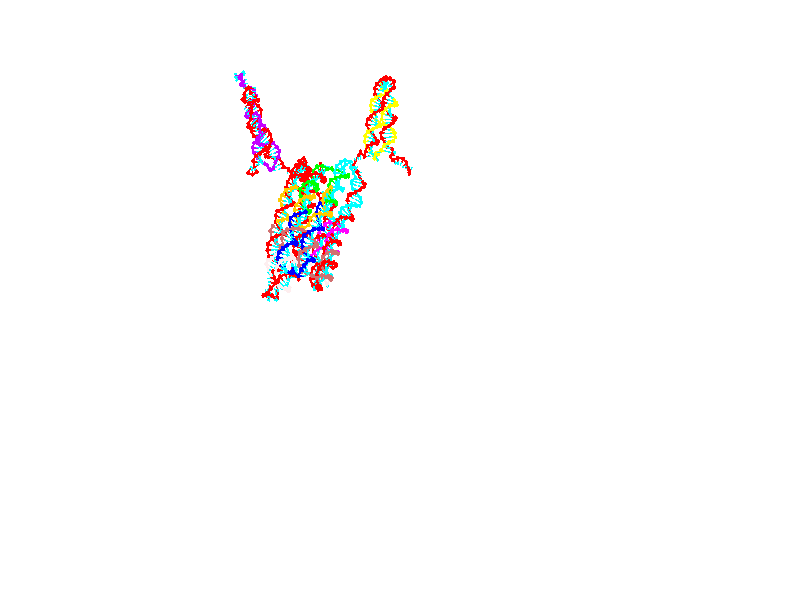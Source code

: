 // switches for output
#declare DRAW_BASES = 1; // possible values are 0, 1; only relevant for DNA ribbons
#declare DRAW_BASES_TYPE = 3; // possible values are 1, 2, 3; only relevant for DNA ribbons
#declare DRAW_FOG = 0; // set to 1 to enable fog

#include "colors.inc"

#include "transforms.inc"
background { rgb <1, 1, 1>}

#default {
   normal{
       ripples 0.25
       frequency 0.20
       turbulence 0.2
       lambda 5
   }
	finish {
		phong 0.1
		phong_size 40.
	}
}

// original window dimensions: 1024x640


// camera settings

camera {
	sky <0, 0.179814, -0.983701>
	up <0, 0.179814, -0.983701>
	right 1.6 * <1, 0, 0>
	location <25.469, 94.9851, 44.8844>
	look_at <25.469, 29.3977, 32.8955>
	direction <0, -65.5874, -11.9889>
	angle 67.0682
}


# declare cpy_camera_pos = <25.469, 94.9851, 44.8844>;
# if (DRAW_FOG = 1)
fog {
	fog_type 2
	up vnormalize(cpy_camera_pos)
	color rgbt<1,1,1,0.3>
	distance 1e-5
	fog_alt 3e-3
	fog_offset 28
}
# end


// LIGHTS

# declare lum = 6;
global_settings {
	ambient_light rgb lum * <0.05, 0.05, 0.05>
	max_trace_level 15
}# declare cpy_direct_light_amount = 0.25;
light_source
{	1000 * <-1, -1.16351, -0.803887>,
	rgb lum * cpy_direct_light_amount
	parallel
}

light_source
{	1000 * <1, 1.16351, 0.803887>,
	rgb lum * cpy_direct_light_amount
	parallel
}

// strand 0

// nucleotide -1

// particle -1
sphere {
	<4.320093, 14.973614, 15.285395> 0.250000
	pigment { color rgbt <1,0,0,0> }
	no_shadow
}
cylinder {
	<4.488849, 14.943652, 14.923976>,  <4.590102, 14.925675, 14.707125>, 0.100000
	pigment { color rgbt <1,0,0,0> }
	no_shadow
}
cylinder {
	<4.488849, 14.943652, 14.923976>,  <4.320093, 14.973614, 15.285395>, 0.100000
	pigment { color rgbt <1,0,0,0> }
	no_shadow
}

// particle -1
sphere {
	<4.488849, 14.943652, 14.923976> 0.100000
	pigment { color rgbt <1,0,0,0> }
	no_shadow
}
sphere {
	0, 1
	scale<0.080000,0.200000,0.300000>
	matrix <0.890496, 0.221504, 0.397434,
		0.170369, -0.972279, 0.160153,
		0.421891, -0.074905, -0.903547,
		4.615416, 14.921181, 14.652912>
	pigment { color rgbt <0,1,1,0> }
	no_shadow
}
cylinder {
	<4.808022, 14.487164, 15.299016>,  <4.320093, 14.973614, 15.285395>, 0.130000
	pigment { color rgbt <1,0,0,0> }
	no_shadow
}

// nucleotide -1

// particle -1
sphere {
	<4.808022, 14.487164, 15.299016> 0.250000
	pigment { color rgbt <1,0,0,0> }
	no_shadow
}
cylinder {
	<4.868026, 14.796328, 15.052404>,  <4.904028, 14.981826, 14.904438>, 0.100000
	pigment { color rgbt <1,0,0,0> }
	no_shadow
}
cylinder {
	<4.868026, 14.796328, 15.052404>,  <4.808022, 14.487164, 15.299016>, 0.100000
	pigment { color rgbt <1,0,0,0> }
	no_shadow
}

// particle -1
sphere {
	<4.868026, 14.796328, 15.052404> 0.100000
	pigment { color rgbt <1,0,0,0> }
	no_shadow
}
sphere {
	0, 1
	scale<0.080000,0.200000,0.300000>
	matrix <0.891367, 0.164058, 0.422553,
		0.427741, -0.612939, -0.664336,
		0.150010, 0.772910, -0.616528,
		4.913029, 15.028201, 14.867446>
	pigment { color rgbt <0,1,1,0> }
	no_shadow
}
cylinder {
	<5.425653, 14.484294, 14.931321>,  <4.808022, 14.487164, 15.299016>, 0.130000
	pigment { color rgbt <1,0,0,0> }
	no_shadow
}

// nucleotide -1

// particle -1
sphere {
	<5.425653, 14.484294, 14.931321> 0.250000
	pigment { color rgbt <1,0,0,0> }
	no_shadow
}
cylinder {
	<5.349551, 14.876671, 14.947085>,  <5.303890, 15.112097, 14.956544>, 0.100000
	pigment { color rgbt <1,0,0,0> }
	no_shadow
}
cylinder {
	<5.349551, 14.876671, 14.947085>,  <5.425653, 14.484294, 14.931321>, 0.100000
	pigment { color rgbt <1,0,0,0> }
	no_shadow
}

// particle -1
sphere {
	<5.349551, 14.876671, 14.947085> 0.100000
	pigment { color rgbt <1,0,0,0> }
	no_shadow
}
sphere {
	0, 1
	scale<0.080000,0.200000,0.300000>
	matrix <0.937452, 0.169607, 0.304002,
		0.291525, 0.094784, -0.951856,
		-0.190256, 0.980943, 0.039411,
		5.292474, 15.170954, 14.958909>
	pigment { color rgbt <0,1,1,0> }
	no_shadow
}
cylinder {
	<5.017911, 14.326857, 14.360411>,  <5.425653, 14.484294, 14.931321>, 0.130000
	pigment { color rgbt <1,0,0,0> }
	no_shadow
}

// nucleotide -1

// particle -1
sphere {
	<5.017911, 14.326857, 14.360411> 0.250000
	pigment { color rgbt <1,0,0,0> }
	no_shadow
}
cylinder {
	<5.343994, 14.529789, 14.248656>,  <5.539643, 14.651548, 14.181603>, 0.100000
	pigment { color rgbt <1,0,0,0> }
	no_shadow
}
cylinder {
	<5.343994, 14.529789, 14.248656>,  <5.017911, 14.326857, 14.360411>, 0.100000
	pigment { color rgbt <1,0,0,0> }
	no_shadow
}

// particle -1
sphere {
	<5.343994, 14.529789, 14.248656> 0.100000
	pigment { color rgbt <1,0,0,0> }
	no_shadow
}
sphere {
	0, 1
	scale<0.080000,0.200000,0.300000>
	matrix <-0.157236, -0.270408, -0.949819,
		-0.557420, 0.818227, -0.140668,
		0.815206, 0.507330, -0.279385,
		5.588555, 14.681988, 14.164841>
	pigment { color rgbt <0,1,1,0> }
	no_shadow
}
cylinder {
	<4.934244, 14.913797, 13.820410>,  <5.017911, 14.326857, 14.360411>, 0.130000
	pigment { color rgbt <1,0,0,0> }
	no_shadow
}

// nucleotide -1

// particle -1
sphere {
	<4.934244, 14.913797, 13.820410> 0.250000
	pigment { color rgbt <1,0,0,0> }
	no_shadow
}
cylinder {
	<5.296491, 14.744214, 13.816082>,  <5.513839, 14.642464, 13.813485>, 0.100000
	pigment { color rgbt <1,0,0,0> }
	no_shadow
}
cylinder {
	<5.296491, 14.744214, 13.816082>,  <4.934244, 14.913797, 13.820410>, 0.100000
	pigment { color rgbt <1,0,0,0> }
	no_shadow
}

// particle -1
sphere {
	<5.296491, 14.744214, 13.816082> 0.100000
	pigment { color rgbt <1,0,0,0> }
	no_shadow
}
sphere {
	0, 1
	scale<0.080000,0.200000,0.300000>
	matrix <-0.162855, -0.324095, -0.931902,
		0.391581, 0.845708, -0.362550,
		0.905617, -0.423958, -0.010819,
		5.568176, 14.617026, 13.812837>
	pigment { color rgbt <0,1,1,0> }
	no_shadow
}
cylinder {
	<5.344322, 15.277258, 13.249668>,  <4.934244, 14.913797, 13.820410>, 0.130000
	pigment { color rgbt <1,0,0,0> }
	no_shadow
}

// nucleotide -1

// particle -1
sphere {
	<5.344322, 15.277258, 13.249668> 0.250000
	pigment { color rgbt <1,0,0,0> }
	no_shadow
}
cylinder {
	<5.508143, 14.919552, 13.321840>,  <5.606435, 14.704927, 13.365144>, 0.100000
	pigment { color rgbt <1,0,0,0> }
	no_shadow
}
cylinder {
	<5.508143, 14.919552, 13.321840>,  <5.344322, 15.277258, 13.249668>, 0.100000
	pigment { color rgbt <1,0,0,0> }
	no_shadow
}

// particle -1
sphere {
	<5.508143, 14.919552, 13.321840> 0.100000
	pigment { color rgbt <1,0,0,0> }
	no_shadow
}
sphere {
	0, 1
	scale<0.080000,0.200000,0.300000>
	matrix <-0.050729, -0.219796, -0.974226,
		0.910875, 0.389843, -0.135383,
		0.409552, -0.894266, 0.180431,
		5.631009, 14.651272, 13.375970>
	pigment { color rgbt <0,1,1,0> }
	no_shadow
}
cylinder {
	<5.959884, 15.263966, 12.967208>,  <5.344322, 15.277258, 13.249668>, 0.130000
	pigment { color rgbt <1,0,0,0> }
	no_shadow
}

// nucleotide -1

// particle -1
sphere {
	<5.959884, 15.263966, 12.967208> 0.250000
	pigment { color rgbt <1,0,0,0> }
	no_shadow
}
cylinder {
	<5.855060, 14.879449, 13.001244>,  <5.792165, 14.648739, 13.021665>, 0.100000
	pigment { color rgbt <1,0,0,0> }
	no_shadow
}
cylinder {
	<5.855060, 14.879449, 13.001244>,  <5.959884, 15.263966, 12.967208>, 0.100000
	pigment { color rgbt <1,0,0,0> }
	no_shadow
}

// particle -1
sphere {
	<5.855060, 14.879449, 13.001244> 0.100000
	pigment { color rgbt <1,0,0,0> }
	no_shadow
}
sphere {
	0, 1
	scale<0.080000,0.200000,0.300000>
	matrix <0.087808, -0.111557, -0.989871,
		0.961048, -0.251936, 0.113644,
		-0.262062, -0.961293, 0.085089,
		5.776441, 14.591061, 13.026771>
	pigment { color rgbt <0,1,1,0> }
	no_shadow
}
cylinder {
	<6.309100, 14.954089, 12.506252>,  <5.959884, 15.263966, 12.967208>, 0.130000
	pigment { color rgbt <1,0,0,0> }
	no_shadow
}

// nucleotide -1

// particle -1
sphere {
	<6.309100, 14.954089, 12.506252> 0.250000
	pigment { color rgbt <1,0,0,0> }
	no_shadow
}
cylinder {
	<6.042936, 14.664663, 12.579661>,  <5.883237, 14.491008, 12.623707>, 0.100000
	pigment { color rgbt <1,0,0,0> }
	no_shadow
}
cylinder {
	<6.042936, 14.664663, 12.579661>,  <6.309100, 14.954089, 12.506252>, 0.100000
	pigment { color rgbt <1,0,0,0> }
	no_shadow
}

// particle -1
sphere {
	<6.042936, 14.664663, 12.579661> 0.100000
	pigment { color rgbt <1,0,0,0> }
	no_shadow
}
sphere {
	0, 1
	scale<0.080000,0.200000,0.300000>
	matrix <0.068435, -0.303949, -0.950227,
		0.743333, -0.619732, 0.251768,
		-0.665411, -0.723566, 0.183524,
		5.843312, 14.447594, 12.634719>
	pigment { color rgbt <0,1,1,0> }
	no_shadow
}
cylinder {
	<6.676085, 14.329841, 12.279562>,  <6.309100, 14.954089, 12.506252>, 0.130000
	pigment { color rgbt <1,0,0,0> }
	no_shadow
}

// nucleotide -1

// particle -1
sphere {
	<6.676085, 14.329841, 12.279562> 0.250000
	pigment { color rgbt <1,0,0,0> }
	no_shadow
}
cylinder {
	<6.283092, 14.255822, 12.270743>,  <6.047297, 14.211411, 12.265452>, 0.100000
	pigment { color rgbt <1,0,0,0> }
	no_shadow
}
cylinder {
	<6.283092, 14.255822, 12.270743>,  <6.676085, 14.329841, 12.279562>, 0.100000
	pigment { color rgbt <1,0,0,0> }
	no_shadow
}

// particle -1
sphere {
	<6.283092, 14.255822, 12.270743> 0.100000
	pigment { color rgbt <1,0,0,0> }
	no_shadow
}
sphere {
	0, 1
	scale<0.080000,0.200000,0.300000>
	matrix <0.065012, -0.229477, -0.971140,
		0.174648, -0.955562, 0.237487,
		-0.982482, -0.185047, -0.022046,
		5.988348, 14.200308, 12.264130>
	pigment { color rgbt <0,1,1,0> }
	no_shadow
}
cylinder {
	<6.591227, 13.869221, 11.724308>,  <6.676085, 14.329841, 12.279562>, 0.130000
	pigment { color rgbt <1,0,0,0> }
	no_shadow
}

// nucleotide -1

// particle -1
sphere {
	<6.591227, 13.869221, 11.724308> 0.250000
	pigment { color rgbt <1,0,0,0> }
	no_shadow
}
cylinder {
	<6.204156, 13.957897, 11.772397>,  <5.971913, 14.011103, 11.801250>, 0.100000
	pigment { color rgbt <1,0,0,0> }
	no_shadow
}
cylinder {
	<6.204156, 13.957897, 11.772397>,  <6.591227, 13.869221, 11.724308>, 0.100000
	pigment { color rgbt <1,0,0,0> }
	no_shadow
}

// particle -1
sphere {
	<6.204156, 13.957897, 11.772397> 0.100000
	pigment { color rgbt <1,0,0,0> }
	no_shadow
}
sphere {
	0, 1
	scale<0.080000,0.200000,0.300000>
	matrix <-0.174818, -0.246078, -0.953354,
		-0.181760, -0.943558, 0.276879,
		-0.967678, 0.221685, 0.120224,
		5.913853, 14.024405, 11.808464>
	pigment { color rgbt <0,1,1,0> }
	no_shadow
}
cylinder {
	<6.250335, 13.363703, 11.390390>,  <6.591227, 13.869221, 11.724308>, 0.130000
	pigment { color rgbt <1,0,0,0> }
	no_shadow
}

// nucleotide -1

// particle -1
sphere {
	<6.250335, 13.363703, 11.390390> 0.250000
	pigment { color rgbt <1,0,0,0> }
	no_shadow
}
cylinder {
	<5.992540, 13.668628, 11.414117>,  <5.837864, 13.851583, 11.428353>, 0.100000
	pigment { color rgbt <1,0,0,0> }
	no_shadow
}
cylinder {
	<5.992540, 13.668628, 11.414117>,  <6.250335, 13.363703, 11.390390>, 0.100000
	pigment { color rgbt <1,0,0,0> }
	no_shadow
}

// particle -1
sphere {
	<5.992540, 13.668628, 11.414117> 0.100000
	pigment { color rgbt <1,0,0,0> }
	no_shadow
}
sphere {
	0, 1
	scale<0.080000,0.200000,0.300000>
	matrix <-0.287531, -0.169743, -0.942610,
		-0.708494, -0.624554, 0.328586,
		-0.644486, 0.762312, 0.059317,
		5.799195, 13.897322, 11.431911>
	pigment { color rgbt <0,1,1,0> }
	no_shadow
}
cylinder {
	<5.666788, 13.179448, 11.018898>,  <6.250335, 13.363703, 11.390390>, 0.130000
	pigment { color rgbt <1,0,0,0> }
	no_shadow
}

// nucleotide -1

// particle -1
sphere {
	<5.666788, 13.179448, 11.018898> 0.250000
	pigment { color rgbt <1,0,0,0> }
	no_shadow
}
cylinder {
	<5.619705, 13.575764, 11.045684>,  <5.591455, 13.813553, 11.061755>, 0.100000
	pigment { color rgbt <1,0,0,0> }
	no_shadow
}
cylinder {
	<5.619705, 13.575764, 11.045684>,  <5.666788, 13.179448, 11.018898>, 0.100000
	pigment { color rgbt <1,0,0,0> }
	no_shadow
}

// particle -1
sphere {
	<5.619705, 13.575764, 11.045684> 0.100000
	pigment { color rgbt <1,0,0,0> }
	no_shadow
}
sphere {
	0, 1
	scale<0.080000,0.200000,0.300000>
	matrix <-0.296534, 0.029289, -0.954573,
		-0.947741, -0.132217, 0.290355,
		-0.117706, 0.990788, 0.066965,
		5.584394, 13.873000, 11.065773>
	pigment { color rgbt <0,1,1,0> }
	no_shadow
}
cylinder {
	<5.085253, 13.392413, 10.591886>,  <5.666788, 13.179448, 11.018898>, 0.130000
	pigment { color rgbt <1,0,0,0> }
	no_shadow
}

// nucleotide -1

// particle -1
sphere {
	<5.085253, 13.392413, 10.591886> 0.250000
	pigment { color rgbt <1,0,0,0> }
	no_shadow
}
cylinder {
	<5.286388, 13.738033, 10.601458>,  <5.407069, 13.945405, 10.607201>, 0.100000
	pigment { color rgbt <1,0,0,0> }
	no_shadow
}
cylinder {
	<5.286388, 13.738033, 10.601458>,  <5.085253, 13.392413, 10.591886>, 0.100000
	pigment { color rgbt <1,0,0,0> }
	no_shadow
}

// particle -1
sphere {
	<5.286388, 13.738033, 10.601458> 0.100000
	pigment { color rgbt <1,0,0,0> }
	no_shadow
}
sphere {
	0, 1
	scale<0.080000,0.200000,0.300000>
	matrix <-0.239936, 0.166121, -0.956470,
		-0.830413, 0.475208, 0.290848,
		0.502838, 0.864050, 0.023929,
		5.437239, 13.997249, 10.608636>
	pigment { color rgbt <0,1,1,0> }
	no_shadow
}
cylinder {
	<4.659606, 13.940858, 10.308415>,  <5.085253, 13.392413, 10.591886>, 0.130000
	pigment { color rgbt <1,0,0,0> }
	no_shadow
}

// nucleotide -1

// particle -1
sphere {
	<4.659606, 13.940858, 10.308415> 0.250000
	pigment { color rgbt <1,0,0,0> }
	no_shadow
}
cylinder {
	<5.015121, 14.118469, 10.262997>,  <5.228431, 14.225036, 10.235745>, 0.100000
	pigment { color rgbt <1,0,0,0> }
	no_shadow
}
cylinder {
	<5.015121, 14.118469, 10.262997>,  <4.659606, 13.940858, 10.308415>, 0.100000
	pigment { color rgbt <1,0,0,0> }
	no_shadow
}

// particle -1
sphere {
	<5.015121, 14.118469, 10.262997> 0.100000
	pigment { color rgbt <1,0,0,0> }
	no_shadow
}
sphere {
	0, 1
	scale<0.080000,0.200000,0.300000>
	matrix <-0.236076, 0.231185, -0.943833,
		-0.392837, 0.865675, 0.310299,
		0.888790, 0.444027, -0.113547,
		5.281758, 14.251678, 10.228932>
	pigment { color rgbt <0,1,1,0> }
	no_shadow
}
cylinder {
	<4.484588, 14.547289, 9.968199>,  <4.659606, 13.940858, 10.308415>, 0.130000
	pigment { color rgbt <1,0,0,0> }
	no_shadow
}

// nucleotide -1

// particle -1
sphere {
	<4.484588, 14.547289, 9.968199> 0.250000
	pigment { color rgbt <1,0,0,0> }
	no_shadow
}
cylinder {
	<4.876194, 14.496349, 9.904563>,  <5.111158, 14.465786, 9.866382>, 0.100000
	pigment { color rgbt <1,0,0,0> }
	no_shadow
}
cylinder {
	<4.876194, 14.496349, 9.904563>,  <4.484588, 14.547289, 9.968199>, 0.100000
	pigment { color rgbt <1,0,0,0> }
	no_shadow
}

// particle -1
sphere {
	<4.876194, 14.496349, 9.904563> 0.100000
	pigment { color rgbt <1,0,0,0> }
	no_shadow
}
sphere {
	0, 1
	scale<0.080000,0.200000,0.300000>
	matrix <-0.109990, 0.326979, -0.938609,
		0.171549, 0.936412, 0.306111,
		0.979016, -0.127348, -0.159089,
		5.169899, 14.458145, 9.856836>
	pigment { color rgbt <0,1,1,0> }
	no_shadow
}
cylinder {
	<4.663184, 15.225460, 9.838184>,  <4.484588, 14.547289, 9.968199>, 0.130000
	pigment { color rgbt <1,0,0,0> }
	no_shadow
}

// nucleotide -1

// particle -1
sphere {
	<4.663184, 15.225460, 9.838184> 0.250000
	pigment { color rgbt <1,0,0,0> }
	no_shadow
}
cylinder {
	<4.930377, 14.991144, 9.654597>,  <5.090692, 14.850554, 9.544445>, 0.100000
	pigment { color rgbt <1,0,0,0> }
	no_shadow
}
cylinder {
	<4.930377, 14.991144, 9.654597>,  <4.663184, 15.225460, 9.838184>, 0.100000
	pigment { color rgbt <1,0,0,0> }
	no_shadow
}

// particle -1
sphere {
	<4.930377, 14.991144, 9.654597> 0.100000
	pigment { color rgbt <1,0,0,0> }
	no_shadow
}
sphere {
	0, 1
	scale<0.080000,0.200000,0.300000>
	matrix <-0.093151, 0.546076, -0.832541,
		0.738325, 0.598875, 0.310201,
		0.667981, -0.585790, -0.458968,
		5.130771, 14.815407, 9.516907>
	pigment { color rgbt <0,1,1,0> }
	no_shadow
}
cylinder {
	<4.937702, 15.626138, 9.466860>,  <4.663184, 15.225460, 9.838184>, 0.130000
	pigment { color rgbt <1,0,0,0> }
	no_shadow
}

// nucleotide -1

// particle -1
sphere {
	<4.937702, 15.626138, 9.466860> 0.250000
	pigment { color rgbt <1,0,0,0> }
	no_shadow
}
cylinder {
	<5.069026, 15.292023, 9.290448>,  <5.147821, 15.091554, 9.184601>, 0.100000
	pigment { color rgbt <1,0,0,0> }
	no_shadow
}
cylinder {
	<5.069026, 15.292023, 9.290448>,  <4.937702, 15.626138, 9.466860>, 0.100000
	pigment { color rgbt <1,0,0,0> }
	no_shadow
}

// particle -1
sphere {
	<5.069026, 15.292023, 9.290448> 0.100000
	pigment { color rgbt <1,0,0,0> }
	no_shadow
}
sphere {
	0, 1
	scale<0.080000,0.200000,0.300000>
	matrix <-0.089181, 0.437414, -0.894827,
		0.940350, 0.333113, 0.069116,
		0.328311, -0.835287, -0.441029,
		5.167520, 15.041436, 9.158139>
	pigment { color rgbt <0,1,1,0> }
	no_shadow
}
cylinder {
	<5.469007, 15.875107, 9.115623>,  <4.937702, 15.626138, 9.466860>, 0.130000
	pigment { color rgbt <1,0,0,0> }
	no_shadow
}

// nucleotide -1

// particle -1
sphere {
	<5.469007, 15.875107, 9.115623> 0.250000
	pigment { color rgbt <1,0,0,0> }
	no_shadow
}
cylinder {
	<5.366339, 15.531859, 8.937744>,  <5.304739, 15.325912, 8.831017>, 0.100000
	pigment { color rgbt <1,0,0,0> }
	no_shadow
}
cylinder {
	<5.366339, 15.531859, 8.937744>,  <5.469007, 15.875107, 9.115623>, 0.100000
	pigment { color rgbt <1,0,0,0> }
	no_shadow
}

// particle -1
sphere {
	<5.366339, 15.531859, 8.937744> 0.100000
	pigment { color rgbt <1,0,0,0> }
	no_shadow
}
sphere {
	0, 1
	scale<0.080000,0.200000,0.300000>
	matrix <0.072483, 0.441725, -0.894218,
		0.963778, -0.261750, -0.051178,
		-0.256668, -0.858118, -0.444697,
		5.289339, 15.274425, 8.804335>
	pigment { color rgbt <0,1,1,0> }
	no_shadow
}
cylinder {
	<5.946458, 15.666740, 8.549576>,  <5.469007, 15.875107, 9.115623>, 0.130000
	pigment { color rgbt <1,0,0,0> }
	no_shadow
}

// nucleotide -1

// particle -1
sphere {
	<5.946458, 15.666740, 8.549576> 0.250000
	pigment { color rgbt <1,0,0,0> }
	no_shadow
}
cylinder {
	<5.600651, 15.485482, 8.462610>,  <5.393167, 15.376727, 8.410431>, 0.100000
	pigment { color rgbt <1,0,0,0> }
	no_shadow
}
cylinder {
	<5.600651, 15.485482, 8.462610>,  <5.946458, 15.666740, 8.549576>, 0.100000
	pigment { color rgbt <1,0,0,0> }
	no_shadow
}

// particle -1
sphere {
	<5.600651, 15.485482, 8.462610> 0.100000
	pigment { color rgbt <1,0,0,0> }
	no_shadow
}
sphere {
	0, 1
	scale<0.080000,0.200000,0.300000>
	matrix <-0.062458, 0.526085, -0.848135,
		0.498699, -0.719653, -0.483115,
		-0.864522, -0.453138, -0.217410,
		5.341296, 15.349539, 8.397386>
	pigment { color rgbt <0,1,1,0> }
	no_shadow
}
cylinder {
	<5.944375, 15.561159, 7.719066>,  <5.946458, 15.666740, 8.549576>, 0.130000
	pigment { color rgbt <1,0,0,0> }
	no_shadow
}

// nucleotide -1

// particle -1
sphere {
	<5.944375, 15.561159, 7.719066> 0.250000
	pigment { color rgbt <1,0,0,0> }
	no_shadow
}
cylinder {
	<5.571448, 15.540403, 7.862226>,  <5.347692, 15.527950, 7.948122>, 0.100000
	pigment { color rgbt <1,0,0,0> }
	no_shadow
}
cylinder {
	<5.571448, 15.540403, 7.862226>,  <5.944375, 15.561159, 7.719066>, 0.100000
	pigment { color rgbt <1,0,0,0> }
	no_shadow
}

// particle -1
sphere {
	<5.571448, 15.540403, 7.862226> 0.100000
	pigment { color rgbt <1,0,0,0> }
	no_shadow
}
sphere {
	0, 1
	scale<0.080000,0.200000,0.300000>
	matrix <-0.294878, 0.681999, -0.669271,
		-0.209359, -0.729510, -0.651141,
		-0.932317, -0.051889, 0.357899,
		5.291753, 15.524837, 7.969596>
	pigment { color rgbt <0,1,1,0> }
	no_shadow
}
cylinder {
	<5.560116, 15.433639, 7.158742>,  <5.944375, 15.561159, 7.719066>, 0.130000
	pigment { color rgbt <1,0,0,0> }
	no_shadow
}

// nucleotide -1

// particle -1
sphere {
	<5.560116, 15.433639, 7.158742> 0.250000
	pigment { color rgbt <1,0,0,0> }
	no_shadow
}
cylinder {
	<5.293754, 15.575637, 7.421206>,  <5.133936, 15.660835, 7.578685>, 0.100000
	pigment { color rgbt <1,0,0,0> }
	no_shadow
}
cylinder {
	<5.293754, 15.575637, 7.421206>,  <5.560116, 15.433639, 7.158742>, 0.100000
	pigment { color rgbt <1,0,0,0> }
	no_shadow
}

// particle -1
sphere {
	<5.293754, 15.575637, 7.421206> 0.100000
	pigment { color rgbt <1,0,0,0> }
	no_shadow
}
sphere {
	0, 1
	scale<0.080000,0.200000,0.300000>
	matrix <-0.404313, 0.567442, -0.717315,
		-0.626977, -0.742959, -0.234334,
		-0.665906, 0.354995, 0.656161,
		5.093982, 15.682136, 7.618055>
	pigment { color rgbt <0,1,1,0> }
	no_shadow
}
cylinder {
	<4.956907, 15.359642, 6.821455>,  <5.560116, 15.433639, 7.158742>, 0.130000
	pigment { color rgbt <1,0,0,0> }
	no_shadow
}

// nucleotide -1

// particle -1
sphere {
	<4.956907, 15.359642, 6.821455> 0.250000
	pigment { color rgbt <1,0,0,0> }
	no_shadow
}
cylinder {
	<4.895765, 15.632336, 7.107637>,  <4.859080, 15.795952, 7.279346>, 0.100000
	pigment { color rgbt <1,0,0,0> }
	no_shadow
}
cylinder {
	<4.895765, 15.632336, 7.107637>,  <4.956907, 15.359642, 6.821455>, 0.100000
	pigment { color rgbt <1,0,0,0> }
	no_shadow
}

// particle -1
sphere {
	<4.895765, 15.632336, 7.107637> 0.100000
	pigment { color rgbt <1,0,0,0> }
	no_shadow
}
sphere {
	0, 1
	scale<0.080000,0.200000,0.300000>
	matrix <-0.579763, 0.524431, -0.623576,
		-0.800319, -0.510110, 0.315082,
		-0.152853, 0.681733, 0.715455,
		4.849909, 15.836856, 7.322273>
	pigment { color rgbt <0,1,1,0> }
	no_shadow
}
cylinder {
	<4.344920, 15.664399, 6.604544>,  <4.956907, 15.359642, 6.821455>, 0.130000
	pigment { color rgbt <1,0,0,0> }
	no_shadow
}

// nucleotide -1

// particle -1
sphere {
	<4.344920, 15.664399, 6.604544> 0.250000
	pigment { color rgbt <1,0,0,0> }
	no_shadow
}
cylinder {
	<4.461174, 15.899112, 6.906860>,  <4.530926, 16.039940, 7.088249>, 0.100000
	pigment { color rgbt <1,0,0,0> }
	no_shadow
}
cylinder {
	<4.461174, 15.899112, 6.906860>,  <4.344920, 15.664399, 6.604544>, 0.100000
	pigment { color rgbt <1,0,0,0> }
	no_shadow
}

// particle -1
sphere {
	<4.461174, 15.899112, 6.906860> 0.100000
	pigment { color rgbt <1,0,0,0> }
	no_shadow
}
sphere {
	0, 1
	scale<0.080000,0.200000,0.300000>
	matrix <-0.522167, 0.759162, -0.388605,
		-0.801793, -0.281707, 0.527037,
		0.290634, 0.586783, 0.755790,
		4.548364, 16.075146, 7.133597>
	pigment { color rgbt <0,1,1,0> }
	no_shadow
}
cylinder {
	<3.747703, 15.976600, 6.905198>,  <4.344920, 15.664399, 6.604544>, 0.130000
	pigment { color rgbt <1,0,0,0> }
	no_shadow
}

// nucleotide -1

// particle -1
sphere {
	<3.747703, 15.976600, 6.905198> 0.250000
	pigment { color rgbt <1,0,0,0> }
	no_shadow
}
cylinder {
	<4.087392, 16.185600, 6.935702>,  <4.291205, 16.311001, 6.954005>, 0.100000
	pigment { color rgbt <1,0,0,0> }
	no_shadow
}
cylinder {
	<4.087392, 16.185600, 6.935702>,  <3.747703, 15.976600, 6.905198>, 0.100000
	pigment { color rgbt <1,0,0,0> }
	no_shadow
}

// particle -1
sphere {
	<4.087392, 16.185600, 6.935702> 0.100000
	pigment { color rgbt <1,0,0,0> }
	no_shadow
}
sphere {
	0, 1
	scale<0.080000,0.200000,0.300000>
	matrix <-0.441490, 0.781816, -0.440284,
		-0.289671, 0.340230, 0.894614,
		0.849221, 0.522501, 0.076261,
		4.342158, 16.342350, 6.958580>
	pigment { color rgbt <0,1,1,0> }
	no_shadow
}
cylinder {
	<3.581243, 16.724554, 7.005981>,  <3.747703, 15.976600, 6.905198>, 0.130000
	pigment { color rgbt <1,0,0,0> }
	no_shadow
}

// nucleotide -1

// particle -1
sphere {
	<3.581243, 16.724554, 7.005981> 0.250000
	pigment { color rgbt <1,0,0,0> }
	no_shadow
}
cylinder {
	<3.961652, 16.720755, 6.882393>,  <4.189898, 16.718475, 6.808240>, 0.100000
	pigment { color rgbt <1,0,0,0> }
	no_shadow
}
cylinder {
	<3.961652, 16.720755, 6.882393>,  <3.581243, 16.724554, 7.005981>, 0.100000
	pigment { color rgbt <1,0,0,0> }
	no_shadow
}

// particle -1
sphere {
	<3.961652, 16.720755, 6.882393> 0.100000
	pigment { color rgbt <1,0,0,0> }
	no_shadow
}
sphere {
	0, 1
	scale<0.080000,0.200000,0.300000>
	matrix <-0.173255, 0.811395, -0.558231,
		0.255999, 0.584421, 0.770010,
		0.951024, -0.009498, -0.308970,
		4.246960, 16.717905, 6.789702>
	pigment { color rgbt <0,1,1,0> }
	no_shadow
}
cylinder {
	<3.996414, 17.326281, 7.311809>,  <3.581243, 16.724554, 7.005981>, 0.130000
	pigment { color rgbt <1,0,0,0> }
	no_shadow
}

// nucleotide -1

// particle -1
sphere {
	<3.996414, 17.326281, 7.311809> 0.250000
	pigment { color rgbt <1,0,0,0> }
	no_shadow
}
cylinder {
	<4.129970, 17.192142, 6.959432>,  <4.210103, 17.111660, 6.748005>, 0.100000
	pigment { color rgbt <1,0,0,0> }
	no_shadow
}
cylinder {
	<4.129970, 17.192142, 6.959432>,  <3.996414, 17.326281, 7.311809>, 0.100000
	pigment { color rgbt <1,0,0,0> }
	no_shadow
}

// particle -1
sphere {
	<4.129970, 17.192142, 6.959432> 0.100000
	pigment { color rgbt <1,0,0,0> }
	no_shadow
}
sphere {
	0, 1
	scale<0.080000,0.200000,0.300000>
	matrix <-0.282704, 0.855928, -0.432972,
		0.899220, 0.393611, 0.190981,
		0.333888, -0.335346, -0.880943,
		4.230136, 17.091539, 6.695148>
	pigment { color rgbt <0,1,1,0> }
	no_shadow
}
cylinder {
	<4.139978, 17.898085, 6.962434>,  <3.996414, 17.326281, 7.311809>, 0.130000
	pigment { color rgbt <1,0,0,0> }
	no_shadow
}

// nucleotide -1

// particle -1
sphere {
	<4.139978, 17.898085, 6.962434> 0.250000
	pigment { color rgbt <1,0,0,0> }
	no_shadow
}
cylinder {
	<4.161341, 17.639021, 6.658412>,  <4.174159, 17.483583, 6.475998>, 0.100000
	pigment { color rgbt <1,0,0,0> }
	no_shadow
}
cylinder {
	<4.161341, 17.639021, 6.658412>,  <4.139978, 17.898085, 6.962434>, 0.100000
	pigment { color rgbt <1,0,0,0> }
	no_shadow
}

// particle -1
sphere {
	<4.161341, 17.639021, 6.658412> 0.100000
	pigment { color rgbt <1,0,0,0> }
	no_shadow
}
sphere {
	0, 1
	scale<0.080000,0.200000,0.300000>
	matrix <-0.257766, 0.726406, -0.637096,
		0.964730, 0.229942, -0.128149,
		0.053407, -0.647658, -0.760057,
		4.177363, 17.444723, 6.430395>
	pigment { color rgbt <0,1,1,0> }
	no_shadow
}
cylinder {
	<4.481927, 18.172571, 6.413485>,  <4.139978, 17.898085, 6.962434>, 0.130000
	pigment { color rgbt <1,0,0,0> }
	no_shadow
}

// nucleotide -1

// particle -1
sphere {
	<4.481927, 18.172571, 6.413485> 0.250000
	pigment { color rgbt <1,0,0,0> }
	no_shadow
}
cylinder {
	<4.258718, 17.892113, 6.235945>,  <4.124792, 17.723837, 6.129421>, 0.100000
	pigment { color rgbt <1,0,0,0> }
	no_shadow
}
cylinder {
	<4.258718, 17.892113, 6.235945>,  <4.481927, 18.172571, 6.413485>, 0.100000
	pigment { color rgbt <1,0,0,0> }
	no_shadow
}

// particle -1
sphere {
	<4.258718, 17.892113, 6.235945> 0.100000
	pigment { color rgbt <1,0,0,0> }
	no_shadow
}
sphere {
	0, 1
	scale<0.080000,0.200000,0.300000>
	matrix <-0.340381, 0.681202, -0.648154,
		0.756805, -0.210604, -0.618782,
		-0.558020, -0.701149, -0.443852,
		4.091311, 17.681768, 6.102790>
	pigment { color rgbt <0,1,1,0> }
	no_shadow
}
cylinder {
	<4.963425, 18.779356, 6.561375>,  <4.481927, 18.172571, 6.413485>, 0.130000
	pigment { color rgbt <1,0,0,0> }
	no_shadow
}

// nucleotide -1

// particle -1
sphere {
	<4.963425, 18.779356, 6.561375> 0.250000
	pigment { color rgbt <1,0,0,0> }
	no_shadow
}
cylinder {
	<5.349923, 18.682814, 6.525335>,  <5.581822, 18.624887, 6.503711>, 0.100000
	pigment { color rgbt <1,0,0,0> }
	no_shadow
}
cylinder {
	<5.349923, 18.682814, 6.525335>,  <4.963425, 18.779356, 6.561375>, 0.100000
	pigment { color rgbt <1,0,0,0> }
	no_shadow
}

// particle -1
sphere {
	<5.349923, 18.682814, 6.525335> 0.100000
	pigment { color rgbt <1,0,0,0> }
	no_shadow
}
sphere {
	0, 1
	scale<0.080000,0.200000,0.300000>
	matrix <0.006406, -0.327118, 0.944962,
		-0.257544, -0.913642, -0.314530,
		0.966245, -0.241355, -0.090100,
		5.639796, 18.610407, 6.498304>
	pigment { color rgbt <0,1,1,0> }
	no_shadow
}
cylinder {
	<5.026777, 18.060602, 6.847878>,  <4.963425, 18.779356, 6.561375>, 0.130000
	pigment { color rgbt <1,0,0,0> }
	no_shadow
}

// nucleotide -1

// particle -1
sphere {
	<5.026777, 18.060602, 6.847878> 0.250000
	pigment { color rgbt <1,0,0,0> }
	no_shadow
}
cylinder {
	<5.348744, 18.297026, 6.868883>,  <5.541924, 18.438879, 6.881485>, 0.100000
	pigment { color rgbt <1,0,0,0> }
	no_shadow
}
cylinder {
	<5.348744, 18.297026, 6.868883>,  <5.026777, 18.060602, 6.847878>, 0.100000
	pigment { color rgbt <1,0,0,0> }
	no_shadow
}

// particle -1
sphere {
	<5.348744, 18.297026, 6.868883> 0.100000
	pigment { color rgbt <1,0,0,0> }
	no_shadow
}
sphere {
	0, 1
	scale<0.080000,0.200000,0.300000>
	matrix <0.067069, -0.178550, 0.981642,
		0.589584, -0.786619, -0.183360,
		0.804918, 0.591058, 0.052513,
		5.590219, 18.474342, 6.884636>
	pigment { color rgbt <0,1,1,0> }
	no_shadow
}
cylinder {
	<5.609966, 17.750141, 7.146733>,  <5.026777, 18.060602, 6.847878>, 0.130000
	pigment { color rgbt <1,0,0,0> }
	no_shadow
}

// nucleotide -1

// particle -1
sphere {
	<5.609966, 17.750141, 7.146733> 0.250000
	pigment { color rgbt <1,0,0,0> }
	no_shadow
}
cylinder {
	<5.589558, 18.142515, 7.221745>,  <5.577312, 18.377939, 7.266753>, 0.100000
	pigment { color rgbt <1,0,0,0> }
	no_shadow
}
cylinder {
	<5.589558, 18.142515, 7.221745>,  <5.609966, 17.750141, 7.146733>, 0.100000
	pigment { color rgbt <1,0,0,0> }
	no_shadow
}

// particle -1
sphere {
	<5.589558, 18.142515, 7.221745> 0.100000
	pigment { color rgbt <1,0,0,0> }
	no_shadow
}
sphere {
	0, 1
	scale<0.080000,0.200000,0.300000>
	matrix <-0.064861, -0.190633, 0.979516,
		0.996589, 0.037812, 0.073350,
		-0.051021, 0.980933, 0.187530,
		5.574252, 18.436794, 7.278005>
	pigment { color rgbt <0,1,1,0> }
	no_shadow
}
cylinder {
	<6.117425, 17.882721, 7.635952>,  <5.609966, 17.750141, 7.146733>, 0.130000
	pigment { color rgbt <1,0,0,0> }
	no_shadow
}

// nucleotide -1

// particle -1
sphere {
	<6.117425, 17.882721, 7.635952> 0.250000
	pigment { color rgbt <1,0,0,0> }
	no_shadow
}
cylinder {
	<5.810503, 18.138985, 7.624645>,  <5.626350, 18.292744, 7.617862>, 0.100000
	pigment { color rgbt <1,0,0,0> }
	no_shadow
}
cylinder {
	<5.810503, 18.138985, 7.624645>,  <6.117425, 17.882721, 7.635952>, 0.100000
	pigment { color rgbt <1,0,0,0> }
	no_shadow
}

// particle -1
sphere {
	<5.810503, 18.138985, 7.624645> 0.100000
	pigment { color rgbt <1,0,0,0> }
	no_shadow
}
sphere {
	0, 1
	scale<0.080000,0.200000,0.300000>
	matrix <-0.124824, -0.105975, 0.986503,
		0.629018, 0.760476, 0.161284,
		-0.767304, 0.640660, -0.028266,
		5.580312, 18.331182, 7.616166>
	pigment { color rgbt <0,1,1,0> }
	no_shadow
}
cylinder {
	<6.173267, 18.520016, 7.992596>,  <6.117425, 17.882721, 7.635952>, 0.130000
	pigment { color rgbt <1,0,0,0> }
	no_shadow
}

// nucleotide -1

// particle -1
sphere {
	<6.173267, 18.520016, 7.992596> 0.250000
	pigment { color rgbt <1,0,0,0> }
	no_shadow
}
cylinder {
	<5.786178, 18.419893, 7.980849>,  <5.553925, 18.359819, 7.973801>, 0.100000
	pigment { color rgbt <1,0,0,0> }
	no_shadow
}
cylinder {
	<5.786178, 18.419893, 7.980849>,  <6.173267, 18.520016, 7.992596>, 0.100000
	pigment { color rgbt <1,0,0,0> }
	no_shadow
}

// particle -1
sphere {
	<5.786178, 18.419893, 7.980849> 0.100000
	pigment { color rgbt <1,0,0,0> }
	no_shadow
}
sphere {
	0, 1
	scale<0.080000,0.200000,0.300000>
	matrix <-0.018523, -0.045571, 0.998789,
		-0.251340, 0.967094, 0.039464,
		-0.967722, -0.250305, -0.029368,
		5.495862, 18.344801, 7.972039>
	pigment { color rgbt <0,1,1,0> }
	no_shadow
}
cylinder {
	<5.792432, 18.978424, 8.271019>,  <6.173267, 18.520016, 7.992596>, 0.130000
	pigment { color rgbt <1,0,0,0> }
	no_shadow
}

// nucleotide -1

// particle -1
sphere {
	<5.792432, 18.978424, 8.271019> 0.250000
	pigment { color rgbt <1,0,0,0> }
	no_shadow
}
cylinder {
	<5.617054, 18.628481, 8.353375>,  <5.511827, 18.418516, 8.402789>, 0.100000
	pigment { color rgbt <1,0,0,0> }
	no_shadow
}
cylinder {
	<5.617054, 18.628481, 8.353375>,  <5.792432, 18.978424, 8.271019>, 0.100000
	pigment { color rgbt <1,0,0,0> }
	no_shadow
}

// particle -1
sphere {
	<5.617054, 18.628481, 8.353375> 0.100000
	pigment { color rgbt <1,0,0,0> }
	no_shadow
}
sphere {
	0, 1
	scale<0.080000,0.200000,0.300000>
	matrix <0.048211, 0.205861, 0.977393,
		-0.897463, 0.438461, -0.048081,
		-0.438447, -0.874856, 0.205892,
		5.485519, 18.366024, 8.415143>
	pigment { color rgbt <0,1,1,0> }
	no_shadow
}
cylinder {
	<5.104929, 19.110434, 8.635149>,  <5.792432, 18.978424, 8.271019>, 0.130000
	pigment { color rgbt <1,0,0,0> }
	no_shadow
}

// nucleotide -1

// particle -1
sphere {
	<5.104929, 19.110434, 8.635149> 0.250000
	pigment { color rgbt <1,0,0,0> }
	no_shadow
}
cylinder {
	<4.921957, 19.230888, 8.969831>,  <4.812174, 19.303162, 9.170640>, 0.100000
	pigment { color rgbt <1,0,0,0> }
	no_shadow
}
cylinder {
	<4.921957, 19.230888, 8.969831>,  <5.104929, 19.110434, 8.635149>, 0.100000
	pigment { color rgbt <1,0,0,0> }
	no_shadow
}

// particle -1
sphere {
	<4.921957, 19.230888, 8.969831> 0.100000
	pigment { color rgbt <1,0,0,0> }
	no_shadow
}
sphere {
	0, 1
	scale<0.080000,0.200000,0.300000>
	matrix <0.684293, -0.481686, 0.547468,
		0.567892, 0.822979, 0.014271,
		-0.457429, 0.301137, 0.836705,
		4.784728, 19.321230, 9.220842>
	pigment { color rgbt <0,1,1,0> }
	no_shadow
}
cylinder {
	<5.583783, 19.288990, 9.098552>,  <5.104929, 19.110434, 8.635149>, 0.130000
	pigment { color rgbt <1,0,0,0> }
	no_shadow
}

// nucleotide -1

// particle -1
sphere {
	<5.583783, 19.288990, 9.098552> 0.250000
	pigment { color rgbt <1,0,0,0> }
	no_shadow
}
cylinder {
	<5.253163, 19.192997, 9.302208>,  <5.054791, 19.135401, 9.424401>, 0.100000
	pigment { color rgbt <1,0,0,0> }
	no_shadow
}
cylinder {
	<5.253163, 19.192997, 9.302208>,  <5.583783, 19.288990, 9.098552>, 0.100000
	pigment { color rgbt <1,0,0,0> }
	no_shadow
}

// particle -1
sphere {
	<5.253163, 19.192997, 9.302208> 0.100000
	pigment { color rgbt <1,0,0,0> }
	no_shadow
}
sphere {
	0, 1
	scale<0.080000,0.200000,0.300000>
	matrix <0.561605, -0.412101, 0.717476,
		0.037634, 0.878965, 0.475399,
		-0.826549, -0.239985, 0.509140,
		5.005198, 19.121002, 9.454950>
	pigment { color rgbt <0,1,1,0> }
	no_shadow
}
cylinder {
	<5.648352, 19.448681, 9.852081>,  <5.583783, 19.288990, 9.098552>, 0.130000
	pigment { color rgbt <1,0,0,0> }
	no_shadow
}

// nucleotide -1

// particle -1
sphere {
	<5.648352, 19.448681, 9.852081> 0.250000
	pigment { color rgbt <1,0,0,0> }
	no_shadow
}
cylinder {
	<5.360378, 19.176170, 9.799081>,  <5.187594, 19.012665, 9.767281>, 0.100000
	pigment { color rgbt <1,0,0,0> }
	no_shadow
}
cylinder {
	<5.360378, 19.176170, 9.799081>,  <5.648352, 19.448681, 9.852081>, 0.100000
	pigment { color rgbt <1,0,0,0> }
	no_shadow
}

// particle -1
sphere {
	<5.360378, 19.176170, 9.799081> 0.100000
	pigment { color rgbt <1,0,0,0> }
	no_shadow
}
sphere {
	0, 1
	scale<0.080000,0.200000,0.300000>
	matrix <0.482048, -0.628185, 0.610748,
		-0.499323, 0.375827, 0.780660,
		-0.719935, -0.681276, -0.132500,
		5.144398, 18.971788, 9.759331>
	pigment { color rgbt <0,1,1,0> }
	no_shadow
}
cylinder {
	<5.521708, 19.161770, 10.488489>,  <5.648352, 19.448681, 9.852081>, 0.130000
	pigment { color rgbt <1,0,0,0> }
	no_shadow
}

// nucleotide -1

// particle -1
sphere {
	<5.521708, 19.161770, 10.488489> 0.250000
	pigment { color rgbt <1,0,0,0> }
	no_shadow
}
cylinder {
	<5.393010, 18.890339, 10.224364>,  <5.315790, 18.727480, 10.065889>, 0.100000
	pigment { color rgbt <1,0,0,0> }
	no_shadow
}
cylinder {
	<5.393010, 18.890339, 10.224364>,  <5.521708, 19.161770, 10.488489>, 0.100000
	pigment { color rgbt <1,0,0,0> }
	no_shadow
}

// particle -1
sphere {
	<5.393010, 18.890339, 10.224364> 0.100000
	pigment { color rgbt <1,0,0,0> }
	no_shadow
}
sphere {
	0, 1
	scale<0.080000,0.200000,0.300000>
	matrix <0.386520, -0.730772, 0.562649,
		-0.864338, -0.074193, 0.497408,
		-0.321747, -0.678578, -0.660311,
		5.296485, 18.686766, 10.026271>
	pigment { color rgbt <0,1,1,0> }
	no_shadow
}
cylinder {
	<5.062721, 18.638937, 10.846871>,  <5.521708, 19.161770, 10.488489>, 0.130000
	pigment { color rgbt <1,0,0,0> }
	no_shadow
}

// nucleotide -1

// particle -1
sphere {
	<5.062721, 18.638937, 10.846871> 0.250000
	pigment { color rgbt <1,0,0,0> }
	no_shadow
}
cylinder {
	<5.186697, 18.455708, 10.513619>,  <5.261083, 18.345770, 10.313668>, 0.100000
	pigment { color rgbt <1,0,0,0> }
	no_shadow
}
cylinder {
	<5.186697, 18.455708, 10.513619>,  <5.062721, 18.638937, 10.846871>, 0.100000
	pigment { color rgbt <1,0,0,0> }
	no_shadow
}

// particle -1
sphere {
	<5.186697, 18.455708, 10.513619> 0.100000
	pigment { color rgbt <1,0,0,0> }
	no_shadow
}
sphere {
	0, 1
	scale<0.080000,0.200000,0.300000>
	matrix <0.367224, -0.750602, 0.549311,
		-0.876974, -0.476199, -0.064426,
		0.309940, -0.458073, -0.833130,
		5.279680, 18.318285, 10.263680>
	pigment { color rgbt <0,1,1,0> }
	no_shadow
}
cylinder {
	<4.887764, 17.940151, 10.916275>,  <5.062721, 18.638937, 10.846871>, 0.130000
	pigment { color rgbt <1,0,0,0> }
	no_shadow
}

// nucleotide -1

// particle -1
sphere {
	<4.887764, 17.940151, 10.916275> 0.250000
	pigment { color rgbt <1,0,0,0> }
	no_shadow
}
cylinder {
	<5.188857, 17.943306, 10.652963>,  <5.369512, 17.945200, 10.494975>, 0.100000
	pigment { color rgbt <1,0,0,0> }
	no_shadow
}
cylinder {
	<5.188857, 17.943306, 10.652963>,  <4.887764, 17.940151, 10.916275>, 0.100000
	pigment { color rgbt <1,0,0,0> }
	no_shadow
}

// particle -1
sphere {
	<5.188857, 17.943306, 10.652963> 0.100000
	pigment { color rgbt <1,0,0,0> }
	no_shadow
}
sphere {
	0, 1
	scale<0.080000,0.200000,0.300000>
	matrix <0.510826, -0.637753, 0.576479,
		-0.415273, -0.770200, -0.484087,
		0.752732, 0.007888, -0.658280,
		5.414676, 17.945673, 10.455479>
	pigment { color rgbt <0,1,1,0> }
	no_shadow
}
cylinder {
	<4.981368, 17.194853, 10.736296>,  <4.887764, 17.940151, 10.916275>, 0.130000
	pigment { color rgbt <1,0,0,0> }
	no_shadow
}

// nucleotide -1

// particle -1
sphere {
	<4.981368, 17.194853, 10.736296> 0.250000
	pigment { color rgbt <1,0,0,0> }
	no_shadow
}
cylinder {
	<5.308320, 17.414892, 10.667850>,  <5.504491, 17.546917, 10.626783>, 0.100000
	pigment { color rgbt <1,0,0,0> }
	no_shadow
}
cylinder {
	<5.308320, 17.414892, 10.667850>,  <4.981368, 17.194853, 10.736296>, 0.100000
	pigment { color rgbt <1,0,0,0> }
	no_shadow
}

// particle -1
sphere {
	<5.308320, 17.414892, 10.667850> 0.100000
	pigment { color rgbt <1,0,0,0> }
	no_shadow
}
sphere {
	0, 1
	scale<0.080000,0.200000,0.300000>
	matrix <0.576048, -0.776480, 0.255437,
		0.007651, -0.307358, -0.951563,
		0.817380, 0.550100, -0.171112,
		5.553534, 17.579922, 10.616517>
	pigment { color rgbt <0,1,1,0> }
	no_shadow
}
cylinder {
	<5.437729, 16.739489, 10.417586>,  <4.981368, 17.194853, 10.736296>, 0.130000
	pigment { color rgbt <1,0,0,0> }
	no_shadow
}

// nucleotide -1

// particle -1
sphere {
	<5.437729, 16.739489, 10.417586> 0.250000
	pigment { color rgbt <1,0,0,0> }
	no_shadow
}
cylinder {
	<5.672954, 17.026752, 10.566410>,  <5.814089, 17.199110, 10.655704>, 0.100000
	pigment { color rgbt <1,0,0,0> }
	no_shadow
}
cylinder {
	<5.672954, 17.026752, 10.566410>,  <5.437729, 16.739489, 10.417586>, 0.100000
	pigment { color rgbt <1,0,0,0> }
	no_shadow
}

// particle -1
sphere {
	<5.672954, 17.026752, 10.566410> 0.100000
	pigment { color rgbt <1,0,0,0> }
	no_shadow
}
sphere {
	0, 1
	scale<0.080000,0.200000,0.300000>
	matrix <0.467655, -0.677223, 0.568039,
		0.659909, -0.160048, -0.734101,
		0.588064, 0.718160, 0.372059,
		5.849373, 17.242201, 10.678028>
	pigment { color rgbt <0,1,1,0> }
	no_shadow
}
cylinder {
	<6.011533, 16.384447, 10.564062>,  <5.437729, 16.739489, 10.417586>, 0.130000
	pigment { color rgbt <1,0,0,0> }
	no_shadow
}

// nucleotide -1

// particle -1
sphere {
	<6.011533, 16.384447, 10.564062> 0.250000
	pigment { color rgbt <1,0,0,0> }
	no_shadow
}
cylinder {
	<6.107289, 16.734926, 10.731378>,  <6.164742, 16.945213, 10.831767>, 0.100000
	pigment { color rgbt <1,0,0,0> }
	no_shadow
}
cylinder {
	<6.107289, 16.734926, 10.731378>,  <6.011533, 16.384447, 10.564062>, 0.100000
	pigment { color rgbt <1,0,0,0> }
	no_shadow
}

// particle -1
sphere {
	<6.107289, 16.734926, 10.731378> 0.100000
	pigment { color rgbt <1,0,0,0> }
	no_shadow
}
sphere {
	0, 1
	scale<0.080000,0.200000,0.300000>
	matrix <0.731507, -0.446045, 0.515694,
		0.638427, 0.182530, -0.747725,
		0.239390, 0.876200, 0.418290,
		6.179106, 16.997786, 10.856864>
	pigment { color rgbt <0,1,1,0> }
	no_shadow
}
cylinder {
	<6.739835, 16.510084, 10.598196>,  <6.011533, 16.384447, 10.564062>, 0.130000
	pigment { color rgbt <1,0,0,0> }
	no_shadow
}

// nucleotide -1

// particle -1
sphere {
	<6.739835, 16.510084, 10.598196> 0.250000
	pigment { color rgbt <1,0,0,0> }
	no_shadow
}
cylinder {
	<6.611933, 16.745453, 10.895253>,  <6.535191, 16.886673, 11.073487>, 0.100000
	pigment { color rgbt <1,0,0,0> }
	no_shadow
}
cylinder {
	<6.611933, 16.745453, 10.895253>,  <6.739835, 16.510084, 10.598196>, 0.100000
	pigment { color rgbt <1,0,0,0> }
	no_shadow
}

// particle -1
sphere {
	<6.611933, 16.745453, 10.895253> 0.100000
	pigment { color rgbt <1,0,0,0> }
	no_shadow
}
sphere {
	0, 1
	scale<0.080000,0.200000,0.300000>
	matrix <0.781828, -0.278922, 0.557627,
		0.535258, 0.758923, -0.370856,
		-0.319756, 0.588420, 0.742642,
		6.516006, 16.921980, 11.118046>
	pigment { color rgbt <0,1,1,0> }
	no_shadow
}
cylinder {
	<7.287807, 16.854036, 10.836765>,  <6.739835, 16.510084, 10.598196>, 0.130000
	pigment { color rgbt <1,0,0,0> }
	no_shadow
}

// nucleotide -1

// particle -1
sphere {
	<7.287807, 16.854036, 10.836765> 0.250000
	pigment { color rgbt <1,0,0,0> }
	no_shadow
}
cylinder {
	<7.041285, 16.852774, 11.151765>,  <6.893371, 16.852016, 11.340765>, 0.100000
	pigment { color rgbt <1,0,0,0> }
	no_shadow
}
cylinder {
	<7.041285, 16.852774, 11.151765>,  <7.287807, 16.854036, 10.836765>, 0.100000
	pigment { color rgbt <1,0,0,0> }
	no_shadow
}

// particle -1
sphere {
	<7.041285, 16.852774, 11.151765> 0.100000
	pigment { color rgbt <1,0,0,0> }
	no_shadow
}
sphere {
	0, 1
	scale<0.080000,0.200000,0.300000>
	matrix <0.770599, -0.208517, 0.602243,
		0.162305, 0.978014, 0.130945,
		-0.616307, -0.003159, 0.787500,
		6.856392, 16.851826, 11.388015>
	pigment { color rgbt <0,1,1,0> }
	no_shadow
}
cylinder {
	<7.703570, 17.121334, 11.443437>,  <7.287807, 16.854036, 10.836765>, 0.130000
	pigment { color rgbt <1,0,0,0> }
	no_shadow
}

// nucleotide -1

// particle -1
sphere {
	<7.703570, 17.121334, 11.443437> 0.250000
	pigment { color rgbt <1,0,0,0> }
	no_shadow
}
cylinder {
	<7.385970, 16.959187, 11.624650>,  <7.195410, 16.861898, 11.733378>, 0.100000
	pigment { color rgbt <1,0,0,0> }
	no_shadow
}
cylinder {
	<7.385970, 16.959187, 11.624650>,  <7.703570, 17.121334, 11.443437>, 0.100000
	pigment { color rgbt <1,0,0,0> }
	no_shadow
}

// particle -1
sphere {
	<7.385970, 16.959187, 11.624650> 0.100000
	pigment { color rgbt <1,0,0,0> }
	no_shadow
}
sphere {
	0, 1
	scale<0.080000,0.200000,0.300000>
	matrix <0.576162, -0.264093, 0.773494,
		-0.193906, 0.875175, 0.443247,
		-0.794001, -0.405368, 0.453034,
		7.147770, 16.837576, 11.760560>
	pigment { color rgbt <0,1,1,0> }
	no_shadow
}
cylinder {
	<7.898835, 17.193933, 12.139446>,  <7.703570, 17.121334, 11.443437>, 0.130000
	pigment { color rgbt <1,0,0,0> }
	no_shadow
}

// nucleotide -1

// particle -1
sphere {
	<7.898835, 17.193933, 12.139446> 0.250000
	pigment { color rgbt <1,0,0,0> }
	no_shadow
}
cylinder {
	<7.606769, 16.920645, 12.142665>,  <7.431529, 16.756672, 12.144596>, 0.100000
	pigment { color rgbt <1,0,0,0> }
	no_shadow
}
cylinder {
	<7.606769, 16.920645, 12.142665>,  <7.898835, 17.193933, 12.139446>, 0.100000
	pigment { color rgbt <1,0,0,0> }
	no_shadow
}

// particle -1
sphere {
	<7.606769, 16.920645, 12.142665> 0.100000
	pigment { color rgbt <1,0,0,0> }
	no_shadow
}
sphere {
	0, 1
	scale<0.080000,0.200000,0.300000>
	matrix <0.432127, -0.452631, 0.779994,
		-0.529267, 0.573003, 0.625735,
		-0.730166, -0.683223, 0.008047,
		7.387719, 16.715677, 12.145079>
	pigment { color rgbt <0,1,1,0> }
	no_shadow
}
cylinder {
	<7.692557, 17.117693, 12.877491>,  <7.898835, 17.193933, 12.139446>, 0.130000
	pigment { color rgbt <1,0,0,0> }
	no_shadow
}

// nucleotide -1

// particle -1
sphere {
	<7.692557, 17.117693, 12.877491> 0.250000
	pigment { color rgbt <1,0,0,0> }
	no_shadow
}
cylinder {
	<7.562731, 16.802164, 12.668718>,  <7.484836, 16.612846, 12.543454>, 0.100000
	pigment { color rgbt <1,0,0,0> }
	no_shadow
}
cylinder {
	<7.562731, 16.802164, 12.668718>,  <7.692557, 17.117693, 12.877491>, 0.100000
	pigment { color rgbt <1,0,0,0> }
	no_shadow
}

// particle -1
sphere {
	<7.562731, 16.802164, 12.668718> 0.100000
	pigment { color rgbt <1,0,0,0> }
	no_shadow
}
sphere {
	0, 1
	scale<0.080000,0.200000,0.300000>
	matrix <0.303742, -0.609502, 0.732290,
		-0.895767, 0.079143, 0.437422,
		-0.324565, -0.788825, -0.521932,
		7.465362, 16.565517, 12.512138>
	pigment { color rgbt <0,1,1,0> }
	no_shadow
}
cylinder {
	<7.347405, 16.627960, 13.376147>,  <7.692557, 17.117693, 12.877491>, 0.130000
	pigment { color rgbt <1,0,0,0> }
	no_shadow
}

// nucleotide -1

// particle -1
sphere {
	<7.347405, 16.627960, 13.376147> 0.250000
	pigment { color rgbt <1,0,0,0> }
	no_shadow
}
cylinder {
	<7.396483, 16.386980, 13.060680>,  <7.425931, 16.242392, 12.871400>, 0.100000
	pigment { color rgbt <1,0,0,0> }
	no_shadow
}
cylinder {
	<7.396483, 16.386980, 13.060680>,  <7.347405, 16.627960, 13.376147>, 0.100000
	pigment { color rgbt <1,0,0,0> }
	no_shadow
}

// particle -1
sphere {
	<7.396483, 16.386980, 13.060680> 0.100000
	pigment { color rgbt <1,0,0,0> }
	no_shadow
}
sphere {
	0, 1
	scale<0.080000,0.200000,0.300000>
	matrix <0.230954, -0.755523, 0.613063,
		-0.965198, -0.257366, 0.046439,
		0.122695, -0.602452, -0.788668,
		7.433292, 16.206245, 12.824080>
	pigment { color rgbt <0,1,1,0> }
	no_shadow
}
cylinder {
	<6.883915, 16.040091, 13.468080>,  <7.347405, 16.627960, 13.376147>, 0.130000
	pigment { color rgbt <1,0,0,0> }
	no_shadow
}

// nucleotide -1

// particle -1
sphere {
	<6.883915, 16.040091, 13.468080> 0.250000
	pigment { color rgbt <1,0,0,0> }
	no_shadow
}
cylinder {
	<7.180651, 15.932200, 13.222504>,  <7.358693, 15.867466, 13.075158>, 0.100000
	pigment { color rgbt <1,0,0,0> }
	no_shadow
}
cylinder {
	<7.180651, 15.932200, 13.222504>,  <6.883915, 16.040091, 13.468080>, 0.100000
	pigment { color rgbt <1,0,0,0> }
	no_shadow
}

// particle -1
sphere {
	<7.180651, 15.932200, 13.222504> 0.100000
	pigment { color rgbt <1,0,0,0> }
	no_shadow
}
sphere {
	0, 1
	scale<0.080000,0.200000,0.300000>
	matrix <0.262710, -0.725455, 0.636159,
		-0.616974, -0.633216, -0.467313,
		0.741840, -0.269726, -0.613939,
		7.403203, 15.851282, 13.038321>
	pigment { color rgbt <0,1,1,0> }
	no_shadow
}
cylinder {
	<6.764086, 15.294664, 13.379637>,  <6.883915, 16.040091, 13.468080>, 0.130000
	pigment { color rgbt <1,0,0,0> }
	no_shadow
}

// nucleotide -1

// particle -1
sphere {
	<6.764086, 15.294664, 13.379637> 0.250000
	pigment { color rgbt <1,0,0,0> }
	no_shadow
}
cylinder {
	<7.146959, 15.354786, 13.280672>,  <7.376682, 15.390859, 13.221293>, 0.100000
	pigment { color rgbt <1,0,0,0> }
	no_shadow
}
cylinder {
	<7.146959, 15.354786, 13.280672>,  <6.764086, 15.294664, 13.379637>, 0.100000
	pigment { color rgbt <1,0,0,0> }
	no_shadow
}

// particle -1
sphere {
	<7.146959, 15.354786, 13.280672> 0.100000
	pigment { color rgbt <1,0,0,0> }
	no_shadow
}
sphere {
	0, 1
	scale<0.080000,0.200000,0.300000>
	matrix <0.264744, -0.800232, 0.538088,
		-0.117111, -0.580549, -0.805759,
		0.957181, 0.150304, -0.247412,
		7.434113, 15.399877, 13.206449>
	pigment { color rgbt <0,1,1,0> }
	no_shadow
}
cylinder {
	<7.042232, 14.591426, 13.189281>,  <6.764086, 15.294664, 13.379637>, 0.130000
	pigment { color rgbt <1,0,0,0> }
	no_shadow
}

// nucleotide -1

// particle -1
sphere {
	<7.042232, 14.591426, 13.189281> 0.250000
	pigment { color rgbt <1,0,0,0> }
	no_shadow
}
cylinder {
	<7.369909, 14.807441, 13.266516>,  <7.566515, 14.937050, 13.312857>, 0.100000
	pigment { color rgbt <1,0,0,0> }
	no_shadow
}
cylinder {
	<7.369909, 14.807441, 13.266516>,  <7.042232, 14.591426, 13.189281>, 0.100000
	pigment { color rgbt <1,0,0,0> }
	no_shadow
}

// particle -1
sphere {
	<7.369909, 14.807441, 13.266516> 0.100000
	pigment { color rgbt <1,0,0,0> }
	no_shadow
}
sphere {
	0, 1
	scale<0.080000,0.200000,0.300000>
	matrix <0.363357, -0.749188, 0.553795,
		0.443728, -0.383506, -0.809956,
		0.819193, 0.540037, 0.193086,
		7.615667, 14.969452, 13.324442>
	pigment { color rgbt <0,1,1,0> }
	no_shadow
}
cylinder {
	<7.647943, 14.174253, 13.095520>,  <7.042232, 14.591426, 13.189281>, 0.130000
	pigment { color rgbt <1,0,0,0> }
	no_shadow
}

// nucleotide -1

// particle -1
sphere {
	<7.647943, 14.174253, 13.095520> 0.250000
	pigment { color rgbt <1,0,0,0> }
	no_shadow
}
cylinder {
	<7.806257, 14.473441, 13.308646>,  <7.901246, 14.652954, 13.436522>, 0.100000
	pigment { color rgbt <1,0,0,0> }
	no_shadow
}
cylinder {
	<7.806257, 14.473441, 13.308646>,  <7.647943, 14.174253, 13.095520>, 0.100000
	pigment { color rgbt <1,0,0,0> }
	no_shadow
}

// particle -1
sphere {
	<7.806257, 14.473441, 13.308646> 0.100000
	pigment { color rgbt <1,0,0,0> }
	no_shadow
}
sphere {
	0, 1
	scale<0.080000,0.200000,0.300000>
	matrix <0.426372, -0.663534, 0.614760,
		0.813364, -0.016135, -0.581531,
		0.395785, 0.747972, 0.532816,
		7.924993, 14.697833, 13.468491>
	pigment { color rgbt <0,1,1,0> }
	no_shadow
}
cylinder {
	<8.353559, 14.135366, 13.129451>,  <7.647943, 14.174253, 13.095520>, 0.130000
	pigment { color rgbt <1,0,0,0> }
	no_shadow
}

// nucleotide -1

// particle -1
sphere {
	<8.353559, 14.135366, 13.129451> 0.250000
	pigment { color rgbt <1,0,0,0> }
	no_shadow
}
cylinder {
	<8.231813, 14.336783, 13.452884>,  <8.158766, 14.457634, 13.646944>, 0.100000
	pigment { color rgbt <1,0,0,0> }
	no_shadow
}
cylinder {
	<8.231813, 14.336783, 13.452884>,  <8.353559, 14.135366, 13.129451>, 0.100000
	pigment { color rgbt <1,0,0,0> }
	no_shadow
}

// particle -1
sphere {
	<8.231813, 14.336783, 13.452884> 0.100000
	pigment { color rgbt <1,0,0,0> }
	no_shadow
}
sphere {
	0, 1
	scale<0.080000,0.200000,0.300000>
	matrix <0.383765, -0.712098, 0.587912,
		0.871830, 0.489245, 0.023495,
		-0.304364, 0.503543, 0.808583,
		8.140505, 14.487846, 13.695458>
	pigment { color rgbt <0,1,1,0> }
	no_shadow
}
cylinder {
	<8.811590, 13.838795, 13.669094>,  <8.353559, 14.135366, 13.129451>, 0.130000
	pigment { color rgbt <1,0,0,0> }
	no_shadow
}

// nucleotide -1

// particle -1
sphere {
	<8.811590, 13.838795, 13.669094> 0.250000
	pigment { color rgbt <1,0,0,0> }
	no_shadow
}
cylinder {
	<8.538664, 14.034459, 13.886411>,  <8.374907, 14.151858, 14.016801>, 0.100000
	pigment { color rgbt <1,0,0,0> }
	no_shadow
}
cylinder {
	<8.538664, 14.034459, 13.886411>,  <8.811590, 13.838795, 13.669094>, 0.100000
	pigment { color rgbt <1,0,0,0> }
	no_shadow
}

// particle -1
sphere {
	<8.538664, 14.034459, 13.886411> 0.100000
	pigment { color rgbt <1,0,0,0> }
	no_shadow
}
sphere {
	0, 1
	scale<0.080000,0.200000,0.300000>
	matrix <0.259913, -0.532287, 0.805678,
		0.683293, 0.690935, 0.236049,
		-0.682317, 0.489162, 0.543291,
		8.333969, 14.181208, 14.049398>
	pigment { color rgbt <0,1,1,0> }
	no_shadow
}
cylinder {
	<9.113791, 14.212047, 14.266756>,  <8.811590, 13.838795, 13.669094>, 0.130000
	pigment { color rgbt <1,0,0,0> }
	no_shadow
}

// nucleotide -1

// particle -1
sphere {
	<9.113791, 14.212047, 14.266756> 0.250000
	pigment { color rgbt <1,0,0,0> }
	no_shadow
}
cylinder {
	<8.744482, 14.085380, 14.353740>,  <8.522897, 14.009379, 14.405931>, 0.100000
	pigment { color rgbt <1,0,0,0> }
	no_shadow
}
cylinder {
	<8.744482, 14.085380, 14.353740>,  <9.113791, 14.212047, 14.266756>, 0.100000
	pigment { color rgbt <1,0,0,0> }
	no_shadow
}

// particle -1
sphere {
	<8.744482, 14.085380, 14.353740> 0.100000
	pigment { color rgbt <1,0,0,0> }
	no_shadow
}
sphere {
	0, 1
	scale<0.080000,0.200000,0.300000>
	matrix <0.346456, -0.441892, 0.827466,
		-0.165938, 0.839317, 0.517699,
		-0.923273, -0.316668, 0.217460,
		8.467500, 13.990379, 14.418978>
	pigment { color rgbt <0,1,1,0> }
	no_shadow
}
cylinder {
	<9.836933, 14.381924, 14.572759>,  <9.113791, 14.212047, 14.266756>, 0.130000
	pigment { color rgbt <1,0,0,0> }
	no_shadow
}

// nucleotide -1

// particle -1
sphere {
	<9.836933, 14.381924, 14.572759> 0.250000
	pigment { color rgbt <1,0,0,0> }
	no_shadow
}
cylinder {
	<9.676127, 14.030014, 14.674254>,  <9.579644, 13.818869, 14.735151>, 0.100000
	pigment { color rgbt <1,0,0,0> }
	no_shadow
}
cylinder {
	<9.676127, 14.030014, 14.674254>,  <9.836933, 14.381924, 14.572759>, 0.100000
	pigment { color rgbt <1,0,0,0> }
	no_shadow
}

// particle -1
sphere {
	<9.676127, 14.030014, 14.674254> 0.100000
	pigment { color rgbt <1,0,0,0> }
	no_shadow
}
sphere {
	0, 1
	scale<0.080000,0.200000,0.300000>
	matrix <0.914399, -0.371366, 0.161125,
		-0.047524, 0.296793, 0.953759,
		-0.402014, -0.879773, 0.253739,
		9.555523, 13.766082, 14.750376>
	pigment { color rgbt <0,1,1,0> }
	no_shadow
}
cylinder {
	<10.185354, 14.155427, 15.238549>,  <9.836933, 14.381924, 14.572759>, 0.130000
	pigment { color rgbt <1,0,0,0> }
	no_shadow
}

// nucleotide -1

// particle -1
sphere {
	<10.185354, 14.155427, 15.238549> 0.250000
	pigment { color rgbt <1,0,0,0> }
	no_shadow
}
cylinder {
	<10.045082, 13.892500, 14.971728>,  <9.960918, 13.734744, 14.811636>, 0.100000
	pigment { color rgbt <1,0,0,0> }
	no_shadow
}
cylinder {
	<10.045082, 13.892500, 14.971728>,  <10.185354, 14.155427, 15.238549>, 0.100000
	pigment { color rgbt <1,0,0,0> }
	no_shadow
}

// particle -1
sphere {
	<10.045082, 13.892500, 14.971728> 0.100000
	pigment { color rgbt <1,0,0,0> }
	no_shadow
}
sphere {
	0, 1
	scale<0.080000,0.200000,0.300000>
	matrix <0.915480, -0.390664, -0.096321,
		-0.197279, -0.644450, 0.738759,
		-0.350681, -0.657317, -0.667051,
		9.939878, 13.695305, 14.771613>
	pigment { color rgbt <0,1,1,0> }
	no_shadow
}
cylinder {
	<10.637869, 13.608292, 15.320265>,  <10.185354, 14.155427, 15.238549>, 0.130000
	pigment { color rgbt <1,0,0,0> }
	no_shadow
}

// nucleotide -1

// particle -1
sphere {
	<10.637869, 13.608292, 15.320265> 0.250000
	pigment { color rgbt <1,0,0,0> }
	no_shadow
}
cylinder {
	<10.459045, 13.592161, 14.962827>,  <10.351751, 13.582483, 14.748364>, 0.100000
	pigment { color rgbt <1,0,0,0> }
	no_shadow
}
cylinder {
	<10.459045, 13.592161, 14.962827>,  <10.637869, 13.608292, 15.320265>, 0.100000
	pigment { color rgbt <1,0,0,0> }
	no_shadow
}

// particle -1
sphere {
	<10.459045, 13.592161, 14.962827> 0.100000
	pigment { color rgbt <1,0,0,0> }
	no_shadow
}
sphere {
	0, 1
	scale<0.080000,0.200000,0.300000>
	matrix <0.860856, -0.290814, -0.417557,
		-0.243031, -0.955930, 0.164726,
		-0.447060, -0.040326, -0.893595,
		10.324927, 13.580064, 14.694748>
	pigment { color rgbt <0,1,1,0> }
	no_shadow
}
cylinder {
	<10.759595, 13.024392, 15.019485>,  <10.637869, 13.608292, 15.320265>, 0.130000
	pigment { color rgbt <1,0,0,0> }
	no_shadow
}

// nucleotide -1

// particle -1
sphere {
	<10.759595, 13.024392, 15.019485> 0.250000
	pigment { color rgbt <1,0,0,0> }
	no_shadow
}
cylinder {
	<10.722433, 13.297353, 14.729465>,  <10.700136, 13.461129, 14.555452>, 0.100000
	pigment { color rgbt <1,0,0,0> }
	no_shadow
}
cylinder {
	<10.722433, 13.297353, 14.729465>,  <10.759595, 13.024392, 15.019485>, 0.100000
	pigment { color rgbt <1,0,0,0> }
	no_shadow
}

// particle -1
sphere {
	<10.722433, 13.297353, 14.729465> 0.100000
	pigment { color rgbt <1,0,0,0> }
	no_shadow
}
sphere {
	0, 1
	scale<0.080000,0.200000,0.300000>
	matrix <0.793732, -0.388886, -0.467715,
		-0.601131, -0.618947, -0.505515,
		-0.092903, 0.682401, -0.725050,
		10.694562, 13.502073, 14.511950>
	pigment { color rgbt <0,1,1,0> }
	no_shadow
}
cylinder {
	<10.641403, 12.565398, 14.339250>,  <10.759595, 13.024392, 15.019485>, 0.130000
	pigment { color rgbt <1,0,0,0> }
	no_shadow
}

// nucleotide -1

// particle -1
sphere {
	<10.641403, 12.565398, 14.339250> 0.250000
	pigment { color rgbt <1,0,0,0> }
	no_shadow
}
cylinder {
	<10.846683, 12.907800, 14.364185>,  <10.969851, 13.113240, 14.379147>, 0.100000
	pigment { color rgbt <1,0,0,0> }
	no_shadow
}
cylinder {
	<10.846683, 12.907800, 14.364185>,  <10.641403, 12.565398, 14.339250>, 0.100000
	pigment { color rgbt <1,0,0,0> }
	no_shadow
}

// particle -1
sphere {
	<10.846683, 12.907800, 14.364185> 0.100000
	pigment { color rgbt <1,0,0,0> }
	no_shadow
}
sphere {
	0, 1
	scale<0.080000,0.200000,0.300000>
	matrix <0.779404, -0.434397, -0.451474,
		-0.359383, 0.280284, -0.890104,
		0.513199, 0.856003, 0.062340,
		11.000642, 13.164600, 14.382887>
	pigment { color rgbt <0,1,1,0> }
	no_shadow
}
cylinder {
	<10.945690, 12.715300, 13.739931>,  <10.641403, 12.565398, 14.339250>, 0.130000
	pigment { color rgbt <1,0,0,0> }
	no_shadow
}

// nucleotide -1

// particle -1
sphere {
	<10.945690, 12.715300, 13.739931> 0.250000
	pigment { color rgbt <1,0,0,0> }
	no_shadow
}
cylinder {
	<11.177417, 12.938066, 13.978003>,  <11.316453, 13.071725, 14.120846>, 0.100000
	pigment { color rgbt <1,0,0,0> }
	no_shadow
}
cylinder {
	<11.177417, 12.938066, 13.978003>,  <10.945690, 12.715300, 13.739931>, 0.100000
	pigment { color rgbt <1,0,0,0> }
	no_shadow
}

// particle -1
sphere {
	<11.177417, 12.938066, 13.978003> 0.100000
	pigment { color rgbt <1,0,0,0> }
	no_shadow
}
sphere {
	0, 1
	scale<0.080000,0.200000,0.300000>
	matrix <0.800889, -0.253147, -0.542672,
		-0.151554, 0.791051, -0.592680,
		0.579316, 0.556915, 0.595179,
		11.351212, 13.105140, 14.156556>
	pigment { color rgbt <0,1,1,0> }
	no_shadow
}
cylinder {
	<11.517646, 13.040613, 13.306769>,  <10.945690, 12.715300, 13.739931>, 0.130000
	pigment { color rgbt <1,0,0,0> }
	no_shadow
}

// nucleotide -1

// particle -1
sphere {
	<11.517646, 13.040613, 13.306769> 0.250000
	pigment { color rgbt <1,0,0,0> }
	no_shadow
}
cylinder {
	<11.642943, 12.998764, 13.684326>,  <11.718122, 12.973655, 13.910860>, 0.100000
	pigment { color rgbt <1,0,0,0> }
	no_shadow
}
cylinder {
	<11.642943, 12.998764, 13.684326>,  <11.517646, 13.040613, 13.306769>, 0.100000
	pigment { color rgbt <1,0,0,0> }
	no_shadow
}

// particle -1
sphere {
	<11.642943, 12.998764, 13.684326> 0.100000
	pigment { color rgbt <1,0,0,0> }
	no_shadow
}
sphere {
	0, 1
	scale<0.080000,0.200000,0.300000>
	matrix <0.897022, -0.293749, -0.330248,
		0.311819, 0.950140, 0.001834,
		0.313243, -0.104623, 0.943892,
		11.736917, 12.967377, 13.967494>
	pigment { color rgbt <0,1,1,0> }
	no_shadow
}
cylinder {
	<12.086507, 13.496154, 13.418659>,  <11.517646, 13.040613, 13.306769>, 0.130000
	pigment { color rgbt <1,0,0,0> }
	no_shadow
}

// nucleotide -1

// particle -1
sphere {
	<12.086507, 13.496154, 13.418659> 0.250000
	pigment { color rgbt <1,0,0,0> }
	no_shadow
}
cylinder {
	<12.102504, 13.171071, 13.651178>,  <12.112103, 12.976022, 13.790689>, 0.100000
	pigment { color rgbt <1,0,0,0> }
	no_shadow
}
cylinder {
	<12.102504, 13.171071, 13.651178>,  <12.086507, 13.496154, 13.418659>, 0.100000
	pigment { color rgbt <1,0,0,0> }
	no_shadow
}

// particle -1
sphere {
	<12.102504, 13.171071, 13.651178> 0.100000
	pigment { color rgbt <1,0,0,0> }
	no_shadow
}
sphere {
	0, 1
	scale<0.080000,0.200000,0.300000>
	matrix <0.997760, 0.063701, 0.020414,
		-0.053620, 0.579180, 0.813434,
		0.039993, -0.812707, 0.581298,
		12.114502, 12.927258, 13.825568>
	pigment { color rgbt <0,1,1,0> }
	no_shadow
}
cylinder {
	<11.925743, 14.307293, 13.245337>,  <12.086507, 13.496154, 13.418659>, 0.130000
	pigment { color rgbt <1,0,0,0> }
	no_shadow
}

// nucleotide -1

// particle -1
sphere {
	<11.925743, 14.307293, 13.245337> 0.250000
	pigment { color rgbt <1,0,0,0> }
	no_shadow
}
cylinder {
	<11.904211, 14.067017, 13.564403>,  <11.891292, 13.922851, 13.755842>, 0.100000
	pigment { color rgbt <1,0,0,0> }
	no_shadow
}
cylinder {
	<11.904211, 14.067017, 13.564403>,  <11.925743, 14.307293, 13.245337>, 0.100000
	pigment { color rgbt <1,0,0,0> }
	no_shadow
}

// particle -1
sphere {
	<11.904211, 14.067017, 13.564403> 0.100000
	pigment { color rgbt <1,0,0,0> }
	no_shadow
}
sphere {
	0, 1
	scale<0.080000,0.200000,0.300000>
	matrix <-0.301851, 0.771241, 0.560422,
		-0.951834, -0.210609, -0.222836,
		-0.053831, -0.600692, 0.797666,
		11.888062, 13.886809, 13.803702>
	pigment { color rgbt <0,1,1,0> }
	no_shadow
}
cylinder {
	<11.274508, 14.433250, 13.568101>,  <11.925743, 14.307293, 13.245337>, 0.130000
	pigment { color rgbt <1,0,0,0> }
	no_shadow
}

// nucleotide -1

// particle -1
sphere {
	<11.274508, 14.433250, 13.568101> 0.250000
	pigment { color rgbt <1,0,0,0> }
	no_shadow
}
cylinder {
	<11.549270, 14.300861, 13.826904>,  <11.714127, 14.221428, 13.982186>, 0.100000
	pigment { color rgbt <1,0,0,0> }
	no_shadow
}
cylinder {
	<11.549270, 14.300861, 13.826904>,  <11.274508, 14.433250, 13.568101>, 0.100000
	pigment { color rgbt <1,0,0,0> }
	no_shadow
}

// particle -1
sphere {
	<11.549270, 14.300861, 13.826904> 0.100000
	pigment { color rgbt <1,0,0,0> }
	no_shadow
}
sphere {
	0, 1
	scale<0.080000,0.200000,0.300000>
	matrix <-0.364300, 0.613535, 0.700614,
		-0.628846, -0.716960, 0.300867,
		0.686905, -0.330972, 0.647008,
		11.755342, 14.201570, 14.021007>
	pigment { color rgbt <0,1,1,0> }
	no_shadow
}
cylinder {
	<11.002784, 14.189870, 14.216723>,  <11.274508, 14.433250, 13.568101>, 0.130000
	pigment { color rgbt <1,0,0,0> }
	no_shadow
}

// nucleotide -1

// particle -1
sphere {
	<11.002784, 14.189870, 14.216723> 0.250000
	pigment { color rgbt <1,0,0,0> }
	no_shadow
}
cylinder {
	<11.383137, 14.259522, 14.319096>,  <11.611349, 14.301314, 14.380519>, 0.100000
	pigment { color rgbt <1,0,0,0> }
	no_shadow
}
cylinder {
	<11.383137, 14.259522, 14.319096>,  <11.002784, 14.189870, 14.216723>, 0.100000
	pigment { color rgbt <1,0,0,0> }
	no_shadow
}

// particle -1
sphere {
	<11.383137, 14.259522, 14.319096> 0.100000
	pigment { color rgbt <1,0,0,0> }
	no_shadow
}
sphere {
	0, 1
	scale<0.080000,0.200000,0.300000>
	matrix <-0.304165, 0.679145, 0.668016,
		-0.057492, -0.713050, 0.698752,
		0.950883, 0.174131, 0.255930,
		11.668402, 14.311762, 14.395875>
	pigment { color rgbt <0,1,1,0> }
	no_shadow
}
cylinder {
	<10.988423, 14.178340, 14.880678>,  <11.002784, 14.189870, 14.216723>, 0.130000
	pigment { color rgbt <1,0,0,0> }
	no_shadow
}

// nucleotide -1

// particle -1
sphere {
	<10.988423, 14.178340, 14.880678> 0.250000
	pigment { color rgbt <1,0,0,0> }
	no_shadow
}
cylinder {
	<11.345543, 14.352539, 14.834633>,  <11.559814, 14.457058, 14.807006>, 0.100000
	pigment { color rgbt <1,0,0,0> }
	no_shadow
}
cylinder {
	<11.345543, 14.352539, 14.834633>,  <10.988423, 14.178340, 14.880678>, 0.100000
	pigment { color rgbt <1,0,0,0> }
	no_shadow
}

// particle -1
sphere {
	<11.345543, 14.352539, 14.834633> 0.100000
	pigment { color rgbt <1,0,0,0> }
	no_shadow
}
sphere {
	0, 1
	scale<0.080000,0.200000,0.300000>
	matrix <-0.256743, 0.701945, 0.664347,
		0.370123, -0.563574, 0.738507,
		0.892800, 0.435497, -0.115112,
		11.613383, 14.483189, 14.800099>
	pigment { color rgbt <0,1,1,0> }
	no_shadow
}
cylinder {
	<11.228915, 14.180773, 15.517720>,  <10.988423, 14.178340, 14.880678>, 0.130000
	pigment { color rgbt <1,0,0,0> }
	no_shadow
}

// nucleotide -1

// particle -1
sphere {
	<11.228915, 14.180773, 15.517720> 0.250000
	pigment { color rgbt <1,0,0,0> }
	no_shadow
}
cylinder {
	<11.431364, 14.464331, 15.321227>,  <11.552834, 14.634465, 15.203331>, 0.100000
	pigment { color rgbt <1,0,0,0> }
	no_shadow
}
cylinder {
	<11.431364, 14.464331, 15.321227>,  <11.228915, 14.180773, 15.517720>, 0.100000
	pigment { color rgbt <1,0,0,0> }
	no_shadow
}

// particle -1
sphere {
	<11.431364, 14.464331, 15.321227> 0.100000
	pigment { color rgbt <1,0,0,0> }
	no_shadow
}
sphere {
	0, 1
	scale<0.080000,0.200000,0.300000>
	matrix <-0.152988, 0.634331, 0.757772,
		0.848784, -0.308373, 0.429502,
		0.506123, 0.708894, -0.491233,
		11.583200, 14.676999, 15.173858>
	pigment { color rgbt <0,1,1,0> }
	no_shadow
}
cylinder {
	<11.646496, 14.562430, 16.005457>,  <11.228915, 14.180773, 15.517720>, 0.130000
	pigment { color rgbt <1,0,0,0> }
	no_shadow
}

// nucleotide -1

// particle -1
sphere {
	<11.646496, 14.562430, 16.005457> 0.250000
	pigment { color rgbt <1,0,0,0> }
	no_shadow
}
cylinder {
	<11.669344, 14.816845, 15.697640>,  <11.683053, 14.969494, 15.512950>, 0.100000
	pigment { color rgbt <1,0,0,0> }
	no_shadow
}
cylinder {
	<11.669344, 14.816845, 15.697640>,  <11.646496, 14.562430, 16.005457>, 0.100000
	pigment { color rgbt <1,0,0,0> }
	no_shadow
}

// particle -1
sphere {
	<11.669344, 14.816845, 15.697640> 0.100000
	pigment { color rgbt <1,0,0,0> }
	no_shadow
}
sphere {
	0, 1
	scale<0.080000,0.200000,0.300000>
	matrix <-0.031266, 0.771562, 0.635385,
		0.997877, -0.012233, 0.063958,
		0.057120, 0.636036, -0.769542,
		11.686480, 15.007656, 15.466778>
	pigment { color rgbt <0,1,1,0> }
	no_shadow
}
cylinder {
	<12.186104, 15.010965, 16.155441>,  <11.646496, 14.562430, 16.005457>, 0.130000
	pigment { color rgbt <1,0,0,0> }
	no_shadow
}

// nucleotide -1

// particle -1
sphere {
	<12.186104, 15.010965, 16.155441> 0.250000
	pigment { color rgbt <1,0,0,0> }
	no_shadow
}
cylinder {
	<11.933901, 15.193577, 15.904350>,  <11.782579, 15.303144, 15.753695>, 0.100000
	pigment { color rgbt <1,0,0,0> }
	no_shadow
}
cylinder {
	<11.933901, 15.193577, 15.904350>,  <12.186104, 15.010965, 16.155441>, 0.100000
	pigment { color rgbt <1,0,0,0> }
	no_shadow
}

// particle -1
sphere {
	<11.933901, 15.193577, 15.904350> 0.100000
	pigment { color rgbt <1,0,0,0> }
	no_shadow
}
sphere {
	0, 1
	scale<0.080000,0.200000,0.300000>
	matrix <0.031465, 0.823105, 0.567016,
		0.775546, 0.337756, -0.533338,
		-0.630507, 0.456529, -0.627728,
		11.744749, 15.330536, 15.716032>
	pigment { color rgbt <0,1,1,0> }
	no_shadow
}
cylinder {
	<12.390399, 15.658216, 16.245369>,  <12.186104, 15.010965, 16.155441>, 0.130000
	pigment { color rgbt <1,0,0,0> }
	no_shadow
}

// nucleotide -1

// particle -1
sphere {
	<12.390399, 15.658216, 16.245369> 0.250000
	pigment { color rgbt <1,0,0,0> }
	no_shadow
}
cylinder {
	<12.036920, 15.682066, 16.059671>,  <11.824832, 15.696376, 15.948253>, 0.100000
	pigment { color rgbt <1,0,0,0> }
	no_shadow
}
cylinder {
	<12.036920, 15.682066, 16.059671>,  <12.390399, 15.658216, 16.245369>, 0.100000
	pigment { color rgbt <1,0,0,0> }
	no_shadow
}

// particle -1
sphere {
	<12.036920, 15.682066, 16.059671> 0.100000
	pigment { color rgbt <1,0,0,0> }
	no_shadow
}
sphere {
	0, 1
	scale<0.080000,0.200000,0.300000>
	matrix <-0.242830, 0.789523, 0.563637,
		0.400138, 0.610817, -0.683222,
		-0.883698, 0.059626, -0.464244,
		11.771811, 15.699954, 15.920399>
	pigment { color rgbt <0,1,1,0> }
	no_shadow
}
cylinder {
	<12.331400, 16.375303, 16.021187>,  <12.390399, 15.658216, 16.245369>, 0.130000
	pigment { color rgbt <1,0,0,0> }
	no_shadow
}

// nucleotide -1

// particle -1
sphere {
	<12.331400, 16.375303, 16.021187> 0.250000
	pigment { color rgbt <1,0,0,0> }
	no_shadow
}
cylinder {
	<11.960440, 16.227417, 16.043947>,  <11.737864, 16.138685, 16.057604>, 0.100000
	pigment { color rgbt <1,0,0,0> }
	no_shadow
}
cylinder {
	<11.960440, 16.227417, 16.043947>,  <12.331400, 16.375303, 16.021187>, 0.100000
	pigment { color rgbt <1,0,0,0> }
	no_shadow
}

// particle -1
sphere {
	<11.960440, 16.227417, 16.043947> 0.100000
	pigment { color rgbt <1,0,0,0> }
	no_shadow
}
sphere {
	0, 1
	scale<0.080000,0.200000,0.300000>
	matrix <-0.198772, 0.615927, 0.762315,
		-0.316888, 0.695660, -0.644700,
		-0.927400, -0.369717, 0.056902,
		11.682220, 16.116503, 16.061018>
	pigment { color rgbt <0,1,1,0> }
	no_shadow
}
cylinder {
	<11.953483, 16.980955, 16.257357>,  <12.331400, 16.375303, 16.021187>, 0.130000
	pigment { color rgbt <1,0,0,0> }
	no_shadow
}

// nucleotide -1

// particle -1
sphere {
	<11.953483, 16.980955, 16.257357> 0.250000
	pigment { color rgbt <1,0,0,0> }
	no_shadow
}
cylinder {
	<11.702753, 16.677032, 16.326393>,  <11.552316, 16.494678, 16.367815>, 0.100000
	pigment { color rgbt <1,0,0,0> }
	no_shadow
}
cylinder {
	<11.702753, 16.677032, 16.326393>,  <11.953483, 16.980955, 16.257357>, 0.100000
	pigment { color rgbt <1,0,0,0> }
	no_shadow
}

// particle -1
sphere {
	<11.702753, 16.677032, 16.326393> 0.100000
	pigment { color rgbt <1,0,0,0> }
	no_shadow
}
sphere {
	0, 1
	scale<0.080000,0.200000,0.300000>
	matrix <-0.331493, 0.460516, 0.823430,
		-0.705127, 0.458933, -0.540533,
		-0.626823, -0.759806, 0.172590,
		11.514706, 16.449091, 16.378170>
	pigment { color rgbt <0,1,1,0> }
	no_shadow
}
cylinder {
	<11.296011, 17.233734, 16.295218>,  <11.953483, 16.980955, 16.257357>, 0.130000
	pigment { color rgbt <1,0,0,0> }
	no_shadow
}

// nucleotide -1

// particle -1
sphere {
	<11.296011, 17.233734, 16.295218> 0.250000
	pigment { color rgbt <1,0,0,0> }
	no_shadow
}
cylinder {
	<11.229488, 16.887716, 16.484549>,  <11.189575, 16.680105, 16.598146>, 0.100000
	pigment { color rgbt <1,0,0,0> }
	no_shadow
}
cylinder {
	<11.229488, 16.887716, 16.484549>,  <11.296011, 17.233734, 16.295218>, 0.100000
	pigment { color rgbt <1,0,0,0> }
	no_shadow
}

// particle -1
sphere {
	<11.229488, 16.887716, 16.484549> 0.100000
	pigment { color rgbt <1,0,0,0> }
	no_shadow
}
sphere {
	0, 1
	scale<0.080000,0.200000,0.300000>
	matrix <-0.333532, 0.501068, 0.798554,
		-0.927954, -0.025065, -0.371850,
		-0.166306, -0.865045, 0.473328,
		11.179597, 16.628202, 16.626547>
	pigment { color rgbt <0,1,1,0> }
	no_shadow
}
cylinder {
	<10.665665, 17.302586, 16.643826>,  <11.296011, 17.233734, 16.295218>, 0.130000
	pigment { color rgbt <1,0,0,0> }
	no_shadow
}

// nucleotide -1

// particle -1
sphere {
	<10.665665, 17.302586, 16.643826> 0.250000
	pigment { color rgbt <1,0,0,0> }
	no_shadow
}
cylinder {
	<10.850208, 16.992804, 16.816969>,  <10.960935, 16.806934, 16.920855>, 0.100000
	pigment { color rgbt <1,0,0,0> }
	no_shadow
}
cylinder {
	<10.850208, 16.992804, 16.816969>,  <10.665665, 17.302586, 16.643826>, 0.100000
	pigment { color rgbt <1,0,0,0> }
	no_shadow
}

// particle -1
sphere {
	<10.850208, 16.992804, 16.816969> 0.100000
	pigment { color rgbt <1,0,0,0> }
	no_shadow
}
sphere {
	0, 1
	scale<0.080000,0.200000,0.300000>
	matrix <-0.248816, 0.355366, 0.901003,
		-0.851610, -0.523388, -0.028746,
		0.461359, -0.774455, 0.432860,
		10.988616, 16.760468, 16.946827>
	pigment { color rgbt <0,1,1,0> }
	no_shadow
}
cylinder {
	<10.275288, 17.074305, 17.135962>,  <10.665665, 17.302586, 16.643826>, 0.130000
	pigment { color rgbt <1,0,0,0> }
	no_shadow
}

// nucleotide -1

// particle -1
sphere {
	<10.275288, 17.074305, 17.135962> 0.250000
	pigment { color rgbt <1,0,0,0> }
	no_shadow
}
cylinder {
	<10.626257, 16.919401, 17.249214>,  <10.836839, 16.826460, 17.317165>, 0.100000
	pigment { color rgbt <1,0,0,0> }
	no_shadow
}
cylinder {
	<10.626257, 16.919401, 17.249214>,  <10.275288, 17.074305, 17.135962>, 0.100000
	pigment { color rgbt <1,0,0,0> }
	no_shadow
}

// particle -1
sphere {
	<10.626257, 16.919401, 17.249214> 0.100000
	pigment { color rgbt <1,0,0,0> }
	no_shadow
}
sphere {
	0, 1
	scale<0.080000,0.200000,0.300000>
	matrix <-0.209614, 0.221380, 0.952393,
		-0.431500, -0.894999, 0.113070,
		0.877422, -0.387257, 0.283129,
		10.889483, 16.803225, 17.334152>
	pigment { color rgbt <0,1,1,0> }
	no_shadow
}
cylinder {
	<10.004213, 16.707153, 17.663538>,  <10.275288, 17.074305, 17.135962>, 0.130000
	pigment { color rgbt <1,0,0,0> }
	no_shadow
}

// nucleotide -1

// particle -1
sphere {
	<10.004213, 16.707153, 17.663538> 0.250000
	pigment { color rgbt <1,0,0,0> }
	no_shadow
}
cylinder {
	<10.395937, 16.769499, 17.715170>,  <10.630971, 16.806906, 17.746149>, 0.100000
	pigment { color rgbt <1,0,0,0> }
	no_shadow
}
cylinder {
	<10.395937, 16.769499, 17.715170>,  <10.004213, 16.707153, 17.663538>, 0.100000
	pigment { color rgbt <1,0,0,0> }
	no_shadow
}

// particle -1
sphere {
	<10.395937, 16.769499, 17.715170> 0.100000
	pigment { color rgbt <1,0,0,0> }
	no_shadow
}
sphere {
	0, 1
	scale<0.080000,0.200000,0.300000>
	matrix <-0.154853, 0.166500, 0.973806,
		0.130279, -0.973646, 0.187190,
		0.979310, 0.155853, 0.129081,
		10.689730, 16.816257, 17.753893>
	pigment { color rgbt <0,1,1,0> }
	no_shadow
}
cylinder {
	<10.052114, 16.409449, 18.301456>,  <10.004213, 16.707153, 17.663538>, 0.130000
	pigment { color rgbt <1,0,0,0> }
	no_shadow
}

// nucleotide -1

// particle -1
sphere {
	<10.052114, 16.409449, 18.301456> 0.250000
	pigment { color rgbt <1,0,0,0> }
	no_shadow
}
cylinder {
	<10.372600, 16.637850, 18.229887>,  <10.564891, 16.774891, 18.186945>, 0.100000
	pigment { color rgbt <1,0,0,0> }
	no_shadow
}
cylinder {
	<10.372600, 16.637850, 18.229887>,  <10.052114, 16.409449, 18.301456>, 0.100000
	pigment { color rgbt <1,0,0,0> }
	no_shadow
}

// particle -1
sphere {
	<10.372600, 16.637850, 18.229887> 0.100000
	pigment { color rgbt <1,0,0,0> }
	no_shadow
}
sphere {
	0, 1
	scale<0.080000,0.200000,0.300000>
	matrix <-0.001394, 0.300797, 0.953687,
		0.598377, -0.763858, 0.241798,
		0.801214, 0.571002, -0.178925,
		10.612964, 16.809151, 18.176210>
	pigment { color rgbt <0,1,1,0> }
	no_shadow
}
cylinder {
	<10.506598, 16.238308, 18.783182>,  <10.052114, 16.409449, 18.301456>, 0.130000
	pigment { color rgbt <1,0,0,0> }
	no_shadow
}

// nucleotide -1

// particle -1
sphere {
	<10.506598, 16.238308, 18.783182> 0.250000
	pigment { color rgbt <1,0,0,0> }
	no_shadow
}
cylinder {
	<10.624783, 16.595734, 18.647980>,  <10.695694, 16.810188, 18.566858>, 0.100000
	pigment { color rgbt <1,0,0,0> }
	no_shadow
}
cylinder {
	<10.624783, 16.595734, 18.647980>,  <10.506598, 16.238308, 18.783182>, 0.100000
	pigment { color rgbt <1,0,0,0> }
	no_shadow
}

// particle -1
sphere {
	<10.624783, 16.595734, 18.647980> 0.100000
	pigment { color rgbt <1,0,0,0> }
	no_shadow
}
sphere {
	0, 1
	scale<0.080000,0.200000,0.300000>
	matrix <0.042814, 0.341061, 0.939066,
		0.954394, -0.291930, 0.062514,
		0.295463, 0.893562, -0.338005,
		10.713422, 16.863802, 18.546577>
	pigment { color rgbt <0,1,1,0> }
	no_shadow
}
cylinder {
	<11.017533, 16.424126, 19.362846>,  <10.506598, 16.238308, 18.783182>, 0.130000
	pigment { color rgbt <1,0,0,0> }
	no_shadow
}

// nucleotide -1

// particle -1
sphere {
	<11.017533, 16.424126, 19.362846> 0.250000
	pigment { color rgbt <1,0,0,0> }
	no_shadow
}
cylinder {
	<10.891993, 16.756363, 19.178843>,  <10.816669, 16.955706, 19.068439>, 0.100000
	pigment { color rgbt <1,0,0,0> }
	no_shadow
}
cylinder {
	<10.891993, 16.756363, 19.178843>,  <11.017533, 16.424126, 19.362846>, 0.100000
	pigment { color rgbt <1,0,0,0> }
	no_shadow
}

// particle -1
sphere {
	<10.891993, 16.756363, 19.178843> 0.100000
	pigment { color rgbt <1,0,0,0> }
	no_shadow
}
sphere {
	0, 1
	scale<0.080000,0.200000,0.300000>
	matrix <-0.091516, 0.455772, 0.885380,
		0.945051, 0.319976, -0.067032,
		-0.313852, 0.830595, -0.460010,
		10.797837, 17.005541, 19.040840>
	pigment { color rgbt <0,1,1,0> }
	no_shadow
}
cylinder {
	<11.271874, 16.876894, 19.684359>,  <11.017533, 16.424126, 19.362846>, 0.130000
	pigment { color rgbt <1,0,0,0> }
	no_shadow
}

// nucleotide -1

// particle -1
sphere {
	<11.271874, 16.876894, 19.684359> 0.250000
	pigment { color rgbt <1,0,0,0> }
	no_shadow
}
cylinder {
	<10.974902, 17.096378, 19.530624>,  <10.796719, 17.228069, 19.438385>, 0.100000
	pigment { color rgbt <1,0,0,0> }
	no_shadow
}
cylinder {
	<10.974902, 17.096378, 19.530624>,  <11.271874, 16.876894, 19.684359>, 0.100000
	pigment { color rgbt <1,0,0,0> }
	no_shadow
}

// particle -1
sphere {
	<10.974902, 17.096378, 19.530624> 0.100000
	pigment { color rgbt <1,0,0,0> }
	no_shadow
}
sphere {
	0, 1
	scale<0.080000,0.200000,0.300000>
	matrix <-0.031079, 0.544869, 0.837945,
		0.669202, 0.634061, -0.387473,
		-0.742430, 0.548712, -0.384333,
		10.752173, 17.260992, 19.415325>
	pigment { color rgbt <0,1,1,0> }
	no_shadow
}
cylinder {
	<11.385734, 17.551437, 19.897152>,  <11.271874, 16.876894, 19.684359>, 0.130000
	pigment { color rgbt <1,0,0,0> }
	no_shadow
}

// nucleotide -1

// particle -1
sphere {
	<11.385734, 17.551437, 19.897152> 0.250000
	pigment { color rgbt <1,0,0,0> }
	no_shadow
}
cylinder {
	<11.006141, 17.566248, 19.771894>,  <10.778385, 17.575134, 19.696739>, 0.100000
	pigment { color rgbt <1,0,0,0> }
	no_shadow
}
cylinder {
	<11.006141, 17.566248, 19.771894>,  <11.385734, 17.551437, 19.897152>, 0.100000
	pigment { color rgbt <1,0,0,0> }
	no_shadow
}

// particle -1
sphere {
	<11.006141, 17.566248, 19.771894> 0.100000
	pigment { color rgbt <1,0,0,0> }
	no_shadow
}
sphere {
	0, 1
	scale<0.080000,0.200000,0.300000>
	matrix <-0.263511, 0.452299, 0.852049,
		0.173184, 0.891097, -0.419468,
		-0.948983, 0.037027, -0.313145,
		10.721446, 17.577356, 19.677952>
	pigment { color rgbt <0,1,1,0> }
	no_shadow
}
cylinder {
	<11.121524, 18.206388, 20.187946>,  <11.385734, 17.551437, 19.897152>, 0.130000
	pigment { color rgbt <1,0,0,0> }
	no_shadow
}

// nucleotide -1

// particle -1
sphere {
	<11.121524, 18.206388, 20.187946> 0.250000
	pigment { color rgbt <1,0,0,0> }
	no_shadow
}
cylinder {
	<10.787839, 17.994122, 20.127966>,  <10.587628, 17.866762, 20.091978>, 0.100000
	pigment { color rgbt <1,0,0,0> }
	no_shadow
}
cylinder {
	<10.787839, 17.994122, 20.127966>,  <11.121524, 18.206388, 20.187946>, 0.100000
	pigment { color rgbt <1,0,0,0> }
	no_shadow
}

// particle -1
sphere {
	<10.787839, 17.994122, 20.127966> 0.100000
	pigment { color rgbt <1,0,0,0> }
	no_shadow
}
sphere {
	0, 1
	scale<0.080000,0.200000,0.300000>
	matrix <-0.336778, 0.274954, 0.900544,
		-0.436659, 0.801744, -0.408087,
		-0.834212, -0.530666, -0.149949,
		10.537576, 17.834923, 20.082981>
	pigment { color rgbt <0,1,1,0> }
	no_shadow
}
cylinder {
	<10.582459, 18.632832, 20.497213>,  <11.121524, 18.206388, 20.187946>, 0.130000
	pigment { color rgbt <1,0,0,0> }
	no_shadow
}

// nucleotide -1

// particle -1
sphere {
	<10.582459, 18.632832, 20.497213> 0.250000
	pigment { color rgbt <1,0,0,0> }
	no_shadow
}
cylinder {
	<10.437346, 18.262285, 20.456739>,  <10.350279, 18.039957, 20.432455>, 0.100000
	pigment { color rgbt <1,0,0,0> }
	no_shadow
}
cylinder {
	<10.437346, 18.262285, 20.456739>,  <10.582459, 18.632832, 20.497213>, 0.100000
	pigment { color rgbt <1,0,0,0> }
	no_shadow
}

// particle -1
sphere {
	<10.437346, 18.262285, 20.456739> 0.100000
	pigment { color rgbt <1,0,0,0> }
	no_shadow
}
sphere {
	0, 1
	scale<0.080000,0.200000,0.300000>
	matrix <-0.479521, 0.092473, 0.872645,
		-0.799030, 0.365100, -0.477759,
		-0.362782, -0.926364, -0.101184,
		10.328512, 17.984375, 20.426384>
	pigment { color rgbt <0,1,1,0> }
	no_shadow
}
cylinder {
	<9.960875, 18.692816, 20.798820>,  <10.582459, 18.632832, 20.497213>, 0.130000
	pigment { color rgbt <1,0,0,0> }
	no_shadow
}

// nucleotide -1

// particle -1
sphere {
	<9.960875, 18.692816, 20.798820> 0.250000
	pigment { color rgbt <1,0,0,0> }
	no_shadow
}
cylinder {
	<10.007620, 18.295975, 20.780609>,  <10.035667, 18.057869, 20.769682>, 0.100000
	pigment { color rgbt <1,0,0,0> }
	no_shadow
}
cylinder {
	<10.007620, 18.295975, 20.780609>,  <9.960875, 18.692816, 20.798820>, 0.100000
	pigment { color rgbt <1,0,0,0> }
	no_shadow
}

// particle -1
sphere {
	<10.007620, 18.295975, 20.780609> 0.100000
	pigment { color rgbt <1,0,0,0> }
	no_shadow
}
sphere {
	0, 1
	scale<0.080000,0.200000,0.300000>
	matrix <-0.392017, -0.088199, 0.915721,
		-0.912505, -0.089167, -0.399228,
		0.116864, -0.992104, -0.045527,
		10.042679, 17.998344, 20.766951>
	pigment { color rgbt <0,1,1,0> }
	no_shadow
}
cylinder {
	<9.253001, 18.378197, 20.956804>,  <9.960875, 18.692816, 20.798820>, 0.130000
	pigment { color rgbt <1,0,0,0> }
	no_shadow
}

// nucleotide -1

// particle -1
sphere {
	<9.253001, 18.378197, 20.956804> 0.250000
	pigment { color rgbt <1,0,0,0> }
	no_shadow
}
cylinder {
	<9.550632, 18.119967, 21.025604>,  <9.729210, 17.965029, 21.066885>, 0.100000
	pigment { color rgbt <1,0,0,0> }
	no_shadow
}
cylinder {
	<9.550632, 18.119967, 21.025604>,  <9.253001, 18.378197, 20.956804>, 0.100000
	pigment { color rgbt <1,0,0,0> }
	no_shadow
}

// particle -1
sphere {
	<9.550632, 18.119967, 21.025604> 0.100000
	pigment { color rgbt <1,0,0,0> }
	no_shadow
}
sphere {
	0, 1
	scale<0.080000,0.200000,0.300000>
	matrix <-0.306727, -0.101382, 0.946383,
		-0.593523, -0.756938, -0.273451,
		0.744076, -0.645575, 0.172000,
		9.773854, 17.926294, 21.077204>
	pigment { color rgbt <0,1,1,0> }
	no_shadow
}
cylinder {
	<8.935545, 17.792068, 21.277328>,  <9.253001, 18.378197, 20.956804>, 0.130000
	pigment { color rgbt <1,0,0,0> }
	no_shadow
}

// nucleotide -1

// particle -1
sphere {
	<8.935545, 17.792068, 21.277328> 0.250000
	pigment { color rgbt <1,0,0,0> }
	no_shadow
}
cylinder {
	<9.319779, 17.799824, 21.388252>,  <9.550320, 17.804478, 21.454805>, 0.100000
	pigment { color rgbt <1,0,0,0> }
	no_shadow
}
cylinder {
	<9.319779, 17.799824, 21.388252>,  <8.935545, 17.792068, 21.277328>, 0.100000
	pigment { color rgbt <1,0,0,0> }
	no_shadow
}

// particle -1
sphere {
	<9.319779, 17.799824, 21.388252> 0.100000
	pigment { color rgbt <1,0,0,0> }
	no_shadow
}
sphere {
	0, 1
	scale<0.080000,0.200000,0.300000>
	matrix <-0.277066, 0.147806, 0.949414,
		-0.022583, -0.988826, 0.147351,
		0.960585, 0.019385, 0.277309,
		9.607955, 17.805639, 21.471445>
	pigment { color rgbt <0,1,1,0> }
	no_shadow
}
cylinder {
	<8.903826, 17.390142, 21.921118>,  <8.935545, 17.792068, 21.277328>, 0.130000
	pigment { color rgbt <1,0,0,0> }
	no_shadow
}

// nucleotide -1

// particle -1
sphere {
	<8.903826, 17.390142, 21.921118> 0.250000
	pigment { color rgbt <1,0,0,0> }
	no_shadow
}
cylinder {
	<9.255754, 17.580236, 21.924370>,  <9.466912, 17.694292, 21.926321>, 0.100000
	pigment { color rgbt <1,0,0,0> }
	no_shadow
}
cylinder {
	<9.255754, 17.580236, 21.924370>,  <8.903826, 17.390142, 21.921118>, 0.100000
	pigment { color rgbt <1,0,0,0> }
	no_shadow
}

// particle -1
sphere {
	<9.255754, 17.580236, 21.924370> 0.100000
	pigment { color rgbt <1,0,0,0> }
	no_shadow
}
sphere {
	0, 1
	scale<0.080000,0.200000,0.300000>
	matrix <-0.139272, 0.241413, 0.960377,
		0.454441, -0.846093, 0.278587,
		0.879822, 0.475234, 0.008129,
		9.519701, 17.722807, 21.926809>
	pigment { color rgbt <0,1,1,0> }
	no_shadow
}
cylinder {
	<9.255892, 17.180389, 22.557951>,  <8.903826, 17.390142, 21.921118>, 0.130000
	pigment { color rgbt <1,0,0,0> }
	no_shadow
}

// nucleotide -1

// particle -1
sphere {
	<9.255892, 17.180389, 22.557951> 0.250000
	pigment { color rgbt <1,0,0,0> }
	no_shadow
}
cylinder {
	<9.463571, 17.504404, 22.448935>,  <9.588178, 17.698812, 22.383526>, 0.100000
	pigment { color rgbt <1,0,0,0> }
	no_shadow
}
cylinder {
	<9.463571, 17.504404, 22.448935>,  <9.255892, 17.180389, 22.557951>, 0.100000
	pigment { color rgbt <1,0,0,0> }
	no_shadow
}

// particle -1
sphere {
	<9.463571, 17.504404, 22.448935> 0.100000
	pigment { color rgbt <1,0,0,0> }
	no_shadow
}
sphere {
	0, 1
	scale<0.080000,0.200000,0.300000>
	matrix <0.054633, 0.286779, 0.956438,
		0.852906, -0.511470, 0.104641,
		0.519198, 0.810035, -0.272539,
		9.619330, 17.747414, 22.367172>
	pigment { color rgbt <0,1,1,0> }
	no_shadow
}
cylinder {
	<9.831728, 17.223970, 22.977041>,  <9.255892, 17.180389, 22.557951>, 0.130000
	pigment { color rgbt <1,0,0,0> }
	no_shadow
}

// nucleotide -1

// particle -1
sphere {
	<9.831728, 17.223970, 22.977041> 0.250000
	pigment { color rgbt <1,0,0,0> }
	no_shadow
}
cylinder {
	<9.816337, 17.597971, 22.836021>,  <9.807102, 17.822371, 22.751410>, 0.100000
	pigment { color rgbt <1,0,0,0> }
	no_shadow
}
cylinder {
	<9.816337, 17.597971, 22.836021>,  <9.831728, 17.223970, 22.977041>, 0.100000
	pigment { color rgbt <1,0,0,0> }
	no_shadow
}

// particle -1
sphere {
	<9.816337, 17.597971, 22.836021> 0.100000
	pigment { color rgbt <1,0,0,0> }
	no_shadow
}
sphere {
	0, 1
	scale<0.080000,0.200000,0.300000>
	matrix <0.050879, 0.354188, 0.933789,
		0.997963, 0.017992, -0.061201,
		-0.038478, 0.935001, -0.352551,
		9.804793, 17.878471, 22.730257>
	pigment { color rgbt <0,1,1,0> }
	no_shadow
}
cylinder {
	<10.323459, 17.691595, 23.413591>,  <9.831728, 17.223970, 22.977041>, 0.130000
	pigment { color rgbt <1,0,0,0> }
	no_shadow
}

// nucleotide -1

// particle -1
sphere {
	<10.323459, 17.691595, 23.413591> 0.250000
	pigment { color rgbt <1,0,0,0> }
	no_shadow
}
cylinder {
	<10.028457, 17.910028, 23.254654>,  <9.851456, 18.041088, 23.159292>, 0.100000
	pigment { color rgbt <1,0,0,0> }
	no_shadow
}
cylinder {
	<10.028457, 17.910028, 23.254654>,  <10.323459, 17.691595, 23.413591>, 0.100000
	pigment { color rgbt <1,0,0,0> }
	no_shadow
}

// particle -1
sphere {
	<10.028457, 17.910028, 23.254654> 0.100000
	pigment { color rgbt <1,0,0,0> }
	no_shadow
}
sphere {
	0, 1
	scale<0.080000,0.200000,0.300000>
	matrix <-0.122879, 0.470029, 0.874055,
		0.664067, 0.693446, -0.279547,
		-0.737506, 0.546081, -0.397341,
		9.807205, 18.073853, 23.135452>
	pigment { color rgbt <0,1,1,0> }
	no_shadow
}
cylinder {
	<10.459267, 18.466700, 23.435862>,  <10.323459, 17.691595, 23.413591>, 0.130000
	pigment { color rgbt <1,0,0,0> }
	no_shadow
}

// nucleotide -1

// particle -1
sphere {
	<10.459267, 18.466700, 23.435862> 0.250000
	pigment { color rgbt <1,0,0,0> }
	no_shadow
}
cylinder {
	<10.063670, 18.410858, 23.455482>,  <9.826312, 18.377354, 23.467255>, 0.100000
	pigment { color rgbt <1,0,0,0> }
	no_shadow
}
cylinder {
	<10.063670, 18.410858, 23.455482>,  <10.459267, 18.466700, 23.435862>, 0.100000
	pigment { color rgbt <1,0,0,0> }
	no_shadow
}

// particle -1
sphere {
	<10.063670, 18.410858, 23.455482> 0.100000
	pigment { color rgbt <1,0,0,0> }
	no_shadow
}
sphere {
	0, 1
	scale<0.080000,0.200000,0.300000>
	matrix <-0.020692, 0.458730, 0.888335,
		-0.146518, 0.877540, -0.456569,
		-0.988992, -0.139604, 0.049054,
		9.766973, 18.368977, 23.470200>
	pigment { color rgbt <0,1,1,0> }
	no_shadow
}
cylinder {
	<10.133520, 19.029121, 23.808487>,  <10.459267, 18.466700, 23.435862>, 0.130000
	pigment { color rgbt <1,0,0,0> }
	no_shadow
}

// nucleotide -1

// particle -1
sphere {
	<10.133520, 19.029121, 23.808487> 0.250000
	pigment { color rgbt <1,0,0,0> }
	no_shadow
}
cylinder {
	<9.826392, 18.774265, 23.781649>,  <9.642116, 18.621351, 23.765545>, 0.100000
	pigment { color rgbt <1,0,0,0> }
	no_shadow
}
cylinder {
	<9.826392, 18.774265, 23.781649>,  <10.133520, 19.029121, 23.808487>, 0.100000
	pigment { color rgbt <1,0,0,0> }
	no_shadow
}

// particle -1
sphere {
	<9.826392, 18.774265, 23.781649> 0.100000
	pigment { color rgbt <1,0,0,0> }
	no_shadow
}
sphere {
	0, 1
	scale<0.080000,0.200000,0.300000>
	matrix <-0.329561, 0.302987, 0.894197,
		-0.549400, 0.708696, -0.442616,
		-0.767821, -0.637141, -0.067098,
		9.596045, 18.583122, 23.761518>
	pigment { color rgbt <0,1,1,0> }
	no_shadow
}
cylinder {
	<9.489806, 19.458786, 24.030449>,  <10.133520, 19.029121, 23.808487>, 0.130000
	pigment { color rgbt <1,0,0,0> }
	no_shadow
}

// nucleotide -1

// particle -1
sphere {
	<9.489806, 19.458786, 24.030449> 0.250000
	pigment { color rgbt <1,0,0,0> }
	no_shadow
}
cylinder {
	<9.422819, 19.070415, 24.098864>,  <9.382627, 18.837393, 24.139912>, 0.100000
	pigment { color rgbt <1,0,0,0> }
	no_shadow
}
cylinder {
	<9.422819, 19.070415, 24.098864>,  <9.489806, 19.458786, 24.030449>, 0.100000
	pigment { color rgbt <1,0,0,0> }
	no_shadow
}

// particle -1
sphere {
	<9.422819, 19.070415, 24.098864> 0.100000
	pigment { color rgbt <1,0,0,0> }
	no_shadow
}
sphere {
	0, 1
	scale<0.080000,0.200000,0.300000>
	matrix <-0.447251, 0.229428, 0.864482,
		-0.878590, 0.068277, -0.472670,
		-0.167468, -0.970928, 0.171037,
		9.372579, 18.779137, 24.150175>
	pigment { color rgbt <0,1,1,0> }
	no_shadow
}
cylinder {
	<8.904882, 19.418402, 24.337646>,  <9.489806, 19.458786, 24.030449>, 0.130000
	pigment { color rgbt <1,0,0,0> }
	no_shadow
}

// nucleotide -1

// particle -1
sphere {
	<8.904882, 19.418402, 24.337646> 0.250000
	pigment { color rgbt <1,0,0,0> }
	no_shadow
}
cylinder {
	<9.030491, 19.048235, 24.422489>,  <9.105856, 18.826134, 24.473394>, 0.100000
	pigment { color rgbt <1,0,0,0> }
	no_shadow
}
cylinder {
	<9.030491, 19.048235, 24.422489>,  <8.904882, 19.418402, 24.337646>, 0.100000
	pigment { color rgbt <1,0,0,0> }
	no_shadow
}

// particle -1
sphere {
	<9.030491, 19.048235, 24.422489> 0.100000
	pigment { color rgbt <1,0,0,0> }
	no_shadow
}
sphere {
	0, 1
	scale<0.080000,0.200000,0.300000>
	matrix <-0.403251, 0.072251, 0.912232,
		-0.859522, -0.371994, -0.350488,
		0.314021, -0.925419, 0.212109,
		9.124698, 18.770609, 24.486122>
	pigment { color rgbt <0,1,1,0> }
	no_shadow
}
cylinder {
	<8.310779, 19.004942, 24.866133>,  <8.904882, 19.418402, 24.337646>, 0.130000
	pigment { color rgbt <1,0,0,0> }
	no_shadow
}

// nucleotide -1

// particle -1
sphere {
	<8.310779, 19.004942, 24.866133> 0.250000
	pigment { color rgbt <1,0,0,0> }
	no_shadow
}
cylinder {
	<8.661508, 18.816729, 24.905693>,  <8.871944, 18.703800, 24.929430>, 0.100000
	pigment { color rgbt <1,0,0,0> }
	no_shadow
}
cylinder {
	<8.661508, 18.816729, 24.905693>,  <8.310779, 19.004942, 24.866133>, 0.100000
	pigment { color rgbt <1,0,0,0> }
	no_shadow
}

// particle -1
sphere {
	<8.661508, 18.816729, 24.905693> 0.100000
	pigment { color rgbt <1,0,0,0> }
	no_shadow
}
sphere {
	0, 1
	scale<0.080000,0.200000,0.300000>
	matrix <-0.065309, 0.087239, 0.994044,
		-0.476360, -0.878059, 0.045762,
		0.876821, -0.470534, 0.098902,
		8.924554, 18.675568, 24.935364>
	pigment { color rgbt <0,1,1,0> }
	no_shadow
}
cylinder {
	<8.172810, 18.489595, 25.426737>,  <8.310779, 19.004942, 24.866133>, 0.130000
	pigment { color rgbt <1,0,0,0> }
	no_shadow
}

// nucleotide -1

// particle -1
sphere {
	<8.172810, 18.489595, 25.426737> 0.250000
	pigment { color rgbt <1,0,0,0> }
	no_shadow
}
cylinder {
	<8.566671, 18.557999, 25.412813>,  <8.802988, 18.599041, 25.404459>, 0.100000
	pigment { color rgbt <1,0,0,0> }
	no_shadow
}
cylinder {
	<8.566671, 18.557999, 25.412813>,  <8.172810, 18.489595, 25.426737>, 0.100000
	pigment { color rgbt <1,0,0,0> }
	no_shadow
}

// particle -1
sphere {
	<8.566671, 18.557999, 25.412813> 0.100000
	pigment { color rgbt <1,0,0,0> }
	no_shadow
}
sphere {
	0, 1
	scale<0.080000,0.200000,0.300000>
	matrix <0.041502, -0.035708, 0.998500,
		0.169509, -0.984622, -0.042257,
		0.984654, 0.171009, -0.034811,
		8.862068, 18.609301, 25.402370>
	pigment { color rgbt <0,1,1,0> }
	no_shadow
}
cylinder {
	<8.354726, 18.140543, 26.023252>,  <8.172810, 18.489595, 25.426737>, 0.130000
	pigment { color rgbt <1,0,0,0> }
	no_shadow
}

// nucleotide -1

// particle -1
sphere {
	<8.354726, 18.140543, 26.023252> 0.250000
	pigment { color rgbt <1,0,0,0> }
	no_shadow
}
cylinder {
	<8.672359, 18.366858, 25.934422>,  <8.862940, 18.502645, 25.881123>, 0.100000
	pigment { color rgbt <1,0,0,0> }
	no_shadow
}
cylinder {
	<8.672359, 18.366858, 25.934422>,  <8.354726, 18.140543, 26.023252>, 0.100000
	pigment { color rgbt <1,0,0,0> }
	no_shadow
}

// particle -1
sphere {
	<8.672359, 18.366858, 25.934422> 0.100000
	pigment { color rgbt <1,0,0,0> }
	no_shadow
}
sphere {
	0, 1
	scale<0.080000,0.200000,0.300000>
	matrix <0.310653, -0.063757, 0.948382,
		0.522422, -0.822084, -0.226391,
		0.794084, 0.565785, -0.222075,
		8.910584, 18.536592, 25.867800>
	pigment { color rgbt <0,1,1,0> }
	no_shadow
}
cylinder {
	<8.869490, 17.776989, 26.242996>,  <8.354726, 18.140543, 26.023252>, 0.130000
	pigment { color rgbt <1,0,0,0> }
	no_shadow
}

// nucleotide -1

// particle -1
sphere {
	<8.869490, 17.776989, 26.242996> 0.250000
	pigment { color rgbt <1,0,0,0> }
	no_shadow
}
cylinder {
	<8.994526, 18.156933, 26.240141>,  <9.069548, 18.384899, 26.238428>, 0.100000
	pigment { color rgbt <1,0,0,0> }
	no_shadow
}
cylinder {
	<8.994526, 18.156933, 26.240141>,  <8.869490, 17.776989, 26.242996>, 0.100000
	pigment { color rgbt <1,0,0,0> }
	no_shadow
}

// particle -1
sphere {
	<8.994526, 18.156933, 26.240141> 0.100000
	pigment { color rgbt <1,0,0,0> }
	no_shadow
}
sphere {
	0, 1
	scale<0.080000,0.200000,0.300000>
	matrix <0.348109, -0.107561, 0.931263,
		0.883803, -0.293588, -0.364278,
		0.312590, 0.949861, -0.007138,
		9.088303, 18.441891, 26.237999>
	pigment { color rgbt <0,1,1,0> }
	no_shadow
}
cylinder {
	<9.542028, 17.764143, 26.643690>,  <8.869490, 17.776989, 26.242996>, 0.130000
	pigment { color rgbt <1,0,0,0> }
	no_shadow
}

// nucleotide -1

// particle -1
sphere {
	<9.542028, 17.764143, 26.643690> 0.250000
	pigment { color rgbt <1,0,0,0> }
	no_shadow
}
cylinder {
	<9.411863, 18.142365, 26.646086>,  <9.333765, 18.369297, 26.647522>, 0.100000
	pigment { color rgbt <1,0,0,0> }
	no_shadow
}
cylinder {
	<9.411863, 18.142365, 26.646086>,  <9.542028, 17.764143, 26.643690>, 0.100000
	pigment { color rgbt <1,0,0,0> }
	no_shadow
}

// particle -1
sphere {
	<9.411863, 18.142365, 26.646086> 0.100000
	pigment { color rgbt <1,0,0,0> }
	no_shadow
}
sphere {
	0, 1
	scale<0.080000,0.200000,0.300000>
	matrix <0.170912, 0.052589, 0.983882,
		0.929998, 0.321190, -0.178719,
		-0.325412, 0.945554, 0.005988,
		9.314240, 18.426031, 26.647882>
	pigment { color rgbt <0,1,1,0> }
	no_shadow
}
cylinder {
	<9.887342, 18.034349, 27.175667>,  <9.542028, 17.764143, 26.643690>, 0.130000
	pigment { color rgbt <1,0,0,0> }
	no_shadow
}

// nucleotide -1

// particle -1
sphere {
	<9.887342, 18.034349, 27.175667> 0.250000
	pigment { color rgbt <1,0,0,0> }
	no_shadow
}
cylinder {
	<9.611213, 18.313440, 27.099115>,  <9.445535, 18.480896, 27.053185>, 0.100000
	pigment { color rgbt <1,0,0,0> }
	no_shadow
}
cylinder {
	<9.611213, 18.313440, 27.099115>,  <9.887342, 18.034349, 27.175667>, 0.100000
	pigment { color rgbt <1,0,0,0> }
	no_shadow
}

// particle -1
sphere {
	<9.611213, 18.313440, 27.099115> 0.100000
	pigment { color rgbt <1,0,0,0> }
	no_shadow
}
sphere {
	0, 1
	scale<0.080000,0.200000,0.300000>
	matrix <-0.129935, 0.140658, 0.981495,
		0.711736, 0.702417, -0.006441,
		-0.690325, 0.697728, -0.191380,
		9.404116, 18.522758, 27.041702>
	pigment { color rgbt <0,1,1,0> }
	no_shadow
}
cylinder {
	<10.088864, 18.533958, 27.618860>,  <9.887342, 18.034349, 27.175667>, 0.130000
	pigment { color rgbt <1,0,0,0> }
	no_shadow
}

// nucleotide -1

// particle -1
sphere {
	<10.088864, 18.533958, 27.618860> 0.250000
	pigment { color rgbt <1,0,0,0> }
	no_shadow
}
cylinder {
	<9.703177, 18.587076, 27.527077>,  <9.471766, 18.618946, 27.472008>, 0.100000
	pigment { color rgbt <1,0,0,0> }
	no_shadow
}
cylinder {
	<9.703177, 18.587076, 27.527077>,  <10.088864, 18.533958, 27.618860>, 0.100000
	pigment { color rgbt <1,0,0,0> }
	no_shadow
}

// particle -1
sphere {
	<9.703177, 18.587076, 27.527077> 0.100000
	pigment { color rgbt <1,0,0,0> }
	no_shadow
}
sphere {
	0, 1
	scale<0.080000,0.200000,0.300000>
	matrix <-0.210736, 0.141235, 0.967286,
		0.160858, 0.981029, -0.108197,
		-0.964217, 0.132795, -0.229457,
		9.413912, 18.626915, 27.458241>
	pigment { color rgbt <0,1,1,0> }
	no_shadow
}
cylinder {
	<9.851130, 19.192591, 27.856899>,  <10.088864, 18.533958, 27.618860>, 0.130000
	pigment { color rgbt <1,0,0,0> }
	no_shadow
}

// nucleotide -1

// particle -1
sphere {
	<9.851130, 19.192591, 27.856899> 0.250000
	pigment { color rgbt <1,0,0,0> }
	no_shadow
}
cylinder {
	<9.531460, 18.952463, 27.844624>,  <9.339658, 18.808388, 27.837259>, 0.100000
	pigment { color rgbt <1,0,0,0> }
	no_shadow
}
cylinder {
	<9.531460, 18.952463, 27.844624>,  <9.851130, 19.192591, 27.856899>, 0.100000
	pigment { color rgbt <1,0,0,0> }
	no_shadow
}

// particle -1
sphere {
	<9.531460, 18.952463, 27.844624> 0.100000
	pigment { color rgbt <1,0,0,0> }
	no_shadow
}
sphere {
	0, 1
	scale<0.080000,0.200000,0.300000>
	matrix <-0.195653, 0.211514, 0.957592,
		-0.568367, 0.771286, -0.286490,
		-0.799173, -0.600317, -0.030687,
		9.291708, 18.772367, 27.835417>
	pigment { color rgbt <0,1,1,0> }
	no_shadow
}
cylinder {
	<9.197121, 19.556778, 27.994373>,  <9.851130, 19.192591, 27.856899>, 0.130000
	pigment { color rgbt <1,0,0,0> }
	no_shadow
}

// nucleotide -1

// particle -1
sphere {
	<9.197121, 19.556778, 27.994373> 0.250000
	pigment { color rgbt <1,0,0,0> }
	no_shadow
}
cylinder {
	<9.148947, 19.173559, 28.098408>,  <9.120042, 18.943628, 28.160828>, 0.100000
	pigment { color rgbt <1,0,0,0> }
	no_shadow
}
cylinder {
	<9.148947, 19.173559, 28.098408>,  <9.197121, 19.556778, 27.994373>, 0.100000
	pigment { color rgbt <1,0,0,0> }
	no_shadow
}

// particle -1
sphere {
	<9.148947, 19.173559, 28.098408> 0.100000
	pigment { color rgbt <1,0,0,0> }
	no_shadow
}
sphere {
	0, 1
	scale<0.080000,0.200000,0.300000>
	matrix <-0.096653, 0.272065, 0.957412,
		-0.988005, 0.090169, -0.125364,
		-0.120436, -0.958045, 0.260086,
		9.112816, 18.886147, 28.176434>
	pigment { color rgbt <0,1,1,0> }
	no_shadow
}
cylinder {
	<9.415088, 19.491508, 28.649492>,  <9.197121, 19.556778, 27.994373>, 0.130000
	pigment { color rgbt <1,0,0,0> }
	no_shadow
}

// nucleotide -1

// particle -1
sphere {
	<9.415088, 19.491508, 28.649492> 0.250000
	pigment { color rgbt <1,0,0,0> }
	no_shadow
}
cylinder {
	<9.086825, 19.696203, 28.751198>,  <8.889868, 19.819019, 28.812222>, 0.100000
	pigment { color rgbt <1,0,0,0> }
	no_shadow
}
cylinder {
	<9.086825, 19.696203, 28.751198>,  <9.415088, 19.491508, 28.649492>, 0.100000
	pigment { color rgbt <1,0,0,0> }
	no_shadow
}

// particle -1
sphere {
	<9.086825, 19.696203, 28.751198> 0.100000
	pigment { color rgbt <1,0,0,0> }
	no_shadow
}
sphere {
	0, 1
	scale<0.080000,0.200000,0.300000>
	matrix <0.079843, -0.337912, 0.937785,
		0.565818, 0.789899, 0.236450,
		-0.820655, 0.511737, 0.254265,
		8.840629, 19.849724, 28.827477>
	pigment { color rgbt <0,1,1,0> }
	no_shadow
}
cylinder {
	<9.596454, 19.893421, 29.347607>,  <9.415088, 19.491508, 28.649492>, 0.130000
	pigment { color rgbt <1,0,0,0> }
	no_shadow
}

// nucleotide -1

// particle -1
sphere {
	<9.596454, 19.893421, 29.347607> 0.250000
	pigment { color rgbt <1,0,0,0> }
	no_shadow
}
cylinder {
	<9.201609, 19.868887, 29.288485>,  <8.964702, 19.854166, 29.253012>, 0.100000
	pigment { color rgbt <1,0,0,0> }
	no_shadow
}
cylinder {
	<9.201609, 19.868887, 29.288485>,  <9.596454, 19.893421, 29.347607>, 0.100000
	pigment { color rgbt <1,0,0,0> }
	no_shadow
}

// particle -1
sphere {
	<9.201609, 19.868887, 29.288485> 0.100000
	pigment { color rgbt <1,0,0,0> }
	no_shadow
}
sphere {
	0, 1
	scale<0.080000,0.200000,0.300000>
	matrix <-0.121074, -0.317708, 0.940427,
		-0.104642, 0.946203, 0.306187,
		-0.987113, -0.061337, -0.147806,
		8.905475, 19.850485, 29.244143>
	pigment { color rgbt <0,1,1,0> }
	no_shadow
}
cylinder {
	<9.163671, 20.128286, 29.973337>,  <9.596454, 19.893421, 29.347607>, 0.130000
	pigment { color rgbt <1,0,0,0> }
	no_shadow
}

// nucleotide -1

// particle -1
sphere {
	<9.163671, 20.128286, 29.973337> 0.250000
	pigment { color rgbt <1,0,0,0> }
	no_shadow
}
cylinder {
	<8.998567, 19.854572, 29.732876>,  <8.899504, 19.690344, 29.588600>, 0.100000
	pigment { color rgbt <1,0,0,0> }
	no_shadow
}
cylinder {
	<8.998567, 19.854572, 29.732876>,  <9.163671, 20.128286, 29.973337>, 0.100000
	pigment { color rgbt <1,0,0,0> }
	no_shadow
}

// particle -1
sphere {
	<8.998567, 19.854572, 29.732876> 0.100000
	pigment { color rgbt <1,0,0,0> }
	no_shadow
}
sphere {
	0, 1
	scale<0.080000,0.200000,0.300000>
	matrix <-0.222173, -0.564424, 0.795025,
		-0.883328, 0.461715, 0.080943,
		-0.412761, -0.684284, -0.601152,
		8.874739, 19.649286, 29.552530>
	pigment { color rgbt <0,1,1,0> }
	no_shadow
}
cylinder {
	<8.705660, 19.957785, 30.406309>,  <9.163671, 20.128286, 29.973337>, 0.130000
	pigment { color rgbt <1,0,0,0> }
	no_shadow
}

// nucleotide -1

// particle -1
sphere {
	<8.705660, 19.957785, 30.406309> 0.250000
	pigment { color rgbt <1,0,0,0> }
	no_shadow
}
cylinder {
	<8.732361, 19.649515, 30.152821>,  <8.748382, 19.464554, 30.000727>, 0.100000
	pigment { color rgbt <1,0,0,0> }
	no_shadow
}
cylinder {
	<8.732361, 19.649515, 30.152821>,  <8.705660, 19.957785, 30.406309>, 0.100000
	pigment { color rgbt <1,0,0,0> }
	no_shadow
}

// particle -1
sphere {
	<8.732361, 19.649515, 30.152821> 0.100000
	pigment { color rgbt <1,0,0,0> }
	no_shadow
}
sphere {
	0, 1
	scale<0.080000,0.200000,0.300000>
	matrix <-0.063257, -0.637131, 0.768155,
		-0.995762, -0.011189, -0.091281,
		0.066752, -0.770674, -0.633723,
		8.752387, 19.418312, 29.962704>
	pigment { color rgbt <0,1,1,0> }
	no_shadow
}
cylinder {
	<8.187730, 19.524523, 30.568813>,  <8.705660, 19.957785, 30.406309>, 0.130000
	pigment { color rgbt <1,0,0,0> }
	no_shadow
}

// nucleotide -1

// particle -1
sphere {
	<8.187730, 19.524523, 30.568813> 0.250000
	pigment { color rgbt <1,0,0,0> }
	no_shadow
}
cylinder {
	<8.481256, 19.303152, 30.411215>,  <8.657372, 19.170330, 30.316656>, 0.100000
	pigment { color rgbt <1,0,0,0> }
	no_shadow
}
cylinder {
	<8.481256, 19.303152, 30.411215>,  <8.187730, 19.524523, 30.568813>, 0.100000
	pigment { color rgbt <1,0,0,0> }
	no_shadow
}

// particle -1
sphere {
	<8.481256, 19.303152, 30.411215> 0.100000
	pigment { color rgbt <1,0,0,0> }
	no_shadow
}
sphere {
	0, 1
	scale<0.080000,0.200000,0.300000>
	matrix <0.031752, -0.551386, 0.833646,
		-0.678608, -0.624252, -0.387042,
		0.733814, -0.553429, -0.393996,
		8.701400, 19.137123, 30.293016>
	pigment { color rgbt <0,1,1,0> }
	no_shadow
}
cylinder {
	<7.924893, 18.854034, 30.480919>,  <8.187730, 19.524523, 30.568813>, 0.130000
	pigment { color rgbt <1,0,0,0> }
	no_shadow
}

// nucleotide -1

// particle -1
sphere {
	<7.924893, 18.854034, 30.480919> 0.250000
	pigment { color rgbt <1,0,0,0> }
	no_shadow
}
cylinder {
	<8.311574, 18.891048, 30.576353>,  <8.543583, 18.913258, 30.633614>, 0.100000
	pigment { color rgbt <1,0,0,0> }
	no_shadow
}
cylinder {
	<8.311574, 18.891048, 30.576353>,  <7.924893, 18.854034, 30.480919>, 0.100000
	pigment { color rgbt <1,0,0,0> }
	no_shadow
}

// particle -1
sphere {
	<8.311574, 18.891048, 30.576353> 0.100000
	pigment { color rgbt <1,0,0,0> }
	no_shadow
}
sphere {
	0, 1
	scale<0.080000,0.200000,0.300000>
	matrix <-0.135281, -0.606607, 0.783407,
		0.217220, -0.789598, -0.573891,
		0.966703, 0.092535, 0.238585,
		8.601585, 18.918808, 30.647928>
	pigment { color rgbt <0,1,1,0> }
	no_shadow
}
cylinder {
	<8.339056, 18.205784, 30.427784>,  <7.924893, 18.854034, 30.480919>, 0.130000
	pigment { color rgbt <1,0,0,0> }
	no_shadow
}

// nucleotide -1

// particle -1
sphere {
	<8.339056, 18.205784, 30.427784> 0.250000
	pigment { color rgbt <1,0,0,0> }
	no_shadow
}
cylinder {
	<8.487695, 18.452906, 30.704979>,  <8.576878, 18.601179, 30.871296>, 0.100000
	pigment { color rgbt <1,0,0,0> }
	no_shadow
}
cylinder {
	<8.487695, 18.452906, 30.704979>,  <8.339056, 18.205784, 30.427784>, 0.100000
	pigment { color rgbt <1,0,0,0> }
	no_shadow
}

// particle -1
sphere {
	<8.487695, 18.452906, 30.704979> 0.100000
	pigment { color rgbt <1,0,0,0> }
	no_shadow
}
sphere {
	0, 1
	scale<0.080000,0.200000,0.300000>
	matrix <-0.170879, -0.688169, 0.705141,
		0.912533, -0.380445, -0.150151,
		0.371596, 0.617807, 0.692987,
		8.599174, 18.638248, 30.912874>
	pigment { color rgbt <0,1,1,0> }
	no_shadow
}
cylinder {
	<7.989077, 17.524227, 30.137484>,  <8.339056, 18.205784, 30.427784>, 0.130000
	pigment { color rgbt <1,0,0,0> }
	no_shadow
}

// nucleotide -1

// particle -1
sphere {
	<7.989077, 17.524227, 30.137484> 0.250000
	pigment { color rgbt <1,0,0,0> }
	no_shadow
}
cylinder {
	<7.868058, 17.271744, 29.851814>,  <7.795446, 17.120255, 29.680412>, 0.100000
	pigment { color rgbt <1,0,0,0> }
	no_shadow
}
cylinder {
	<7.868058, 17.271744, 29.851814>,  <7.989077, 17.524227, 30.137484>, 0.100000
	pigment { color rgbt <1,0,0,0> }
	no_shadow
}

// particle -1
sphere {
	<7.868058, 17.271744, 29.851814> 0.100000
	pigment { color rgbt <1,0,0,0> }
	no_shadow
}
sphere {
	0, 1
	scale<0.080000,0.200000,0.300000>
	matrix <-0.914692, -0.018373, 0.403733,
		-0.267961, 0.775396, -0.571802,
		-0.302548, -0.631207, -0.714172,
		7.777293, 17.082382, 29.637562>
	pigment { color rgbt <0,1,1,0> }
	no_shadow
}
cylinder {
	<8.678872, 17.235209, 30.122318>,  <7.989077, 17.524227, 30.137484>, 0.130000
	pigment { color rgbt <1,0,0,0> }
	no_shadow
}

// nucleotide -1

// particle -1
sphere {
	<8.678872, 17.235209, 30.122318> 0.250000
	pigment { color rgbt <1,0,0,0> }
	no_shadow
}
cylinder {
	<8.948080, 17.057280, 30.358683>,  <9.109605, 16.950521, 30.500502>, 0.100000
	pigment { color rgbt <1,0,0,0> }
	no_shadow
}
cylinder {
	<8.948080, 17.057280, 30.358683>,  <8.678872, 17.235209, 30.122318>, 0.100000
	pigment { color rgbt <1,0,0,0> }
	no_shadow
}

// particle -1
sphere {
	<8.948080, 17.057280, 30.358683> 0.100000
	pigment { color rgbt <1,0,0,0> }
	no_shadow
}
sphere {
	0, 1
	scale<0.080000,0.200000,0.300000>
	matrix <-0.573106, -0.818669, 0.036468,
		0.467539, -0.363198, -0.805912,
		0.673021, -0.444823, 0.590911,
		9.149986, 16.923832, 30.535955>
	pigment { color rgbt <0,1,1,0> }
	no_shadow
}
cylinder {
	<8.500290, 16.542639, 30.085337>,  <8.678872, 17.235209, 30.122318>, 0.130000
	pigment { color rgbt <1,0,0,0> }
	no_shadow
}

// nucleotide -1

// particle -1
sphere {
	<8.500290, 16.542639, 30.085337> 0.250000
	pigment { color rgbt <1,0,0,0> }
	no_shadow
}
cylinder {
	<8.818643, 16.534454, 30.327379>,  <9.009654, 16.529543, 30.472605>, 0.100000
	pigment { color rgbt <1,0,0,0> }
	no_shadow
}
cylinder {
	<8.818643, 16.534454, 30.327379>,  <8.500290, 16.542639, 30.085337>, 0.100000
	pigment { color rgbt <1,0,0,0> }
	no_shadow
}

// particle -1
sphere {
	<8.818643, 16.534454, 30.327379> 0.100000
	pigment { color rgbt <1,0,0,0> }
	no_shadow
}
sphere {
	0, 1
	scale<0.080000,0.200000,0.300000>
	matrix <-0.277069, -0.900948, 0.333954,
		0.538336, -0.433444, -0.722717,
		0.795881, -0.020463, 0.605107,
		9.057407, 16.528315, 30.508911>
	pigment { color rgbt <0,1,1,0> }
	no_shadow
}
cylinder {
	<9.194466, 16.078848, 30.239059>,  <8.500290, 16.542639, 30.085337>, 0.130000
	pigment { color rgbt <1,0,0,0> }
	no_shadow
}

// nucleotide -1

// particle -1
sphere {
	<9.194466, 16.078848, 30.239059> 0.250000
	pigment { color rgbt <1,0,0,0> }
	no_shadow
}
cylinder {
	<9.118335, 16.384171, 29.992113>,  <9.072657, 16.567364, 29.843945>, 0.100000
	pigment { color rgbt <1,0,0,0> }
	no_shadow
}
cylinder {
	<9.118335, 16.384171, 29.992113>,  <9.194466, 16.078848, 30.239059>, 0.100000
	pigment { color rgbt <1,0,0,0> }
	no_shadow
}

// particle -1
sphere {
	<9.118335, 16.384171, 29.992113> 0.100000
	pigment { color rgbt <1,0,0,0> }
	no_shadow
}
sphere {
	0, 1
	scale<0.080000,0.200000,0.300000>
	matrix <0.479292, -0.476573, -0.736992,
		-0.856770, -0.436168, -0.275142,
		-0.190327, 0.763305, -0.617366,
		9.061236, 16.613163, 29.806904>
	pigment { color rgbt <0,1,1,0> }
	no_shadow
}
cylinder {
	<9.084406, 15.854029, 29.644171>,  <9.194466, 16.078848, 30.239059>, 0.130000
	pigment { color rgbt <1,0,0,0> }
	no_shadow
}

// nucleotide -1

// particle -1
sphere {
	<9.084406, 15.854029, 29.644171> 0.250000
	pigment { color rgbt <1,0,0,0> }
	no_shadow
}
cylinder {
	<9.177914, 16.231602, 29.550924>,  <9.234018, 16.458145, 29.494976>, 0.100000
	pigment { color rgbt <1,0,0,0> }
	no_shadow
}
cylinder {
	<9.177914, 16.231602, 29.550924>,  <9.084406, 15.854029, 29.644171>, 0.100000
	pigment { color rgbt <1,0,0,0> }
	no_shadow
}

// particle -1
sphere {
	<9.177914, 16.231602, 29.550924> 0.100000
	pigment { color rgbt <1,0,0,0> }
	no_shadow
}
sphere {
	0, 1
	scale<0.080000,0.200000,0.300000>
	matrix <0.683597, -0.330062, -0.650964,
		-0.691409, -0.007183, -0.722428,
		0.233770, 0.943932, -0.233118,
		9.248045, 16.514782, 29.480989>
	pigment { color rgbt <0,1,1,0> }
	no_shadow
}
cylinder {
	<9.113480, 15.876648, 28.847582>,  <9.084406, 15.854029, 29.644171>, 0.130000
	pigment { color rgbt <1,0,0,0> }
	no_shadow
}

// nucleotide -1

// particle -1
sphere {
	<9.113480, 15.876648, 28.847582> 0.250000
	pigment { color rgbt <1,0,0,0> }
	no_shadow
}
cylinder {
	<9.334881, 16.174763, 28.996273>,  <9.467722, 16.353632, 29.085487>, 0.100000
	pigment { color rgbt <1,0,0,0> }
	no_shadow
}
cylinder {
	<9.334881, 16.174763, 28.996273>,  <9.113480, 15.876648, 28.847582>, 0.100000
	pigment { color rgbt <1,0,0,0> }
	no_shadow
}

// particle -1
sphere {
	<9.334881, 16.174763, 28.996273> 0.100000
	pigment { color rgbt <1,0,0,0> }
	no_shadow
}
sphere {
	0, 1
	scale<0.080000,0.200000,0.300000>
	matrix <0.723435, -0.209098, -0.657967,
		-0.412646, 0.633108, -0.654903,
		0.553503, 0.745287, 0.371729,
		9.500932, 16.398348, 29.107792>
	pigment { color rgbt <0,1,1,0> }
	no_shadow
}
cylinder {
	<9.168942, 16.274782, 28.303148>,  <9.113480, 15.876648, 28.847582>, 0.130000
	pigment { color rgbt <1,0,0,0> }
	no_shadow
}

// nucleotide -1

// particle -1
sphere {
	<9.168942, 16.274782, 28.303148> 0.250000
	pigment { color rgbt <1,0,0,0> }
	no_shadow
}
cylinder {
	<9.479940, 16.335800, 28.547192>,  <9.666539, 16.372412, 28.693617>, 0.100000
	pigment { color rgbt <1,0,0,0> }
	no_shadow
}
cylinder {
	<9.479940, 16.335800, 28.547192>,  <9.168942, 16.274782, 28.303148>, 0.100000
	pigment { color rgbt <1,0,0,0> }
	no_shadow
}

// particle -1
sphere {
	<9.479940, 16.335800, 28.547192> 0.100000
	pigment { color rgbt <1,0,0,0> }
	no_shadow
}
sphere {
	0, 1
	scale<0.080000,0.200000,0.300000>
	matrix <0.628487, -0.153735, -0.762476,
		-0.022517, 0.976266, -0.215400,
		0.777494, 0.152545, 0.610109,
		9.713189, 16.381563, 28.730225>
	pigment { color rgbt <0,1,1,0> }
	no_shadow
}
cylinder {
	<9.611937, 16.877142, 27.969307>,  <9.168942, 16.274782, 28.303148>, 0.130000
	pigment { color rgbt <1,0,0,0> }
	no_shadow
}

// nucleotide -1

// particle -1
sphere {
	<9.611937, 16.877142, 27.969307> 0.250000
	pigment { color rgbt <1,0,0,0> }
	no_shadow
}
cylinder {
	<9.833044, 16.662951, 28.224716>,  <9.965709, 16.534435, 28.377962>, 0.100000
	pigment { color rgbt <1,0,0,0> }
	no_shadow
}
cylinder {
	<9.833044, 16.662951, 28.224716>,  <9.611937, 16.877142, 27.969307>, 0.100000
	pigment { color rgbt <1,0,0,0> }
	no_shadow
}

// particle -1
sphere {
	<9.833044, 16.662951, 28.224716> 0.100000
	pigment { color rgbt <1,0,0,0> }
	no_shadow
}
sphere {
	0, 1
	scale<0.080000,0.200000,0.300000>
	matrix <0.686526, -0.141707, -0.713163,
		0.472366, 0.832576, 0.289288,
		0.552769, -0.535477, 0.638522,
		9.998875, 16.502308, 28.416273>
	pigment { color rgbt <0,1,1,0> }
	no_shadow
}
cylinder {
	<10.331582, 16.953781, 27.722395>,  <9.611937, 16.877142, 27.969307>, 0.130000
	pigment { color rgbt <1,0,0,0> }
	no_shadow
}

// nucleotide -1

// particle -1
sphere {
	<10.331582, 16.953781, 27.722395> 0.250000
	pigment { color rgbt <1,0,0,0> }
	no_shadow
}
cylinder {
	<10.395215, 16.663128, 27.989738>,  <10.433394, 16.488737, 28.150145>, 0.100000
	pigment { color rgbt <1,0,0,0> }
	no_shadow
}
cylinder {
	<10.395215, 16.663128, 27.989738>,  <10.331582, 16.953781, 27.722395>, 0.100000
	pigment { color rgbt <1,0,0,0> }
	no_shadow
}

// particle -1
sphere {
	<10.395215, 16.663128, 27.989738> 0.100000
	pigment { color rgbt <1,0,0,0> }
	no_shadow
}
sphere {
	0, 1
	scale<0.080000,0.200000,0.300000>
	matrix <0.709170, -0.386880, -0.589408,
		0.686856, 0.567742, 0.453759,
		0.159082, -0.726631, 0.668357,
		10.442940, 16.445139, 28.190245>
	pigment { color rgbt <0,1,1,0> }
	no_shadow
}
cylinder {
	<10.985683, 16.833548, 27.677862>,  <10.331582, 16.953781, 27.722395>, 0.130000
	pigment { color rgbt <1,0,0,0> }
	no_shadow
}

// nucleotide -1

// particle -1
sphere {
	<10.985683, 16.833548, 27.677862> 0.250000
	pigment { color rgbt <1,0,0,0> }
	no_shadow
}
cylinder {
	<10.839955, 16.505075, 27.853558>,  <10.752519, 16.307991, 27.958975>, 0.100000
	pigment { color rgbt <1,0,0,0> }
	no_shadow
}
cylinder {
	<10.839955, 16.505075, 27.853558>,  <10.985683, 16.833548, 27.677862>, 0.100000
	pigment { color rgbt <1,0,0,0> }
	no_shadow
}

// particle -1
sphere {
	<10.839955, 16.505075, 27.853558> 0.100000
	pigment { color rgbt <1,0,0,0> }
	no_shadow
}
sphere {
	0, 1
	scale<0.080000,0.200000,0.300000>
	matrix <0.523076, -0.570666, -0.633034,
		0.770495, -0.000871, 0.637445,
		-0.364320, -0.821181, 0.439240,
		10.730659, 16.258720, 27.985329>
	pigment { color rgbt <0,1,1,0> }
	no_shadow
}
cylinder {
	<11.596991, 16.438473, 27.749659>,  <10.985683, 16.833548, 27.677862>, 0.130000
	pigment { color rgbt <1,0,0,0> }
	no_shadow
}

// nucleotide -1

// particle -1
sphere {
	<11.596991, 16.438473, 27.749659> 0.250000
	pigment { color rgbt <1,0,0,0> }
	no_shadow
}
cylinder {
	<11.276167, 16.200680, 27.772617>,  <11.083673, 16.058004, 27.786392>, 0.100000
	pigment { color rgbt <1,0,0,0> }
	no_shadow
}
cylinder {
	<11.276167, 16.200680, 27.772617>,  <11.596991, 16.438473, 27.749659>, 0.100000
	pigment { color rgbt <1,0,0,0> }
	no_shadow
}

// particle -1
sphere {
	<11.276167, 16.200680, 27.772617> 0.100000
	pigment { color rgbt <1,0,0,0> }
	no_shadow
}
sphere {
	0, 1
	scale<0.080000,0.200000,0.300000>
	matrix <0.434511, -0.646750, -0.626829,
		0.409759, -0.477814, 0.777040,
		-0.802058, -0.594481, 0.057396,
		11.035549, 16.022335, 27.789837>
	pigment { color rgbt <0,1,1,0> }
	no_shadow
}
cylinder {
	<11.860057, 15.824305, 27.892538>,  <11.596991, 16.438473, 27.749659>, 0.130000
	pigment { color rgbt <1,0,0,0> }
	no_shadow
}

// nucleotide -1

// particle -1
sphere {
	<11.860057, 15.824305, 27.892538> 0.250000
	pigment { color rgbt <1,0,0,0> }
	no_shadow
}
cylinder {
	<11.498973, 15.727076, 27.750534>,  <11.282323, 15.668738, 27.665333>, 0.100000
	pigment { color rgbt <1,0,0,0> }
	no_shadow
}
cylinder {
	<11.498973, 15.727076, 27.750534>,  <11.860057, 15.824305, 27.892538>, 0.100000
	pigment { color rgbt <1,0,0,0> }
	no_shadow
}

// particle -1
sphere {
	<11.498973, 15.727076, 27.750534> 0.100000
	pigment { color rgbt <1,0,0,0> }
	no_shadow
}
sphere {
	0, 1
	scale<0.080000,0.200000,0.300000>
	matrix <0.422669, -0.655211, -0.626138,
		-0.080409, -0.715272, 0.694205,
		-0.902710, -0.243072, -0.355008,
		11.228160, 15.654154, 27.644032>
	pigment { color rgbt <0,1,1,0> }
	no_shadow
}
cylinder {
	<11.768287, 15.064606, 27.903839>,  <11.860057, 15.824305, 27.892538>, 0.130000
	pigment { color rgbt <1,0,0,0> }
	no_shadow
}

// nucleotide -1

// particle -1
sphere {
	<11.768287, 15.064606, 27.903839> 0.250000
	pigment { color rgbt <1,0,0,0> }
	no_shadow
}
cylinder {
	<11.515634, 15.199535, 27.624626>,  <11.364041, 15.280493, 27.457098>, 0.100000
	pigment { color rgbt <1,0,0,0> }
	no_shadow
}
cylinder {
	<11.515634, 15.199535, 27.624626>,  <11.768287, 15.064606, 27.903839>, 0.100000
	pigment { color rgbt <1,0,0,0> }
	no_shadow
}

// particle -1
sphere {
	<11.515634, 15.199535, 27.624626> 0.100000
	pigment { color rgbt <1,0,0,0> }
	no_shadow
}
sphere {
	0, 1
	scale<0.080000,0.200000,0.300000>
	matrix <0.251446, -0.762570, -0.596039,
		-0.733359, -0.551995, 0.396845,
		-0.631633, 0.337325, -0.698034,
		11.326143, 15.300733, 27.415216>
	pigment { color rgbt <0,1,1,0> }
	no_shadow
}
cylinder {
	<11.590537, 14.547456, 27.554358>,  <11.768287, 15.064606, 27.903839>, 0.130000
	pigment { color rgbt <1,0,0,0> }
	no_shadow
}

// nucleotide -1

// particle -1
sphere {
	<11.590537, 14.547456, 27.554358> 0.250000
	pigment { color rgbt <1,0,0,0> }
	no_shadow
}
cylinder {
	<11.470487, 14.821676, 27.289045>,  <11.398457, 14.986209, 27.129858>, 0.100000
	pigment { color rgbt <1,0,0,0> }
	no_shadow
}
cylinder {
	<11.470487, 14.821676, 27.289045>,  <11.590537, 14.547456, 27.554358>, 0.100000
	pigment { color rgbt <1,0,0,0> }
	no_shadow
}

// particle -1
sphere {
	<11.470487, 14.821676, 27.289045> 0.100000
	pigment { color rgbt <1,0,0,0> }
	no_shadow
}
sphere {
	0, 1
	scale<0.080000,0.200000,0.300000>
	matrix <0.178399, -0.642729, -0.745032,
		-0.937069, -0.341933, 0.070598,
		-0.300127, 0.685551, -0.663282,
		11.380448, 15.027342, 27.090061>
	pigment { color rgbt <0,1,1,0> }
	no_shadow
}
cylinder {
	<11.085832, 14.254075, 27.194519>,  <11.590537, 14.547456, 27.554358>, 0.130000
	pigment { color rgbt <1,0,0,0> }
	no_shadow
}

// nucleotide -1

// particle -1
sphere {
	<11.085832, 14.254075, 27.194519> 0.250000
	pigment { color rgbt <1,0,0,0> }
	no_shadow
}
cylinder {
	<11.220181, 14.547022, 26.957596>,  <11.300791, 14.722790, 26.815443>, 0.100000
	pigment { color rgbt <1,0,0,0> }
	no_shadow
}
cylinder {
	<11.220181, 14.547022, 26.957596>,  <11.085832, 14.254075, 27.194519>, 0.100000
	pigment { color rgbt <1,0,0,0> }
	no_shadow
}

// particle -1
sphere {
	<11.220181, 14.547022, 26.957596> 0.100000
	pigment { color rgbt <1,0,0,0> }
	no_shadow
}
sphere {
	0, 1
	scale<0.080000,0.200000,0.300000>
	matrix <-0.061562, -0.610424, -0.789679,
		-0.939893, 0.301697, -0.159939,
		0.335874, 0.732367, -0.592306,
		11.320944, 14.766732, 26.779903>
	pigment { color rgbt <0,1,1,0> }
	no_shadow
}
cylinder {
	<10.738579, 14.264605, 26.559462>,  <11.085832, 14.254075, 27.194519>, 0.130000
	pigment { color rgbt <1,0,0,0> }
	no_shadow
}

// nucleotide -1

// particle -1
sphere {
	<10.738579, 14.264605, 26.559462> 0.250000
	pigment { color rgbt <1,0,0,0> }
	no_shadow
}
cylinder {
	<11.052658, 14.488231, 26.452944>,  <11.241105, 14.622406, 26.389034>, 0.100000
	pigment { color rgbt <1,0,0,0> }
	no_shadow
}
cylinder {
	<11.052658, 14.488231, 26.452944>,  <10.738579, 14.264605, 26.559462>, 0.100000
	pigment { color rgbt <1,0,0,0> }
	no_shadow
}

// particle -1
sphere {
	<11.052658, 14.488231, 26.452944> 0.100000
	pigment { color rgbt <1,0,0,0> }
	no_shadow
}
sphere {
	0, 1
	scale<0.080000,0.200000,0.300000>
	matrix <0.103306, -0.542262, -0.833834,
		-0.610568, 0.627215, -0.483537,
		0.785197, 0.559065, -0.266293,
		11.288218, 14.655951, 26.373056>
	pigment { color rgbt <0,1,1,0> }
	no_shadow
}
cylinder {
	<10.660863, 14.476362, 25.881340>,  <10.738579, 14.264605, 26.559462>, 0.130000
	pigment { color rgbt <1,0,0,0> }
	no_shadow
}

// nucleotide -1

// particle -1
sphere {
	<10.660863, 14.476362, 25.881340> 0.250000
	pigment { color rgbt <1,0,0,0> }
	no_shadow
}
cylinder {
	<11.053470, 14.526925, 25.938816>,  <11.289034, 14.557262, 25.973303>, 0.100000
	pigment { color rgbt <1,0,0,0> }
	no_shadow
}
cylinder {
	<11.053470, 14.526925, 25.938816>,  <10.660863, 14.476362, 25.881340>, 0.100000
	pigment { color rgbt <1,0,0,0> }
	no_shadow
}

// particle -1
sphere {
	<11.053470, 14.526925, 25.938816> 0.100000
	pigment { color rgbt <1,0,0,0> }
	no_shadow
}
sphere {
	0, 1
	scale<0.080000,0.200000,0.300000>
	matrix <0.177493, -0.320484, -0.930476,
		-0.071568, 0.938782, -0.336997,
		0.981516, 0.126407, 0.143691,
		11.347924, 14.564847, 25.981924>
	pigment { color rgbt <0,1,1,0> }
	no_shadow
}
cylinder {
	<10.908295, 14.845634, 25.299210>,  <10.660863, 14.476362, 25.881340>, 0.130000
	pigment { color rgbt <1,0,0,0> }
	no_shadow
}

// nucleotide -1

// particle -1
sphere {
	<10.908295, 14.845634, 25.299210> 0.250000
	pigment { color rgbt <1,0,0,0> }
	no_shadow
}
cylinder {
	<11.244016, 14.683590, 25.444239>,  <11.445448, 14.586364, 25.531256>, 0.100000
	pigment { color rgbt <1,0,0,0> }
	no_shadow
}
cylinder {
	<11.244016, 14.683590, 25.444239>,  <10.908295, 14.845634, 25.299210>, 0.100000
	pigment { color rgbt <1,0,0,0> }
	no_shadow
}

// particle -1
sphere {
	<11.244016, 14.683590, 25.444239> 0.100000
	pigment { color rgbt <1,0,0,0> }
	no_shadow
}
sphere {
	0, 1
	scale<0.080000,0.200000,0.300000>
	matrix <0.278681, -0.252047, -0.926719,
		0.466808, 0.878840, -0.098647,
		0.839302, -0.405109, 0.362574,
		11.495806, 14.562057, 25.553011>
	pigment { color rgbt <0,1,1,0> }
	no_shadow
}
cylinder {
	<11.347902, 15.040590, 24.854982>,  <10.908295, 14.845634, 25.299210>, 0.130000
	pigment { color rgbt <1,0,0,0> }
	no_shadow
}

// nucleotide -1

// particle -1
sphere {
	<11.347902, 15.040590, 24.854982> 0.250000
	pigment { color rgbt <1,0,0,0> }
	no_shadow
}
cylinder {
	<11.492928, 14.707499, 25.022367>,  <11.579943, 14.507644, 25.122799>, 0.100000
	pigment { color rgbt <1,0,0,0> }
	no_shadow
}
cylinder {
	<11.492928, 14.707499, 25.022367>,  <11.347902, 15.040590, 24.854982>, 0.100000
	pigment { color rgbt <1,0,0,0> }
	no_shadow
}

// particle -1
sphere {
	<11.492928, 14.707499, 25.022367> 0.100000
	pigment { color rgbt <1,0,0,0> }
	no_shadow
}
sphere {
	0, 1
	scale<0.080000,0.200000,0.300000>
	matrix <0.401358, -0.265725, -0.876529,
		0.841106, 0.485750, 0.237880,
		0.362563, -0.832729, 0.418462,
		11.601697, 14.457680, 25.147905>
	pigment { color rgbt <0,1,1,0> }
	no_shadow
}
cylinder {
	<12.083766, 15.001431, 24.662296>,  <11.347902, 15.040590, 24.854982>, 0.130000
	pigment { color rgbt <1,0,0,0> }
	no_shadow
}

// nucleotide -1

// particle -1
sphere {
	<12.083766, 15.001431, 24.662296> 0.250000
	pigment { color rgbt <1,0,0,0> }
	no_shadow
}
cylinder {
	<11.951232, 14.637461, 24.762100>,  <11.871712, 14.419079, 24.821983>, 0.100000
	pigment { color rgbt <1,0,0,0> }
	no_shadow
}
cylinder {
	<11.951232, 14.637461, 24.762100>,  <12.083766, 15.001431, 24.662296>, 0.100000
	pigment { color rgbt <1,0,0,0> }
	no_shadow
}

// particle -1
sphere {
	<11.951232, 14.637461, 24.762100> 0.100000
	pigment { color rgbt <1,0,0,0> }
	no_shadow
}
sphere {
	0, 1
	scale<0.080000,0.200000,0.300000>
	matrix <0.156665, -0.313834, -0.936464,
		0.930416, -0.271194, 0.246537,
		-0.331335, -0.909924, 0.249510,
		11.851831, 14.364484, 24.836952>
	pigment { color rgbt <0,1,1,0> }
	no_shadow
}
cylinder {
	<12.552917, 14.527482, 24.296341>,  <12.083766, 15.001431, 24.662296>, 0.130000
	pigment { color rgbt <1,0,0,0> }
	no_shadow
}

// nucleotide -1

// particle -1
sphere {
	<12.552917, 14.527482, 24.296341> 0.250000
	pigment { color rgbt <1,0,0,0> }
	no_shadow
}
cylinder {
	<12.237121, 14.311057, 24.412239>,  <12.047643, 14.181202, 24.481777>, 0.100000
	pigment { color rgbt <1,0,0,0> }
	no_shadow
}
cylinder {
	<12.237121, 14.311057, 24.412239>,  <12.552917, 14.527482, 24.296341>, 0.100000
	pigment { color rgbt <1,0,0,0> }
	no_shadow
}

// particle -1
sphere {
	<12.237121, 14.311057, 24.412239> 0.100000
	pigment { color rgbt <1,0,0,0> }
	no_shadow
}
sphere {
	0, 1
	scale<0.080000,0.200000,0.300000>
	matrix <-0.023070, -0.445590, -0.894940,
		0.613326, -0.713233, 0.339308,
		-0.789492, -0.541063, 0.289746,
		12.000273, 14.148739, 24.499163>
	pigment { color rgbt <0,1,1,0> }
	no_shadow
}
cylinder {
	<12.699693, 13.782210, 24.152153>,  <12.552917, 14.527482, 24.296341>, 0.130000
	pigment { color rgbt <1,0,0,0> }
	no_shadow
}

// nucleotide -1

// particle -1
sphere {
	<12.699693, 13.782210, 24.152153> 0.250000
	pigment { color rgbt <1,0,0,0> }
	no_shadow
}
cylinder {
	<12.300167, 13.801690, 24.152237>,  <12.060452, 13.813377, 24.152287>, 0.100000
	pigment { color rgbt <1,0,0,0> }
	no_shadow
}
cylinder {
	<12.300167, 13.801690, 24.152237>,  <12.699693, 13.782210, 24.152153>, 0.100000
	pigment { color rgbt <1,0,0,0> }
	no_shadow
}

// particle -1
sphere {
	<12.300167, 13.801690, 24.152237> 0.100000
	pigment { color rgbt <1,0,0,0> }
	no_shadow
}
sphere {
	0, 1
	scale<0.080000,0.200000,0.300000>
	matrix <-0.018102, -0.367302, -0.929926,
		-0.045209, -0.928826, 0.367748,
		-0.998813, 0.048698, 0.000208,
		12.000523, 13.816299, 24.152300>
	pigment { color rgbt <0,1,1,0> }
	no_shadow
}
cylinder {
	<12.432600, 13.190211, 23.903572>,  <12.699693, 13.782210, 24.152153>, 0.130000
	pigment { color rgbt <1,0,0,0> }
	no_shadow
}

// nucleotide -1

// particle -1
sphere {
	<12.432600, 13.190211, 23.903572> 0.250000
	pigment { color rgbt <1,0,0,0> }
	no_shadow
}
cylinder {
	<12.119863, 13.436107, 23.861973>,  <11.932220, 13.583644, 23.837013>, 0.100000
	pigment { color rgbt <1,0,0,0> }
	no_shadow
}
cylinder {
	<12.119863, 13.436107, 23.861973>,  <12.432600, 13.190211, 23.903572>, 0.100000
	pigment { color rgbt <1,0,0,0> }
	no_shadow
}

// particle -1
sphere {
	<12.119863, 13.436107, 23.861973> 0.100000
	pigment { color rgbt <1,0,0,0> }
	no_shadow
}
sphere {
	0, 1
	scale<0.080000,0.200000,0.300000>
	matrix <-0.095805, -0.283282, -0.954239,
		-0.616069, -0.736103, 0.280377,
		-0.781844, 0.614739, -0.103999,
		11.885309, 13.620528, 23.830772>
	pigment { color rgbt <0,1,1,0> }
	no_shadow
}
cylinder {
	<11.820301, 12.872261, 23.832458>,  <12.432600, 13.190211, 23.903572>, 0.130000
	pigment { color rgbt <1,0,0,0> }
	no_shadow
}

// nucleotide -1

// particle -1
sphere {
	<11.820301, 12.872261, 23.832458> 0.250000
	pigment { color rgbt <1,0,0,0> }
	no_shadow
}
cylinder {
	<11.701951, 13.215271, 23.664120>,  <11.630941, 13.421077, 23.563116>, 0.100000
	pigment { color rgbt <1,0,0,0> }
	no_shadow
}
cylinder {
	<11.701951, 13.215271, 23.664120>,  <11.820301, 12.872261, 23.832458>, 0.100000
	pigment { color rgbt <1,0,0,0> }
	no_shadow
}

// particle -1
sphere {
	<11.701951, 13.215271, 23.664120> 0.100000
	pigment { color rgbt <1,0,0,0> }
	no_shadow
}
sphere {
	0, 1
	scale<0.080000,0.200000,0.300000>
	matrix <-0.301742, -0.501915, -0.810575,
		-0.906317, -0.112842, 0.407255,
		-0.295874, 0.857524, -0.420845,
		11.613189, 13.472528, 23.537867>
	pigment { color rgbt <0,1,1,0> }
	no_shadow
}
cylinder {
	<11.205556, 12.704609, 23.457745>,  <11.820301, 12.872261, 23.832458>, 0.130000
	pigment { color rgbt <1,0,0,0> }
	no_shadow
}

// nucleotide -1

// particle -1
sphere {
	<11.205556, 12.704609, 23.457745> 0.250000
	pigment { color rgbt <1,0,0,0> }
	no_shadow
}
cylinder {
	<11.324811, 13.042425, 23.279816>,  <11.396364, 13.245115, 23.173059>, 0.100000
	pigment { color rgbt <1,0,0,0> }
	no_shadow
}
cylinder {
	<11.324811, 13.042425, 23.279816>,  <11.205556, 12.704609, 23.457745>, 0.100000
	pigment { color rgbt <1,0,0,0> }
	no_shadow
}

// particle -1
sphere {
	<11.324811, 13.042425, 23.279816> 0.100000
	pigment { color rgbt <1,0,0,0> }
	no_shadow
}
sphere {
	0, 1
	scale<0.080000,0.200000,0.300000>
	matrix <-0.171304, -0.411106, -0.895347,
		-0.939025, 0.343137, 0.022107,
		0.298138, 0.844541, -0.444820,
		11.414252, 13.295787, 23.146370>
	pigment { color rgbt <0,1,1,0> }
	no_shadow
}
cylinder {
	<10.679111, 12.851148, 23.022751>,  <11.205556, 12.704609, 23.457745>, 0.130000
	pigment { color rgbt <1,0,0,0> }
	no_shadow
}

// nucleotide -1

// particle -1
sphere {
	<10.679111, 12.851148, 23.022751> 0.250000
	pigment { color rgbt <1,0,0,0> }
	no_shadow
}
cylinder {
	<10.963854, 13.089004, 22.873262>,  <11.134699, 13.231717, 22.783569>, 0.100000
	pigment { color rgbt <1,0,0,0> }
	no_shadow
}
cylinder {
	<10.963854, 13.089004, 22.873262>,  <10.679111, 12.851148, 23.022751>, 0.100000
	pigment { color rgbt <1,0,0,0> }
	no_shadow
}

// particle -1
sphere {
	<10.963854, 13.089004, 22.873262> 0.100000
	pigment { color rgbt <1,0,0,0> }
	no_shadow
}
sphere {
	0, 1
	scale<0.080000,0.200000,0.300000>
	matrix <-0.092925, -0.447694, -0.889346,
		-0.696152, 0.667813, -0.263436,
		0.711855, 0.594640, -0.373719,
		11.177410, 13.267396, 22.761147>
	pigment { color rgbt <0,1,1,0> }
	no_shadow
}
cylinder {
	<10.405356, 13.044381, 22.400274>,  <10.679111, 12.851148, 23.022751>, 0.130000
	pigment { color rgbt <1,0,0,0> }
	no_shadow
}

// nucleotide -1

// particle -1
sphere {
	<10.405356, 13.044381, 22.400274> 0.250000
	pigment { color rgbt <1,0,0,0> }
	no_shadow
}
cylinder {
	<10.799483, 13.106813, 22.372591>,  <11.035959, 13.144273, 22.355980>, 0.100000
	pigment { color rgbt <1,0,0,0> }
	no_shadow
}
cylinder {
	<10.799483, 13.106813, 22.372591>,  <10.405356, 13.044381, 22.400274>, 0.100000
	pigment { color rgbt <1,0,0,0> }
	no_shadow
}

// particle -1
sphere {
	<10.799483, 13.106813, 22.372591> 0.100000
	pigment { color rgbt <1,0,0,0> }
	no_shadow
}
sphere {
	0, 1
	scale<0.080000,0.200000,0.300000>
	matrix <-0.011260, -0.345075, -0.938508,
		-0.170366, 0.925506, -0.338250,
		0.985317, 0.156081, -0.069210,
		11.095078, 13.153638, 22.351828>
	pigment { color rgbt <0,1,1,0> }
	no_shadow
}
cylinder {
	<10.440784, 13.411707, 21.751467>,  <10.405356, 13.044381, 22.400274>, 0.130000
	pigment { color rgbt <1,0,0,0> }
	no_shadow
}

// nucleotide -1

// particle -1
sphere {
	<10.440784, 13.411707, 21.751467> 0.250000
	pigment { color rgbt <1,0,0,0> }
	no_shadow
}
cylinder {
	<10.810775, 13.275109, 21.818155>,  <11.032769, 13.193151, 21.858170>, 0.100000
	pigment { color rgbt <1,0,0,0> }
	no_shadow
}
cylinder {
	<10.810775, 13.275109, 21.818155>,  <10.440784, 13.411707, 21.751467>, 0.100000
	pigment { color rgbt <1,0,0,0> }
	no_shadow
}

// particle -1
sphere {
	<10.810775, 13.275109, 21.818155> 0.100000
	pigment { color rgbt <1,0,0,0> }
	no_shadow
}
sphere {
	0, 1
	scale<0.080000,0.200000,0.300000>
	matrix <0.087616, -0.235263, -0.967975,
		0.369782, 0.909963, -0.187693,
		0.924978, -0.341495, 0.166723,
		11.088268, 13.172661, 21.868172>
	pigment { color rgbt <0,1,1,0> }
	no_shadow
}
cylinder {
	<10.823204, 13.597666, 21.228443>,  <10.440784, 13.411707, 21.751467>, 0.130000
	pigment { color rgbt <1,0,0,0> }
	no_shadow
}

// nucleotide -1

// particle -1
sphere {
	<10.823204, 13.597666, 21.228443> 0.250000
	pigment { color rgbt <1,0,0,0> }
	no_shadow
}
cylinder {
	<11.075688, 13.321532, 21.369871>,  <11.227179, 13.155852, 21.454729>, 0.100000
	pigment { color rgbt <1,0,0,0> }
	no_shadow
}
cylinder {
	<11.075688, 13.321532, 21.369871>,  <10.823204, 13.597666, 21.228443>, 0.100000
	pigment { color rgbt <1,0,0,0> }
	no_shadow
}

// particle -1
sphere {
	<11.075688, 13.321532, 21.369871> 0.100000
	pigment { color rgbt <1,0,0,0> }
	no_shadow
}
sphere {
	0, 1
	scale<0.080000,0.200000,0.300000>
	matrix <0.281589, -0.220789, -0.933788,
		0.722690, 0.688978, 0.055027,
		0.631210, -0.690334, 0.353571,
		11.265052, 13.114432, 21.475943>
	pigment { color rgbt <0,1,1,0> }
	no_shadow
}
cylinder {
	<11.510650, 13.882488, 21.045164>,  <10.823204, 13.597666, 21.228443>, 0.130000
	pigment { color rgbt <1,0,0,0> }
	no_shadow
}

// nucleotide -1

// particle -1
sphere {
	<11.510650, 13.882488, 21.045164> 0.250000
	pigment { color rgbt <1,0,0,0> }
	no_shadow
}
cylinder {
	<11.553182, 13.487155, 21.088787>,  <11.578701, 13.249955, 21.114962>, 0.100000
	pigment { color rgbt <1,0,0,0> }
	no_shadow
}
cylinder {
	<11.553182, 13.487155, 21.088787>,  <11.510650, 13.882488, 21.045164>, 0.100000
	pigment { color rgbt <1,0,0,0> }
	no_shadow
}

// particle -1
sphere {
	<11.553182, 13.487155, 21.088787> 0.100000
	pigment { color rgbt <1,0,0,0> }
	no_shadow
}
sphere {
	0, 1
	scale<0.080000,0.200000,0.300000>
	matrix <0.418589, -0.054996, -0.906509,
		0.901930, 0.142039, 0.407857,
		0.106330, -0.988332, 0.109059,
		11.585080, 13.190656, 21.121504>
	pigment { color rgbt <0,1,1,0> }
	no_shadow
}
cylinder {
	<12.224574, 13.725431, 20.835934>,  <11.510650, 13.882488, 21.045164>, 0.130000
	pigment { color rgbt <1,0,0,0> }
	no_shadow
}

// nucleotide -1

// particle -1
sphere {
	<12.224574, 13.725431, 20.835934> 0.250000
	pigment { color rgbt <1,0,0,0> }
	no_shadow
}
cylinder {
	<12.011645, 13.390682, 20.784901>,  <11.883888, 13.189833, 20.754282>, 0.100000
	pigment { color rgbt <1,0,0,0> }
	no_shadow
}
cylinder {
	<12.011645, 13.390682, 20.784901>,  <12.224574, 13.725431, 20.835934>, 0.100000
	pigment { color rgbt <1,0,0,0> }
	no_shadow
}

// particle -1
sphere {
	<12.011645, 13.390682, 20.784901> 0.100000
	pigment { color rgbt <1,0,0,0> }
	no_shadow
}
sphere {
	0, 1
	scale<0.080000,0.200000,0.300000>
	matrix <0.395839, -0.112850, -0.911360,
		0.748295, -0.535638, 0.391340,
		-0.532321, -0.836873, -0.127582,
		11.851949, 13.139620, 20.746626>
	pigment { color rgbt <0,1,1,0> }
	no_shadow
}
cylinder {
	<12.648298, 13.320920, 20.427389>,  <12.224574, 13.725431, 20.835934>, 0.130000
	pigment { color rgbt <1,0,0,0> }
	no_shadow
}

// nucleotide -1

// particle -1
sphere {
	<12.648298, 13.320920, 20.427389> 0.250000
	pigment { color rgbt <1,0,0,0> }
	no_shadow
}
cylinder {
	<12.311541, 13.106417, 20.403254>,  <12.109486, 12.977715, 20.388771>, 0.100000
	pigment { color rgbt <1,0,0,0> }
	no_shadow
}
cylinder {
	<12.311541, 13.106417, 20.403254>,  <12.648298, 13.320920, 20.427389>, 0.100000
	pigment { color rgbt <1,0,0,0> }
	no_shadow
}

// particle -1
sphere {
	<12.311541, 13.106417, 20.403254> 0.100000
	pigment { color rgbt <1,0,0,0> }
	no_shadow
}
sphere {
	0, 1
	scale<0.080000,0.200000,0.300000>
	matrix <0.262034, -0.308486, -0.914426,
		0.471755, -0.785661, 0.400230,
		-0.841894, -0.536259, -0.060340,
		12.058972, 12.945539, 20.385151>
	pigment { color rgbt <0,1,1,0> }
	no_shadow
}
cylinder {
	<12.764787, 12.583440, 20.231878>,  <12.648298, 13.320920, 20.427389>, 0.130000
	pigment { color rgbt <1,0,0,0> }
	no_shadow
}

// nucleotide -1

// particle -1
sphere {
	<12.764787, 12.583440, 20.231878> 0.250000
	pigment { color rgbt <1,0,0,0> }
	no_shadow
}
cylinder {
	<12.387694, 12.632421, 20.107773>,  <12.161439, 12.661811, 20.033310>, 0.100000
	pigment { color rgbt <1,0,0,0> }
	no_shadow
}
cylinder {
	<12.387694, 12.632421, 20.107773>,  <12.764787, 12.583440, 20.231878>, 0.100000
	pigment { color rgbt <1,0,0,0> }
	no_shadow
}

// particle -1
sphere {
	<12.387694, 12.632421, 20.107773> 0.100000
	pigment { color rgbt <1,0,0,0> }
	no_shadow
}
sphere {
	0, 1
	scale<0.080000,0.200000,0.300000>
	matrix <0.256553, -0.328247, -0.909084,
		-0.213163, -0.936621, 0.278032,
		-0.942731, 0.122454, -0.310263,
		12.104876, 12.669158, 20.014694>
	pigment { color rgbt <0,1,1,0> }
	no_shadow
}
cylinder {
	<12.688895, 11.948297, 19.832182>,  <12.764787, 12.583440, 20.231878>, 0.130000
	pigment { color rgbt <1,0,0,0> }
	no_shadow
}

// nucleotide -1

// particle -1
sphere {
	<12.688895, 11.948297, 19.832182> 0.250000
	pigment { color rgbt <1,0,0,0> }
	no_shadow
}
cylinder {
	<12.400440, 12.199911, 19.716063>,  <12.227367, 12.350880, 19.646391>, 0.100000
	pigment { color rgbt <1,0,0,0> }
	no_shadow
}
cylinder {
	<12.400440, 12.199911, 19.716063>,  <12.688895, 11.948297, 19.832182>, 0.100000
	pigment { color rgbt <1,0,0,0> }
	no_shadow
}

// particle -1
sphere {
	<12.400440, 12.199911, 19.716063> 0.100000
	pigment { color rgbt <1,0,0,0> }
	no_shadow
}
sphere {
	0, 1
	scale<0.080000,0.200000,0.300000>
	matrix <0.077477, -0.343175, -0.936071,
		-0.688447, -0.697526, 0.198740,
		-0.721137, 0.629037, -0.290300,
		12.184099, 12.388622, 19.628973>
	pigment { color rgbt <0,1,1,0> }
	no_shadow
}
cylinder {
	<12.123567, 11.546450, 19.590984>,  <12.688895, 11.948297, 19.832182>, 0.130000
	pigment { color rgbt <1,0,0,0> }
	no_shadow
}

// nucleotide -1

// particle -1
sphere {
	<12.123567, 11.546450, 19.590984> 0.250000
	pigment { color rgbt <1,0,0,0> }
	no_shadow
}
cylinder {
	<12.096914, 11.909365, 19.424906>,  <12.080923, 12.127114, 19.325258>, 0.100000
	pigment { color rgbt <1,0,0,0> }
	no_shadow
}
cylinder {
	<12.096914, 11.909365, 19.424906>,  <12.123567, 11.546450, 19.590984>, 0.100000
	pigment { color rgbt <1,0,0,0> }
	no_shadow
}

// particle -1
sphere {
	<12.096914, 11.909365, 19.424906> 0.100000
	pigment { color rgbt <1,0,0,0> }
	no_shadow
}
sphere {
	0, 1
	scale<0.080000,0.200000,0.300000>
	matrix <-0.115513, -0.420338, -0.899985,
		-0.991069, -0.012005, 0.132811,
		-0.066630, 0.907288, -0.415197,
		12.076925, 12.181551, 19.300346>
	pigment { color rgbt <0,1,1,0> }
	no_shadow
}
cylinder {
	<11.757351, 11.368308, 18.911884>,  <12.123567, 11.546450, 19.590984>, 0.130000
	pigment { color rgbt <1,0,0,0> }
	no_shadow
}

// nucleotide -1

// particle -1
sphere {
	<11.757351, 11.368308, 18.911884> 0.250000
	pigment { color rgbt <1,0,0,0> }
	no_shadow
}
cylinder {
	<11.872079, 11.751191, 18.896458>,  <11.940915, 11.980921, 18.887201>, 0.100000
	pigment { color rgbt <1,0,0,0> }
	no_shadow
}
cylinder {
	<11.872079, 11.751191, 18.896458>,  <11.757351, 11.368308, 18.911884>, 0.100000
	pigment { color rgbt <1,0,0,0> }
	no_shadow
}

// particle -1
sphere {
	<11.872079, 11.751191, 18.896458> 0.100000
	pigment { color rgbt <1,0,0,0> }
	no_shadow
}
sphere {
	0, 1
	scale<0.080000,0.200000,0.300000>
	matrix <0.281265, -0.122625, -0.951764,
		-0.915765, 0.262137, -0.304400,
		0.286819, 0.957208, -0.038565,
		11.958124, 12.038354, 18.884888>
	pigment { color rgbt <0,1,1,0> }
	no_shadow
}
cylinder {
	<11.437631, 11.662247, 18.345881>,  <11.757351, 11.368308, 18.911884>, 0.130000
	pigment { color rgbt <1,0,0,0> }
	no_shadow
}

// nucleotide -1

// particle -1
sphere {
	<11.437631, 11.662247, 18.345881> 0.250000
	pigment { color rgbt <1,0,0,0> }
	no_shadow
}
cylinder {
	<11.759487, 11.886721, 18.423471>,  <11.952600, 12.021404, 18.470026>, 0.100000
	pigment { color rgbt <1,0,0,0> }
	no_shadow
}
cylinder {
	<11.759487, 11.886721, 18.423471>,  <11.437631, 11.662247, 18.345881>, 0.100000
	pigment { color rgbt <1,0,0,0> }
	no_shadow
}

// particle -1
sphere {
	<11.759487, 11.886721, 18.423471> 0.100000
	pigment { color rgbt <1,0,0,0> }
	no_shadow
}
sphere {
	0, 1
	scale<0.080000,0.200000,0.300000>
	matrix <0.230824, 0.005353, -0.972981,
		-0.547059, 0.827674, -0.125227,
		0.804640, 0.561184, 0.193976,
		12.000879, 12.055076, 18.481665>
	pigment { color rgbt <0,1,1,0> }
	no_shadow
}
cylinder {
	<11.294019, 12.336811, 18.019720>,  <11.437631, 11.662247, 18.345881>, 0.130000
	pigment { color rgbt <1,0,0,0> }
	no_shadow
}

// nucleotide -1

// particle -1
sphere {
	<11.294019, 12.336811, 18.019720> 0.250000
	pigment { color rgbt <1,0,0,0> }
	no_shadow
}
cylinder {
	<11.685680, 12.264446, 18.056662>,  <11.920677, 12.221027, 18.078827>, 0.100000
	pigment { color rgbt <1,0,0,0> }
	no_shadow
}
cylinder {
	<11.685680, 12.264446, 18.056662>,  <11.294019, 12.336811, 18.019720>, 0.100000
	pigment { color rgbt <1,0,0,0> }
	no_shadow
}

// particle -1
sphere {
	<11.685680, 12.264446, 18.056662> 0.100000
	pigment { color rgbt <1,0,0,0> }
	no_shadow
}
sphere {
	0, 1
	scale<0.080000,0.200000,0.300000>
	matrix <0.107576, 0.076187, -0.991273,
		0.172297, 0.980544, 0.094060,
		0.979153, -0.180912, 0.092356,
		11.979426, 12.210173, 18.084368>
	pigment { color rgbt <0,1,1,0> }
	no_shadow
}
cylinder {
	<11.683409, 12.901521, 17.706015>,  <11.294019, 12.336811, 18.019720>, 0.130000
	pigment { color rgbt <1,0,0,0> }
	no_shadow
}

// nucleotide -1

// particle -1
sphere {
	<11.683409, 12.901521, 17.706015> 0.250000
	pigment { color rgbt <1,0,0,0> }
	no_shadow
}
cylinder {
	<11.908743, 12.571073, 17.711355>,  <12.043943, 12.372804, 17.714560>, 0.100000
	pigment { color rgbt <1,0,0,0> }
	no_shadow
}
cylinder {
	<11.908743, 12.571073, 17.711355>,  <11.683409, 12.901521, 17.706015>, 0.100000
	pigment { color rgbt <1,0,0,0> }
	no_shadow
}

// particle -1
sphere {
	<11.908743, 12.571073, 17.711355> 0.100000
	pigment { color rgbt <1,0,0,0> }
	no_shadow
}
sphere {
	0, 1
	scale<0.080000,0.200000,0.300000>
	matrix <0.185152, 0.110472, -0.976481,
		0.805216, 0.552558, 0.215190,
		0.563335, -0.826121, 0.013354,
		12.077744, 12.323236, 17.715361>
	pigment { color rgbt <0,1,1,0> }
	no_shadow
}
cylinder {
	<12.214765, 13.128779, 17.276123>,  <11.683409, 12.901521, 17.706015>, 0.130000
	pigment { color rgbt <1,0,0,0> }
	no_shadow
}

// nucleotide -1

// particle -1
sphere {
	<12.214765, 13.128779, 17.276123> 0.250000
	pigment { color rgbt <1,0,0,0> }
	no_shadow
}
cylinder {
	<12.261285, 12.732448, 17.303637>,  <12.289197, 12.494649, 17.320145>, 0.100000
	pigment { color rgbt <1,0,0,0> }
	no_shadow
}
cylinder {
	<12.261285, 12.732448, 17.303637>,  <12.214765, 13.128779, 17.276123>, 0.100000
	pigment { color rgbt <1,0,0,0> }
	no_shadow
}

// particle -1
sphere {
	<12.261285, 12.732448, 17.303637> 0.100000
	pigment { color rgbt <1,0,0,0> }
	no_shadow
}
sphere {
	0, 1
	scale<0.080000,0.200000,0.300000>
	matrix <0.223431, -0.041380, -0.973841,
		0.967757, 0.128626, 0.216569,
		0.116300, -0.990830, 0.068785,
		12.296175, 12.435199, 17.324272>
	pigment { color rgbt <0,1,1,0> }
	no_shadow
}
cylinder {
	<12.680987, 12.883682, 16.830755>,  <12.214765, 13.128779, 17.276123>, 0.130000
	pigment { color rgbt <1,0,0,0> }
	no_shadow
}

// nucleotide -1

// particle -1
sphere {
	<12.680987, 12.883682, 16.830755> 0.250000
	pigment { color rgbt <1,0,0,0> }
	no_shadow
}
cylinder {
	<12.490743, 12.536936, 16.890539>,  <12.376596, 12.328888, 16.926411>, 0.100000
	pigment { color rgbt <1,0,0,0> }
	no_shadow
}
cylinder {
	<12.490743, 12.536936, 16.890539>,  <12.680987, 12.883682, 16.830755>, 0.100000
	pigment { color rgbt <1,0,0,0> }
	no_shadow
}

// particle -1
sphere {
	<12.490743, 12.536936, 16.890539> 0.100000
	pigment { color rgbt <1,0,0,0> }
	no_shadow
}
sphere {
	0, 1
	scale<0.080000,0.200000,0.300000>
	matrix <-0.032466, -0.152495, -0.987771,
		0.879056, -0.474647, 0.044384,
		-0.475611, -0.866865, 0.149461,
		12.348060, 12.276876, 16.935377>
	pigment { color rgbt <0,1,1,0> }
	no_shadow
}
cylinder {
	<13.053265, 12.318589, 16.564472>,  <12.680987, 12.883682, 16.830755>, 0.130000
	pigment { color rgbt <1,0,0,0> }
	no_shadow
}

// nucleotide -1

// particle -1
sphere {
	<13.053265, 12.318589, 16.564472> 0.250000
	pigment { color rgbt <1,0,0,0> }
	no_shadow
}
cylinder {
	<12.687116, 12.158401, 16.581043>,  <12.467426, 12.062289, 16.590986>, 0.100000
	pigment { color rgbt <1,0,0,0> }
	no_shadow
}
cylinder {
	<12.687116, 12.158401, 16.581043>,  <13.053265, 12.318589, 16.564472>, 0.100000
	pigment { color rgbt <1,0,0,0> }
	no_shadow
}

// particle -1
sphere {
	<12.687116, 12.158401, 16.581043> 0.100000
	pigment { color rgbt <1,0,0,0> }
	no_shadow
}
sphere {
	0, 1
	scale<0.080000,0.200000,0.300000>
	matrix <0.112882, -0.354064, -0.928384,
		0.386458, -0.845141, 0.369307,
		-0.915373, -0.400470, 0.041430,
		12.412504, 12.038260, 16.593472>
	pigment { color rgbt <0,1,1,0> }
	no_shadow
}
cylinder {
	<13.175869, 11.672714, 16.284689>,  <13.053265, 12.318589, 16.564472>, 0.130000
	pigment { color rgbt <1,0,0,0> }
	no_shadow
}

// nucleotide -1

// particle -1
sphere {
	<13.175869, 11.672714, 16.284689> 0.250000
	pigment { color rgbt <1,0,0,0> }
	no_shadow
}
cylinder {
	<12.787220, 11.756484, 16.240705>,  <12.554030, 11.806746, 16.214315>, 0.100000
	pigment { color rgbt <1,0,0,0> }
	no_shadow
}
cylinder {
	<12.787220, 11.756484, 16.240705>,  <13.175869, 11.672714, 16.284689>, 0.100000
	pigment { color rgbt <1,0,0,0> }
	no_shadow
}

// particle -1
sphere {
	<12.787220, 11.756484, 16.240705> 0.100000
	pigment { color rgbt <1,0,0,0> }
	no_shadow
}
sphere {
	0, 1
	scale<0.080000,0.200000,0.300000>
	matrix <0.035048, -0.332271, -0.942533,
		-0.233922, -0.919641, 0.315502,
		-0.971623, 0.209421, -0.109957,
		12.495733, 11.819311, 16.207718>
	pigment { color rgbt <0,1,1,0> }
	no_shadow
}
cylinder {
	<13.681377, 11.920550, 16.820175>,  <13.175869, 11.672714, 16.284689>, 0.130000
	pigment { color rgbt <1,0,0,0> }
	no_shadow
}

// nucleotide -1

// particle -1
sphere {
	<13.681377, 11.920550, 16.820175> 0.250000
	pigment { color rgbt <1,0,0,0> }
	no_shadow
}
cylinder {
	<14.041473, 11.869834, 16.653564>,  <14.257531, 11.839404, 16.553598>, 0.100000
	pigment { color rgbt <1,0,0,0> }
	no_shadow
}
cylinder {
	<14.041473, 11.869834, 16.653564>,  <13.681377, 11.920550, 16.820175>, 0.100000
	pigment { color rgbt <1,0,0,0> }
	no_shadow
}

// particle -1
sphere {
	<14.041473, 11.869834, 16.653564> 0.100000
	pigment { color rgbt <1,0,0,0> }
	no_shadow
}
sphere {
	0, 1
	scale<0.080000,0.200000,0.300000>
	matrix <0.418622, -0.010924, 0.908095,
		-0.119690, -0.991869, 0.043244,
		0.900239, -0.126793, -0.416525,
		14.311545, 11.831797, 16.528606>
	pigment { color rgbt <0,1,1,0> }
	no_shadow
}
cylinder {
	<13.999003, 11.434695, 17.306076>,  <13.681377, 11.920550, 16.820175>, 0.130000
	pigment { color rgbt <1,0,0,0> }
	no_shadow
}

// nucleotide -1

// particle -1
sphere {
	<13.999003, 11.434695, 17.306076> 0.250000
	pigment { color rgbt <1,0,0,0> }
	no_shadow
}
cylinder {
	<14.306518, 11.580614, 17.095974>,  <14.491026, 11.668165, 16.969913>, 0.100000
	pigment { color rgbt <1,0,0,0> }
	no_shadow
}
cylinder {
	<14.306518, 11.580614, 17.095974>,  <13.999003, 11.434695, 17.306076>, 0.100000
	pigment { color rgbt <1,0,0,0> }
	no_shadow
}

// particle -1
sphere {
	<14.306518, 11.580614, 17.095974> 0.100000
	pigment { color rgbt <1,0,0,0> }
	no_shadow
}
sphere {
	0, 1
	scale<0.080000,0.200000,0.300000>
	matrix <0.583801, -0.065067, 0.809285,
		0.261048, -0.928811, -0.262991,
		0.768785, 0.364797, -0.525255,
		14.537153, 11.690053, 16.938396>
	pigment { color rgbt <0,1,1,0> }
	no_shadow
}
cylinder {
	<14.602252, 11.016070, 17.519693>,  <13.999003, 11.434695, 17.306076>, 0.130000
	pigment { color rgbt <1,0,0,0> }
	no_shadow
}

// nucleotide -1

// particle -1
sphere {
	<14.602252, 11.016070, 17.519693> 0.250000
	pigment { color rgbt <1,0,0,0> }
	no_shadow
}
cylinder {
	<14.734583, 11.364182, 17.373726>,  <14.813982, 11.573050, 17.286146>, 0.100000
	pigment { color rgbt <1,0,0,0> }
	no_shadow
}
cylinder {
	<14.734583, 11.364182, 17.373726>,  <14.602252, 11.016070, 17.519693>, 0.100000
	pigment { color rgbt <1,0,0,0> }
	no_shadow
}

// particle -1
sphere {
	<14.734583, 11.364182, 17.373726> 0.100000
	pigment { color rgbt <1,0,0,0> }
	no_shadow
}
sphere {
	0, 1
	scale<0.080000,0.200000,0.300000>
	matrix <0.614907, 0.094534, 0.782913,
		0.715850, -0.483401, -0.503867,
		0.330828, 0.870280, -0.364919,
		14.833832, 11.625266, 17.264250>
	pigment { color rgbt <0,1,1,0> }
	no_shadow
}
cylinder {
	<15.320148, 11.034190, 17.535419>,  <14.602252, 11.016070, 17.519693>, 0.130000
	pigment { color rgbt <1,0,0,0> }
	no_shadow
}

// nucleotide -1

// particle -1
sphere {
	<15.320148, 11.034190, 17.535419> 0.250000
	pigment { color rgbt <1,0,0,0> }
	no_shadow
}
cylinder {
	<15.239018, 11.425178, 17.512045>,  <15.190340, 11.659770, 17.498020>, 0.100000
	pigment { color rgbt <1,0,0,0> }
	no_shadow
}
cylinder {
	<15.239018, 11.425178, 17.512045>,  <15.320148, 11.034190, 17.535419>, 0.100000
	pigment { color rgbt <1,0,0,0> }
	no_shadow
}

// particle -1
sphere {
	<15.239018, 11.425178, 17.512045> 0.100000
	pigment { color rgbt <1,0,0,0> }
	no_shadow
}
sphere {
	0, 1
	scale<0.080000,0.200000,0.300000>
	matrix <0.403034, 0.137722, 0.904763,
		0.892426, 0.159957, -0.421887,
		-0.202826, 0.977469, -0.058438,
		15.178170, 11.718418, 17.494513>
	pigment { color rgbt <0,1,1,0> }
	no_shadow
}
cylinder {
	<15.903812, 11.279796, 17.832064>,  <15.320148, 11.034190, 17.535419>, 0.130000
	pigment { color rgbt <1,0,0,0> }
	no_shadow
}

// nucleotide -1

// particle -1
sphere {
	<15.903812, 11.279796, 17.832064> 0.250000
	pigment { color rgbt <1,0,0,0> }
	no_shadow
}
cylinder {
	<15.678548, 11.610288, 17.826492>,  <15.543389, 11.808583, 17.823149>, 0.100000
	pigment { color rgbt <1,0,0,0> }
	no_shadow
}
cylinder {
	<15.678548, 11.610288, 17.826492>,  <15.903812, 11.279796, 17.832064>, 0.100000
	pigment { color rgbt <1,0,0,0> }
	no_shadow
}

// particle -1
sphere {
	<15.678548, 11.610288, 17.826492> 0.100000
	pigment { color rgbt <1,0,0,0> }
	no_shadow
}
sphere {
	0, 1
	scale<0.080000,0.200000,0.300000>
	matrix <0.422169, 0.302159, 0.854677,
		0.710369, 0.475440, -0.518973,
		-0.563160, 0.826230, -0.013929,
		15.509600, 11.858157, 17.822313>
	pigment { color rgbt <0,1,1,0> }
	no_shadow
}
cylinder {
	<16.340847, 11.924170, 18.036034>,  <15.903812, 11.279796, 17.832064>, 0.130000
	pigment { color rgbt <1,0,0,0> }
	no_shadow
}

// nucleotide -1

// particle -1
sphere {
	<16.340847, 11.924170, 18.036034> 0.250000
	pigment { color rgbt <1,0,0,0> }
	no_shadow
}
cylinder {
	<15.967360, 12.047052, 18.109566>,  <15.743267, 12.120782, 18.153685>, 0.100000
	pigment { color rgbt <1,0,0,0> }
	no_shadow
}
cylinder {
	<15.967360, 12.047052, 18.109566>,  <16.340847, 11.924170, 18.036034>, 0.100000
	pigment { color rgbt <1,0,0,0> }
	no_shadow
}

// particle -1
sphere {
	<15.967360, 12.047052, 18.109566> 0.100000
	pigment { color rgbt <1,0,0,0> }
	no_shadow
}
sphere {
	0, 1
	scale<0.080000,0.200000,0.300000>
	matrix <0.344975, 0.634755, 0.691432,
		0.095725, 0.709020, -0.698661,
		-0.933718, 0.307208, 0.183832,
		15.687244, 12.139215, 18.164715>
	pigment { color rgbt <0,1,1,0> }
	no_shadow
}
cylinder {
	<16.399574, 12.531362, 18.266348>,  <16.340847, 11.924170, 18.036034>, 0.130000
	pigment { color rgbt <1,0,0,0> }
	no_shadow
}

// nucleotide -1

// particle -1
sphere {
	<16.399574, 12.531362, 18.266348> 0.250000
	pigment { color rgbt <1,0,0,0> }
	no_shadow
}
cylinder {
	<16.035002, 12.443089, 18.405254>,  <15.816258, 12.390126, 18.488598>, 0.100000
	pigment { color rgbt <1,0,0,0> }
	no_shadow
}
cylinder {
	<16.035002, 12.443089, 18.405254>,  <16.399574, 12.531362, 18.266348>, 0.100000
	pigment { color rgbt <1,0,0,0> }
	no_shadow
}

// particle -1
sphere {
	<16.035002, 12.443089, 18.405254> 0.100000
	pigment { color rgbt <1,0,0,0> }
	no_shadow
}
sphere {
	0, 1
	scale<0.080000,0.200000,0.300000>
	matrix <0.180692, 0.543583, 0.819676,
		-0.369655, 0.809826, -0.455563,
		-0.911431, -0.220681, 0.347267,
		15.761573, 12.376885, 18.509434>
	pigment { color rgbt <0,1,1,0> }
	no_shadow
}
cylinder {
	<16.284697, 13.148626, 18.635983>,  <16.399574, 12.531362, 18.266348>, 0.130000
	pigment { color rgbt <1,0,0,0> }
	no_shadow
}

// nucleotide -1

// particle -1
sphere {
	<16.284697, 13.148626, 18.635983> 0.250000
	pigment { color rgbt <1,0,0,0> }
	no_shadow
}
cylinder {
	<16.022964, 12.871766, 18.757818>,  <15.865925, 12.705649, 18.830919>, 0.100000
	pigment { color rgbt <1,0,0,0> }
	no_shadow
}
cylinder {
	<16.022964, 12.871766, 18.757818>,  <16.284697, 13.148626, 18.635983>, 0.100000
	pigment { color rgbt <1,0,0,0> }
	no_shadow
}

// particle -1
sphere {
	<16.022964, 12.871766, 18.757818> 0.100000
	pigment { color rgbt <1,0,0,0> }
	no_shadow
}
sphere {
	0, 1
	scale<0.080000,0.200000,0.300000>
	matrix <-0.038326, 0.432624, 0.900760,
		-0.755236, 0.577722, -0.309607,
		-0.654332, -0.692152, 0.304591,
		15.826665, 12.664121, 18.849195>
	pigment { color rgbt <0,1,1,0> }
	no_shadow
}
cylinder {
	<15.818829, 13.473248, 19.203474>,  <16.284697, 13.148626, 18.635983>, 0.130000
	pigment { color rgbt <1,0,0,0> }
	no_shadow
}

// nucleotide -1

// particle -1
sphere {
	<15.818829, 13.473248, 19.203474> 0.250000
	pigment { color rgbt <1,0,0,0> }
	no_shadow
}
cylinder {
	<15.797197, 13.082107, 19.284351>,  <15.784219, 12.847423, 19.332878>, 0.100000
	pigment { color rgbt <1,0,0,0> }
	no_shadow
}
cylinder {
	<15.797197, 13.082107, 19.284351>,  <15.818829, 13.473248, 19.203474>, 0.100000
	pigment { color rgbt <1,0,0,0> }
	no_shadow
}

// particle -1
sphere {
	<15.797197, 13.082107, 19.284351> 0.100000
	pigment { color rgbt <1,0,0,0> }
	no_shadow
}
sphere {
	0, 1
	scale<0.080000,0.200000,0.300000>
	matrix <0.111896, 0.195278, 0.974344,
		-0.992247, 0.075314, 0.098858,
		-0.054077, -0.977852, 0.202191,
		15.780974, 12.788751, 19.345009>
	pigment { color rgbt <0,1,1,0> }
	no_shadow
}
cylinder {
	<15.298920, 13.424316, 19.661795>,  <15.818829, 13.473248, 19.203474>, 0.130000
	pigment { color rgbt <1,0,0,0> }
	no_shadow
}

// nucleotide -1

// particle -1
sphere {
	<15.298920, 13.424316, 19.661795> 0.250000
	pigment { color rgbt <1,0,0,0> }
	no_shadow
}
cylinder {
	<15.494516, 13.078156, 19.705545>,  <15.611875, 12.870459, 19.731796>, 0.100000
	pigment { color rgbt <1,0,0,0> }
	no_shadow
}
cylinder {
	<15.494516, 13.078156, 19.705545>,  <15.298920, 13.424316, 19.661795>, 0.100000
	pigment { color rgbt <1,0,0,0> }
	no_shadow
}

// particle -1
sphere {
	<15.494516, 13.078156, 19.705545> 0.100000
	pigment { color rgbt <1,0,0,0> }
	no_shadow
}
sphere {
	0, 1
	scale<0.080000,0.200000,0.300000>
	matrix <-0.220037, -0.001041, 0.975491,
		-0.844079, -0.501075, -0.190930,
		0.488993, -0.865403, 0.109377,
		15.641214, 12.818535, 19.738358>
	pigment { color rgbt <0,1,1,0> }
	no_shadow
}
cylinder {
	<14.869514, 12.976956, 20.148050>,  <15.298920, 13.424316, 19.661795>, 0.130000
	pigment { color rgbt <1,0,0,0> }
	no_shadow
}

// nucleotide -1

// particle -1
sphere {
	<14.869514, 12.976956, 20.148050> 0.250000
	pigment { color rgbt <1,0,0,0> }
	no_shadow
}
cylinder {
	<15.239873, 12.826541, 20.162502>,  <15.462089, 12.736292, 20.171173>, 0.100000
	pigment { color rgbt <1,0,0,0> }
	no_shadow
}
cylinder {
	<15.239873, 12.826541, 20.162502>,  <14.869514, 12.976956, 20.148050>, 0.100000
	pigment { color rgbt <1,0,0,0> }
	no_shadow
}

// particle -1
sphere {
	<15.239873, 12.826541, 20.162502> 0.100000
	pigment { color rgbt <1,0,0,0> }
	no_shadow
}
sphere {
	0, 1
	scale<0.080000,0.200000,0.300000>
	matrix <-0.030527, 0.020855, 0.999316,
		-0.376535, -0.926369, 0.007830,
		0.925899, -0.376039, 0.036132,
		15.517643, 12.713730, 20.173342>
	pigment { color rgbt <0,1,1,0> }
	no_shadow
}
cylinder {
	<14.770269, 12.367525, 20.546665>,  <14.869514, 12.976956, 20.148050>, 0.130000
	pigment { color rgbt <1,0,0,0> }
	no_shadow
}

// nucleotide -1

// particle -1
sphere {
	<14.770269, 12.367525, 20.546665> 0.250000
	pigment { color rgbt <1,0,0,0> }
	no_shadow
}
cylinder {
	<15.152616, 12.484849, 20.553497>,  <15.382023, 12.555243, 20.557596>, 0.100000
	pigment { color rgbt <1,0,0,0> }
	no_shadow
}
cylinder {
	<15.152616, 12.484849, 20.553497>,  <14.770269, 12.367525, 20.546665>, 0.100000
	pigment { color rgbt <1,0,0,0> }
	no_shadow
}

// particle -1
sphere {
	<15.152616, 12.484849, 20.553497> 0.100000
	pigment { color rgbt <1,0,0,0> }
	no_shadow
}
sphere {
	0, 1
	scale<0.080000,0.200000,0.300000>
	matrix <-0.067349, 0.162148, 0.984465,
		0.285983, -0.942167, 0.174745,
		0.955865, 0.293309, 0.017083,
		15.439375, 12.572842, 20.558622>
	pigment { color rgbt <0,1,1,0> }
	no_shadow
}
cylinder {
	<15.214491, 11.971646, 21.108240>,  <14.770269, 12.367525, 20.546665>, 0.130000
	pigment { color rgbt <1,0,0,0> }
	no_shadow
}

// nucleotide -1

// particle -1
sphere {
	<15.214491, 11.971646, 21.108240> 0.250000
	pigment { color rgbt <1,0,0,0> }
	no_shadow
}
cylinder {
	<15.396213, 12.318991, 21.028687>,  <15.505246, 12.527397, 20.980955>, 0.100000
	pigment { color rgbt <1,0,0,0> }
	no_shadow
}
cylinder {
	<15.396213, 12.318991, 21.028687>,  <15.214491, 11.971646, 21.108240>, 0.100000
	pigment { color rgbt <1,0,0,0> }
	no_shadow
}

// particle -1
sphere {
	<15.396213, 12.318991, 21.028687> 0.100000
	pigment { color rgbt <1,0,0,0> }
	no_shadow
}
sphere {
	0, 1
	scale<0.080000,0.200000,0.300000>
	matrix <-0.051303, 0.248385, 0.967302,
		0.889368, -0.429247, 0.157392,
		0.454305, 0.868362, -0.198884,
		15.532504, 12.579499, 20.969021>
	pigment { color rgbt <0,1,1,0> }
	no_shadow
}
cylinder {
	<15.874271, 12.140281, 21.454048>,  <15.214491, 11.971646, 21.108240>, 0.130000
	pigment { color rgbt <1,0,0,0> }
	no_shadow
}

// nucleotide -1

// particle -1
sphere {
	<15.874271, 12.140281, 21.454048> 0.250000
	pigment { color rgbt <1,0,0,0> }
	no_shadow
}
cylinder {
	<15.714152, 12.502508, 21.397894>,  <15.618081, 12.719845, 21.364201>, 0.100000
	pigment { color rgbt <1,0,0,0> }
	no_shadow
}
cylinder {
	<15.714152, 12.502508, 21.397894>,  <15.874271, 12.140281, 21.454048>, 0.100000
	pigment { color rgbt <1,0,0,0> }
	no_shadow
}

// particle -1
sphere {
	<15.714152, 12.502508, 21.397894> 0.100000
	pigment { color rgbt <1,0,0,0> }
	no_shadow
}
sphere {
	0, 1
	scale<0.080000,0.200000,0.300000>
	matrix <-0.129181, 0.095904, 0.986972,
		0.907234, 0.413218, 0.078592,
		-0.400298, 0.905568, -0.140387,
		15.594063, 12.774179, 21.355778>
	pigment { color rgbt <0,1,1,0> }
	no_shadow
}
cylinder {
	<15.758956, 12.268652, 22.143885>,  <15.874271, 12.140281, 21.454048>, 0.130000
	pigment { color rgbt <1,0,0,0> }
	no_shadow
}

// nucleotide -1

// particle -1
sphere {
	<15.758956, 12.268652, 22.143885> 0.250000
	pigment { color rgbt <1,0,0,0> }
	no_shadow
}
cylinder {
	<15.625476, 12.590165, 21.946877>,  <15.545387, 12.783073, 21.828672>, 0.100000
	pigment { color rgbt <1,0,0,0> }
	no_shadow
}
cylinder {
	<15.625476, 12.590165, 21.946877>,  <15.758956, 12.268652, 22.143885>, 0.100000
	pigment { color rgbt <1,0,0,0> }
	no_shadow
}

// particle -1
sphere {
	<15.625476, 12.590165, 21.946877> 0.100000
	pigment { color rgbt <1,0,0,0> }
	no_shadow
}
sphere {
	0, 1
	scale<0.080000,0.200000,0.300000>
	matrix <-0.335384, 0.387053, 0.858899,
		0.881000, 0.451798, 0.140416,
		-0.333701, 0.803784, -0.492520,
		15.525366, 12.831301, 21.799120>
	pigment { color rgbt <0,1,1,0> }
	no_shadow
}
cylinder {
	<16.013700, 12.860188, 22.509390>,  <15.758956, 12.268652, 22.143885>, 0.130000
	pigment { color rgbt <1,0,0,0> }
	no_shadow
}

// nucleotide -1

// particle -1
sphere {
	<16.013700, 12.860188, 22.509390> 0.250000
	pigment { color rgbt <1,0,0,0> }
	no_shadow
}
cylinder {
	<15.688831, 12.986988, 22.313477>,  <15.493910, 13.063067, 22.195929>, 0.100000
	pigment { color rgbt <1,0,0,0> }
	no_shadow
}
cylinder {
	<15.688831, 12.986988, 22.313477>,  <16.013700, 12.860188, 22.509390>, 0.100000
	pigment { color rgbt <1,0,0,0> }
	no_shadow
}

// particle -1
sphere {
	<15.688831, 12.986988, 22.313477> 0.100000
	pigment { color rgbt <1,0,0,0> }
	no_shadow
}
sphere {
	0, 1
	scale<0.080000,0.200000,0.300000>
	matrix <-0.380516, 0.348550, 0.856575,
		0.442246, 0.882058, -0.162460,
		-0.812174, 0.316998, -0.489782,
		15.445179, 13.082088, 22.166542>
	pigment { color rgbt <0,1,1,0> }
	no_shadow
}
cylinder {
	<15.865362, 13.527555, 22.736116>,  <16.013700, 12.860188, 22.509390>, 0.130000
	pigment { color rgbt <1,0,0,0> }
	no_shadow
}

// nucleotide -1

// particle -1
sphere {
	<15.865362, 13.527555, 22.736116> 0.250000
	pigment { color rgbt <1,0,0,0> }
	no_shadow
}
cylinder {
	<15.514892, 13.449765, 22.559711>,  <15.304609, 13.403090, 22.453869>, 0.100000
	pigment { color rgbt <1,0,0,0> }
	no_shadow
}
cylinder {
	<15.514892, 13.449765, 22.559711>,  <15.865362, 13.527555, 22.736116>, 0.100000
	pigment { color rgbt <1,0,0,0> }
	no_shadow
}

// particle -1
sphere {
	<15.514892, 13.449765, 22.559711> 0.100000
	pigment { color rgbt <1,0,0,0> }
	no_shadow
}
sphere {
	0, 1
	scale<0.080000,0.200000,0.300000>
	matrix <-0.479094, 0.451532, 0.752720,
		0.052745, 0.870803, -0.488795,
		-0.876177, -0.194477, -0.441012,
		15.252038, 13.391422, 22.427408>
	pigment { color rgbt <0,1,1,0> }
	no_shadow
}
cylinder {
	<15.527826, 14.171260, 22.625357>,  <15.865362, 13.527555, 22.736116>, 0.130000
	pigment { color rgbt <1,0,0,0> }
	no_shadow
}

// nucleotide -1

// particle -1
sphere {
	<15.527826, 14.171260, 22.625357> 0.250000
	pigment { color rgbt <1,0,0,0> }
	no_shadow
}
cylinder {
	<15.236926, 13.896728, 22.628397>,  <15.062387, 13.732008, 22.630222>, 0.100000
	pigment { color rgbt <1,0,0,0> }
	no_shadow
}
cylinder {
	<15.236926, 13.896728, 22.628397>,  <15.527826, 14.171260, 22.625357>, 0.100000
	pigment { color rgbt <1,0,0,0> }
	no_shadow
}

// particle -1
sphere {
	<15.236926, 13.896728, 22.628397> 0.100000
	pigment { color rgbt <1,0,0,0> }
	no_shadow
}
sphere {
	0, 1
	scale<0.080000,0.200000,0.300000>
	matrix <-0.436270, 0.470775, 0.766837,
		-0.529883, 0.554365, -0.641797,
		-0.727250, -0.686331, 0.007603,
		15.018751, 13.690828, 22.630678>
	pigment { color rgbt <0,1,1,0> }
	no_shadow
}
cylinder {
	<14.945545, 14.536836, 22.571325>,  <15.527826, 14.171260, 22.625357>, 0.130000
	pigment { color rgbt <1,0,0,0> }
	no_shadow
}

// nucleotide -1

// particle -1
sphere {
	<14.945545, 14.536836, 22.571325> 0.250000
	pigment { color rgbt <1,0,0,0> }
	no_shadow
}
cylinder {
	<14.840435, 14.187342, 22.735050>,  <14.777369, 13.977645, 22.833284>, 0.100000
	pigment { color rgbt <1,0,0,0> }
	no_shadow
}
cylinder {
	<14.840435, 14.187342, 22.735050>,  <14.945545, 14.536836, 22.571325>, 0.100000
	pigment { color rgbt <1,0,0,0> }
	no_shadow
}

// particle -1
sphere {
	<14.840435, 14.187342, 22.735050> 0.100000
	pigment { color rgbt <1,0,0,0> }
	no_shadow
}
sphere {
	0, 1
	scale<0.080000,0.200000,0.300000>
	matrix <-0.384720, 0.483921, 0.786010,
		-0.884839, 0.049074, -0.463306,
		-0.262776, -0.873735, 0.409312,
		14.761602, 13.925221, 22.857843>
	pigment { color rgbt <0,1,1,0> }
	no_shadow
}
cylinder {
	<14.196012, 14.628337, 22.804003>,  <14.945545, 14.536836, 22.571325>, 0.130000
	pigment { color rgbt <1,0,0,0> }
	no_shadow
}

// nucleotide -1

// particle -1
sphere {
	<14.196012, 14.628337, 22.804003> 0.250000
	pigment { color rgbt <1,0,0,0> }
	no_shadow
}
cylinder {
	<14.332212, 14.304704, 22.995604>,  <14.413933, 14.110523, 23.110563>, 0.100000
	pigment { color rgbt <1,0,0,0> }
	no_shadow
}
cylinder {
	<14.332212, 14.304704, 22.995604>,  <14.196012, 14.628337, 22.804003>, 0.100000
	pigment { color rgbt <1,0,0,0> }
	no_shadow
}

// particle -1
sphere {
	<14.332212, 14.304704, 22.995604> 0.100000
	pigment { color rgbt <1,0,0,0> }
	no_shadow
}
sphere {
	0, 1
	scale<0.080000,0.200000,0.300000>
	matrix <-0.442797, 0.311426, 0.840800,
		-0.829451, -0.498394, -0.252219,
		0.340502, -0.809084, 0.479000,
		14.434363, 14.061978, 23.139303>
	pigment { color rgbt <0,1,1,0> }
	no_shadow
}
cylinder {
	<13.601618, 14.365320, 23.137703>,  <14.196012, 14.628337, 22.804003>, 0.130000
	pigment { color rgbt <1,0,0,0> }
	no_shadow
}

// nucleotide -1

// particle -1
sphere {
	<13.601618, 14.365320, 23.137703> 0.250000
	pigment { color rgbt <1,0,0,0> }
	no_shadow
}
cylinder {
	<13.927940, 14.221126, 23.318594>,  <14.123734, 14.134609, 23.427128>, 0.100000
	pigment { color rgbt <1,0,0,0> }
	no_shadow
}
cylinder {
	<13.927940, 14.221126, 23.318594>,  <13.601618, 14.365320, 23.137703>, 0.100000
	pigment { color rgbt <1,0,0,0> }
	no_shadow
}

// particle -1
sphere {
	<13.927940, 14.221126, 23.318594> 0.100000
	pigment { color rgbt <1,0,0,0> }
	no_shadow
}
sphere {
	0, 1
	scale<0.080000,0.200000,0.300000>
	matrix <-0.344923, 0.324374, 0.880801,
		-0.464207, -0.874546, 0.140286,
		0.815806, -0.360486, 0.452228,
		14.172682, 14.112980, 23.454262>
	pigment { color rgbt <0,1,1,0> }
	no_shadow
}
cylinder {
	<13.338914, 13.918556, 23.767345>,  <13.601618, 14.365320, 23.137703>, 0.130000
	pigment { color rgbt <1,0,0,0> }
	no_shadow
}

// nucleotide -1

// particle -1
sphere {
	<13.338914, 13.918556, 23.767345> 0.250000
	pigment { color rgbt <1,0,0,0> }
	no_shadow
}
cylinder {
	<13.717048, 14.029445, 23.836037>,  <13.943928, 14.095978, 23.877251>, 0.100000
	pigment { color rgbt <1,0,0,0> }
	no_shadow
}
cylinder {
	<13.717048, 14.029445, 23.836037>,  <13.338914, 13.918556, 23.767345>, 0.100000
	pigment { color rgbt <1,0,0,0> }
	no_shadow
}

// particle -1
sphere {
	<13.717048, 14.029445, 23.836037> 0.100000
	pigment { color rgbt <1,0,0,0> }
	no_shadow
}
sphere {
	0, 1
	scale<0.080000,0.200000,0.300000>
	matrix <-0.243118, 0.248168, 0.937713,
		0.217332, -0.928204, 0.301999,
		0.945336, 0.277217, 0.171729,
		14.000648, 14.112611, 23.887554>
	pigment { color rgbt <0,1,1,0> }
	no_shadow
}
cylinder {
	<13.465096, 13.698732, 24.399620>,  <13.338914, 13.918556, 23.767345>, 0.130000
	pigment { color rgbt <1,0,0,0> }
	no_shadow
}

// nucleotide -1

// particle -1
sphere {
	<13.465096, 13.698732, 24.399620> 0.250000
	pigment { color rgbt <1,0,0,0> }
	no_shadow
}
cylinder {
	<13.768641, 13.957314, 24.368055>,  <13.950768, 14.112462, 24.349117>, 0.100000
	pigment { color rgbt <1,0,0,0> }
	no_shadow
}
cylinder {
	<13.768641, 13.957314, 24.368055>,  <13.465096, 13.698732, 24.399620>, 0.100000
	pigment { color rgbt <1,0,0,0> }
	no_shadow
}

// particle -1
sphere {
	<13.768641, 13.957314, 24.368055> 0.100000
	pigment { color rgbt <1,0,0,0> }
	no_shadow
}
sphere {
	0, 1
	scale<0.080000,0.200000,0.300000>
	matrix <-0.084128, 0.217462, 0.972436,
		0.645794, -0.731307, 0.219409,
		0.758863, 0.646452, -0.078912,
		13.996301, 14.151249, 24.344381>
	pigment { color rgbt <0,1,1,0> }
	no_shadow
}
cylinder {
	<13.873549, 13.533766, 25.071590>,  <13.465096, 13.698732, 24.399620>, 0.130000
	pigment { color rgbt <1,0,0,0> }
	no_shadow
}

// nucleotide -1

// particle -1
sphere {
	<13.873549, 13.533766, 25.071590> 0.250000
	pigment { color rgbt <1,0,0,0> }
	no_shadow
}
cylinder {
	<14.013856, 13.873162, 24.913084>,  <14.098040, 14.076800, 24.817980>, 0.100000
	pigment { color rgbt <1,0,0,0> }
	no_shadow
}
cylinder {
	<14.013856, 13.873162, 24.913084>,  <13.873549, 13.533766, 25.071590>, 0.100000
	pigment { color rgbt <1,0,0,0> }
	no_shadow
}

// particle -1
sphere {
	<14.013856, 13.873162, 24.913084> 0.100000
	pigment { color rgbt <1,0,0,0> }
	no_shadow
}
sphere {
	0, 1
	scale<0.080000,0.200000,0.300000>
	matrix <0.247361, 0.324174, 0.913085,
		0.903203, -0.418301, -0.096174,
		0.350767, 0.848490, -0.396266,
		14.119086, 14.127709, 24.794205>
	pigment { color rgbt <0,1,1,0> }
	no_shadow
}
cylinder {
	<14.447879, 13.619256, 25.413372>,  <13.873549, 13.533766, 25.071590>, 0.130000
	pigment { color rgbt <1,0,0,0> }
	no_shadow
}

// nucleotide -1

// particle -1
sphere {
	<14.447879, 13.619256, 25.413372> 0.250000
	pigment { color rgbt <1,0,0,0> }
	no_shadow
}
cylinder {
	<14.342619, 13.984853, 25.289843>,  <14.279463, 14.204211, 25.215725>, 0.100000
	pigment { color rgbt <1,0,0,0> }
	no_shadow
}
cylinder {
	<14.342619, 13.984853, 25.289843>,  <14.447879, 13.619256, 25.413372>, 0.100000
	pigment { color rgbt <1,0,0,0> }
	no_shadow
}

// particle -1
sphere {
	<14.342619, 13.984853, 25.289843> 0.100000
	pigment { color rgbt <1,0,0,0> }
	no_shadow
}
sphere {
	0, 1
	scale<0.080000,0.200000,0.300000>
	matrix <0.126593, 0.350049, 0.928138,
		0.956413, 0.205145, -0.207820,
		-0.263150, 0.913992, -0.308822,
		14.263674, 14.259050, 25.197197>
	pigment { color rgbt <0,1,1,0> }
	no_shadow
}
cylinder {
	<14.925056, 14.041552, 25.757240>,  <14.447879, 13.619256, 25.413372>, 0.130000
	pigment { color rgbt <1,0,0,0> }
	no_shadow
}

// nucleotide -1

// particle -1
sphere {
	<14.925056, 14.041552, 25.757240> 0.250000
	pigment { color rgbt <1,0,0,0> }
	no_shadow
}
cylinder {
	<14.649997, 14.302688, 25.630156>,  <14.484961, 14.459369, 25.553905>, 0.100000
	pigment { color rgbt <1,0,0,0> }
	no_shadow
}
cylinder {
	<14.649997, 14.302688, 25.630156>,  <14.925056, 14.041552, 25.757240>, 0.100000
	pigment { color rgbt <1,0,0,0> }
	no_shadow
}

// particle -1
sphere {
	<14.649997, 14.302688, 25.630156> 0.100000
	pigment { color rgbt <1,0,0,0> }
	no_shadow
}
sphere {
	0, 1
	scale<0.080000,0.200000,0.300000>
	matrix <0.275541, 0.639511, 0.717707,
		0.671727, 0.405988, -0.619643,
		-0.687649, 0.652839, -0.317710,
		14.443702, 14.498540, 25.534842>
	pigment { color rgbt <0,1,1,0> }
	no_shadow
}
cylinder {
	<15.247444, 14.672710, 25.625624>,  <14.925056, 14.041552, 25.757240>, 0.130000
	pigment { color rgbt <1,0,0,0> }
	no_shadow
}

// nucleotide -1

// particle -1
sphere {
	<15.247444, 14.672710, 25.625624> 0.250000
	pigment { color rgbt <1,0,0,0> }
	no_shadow
}
cylinder {
	<14.860816, 14.733771, 25.708027>,  <14.628839, 14.770408, 25.757469>, 0.100000
	pigment { color rgbt <1,0,0,0> }
	no_shadow
}
cylinder {
	<14.860816, 14.733771, 25.708027>,  <15.247444, 14.672710, 25.625624>, 0.100000
	pigment { color rgbt <1,0,0,0> }
	no_shadow
}

// particle -1
sphere {
	<14.860816, 14.733771, 25.708027> 0.100000
	pigment { color rgbt <1,0,0,0> }
	no_shadow
}
sphere {
	0, 1
	scale<0.080000,0.200000,0.300000>
	matrix <0.256200, 0.606818, 0.752419,
		-0.010152, 0.780045, -0.625641,
		-0.966570, 0.152651, 0.206008,
		14.570845, 14.779567, 25.769829>
	pigment { color rgbt <0,1,1,0> }
	no_shadow
}
cylinder {
	<15.259862, 15.318841, 25.923950>,  <15.247444, 14.672710, 25.625624>, 0.130000
	pigment { color rgbt <1,0,0,0> }
	no_shadow
}

// nucleotide -1

// particle -1
sphere {
	<15.259862, 15.318841, 25.923950> 0.250000
	pigment { color rgbt <1,0,0,0> }
	no_shadow
}
cylinder {
	<14.886264, 15.210959, 26.017681>,  <14.662105, 15.146231, 26.073919>, 0.100000
	pigment { color rgbt <1,0,0,0> }
	no_shadow
}
cylinder {
	<14.886264, 15.210959, 26.017681>,  <15.259862, 15.318841, 25.923950>, 0.100000
	pigment { color rgbt <1,0,0,0> }
	no_shadow
}

// particle -1
sphere {
	<14.886264, 15.210959, 26.017681> 0.100000
	pigment { color rgbt <1,0,0,0> }
	no_shadow
}
sphere {
	0, 1
	scale<0.080000,0.200000,0.300000>
	matrix <0.052430, 0.545299, 0.836600,
		-0.353414, 0.793667, -0.495167,
		-0.933996, -0.269705, 0.234329,
		14.606065, 15.130048, 26.087980>
	pigment { color rgbt <0,1,1,0> }
	no_shadow
}
cylinder {
	<14.991297, 15.908157, 26.212111>,  <15.259862, 15.318841, 25.923950>, 0.130000
	pigment { color rgbt <1,0,0,0> }
	no_shadow
}

// nucleotide -1

// particle -1
sphere {
	<14.991297, 15.908157, 26.212111> 0.250000
	pigment { color rgbt <1,0,0,0> }
	no_shadow
}
cylinder {
	<14.746694, 15.630366, 26.363771>,  <14.599932, 15.463692, 26.454769>, 0.100000
	pigment { color rgbt <1,0,0,0> }
	no_shadow
}
cylinder {
	<14.746694, 15.630366, 26.363771>,  <14.991297, 15.908157, 26.212111>, 0.100000
	pigment { color rgbt <1,0,0,0> }
	no_shadow
}

// particle -1
sphere {
	<14.746694, 15.630366, 26.363771> 0.100000
	pigment { color rgbt <1,0,0,0> }
	no_shadow
}
sphere {
	0, 1
	scale<0.080000,0.200000,0.300000>
	matrix <-0.076340, 0.528739, 0.845345,
		-0.787547, 0.487991, -0.376344,
		-0.611508, -0.694478, 0.379154,
		14.563241, 15.422023, 26.477518>
	pigment { color rgbt <0,1,1,0> }
	no_shadow
}
cylinder {
	<14.358418, 16.211510, 26.399317>,  <14.991297, 15.908157, 26.212111>, 0.130000
	pigment { color rgbt <1,0,0,0> }
	no_shadow
}

// nucleotide -1

// particle -1
sphere {
	<14.358418, 16.211510, 26.399317> 0.250000
	pigment { color rgbt <1,0,0,0> }
	no_shadow
}
cylinder {
	<14.411435, 15.881555, 26.619131>,  <14.443245, 15.683581, 26.751020>, 0.100000
	pigment { color rgbt <1,0,0,0> }
	no_shadow
}
cylinder {
	<14.411435, 15.881555, 26.619131>,  <14.358418, 16.211510, 26.399317>, 0.100000
	pigment { color rgbt <1,0,0,0> }
	no_shadow
}

// particle -1
sphere {
	<14.411435, 15.881555, 26.619131> 0.100000
	pigment { color rgbt <1,0,0,0> }
	no_shadow
}
sphere {
	0, 1
	scale<0.080000,0.200000,0.300000>
	matrix <-0.039294, 0.549620, 0.834490,
		-0.990398, -0.132199, 0.040435,
		0.132542, -0.824889, 0.549538,
		14.451198, 15.634088, 26.783993>
	pigment { color rgbt <0,1,1,0> }
	no_shadow
}
cylinder {
	<13.841439, 16.159351, 26.835648>,  <14.358418, 16.211510, 26.399317>, 0.130000
	pigment { color rgbt <1,0,0,0> }
	no_shadow
}

// nucleotide -1

// particle -1
sphere {
	<13.841439, 16.159351, 26.835648> 0.250000
	pigment { color rgbt <1,0,0,0> }
	no_shadow
}
cylinder {
	<14.106297, 15.917417, 27.012613>,  <14.265213, 15.772255, 27.118793>, 0.100000
	pigment { color rgbt <1,0,0,0> }
	no_shadow
}
cylinder {
	<14.106297, 15.917417, 27.012613>,  <13.841439, 16.159351, 26.835648>, 0.100000
	pigment { color rgbt <1,0,0,0> }
	no_shadow
}

// particle -1
sphere {
	<14.106297, 15.917417, 27.012613> 0.100000
	pigment { color rgbt <1,0,0,0> }
	no_shadow
}
sphere {
	0, 1
	scale<0.080000,0.200000,0.300000>
	matrix <-0.097948, 0.515461, 0.851297,
		-0.742946, -0.607017, 0.282068,
		0.662147, -0.604839, 0.442415,
		14.304941, 15.735965, 27.145338>
	pigment { color rgbt <0,1,1,0> }
	no_shadow
}
cylinder {
	<13.513524, 15.943414, 27.514521>,  <13.841439, 16.159351, 26.835648>, 0.130000
	pigment { color rgbt <1,0,0,0> }
	no_shadow
}

// nucleotide -1

// particle -1
sphere {
	<13.513524, 15.943414, 27.514521> 0.250000
	pigment { color rgbt <1,0,0,0> }
	no_shadow
}
cylinder {
	<13.904119, 15.875174, 27.567240>,  <14.138475, 15.834229, 27.598871>, 0.100000
	pigment { color rgbt <1,0,0,0> }
	no_shadow
}
cylinder {
	<13.904119, 15.875174, 27.567240>,  <13.513524, 15.943414, 27.514521>, 0.100000
	pigment { color rgbt <1,0,0,0> }
	no_shadow
}

// particle -1
sphere {
	<13.904119, 15.875174, 27.567240> 0.100000
	pigment { color rgbt <1,0,0,0> }
	no_shadow
}
sphere {
	0, 1
	scale<0.080000,0.200000,0.300000>
	matrix <-0.022875, 0.525908, 0.850234,
		-0.214364, -0.833256, 0.509639,
		0.976486, -0.170601, 0.131797,
		14.197064, 15.823994, 27.606779>
	pigment { color rgbt <0,1,1,0> }
	no_shadow
}
cylinder {
	<13.485258, 15.996828, 28.117376>,  <13.513524, 15.943414, 27.514521>, 0.130000
	pigment { color rgbt <1,0,0,0> }
	no_shadow
}

// nucleotide -1

// particle -1
sphere {
	<13.485258, 15.996828, 28.117376> 0.250000
	pigment { color rgbt <1,0,0,0> }
	no_shadow
}
cylinder {
	<13.879486, 16.007559, 28.050522>,  <14.116023, 16.013998, 28.010408>, 0.100000
	pigment { color rgbt <1,0,0,0> }
	no_shadow
}
cylinder {
	<13.879486, 16.007559, 28.050522>,  <13.485258, 15.996828, 28.117376>, 0.100000
	pigment { color rgbt <1,0,0,0> }
	no_shadow
}

// particle -1
sphere {
	<13.879486, 16.007559, 28.050522> 0.100000
	pigment { color rgbt <1,0,0,0> }
	no_shadow
}
sphere {
	0, 1
	scale<0.080000,0.200000,0.300000>
	matrix <0.122713, 0.566888, 0.814604,
		0.116601, -0.823358, 0.555415,
		0.985569, 0.026827, -0.167136,
		14.175157, 16.015606, 28.000381>
	pigment { color rgbt <0,1,1,0> }
	no_shadow
}
cylinder {
	<13.802261, 15.876739, 28.790014>,  <13.485258, 15.996828, 28.117376>, 0.130000
	pigment { color rgbt <1,0,0,0> }
	no_shadow
}

// nucleotide -1

// particle -1
sphere {
	<13.802261, 15.876739, 28.790014> 0.250000
	pigment { color rgbt <1,0,0,0> }
	no_shadow
}
cylinder {
	<14.076044, 16.064354, 28.566759>,  <14.240314, 16.176924, 28.432806>, 0.100000
	pigment { color rgbt <1,0,0,0> }
	no_shadow
}
cylinder {
	<14.076044, 16.064354, 28.566759>,  <13.802261, 15.876739, 28.790014>, 0.100000
	pigment { color rgbt <1,0,0,0> }
	no_shadow
}

// particle -1
sphere {
	<14.076044, 16.064354, 28.566759> 0.100000
	pigment { color rgbt <1,0,0,0> }
	no_shadow
}
sphere {
	0, 1
	scale<0.080000,0.200000,0.300000>
	matrix <0.189191, 0.625071, 0.757293,
		0.704076, -0.623931, 0.339097,
		0.684459, 0.469037, -0.558140,
		14.281382, 16.205065, 28.399317>
	pigment { color rgbt <0,1,1,0> }
	no_shadow
}
cylinder {
	<14.544907, 15.927649, 29.236870>,  <13.802261, 15.876739, 28.790014>, 0.130000
	pigment { color rgbt <1,0,0,0> }
	no_shadow
}

// nucleotide -1

// particle -1
sphere {
	<14.544907, 15.927649, 29.236870> 0.250000
	pigment { color rgbt <1,0,0,0> }
	no_shadow
}
cylinder {
	<14.476085, 16.208363, 28.960350>,  <14.434792, 16.376791, 28.794437>, 0.100000
	pigment { color rgbt <1,0,0,0> }
	no_shadow
}
cylinder {
	<14.476085, 16.208363, 28.960350>,  <14.544907, 15.927649, 29.236870>, 0.100000
	pigment { color rgbt <1,0,0,0> }
	no_shadow
}

// particle -1
sphere {
	<14.476085, 16.208363, 28.960350> 0.100000
	pigment { color rgbt <1,0,0,0> }
	no_shadow
}
sphere {
	0, 1
	scale<0.080000,0.200000,0.300000>
	matrix <0.199743, 0.712040, 0.673128,
		0.964624, -0.022267, -0.262687,
		-0.172056, 0.701786, -0.691299,
		14.424468, 16.418898, 28.752960>
	pigment { color rgbt <0,1,1,0> }
	no_shadow
}
cylinder {
	<15.077374, 16.525745, 29.320387>,  <14.544907, 15.927649, 29.236870>, 0.130000
	pigment { color rgbt <1,0,0,0> }
	no_shadow
}

// nucleotide -1

// particle -1
sphere {
	<15.077374, 16.525745, 29.320387> 0.250000
	pigment { color rgbt <1,0,0,0> }
	no_shadow
}
cylinder {
	<14.722704, 16.633860, 29.170319>,  <14.509902, 16.698729, 29.080278>, 0.100000
	pigment { color rgbt <1,0,0,0> }
	no_shadow
}
cylinder {
	<14.722704, 16.633860, 29.170319>,  <15.077374, 16.525745, 29.320387>, 0.100000
	pigment { color rgbt <1,0,0,0> }
	no_shadow
}

// particle -1
sphere {
	<14.722704, 16.633860, 29.170319> 0.100000
	pigment { color rgbt <1,0,0,0> }
	no_shadow
}
sphere {
	0, 1
	scale<0.080000,0.200000,0.300000>
	matrix <-0.001934, 0.809192, 0.587541,
		0.462390, 0.521683, -0.716967,
		-0.886675, 0.270287, -0.375171,
		14.456701, 16.714945, 29.057768>
	pigment { color rgbt <0,1,1,0> }
	no_shadow
}
cylinder {
	<14.974085, 17.327944, 29.072971>,  <15.077374, 16.525745, 29.320387>, 0.130000
	pigment { color rgbt <1,0,0,0> }
	no_shadow
}

// nucleotide -1

// particle -1
sphere {
	<14.974085, 17.327944, 29.072971> 0.250000
	pigment { color rgbt <1,0,0,0> }
	no_shadow
}
cylinder {
	<14.601147, 17.207052, 29.152355>,  <14.377383, 17.134518, 29.199986>, 0.100000
	pigment { color rgbt <1,0,0,0> }
	no_shadow
}
cylinder {
	<14.601147, 17.207052, 29.152355>,  <14.974085, 17.327944, 29.072971>, 0.100000
	pigment { color rgbt <1,0,0,0> }
	no_shadow
}

// particle -1
sphere {
	<14.601147, 17.207052, 29.152355> 0.100000
	pigment { color rgbt <1,0,0,0> }
	no_shadow
}
sphere {
	0, 1
	scale<0.080000,0.200000,0.300000>
	matrix <-0.067446, 0.684633, 0.725761,
		-0.355220, 0.663275, -0.658700,
		-0.932347, -0.302231, 0.198460,
		14.321443, 17.116383, 29.211893>
	pigment { color rgbt <0,1,1,0> }
	no_shadow
}
cylinder {
	<14.711083, 18.047049, 29.240770>,  <14.974085, 17.327944, 29.072971>, 0.130000
	pigment { color rgbt <1,0,0,0> }
	no_shadow
}

// nucleotide -1

// particle -1
sphere {
	<14.711083, 18.047049, 29.240770> 0.250000
	pigment { color rgbt <1,0,0,0> }
	no_shadow
}
cylinder {
	<14.482204, 17.768824, 29.414568>,  <14.344877, 17.601889, 29.518847>, 0.100000
	pigment { color rgbt <1,0,0,0> }
	no_shadow
}
cylinder {
	<14.482204, 17.768824, 29.414568>,  <14.711083, 18.047049, 29.240770>, 0.100000
	pigment { color rgbt <1,0,0,0> }
	no_shadow
}

// particle -1
sphere {
	<14.482204, 17.768824, 29.414568> 0.100000
	pigment { color rgbt <1,0,0,0> }
	no_shadow
}
sphere {
	0, 1
	scale<0.080000,0.200000,0.300000>
	matrix <-0.235758, 0.646941, 0.725179,
		-0.785499, 0.312510, -0.534162,
		-0.572197, -0.695561, 0.434495,
		14.310545, 17.560156, 29.544916>
	pigment { color rgbt <0,1,1,0> }
	no_shadow
}
cylinder {
	<14.847398, 18.608078, 28.870823>,  <14.711083, 18.047049, 29.240770>, 0.130000
	pigment { color rgbt <1,0,0,0> }
	no_shadow
}

// nucleotide -1

// particle -1
sphere {
	<14.847398, 18.608078, 28.870823> 0.250000
	pigment { color rgbt <1,0,0,0> }
	no_shadow
}
cylinder {
	<15.159331, 18.858469, 28.869675>,  <15.346492, 19.008703, 28.868986>, 0.100000
	pigment { color rgbt <1,0,0,0> }
	no_shadow
}
cylinder {
	<15.159331, 18.858469, 28.869675>,  <14.847398, 18.608078, 28.870823>, 0.100000
	pigment { color rgbt <1,0,0,0> }
	no_shadow
}

// particle -1
sphere {
	<15.159331, 18.858469, 28.869675> 0.100000
	pigment { color rgbt <1,0,0,0> }
	no_shadow
}
sphere {
	0, 1
	scale<0.080000,0.200000,0.300000>
	matrix <0.140654, -0.179691, -0.973616,
		-0.609979, 0.758855, -0.228176,
		0.779835, 0.625979, -0.002872,
		15.393282, 19.046263, 28.868813>
	pigment { color rgbt <0,1,1,0> }
	no_shadow
}
cylinder {
	<14.744389, 19.175146, 28.314060>,  <14.847398, 18.608078, 28.870823>, 0.130000
	pigment { color rgbt <1,0,0,0> }
	no_shadow
}

// nucleotide -1

// particle -1
sphere {
	<14.744389, 19.175146, 28.314060> 0.250000
	pigment { color rgbt <1,0,0,0> }
	no_shadow
}
cylinder {
	<15.139830, 19.158827, 28.372026>,  <15.377094, 19.149036, 28.406807>, 0.100000
	pigment { color rgbt <1,0,0,0> }
	no_shadow
}
cylinder {
	<15.139830, 19.158827, 28.372026>,  <14.744389, 19.175146, 28.314060>, 0.100000
	pigment { color rgbt <1,0,0,0> }
	no_shadow
}

// particle -1
sphere {
	<15.139830, 19.158827, 28.372026> 0.100000
	pigment { color rgbt <1,0,0,0> }
	no_shadow
}
sphere {
	0, 1
	scale<0.080000,0.200000,0.300000>
	matrix <0.145280, 0.006077, -0.989372,
		0.039483, 0.999149, 0.011935,
		0.988603, -0.040797, 0.144916,
		15.436410, 19.146587, 28.415501>
	pigment { color rgbt <0,1,1,0> }
	no_shadow
}
cylinder {
	<15.100002, 19.646477, 27.714390>,  <14.744389, 19.175146, 28.314060>, 0.130000
	pigment { color rgbt <1,0,0,0> }
	no_shadow
}

// nucleotide -1

// particle -1
sphere {
	<15.100002, 19.646477, 27.714390> 0.250000
	pigment { color rgbt <1,0,0,0> }
	no_shadow
}
cylinder {
	<15.435573, 19.492325, 27.868111>,  <15.636914, 19.399834, 27.960342>, 0.100000
	pigment { color rgbt <1,0,0,0> }
	no_shadow
}
cylinder {
	<15.435573, 19.492325, 27.868111>,  <15.100002, 19.646477, 27.714390>, 0.100000
	pigment { color rgbt <1,0,0,0> }
	no_shadow
}

// particle -1
sphere {
	<15.435573, 19.492325, 27.868111> 0.100000
	pigment { color rgbt <1,0,0,0> }
	no_shadow
}
sphere {
	0, 1
	scale<0.080000,0.200000,0.300000>
	matrix <0.307122, -0.247724, -0.918863,
		0.449312, 0.888884, -0.089463,
		0.838925, -0.385380, 0.384301,
		15.687250, 19.376711, 27.983400>
	pigment { color rgbt <0,1,1,0> }
	no_shadow
}
cylinder {
	<15.555151, 19.612394, 27.150490>,  <15.100002, 19.646477, 27.714390>, 0.130000
	pigment { color rgbt <1,0,0,0> }
	no_shadow
}

// nucleotide -1

// particle -1
sphere {
	<15.555151, 19.612394, 27.150490> 0.250000
	pigment { color rgbt <1,0,0,0> }
	no_shadow
}
cylinder {
	<15.749021, 19.398624, 27.427467>,  <15.865342, 19.270363, 27.593655>, 0.100000
	pigment { color rgbt <1,0,0,0> }
	no_shadow
}
cylinder {
	<15.749021, 19.398624, 27.427467>,  <15.555151, 19.612394, 27.150490>, 0.100000
	pigment { color rgbt <1,0,0,0> }
	no_shadow
}

// particle -1
sphere {
	<15.749021, 19.398624, 27.427467> 0.100000
	pigment { color rgbt <1,0,0,0> }
	no_shadow
}
sphere {
	0, 1
	scale<0.080000,0.200000,0.300000>
	matrix <0.378333, -0.585676, -0.716832,
		0.788642, 0.609404, -0.081671,
		0.484673, -0.534425, 0.692446,
		15.894423, 19.238297, 27.635201>
	pigment { color rgbt <0,1,1,0> }
	no_shadow
}
cylinder {
	<16.314819, 19.588474, 26.917295>,  <15.555151, 19.612394, 27.150490>, 0.130000
	pigment { color rgbt <1,0,0,0> }
	no_shadow
}

// nucleotide -1

// particle -1
sphere {
	<16.314819, 19.588474, 26.917295> 0.250000
	pigment { color rgbt <1,0,0,0> }
	no_shadow
}
cylinder {
	<16.229069, 19.283760, 27.161829>,  <16.177618, 19.100931, 27.308548>, 0.100000
	pigment { color rgbt <1,0,0,0> }
	no_shadow
}
cylinder {
	<16.229069, 19.283760, 27.161829>,  <16.314819, 19.588474, 26.917295>, 0.100000
	pigment { color rgbt <1,0,0,0> }
	no_shadow
}

// particle -1
sphere {
	<16.229069, 19.283760, 27.161829> 0.100000
	pigment { color rgbt <1,0,0,0> }
	no_shadow
}
sphere {
	0, 1
	scale<0.080000,0.200000,0.300000>
	matrix <0.466703, -0.629702, -0.621018,
		0.858039, 0.152180, 0.490520,
		-0.214375, -0.761785, 0.611332,
		16.164757, 19.055225, 27.345228>
	pigment { color rgbt <0,1,1,0> }
	no_shadow
}
cylinder {
	<16.904793, 19.176292, 26.931816>,  <16.314819, 19.588474, 26.917295>, 0.130000
	pigment { color rgbt <1,0,0,0> }
	no_shadow
}

// nucleotide -1

// particle -1
sphere {
	<16.904793, 19.176292, 26.931816> 0.250000
	pigment { color rgbt <1,0,0,0> }
	no_shadow
}
cylinder {
	<16.579082, 18.963839, 27.025503>,  <16.383657, 18.836367, 27.081715>, 0.100000
	pigment { color rgbt <1,0,0,0> }
	no_shadow
}
cylinder {
	<16.579082, 18.963839, 27.025503>,  <16.904793, 19.176292, 26.931816>, 0.100000
	pigment { color rgbt <1,0,0,0> }
	no_shadow
}

// particle -1
sphere {
	<16.579082, 18.963839, 27.025503> 0.100000
	pigment { color rgbt <1,0,0,0> }
	no_shadow
}
sphere {
	0, 1
	scale<0.080000,0.200000,0.300000>
	matrix <0.202279, -0.637820, -0.743148,
		0.544098, -0.557749, 0.626796,
		-0.814273, -0.531133, 0.234216,
		16.334801, 18.804499, 27.095768>
	pigment { color rgbt <0,1,1,0> }
	no_shadow
}
cylinder {
	<17.106441, 18.465134, 26.963970>,  <16.904793, 19.176292, 26.931816>, 0.130000
	pigment { color rgbt <1,0,0,0> }
	no_shadow
}

// nucleotide -1

// particle -1
sphere {
	<17.106441, 18.465134, 26.963970> 0.250000
	pigment { color rgbt <1,0,0,0> }
	no_shadow
}
cylinder {
	<16.711147, 18.404518, 26.955666>,  <16.473970, 18.368149, 26.950684>, 0.100000
	pigment { color rgbt <1,0,0,0> }
	no_shadow
}
cylinder {
	<16.711147, 18.404518, 26.955666>,  <17.106441, 18.465134, 26.963970>, 0.100000
	pigment { color rgbt <1,0,0,0> }
	no_shadow
}

// particle -1
sphere {
	<16.711147, 18.404518, 26.955666> 0.100000
	pigment { color rgbt <1,0,0,0> }
	no_shadow
}
sphere {
	0, 1
	scale<0.080000,0.200000,0.300000>
	matrix <0.126232, -0.731383, -0.670183,
		0.086376, -0.664917, 0.741906,
		-0.988233, -0.151539, -0.020760,
		16.414677, 18.359056, 26.949438>
	pigment { color rgbt <0,1,1,0> }
	no_shadow
}
cylinder {
	<17.085516, 17.772150, 26.976244>,  <17.106441, 18.465134, 26.963970>, 0.130000
	pigment { color rgbt <1,0,0,0> }
	no_shadow
}

// nucleotide -1

// particle -1
sphere {
	<17.085516, 17.772150, 26.976244> 0.250000
	pigment { color rgbt <1,0,0,0> }
	no_shadow
}
cylinder {
	<16.737518, 17.893183, 26.820524>,  <16.528719, 17.965803, 26.727093>, 0.100000
	pigment { color rgbt <1,0,0,0> }
	no_shadow
}
cylinder {
	<16.737518, 17.893183, 26.820524>,  <17.085516, 17.772150, 26.976244>, 0.100000
	pigment { color rgbt <1,0,0,0> }
	no_shadow
}

// particle -1
sphere {
	<16.737518, 17.893183, 26.820524> 0.100000
	pigment { color rgbt <1,0,0,0> }
	no_shadow
}
sphere {
	0, 1
	scale<0.080000,0.200000,0.300000>
	matrix <0.098784, -0.666579, -0.738860,
		-0.483064, -0.681261, 0.550030,
		-0.869994, 0.302582, -0.389298,
		16.476521, 17.983957, 26.703735>
	pigment { color rgbt <0,1,1,0> }
	no_shadow
}
cylinder {
	<16.604874, 17.213263, 27.069353>,  <17.085516, 17.772150, 26.976244>, 0.130000
	pigment { color rgbt <1,0,0,0> }
	no_shadow
}

// nucleotide -1

// particle -1
sphere {
	<16.604874, 17.213263, 27.069353> 0.250000
	pigment { color rgbt <1,0,0,0> }
	no_shadow
}
cylinder {
	<16.498051, 17.443180, 26.759956>,  <16.433958, 17.581131, 26.574318>, 0.100000
	pigment { color rgbt <1,0,0,0> }
	no_shadow
}
cylinder {
	<16.498051, 17.443180, 26.759956>,  <16.604874, 17.213263, 27.069353>, 0.100000
	pigment { color rgbt <1,0,0,0> }
	no_shadow
}

// particle -1
sphere {
	<16.498051, 17.443180, 26.759956> 0.100000
	pigment { color rgbt <1,0,0,0> }
	no_shadow
}
sphere {
	0, 1
	scale<0.080000,0.200000,0.300000>
	matrix <0.072559, -0.788372, -0.610905,
		-0.960946, -0.219269, 0.168832,
		-0.267055, 0.574796, -0.773493,
		16.417934, 17.615620, 26.527908>
	pigment { color rgbt <0,1,1,0> }
	no_shadow
}
cylinder {
	<15.981978, 16.886343, 26.736399>,  <16.604874, 17.213263, 27.069353>, 0.130000
	pigment { color rgbt <1,0,0,0> }
	no_shadow
}

// nucleotide -1

// particle -1
sphere {
	<15.981978, 16.886343, 26.736399> 0.250000
	pigment { color rgbt <1,0,0,0> }
	no_shadow
}
cylinder {
	<16.151333, 17.125210, 26.463888>,  <16.252945, 17.268530, 26.300383>, 0.100000
	pigment { color rgbt <1,0,0,0> }
	no_shadow
}
cylinder {
	<16.151333, 17.125210, 26.463888>,  <15.981978, 16.886343, 26.736399>, 0.100000
	pigment { color rgbt <1,0,0,0> }
	no_shadow
}

// particle -1
sphere {
	<16.151333, 17.125210, 26.463888> 0.100000
	pigment { color rgbt <1,0,0,0> }
	no_shadow
}
sphere {
	0, 1
	scale<0.080000,0.200000,0.300000>
	matrix <-0.142666, -0.698669, -0.701076,
		-0.894646, 0.394020, -0.210612,
		0.423386, 0.597167, -0.681275,
		16.278349, 17.304359, 26.259506>
	pigment { color rgbt <0,1,1,0> }
	no_shadow
}
cylinder {
	<15.519675, 16.706173, 26.175373>,  <15.981978, 16.886343, 26.736399>, 0.130000
	pigment { color rgbt <1,0,0,0> }
	no_shadow
}

// nucleotide -1

// particle -1
sphere {
	<15.519675, 16.706173, 26.175373> 0.250000
	pigment { color rgbt <1,0,0,0> }
	no_shadow
}
cylinder {
	<15.813159, 16.918060, 26.005165>,  <15.989249, 17.045193, 25.903040>, 0.100000
	pigment { color rgbt <1,0,0,0> }
	no_shadow
}
cylinder {
	<15.813159, 16.918060, 26.005165>,  <15.519675, 16.706173, 26.175373>, 0.100000
	pigment { color rgbt <1,0,0,0> }
	no_shadow
}

// particle -1
sphere {
	<15.813159, 16.918060, 26.005165> 0.100000
	pigment { color rgbt <1,0,0,0> }
	no_shadow
}
sphere {
	0, 1
	scale<0.080000,0.200000,0.300000>
	matrix <-0.134554, -0.500583, -0.855168,
		-0.666007, 0.684700, -0.296006,
		0.733710, 0.529719, -0.425521,
		16.033272, 17.076977, 25.877508>
	pigment { color rgbt <0,1,1,0> }
	no_shadow
}
cylinder {
	<15.269224, 16.824852, 25.473974>,  <15.519675, 16.706173, 26.175373>, 0.130000
	pigment { color rgbt <1,0,0,0> }
	no_shadow
}

// nucleotide -1

// particle -1
sphere {
	<15.269224, 16.824852, 25.473974> 0.250000
	pigment { color rgbt <1,0,0,0> }
	no_shadow
}
cylinder {
	<15.663370, 16.891184, 25.458204>,  <15.899858, 16.930983, 25.448742>, 0.100000
	pigment { color rgbt <1,0,0,0> }
	no_shadow
}
cylinder {
	<15.663370, 16.891184, 25.458204>,  <15.269224, 16.824852, 25.473974>, 0.100000
	pigment { color rgbt <1,0,0,0> }
	no_shadow
}

// particle -1
sphere {
	<15.663370, 16.891184, 25.458204> 0.100000
	pigment { color rgbt <1,0,0,0> }
	no_shadow
}
sphere {
	0, 1
	scale<0.080000,0.200000,0.300000>
	matrix <0.016368, -0.322279, -0.946503,
		-0.169665, 0.932007, -0.320277,
		0.985366, 0.165831, -0.039424,
		15.958980, 16.940933, 25.446377>
	pigment { color rgbt <0,1,1,0> }
	no_shadow
}
cylinder {
	<15.371032, 17.119423, 24.856617>,  <15.269224, 16.824852, 25.473974>, 0.130000
	pigment { color rgbt <1,0,0,0> }
	no_shadow
}

// nucleotide -1

// particle -1
sphere {
	<15.371032, 17.119423, 24.856617> 0.250000
	pigment { color rgbt <1,0,0,0> }
	no_shadow
}
cylinder {
	<15.744411, 17.013279, 24.953169>,  <15.968437, 16.949593, 25.011101>, 0.100000
	pigment { color rgbt <1,0,0,0> }
	no_shadow
}
cylinder {
	<15.744411, 17.013279, 24.953169>,  <15.371032, 17.119423, 24.856617>, 0.100000
	pigment { color rgbt <1,0,0,0> }
	no_shadow
}

// particle -1
sphere {
	<15.744411, 17.013279, 24.953169> 0.100000
	pigment { color rgbt <1,0,0,0> }
	no_shadow
}
sphere {
	0, 1
	scale<0.080000,0.200000,0.300000>
	matrix <0.193155, -0.195206, -0.961554,
		0.302275, 0.944182, -0.130958,
		0.933446, -0.265358, 0.241380,
		16.024445, 16.933672, 25.025583>
	pigment { color rgbt <0,1,1,0> }
	no_shadow
}
cylinder {
	<15.858500, 17.508081, 24.380821>,  <15.371032, 17.119423, 24.856617>, 0.130000
	pigment { color rgbt <1,0,0,0> }
	no_shadow
}

// nucleotide -1

// particle -1
sphere {
	<15.858500, 17.508081, 24.380821> 0.250000
	pigment { color rgbt <1,0,0,0> }
	no_shadow
}
cylinder {
	<16.023365, 17.171030, 24.519442>,  <16.122284, 16.968800, 24.602613>, 0.100000
	pigment { color rgbt <1,0,0,0> }
	no_shadow
}
cylinder {
	<16.023365, 17.171030, 24.519442>,  <15.858500, 17.508081, 24.380821>, 0.100000
	pigment { color rgbt <1,0,0,0> }
	no_shadow
}

// particle -1
sphere {
	<16.023365, 17.171030, 24.519442> 0.100000
	pigment { color rgbt <1,0,0,0> }
	no_shadow
}
sphere {
	0, 1
	scale<0.080000,0.200000,0.300000>
	matrix <0.152277, -0.311305, -0.938030,
		0.898296, 0.439391, 0.000005,
		0.412161, -0.842629, 0.346553,
		16.147013, 16.918242, 24.623407>
	pigment { color rgbt <0,1,1,0> }
	no_shadow
}
cylinder {
	<16.460587, 17.405224, 24.086596>,  <15.858500, 17.508081, 24.380821>, 0.130000
	pigment { color rgbt <1,0,0,0> }
	no_shadow
}

// nucleotide -1

// particle -1
sphere {
	<16.460587, 17.405224, 24.086596> 0.250000
	pigment { color rgbt <1,0,0,0> }
	no_shadow
}
cylinder {
	<16.409908, 17.028933, 24.212439>,  <16.379501, 16.803158, 24.287945>, 0.100000
	pigment { color rgbt <1,0,0,0> }
	no_shadow
}
cylinder {
	<16.409908, 17.028933, 24.212439>,  <16.460587, 17.405224, 24.086596>, 0.100000
	pigment { color rgbt <1,0,0,0> }
	no_shadow
}

// particle -1
sphere {
	<16.409908, 17.028933, 24.212439> 0.100000
	pigment { color rgbt <1,0,0,0> }
	no_shadow
}
sphere {
	0, 1
	scale<0.080000,0.200000,0.300000>
	matrix <0.324747, -0.339020, -0.882952,
		0.937277, -0.009699, 0.348451,
		-0.126696, -0.940729, 0.314606,
		16.371899, 16.746714, 24.306820>
	pigment { color rgbt <0,1,1,0> }
	no_shadow
}
cylinder {
	<17.043085, 16.912769, 23.926485>,  <16.460587, 17.405224, 24.086596>, 0.130000
	pigment { color rgbt <1,0,0,0> }
	no_shadow
}

// nucleotide -1

// particle -1
sphere {
	<17.043085, 16.912769, 23.926485> 0.250000
	pigment { color rgbt <1,0,0,0> }
	no_shadow
}
cylinder {
	<16.765760, 16.633387, 23.997448>,  <16.599365, 16.465757, 24.040026>, 0.100000
	pigment { color rgbt <1,0,0,0> }
	no_shadow
}
cylinder {
	<16.765760, 16.633387, 23.997448>,  <17.043085, 16.912769, 23.926485>, 0.100000
	pigment { color rgbt <1,0,0,0> }
	no_shadow
}

// particle -1
sphere {
	<16.765760, 16.633387, 23.997448> 0.100000
	pigment { color rgbt <1,0,0,0> }
	no_shadow
}
sphere {
	0, 1
	scale<0.080000,0.200000,0.300000>
	matrix <0.266764, -0.477441, -0.837190,
		0.669443, -0.533110, 0.517340,
		-0.693314, -0.698458, 0.177405,
		16.557766, 16.423849, 24.050669>
	pigment { color rgbt <0,1,1,0> }
	no_shadow
}
cylinder {
	<17.363546, 16.333778, 23.959143>,  <17.043085, 16.912769, 23.926485>, 0.130000
	pigment { color rgbt <1,0,0,0> }
	no_shadow
}

// nucleotide -1

// particle -1
sphere {
	<17.363546, 16.333778, 23.959143> 0.250000
	pigment { color rgbt <1,0,0,0> }
	no_shadow
}
cylinder {
	<16.989969, 16.209272, 23.888870>,  <16.765823, 16.134569, 23.846706>, 0.100000
	pigment { color rgbt <1,0,0,0> }
	no_shadow
}
cylinder {
	<16.989969, 16.209272, 23.888870>,  <17.363546, 16.333778, 23.959143>, 0.100000
	pigment { color rgbt <1,0,0,0> }
	no_shadow
}

// particle -1
sphere {
	<16.989969, 16.209272, 23.888870> 0.100000
	pigment { color rgbt <1,0,0,0> }
	no_shadow
}
sphere {
	0, 1
	scale<0.080000,0.200000,0.300000>
	matrix <0.342400, -0.638160, -0.689576,
		0.102526, -0.704179, 0.702582,
		-0.933944, -0.311264, -0.175683,
		16.709785, 16.115894, 23.836164>
	pigment { color rgbt <0,1,1,0> }
	no_shadow
}
cylinder {
	<17.422676, 15.655127, 23.960966>,  <17.363546, 16.333778, 23.959143>, 0.130000
	pigment { color rgbt <1,0,0,0> }
	no_shadow
}

// nucleotide -1

// particle -1
sphere {
	<17.422676, 15.655127, 23.960966> 0.250000
	pigment { color rgbt <1,0,0,0> }
	no_shadow
}
cylinder {
	<17.084549, 15.738393, 23.764151>,  <16.881672, 15.788353, 23.646061>, 0.100000
	pigment { color rgbt <1,0,0,0> }
	no_shadow
}
cylinder {
	<17.084549, 15.738393, 23.764151>,  <17.422676, 15.655127, 23.960966>, 0.100000
	pigment { color rgbt <1,0,0,0> }
	no_shadow
}

// particle -1
sphere {
	<17.084549, 15.738393, 23.764151> 0.100000
	pigment { color rgbt <1,0,0,0> }
	no_shadow
}
sphere {
	0, 1
	scale<0.080000,0.200000,0.300000>
	matrix <0.236768, -0.679626, -0.694298,
		-0.478930, -0.703402, 0.525215,
		-0.845320, 0.208166, -0.492036,
		16.830954, 15.800843, 23.616539>
	pigment { color rgbt <0,1,1,0> }
	no_shadow
}
cylinder {
	<17.112682, 14.953329, 23.815031>,  <17.422676, 15.655127, 23.960966>, 0.130000
	pigment { color rgbt <1,0,0,0> }
	no_shadow
}

// nucleotide -1

// particle -1
sphere {
	<17.112682, 14.953329, 23.815031> 0.250000
	pigment { color rgbt <1,0,0,0> }
	no_shadow
}
cylinder {
	<16.958473, 15.231273, 23.572199>,  <16.865948, 15.398039, 23.426500>, 0.100000
	pigment { color rgbt <1,0,0,0> }
	no_shadow
}
cylinder {
	<16.958473, 15.231273, 23.572199>,  <17.112682, 14.953329, 23.815031>, 0.100000
	pigment { color rgbt <1,0,0,0> }
	no_shadow
}

// particle -1
sphere {
	<16.958473, 15.231273, 23.572199> 0.100000
	pigment { color rgbt <1,0,0,0> }
	no_shadow
}
sphere {
	0, 1
	scale<0.080000,0.200000,0.300000>
	matrix <0.139195, -0.606611, -0.782718,
		-0.912139, -0.386258, 0.137142,
		-0.385523, 0.694858, -0.607079,
		16.842817, 15.439730, 23.390076>
	pigment { color rgbt <0,1,1,0> }
	no_shadow
}
cylinder {
	<16.583769, 14.655547, 23.441690>,  <17.112682, 14.953329, 23.815031>, 0.130000
	pigment { color rgbt <1,0,0,0> }
	no_shadow
}

// nucleotide -1

// particle -1
sphere {
	<16.583769, 14.655547, 23.441690> 0.250000
	pigment { color rgbt <1,0,0,0> }
	no_shadow
}
cylinder {
	<16.734388, 14.960999, 23.231897>,  <16.824760, 15.144271, 23.106022>, 0.100000
	pigment { color rgbt <1,0,0,0> }
	no_shadow
}
cylinder {
	<16.734388, 14.960999, 23.231897>,  <16.583769, 14.655547, 23.441690>, 0.100000
	pigment { color rgbt <1,0,0,0> }
	no_shadow
}

// particle -1
sphere {
	<16.734388, 14.960999, 23.231897> 0.100000
	pigment { color rgbt <1,0,0,0> }
	no_shadow
}
sphere {
	0, 1
	scale<0.080000,0.200000,0.300000>
	matrix <0.048581, -0.581650, -0.811987,
		-0.925123, 0.280271, -0.256116,
		0.376547, 0.763631, -0.524482,
		16.847353, 15.190088, 23.074553>
	pigment { color rgbt <0,1,1,0> }
	no_shadow
}
cylinder {
	<16.209988, 14.616209, 22.696871>,  <16.583769, 14.655547, 23.441690>, 0.130000
	pigment { color rgbt <1,0,0,0> }
	no_shadow
}

// nucleotide -1

// particle -1
sphere {
	<16.209988, 14.616209, 22.696871> 0.250000
	pigment { color rgbt <1,0,0,0> }
	no_shadow
}
cylinder {
	<16.531792, 14.849015, 22.649506>,  <16.724874, 14.988699, 22.621086>, 0.100000
	pigment { color rgbt <1,0,0,0> }
	no_shadow
}
cylinder {
	<16.531792, 14.849015, 22.649506>,  <16.209988, 14.616209, 22.696871>, 0.100000
	pigment { color rgbt <1,0,0,0> }
	no_shadow
}

// particle -1
sphere {
	<16.531792, 14.849015, 22.649506> 0.100000
	pigment { color rgbt <1,0,0,0> }
	no_shadow
}
sphere {
	0, 1
	scale<0.080000,0.200000,0.300000>
	matrix <0.085725, -0.311066, -0.946514,
		-0.587720, 0.751330, -0.300149,
		0.804510, 0.582015, -0.118412,
		16.773146, 15.023620, 22.613981>
	pigment { color rgbt <0,1,1,0> }
	no_shadow
}
cylinder {
	<16.205004, 14.749636, 22.018713>,  <16.209988, 14.616209, 22.696871>, 0.130000
	pigment { color rgbt <1,0,0,0> }
	no_shadow
}

// nucleotide -1

// particle -1
sphere {
	<16.205004, 14.749636, 22.018713> 0.250000
	pigment { color rgbt <1,0,0,0> }
	no_shadow
}
cylinder {
	<16.583303, 14.845700, 22.106239>,  <16.810284, 14.903339, 22.158754>, 0.100000
	pigment { color rgbt <1,0,0,0> }
	no_shadow
}
cylinder {
	<16.583303, 14.845700, 22.106239>,  <16.205004, 14.749636, 22.018713>, 0.100000
	pigment { color rgbt <1,0,0,0> }
	no_shadow
}

// particle -1
sphere {
	<16.583303, 14.845700, 22.106239> 0.100000
	pigment { color rgbt <1,0,0,0> }
	no_shadow
}
sphere {
	0, 1
	scale<0.080000,0.200000,0.300000>
	matrix <0.289889, -0.319653, -0.902101,
		-0.146706, 0.916594, -0.371932,
		0.945749, 0.240162, 0.218816,
		16.867027, 14.917749, 22.171885>
	pigment { color rgbt <0,1,1,0> }
	no_shadow
}
cylinder {
	<16.431992, 14.920764, 21.387268>,  <16.205004, 14.749636, 22.018713>, 0.130000
	pigment { color rgbt <1,0,0,0> }
	no_shadow
}

// nucleotide -1

// particle -1
sphere {
	<16.431992, 14.920764, 21.387268> 0.250000
	pigment { color rgbt <1,0,0,0> }
	no_shadow
}
cylinder {
	<16.791119, 14.915550, 21.563339>,  <17.006594, 14.912422, 21.668982>, 0.100000
	pigment { color rgbt <1,0,0,0> }
	no_shadow
}
cylinder {
	<16.791119, 14.915550, 21.563339>,  <16.431992, 14.920764, 21.387268>, 0.100000
	pigment { color rgbt <1,0,0,0> }
	no_shadow
}

// particle -1
sphere {
	<16.791119, 14.915550, 21.563339> 0.100000
	pigment { color rgbt <1,0,0,0> }
	no_shadow
}
sphere {
	0, 1
	scale<0.080000,0.200000,0.300000>
	matrix <0.395830, -0.414162, -0.819627,
		0.192988, 0.910110, -0.366682,
		0.897816, -0.013035, 0.440178,
		17.060463, 14.911640, 21.695393>
	pigment { color rgbt <0,1,1,0> }
	no_shadow
}
cylinder {
	<16.887632, 15.354235, 21.028990>,  <16.431992, 14.920764, 21.387268>, 0.130000
	pigment { color rgbt <1,0,0,0> }
	no_shadow
}

// nucleotide -1

// particle -1
sphere {
	<16.887632, 15.354235, 21.028990> 0.250000
	pigment { color rgbt <1,0,0,0> }
	no_shadow
}
cylinder {
	<17.115192, 15.090703, 21.225885>,  <17.251728, 14.932585, 21.344023>, 0.100000
	pigment { color rgbt <1,0,0,0> }
	no_shadow
}
cylinder {
	<17.115192, 15.090703, 21.225885>,  <16.887632, 15.354235, 21.028990>, 0.100000
	pigment { color rgbt <1,0,0,0> }
	no_shadow
}

// particle -1
sphere {
	<17.115192, 15.090703, 21.225885> 0.100000
	pigment { color rgbt <1,0,0,0> }
	no_shadow
}
sphere {
	0, 1
	scale<0.080000,0.200000,0.300000>
	matrix <0.454344, -0.247128, -0.855862,
		0.685512, 0.710545, 0.158744,
		0.568898, -0.658828, 0.492240,
		17.285862, 14.893055, 21.373558>
	pigment { color rgbt <0,1,1,0> }
	no_shadow
}
cylinder {
	<17.395411, 15.416597, 20.737131>,  <16.887632, 15.354235, 21.028990>, 0.130000
	pigment { color rgbt <1,0,0,0> }
	no_shadow
}

// nucleotide -1

// particle -1
sphere {
	<17.395411, 15.416597, 20.737131> 0.250000
	pigment { color rgbt <1,0,0,0> }
	no_shadow
}
cylinder {
	<17.465984, 15.071343, 20.926392>,  <17.508327, 14.864191, 21.039948>, 0.100000
	pigment { color rgbt <1,0,0,0> }
	no_shadow
}
cylinder {
	<17.465984, 15.071343, 20.926392>,  <17.395411, 15.416597, 20.737131>, 0.100000
	pigment { color rgbt <1,0,0,0> }
	no_shadow
}

// particle -1
sphere {
	<17.465984, 15.071343, 20.926392> 0.100000
	pigment { color rgbt <1,0,0,0> }
	no_shadow
}
sphere {
	0, 1
	scale<0.080000,0.200000,0.300000>
	matrix <0.650427, -0.258557, -0.714207,
		0.738793, 0.433759, 0.515788,
		0.176433, -0.863135, 0.473149,
		17.518913, 14.812403, 21.068336>
	pigment { color rgbt <0,1,1,0> }
	no_shadow
}
cylinder {
	<18.149849, 15.275474, 20.730364>,  <17.395411, 15.416597, 20.737131>, 0.130000
	pigment { color rgbt <1,0,0,0> }
	no_shadow
}

// nucleotide -1

// particle -1
sphere {
	<18.149849, 15.275474, 20.730364> 0.250000
	pigment { color rgbt <1,0,0,0> }
	no_shadow
}
cylinder {
	<17.964369, 14.925813, 20.788107>,  <17.853081, 14.716016, 20.822752>, 0.100000
	pigment { color rgbt <1,0,0,0> }
	no_shadow
}
cylinder {
	<17.964369, 14.925813, 20.788107>,  <18.149849, 15.275474, 20.730364>, 0.100000
	pigment { color rgbt <1,0,0,0> }
	no_shadow
}

// particle -1
sphere {
	<17.964369, 14.925813, 20.788107> 0.100000
	pigment { color rgbt <1,0,0,0> }
	no_shadow
}
sphere {
	0, 1
	scale<0.080000,0.200000,0.300000>
	matrix <0.619296, -0.436307, -0.652771,
		0.633605, -0.213291, 0.743675,
		-0.463700, -0.874153, 0.144356,
		17.825258, 14.663567, 20.831413>
	pigment { color rgbt <0,1,1,0> }
	no_shadow
}
cylinder {
	<18.618441, 14.738993, 20.671709>,  <18.149849, 15.275474, 20.730364>, 0.130000
	pigment { color rgbt <1,0,0,0> }
	no_shadow
}

// nucleotide -1

// particle -1
sphere {
	<18.618441, 14.738993, 20.671709> 0.250000
	pigment { color rgbt <1,0,0,0> }
	no_shadow
}
cylinder {
	<18.291714, 14.523254, 20.589817>,  <18.095676, 14.393811, 20.540682>, 0.100000
	pigment { color rgbt <1,0,0,0> }
	no_shadow
}
cylinder {
	<18.291714, 14.523254, 20.589817>,  <18.618441, 14.738993, 20.671709>, 0.100000
	pigment { color rgbt <1,0,0,0> }
	no_shadow
}

// particle -1
sphere {
	<18.291714, 14.523254, 20.589817> 0.100000
	pigment { color rgbt <1,0,0,0> }
	no_shadow
}
sphere {
	0, 1
	scale<0.080000,0.200000,0.300000>
	matrix <0.523791, -0.544634, -0.654993,
		0.241766, -0.642245, 0.727372,
		-0.816818, -0.539346, -0.204728,
		18.046669, 14.361450, 20.528399>
	pigment { color rgbt <0,1,1,0> }
	no_shadow
}
cylinder {
	<18.832512, 14.026930, 20.692652>,  <18.618441, 14.738993, 20.671709>, 0.130000
	pigment { color rgbt <1,0,0,0> }
	no_shadow
}

// nucleotide -1

// particle -1
sphere {
	<18.832512, 14.026930, 20.692652> 0.250000
	pigment { color rgbt <1,0,0,0> }
	no_shadow
}
cylinder {
	<18.485199, 14.055736, 20.496325>,  <18.276812, 14.073019, 20.378529>, 0.100000
	pigment { color rgbt <1,0,0,0> }
	no_shadow
}
cylinder {
	<18.485199, 14.055736, 20.496325>,  <18.832512, 14.026930, 20.692652>, 0.100000
	pigment { color rgbt <1,0,0,0> }
	no_shadow
}

// particle -1
sphere {
	<18.485199, 14.055736, 20.496325> 0.100000
	pigment { color rgbt <1,0,0,0> }
	no_shadow
}
sphere {
	0, 1
	scale<0.080000,0.200000,0.300000>
	matrix <0.382951, -0.531624, -0.755463,
		-0.315335, -0.843913, 0.434020,
		-0.868281, 0.072015, -0.490817,
		18.224714, 14.077340, 20.349079>
	pigment { color rgbt <0,1,1,0> }
	no_shadow
}
cylinder {
	<18.857672, 13.352985, 20.365593>,  <18.832512, 14.026930, 20.692652>, 0.130000
	pigment { color rgbt <1,0,0,0> }
	no_shadow
}

// nucleotide -1

// particle -1
sphere {
	<18.857672, 13.352985, 20.365593> 0.250000
	pigment { color rgbt <1,0,0,0> }
	no_shadow
}
cylinder {
	<18.573740, 13.554778, 20.168966>,  <18.403381, 13.675854, 20.050989>, 0.100000
	pigment { color rgbt <1,0,0,0> }
	no_shadow
}
cylinder {
	<18.573740, 13.554778, 20.168966>,  <18.857672, 13.352985, 20.365593>, 0.100000
	pigment { color rgbt <1,0,0,0> }
	no_shadow
}

// particle -1
sphere {
	<18.573740, 13.554778, 20.168966> 0.100000
	pigment { color rgbt <1,0,0,0> }
	no_shadow
}
sphere {
	0, 1
	scale<0.080000,0.200000,0.300000>
	matrix <0.225679, -0.498203, -0.837176,
		-0.667241, -0.705188, 0.239788,
		-0.709830, 0.504483, -0.491568,
		18.360790, 13.706123, 20.021496>
	pigment { color rgbt <0,1,1,0> }
	no_shadow
}
cylinder {
	<18.696312, 12.910532, 19.900095>,  <18.857672, 13.352985, 20.365593>, 0.130000
	pigment { color rgbt <1,0,0,0> }
	no_shadow
}

// nucleotide -1

// particle -1
sphere {
	<18.696312, 12.910532, 19.900095> 0.250000
	pigment { color rgbt <1,0,0,0> }
	no_shadow
}
cylinder {
	<18.546022, 13.242051, 19.734238>,  <18.455849, 13.440963, 19.634724>, 0.100000
	pigment { color rgbt <1,0,0,0> }
	no_shadow
}
cylinder {
	<18.546022, 13.242051, 19.734238>,  <18.696312, 12.910532, 19.900095>, 0.100000
	pigment { color rgbt <1,0,0,0> }
	no_shadow
}

// particle -1
sphere {
	<18.546022, 13.242051, 19.734238> 0.100000
	pigment { color rgbt <1,0,0,0> }
	no_shadow
}
sphere {
	0, 1
	scale<0.080000,0.200000,0.300000>
	matrix <0.157643, -0.383743, -0.909884,
		-0.913225, -0.407231, 0.013527,
		-0.375724, 0.828797, -0.414641,
		18.433306, 13.490690, 19.609846>
	pigment { color rgbt <0,1,1,0> }
	no_shadow
}
cylinder {
	<18.328259, 12.611506, 19.228613>,  <18.696312, 12.910532, 19.900095>, 0.130000
	pigment { color rgbt <1,0,0,0> }
	no_shadow
}

// nucleotide -1

// particle -1
sphere {
	<18.328259, 12.611506, 19.228613> 0.250000
	pigment { color rgbt <1,0,0,0> }
	no_shadow
}
cylinder {
	<18.377930, 13.006270, 19.187456>,  <18.407732, 13.243129, 19.162762>, 0.100000
	pigment { color rgbt <1,0,0,0> }
	no_shadow
}
cylinder {
	<18.377930, 13.006270, 19.187456>,  <18.328259, 12.611506, 19.228613>, 0.100000
	pigment { color rgbt <1,0,0,0> }
	no_shadow
}

// particle -1
sphere {
	<18.377930, 13.006270, 19.187456> 0.100000
	pigment { color rgbt <1,0,0,0> }
	no_shadow
}
sphere {
	0, 1
	scale<0.080000,0.200000,0.300000>
	matrix <0.250569, -0.131520, -0.959123,
		-0.960102, 0.093319, -0.263622,
		0.124176, 0.986911, -0.102890,
		18.415182, 13.302343, 19.156590>
	pigment { color rgbt <0,1,1,0> }
	no_shadow
}
cylinder {
	<18.098305, 12.851655, 18.525444>,  <18.328259, 12.611506, 19.228613>, 0.130000
	pigment { color rgbt <1,0,0,0> }
	no_shadow
}

// nucleotide -1

// particle -1
sphere {
	<18.098305, 12.851655, 18.525444> 0.250000
	pigment { color rgbt <1,0,0,0> }
	no_shadow
}
cylinder {
	<18.367620, 13.128236, 18.630196>,  <18.529209, 13.294184, 18.693047>, 0.100000
	pigment { color rgbt <1,0,0,0> }
	no_shadow
}
cylinder {
	<18.367620, 13.128236, 18.630196>,  <18.098305, 12.851655, 18.525444>, 0.100000
	pigment { color rgbt <1,0,0,0> }
	no_shadow
}

// particle -1
sphere {
	<18.367620, 13.128236, 18.630196> 0.100000
	pigment { color rgbt <1,0,0,0> }
	no_shadow
}
sphere {
	0, 1
	scale<0.080000,0.200000,0.300000>
	matrix <0.297564, 0.070836, -0.952070,
		-0.676860, 0.718942, -0.158058,
		0.673287, 0.691451, 0.261878,
		18.569607, 13.335671, 18.708759>
	pigment { color rgbt <0,1,1,0> }
	no_shadow
}
cylinder {
	<18.023212, 13.423836, 18.079662>,  <18.098305, 12.851655, 18.525444>, 0.130000
	pigment { color rgbt <1,0,0,0> }
	no_shadow
}

// nucleotide -1

// particle -1
sphere {
	<18.023212, 13.423836, 18.079662> 0.250000
	pigment { color rgbt <1,0,0,0> }
	no_shadow
}
cylinder {
	<18.401091, 13.450098, 18.208187>,  <18.627817, 13.465856, 18.285301>, 0.100000
	pigment { color rgbt <1,0,0,0> }
	no_shadow
}
cylinder {
	<18.401091, 13.450098, 18.208187>,  <18.023212, 13.423836, 18.079662>, 0.100000
	pigment { color rgbt <1,0,0,0> }
	no_shadow
}

// particle -1
sphere {
	<18.401091, 13.450098, 18.208187> 0.100000
	pigment { color rgbt <1,0,0,0> }
	no_shadow
}
sphere {
	0, 1
	scale<0.080000,0.200000,0.300000>
	matrix <0.306550, 0.171345, -0.936306,
		-0.116528, 0.983021, 0.141742,
		0.944695, 0.065655, 0.321311,
		18.684500, 13.469794, 18.304581>
	pigment { color rgbt <0,1,1,0> }
	no_shadow
}
cylinder {
	<18.228720, 13.874604, 17.545097>,  <18.023212, 13.423836, 18.079662>, 0.130000
	pigment { color rgbt <1,0,0,0> }
	no_shadow
}

// nucleotide -1

// particle -1
sphere {
	<18.228720, 13.874604, 17.545097> 0.250000
	pigment { color rgbt <1,0,0,0> }
	no_shadow
}
cylinder {
	<18.568132, 13.786152, 17.737385>,  <18.771780, 13.733081, 17.852758>, 0.100000
	pigment { color rgbt <1,0,0,0> }
	no_shadow
}
cylinder {
	<18.568132, 13.786152, 17.737385>,  <18.228720, 13.874604, 17.545097>, 0.100000
	pigment { color rgbt <1,0,0,0> }
	no_shadow
}

// particle -1
sphere {
	<18.568132, 13.786152, 17.737385> 0.100000
	pigment { color rgbt <1,0,0,0> }
	no_shadow
}
sphere {
	0, 1
	scale<0.080000,0.200000,0.300000>
	matrix <0.528274, 0.406035, -0.745696,
		-0.030293, 0.886700, 0.461352,
		0.848534, -0.221131, 0.480720,
		18.822693, 13.719812, 17.881601>
	pigment { color rgbt <0,1,1,0> }
	no_shadow
}
cylinder {
	<18.623928, 14.532948, 17.647739>,  <18.228720, 13.874604, 17.545097>, 0.130000
	pigment { color rgbt <1,0,0,0> }
	no_shadow
}

// nucleotide -1

// particle -1
sphere {
	<18.623928, 14.532948, 17.647739> 0.250000
	pigment { color rgbt <1,0,0,0> }
	no_shadow
}
cylinder {
	<18.869616, 14.217297, 17.649080>,  <19.017029, 14.027906, 17.649885>, 0.100000
	pigment { color rgbt <1,0,0,0> }
	no_shadow
}
cylinder {
	<18.869616, 14.217297, 17.649080>,  <18.623928, 14.532948, 17.647739>, 0.100000
	pigment { color rgbt <1,0,0,0> }
	no_shadow
}

// particle -1
sphere {
	<18.869616, 14.217297, 17.649080> 0.100000
	pigment { color rgbt <1,0,0,0> }
	no_shadow
}
sphere {
	0, 1
	scale<0.080000,0.200000,0.300000>
	matrix <0.599323, 0.463715, -0.652518,
		0.513367, 0.402797, 0.757766,
		0.614220, -0.789128, 0.003350,
		19.053881, 13.980558, 17.650085>
	pigment { color rgbt <0,1,1,0> }
	no_shadow
}
cylinder {
	<19.266737, 14.758140, 17.550554>,  <18.623928, 14.532948, 17.647739>, 0.130000
	pigment { color rgbt <1,0,0,0> }
	no_shadow
}

// nucleotide -1

// particle -1
sphere {
	<19.266737, 14.758140, 17.550554> 0.250000
	pigment { color rgbt <1,0,0,0> }
	no_shadow
}
cylinder {
	<19.301352, 14.378289, 17.430075>,  <19.322121, 14.150379, 17.357786>, 0.100000
	pigment { color rgbt <1,0,0,0> }
	no_shadow
}
cylinder {
	<19.301352, 14.378289, 17.430075>,  <19.266737, 14.758140, 17.550554>, 0.100000
	pigment { color rgbt <1,0,0,0> }
	no_shadow
}

// particle -1
sphere {
	<19.301352, 14.378289, 17.430075> 0.100000
	pigment { color rgbt <1,0,0,0> }
	no_shadow
}
sphere {
	0, 1
	scale<0.080000,0.200000,0.300000>
	matrix <0.465504, 0.305843, -0.830521,
		0.880804, -0.068337, 0.468522,
		0.086539, -0.949626, -0.301199,
		19.327312, 14.093401, 17.339714>
	pigment { color rgbt <0,1,1,0> }
	no_shadow
}
cylinder {
	<19.957790, 14.679611, 17.196049>,  <19.266737, 14.758140, 17.550554>, 0.130000
	pigment { color rgbt <1,0,0,0> }
	no_shadow
}

// nucleotide -1

// particle -1
sphere {
	<19.957790, 14.679611, 17.196049> 0.250000
	pigment { color rgbt <1,0,0,0> }
	no_shadow
}
cylinder {
	<19.740665, 14.367909, 17.070753>,  <19.610392, 14.180888, 16.995577>, 0.100000
	pigment { color rgbt <1,0,0,0> }
	no_shadow
}
cylinder {
	<19.740665, 14.367909, 17.070753>,  <19.957790, 14.679611, 17.196049>, 0.100000
	pigment { color rgbt <1,0,0,0> }
	no_shadow
}

// particle -1
sphere {
	<19.740665, 14.367909, 17.070753> 0.100000
	pigment { color rgbt <1,0,0,0> }
	no_shadow
}
sphere {
	0, 1
	scale<0.080000,0.200000,0.300000>
	matrix <0.262568, 0.196814, -0.944628,
		0.797756, -0.595001, 0.097775,
		-0.542811, -0.779255, -0.313237,
		19.577822, 14.134133, 16.976782>
	pigment { color rgbt <0,1,1,0> }
	no_shadow
}
cylinder {
	<20.419079, 14.254972, 16.728273>,  <19.957790, 14.679611, 17.196049>, 0.130000
	pigment { color rgbt <1,0,0,0> }
	no_shadow
}

// nucleotide -1

// particle -1
sphere {
	<20.419079, 14.254972, 16.728273> 0.250000
	pigment { color rgbt <1,0,0,0> }
	no_shadow
}
cylinder {
	<20.043751, 14.147405, 16.641335>,  <19.818554, 14.082865, 16.589170>, 0.100000
	pigment { color rgbt <1,0,0,0> }
	no_shadow
}
cylinder {
	<20.043751, 14.147405, 16.641335>,  <20.419079, 14.254972, 16.728273>, 0.100000
	pigment { color rgbt <1,0,0,0> }
	no_shadow
}

// particle -1
sphere {
	<20.043751, 14.147405, 16.641335> 0.100000
	pigment { color rgbt <1,0,0,0> }
	no_shadow
}
sphere {
	0, 1
	scale<0.080000,0.200000,0.300000>
	matrix <0.223939, 0.006317, -0.974583,
		0.263456, -0.963143, 0.054294,
		-0.938319, -0.268918, -0.217349,
		19.762255, 14.066730, 16.576130>
	pigment { color rgbt <0,1,1,0> }
	no_shadow
}
cylinder {
	<20.514263, 13.712011, 16.208708>,  <20.419079, 14.254972, 16.728273>, 0.130000
	pigment { color rgbt <1,0,0,0> }
	no_shadow
}

// nucleotide -1

// particle -1
sphere {
	<20.514263, 13.712011, 16.208708> 0.250000
	pigment { color rgbt <1,0,0,0> }
	no_shadow
}
cylinder {
	<20.141748, 13.854214, 16.176916>,  <19.918240, 13.939535, 16.157841>, 0.100000
	pigment { color rgbt <1,0,0,0> }
	no_shadow
}
cylinder {
	<20.141748, 13.854214, 16.176916>,  <20.514263, 13.712011, 16.208708>, 0.100000
	pigment { color rgbt <1,0,0,0> }
	no_shadow
}

// particle -1
sphere {
	<20.141748, 13.854214, 16.176916> 0.100000
	pigment { color rgbt <1,0,0,0> }
	no_shadow
}
sphere {
	0, 1
	scale<0.080000,0.200000,0.300000>
	matrix <0.091075, 0.015977, -0.995716,
		-0.352714, -0.934537, -0.047257,
		-0.931288, 0.355507, -0.079478,
		19.862362, 13.960866, 16.153072>
	pigment { color rgbt <0,1,1,0> }
	no_shadow
}
cylinder {
	<20.123932, 13.222269, 15.737327>,  <20.514263, 13.712011, 16.208708>, 0.130000
	pigment { color rgbt <1,0,0,0> }
	no_shadow
}

// nucleotide -1

// particle -1
sphere {
	<20.123932, 13.222269, 15.737327> 0.250000
	pigment { color rgbt <1,0,0,0> }
	no_shadow
}
cylinder {
	<19.986784, 13.597801, 15.750204>,  <19.904495, 13.823121, 15.757931>, 0.100000
	pigment { color rgbt <1,0,0,0> }
	no_shadow
}
cylinder {
	<19.986784, 13.597801, 15.750204>,  <20.123932, 13.222269, 15.737327>, 0.100000
	pigment { color rgbt <1,0,0,0> }
	no_shadow
}

// particle -1
sphere {
	<19.986784, 13.597801, 15.750204> 0.100000
	pigment { color rgbt <1,0,0,0> }
	no_shadow
}
sphere {
	0, 1
	scale<0.080000,0.200000,0.300000>
	matrix <0.289548, 0.138224, -0.947130,
		-0.893645, -0.315421, -0.319230,
		-0.342870, 0.938831, 0.032193,
		19.883923, 13.879451, 15.759862>
	pigment { color rgbt <0,1,1,0> }
	no_shadow
}
cylinder {
	<19.691570, 13.349163, 15.087448>,  <20.123932, 13.222269, 15.737327>, 0.130000
	pigment { color rgbt <1,0,0,0> }
	no_shadow
}

// nucleotide -1

// particle -1
sphere {
	<19.691570, 13.349163, 15.087448> 0.250000
	pigment { color rgbt <1,0,0,0> }
	no_shadow
}
cylinder {
	<19.807613, 13.703457, 15.232397>,  <19.877239, 13.916033, 15.319366>, 0.100000
	pigment { color rgbt <1,0,0,0> }
	no_shadow
}
cylinder {
	<19.807613, 13.703457, 15.232397>,  <19.691570, 13.349163, 15.087448>, 0.100000
	pigment { color rgbt <1,0,0,0> }
	no_shadow
}

// particle -1
sphere {
	<19.807613, 13.703457, 15.232397> 0.100000
	pigment { color rgbt <1,0,0,0> }
	no_shadow
}
sphere {
	0, 1
	scale<0.080000,0.200000,0.300000>
	matrix <0.119582, 0.342138, -0.932010,
		-0.949493, 0.313716, -0.006661,
		0.290108, 0.885734, 0.362372,
		19.894646, 13.969177, 15.341108>
	pigment { color rgbt <0,1,1,0> }
	no_shadow
}
cylinder {
	<19.401918, 13.925806, 14.712375>,  <19.691570, 13.349163, 15.087448>, 0.130000
	pigment { color rgbt <1,0,0,0> }
	no_shadow
}

// nucleotide -1

// particle -1
sphere {
	<19.401918, 13.925806, 14.712375> 0.250000
	pigment { color rgbt <1,0,0,0> }
	no_shadow
}
cylinder {
	<19.722075, 14.116350, 14.857953>,  <19.914169, 14.230677, 14.945300>, 0.100000
	pigment { color rgbt <1,0,0,0> }
	no_shadow
}
cylinder {
	<19.722075, 14.116350, 14.857953>,  <19.401918, 13.925806, 14.712375>, 0.100000
	pigment { color rgbt <1,0,0,0> }
	no_shadow
}

// particle -1
sphere {
	<19.722075, 14.116350, 14.857953> 0.100000
	pigment { color rgbt <1,0,0,0> }
	no_shadow
}
sphere {
	0, 1
	scale<0.080000,0.200000,0.300000>
	matrix <0.139258, 0.442751, -0.885764,
		-0.583079, 0.759640, 0.288037,
		0.800391, 0.476359, 0.363945,
		19.962193, 14.259258, 14.967136>
	pigment { color rgbt <0,1,1,0> }
	no_shadow
}
cylinder {
	<18.975319, 14.355302, 14.272763>,  <19.401918, 13.925806, 14.712375>, 0.130000
	pigment { color rgbt <1,0,0,0> }
	no_shadow
}

// nucleotide -1

// particle -1
sphere {
	<18.975319, 14.355302, 14.272763> 0.250000
	pigment { color rgbt <1,0,0,0> }
	no_shadow
}
cylinder {
	<18.894236, 14.709872, 14.106315>,  <18.845587, 14.922615, 14.006446>, 0.100000
	pigment { color rgbt <1,0,0,0> }
	no_shadow
}
cylinder {
	<18.894236, 14.709872, 14.106315>,  <18.975319, 14.355302, 14.272763>, 0.100000
	pigment { color rgbt <1,0,0,0> }
	no_shadow
}

// particle -1
sphere {
	<18.894236, 14.709872, 14.106315> 0.100000
	pigment { color rgbt <1,0,0,0> }
	no_shadow
}
sphere {
	0, 1
	scale<0.080000,0.200000,0.300000>
	matrix <0.838436, -0.062427, -0.541413,
		-0.505900, -0.458639, -0.730558,
		-0.202707, 0.886427, -0.416121,
		18.833424, 14.975801, 13.981479>
	pigment { color rgbt <0,1,1,0> }
	no_shadow
}
cylinder {
	<19.198706, 14.448684, 13.580569>,  <18.975319, 14.355302, 14.272763>, 0.130000
	pigment { color rgbt <1,0,0,0> }
	no_shadow
}

// nucleotide -1

// particle -1
sphere {
	<19.198706, 14.448684, 13.580569> 0.250000
	pigment { color rgbt <1,0,0,0> }
	no_shadow
}
cylinder {
	<19.194157, 14.843233, 13.646219>,  <19.191427, 15.079963, 13.685609>, 0.100000
	pigment { color rgbt <1,0,0,0> }
	no_shadow
}
cylinder {
	<19.194157, 14.843233, 13.646219>,  <19.198706, 14.448684, 13.580569>, 0.100000
	pigment { color rgbt <1,0,0,0> }
	no_shadow
}

// particle -1
sphere {
	<19.194157, 14.843233, 13.646219> 0.100000
	pigment { color rgbt <1,0,0,0> }
	no_shadow
}
sphere {
	0, 1
	scale<0.080000,0.200000,0.300000>
	matrix <0.898568, 0.082089, -0.431088,
		-0.438687, 0.142575, -0.887257,
		-0.011371, 0.986374, 0.164125,
		19.190744, 15.139145, 13.695457>
	pigment { color rgbt <0,1,1,0> }
	no_shadow
}
cylinder {
	<19.707485, 14.732249, 13.019000>,  <19.198706, 14.448684, 13.580569>, 0.130000
	pigment { color rgbt <1,0,0,0> }
	no_shadow
}

// nucleotide -1

// particle -1
sphere {
	<19.707485, 14.732249, 13.019000> 0.250000
	pigment { color rgbt <1,0,0,0> }
	no_shadow
}
cylinder {
	<19.660069, 14.987585, 13.323229>,  <19.631618, 15.140786, 13.505766>, 0.100000
	pigment { color rgbt <1,0,0,0> }
	no_shadow
}
cylinder {
	<19.660069, 14.987585, 13.323229>,  <19.707485, 14.732249, 13.019000>, 0.100000
	pigment { color rgbt <1,0,0,0> }
	no_shadow
}

// particle -1
sphere {
	<19.660069, 14.987585, 13.323229> 0.100000
	pigment { color rgbt <1,0,0,0> }
	no_shadow
}
sphere {
	0, 1
	scale<0.080000,0.200000,0.300000>
	matrix <0.931413, 0.336943, -0.137623,
		-0.344120, 0.692093, -0.634499,
		-0.118542, 0.638339, 0.760573,
		19.624506, 15.179087, 13.551400>
	pigment { color rgbt <0,1,1,0> }
	no_shadow
}
cylinder {
	<19.977171, 15.424356, 12.825279>,  <19.707485, 14.732249, 13.019000>, 0.130000
	pigment { color rgbt <1,0,0,0> }
	no_shadow
}

// nucleotide -1

// particle -1
sphere {
	<19.977171, 15.424356, 12.825279> 0.250000
	pigment { color rgbt <1,0,0,0> }
	no_shadow
}
cylinder {
	<19.968185, 15.359947, 13.219957>,  <19.962795, 15.321301, 13.456764>, 0.100000
	pigment { color rgbt <1,0,0,0> }
	no_shadow
}
cylinder {
	<19.968185, 15.359947, 13.219957>,  <19.977171, 15.424356, 12.825279>, 0.100000
	pigment { color rgbt <1,0,0,0> }
	no_shadow
}

// particle -1
sphere {
	<19.968185, 15.359947, 13.219957> 0.100000
	pigment { color rgbt <1,0,0,0> }
	no_shadow
}
sphere {
	0, 1
	scale<0.080000,0.200000,0.300000>
	matrix <0.970155, 0.234839, 0.060410,
		-0.241442, 0.958604, 0.150942,
		-0.022462, -0.161022, 0.986695,
		19.961447, 15.311641, 13.515965>
	pigment { color rgbt <0,1,1,0> }
	no_shadow
}
cylinder {
	<20.483091, 15.077751, 13.335432>,  <19.977171, 15.424356, 12.825279>, 0.130000
	pigment { color rgbt <1,0,0,0> }
	no_shadow
}

// nucleotide -1

// particle -1
sphere {
	<20.483091, 15.077751, 13.335432> 0.250000
	pigment { color rgbt <1,0,0,0> }
	no_shadow
}
cylinder {
	<20.880161, 15.123654, 13.320323>,  <21.118402, 15.151196, 13.311257>, 0.100000
	pigment { color rgbt <1,0,0,0> }
	no_shadow
}
cylinder {
	<20.880161, 15.123654, 13.320323>,  <20.483091, 15.077751, 13.335432>, 0.100000
	pigment { color rgbt <1,0,0,0> }
	no_shadow
}

// particle -1
sphere {
	<20.880161, 15.123654, 13.320323> 0.100000
	pigment { color rgbt <1,0,0,0> }
	no_shadow
}
sphere {
	0, 1
	scale<0.080000,0.200000,0.300000>
	matrix <-0.055266, 0.153316, -0.986630,
		-0.107432, 0.981491, 0.158535,
		0.992675, 0.114757, -0.037772,
		21.177963, 15.158081, 13.308991>
	pigment { color rgbt <0,1,1,0> }
	no_shadow
}
cylinder {
	<20.658031, 15.684124, 12.940181>,  <20.483091, 15.077751, 13.335432>, 0.130000
	pigment { color rgbt <1,0,0,0> }
	no_shadow
}

// nucleotide -1

// particle -1
sphere {
	<20.658031, 15.684124, 12.940181> 0.250000
	pigment { color rgbt <1,0,0,0> }
	no_shadow
}
cylinder {
	<20.968147, 15.432376, 12.918950>,  <21.154217, 15.281327, 12.906212>, 0.100000
	pigment { color rgbt <1,0,0,0> }
	no_shadow
}
cylinder {
	<20.968147, 15.432376, 12.918950>,  <20.658031, 15.684124, 12.940181>, 0.100000
	pigment { color rgbt <1,0,0,0> }
	no_shadow
}

// particle -1
sphere {
	<20.968147, 15.432376, 12.918950> 0.100000
	pigment { color rgbt <1,0,0,0> }
	no_shadow
}
sphere {
	0, 1
	scale<0.080000,0.200000,0.300000>
	matrix <0.021828, 0.110685, -0.993616,
		0.631226, 0.769183, 0.099551,
		0.775291, -0.629369, -0.053077,
		21.200735, 15.243565, 12.903027>
	pigment { color rgbt <0,1,1,0> }
	no_shadow
}
cylinder {
	<20.947836, 15.870142, 12.345866>,  <20.658031, 15.684124, 12.940181>, 0.130000
	pigment { color rgbt <1,0,0,0> }
	no_shadow
}

// nucleotide -1

// particle -1
sphere {
	<20.947836, 15.870142, 12.345866> 0.250000
	pigment { color rgbt <1,0,0,0> }
	no_shadow
}
cylinder {
	<21.155331, 15.537015, 12.423149>,  <21.279827, 15.337139, 12.469519>, 0.100000
	pigment { color rgbt <1,0,0,0> }
	no_shadow
}
cylinder {
	<21.155331, 15.537015, 12.423149>,  <20.947836, 15.870142, 12.345866>, 0.100000
	pigment { color rgbt <1,0,0,0> }
	no_shadow
}

// particle -1
sphere {
	<21.155331, 15.537015, 12.423149> 0.100000
	pigment { color rgbt <1,0,0,0> }
	no_shadow
}
sphere {
	0, 1
	scale<0.080000,0.200000,0.300000>
	matrix <0.251733, -0.067183, -0.965462,
		0.817033, 0.549456, 0.174797,
		0.518736, -0.832817, 0.193207,
		21.310951, 15.287169, 12.481112>
	pigment { color rgbt <0,1,1,0> }
	no_shadow
}
cylinder {
	<21.595531, 15.939863, 12.044575>,  <20.947836, 15.870142, 12.345866>, 0.130000
	pigment { color rgbt <1,0,0,0> }
	no_shadow
}

// nucleotide -1

// particle -1
sphere {
	<21.595531, 15.939863, 12.044575> 0.250000
	pigment { color rgbt <1,0,0,0> }
	no_shadow
}
cylinder {
	<21.537767, 15.545456, 12.077840>,  <21.503109, 15.308812, 12.097798>, 0.100000
	pigment { color rgbt <1,0,0,0> }
	no_shadow
}
cylinder {
	<21.537767, 15.545456, 12.077840>,  <21.595531, 15.939863, 12.044575>, 0.100000
	pigment { color rgbt <1,0,0,0> }
	no_shadow
}

// particle -1
sphere {
	<21.537767, 15.545456, 12.077840> 0.100000
	pigment { color rgbt <1,0,0,0> }
	no_shadow
}
sphere {
	0, 1
	scale<0.080000,0.200000,0.300000>
	matrix <0.459096, -0.141214, -0.877091,
		0.876571, -0.088482, 0.473070,
		-0.144410, -0.986017, 0.083162,
		21.494444, 15.249651, 12.102788>
	pigment { color rgbt <0,1,1,0> }
	no_shadow
}
cylinder {
	<22.282928, 15.551515, 11.904376>,  <21.595531, 15.939863, 12.044575>, 0.130000
	pigment { color rgbt <1,0,0,0> }
	no_shadow
}

// nucleotide -1

// particle -1
sphere {
	<22.282928, 15.551515, 11.904376> 0.250000
	pigment { color rgbt <1,0,0,0> }
	no_shadow
}
cylinder {
	<21.949787, 15.339828, 11.839526>,  <21.749903, 15.212815, 11.800616>, 0.100000
	pigment { color rgbt <1,0,0,0> }
	no_shadow
}
cylinder {
	<21.949787, 15.339828, 11.839526>,  <22.282928, 15.551515, 11.904376>, 0.100000
	pigment { color rgbt <1,0,0,0> }
	no_shadow
}

// particle -1
sphere {
	<21.949787, 15.339828, 11.839526> 0.100000
	pigment { color rgbt <1,0,0,0> }
	no_shadow
}
sphere {
	0, 1
	scale<0.080000,0.200000,0.300000>
	matrix <0.296566, -0.179358, -0.938019,
		0.467337, -0.829313, 0.306327,
		-0.832853, -0.529217, -0.162125,
		21.699930, 15.181063, 11.790889>
	pigment { color rgbt <0,1,1,0> }
	no_shadow
}
cylinder {
	<22.461550, 15.005160, 11.434969>,  <22.282928, 15.551515, 11.904376>, 0.130000
	pigment { color rgbt <1,0,0,0> }
	no_shadow
}

// nucleotide -1

// particle -1
sphere {
	<22.461550, 15.005160, 11.434969> 0.250000
	pigment { color rgbt <1,0,0,0> }
	no_shadow
}
cylinder {
	<22.063976, 14.964832, 11.417401>,  <21.825432, 14.940636, 11.406860>, 0.100000
	pigment { color rgbt <1,0,0,0> }
	no_shadow
}
cylinder {
	<22.063976, 14.964832, 11.417401>,  <22.461550, 15.005160, 11.434969>, 0.100000
	pigment { color rgbt <1,0,0,0> }
	no_shadow
}

// particle -1
sphere {
	<22.063976, 14.964832, 11.417401> 0.100000
	pigment { color rgbt <1,0,0,0> }
	no_shadow
}
sphere {
	0, 1
	scale<0.080000,0.200000,0.300000>
	matrix <0.073952, -0.317184, -0.945476,
		0.081394, -0.942990, 0.322716,
		-0.993935, -0.100821, -0.043919,
		21.765797, 14.934586, 11.404225>
	pigment { color rgbt <0,1,1,0> }
	no_shadow
}
cylinder {
	<22.274906, 14.381583, 11.173321>,  <22.461550, 15.005160, 11.434969>, 0.130000
	pigment { color rgbt <1,0,0,0> }
	no_shadow
}

// nucleotide -1

// particle -1
sphere {
	<22.274906, 14.381583, 11.173321> 0.250000
	pigment { color rgbt <1,0,0,0> }
	no_shadow
}
cylinder {
	<21.949495, 14.602478, 11.100429>,  <21.754250, 14.735015, 11.056693>, 0.100000
	pigment { color rgbt <1,0,0,0> }
	no_shadow
}
cylinder {
	<21.949495, 14.602478, 11.100429>,  <22.274906, 14.381583, 11.173321>, 0.100000
	pigment { color rgbt <1,0,0,0> }
	no_shadow
}

// particle -1
sphere {
	<21.949495, 14.602478, 11.100429> 0.100000
	pigment { color rgbt <1,0,0,0> }
	no_shadow
}
sphere {
	0, 1
	scale<0.080000,0.200000,0.300000>
	matrix <0.016925, -0.290747, -0.956650,
		-0.581281, -0.781345, 0.227183,
		-0.813527, 0.552238, -0.182230,
		21.705437, 14.768149, 11.045759>
	pigment { color rgbt <0,1,1,0> }
	no_shadow
}
cylinder {
	<21.979357, 14.023531, 10.623058>,  <22.274906, 14.381583, 11.173321>, 0.130000
	pigment { color rgbt <1,0,0,0> }
	no_shadow
}

// nucleotide -1

// particle -1
sphere {
	<21.979357, 14.023531, 10.623058> 0.250000
	pigment { color rgbt <1,0,0,0> }
	no_shadow
}
cylinder {
	<21.766233, 14.361996, 10.618548>,  <21.638359, 14.565075, 10.615843>, 0.100000
	pigment { color rgbt <1,0,0,0> }
	no_shadow
}
cylinder {
	<21.766233, 14.361996, 10.618548>,  <21.979357, 14.023531, 10.623058>, 0.100000
	pigment { color rgbt <1,0,0,0> }
	no_shadow
}

// particle -1
sphere {
	<21.766233, 14.361996, 10.618548> 0.100000
	pigment { color rgbt <1,0,0,0> }
	no_shadow
}
sphere {
	0, 1
	scale<0.080000,0.200000,0.300000>
	matrix <-0.030906, -0.032771, -0.998985,
		-0.845673, -0.531917, 0.043612,
		-0.532806, 0.846162, -0.011275,
		21.606392, 14.615845, 10.615166>
	pigment { color rgbt <0,1,1,0> }
	no_shadow
}
cylinder {
	<21.596708, 13.890615, 10.074022>,  <21.979357, 14.023531, 10.623058>, 0.130000
	pigment { color rgbt <1,0,0,0> }
	no_shadow
}

// nucleotide -1

// particle -1
sphere {
	<21.596708, 13.890615, 10.074022> 0.250000
	pigment { color rgbt <1,0,0,0> }
	no_shadow
}
cylinder {
	<21.580742, 14.287639, 10.120028>,  <21.571161, 14.525853, 10.147633>, 0.100000
	pigment { color rgbt <1,0,0,0> }
	no_shadow
}
cylinder {
	<21.580742, 14.287639, 10.120028>,  <21.596708, 13.890615, 10.074022>, 0.100000
	pigment { color rgbt <1,0,0,0> }
	no_shadow
}

// particle -1
sphere {
	<21.580742, 14.287639, 10.120028> 0.100000
	pigment { color rgbt <1,0,0,0> }
	no_shadow
}
sphere {
	0, 1
	scale<0.080000,0.200000,0.300000>
	matrix <0.018869, 0.115836, -0.993089,
		-0.999025, -0.037470, -0.023352,
		-0.039916, 0.992561, 0.115016,
		21.568768, 14.585407, 10.154533>
	pigment { color rgbt <0,1,1,0> }
	no_shadow
}
cylinder {
	<21.037510, 14.211565, 9.652899>,  <21.596708, 13.890615, 10.074022>, 0.130000
	pigment { color rgbt <1,0,0,0> }
	no_shadow
}

// nucleotide -1

// particle -1
sphere {
	<21.037510, 14.211565, 9.652899> 0.250000
	pigment { color rgbt <1,0,0,0> }
	no_shadow
}
cylinder {
	<21.304634, 14.503369, 9.712018>,  <21.464909, 14.678452, 9.747489>, 0.100000
	pigment { color rgbt <1,0,0,0> }
	no_shadow
}
cylinder {
	<21.304634, 14.503369, 9.712018>,  <21.037510, 14.211565, 9.652899>, 0.100000
	pigment { color rgbt <1,0,0,0> }
	no_shadow
}

// particle -1
sphere {
	<21.304634, 14.503369, 9.712018> 0.100000
	pigment { color rgbt <1,0,0,0> }
	no_shadow
}
sphere {
	0, 1
	scale<0.080000,0.200000,0.300000>
	matrix <0.057312, 0.147578, -0.987388,
		-0.742121, 0.667860, 0.056745,
		0.667811, 0.729510, 0.147797,
		21.504978, 14.722222, 9.756357>
	pigment { color rgbt <0,1,1,0> }
	no_shadow
}
cylinder {
	<20.766426, 14.855739, 9.283604>,  <21.037510, 14.211565, 9.652899>, 0.130000
	pigment { color rgbt <1,0,0,0> }
	no_shadow
}

// nucleotide -1

// particle -1
sphere {
	<20.766426, 14.855739, 9.283604> 0.250000
	pigment { color rgbt <1,0,0,0> }
	no_shadow
}
cylinder {
	<21.163229, 14.904371, 9.297086>,  <21.401312, 14.933551, 9.305175>, 0.100000
	pigment { color rgbt <1,0,0,0> }
	no_shadow
}
cylinder {
	<21.163229, 14.904371, 9.297086>,  <20.766426, 14.855739, 9.283604>, 0.100000
	pigment { color rgbt <1,0,0,0> }
	no_shadow
}

// particle -1
sphere {
	<21.163229, 14.904371, 9.297086> 0.100000
	pigment { color rgbt <1,0,0,0> }
	no_shadow
}
sphere {
	0, 1
	scale<0.080000,0.200000,0.300000>
	matrix <0.008890, 0.199130, -0.979933,
		-0.125853, 0.972402, 0.196458,
		0.992009, 0.121581, 0.033706,
		21.460833, 14.940845, 9.307198>
	pigment { color rgbt <0,1,1,0> }
	no_shadow
}
cylinder {
	<20.952967, 15.373424, 8.800894>,  <20.766426, 14.855739, 9.283604>, 0.130000
	pigment { color rgbt <1,0,0,0> }
	no_shadow
}

// nucleotide -1

// particle -1
sphere {
	<20.952967, 15.373424, 8.800894> 0.250000
	pigment { color rgbt <1,0,0,0> }
	no_shadow
}
cylinder {
	<21.313589, 15.220580, 8.882073>,  <21.529963, 15.128874, 8.930781>, 0.100000
	pigment { color rgbt <1,0,0,0> }
	no_shadow
}
cylinder {
	<21.313589, 15.220580, 8.882073>,  <20.952967, 15.373424, 8.800894>, 0.100000
	pigment { color rgbt <1,0,0,0> }
	no_shadow
}

// particle -1
sphere {
	<21.313589, 15.220580, 8.882073> 0.100000
	pigment { color rgbt <1,0,0,0> }
	no_shadow
}
sphere {
	0, 1
	scale<0.080000,0.200000,0.300000>
	matrix <0.264000, 0.114203, -0.957738,
		0.342783, 0.917033, 0.203837,
		0.901556, -0.382109, 0.202950,
		21.584057, 15.105947, 8.942959>
	pigment { color rgbt <0,1,1,0> }
	no_shadow
}
cylinder {
	<21.422247, 15.809248, 8.661610>,  <20.952967, 15.373424, 8.800894>, 0.130000
	pigment { color rgbt <1,0,0,0> }
	no_shadow
}

// nucleotide -1

// particle -1
sphere {
	<21.422247, 15.809248, 8.661610> 0.250000
	pigment { color rgbt <1,0,0,0> }
	no_shadow
}
cylinder {
	<21.630051, 15.467770, 8.647123>,  <21.754734, 15.262882, 8.638432>, 0.100000
	pigment { color rgbt <1,0,0,0> }
	no_shadow
}
cylinder {
	<21.630051, 15.467770, 8.647123>,  <21.422247, 15.809248, 8.661610>, 0.100000
	pigment { color rgbt <1,0,0,0> }
	no_shadow
}

// particle -1
sphere {
	<21.630051, 15.467770, 8.647123> 0.100000
	pigment { color rgbt <1,0,0,0> }
	no_shadow
}
sphere {
	0, 1
	scale<0.080000,0.200000,0.300000>
	matrix <0.194928, 0.159676, -0.967733,
		0.831933, 0.495688, 0.249363,
		0.519511, -0.853696, -0.036217,
		21.785904, 15.211660, 8.636258>
	pigment { color rgbt <0,1,1,0> }
	no_shadow
}
cylinder {
	<21.932386, 15.959131, 8.277711>,  <21.422247, 15.809248, 8.661610>, 0.130000
	pigment { color rgbt <1,0,0,0> }
	no_shadow
}

// nucleotide -1

// particle -1
sphere {
	<21.932386, 15.959131, 8.277711> 0.250000
	pigment { color rgbt <1,0,0,0> }
	no_shadow
}
cylinder {
	<21.999224, 15.564787, 8.282746>,  <22.039326, 15.328180, 8.285768>, 0.100000
	pigment { color rgbt <1,0,0,0> }
	no_shadow
}
cylinder {
	<21.999224, 15.564787, 8.282746>,  <21.932386, 15.959131, 8.277711>, 0.100000
	pigment { color rgbt <1,0,0,0> }
	no_shadow
}

// particle -1
sphere {
	<21.999224, 15.564787, 8.282746> 0.100000
	pigment { color rgbt <1,0,0,0> }
	no_shadow
}
sphere {
	0, 1
	scale<0.080000,0.200000,0.300000>
	matrix <0.313316, 0.040990, -0.948764,
		0.934833, 0.162476, 0.315735,
		0.167094, -0.985861, 0.012588,
		22.049353, 15.269029, 8.286523>
	pigment { color rgbt <0,1,1,0> }
	no_shadow
}
cylinder {
	<22.621046, 15.873028, 7.955141>,  <21.932386, 15.959131, 8.277711>, 0.130000
	pigment { color rgbt <1,0,0,0> }
	no_shadow
}

// nucleotide -1

// particle -1
sphere {
	<22.621046, 15.873028, 7.955141> 0.250000
	pigment { color rgbt <1,0,0,0> }
	no_shadow
}
cylinder {
	<22.384115, 15.553396, 7.913909>,  <22.241957, 15.361617, 7.889170>, 0.100000
	pigment { color rgbt <1,0,0,0> }
	no_shadow
}
cylinder {
	<22.384115, 15.553396, 7.913909>,  <22.621046, 15.873028, 7.955141>, 0.100000
	pigment { color rgbt <1,0,0,0> }
	no_shadow
}

// particle -1
sphere {
	<22.384115, 15.553396, 7.913909> 0.100000
	pigment { color rgbt <1,0,0,0> }
	no_shadow
}
sphere {
	0, 1
	scale<0.080000,0.200000,0.300000>
	matrix <0.281681, -0.085517, -0.955690,
		0.754856, -0.595114, 0.275739,
		-0.592325, -0.799078, -0.103079,
		22.206417, 15.313673, 7.882986>
	pigment { color rgbt <0,1,1,0> }
	no_shadow
}
cylinder {
	<23.156025, 15.482507, 7.657154>,  <22.621046, 15.873028, 7.955141>, 0.130000
	pigment { color rgbt <1,0,0,0> }
	no_shadow
}

// nucleotide -1

// particle -1
sphere {
	<23.156025, 15.482507, 7.657154> 0.250000
	pigment { color rgbt <1,0,0,0> }
	no_shadow
}
cylinder {
	<22.805128, 15.305959, 7.581639>,  <22.594591, 15.200029, 7.536330>, 0.100000
	pigment { color rgbt <1,0,0,0> }
	no_shadow
}
cylinder {
	<22.805128, 15.305959, 7.581639>,  <23.156025, 15.482507, 7.657154>, 0.100000
	pigment { color rgbt <1,0,0,0> }
	no_shadow
}

// particle -1
sphere {
	<22.805128, 15.305959, 7.581639> 0.100000
	pigment { color rgbt <1,0,0,0> }
	no_shadow
}
sphere {
	0, 1
	scale<0.080000,0.200000,0.300000>
	matrix <0.325585, -0.258040, -0.909621,
		0.352766, -0.859422, 0.370067,
		-0.877241, -0.441371, -0.188787,
		22.541956, 15.173548, 7.525003>
	pigment { color rgbt <0,1,1,0> }
	no_shadow
}
cylinder {
	<23.299824, 14.917293, 7.220581>,  <23.156025, 15.482507, 7.657154>, 0.130000
	pigment { color rgbt <1,0,0,0> }
	no_shadow
}

// nucleotide -1

// particle -1
sphere {
	<23.299824, 14.917293, 7.220581> 0.250000
	pigment { color rgbt <1,0,0,0> }
	no_shadow
}
cylinder {
	<22.905970, 14.947023, 7.157369>,  <22.669657, 14.964862, 7.119442>, 0.100000
	pigment { color rgbt <1,0,0,0> }
	no_shadow
}
cylinder {
	<22.905970, 14.947023, 7.157369>,  <23.299824, 14.917293, 7.220581>, 0.100000
	pigment { color rgbt <1,0,0,0> }
	no_shadow
}

// particle -1
sphere {
	<22.905970, 14.947023, 7.157369> 0.100000
	pigment { color rgbt <1,0,0,0> }
	no_shadow
}
sphere {
	0, 1
	scale<0.080000,0.200000,0.300000>
	matrix <0.128410, -0.305156, -0.943605,
		-0.118357, -0.949398, 0.290923,
		-0.984633, 0.074325, -0.158029,
		22.610580, 14.969321, 7.109960>
	pigment { color rgbt <0,1,1,0> }
	no_shadow
}
cylinder {
	<22.994951, 14.313539, 6.890773>,  <23.299824, 14.917293, 7.220581>, 0.130000
	pigment { color rgbt <1,0,0,0> }
	no_shadow
}

// nucleotide -1

// particle -1
sphere {
	<22.994951, 14.313539, 6.890773> 0.250000
	pigment { color rgbt <1,0,0,0> }
	no_shadow
}
cylinder {
	<22.728252, 14.594063, 6.789888>,  <22.568233, 14.762377, 6.729358>, 0.100000
	pigment { color rgbt <1,0,0,0> }
	no_shadow
}
cylinder {
	<22.728252, 14.594063, 6.789888>,  <22.994951, 14.313539, 6.890773>, 0.100000
	pigment { color rgbt <1,0,0,0> }
	no_shadow
}

// particle -1
sphere {
	<22.728252, 14.594063, 6.789888> 0.100000
	pigment { color rgbt <1,0,0,0> }
	no_shadow
}
sphere {
	0, 1
	scale<0.080000,0.200000,0.300000>
	matrix <0.167332, -0.188904, -0.967634,
		-0.726256, -0.687371, 0.008600,
		-0.666748, 0.701311, -0.252212,
		22.528229, 14.804456, 6.714225>
	pigment { color rgbt <0,1,1,0> }
	no_shadow
}
cylinder {
	<22.799726, 14.145945, 6.189138>,  <22.994951, 14.313539, 6.890773>, 0.130000
	pigment { color rgbt <1,0,0,0> }
	no_shadow
}

// nucleotide -1

// particle -1
sphere {
	<22.799726, 14.145945, 6.189138> 0.250000
	pigment { color rgbt <1,0,0,0> }
	no_shadow
}
cylinder {
	<22.662064, 14.518448, 6.237000>,  <22.579466, 14.741950, 6.265718>, 0.100000
	pigment { color rgbt <1,0,0,0> }
	no_shadow
}
cylinder {
	<22.662064, 14.518448, 6.237000>,  <22.799726, 14.145945, 6.189138>, 0.100000
	pigment { color rgbt <1,0,0,0> }
	no_shadow
}

// particle -1
sphere {
	<22.662064, 14.518448, 6.237000> 0.100000
	pigment { color rgbt <1,0,0,0> }
	no_shadow
}
sphere {
	0, 1
	scale<0.080000,0.200000,0.300000>
	matrix <0.016549, 0.133436, -0.990919,
		-0.938767, -0.339049, -0.061334,
		-0.344155, 0.931258, 0.119655,
		22.558817, 14.797825, 6.272897>
	pigment { color rgbt <0,1,1,0> }
	no_shadow
}
cylinder {
	<22.269291, 14.208989, 5.686155>,  <22.799726, 14.145945, 6.189138>, 0.130000
	pigment { color rgbt <1,0,0,0> }
	no_shadow
}

// nucleotide -1

// particle -1
sphere {
	<22.269291, 14.208989, 5.686155> 0.250000
	pigment { color rgbt <1,0,0,0> }
	no_shadow
}
cylinder {
	<22.334877, 14.591651, 5.782426>,  <22.374229, 14.821248, 5.840189>, 0.100000
	pigment { color rgbt <1,0,0,0> }
	no_shadow
}
cylinder {
	<22.334877, 14.591651, 5.782426>,  <22.269291, 14.208989, 5.686155>, 0.100000
	pigment { color rgbt <1,0,0,0> }
	no_shadow
}

// particle -1
sphere {
	<22.334877, 14.591651, 5.782426> 0.100000
	pigment { color rgbt <1,0,0,0> }
	no_shadow
}
sphere {
	0, 1
	scale<0.080000,0.200000,0.300000>
	matrix <0.089684, 0.228514, -0.969401,
		-0.982380, 0.180535, -0.048328,
		0.163967, 0.956655, 0.240679,
		22.384068, 14.878648, 5.854630>
	pigment { color rgbt <0,1,1,0> }
	no_shadow
}
cylinder {
	<21.877918, 14.613338, 5.305209>,  <22.269291, 14.208989, 5.686155>, 0.130000
	pigment { color rgbt <1,0,0,0> }
	no_shadow
}

// nucleotide -1

// particle -1
sphere {
	<21.877918, 14.613338, 5.305209> 0.250000
	pigment { color rgbt <1,0,0,0> }
	no_shadow
}
cylinder {
	<22.190468, 14.838993, 5.411942>,  <22.377998, 14.974386, 5.475982>, 0.100000
	pigment { color rgbt <1,0,0,0> }
	no_shadow
}
cylinder {
	<22.190468, 14.838993, 5.411942>,  <21.877918, 14.613338, 5.305209>, 0.100000
	pigment { color rgbt <1,0,0,0> }
	no_shadow
}

// particle -1
sphere {
	<22.190468, 14.838993, 5.411942> 0.100000
	pigment { color rgbt <1,0,0,0> }
	no_shadow
}
sphere {
	0, 1
	scale<0.080000,0.200000,0.300000>
	matrix <0.176923, 0.209780, -0.961608,
		-0.598456, 0.798587, 0.064108,
		0.781376, 0.564138, 0.266833,
		22.424881, 15.008234, 5.491992>
	pigment { color rgbt <0,1,1,0> }
	no_shadow
}
cylinder {
	<21.860929, 15.141905, 4.845545>,  <21.877918, 14.613338, 5.305209>, 0.130000
	pigment { color rgbt <1,0,0,0> }
	no_shadow
}

// nucleotide -1

// particle -1
sphere {
	<21.860929, 15.141905, 4.845545> 0.250000
	pigment { color rgbt <1,0,0,0> }
	no_shadow
}
cylinder {
	<22.236181, 15.202150, 4.970272>,  <22.461332, 15.238297, 5.045108>, 0.100000
	pigment { color rgbt <1,0,0,0> }
	no_shadow
}
cylinder {
	<22.236181, 15.202150, 4.970272>,  <21.860929, 15.141905, 4.845545>, 0.100000
	pigment { color rgbt <1,0,0,0> }
	no_shadow
}

// particle -1
sphere {
	<22.236181, 15.202150, 4.970272> 0.100000
	pigment { color rgbt <1,0,0,0> }
	no_shadow
}
sphere {
	0, 1
	scale<0.080000,0.200000,0.300000>
	matrix <0.293462, 0.132240, -0.946780,
		-0.183834, 0.979708, 0.079858,
		0.938128, 0.150615, 0.311817,
		22.517620, 15.247334, 5.063817>
	pigment { color rgbt <0,1,1,0> }
	no_shadow
}
cylinder {
	<22.203190, 15.643285, 4.498049>,  <21.860929, 15.141905, 4.845545>, 0.130000
	pigment { color rgbt <1,0,0,0> }
	no_shadow
}

// nucleotide -1

// particle -1
sphere {
	<22.203190, 15.643285, 4.498049> 0.250000
	pigment { color rgbt <1,0,0,0> }
	no_shadow
}
cylinder {
	<22.523697, 15.429714, 4.606043>,  <22.716002, 15.301572, 4.670839>, 0.100000
	pigment { color rgbt <1,0,0,0> }
	no_shadow
}
cylinder {
	<22.523697, 15.429714, 4.606043>,  <22.203190, 15.643285, 4.498049>, 0.100000
	pigment { color rgbt <1,0,0,0> }
	no_shadow
}

// particle -1
sphere {
	<22.523697, 15.429714, 4.606043> 0.100000
	pigment { color rgbt <1,0,0,0> }
	no_shadow
}
sphere {
	0, 1
	scale<0.080000,0.200000,0.300000>
	matrix <0.331881, 0.021177, -0.943083,
		0.497819, 0.845266, 0.194169,
		0.801269, -0.533925, 0.269986,
		22.764078, 15.269537, 4.687038>
	pigment { color rgbt <0,1,1,0> }
	no_shadow
}
cylinder {
	<22.784994, 15.744408, 4.047586>,  <22.203190, 15.643285, 4.498049>, 0.130000
	pigment { color rgbt <1,0,0,0> }
	no_shadow
}

// nucleotide -1

// particle -1
sphere {
	<22.784994, 15.744408, 4.047586> 0.250000
	pigment { color rgbt <1,0,0,0> }
	no_shadow
}
cylinder {
	<22.912651, 15.404902, 4.216228>,  <22.989246, 15.201200, 4.317412>, 0.100000
	pigment { color rgbt <1,0,0,0> }
	no_shadow
}
cylinder {
	<22.912651, 15.404902, 4.216228>,  <22.784994, 15.744408, 4.047586>, 0.100000
	pigment { color rgbt <1,0,0,0> }
	no_shadow
}

// particle -1
sphere {
	<22.912651, 15.404902, 4.216228> 0.100000
	pigment { color rgbt <1,0,0,0> }
	no_shadow
}
sphere {
	0, 1
	scale<0.080000,0.200000,0.300000>
	matrix <0.440347, -0.261122, -0.859017,
		0.839191, 0.459802, 0.290415,
		0.319144, -0.848762, 0.421604,
		23.008394, 15.150273, 4.342709>
	pigment { color rgbt <0,1,1,0> }
	no_shadow
}
cylinder {
	<23.451202, 15.734000, 4.001317>,  <22.784994, 15.744408, 4.047586>, 0.130000
	pigment { color rgbt <1,0,0,0> }
	no_shadow
}

// nucleotide -1

// particle -1
sphere {
	<23.451202, 15.734000, 4.001317> 0.250000
	pigment { color rgbt <1,0,0,0> }
	no_shadow
}
cylinder {
	<23.285851, 15.369828, 3.995201>,  <23.186640, 15.151325, 3.991532>, 0.100000
	pigment { color rgbt <1,0,0,0> }
	no_shadow
}
cylinder {
	<23.285851, 15.369828, 3.995201>,  <23.451202, 15.734000, 4.001317>, 0.100000
	pigment { color rgbt <1,0,0,0> }
	no_shadow
}

// particle -1
sphere {
	<23.285851, 15.369828, 3.995201> 0.100000
	pigment { color rgbt <1,0,0,0> }
	no_shadow
}
sphere {
	0, 1
	scale<0.080000,0.200000,0.300000>
	matrix <0.468709, -0.198361, -0.860793,
		0.780660, -0.363000, 0.508726,
		-0.413379, -0.910431, -0.015289,
		23.161837, 15.096699, 3.990614>
	pigment { color rgbt <0,1,1,0> }
	no_shadow
}
cylinder {
	<23.132526, 16.361229, 4.205105>,  <23.451202, 15.734000, 4.001317>, 0.130000
	pigment { color rgbt <1,0,0,0> }
	no_shadow
}

// nucleotide -1

// particle -1
sphere {
	<23.132526, 16.361229, 4.205105> 0.250000
	pigment { color rgbt <1,0,0,0> }
	no_shadow
}
cylinder {
	<23.264469, 16.401224, 4.580594>,  <23.343636, 16.425222, 4.805887>, 0.100000
	pigment { color rgbt <1,0,0,0> }
	no_shadow
}
cylinder {
	<23.264469, 16.401224, 4.580594>,  <23.132526, 16.361229, 4.205105>, 0.100000
	pigment { color rgbt <1,0,0,0> }
	no_shadow
}

// particle -1
sphere {
	<23.264469, 16.401224, 4.580594> 0.100000
	pigment { color rgbt <1,0,0,0> }
	no_shadow
}
sphere {
	0, 1
	scale<0.080000,0.200000,0.300000>
	matrix <0.922331, 0.177844, -0.343042,
		-0.201246, 0.978966, -0.033560,
		0.329858, 0.099989, 0.938720,
		23.363426, 16.431221, 4.862210>
	pigment { color rgbt <0,1,1,0> }
	no_shadow
}
cylinder {
	<23.517998, 16.998087, 4.320610>,  <23.132526, 16.361229, 4.205105>, 0.130000
	pigment { color rgbt <1,0,0,0> }
	no_shadow
}

// nucleotide -1

// particle -1
sphere {
	<23.517998, 16.998087, 4.320610> 0.250000
	pigment { color rgbt <1,0,0,0> }
	no_shadow
}
cylinder {
	<23.674707, 16.727098, 4.569623>,  <23.768734, 16.564507, 4.719030>, 0.100000
	pigment { color rgbt <1,0,0,0> }
	no_shadow
}
cylinder {
	<23.674707, 16.727098, 4.569623>,  <23.517998, 16.998087, 4.320610>, 0.100000
	pigment { color rgbt <1,0,0,0> }
	no_shadow
}

// particle -1
sphere {
	<23.674707, 16.727098, 4.569623> 0.100000
	pigment { color rgbt <1,0,0,0> }
	no_shadow
}
sphere {
	0, 1
	scale<0.080000,0.200000,0.300000>
	matrix <0.889455, 0.105816, -0.444604,
		0.235332, 0.727899, 0.644036,
		0.391776, -0.677470, 0.622531,
		23.792240, 16.523857, 4.756382>
	pigment { color rgbt <0,1,1,0> }
	no_shadow
}
cylinder {
	<24.079792, 17.237440, 4.632827>,  <23.517998, 16.998087, 4.320610>, 0.130000
	pigment { color rgbt <1,0,0,0> }
	no_shadow
}

// nucleotide -1

// particle -1
sphere {
	<24.079792, 17.237440, 4.632827> 0.250000
	pigment { color rgbt <1,0,0,0> }
	no_shadow
}
cylinder {
	<24.106867, 16.841515, 4.582729>,  <24.123112, 16.603960, 4.552670>, 0.100000
	pigment { color rgbt <1,0,0,0> }
	no_shadow
}
cylinder {
	<24.106867, 16.841515, 4.582729>,  <24.079792, 17.237440, 4.632827>, 0.100000
	pigment { color rgbt <1,0,0,0> }
	no_shadow
}

// particle -1
sphere {
	<24.106867, 16.841515, 4.582729> 0.100000
	pigment { color rgbt <1,0,0,0> }
	no_shadow
}
sphere {
	0, 1
	scale<0.080000,0.200000,0.300000>
	matrix <0.825327, 0.126083, -0.550399,
		0.560584, -0.066113, 0.825454,
		0.067688, -0.989814, -0.125245,
		24.127172, 16.544571, 4.545156>
	pigment { color rgbt <0,1,1,0> }
	no_shadow
}
cylinder {
	<24.634262, 17.328753, 5.062627>,  <24.079792, 17.237440, 4.632827>, 0.130000
	pigment { color rgbt <1,0,0,0> }
	no_shadow
}

// nucleotide -1

// particle -1
sphere {
	<24.634262, 17.328753, 5.062627> 0.250000
	pigment { color rgbt <1,0,0,0> }
	no_shadow
}
cylinder {
	<24.358320, 17.080690, 5.212030>,  <24.192755, 16.931852, 5.301672>, 0.100000
	pigment { color rgbt <1,0,0,0> }
	no_shadow
}
cylinder {
	<24.358320, 17.080690, 5.212030>,  <24.634262, 17.328753, 5.062627>, 0.100000
	pigment { color rgbt <1,0,0,0> }
	no_shadow
}

// particle -1
sphere {
	<24.358320, 17.080690, 5.212030> 0.100000
	pigment { color rgbt <1,0,0,0> }
	no_shadow
}
sphere {
	0, 1
	scale<0.080000,0.200000,0.300000>
	matrix <0.387698, -0.752185, -0.532831,
		0.611385, -0.222767, 0.759331,
		-0.689854, -0.620156, 0.373508,
		24.151363, 16.894644, 5.324083>
	pigment { color rgbt <0,1,1,0> }
	no_shadow
}
cylinder {
	<24.623018, 16.939796, 5.672400>,  <24.634262, 17.328753, 5.062627>, 0.130000
	pigment { color rgbt <1,0,0,0> }
	no_shadow
}

// nucleotide -1

// particle -1
sphere {
	<24.623018, 16.939796, 5.672400> 0.250000
	pigment { color rgbt <1,0,0,0> }
	no_shadow
}
cylinder {
	<24.284525, 17.151098, 5.644587>,  <24.081429, 17.277880, 5.627899>, 0.100000
	pigment { color rgbt <1,0,0,0> }
	no_shadow
}
cylinder {
	<24.284525, 17.151098, 5.644587>,  <24.623018, 16.939796, 5.672400>, 0.100000
	pigment { color rgbt <1,0,0,0> }
	no_shadow
}

// particle -1
sphere {
	<24.284525, 17.151098, 5.644587> 0.100000
	pigment { color rgbt <1,0,0,0> }
	no_shadow
}
sphere {
	0, 1
	scale<0.080000,0.200000,0.300000>
	matrix <-0.083876, -0.003200, 0.996471,
		0.526168, 0.849080, 0.047015,
		-0.846234, 0.528255, -0.069534,
		24.030655, 17.309574, 5.623727>
	pigment { color rgbt <0,1,1,0> }
	no_shadow
}
cylinder {
	<24.658007, 17.619118, 6.003570>,  <24.623018, 16.939796, 5.672400>, 0.130000
	pigment { color rgbt <1,0,0,0> }
	no_shadow
}

// nucleotide -1

// particle -1
sphere {
	<24.658007, 17.619118, 6.003570> 0.250000
	pigment { color rgbt <1,0,0,0> }
	no_shadow
}
cylinder {
	<24.310263, 17.421515, 5.998331>,  <24.101616, 17.302952, 5.995188>, 0.100000
	pigment { color rgbt <1,0,0,0> }
	no_shadow
}
cylinder {
	<24.310263, 17.421515, 5.998331>,  <24.658007, 17.619118, 6.003570>, 0.100000
	pigment { color rgbt <1,0,0,0> }
	no_shadow
}

// particle -1
sphere {
	<24.310263, 17.421515, 5.998331> 0.100000
	pigment { color rgbt <1,0,0,0> }
	no_shadow
}
sphere {
	0, 1
	scale<0.080000,0.200000,0.300000>
	matrix <0.002248, -0.030458, 0.999534,
		-0.494176, 0.868924, 0.027590,
		-0.869359, -0.494007, -0.013098,
		24.049456, 17.273312, 5.994401>
	pigment { color rgbt <0,1,1,0> }
	no_shadow
}
cylinder {
	<24.173275, 17.979258, 6.431001>,  <24.658007, 17.619118, 6.003570>, 0.130000
	pigment { color rgbt <1,0,0,0> }
	no_shadow
}

// nucleotide -1

// particle -1
sphere {
	<24.173275, 17.979258, 6.431001> 0.250000
	pigment { color rgbt <1,0,0,0> }
	no_shadow
}
cylinder {
	<24.084961, 17.589933, 6.405939>,  <24.031973, 17.356339, 6.390902>, 0.100000
	pigment { color rgbt <1,0,0,0> }
	no_shadow
}
cylinder {
	<24.084961, 17.589933, 6.405939>,  <24.173275, 17.979258, 6.431001>, 0.100000
	pigment { color rgbt <1,0,0,0> }
	no_shadow
}

// particle -1
sphere {
	<24.084961, 17.589933, 6.405939> 0.100000
	pigment { color rgbt <1,0,0,0> }
	no_shadow
}
sphere {
	0, 1
	scale<0.080000,0.200000,0.300000>
	matrix <-0.029582, -0.057527, 0.997905,
		-0.974874, 0.222175, -0.016091,
		-0.220784, -0.973308, -0.062654,
		24.018726, 17.297941, 6.387143>
	pigment { color rgbt <0,1,1,0> }
	no_shadow
}
cylinder {
	<23.644386, 17.814104, 6.879472>,  <24.173275, 17.979258, 6.431001>, 0.130000
	pigment { color rgbt <1,0,0,0> }
	no_shadow
}

// nucleotide -1

// particle -1
sphere {
	<23.644386, 17.814104, 6.879472> 0.250000
	pigment { color rgbt <1,0,0,0> }
	no_shadow
}
cylinder {
	<23.854246, 17.474934, 6.849109>,  <23.980162, 17.271431, 6.830891>, 0.100000
	pigment { color rgbt <1,0,0,0> }
	no_shadow
}
cylinder {
	<23.854246, 17.474934, 6.849109>,  <23.644386, 17.814104, 6.879472>, 0.100000
	pigment { color rgbt <1,0,0,0> }
	no_shadow
}

// particle -1
sphere {
	<23.854246, 17.474934, 6.849109> 0.100000
	pigment { color rgbt <1,0,0,0> }
	no_shadow
}
sphere {
	0, 1
	scale<0.080000,0.200000,0.300000>
	matrix <0.080241, -0.039513, 0.995992,
		-0.847527, -0.528639, 0.047308,
		0.524651, -0.847926, -0.075907,
		24.011642, 17.220556, 6.826336>
	pigment { color rgbt <0,1,1,0> }
	no_shadow
}
cylinder {
	<23.197533, 17.371151, 7.195853>,  <23.644386, 17.814104, 6.879472>, 0.130000
	pigment { color rgbt <1,0,0,0> }
	no_shadow
}

// nucleotide -1

// particle -1
sphere {
	<23.197533, 17.371151, 7.195853> 0.250000
	pigment { color rgbt <1,0,0,0> }
	no_shadow
}
cylinder {
	<23.564735, 17.213970, 7.217201>,  <23.785057, 17.119661, 7.230009>, 0.100000
	pigment { color rgbt <1,0,0,0> }
	no_shadow
}
cylinder {
	<23.564735, 17.213970, 7.217201>,  <23.197533, 17.371151, 7.195853>, 0.100000
	pigment { color rgbt <1,0,0,0> }
	no_shadow
}

// particle -1
sphere {
	<23.564735, 17.213970, 7.217201> 0.100000
	pigment { color rgbt <1,0,0,0> }
	no_shadow
}
sphere {
	0, 1
	scale<0.080000,0.200000,0.300000>
	matrix <-0.092638, -0.081644, 0.992347,
		-0.385589, -0.915927, -0.111352,
		0.918008, -0.392954, 0.053368,
		23.840137, 17.096085, 7.233211>
	pigment { color rgbt <0,1,1,0> }
	no_shadow
}
cylinder {
	<23.145727, 16.783627, 7.417402>,  <23.197533, 17.371151, 7.195853>, 0.130000
	pigment { color rgbt <1,0,0,0> }
	no_shadow
}

// nucleotide -1

// particle -1
sphere {
	<23.145727, 16.783627, 7.417402> 0.250000
	pigment { color rgbt <1,0,0,0> }
	no_shadow
}
cylinder {
	<23.531330, 16.854916, 7.496323>,  <23.762691, 16.897690, 7.543675>, 0.100000
	pigment { color rgbt <1,0,0,0> }
	no_shadow
}
cylinder {
	<23.531330, 16.854916, 7.496323>,  <23.145727, 16.783627, 7.417402>, 0.100000
	pigment { color rgbt <1,0,0,0> }
	no_shadow
}

// particle -1
sphere {
	<23.531330, 16.854916, 7.496323> 0.100000
	pigment { color rgbt <1,0,0,0> }
	no_shadow
}
sphere {
	0, 1
	scale<0.080000,0.200000,0.300000>
	matrix <-0.138431, -0.297111, 0.944755,
		0.226999, -0.938062, -0.261745,
		0.964006, 0.178225, 0.197301,
		23.820532, 16.908382, 7.555513>
	pigment { color rgbt <0,1,1,0> }
	no_shadow
}
cylinder {
	<23.379850, 16.277239, 7.960112>,  <23.145727, 16.783627, 7.417402>, 0.130000
	pigment { color rgbt <1,0,0,0> }
	no_shadow
}

// nucleotide -1

// particle -1
sphere {
	<23.379850, 16.277239, 7.960112> 0.250000
	pigment { color rgbt <1,0,0,0> }
	no_shadow
}
cylinder {
	<23.660072, 16.560099, 7.998398>,  <23.828205, 16.729815, 8.021370>, 0.100000
	pigment { color rgbt <1,0,0,0> }
	no_shadow
}
cylinder {
	<23.660072, 16.560099, 7.998398>,  <23.379850, 16.277239, 7.960112>, 0.100000
	pigment { color rgbt <1,0,0,0> }
	no_shadow
}

// particle -1
sphere {
	<23.660072, 16.560099, 7.998398> 0.100000
	pigment { color rgbt <1,0,0,0> }
	no_shadow
}
sphere {
	0, 1
	scale<0.080000,0.200000,0.300000>
	matrix <-0.103237, -0.032286, 0.994133,
		0.706091, -0.706327, 0.050386,
		0.700556, 0.707150, 0.095716,
		23.870239, 16.772243, 8.027113>
	pigment { color rgbt <0,1,1,0> }
	no_shadow
}
cylinder {
	<23.933662, 16.045771, 8.461687>,  <23.379850, 16.277239, 7.960112>, 0.130000
	pigment { color rgbt <1,0,0,0> }
	no_shadow
}

// nucleotide -1

// particle -1
sphere {
	<23.933662, 16.045771, 8.461687> 0.250000
	pigment { color rgbt <1,0,0,0> }
	no_shadow
}
cylinder {
	<23.972996, 16.443129, 8.438023>,  <23.996595, 16.681543, 8.423824>, 0.100000
	pigment { color rgbt <1,0,0,0> }
	no_shadow
}
cylinder {
	<23.972996, 16.443129, 8.438023>,  <23.933662, 16.045771, 8.461687>, 0.100000
	pigment { color rgbt <1,0,0,0> }
	no_shadow
}

// particle -1
sphere {
	<23.972996, 16.443129, 8.438023> 0.100000
	pigment { color rgbt <1,0,0,0> }
	no_shadow
}
sphere {
	0, 1
	scale<0.080000,0.200000,0.300000>
	matrix <0.206212, 0.037819, 0.977776,
		0.973554, -0.108348, -0.201131,
		0.098333, 0.993393, -0.059161,
		24.002497, 16.741146, 8.420274>
	pigment { color rgbt <0,1,1,0> }
	no_shadow
}
cylinder {
	<24.468559, 16.204203, 8.848543>,  <23.933662, 16.045771, 8.461687>, 0.130000
	pigment { color rgbt <1,0,0,0> }
	no_shadow
}

// nucleotide -1

// particle -1
sphere {
	<24.468559, 16.204203, 8.848543> 0.250000
	pigment { color rgbt <1,0,0,0> }
	no_shadow
}
cylinder {
	<24.266487, 16.547686, 8.814102>,  <24.145245, 16.753777, 8.793438>, 0.100000
	pigment { color rgbt <1,0,0,0> }
	no_shadow
}
cylinder {
	<24.266487, 16.547686, 8.814102>,  <24.468559, 16.204203, 8.848543>, 0.100000
	pigment { color rgbt <1,0,0,0> }
	no_shadow
}

// particle -1
sphere {
	<24.266487, 16.547686, 8.814102> 0.100000
	pigment { color rgbt <1,0,0,0> }
	no_shadow
}
sphere {
	0, 1
	scale<0.080000,0.200000,0.300000>
	matrix <0.161726, 0.192197, 0.967938,
		0.847725, 0.475058, -0.235970,
		-0.505180, 0.858708, -0.086101,
		24.114933, 16.805298, 8.788272>
	pigment { color rgbt <0,1,1,0> }
	no_shadow
}
cylinder {
	<24.897217, 16.705706, 9.229145>,  <24.468559, 16.204203, 8.848543>, 0.130000
	pigment { color rgbt <1,0,0,0> }
	no_shadow
}

// nucleotide -1

// particle -1
sphere {
	<24.897217, 16.705706, 9.229145> 0.250000
	pigment { color rgbt <1,0,0,0> }
	no_shadow
}
cylinder {
	<24.520433, 16.838802, 9.211291>,  <24.294363, 16.918661, 9.200579>, 0.100000
	pigment { color rgbt <1,0,0,0> }
	no_shadow
}
cylinder {
	<24.520433, 16.838802, 9.211291>,  <24.897217, 16.705706, 9.229145>, 0.100000
	pigment { color rgbt <1,0,0,0> }
	no_shadow
}

// particle -1
sphere {
	<24.520433, 16.838802, 9.211291> 0.100000
	pigment { color rgbt <1,0,0,0> }
	no_shadow
}
sphere {
	0, 1
	scale<0.080000,0.200000,0.300000>
	matrix <-0.002158, 0.126946, 0.991907,
		0.335717, 0.934434, -0.118860,
		-0.941961, 0.332743, -0.044635,
		24.237844, 16.938625, 9.197901>
	pigment { color rgbt <0,1,1,0> }
	no_shadow
}
cylinder {
	<24.816561, 17.255266, 9.729395>,  <24.897217, 16.705706, 9.229145>, 0.130000
	pigment { color rgbt <1,0,0,0> }
	no_shadow
}

// nucleotide -1

// particle -1
sphere {
	<24.816561, 17.255266, 9.729395> 0.250000
	pigment { color rgbt <1,0,0,0> }
	no_shadow
}
cylinder {
	<24.444365, 17.125118, 9.662077>,  <24.221046, 17.047029, 9.621686>, 0.100000
	pigment { color rgbt <1,0,0,0> }
	no_shadow
}
cylinder {
	<24.444365, 17.125118, 9.662077>,  <24.816561, 17.255266, 9.729395>, 0.100000
	pigment { color rgbt <1,0,0,0> }
	no_shadow
}

// particle -1
sphere {
	<24.444365, 17.125118, 9.662077> 0.100000
	pigment { color rgbt <1,0,0,0> }
	no_shadow
}
sphere {
	0, 1
	scale<0.080000,0.200000,0.300000>
	matrix <-0.139629, -0.109711, 0.984107,
		-0.338662, 0.939201, 0.056654,
		-0.930490, -0.325370, -0.168295,
		24.165218, 17.027508, 9.611588>
	pigment { color rgbt <0,1,1,0> }
	no_shadow
}
cylinder {
	<24.496132, 17.546436, 10.280573>,  <24.816561, 17.255266, 9.729395>, 0.130000
	pigment { color rgbt <1,0,0,0> }
	no_shadow
}

// nucleotide -1

// particle -1
sphere {
	<24.496132, 17.546436, 10.280573> 0.250000
	pigment { color rgbt <1,0,0,0> }
	no_shadow
}
cylinder {
	<24.232071, 17.279308, 10.143044>,  <24.073635, 17.119032, 10.060526>, 0.100000
	pigment { color rgbt <1,0,0,0> }
	no_shadow
}
cylinder {
	<24.232071, 17.279308, 10.143044>,  <24.496132, 17.546436, 10.280573>, 0.100000
	pigment { color rgbt <1,0,0,0> }
	no_shadow
}

// particle -1
sphere {
	<24.232071, 17.279308, 10.143044> 0.100000
	pigment { color rgbt <1,0,0,0> }
	no_shadow
}
sphere {
	0, 1
	scale<0.080000,0.200000,0.300000>
	matrix <-0.122992, -0.355456, 0.926566,
		-0.740994, 0.653961, 0.152518,
		-0.660152, -0.667822, -0.343823,
		24.034025, 17.078962, 10.039897>
	pigment { color rgbt <0,1,1,0> }
	no_shadow
}
cylinder {
	<23.934887, 17.586802, 10.662457>,  <24.496132, 17.546436, 10.280573>, 0.130000
	pigment { color rgbt <1,0,0,0> }
	no_shadow
}

// nucleotide -1

// particle -1
sphere {
	<23.934887, 17.586802, 10.662457> 0.250000
	pigment { color rgbt <1,0,0,0> }
	no_shadow
}
cylinder {
	<23.946030, 17.217911, 10.508199>,  <23.952715, 16.996576, 10.415644>, 0.100000
	pigment { color rgbt <1,0,0,0> }
	no_shadow
}
cylinder {
	<23.946030, 17.217911, 10.508199>,  <23.934887, 17.586802, 10.662457>, 0.100000
	pigment { color rgbt <1,0,0,0> }
	no_shadow
}

// particle -1
sphere {
	<23.946030, 17.217911, 10.508199> 0.100000
	pigment { color rgbt <1,0,0,0> }
	no_shadow
}
sphere {
	0, 1
	scale<0.080000,0.200000,0.300000>
	matrix <-0.259560, -0.379236, 0.888149,
		-0.965325, 0.075358, -0.249937,
		0.027856, -0.922226, -0.385646,
		23.954386, 16.941242, 10.392505>
	pigment { color rgbt <0,1,1,0> }
	no_shadow
}
cylinder {
	<23.313423, 17.356102, 10.813029>,  <23.934887, 17.586802, 10.662457>, 0.130000
	pigment { color rgbt <1,0,0,0> }
	no_shadow
}

// nucleotide -1

// particle -1
sphere {
	<23.313423, 17.356102, 10.813029> 0.250000
	pigment { color rgbt <1,0,0,0> }
	no_shadow
}
cylinder {
	<23.530527, 17.025543, 10.753055>,  <23.660789, 16.827208, 10.717070>, 0.100000
	pigment { color rgbt <1,0,0,0> }
	no_shadow
}
cylinder {
	<23.530527, 17.025543, 10.753055>,  <23.313423, 17.356102, 10.813029>, 0.100000
	pigment { color rgbt <1,0,0,0> }
	no_shadow
}

// particle -1
sphere {
	<23.530527, 17.025543, 10.753055> 0.100000
	pigment { color rgbt <1,0,0,0> }
	no_shadow
}
sphere {
	0, 1
	scale<0.080000,0.200000,0.300000>
	matrix <-0.361931, -0.391228, 0.846136,
		-0.757902, -0.404984, -0.511441,
		0.542762, -0.826395, -0.149936,
		23.693356, 16.777624, 10.708074>
	pigment { color rgbt <0,1,1,0> }
	no_shadow
}
cylinder {
	<22.866058, 16.795658, 11.144264>,  <23.313423, 17.356102, 10.813029>, 0.130000
	pigment { color rgbt <1,0,0,0> }
	no_shadow
}

// nucleotide -1

// particle -1
sphere {
	<22.866058, 16.795658, 11.144264> 0.250000
	pigment { color rgbt <1,0,0,0> }
	no_shadow
}
cylinder {
	<23.225534, 16.626255, 11.098667>,  <23.441221, 16.524612, 11.071309>, 0.100000
	pigment { color rgbt <1,0,0,0> }
	no_shadow
}
cylinder {
	<23.225534, 16.626255, 11.098667>,  <22.866058, 16.795658, 11.144264>, 0.100000
	pigment { color rgbt <1,0,0,0> }
	no_shadow
}

// particle -1
sphere {
	<23.225534, 16.626255, 11.098667> 0.100000
	pigment { color rgbt <1,0,0,0> }
	no_shadow
}
sphere {
	0, 1
	scale<0.080000,0.200000,0.300000>
	matrix <-0.067301, -0.390002, 0.918351,
		-0.433384, -0.817644, -0.378994,
		0.898693, -0.423505, -0.113992,
		23.495142, 16.499203, 11.064469>
	pigment { color rgbt <0,1,1,0> }
	no_shadow
}
cylinder {
	<22.884857, 15.980682, 11.409699>,  <22.866058, 16.795658, 11.144264>, 0.130000
	pigment { color rgbt <1,0,0,0> }
	no_shadow
}

// nucleotide -1

// particle -1
sphere {
	<22.884857, 15.980682, 11.409699> 0.250000
	pigment { color rgbt <1,0,0,0> }
	no_shadow
}
cylinder {
	<23.255909, 16.127329, 11.438264>,  <23.478540, 16.215317, 11.455402>, 0.100000
	pigment { color rgbt <1,0,0,0> }
	no_shadow
}
cylinder {
	<23.255909, 16.127329, 11.438264>,  <22.884857, 15.980682, 11.409699>, 0.100000
	pigment { color rgbt <1,0,0,0> }
	no_shadow
}

// particle -1
sphere {
	<23.255909, 16.127329, 11.438264> 0.100000
	pigment { color rgbt <1,0,0,0> }
	no_shadow
}
sphere {
	0, 1
	scale<0.080000,0.200000,0.300000>
	matrix <0.048795, -0.308503, 0.949971,
		0.370305, -0.877735, -0.304064,
		0.927628, 0.366616, 0.071411,
		23.534197, 16.237314, 11.459687>
	pigment { color rgbt <0,1,1,0> }
	no_shadow
}
cylinder {
	<23.290642, 15.479584, 11.645948>,  <22.884857, 15.980682, 11.409699>, 0.130000
	pigment { color rgbt <1,0,0,0> }
	no_shadow
}

// nucleotide -1

// particle -1
sphere {
	<23.290642, 15.479584, 11.645948> 0.250000
	pigment { color rgbt <1,0,0,0> }
	no_shadow
}
cylinder {
	<23.516094, 15.791400, 11.755229>,  <23.651365, 15.978490, 11.820798>, 0.100000
	pigment { color rgbt <1,0,0,0> }
	no_shadow
}
cylinder {
	<23.516094, 15.791400, 11.755229>,  <23.290642, 15.479584, 11.645948>, 0.100000
	pigment { color rgbt <1,0,0,0> }
	no_shadow
}

// particle -1
sphere {
	<23.516094, 15.791400, 11.755229> 0.100000
	pigment { color rgbt <1,0,0,0> }
	no_shadow
}
sphere {
	0, 1
	scale<0.080000,0.200000,0.300000>
	matrix <0.023053, -0.345459, 0.938151,
		0.825707, -0.522470, -0.212681,
		0.563629, 0.779540, 0.273203,
		23.685183, 16.025263, 11.837190>
	pigment { color rgbt <0,1,1,0> }
	no_shadow
}
cylinder {
	<23.676222, 15.191269, 12.148845>,  <23.290642, 15.479584, 11.645948>, 0.130000
	pigment { color rgbt <1,0,0,0> }
	no_shadow
}

// nucleotide -1

// particle -1
sphere {
	<23.676222, 15.191269, 12.148845> 0.250000
	pigment { color rgbt <1,0,0,0> }
	no_shadow
}
cylinder {
	<23.735277, 15.584818, 12.189238>,  <23.770710, 15.820948, 12.213473>, 0.100000
	pigment { color rgbt <1,0,0,0> }
	no_shadow
}
cylinder {
	<23.735277, 15.584818, 12.189238>,  <23.676222, 15.191269, 12.148845>, 0.100000
	pigment { color rgbt <1,0,0,0> }
	no_shadow
}

// particle -1
sphere {
	<23.735277, 15.584818, 12.189238> 0.100000
	pigment { color rgbt <1,0,0,0> }
	no_shadow
}
sphere {
	0, 1
	scale<0.080000,0.200000,0.300000>
	matrix <0.111856, -0.118055, 0.986687,
		0.982696, -0.134379, -0.127482,
		0.147640, 0.983873, 0.100981,
		23.779570, 15.879980, 12.219532>
	pigment { color rgbt <0,1,1,0> }
	no_shadow
}
cylinder {
	<24.353474, 15.367873, 12.532874>,  <23.676222, 15.191269, 12.148845>, 0.130000
	pigment { color rgbt <1,0,0,0> }
	no_shadow
}

// nucleotide -1

// particle -1
sphere {
	<24.353474, 15.367873, 12.532874> 0.250000
	pigment { color rgbt <1,0,0,0> }
	no_shadow
}
cylinder {
	<24.112474, 15.682504, 12.586973>,  <23.967875, 15.871283, 12.619432>, 0.100000
	pigment { color rgbt <1,0,0,0> }
	no_shadow
}
cylinder {
	<24.112474, 15.682504, 12.586973>,  <24.353474, 15.367873, 12.532874>, 0.100000
	pigment { color rgbt <1,0,0,0> }
	no_shadow
}

// particle -1
sphere {
	<24.112474, 15.682504, 12.586973> 0.100000
	pigment { color rgbt <1,0,0,0> }
	no_shadow
}
sphere {
	0, 1
	scale<0.080000,0.200000,0.300000>
	matrix <0.124214, -0.074980, 0.989418,
		0.788395, 0.612922, -0.052529,
		-0.602498, 0.786577, 0.135248,
		23.931725, 15.918477, 12.627547>
	pigment { color rgbt <0,1,1,0> }
	no_shadow
}
cylinder {
	<24.594759, 15.571935, 13.141850>,  <24.353474, 15.367873, 12.532874>, 0.130000
	pigment { color rgbt <1,0,0,0> }
	no_shadow
}

// nucleotide -1

// particle -1
sphere {
	<24.594759, 15.571935, 13.141850> 0.250000
	pigment { color rgbt <1,0,0,0> }
	no_shadow
}
cylinder {
	<24.263126, 15.795560, 13.138404>,  <24.064148, 15.929735, 13.136336>, 0.100000
	pigment { color rgbt <1,0,0,0> }
	no_shadow
}
cylinder {
	<24.263126, 15.795560, 13.138404>,  <24.594759, 15.571935, 13.141850>, 0.100000
	pigment { color rgbt <1,0,0,0> }
	no_shadow
}

// particle -1
sphere {
	<24.263126, 15.795560, 13.138404> 0.100000
	pigment { color rgbt <1,0,0,0> }
	no_shadow
}
sphere {
	0, 1
	scale<0.080000,0.200000,0.300000>
	matrix <0.006121, 0.024484, 0.999682,
		0.559096, 0.828764, -0.023721,
		-0.829081, 0.559063, -0.008616,
		24.014402, 15.963279, 13.135819>
	pigment { color rgbt <0,1,1,0> }
	no_shadow
}
cylinder {
	<24.177364, 15.760410, 13.552459>,  <24.594759, 15.571935, 13.141850>, 0.130000
	pigment { color rgbt <1,0,0,0> }
	no_shadow
}

// nucleotide -1

// particle -1
sphere {
	<24.177364, 15.760410, 13.552459> 0.250000
	pigment { color rgbt <1,0,0,0> }
	no_shadow
}
cylinder {
	<24.478004, 15.970800, 13.393238>,  <24.658388, 16.097034, 13.297706>, 0.100000
	pigment { color rgbt <1,0,0,0> }
	no_shadow
}
cylinder {
	<24.478004, 15.970800, 13.393238>,  <24.177364, 15.760410, 13.552459>, 0.100000
	pigment { color rgbt <1,0,0,0> }
	no_shadow
}

// particle -1
sphere {
	<24.478004, 15.970800, 13.393238> 0.100000
	pigment { color rgbt <1,0,0,0> }
	no_shadow
}
sphere {
	0, 1
	scale<0.080000,0.200000,0.300000>
	matrix <0.276423, -0.799069, -0.533928,
		-0.598903, 0.291271, -0.745973,
		0.751602, 0.525976, -0.398051,
		24.703485, 16.128593, 13.273823>
	pigment { color rgbt <0,1,1,0> }
	no_shadow
}
cylinder {
	<24.459492, 15.984805, 14.103157>,  <24.177364, 15.760410, 13.552459>, 0.130000
	pigment { color rgbt <1,0,0,0> }
	no_shadow
}

// nucleotide -1

// particle -1
sphere {
	<24.459492, 15.984805, 14.103157> 0.250000
	pigment { color rgbt <1,0,0,0> }
	no_shadow
}
cylinder {
	<24.687563, 16.184038, 14.364480>,  <24.824406, 16.303577, 14.521274>, 0.100000
	pigment { color rgbt <1,0,0,0> }
	no_shadow
}
cylinder {
	<24.687563, 16.184038, 14.364480>,  <24.459492, 15.984805, 14.103157>, 0.100000
	pigment { color rgbt <1,0,0,0> }
	no_shadow
}

// particle -1
sphere {
	<24.687563, 16.184038, 14.364480> 0.100000
	pigment { color rgbt <1,0,0,0> }
	no_shadow
}
sphere {
	0, 1
	scale<0.080000,0.200000,0.300000>
	matrix <0.633151, -0.773150, 0.036864,
		0.523465, 0.392623, -0.756195,
		0.570179, 0.498082, 0.653307,
		24.858616, 16.333464, 14.560472>
	pigment { color rgbt <0,1,1,0> }
	no_shadow
}
cylinder {
	<25.174507, 15.907237, 13.783428>,  <24.459492, 15.984805, 14.103157>, 0.130000
	pigment { color rgbt <1,0,0,0> }
	no_shadow
}

// nucleotide -1

// particle -1
sphere {
	<25.174507, 15.907237, 13.783428> 0.250000
	pigment { color rgbt <1,0,0,0> }
	no_shadow
}
cylinder {
	<25.179222, 15.985538, 14.175661>,  <25.182051, 16.032520, 14.411001>, 0.100000
	pigment { color rgbt <1,0,0,0> }
	no_shadow
}
cylinder {
	<25.179222, 15.985538, 14.175661>,  <25.174507, 15.907237, 13.783428>, 0.100000
	pigment { color rgbt <1,0,0,0> }
	no_shadow
}

// particle -1
sphere {
	<25.179222, 15.985538, 14.175661> 0.100000
	pigment { color rgbt <1,0,0,0> }
	no_shadow
}
sphere {
	0, 1
	scale<0.080000,0.200000,0.300000>
	matrix <0.747140, -0.653472, 0.121471,
		0.664562, 0.731201, -0.153958,
		0.011787, 0.195753, 0.980582,
		25.182758, 16.044264, 14.469836>
	pigment { color rgbt <0,1,1,0> }
	no_shadow
}
cylinder {
	<25.949554, 16.011305, 13.967062>,  <25.174507, 15.907237, 13.783428>, 0.130000
	pigment { color rgbt <1,0,0,0> }
	no_shadow
}

// nucleotide -1

// particle -1
sphere {
	<25.949554, 16.011305, 13.967062> 0.250000
	pigment { color rgbt <1,0,0,0> }
	no_shadow
}
cylinder {
	<25.739407, 15.923400, 14.295864>,  <25.613317, 15.870657, 14.493145>, 0.100000
	pigment { color rgbt <1,0,0,0> }
	no_shadow
}
cylinder {
	<25.739407, 15.923400, 14.295864>,  <25.949554, 16.011305, 13.967062>, 0.100000
	pigment { color rgbt <1,0,0,0> }
	no_shadow
}

// particle -1
sphere {
	<25.739407, 15.923400, 14.295864> 0.100000
	pigment { color rgbt <1,0,0,0> }
	no_shadow
}
sphere {
	0, 1
	scale<0.080000,0.200000,0.300000>
	matrix <0.828446, -0.352462, 0.435257,
		0.194073, 0.909657, 0.367234,
		-0.525370, -0.219762, 0.822004,
		25.581795, 15.857471, 14.542465>
	pigment { color rgbt <0,1,1,0> }
	no_shadow
}
cylinder {
	<26.354248, 16.200819, 14.477965>,  <25.949554, 16.011305, 13.967062>, 0.130000
	pigment { color rgbt <1,0,0,0> }
	no_shadow
}

// nucleotide -1

// particle -1
sphere {
	<26.354248, 16.200819, 14.477965> 0.250000
	pigment { color rgbt <1,0,0,0> }
	no_shadow
}
cylinder {
	<26.110622, 15.927837, 14.639606>,  <25.964447, 15.764049, 14.736589>, 0.100000
	pigment { color rgbt <1,0,0,0> }
	no_shadow
}
cylinder {
	<26.110622, 15.927837, 14.639606>,  <26.354248, 16.200819, 14.477965>, 0.100000
	pigment { color rgbt <1,0,0,0> }
	no_shadow
}

// particle -1
sphere {
	<26.110622, 15.927837, 14.639606> 0.100000
	pigment { color rgbt <1,0,0,0> }
	no_shadow
}
sphere {
	0, 1
	scale<0.080000,0.200000,0.300000>
	matrix <0.790565, -0.563248, 0.240328,
		0.063596, 0.465843, 0.882579,
		-0.609066, -0.682453, 0.404100,
		25.927902, 15.723102, 14.760836>
	pigment { color rgbt <0,1,1,0> }
	no_shadow
}
cylinder {
	<26.632215, 16.039026, 15.146282>,  <26.354248, 16.200819, 14.477965>, 0.130000
	pigment { color rgbt <1,0,0,0> }
	no_shadow
}

// nucleotide -1

// particle -1
sphere {
	<26.632215, 16.039026, 15.146282> 0.250000
	pigment { color rgbt <1,0,0,0> }
	no_shadow
}
cylinder {
	<26.431278, 15.764885, 14.935402>,  <26.310715, 15.600400, 14.808873>, 0.100000
	pigment { color rgbt <1,0,0,0> }
	no_shadow
}
cylinder {
	<26.431278, 15.764885, 14.935402>,  <26.632215, 16.039026, 15.146282>, 0.100000
	pigment { color rgbt <1,0,0,0> }
	no_shadow
}

// particle -1
sphere {
	<26.431278, 15.764885, 14.935402> 0.100000
	pigment { color rgbt <1,0,0,0> }
	no_shadow
}
sphere {
	0, 1
	scale<0.080000,0.200000,0.300000>
	matrix <0.834616, -0.543678, -0.088491,
		-0.225980, -0.484464, 0.845120,
		-0.502344, -0.685353, -0.527202,
		26.280575, 15.559279, 14.777242>
	pigment { color rgbt <0,1,1,0> }
	no_shadow
}
cylinder {
	<26.759491, 15.338893, 15.489368>,  <26.632215, 16.039026, 15.146282>, 0.130000
	pigment { color rgbt <1,0,0,0> }
	no_shadow
}

// nucleotide -1

// particle -1
sphere {
	<26.759491, 15.338893, 15.489368> 0.250000
	pigment { color rgbt <1,0,0,0> }
	no_shadow
}
cylinder {
	<26.736334, 15.394571, 15.093940>,  <26.722439, 15.427979, 14.856683>, 0.100000
	pigment { color rgbt <1,0,0,0> }
	no_shadow
}
cylinder {
	<26.736334, 15.394571, 15.093940>,  <26.759491, 15.338893, 15.489368>, 0.100000
	pigment { color rgbt <1,0,0,0> }
	no_shadow
}

// particle -1
sphere {
	<26.736334, 15.394571, 15.093940> 0.100000
	pigment { color rgbt <1,0,0,0> }
	no_shadow
}
sphere {
	0, 1
	scale<0.080000,0.200000,0.300000>
	matrix <0.897158, -0.427097, -0.112677,
		-0.437899, -0.893428, -0.100153,
		-0.057894, 0.139195, -0.988571,
		26.718966, 15.436330, 14.797368>
	pigment { color rgbt <0,1,1,0> }
	no_shadow
}
cylinder {
	<26.760935, 14.648447, 15.154991>,  <26.759491, 15.338893, 15.489368>, 0.130000
	pigment { color rgbt <1,0,0,0> }
	no_shadow
}

// nucleotide -1

// particle -1
sphere {
	<26.760935, 14.648447, 15.154991> 0.250000
	pigment { color rgbt <1,0,0,0> }
	no_shadow
}
cylinder {
	<26.932659, 14.960915, 14.973677>,  <27.035694, 15.148395, 14.864888>, 0.100000
	pigment { color rgbt <1,0,0,0> }
	no_shadow
}
cylinder {
	<26.932659, 14.960915, 14.973677>,  <26.760935, 14.648447, 15.154991>, 0.100000
	pigment { color rgbt <1,0,0,0> }
	no_shadow
}

// particle -1
sphere {
	<26.932659, 14.960915, 14.973677> 0.100000
	pigment { color rgbt <1,0,0,0> }
	no_shadow
}
sphere {
	0, 1
	scale<0.080000,0.200000,0.300000>
	matrix <0.885147, -0.463649, 0.039307,
		-0.179460, -0.418099, -0.890499,
		0.429313, 0.781168, -0.453285,
		27.061453, 15.195265, 14.837691>
	pigment { color rgbt <0,1,1,0> }
	no_shadow
}
// strand 1

// nucleotide -1

// particle -1
sphere {
	<13.595562, 19.168283, 21.337099> 0.250000
	pigment { color rgbt <0,1,0,0> }
	no_shadow
}
cylinder {
	<13.210972, 19.088694, 21.261232>,  <12.980218, 19.040939, 21.215712>, 0.100000
	pigment { color rgbt <0,1,0,0> }
	no_shadow
}
cylinder {
	<13.210972, 19.088694, 21.261232>,  <13.595562, 19.168283, 21.337099>, 0.100000
	pigment { color rgbt <0,1,0,0> }
	no_shadow
}

// particle -1
sphere {
	<13.210972, 19.088694, 21.261232> 0.100000
	pigment { color rgbt <0,1,0,0> }
	no_shadow
}
sphere {
	0, 1
	scale<0.080000,0.200000,0.300000>
	matrix <0.259661, -0.430922, -0.864223,
		0.090227, -0.880179, 0.465987,
		-0.961475, -0.198976, -0.189667,
		12.922529, 19.029001, 21.204332>
	pigment { color rgbt <0,1,1,0> }
	no_shadow
}
cylinder {
	<13.663884, 18.537901, 20.976978>,  <13.595562, 19.168283, 21.337099>, 0.130000
	pigment { color rgbt <0,1,0,0> }
	no_shadow
}

// nucleotide -1

// particle -1
sphere {
	<13.663884, 18.537901, 20.976978> 0.250000
	pigment { color rgbt <0,1,0,0> }
	no_shadow
}
cylinder {
	<13.302500, 18.684504, 20.888044>,  <13.085670, 18.772465, 20.834684>, 0.100000
	pigment { color rgbt <0,1,0,0> }
	no_shadow
}
cylinder {
	<13.302500, 18.684504, 20.888044>,  <13.663884, 18.537901, 20.976978>, 0.100000
	pigment { color rgbt <0,1,0,0> }
	no_shadow
}

// particle -1
sphere {
	<13.302500, 18.684504, 20.888044> 0.100000
	pigment { color rgbt <0,1,0,0> }
	no_shadow
}
sphere {
	0, 1
	scale<0.080000,0.200000,0.300000>
	matrix <0.101909, -0.320155, -0.941868,
		-0.416384, -0.873597, 0.251896,
		-0.903459, 0.366508, -0.222335,
		13.031462, 18.794455, 20.821344>
	pigment { color rgbt <0,1,1,0> }
	no_shadow
}
cylinder {
	<13.206889, 17.986914, 20.753513>,  <13.663884, 18.537901, 20.976978>, 0.130000
	pigment { color rgbt <0,1,0,0> }
	no_shadow
}

// nucleotide -1

// particle -1
sphere {
	<13.206889, 17.986914, 20.753513> 0.250000
	pigment { color rgbt <0,1,0,0> }
	no_shadow
}
cylinder {
	<13.064234, 18.325182, 20.594692>,  <12.978641, 18.528143, 20.499399>, 0.100000
	pigment { color rgbt <0,1,0,0> }
	no_shadow
}
cylinder {
	<13.064234, 18.325182, 20.594692>,  <13.206889, 17.986914, 20.753513>, 0.100000
	pigment { color rgbt <0,1,0,0> }
	no_shadow
}

// particle -1
sphere {
	<13.064234, 18.325182, 20.594692> 0.100000
	pigment { color rgbt <0,1,0,0> }
	no_shadow
}
sphere {
	0, 1
	scale<0.080000,0.200000,0.300000>
	matrix <0.156811, -0.364782, -0.917793,
		-0.920989, -0.389581, -0.002516,
		-0.356637, 0.845672, -0.397050,
		12.957243, 18.578884, 20.475576>
	pigment { color rgbt <0,1,1,0> }
	no_shadow
}
cylinder {
	<12.663027, 17.746103, 20.328215>,  <13.206889, 17.986914, 20.753513>, 0.130000
	pigment { color rgbt <0,1,0,0> }
	no_shadow
}

// nucleotide -1

// particle -1
sphere {
	<12.663027, 17.746103, 20.328215> 0.250000
	pigment { color rgbt <0,1,0,0> }
	no_shadow
}
cylinder {
	<12.781736, 18.106497, 20.201628>,  <12.852962, 18.322733, 20.125675>, 0.100000
	pigment { color rgbt <0,1,0,0> }
	no_shadow
}
cylinder {
	<12.781736, 18.106497, 20.201628>,  <12.663027, 17.746103, 20.328215>, 0.100000
	pigment { color rgbt <0,1,0,0> }
	no_shadow
}

// particle -1
sphere {
	<12.781736, 18.106497, 20.201628> 0.100000
	pigment { color rgbt <0,1,0,0> }
	no_shadow
}
sphere {
	0, 1
	scale<0.080000,0.200000,0.300000>
	matrix <0.143973, -0.369823, -0.917880,
		-0.944032, 0.226840, -0.239471,
		0.296773, 0.900985, -0.316466,
		12.870769, 18.376793, 20.106688>
	pigment { color rgbt <0,1,1,0> }
	no_shadow
}
cylinder {
	<12.455810, 17.705612, 19.675079>,  <12.663027, 17.746103, 20.328215>, 0.130000
	pigment { color rgbt <0,1,0,0> }
	no_shadow
}

// nucleotide -1

// particle -1
sphere {
	<12.455810, 17.705612, 19.675079> 0.250000
	pigment { color rgbt <0,1,0,0> }
	no_shadow
}
cylinder {
	<12.693299, 18.026154, 19.645884>,  <12.835793, 18.218477, 19.628366>, 0.100000
	pigment { color rgbt <0,1,0,0> }
	no_shadow
}
cylinder {
	<12.693299, 18.026154, 19.645884>,  <12.455810, 17.705612, 19.675079>, 0.100000
	pigment { color rgbt <0,1,0,0> }
	no_shadow
}

// particle -1
sphere {
	<12.693299, 18.026154, 19.645884> 0.100000
	pigment { color rgbt <0,1,0,0> }
	no_shadow
}
sphere {
	0, 1
	scale<0.080000,0.200000,0.300000>
	matrix <0.094377, -0.159432, -0.982687,
		-0.799115, 0.576556, -0.170288,
		0.593724, 0.801351, -0.072991,
		12.871416, 18.266560, 19.623987>
	pigment { color rgbt <0,1,1,0> }
	no_shadow
}
cylinder {
	<12.199582, 18.030640, 19.038179>,  <12.455810, 17.705612, 19.675079>, 0.130000
	pigment { color rgbt <0,1,0,0> }
	no_shadow
}

// nucleotide -1

// particle -1
sphere {
	<12.199582, 18.030640, 19.038179> 0.250000
	pigment { color rgbt <0,1,0,0> }
	no_shadow
}
cylinder {
	<12.573256, 18.145739, 19.122559>,  <12.797461, 18.214798, 19.173185>, 0.100000
	pigment { color rgbt <0,1,0,0> }
	no_shadow
}
cylinder {
	<12.573256, 18.145739, 19.122559>,  <12.199582, 18.030640, 19.038179>, 0.100000
	pigment { color rgbt <0,1,0,0> }
	no_shadow
}

// particle -1
sphere {
	<12.573256, 18.145739, 19.122559> 0.100000
	pigment { color rgbt <0,1,0,0> }
	no_shadow
}
sphere {
	0, 1
	scale<0.080000,0.200000,0.300000>
	matrix <0.250264, -0.107074, -0.962239,
		-0.254295, 0.951702, -0.172040,
		0.934185, 0.287748, 0.210948,
		12.853512, 18.232063, 19.185843>
	pigment { color rgbt <0,1,1,0> }
	no_shadow
}
cylinder {
	<12.259900, 18.510490, 18.463964>,  <12.199582, 18.030640, 19.038179>, 0.130000
	pigment { color rgbt <0,1,0,0> }
	no_shadow
}

// nucleotide -1

// particle -1
sphere {
	<12.259900, 18.510490, 18.463964> 0.250000
	pigment { color rgbt <0,1,0,0> }
	no_shadow
}
cylinder {
	<12.604609, 18.382692, 18.621584>,  <12.811434, 18.306013, 18.716156>, 0.100000
	pigment { color rgbt <0,1,0,0> }
	no_shadow
}
cylinder {
	<12.604609, 18.382692, 18.621584>,  <12.259900, 18.510490, 18.463964>, 0.100000
	pigment { color rgbt <0,1,0,0> }
	no_shadow
}

// particle -1
sphere {
	<12.604609, 18.382692, 18.621584> 0.100000
	pigment { color rgbt <0,1,0,0> }
	no_shadow
}
sphere {
	0, 1
	scale<0.080000,0.200000,0.300000>
	matrix <0.381049, -0.105106, -0.918561,
		0.334891, 0.941741, 0.031166,
		0.861771, -0.319494, 0.394048,
		12.863140, 18.286844, 18.739798>
	pigment { color rgbt <0,1,1,0> }
	no_shadow
}
cylinder {
	<12.653471, 18.550623, 17.964876>,  <12.259900, 18.510490, 18.463964>, 0.130000
	pigment { color rgbt <0,1,0,0> }
	no_shadow
}

// nucleotide -1

// particle -1
sphere {
	<12.653471, 18.550623, 17.964876> 0.250000
	pigment { color rgbt <0,1,0,0> }
	no_shadow
}
cylinder {
	<12.901414, 18.348330, 18.204880>,  <13.050179, 18.226954, 18.348883>, 0.100000
	pigment { color rgbt <0,1,0,0> }
	no_shadow
}
cylinder {
	<12.901414, 18.348330, 18.204880>,  <12.653471, 18.550623, 17.964876>, 0.100000
	pigment { color rgbt <0,1,0,0> }
	no_shadow
}

// particle -1
sphere {
	<12.901414, 18.348330, 18.204880> 0.100000
	pigment { color rgbt <0,1,0,0> }
	no_shadow
}
sphere {
	0, 1
	scale<0.080000,0.200000,0.300000>
	matrix <0.524038, -0.302354, -0.796220,
		0.584090, 0.807970, 0.077607,
		0.619857, -0.505734, 0.600009,
		13.087371, 18.196609, 18.384882>
	pigment { color rgbt <0,1,1,0> }
	no_shadow
}
cylinder {
	<13.297312, 18.631340, 17.650400>,  <12.653471, 18.550623, 17.964876>, 0.130000
	pigment { color rgbt <0,1,0,0> }
	no_shadow
}

// nucleotide -1

// particle -1
sphere {
	<13.297312, 18.631340, 17.650400> 0.250000
	pigment { color rgbt <0,1,0,0> }
	no_shadow
}
cylinder {
	<13.272844, 18.301718, 17.875677>,  <13.258163, 18.103945, 18.010843>, 0.100000
	pigment { color rgbt <0,1,0,0> }
	no_shadow
}
cylinder {
	<13.272844, 18.301718, 17.875677>,  <13.297312, 18.631340, 17.650400>, 0.100000
	pigment { color rgbt <0,1,0,0> }
	no_shadow
}

// particle -1
sphere {
	<13.272844, 18.301718, 17.875677> 0.100000
	pigment { color rgbt <0,1,0,0> }
	no_shadow
}
sphere {
	0, 1
	scale<0.080000,0.200000,0.300000>
	matrix <0.477273, -0.519711, -0.708597,
		0.876623, 0.225453, 0.425091,
		-0.061170, -0.824058, 0.563194,
		13.254494, 18.054501, 18.044636>
	pigment { color rgbt <0,1,1,0> }
	no_shadow
}
cylinder {
	<13.957970, 18.275221, 17.590483>,  <13.297312, 18.631340, 17.650400>, 0.130000
	pigment { color rgbt <0,1,0,0> }
	no_shadow
}

// nucleotide -1

// particle -1
sphere {
	<13.957970, 18.275221, 17.590483> 0.250000
	pigment { color rgbt <0,1,0,0> }
	no_shadow
}
cylinder {
	<13.698872, 17.991526, 17.701771>,  <13.543413, 17.821308, 17.768543>, 0.100000
	pigment { color rgbt <0,1,0,0> }
	no_shadow
}
cylinder {
	<13.698872, 17.991526, 17.701771>,  <13.957970, 18.275221, 17.590483>, 0.100000
	pigment { color rgbt <0,1,0,0> }
	no_shadow
}

// particle -1
sphere {
	<13.698872, 17.991526, 17.701771> 0.100000
	pigment { color rgbt <0,1,0,0> }
	no_shadow
}
sphere {
	0, 1
	scale<0.080000,0.200000,0.300000>
	matrix <0.418897, -0.636588, -0.647519,
		0.636358, -0.302881, 0.709445,
		-0.647745, -0.709238, 0.278222,
		13.504548, 17.778755, 17.785238>
	pigment { color rgbt <0,1,1,0> }
	no_shadow
}
cylinder {
	<14.412752, 17.618153, 17.716684>,  <13.957970, 18.275221, 17.590483>, 0.130000
	pigment { color rgbt <0,1,0,0> }
	no_shadow
}

// nucleotide -1

// particle -1
sphere {
	<14.412752, 17.618153, 17.716684> 0.250000
	pigment { color rgbt <0,1,0,0> }
	no_shadow
}
cylinder {
	<14.035363, 17.514898, 17.633524>,  <13.808929, 17.452946, 17.583628>, 0.100000
	pigment { color rgbt <0,1,0,0> }
	no_shadow
}
cylinder {
	<14.035363, 17.514898, 17.633524>,  <14.412752, 17.618153, 17.716684>, 0.100000
	pigment { color rgbt <0,1,0,0> }
	no_shadow
}

// particle -1
sphere {
	<14.035363, 17.514898, 17.633524> 0.100000
	pigment { color rgbt <0,1,0,0> }
	no_shadow
}
sphere {
	0, 1
	scale<0.080000,0.200000,0.300000>
	matrix <0.331441, -0.739315, -0.586141,
		-0.002400, -0.621915, 0.783081,
		-0.943473, -0.258138, -0.207902,
		13.752321, 17.437456, 17.571154>
	pigment { color rgbt <0,1,1,0> }
	no_shadow
}
cylinder {
	<14.325562, 16.847525, 17.862625>,  <14.412752, 17.618153, 17.716684>, 0.130000
	pigment { color rgbt <0,1,0,0> }
	no_shadow
}

// nucleotide -1

// particle -1
sphere {
	<14.325562, 16.847525, 17.862625> 0.250000
	pigment { color rgbt <0,1,0,0> }
	no_shadow
}
cylinder {
	<14.043641, 16.919060, 17.588028>,  <13.874489, 16.961981, 17.423269>, 0.100000
	pigment { color rgbt <0,1,0,0> }
	no_shadow
}
cylinder {
	<14.043641, 16.919060, 17.588028>,  <14.325562, 16.847525, 17.862625>, 0.100000
	pigment { color rgbt <0,1,0,0> }
	no_shadow
}

// particle -1
sphere {
	<14.043641, 16.919060, 17.588028> 0.100000
	pigment { color rgbt <0,1,0,0> }
	no_shadow
}
sphere {
	0, 1
	scale<0.080000,0.200000,0.300000>
	matrix <0.344062, -0.760095, -0.551250,
		-0.620384, -0.624718, 0.474185,
		-0.704801, 0.178838, -0.686493,
		13.832201, 16.972712, 17.382080>
	pigment { color rgbt <0,1,1,0> }
	no_shadow
}
cylinder {
	<14.101178, 16.209341, 17.816347>,  <14.325562, 16.847525, 17.862625>, 0.130000
	pigment { color rgbt <0,1,0,0> }
	no_shadow
}

// nucleotide -1

// particle -1
sphere {
	<14.101178, 16.209341, 17.816347> 0.250000
	pigment { color rgbt <0,1,0,0> }
	no_shadow
}
cylinder {
	<13.973298, 16.403849, 17.491056>,  <13.896570, 16.520554, 17.295883>, 0.100000
	pigment { color rgbt <0,1,0,0> }
	no_shadow
}
cylinder {
	<13.973298, 16.403849, 17.491056>,  <14.101178, 16.209341, 17.816347>, 0.100000
	pigment { color rgbt <0,1,0,0> }
	no_shadow
}

// particle -1
sphere {
	<13.973298, 16.403849, 17.491056> 0.100000
	pigment { color rgbt <0,1,0,0> }
	no_shadow
}
sphere {
	0, 1
	scale<0.080000,0.200000,0.300000>
	matrix <0.251546, -0.783913, -0.567631,
		-0.913519, -0.386034, 0.128298,
		-0.319699, 0.486269, -0.813225,
		13.877388, 16.549728, 17.247089>
	pigment { color rgbt <0,1,1,0> }
	no_shadow
}
cylinder {
	<13.708632, 15.707347, 17.361723>,  <14.101178, 16.209341, 17.816347>, 0.130000
	pigment { color rgbt <0,1,0,0> }
	no_shadow
}

// nucleotide -1

// particle -1
sphere {
	<13.708632, 15.707347, 17.361723> 0.250000
	pigment { color rgbt <0,1,0,0> }
	no_shadow
}
cylinder {
	<13.806729, 16.021805, 17.134802>,  <13.865587, 16.210480, 16.998650>, 0.100000
	pigment { color rgbt <0,1,0,0> }
	no_shadow
}
cylinder {
	<13.806729, 16.021805, 17.134802>,  <13.708632, 15.707347, 17.361723>, 0.100000
	pigment { color rgbt <0,1,0,0> }
	no_shadow
}

// particle -1
sphere {
	<13.806729, 16.021805, 17.134802> 0.100000
	pigment { color rgbt <0,1,0,0> }
	no_shadow
}
sphere {
	0, 1
	scale<0.080000,0.200000,0.300000>
	matrix <0.132587, -0.606873, -0.783662,
		-0.960353, 0.116970, -0.253063,
		0.245242, 0.786145, -0.567303,
		13.880302, 16.257648, 16.964611>
	pigment { color rgbt <0,1,1,0> }
	no_shadow
}
cylinder {
	<13.345374, 15.563548, 16.721025>,  <13.708632, 15.707347, 17.361723>, 0.130000
	pigment { color rgbt <0,1,0,0> }
	no_shadow
}

// nucleotide -1

// particle -1
sphere {
	<13.345374, 15.563548, 16.721025> 0.250000
	pigment { color rgbt <0,1,0,0> }
	no_shadow
}
cylinder {
	<13.625679, 15.832358, 16.625263>,  <13.793861, 15.993645, 16.567806>, 0.100000
	pigment { color rgbt <0,1,0,0> }
	no_shadow
}
cylinder {
	<13.625679, 15.832358, 16.625263>,  <13.345374, 15.563548, 16.721025>, 0.100000
	pigment { color rgbt <0,1,0,0> }
	no_shadow
}

// particle -1
sphere {
	<13.625679, 15.832358, 16.625263> 0.100000
	pigment { color rgbt <0,1,0,0> }
	no_shadow
}
sphere {
	0, 1
	scale<0.080000,0.200000,0.300000>
	matrix <0.303555, -0.584577, -0.752412,
		-0.645590, 0.454589, -0.613646,
		0.700762, 0.672026, -0.239404,
		13.835908, 16.033966, 16.553442>
	pigment { color rgbt <0,1,1,0> }
	no_shadow
}
cylinder {
	<13.328826, 15.568750, 16.018475>,  <13.345374, 15.563548, 16.721025>, 0.130000
	pigment { color rgbt <0,1,0,0> }
	no_shadow
}

// nucleotide -1

// particle -1
sphere {
	<13.328826, 15.568750, 16.018475> 0.250000
	pigment { color rgbt <0,1,0,0> }
	no_shadow
}
cylinder {
	<13.683153, 15.743372, 16.081400>,  <13.895749, 15.848145, 16.119156>, 0.100000
	pigment { color rgbt <0,1,0,0> }
	no_shadow
}
cylinder {
	<13.683153, 15.743372, 16.081400>,  <13.328826, 15.568750, 16.018475>, 0.100000
	pigment { color rgbt <0,1,0,0> }
	no_shadow
}

// particle -1
sphere {
	<13.683153, 15.743372, 16.081400> 0.100000
	pigment { color rgbt <0,1,0,0> }
	no_shadow
}
sphere {
	0, 1
	scale<0.080000,0.200000,0.300000>
	matrix <0.351844, -0.410841, -0.841080,
		-0.302546, 0.800393, -0.517530,
		0.885817, 0.436555, 0.157315,
		13.948898, 15.874338, 16.128595>
	pigment { color rgbt <0,1,1,0> }
	no_shadow
}
cylinder {
	<13.548409, 15.960367, 15.369874>,  <13.328826, 15.568750, 16.018475>, 0.130000
	pigment { color rgbt <0,1,0,0> }
	no_shadow
}

// nucleotide -1

// particle -1
sphere {
	<13.548409, 15.960367, 15.369874> 0.250000
	pigment { color rgbt <0,1,0,0> }
	no_shadow
}
cylinder {
	<13.870651, 15.856789, 15.583019>,  <14.063997, 15.794641, 15.710906>, 0.100000
	pigment { color rgbt <0,1,0,0> }
	no_shadow
}
cylinder {
	<13.870651, 15.856789, 15.583019>,  <13.548409, 15.960367, 15.369874>, 0.100000
	pigment { color rgbt <0,1,0,0> }
	no_shadow
}

// particle -1
sphere {
	<13.870651, 15.856789, 15.583019> 0.100000
	pigment { color rgbt <0,1,0,0> }
	no_shadow
}
sphere {
	0, 1
	scale<0.080000,0.200000,0.300000>
	matrix <0.325607, -0.557888, -0.763375,
		0.494951, 0.788484, -0.365124,
		0.805608, -0.258946, 0.532863,
		14.112333, 15.779105, 15.742878>
	pigment { color rgbt <0,1,1,0> }
	no_shadow
}
cylinder {
	<14.044950, 15.898790, 14.843828>,  <13.548409, 15.960367, 15.369874>, 0.130000
	pigment { color rgbt <0,1,0,0> }
	no_shadow
}

// nucleotide -1

// particle -1
sphere {
	<14.044950, 15.898790, 14.843828> 0.250000
	pigment { color rgbt <0,1,0,0> }
	no_shadow
}
cylinder {
	<14.245612, 15.740211, 15.151379>,  <14.366010, 15.645062, 15.335909>, 0.100000
	pigment { color rgbt <0,1,0,0> }
	no_shadow
}
cylinder {
	<14.245612, 15.740211, 15.151379>,  <14.044950, 15.898790, 14.843828>, 0.100000
	pigment { color rgbt <0,1,0,0> }
	no_shadow
}

// particle -1
sphere {
	<14.245612, 15.740211, 15.151379> 0.100000
	pigment { color rgbt <0,1,0,0> }
	no_shadow
}
sphere {
	0, 1
	scale<0.080000,0.200000,0.300000>
	matrix <0.505072, -0.587354, -0.632390,
		0.702313, 0.705579, -0.094413,
		0.501656, -0.396450, 0.768875,
		14.396109, 15.621275, 15.382041>
	pigment { color rgbt <0,1,1,0> }
	no_shadow
}
cylinder {
	<14.797903, 16.051970, 14.806020>,  <14.044950, 15.898790, 14.843828>, 0.130000
	pigment { color rgbt <0,1,0,0> }
	no_shadow
}

// nucleotide -1

// particle -1
sphere {
	<14.797903, 16.051970, 14.806020> 0.250000
	pigment { color rgbt <0,1,0,0> }
	no_shadow
}
cylinder {
	<14.756100, 15.723750, 15.030795>,  <14.731018, 15.526818, 15.165661>, 0.100000
	pigment { color rgbt <0,1,0,0> }
	no_shadow
}
cylinder {
	<14.756100, 15.723750, 15.030795>,  <14.797903, 16.051970, 14.806020>, 0.100000
	pigment { color rgbt <0,1,0,0> }
	no_shadow
}

// particle -1
sphere {
	<14.756100, 15.723750, 15.030795> 0.100000
	pigment { color rgbt <0,1,0,0> }
	no_shadow
}
sphere {
	0, 1
	scale<0.080000,0.200000,0.300000>
	matrix <0.684026, -0.469468, -0.558308,
		0.721932, 0.326033, 0.610341,
		-0.104508, -0.820550, 0.561939,
		14.724748, 15.477585, 15.199377>
	pigment { color rgbt <0,1,1,0> }
	no_shadow
}
cylinder {
	<15.469014, 15.932463, 15.156662>,  <14.797903, 16.051970, 14.806020>, 0.130000
	pigment { color rgbt <0,1,0,0> }
	no_shadow
}

// nucleotide -1

// particle -1
sphere {
	<15.469014, 15.932463, 15.156662> 0.250000
	pigment { color rgbt <0,1,0,0> }
	no_shadow
}
cylinder {
	<15.253409, 15.597191, 15.123387>,  <15.124046, 15.396028, 15.103422>, 0.100000
	pigment { color rgbt <0,1,0,0> }
	no_shadow
}
cylinder {
	<15.253409, 15.597191, 15.123387>,  <15.469014, 15.932463, 15.156662>, 0.100000
	pigment { color rgbt <0,1,0,0> }
	no_shadow
}

// particle -1
sphere {
	<15.253409, 15.597191, 15.123387> 0.100000
	pigment { color rgbt <0,1,0,0> }
	no_shadow
}
sphere {
	0, 1
	scale<0.080000,0.200000,0.300000>
	matrix <0.693989, -0.385966, -0.607791,
		0.477331, -0.385338, 0.789728,
		-0.539013, -0.838180, -0.083187,
		15.091705, 15.345737, 15.098432>
	pigment { color rgbt <0,1,1,0> }
	no_shadow
}
cylinder {
	<15.989973, 15.496965, 14.909933>,  <15.469014, 15.932463, 15.156662>, 0.130000
	pigment { color rgbt <0,1,0,0> }
	no_shadow
}

// nucleotide -1

// particle -1
sphere {
	<15.989973, 15.496965, 14.909933> 0.250000
	pigment { color rgbt <0,1,0,0> }
	no_shadow
}
cylinder {
	<15.649276, 15.288941, 14.884408>,  <15.444858, 15.164127, 14.869093>, 0.100000
	pigment { color rgbt <0,1,0,0> }
	no_shadow
}
cylinder {
	<15.649276, 15.288941, 14.884408>,  <15.989973, 15.496965, 14.909933>, 0.100000
	pigment { color rgbt <0,1,0,0> }
	no_shadow
}

// particle -1
sphere {
	<15.649276, 15.288941, 14.884408> 0.100000
	pigment { color rgbt <0,1,0,0> }
	no_shadow
}
sphere {
	0, 1
	scale<0.080000,0.200000,0.300000>
	matrix <0.375289, -0.520535, -0.766943,
		0.365639, -0.677187, 0.638534,
		-0.851743, -0.520059, -0.063812,
		15.393753, 15.132923, 14.865264>
	pigment { color rgbt <0,1,1,0> }
	no_shadow
}
cylinder {
	<16.204323, 14.805484, 14.914773>,  <15.989973, 15.496965, 14.909933>, 0.130000
	pigment { color rgbt <0,1,0,0> }
	no_shadow
}

// nucleotide -1

// particle -1
sphere {
	<16.204323, 14.805484, 14.914773> 0.250000
	pigment { color rgbt <0,1,0,0> }
	no_shadow
}
cylinder {
	<15.849052, 14.813182, 14.731134>,  <15.635890, 14.817801, 14.620951>, 0.100000
	pigment { color rgbt <0,1,0,0> }
	no_shadow
}
cylinder {
	<15.849052, 14.813182, 14.731134>,  <16.204323, 14.805484, 14.914773>, 0.100000
	pigment { color rgbt <0,1,0,0> }
	no_shadow
}

// particle -1
sphere {
	<15.849052, 14.813182, 14.731134> 0.100000
	pigment { color rgbt <0,1,0,0> }
	no_shadow
}
sphere {
	0, 1
	scale<0.080000,0.200000,0.300000>
	matrix <0.378084, -0.537201, -0.753968,
		-0.261137, -0.843235, 0.469854,
		-0.888178, 0.019245, -0.459097,
		15.582599, 14.818955, 14.593406>
	pigment { color rgbt <0,1,1,0> }
	no_shadow
}
cylinder {
	<17.023634, 14.754059, 14.840441>,  <16.204323, 14.805484, 14.914773>, 0.130000
	pigment { color rgbt <0,1,0,0> }
	no_shadow
}

// nucleotide -1

// particle -1
sphere {
	<17.023634, 14.754059, 14.840441> 0.250000
	pigment { color rgbt <0,1,0,0> }
	no_shadow
}
cylinder {
	<17.351957, 14.937938, 14.704823>,  <17.548952, 15.048265, 14.623453>, 0.100000
	pigment { color rgbt <0,1,0,0> }
	no_shadow
}
cylinder {
	<17.351957, 14.937938, 14.704823>,  <17.023634, 14.754059, 14.840441>, 0.100000
	pigment { color rgbt <0,1,0,0> }
	no_shadow
}

// particle -1
sphere {
	<17.351957, 14.937938, 14.704823> 0.100000
	pigment { color rgbt <0,1,0,0> }
	no_shadow
}
sphere {
	0, 1
	scale<0.080000,0.200000,0.300000>
	matrix <0.013567, 0.577702, 0.816135,
		0.571029, -0.674498, 0.467952,
		0.820818, 0.459688, -0.339036,
		17.598200, 15.075847, 14.603110>
	pigment { color rgbt <0,1,1,0> }
	no_shadow
}
cylinder {
	<17.689659, 14.682673, 15.319531>,  <17.023634, 14.754059, 14.840441>, 0.130000
	pigment { color rgbt <0,1,0,0> }
	no_shadow
}

// nucleotide -1

// particle -1
sphere {
	<17.689659, 14.682673, 15.319531> 0.250000
	pigment { color rgbt <0,1,0,0> }
	no_shadow
}
cylinder {
	<17.701736, 15.036353, 15.133078>,  <17.708982, 15.248561, 15.021206>, 0.100000
	pigment { color rgbt <0,1,0,0> }
	no_shadow
}
cylinder {
	<17.701736, 15.036353, 15.133078>,  <17.689659, 14.682673, 15.319531>, 0.100000
	pigment { color rgbt <0,1,0,0> }
	no_shadow
}

// particle -1
sphere {
	<17.701736, 15.036353, 15.133078> 0.100000
	pigment { color rgbt <0,1,0,0> }
	no_shadow
}
sphere {
	0, 1
	scale<0.080000,0.200000,0.300000>
	matrix <-0.010979, 0.466611, 0.884394,
		0.999484, -0.021586, 0.023796,
		0.030194, 0.884199, -0.466133,
		17.710794, 15.301613, 14.993237>
	pigment { color rgbt <0,1,1,0> }
	no_shadow
}
cylinder {
	<17.938244, 15.103564, 15.815909>,  <17.689659, 14.682673, 15.319531>, 0.130000
	pigment { color rgbt <0,1,0,0> }
	no_shadow
}

// nucleotide -1

// particle -1
sphere {
	<17.938244, 15.103564, 15.815909> 0.250000
	pigment { color rgbt <0,1,0,0> }
	no_shadow
}
cylinder {
	<17.824486, 15.380891, 15.551053>,  <17.756231, 15.547287, 15.392139>, 0.100000
	pigment { color rgbt <0,1,0,0> }
	no_shadow
}
cylinder {
	<17.824486, 15.380891, 15.551053>,  <17.938244, 15.103564, 15.815909>, 0.100000
	pigment { color rgbt <0,1,0,0> }
	no_shadow
}

// particle -1
sphere {
	<17.824486, 15.380891, 15.551053> 0.100000
	pigment { color rgbt <0,1,0,0> }
	no_shadow
}
sphere {
	0, 1
	scale<0.080000,0.200000,0.300000>
	matrix <-0.100253, 0.665366, 0.739755,
		0.953450, 0.276766, -0.119721,
		-0.284397, 0.693317, -0.662140,
		17.739166, 15.588886, 15.352411>
	pigment { color rgbt <0,1,1,0> }
	no_shadow
}
cylinder {
	<18.365601, 15.641561, 15.945662>,  <17.938244, 15.103564, 15.815909>, 0.130000
	pigment { color rgbt <0,1,0,0> }
	no_shadow
}

// nucleotide -1

// particle -1
sphere {
	<18.365601, 15.641561, 15.945662> 0.250000
	pigment { color rgbt <0,1,0,0> }
	no_shadow
}
cylinder {
	<18.056343, 15.809247, 15.755291>,  <17.870789, 15.909859, 15.641068>, 0.100000
	pigment { color rgbt <0,1,0,0> }
	no_shadow
}
cylinder {
	<18.056343, 15.809247, 15.755291>,  <18.365601, 15.641561, 15.945662>, 0.100000
	pigment { color rgbt <0,1,0,0> }
	no_shadow
}

// particle -1
sphere {
	<18.056343, 15.809247, 15.755291> 0.100000
	pigment { color rgbt <0,1,0,0> }
	no_shadow
}
sphere {
	0, 1
	scale<0.080000,0.200000,0.300000>
	matrix <-0.204856, 0.545117, 0.812946,
		0.600236, 0.726021, -0.335575,
		-0.773143, 0.419215, -0.475929,
		17.824400, 15.935012, 15.612513>
	pigment { color rgbt <0,1,1,0> }
	no_shadow
}
cylinder {
	<18.445972, 16.387503, 16.039818>,  <18.365601, 15.641561, 15.945662>, 0.130000
	pigment { color rgbt <0,1,0,0> }
	no_shadow
}

// nucleotide -1

// particle -1
sphere {
	<18.445972, 16.387503, 16.039818> 0.250000
	pigment { color rgbt <0,1,0,0> }
	no_shadow
}
cylinder {
	<18.061949, 16.301462, 15.968244>,  <17.831535, 16.249838, 15.925299>, 0.100000
	pigment { color rgbt <0,1,0,0> }
	no_shadow
}
cylinder {
	<18.061949, 16.301462, 15.968244>,  <18.445972, 16.387503, 16.039818>, 0.100000
	pigment { color rgbt <0,1,0,0> }
	no_shadow
}

// particle -1
sphere {
	<18.061949, 16.301462, 15.968244> 0.100000
	pigment { color rgbt <0,1,0,0> }
	no_shadow
}
sphere {
	0, 1
	scale<0.080000,0.200000,0.300000>
	matrix <-0.263289, 0.478094, 0.837917,
		-0.094686, 0.851562, -0.515631,
		-0.960059, -0.215099, -0.178938,
		17.773932, 16.236933, 15.914562>
	pigment { color rgbt <0,1,1,0> }
	no_shadow
}
cylinder {
	<18.080338, 16.889801, 16.357376>,  <18.445972, 16.387503, 16.039818>, 0.130000
	pigment { color rgbt <0,1,0,0> }
	no_shadow
}

// nucleotide -1

// particle -1
sphere {
	<18.080338, 16.889801, 16.357376> 0.250000
	pigment { color rgbt <0,1,0,0> }
	no_shadow
}
cylinder {
	<17.779402, 16.629000, 16.319685>,  <17.598841, 16.472519, 16.297071>, 0.100000
	pigment { color rgbt <0,1,0,0> }
	no_shadow
}
cylinder {
	<17.779402, 16.629000, 16.319685>,  <18.080338, 16.889801, 16.357376>, 0.100000
	pigment { color rgbt <0,1,0,0> }
	no_shadow
}

// particle -1
sphere {
	<17.779402, 16.629000, 16.319685> 0.100000
	pigment { color rgbt <0,1,0,0> }
	no_shadow
}
sphere {
	0, 1
	scale<0.080000,0.200000,0.300000>
	matrix <-0.408898, 0.350024, 0.842785,
		-0.516518, 0.672587, -0.529939,
		-0.752338, -0.652004, -0.094226,
		17.553701, 16.433399, 16.291418>
	pigment { color rgbt <0,1,1,0> }
	no_shadow
}
cylinder {
	<17.495275, 17.239134, 16.475445>,  <18.080338, 16.889801, 16.357376>, 0.130000
	pigment { color rgbt <0,1,0,0> }
	no_shadow
}

// nucleotide -1

// particle -1
sphere {
	<17.495275, 17.239134, 16.475445> 0.250000
	pigment { color rgbt <0,1,0,0> }
	no_shadow
}
cylinder {
	<17.359293, 16.866430, 16.526443>,  <17.277704, 16.642809, 16.557043>, 0.100000
	pigment { color rgbt <0,1,0,0> }
	no_shadow
}
cylinder {
	<17.359293, 16.866430, 16.526443>,  <17.495275, 17.239134, 16.475445>, 0.100000
	pigment { color rgbt <0,1,0,0> }
	no_shadow
}

// particle -1
sphere {
	<17.359293, 16.866430, 16.526443> 0.100000
	pigment { color rgbt <0,1,0,0> }
	no_shadow
}
sphere {
	0, 1
	scale<0.080000,0.200000,0.300000>
	matrix <-0.390989, 0.263333, 0.881920,
		-0.855311, 0.249963, -0.453829,
		-0.339956, -0.931759, 0.127499,
		17.257307, 16.586903, 16.564693>
	pigment { color rgbt <0,1,1,0> }
	no_shadow
}
cylinder {
	<16.770035, 17.264324, 16.704229>,  <17.495275, 17.239134, 16.475445>, 0.130000
	pigment { color rgbt <0,1,0,0> }
	no_shadow
}

// nucleotide -1

// particle -1
sphere {
	<16.770035, 17.264324, 16.704229> 0.250000
	pigment { color rgbt <0,1,0,0> }
	no_shadow
}
cylinder {
	<16.853359, 16.880447, 16.779697>,  <16.903355, 16.650122, 16.824978>, 0.100000
	pigment { color rgbt <0,1,0,0> }
	no_shadow
}
cylinder {
	<16.853359, 16.880447, 16.779697>,  <16.770035, 17.264324, 16.704229>, 0.100000
	pigment { color rgbt <0,1,0,0> }
	no_shadow
}

// particle -1
sphere {
	<16.853359, 16.880447, 16.779697> 0.100000
	pigment { color rgbt <0,1,0,0> }
	no_shadow
}
sphere {
	0, 1
	scale<0.080000,0.200000,0.300000>
	matrix <-0.493634, 0.063371, 0.867358,
		-0.844353, -0.273815, -0.460536,
		0.208311, -0.959692, 0.188672,
		16.915852, 16.592539, 16.836300>
	pigment { color rgbt <0,1,1,0> }
	no_shadow
}
cylinder {
	<16.112980, 17.019583, 16.845140>,  <16.770035, 17.264324, 16.704229>, 0.130000
	pigment { color rgbt <0,1,0,0> }
	no_shadow
}

// nucleotide -1

// particle -1
sphere {
	<16.112980, 17.019583, 16.845140> 0.250000
	pigment { color rgbt <0,1,0,0> }
	no_shadow
}
cylinder {
	<16.407072, 16.799021, 17.002817>,  <16.583527, 16.666683, 17.097424>, 0.100000
	pigment { color rgbt <0,1,0,0> }
	no_shadow
}
cylinder {
	<16.407072, 16.799021, 17.002817>,  <16.112980, 17.019583, 16.845140>, 0.100000
	pigment { color rgbt <0,1,0,0> }
	no_shadow
}

// particle -1
sphere {
	<16.407072, 16.799021, 17.002817> 0.100000
	pigment { color rgbt <0,1,0,0> }
	no_shadow
}
sphere {
	0, 1
	scale<0.080000,0.200000,0.300000>
	matrix <-0.399365, 0.117495, 0.909232,
		-0.547673, -0.825921, -0.133826,
		0.735229, -0.551407, 0.394193,
		16.627642, 16.633598, 17.121075>
	pigment { color rgbt <0,1,1,0> }
	no_shadow
}
cylinder {
	<15.784104, 16.582958, 17.334118>,  <16.112980, 17.019583, 16.845140>, 0.130000
	pigment { color rgbt <0,1,0,0> }
	no_shadow
}

// nucleotide -1

// particle -1
sphere {
	<15.784104, 16.582958, 17.334118> 0.250000
	pigment { color rgbt <0,1,0,0> }
	no_shadow
}
cylinder {
	<16.166117, 16.626278, 17.444527>,  <16.395325, 16.652269, 17.510773>, 0.100000
	pigment { color rgbt <0,1,0,0> }
	no_shadow
}
cylinder {
	<16.166117, 16.626278, 17.444527>,  <15.784104, 16.582958, 17.334118>, 0.100000
	pigment { color rgbt <0,1,0,0> }
	no_shadow
}

// particle -1
sphere {
	<16.166117, 16.626278, 17.444527> 0.100000
	pigment { color rgbt <0,1,0,0> }
	no_shadow
}
sphere {
	0, 1
	scale<0.080000,0.200000,0.300000>
	matrix <-0.287445, 0.109742, 0.951489,
		0.072750, -0.988043, 0.135935,
		0.955030, 0.108294, 0.276024,
		16.452625, 16.658768, 17.527334>
	pigment { color rgbt <0,1,1,0> }
	no_shadow
}
cylinder {
	<15.909933, 16.189970, 17.959988>,  <15.784104, 16.582958, 17.334118>, 0.130000
	pigment { color rgbt <0,1,0,0> }
	no_shadow
}

// nucleotide -1

// particle -1
sphere {
	<15.909933, 16.189970, 17.959988> 0.250000
	pigment { color rgbt <0,1,0,0> }
	no_shadow
}
cylinder {
	<16.195715, 16.469042, 17.938814>,  <16.367184, 16.636484, 17.926111>, 0.100000
	pigment { color rgbt <0,1,0,0> }
	no_shadow
}
cylinder {
	<16.195715, 16.469042, 17.938814>,  <15.909933, 16.189970, 17.959988>, 0.100000
	pigment { color rgbt <0,1,0,0> }
	no_shadow
}

// particle -1
sphere {
	<16.195715, 16.469042, 17.938814> 0.100000
	pigment { color rgbt <0,1,0,0> }
	no_shadow
}
sphere {
	0, 1
	scale<0.080000,0.200000,0.300000>
	matrix <-0.262845, 0.337736, 0.903796,
		0.648436, -0.631807, 0.424678,
		0.714453, 0.697678, -0.052933,
		16.410051, 16.678345, 17.922934>
	pigment { color rgbt <0,1,1,0> }
	no_shadow
}
cylinder {
	<15.919530, 16.276270, 18.601364>,  <15.909933, 16.189970, 17.959988>, 0.130000
	pigment { color rgbt <0,1,0,0> }
	no_shadow
}

// nucleotide -1

// particle -1
sphere {
	<15.919530, 16.276270, 18.601364> 0.250000
	pigment { color rgbt <0,1,0,0> }
	no_shadow
}
cylinder {
	<16.153770, 16.576477, 18.478857>,  <16.294315, 16.756601, 18.405354>, 0.100000
	pigment { color rgbt <0,1,0,0> }
	no_shadow
}
cylinder {
	<16.153770, 16.576477, 18.478857>,  <15.919530, 16.276270, 18.601364>, 0.100000
	pigment { color rgbt <0,1,0,0> }
	no_shadow
}

// particle -1
sphere {
	<16.153770, 16.576477, 18.478857> 0.100000
	pigment { color rgbt <0,1,0,0> }
	no_shadow
}
sphere {
	0, 1
	scale<0.080000,0.200000,0.300000>
	matrix <-0.160925, 0.477945, 0.863523,
		0.794466, -0.456393, 0.400662,
		0.585600, 0.750516, -0.306266,
		16.329451, 16.801632, 18.386978>
	pigment { color rgbt <0,1,1,0> }
	no_shadow
}
cylinder {
	<16.259008, 16.404467, 19.156137>,  <15.919530, 16.276270, 18.601364>, 0.130000
	pigment { color rgbt <0,1,0,0> }
	no_shadow
}

// nucleotide -1

// particle -1
sphere {
	<16.259008, 16.404467, 19.156137> 0.250000
	pigment { color rgbt <0,1,0,0> }
	no_shadow
}
cylinder {
	<16.296246, 16.743118, 18.946547>,  <16.318588, 16.946308, 18.820791>, 0.100000
	pigment { color rgbt <0,1,0,0> }
	no_shadow
}
cylinder {
	<16.296246, 16.743118, 18.946547>,  <16.259008, 16.404467, 19.156137>, 0.100000
	pigment { color rgbt <0,1,0,0> }
	no_shadow
}

// particle -1
sphere {
	<16.296246, 16.743118, 18.946547> 0.100000
	pigment { color rgbt <0,1,0,0> }
	no_shadow
}
sphere {
	0, 1
	scale<0.080000,0.200000,0.300000>
	matrix <-0.030904, 0.528468, 0.848390,
		0.995178, -0.062786, 0.075361,
		0.093093, 0.846628, -0.523979,
		16.324173, 16.997107, 18.789352>
	pigment { color rgbt <0,1,1,0> }
	no_shadow
}
cylinder {
	<16.891449, 16.795559, 19.431232>,  <16.259008, 16.404467, 19.156137>, 0.130000
	pigment { color rgbt <0,1,0,0> }
	no_shadow
}

// nucleotide -1

// particle -1
sphere {
	<16.891449, 16.795559, 19.431232> 0.250000
	pigment { color rgbt <0,1,0,0> }
	no_shadow
}
cylinder {
	<16.640356, 17.044704, 19.244471>,  <16.489700, 17.194191, 19.132414>, 0.100000
	pigment { color rgbt <0,1,0,0> }
	no_shadow
}
cylinder {
	<16.640356, 17.044704, 19.244471>,  <16.891449, 16.795559, 19.431232>, 0.100000
	pigment { color rgbt <0,1,0,0> }
	no_shadow
}

// particle -1
sphere {
	<16.640356, 17.044704, 19.244471> 0.100000
	pigment { color rgbt <0,1,0,0> }
	no_shadow
}
sphere {
	0, 1
	scale<0.080000,0.200000,0.300000>
	matrix <-0.203419, 0.447702, 0.870737,
		0.751382, 0.641566, -0.154334,
		-0.627731, 0.622862, -0.466902,
		16.452038, 17.231564, 19.104401>
	pigment { color rgbt <0,1,1,0> }
	no_shadow
}
cylinder {
	<16.959404, 17.441404, 19.826910>,  <16.891449, 16.795559, 19.431232>, 0.130000
	pigment { color rgbt <0,1,0,0> }
	no_shadow
}

// nucleotide -1

// particle -1
sphere {
	<16.959404, 17.441404, 19.826910> 0.250000
	pigment { color rgbt <0,1,0,0> }
	no_shadow
}
cylinder {
	<16.626738, 17.510925, 19.615959>,  <16.427137, 17.552637, 19.489389>, 0.100000
	pigment { color rgbt <0,1,0,0> }
	no_shadow
}
cylinder {
	<16.626738, 17.510925, 19.615959>,  <16.959404, 17.441404, 19.826910>, 0.100000
	pigment { color rgbt <0,1,0,0> }
	no_shadow
}

// particle -1
sphere {
	<16.626738, 17.510925, 19.615959> 0.100000
	pigment { color rgbt <0,1,0,0> }
	no_shadow
}
sphere {
	0, 1
	scale<0.080000,0.200000,0.300000>
	matrix <-0.326128, 0.615798, 0.717240,
		0.449415, 0.768496, -0.455456,
		-0.831665, 0.173802, -0.527377,
		16.377237, 17.563066, 19.457747>
	pigment { color rgbt <0,1,1,0> }
	no_shadow
}
cylinder {
	<16.921591, 18.181473, 19.777380>,  <16.959404, 17.441404, 19.826910>, 0.130000
	pigment { color rgbt <0,1,0,0> }
	no_shadow
}

// nucleotide -1

// particle -1
sphere {
	<16.921591, 18.181473, 19.777380> 0.250000
	pigment { color rgbt <0,1,0,0> }
	no_shadow
}
cylinder {
	<16.553690, 18.033455, 19.725035>,  <16.332949, 17.944645, 19.693628>, 0.100000
	pigment { color rgbt <0,1,0,0> }
	no_shadow
}
cylinder {
	<16.553690, 18.033455, 19.725035>,  <16.921591, 18.181473, 19.777380>, 0.100000
	pigment { color rgbt <0,1,0,0> }
	no_shadow
}

// particle -1
sphere {
	<16.553690, 18.033455, 19.725035> 0.100000
	pigment { color rgbt <0,1,0,0> }
	no_shadow
}
sphere {
	0, 1
	scale<0.080000,0.200000,0.300000>
	matrix <-0.308034, 0.473887, 0.824952,
		-0.243254, 0.799061, -0.549845,
		-0.919752, -0.370044, -0.130863,
		16.277765, 17.922441, 19.685776>
	pigment { color rgbt <0,1,1,0> }
	no_shadow
}
cylinder {
	<16.499813, 18.794655, 19.926819>,  <16.921591, 18.181473, 19.777380>, 0.130000
	pigment { color rgbt <0,1,0,0> }
	no_shadow
}

// nucleotide -1

// particle -1
sphere {
	<16.499813, 18.794655, 19.926819> 0.250000
	pigment { color rgbt <0,1,0,0> }
	no_shadow
}
cylinder {
	<16.264120, 18.472652, 19.954445>,  <16.122704, 18.279451, 19.971022>, 0.100000
	pigment { color rgbt <0,1,0,0> }
	no_shadow
}
cylinder {
	<16.264120, 18.472652, 19.954445>,  <16.499813, 18.794655, 19.926819>, 0.100000
	pigment { color rgbt <0,1,0,0> }
	no_shadow
}

// particle -1
sphere {
	<16.264120, 18.472652, 19.954445> 0.100000
	pigment { color rgbt <0,1,0,0> }
	no_shadow
}
sphere {
	0, 1
	scale<0.080000,0.200000,0.300000>
	matrix <-0.488068, 0.422760, 0.763586,
		-0.643889, 0.416222, -0.642002,
		-0.589234, -0.805006, 0.069066,
		16.087351, 18.231152, 19.975164>
	pigment { color rgbt <0,1,1,0> }
	no_shadow
}
cylinder {
	<15.867720, 19.122349, 20.016729>,  <16.499813, 18.794655, 19.926819>, 0.130000
	pigment { color rgbt <0,1,0,0> }
	no_shadow
}

// nucleotide -1

// particle -1
sphere {
	<15.867720, 19.122349, 20.016729> 0.250000
	pigment { color rgbt <0,1,0,0> }
	no_shadow
}
cylinder {
	<15.815186, 18.748524, 20.148996>,  <15.783666, 18.524229, 20.228355>, 0.100000
	pigment { color rgbt <0,1,0,0> }
	no_shadow
}
cylinder {
	<15.815186, 18.748524, 20.148996>,  <15.867720, 19.122349, 20.016729>, 0.100000
	pigment { color rgbt <0,1,0,0> }
	no_shadow
}

// particle -1
sphere {
	<15.815186, 18.748524, 20.148996> 0.100000
	pigment { color rgbt <0,1,0,0> }
	no_shadow
}
sphere {
	0, 1
	scale<0.080000,0.200000,0.300000>
	matrix <-0.549720, 0.346232, 0.760218,
		-0.824960, -0.081931, -0.559221,
		-0.131334, -0.934565, 0.330667,
		15.775785, 18.468155, 20.248196>
	pigment { color rgbt <0,1,1,0> }
	no_shadow
}
// strand 2

// nucleotide -1

// particle -1
sphere {
	<14.973140, 18.974369, 20.212183> 0.250000
	pigment { color rgbt <0,0,1,0> }
	no_shadow
}
cylinder {
	<15.212361, 18.713018, 20.397840>,  <15.355894, 18.556208, 20.509235>, 0.100000
	pigment { color rgbt <0,0,1,0> }
	no_shadow
}
cylinder {
	<15.212361, 18.713018, 20.397840>,  <14.973140, 18.974369, 20.212183>, 0.100000
	pigment { color rgbt <0,0,1,0> }
	no_shadow
}

// particle -1
sphere {
	<15.212361, 18.713018, 20.397840> 0.100000
	pigment { color rgbt <0,0,1,0> }
	no_shadow
}
sphere {
	0, 1
	scale<0.080000,0.200000,0.300000>
	matrix <-0.572460, 0.057063, 0.817945,
		-0.560910, -0.754881, -0.339904,
		0.598055, -0.653375, 0.464146,
		15.391778, 18.517006, 20.537085>
	pigment { color rgbt <0,1,1,0> }
	no_shadow
}
cylinder {
	<14.582717, 18.422579, 20.535379>,  <14.973140, 18.974369, 20.212183>, 0.130000
	pigment { color rgbt <0,0,1,0> }
	no_shadow
}

// nucleotide -1

// particle -1
sphere {
	<14.582717, 18.422579, 20.535379> 0.250000
	pigment { color rgbt <0,0,1,0> }
	no_shadow
}
cylinder {
	<14.924268, 18.436556, 20.743099>,  <15.129198, 18.444942, 20.867731>, 0.100000
	pigment { color rgbt <0,0,1,0> }
	no_shadow
}
cylinder {
	<14.924268, 18.436556, 20.743099>,  <14.582717, 18.422579, 20.535379>, 0.100000
	pigment { color rgbt <0,0,1,0> }
	no_shadow
}

// particle -1
sphere {
	<14.924268, 18.436556, 20.743099> 0.100000
	pigment { color rgbt <0,0,1,0> }
	no_shadow
}
sphere {
	0, 1
	scale<0.080000,0.200000,0.300000>
	matrix <-0.515183, 0.198631, 0.833746,
		-0.074016, -0.979451, 0.187608,
		0.853878, 0.034942, 0.519299,
		15.180431, 18.447039, 20.898890>
	pigment { color rgbt <0,1,1,0> }
	no_shadow
}
cylinder {
	<14.375634, 18.241579, 21.166292>,  <14.582717, 18.422579, 20.535379>, 0.130000
	pigment { color rgbt <0,0,1,0> }
	no_shadow
}

// nucleotide -1

// particle -1
sphere {
	<14.375634, 18.241579, 21.166292> 0.250000
	pigment { color rgbt <0,0,1,0> }
	no_shadow
}
cylinder {
	<14.737055, 18.398499, 21.235224>,  <14.953907, 18.492651, 21.276583>, 0.100000
	pigment { color rgbt <0,0,1,0> }
	no_shadow
}
cylinder {
	<14.737055, 18.398499, 21.235224>,  <14.375634, 18.241579, 21.166292>, 0.100000
	pigment { color rgbt <0,0,1,0> }
	no_shadow
}

// particle -1
sphere {
	<14.737055, 18.398499, 21.235224> 0.100000
	pigment { color rgbt <0,0,1,0> }
	no_shadow
}
sphere {
	0, 1
	scale<0.080000,0.200000,0.300000>
	matrix <-0.307837, 0.314569, 0.897933,
		0.298036, -0.864382, 0.404991,
		0.903555, 0.392287, 0.172336,
		15.008120, 18.516188, 21.286922>
	pigment { color rgbt <0,1,1,0> }
	no_shadow
}
cylinder {
	<14.597598, 18.002838, 21.776699>,  <14.375634, 18.241579, 21.166292>, 0.130000
	pigment { color rgbt <0,0,1,0> }
	no_shadow
}

// nucleotide -1

// particle -1
sphere {
	<14.597598, 18.002838, 21.776699> 0.250000
	pigment { color rgbt <0,0,1,0> }
	no_shadow
}
cylinder {
	<14.812911, 18.338243, 21.742891>,  <14.942099, 18.539488, 21.722607>, 0.100000
	pigment { color rgbt <0,0,1,0> }
	no_shadow
}
cylinder {
	<14.812911, 18.338243, 21.742891>,  <14.597598, 18.002838, 21.776699>, 0.100000
	pigment { color rgbt <0,0,1,0> }
	no_shadow
}

// particle -1
sphere {
	<14.812911, 18.338243, 21.742891> 0.100000
	pigment { color rgbt <0,0,1,0> }
	no_shadow
}
sphere {
	0, 1
	scale<0.080000,0.200000,0.300000>
	matrix <-0.196734, 0.222539, 0.954867,
		0.819480, -0.497361, 0.284754,
		0.538283, 0.838515, -0.084518,
		14.974396, 18.589798, 21.717535>
	pigment { color rgbt <0,1,1,0> }
	no_shadow
}
cylinder {
	<14.925097, 18.032793, 22.366312>,  <14.597598, 18.002838, 21.776699>, 0.130000
	pigment { color rgbt <0,0,1,0> }
	no_shadow
}

// nucleotide -1

// particle -1
sphere {
	<14.925097, 18.032793, 22.366312> 0.250000
	pigment { color rgbt <0,0,1,0> }
	no_shadow
}
cylinder {
	<14.970005, 18.408157, 22.235603>,  <14.996950, 18.633377, 22.157179>, 0.100000
	pigment { color rgbt <0,0,1,0> }
	no_shadow
}
cylinder {
	<14.970005, 18.408157, 22.235603>,  <14.925097, 18.032793, 22.366312>, 0.100000
	pigment { color rgbt <0,0,1,0> }
	no_shadow
}

// particle -1
sphere {
	<14.970005, 18.408157, 22.235603> 0.100000
	pigment { color rgbt <0,0,1,0> }
	no_shadow
}
sphere {
	0, 1
	scale<0.080000,0.200000,0.300000>
	matrix <-0.227378, 0.344386, 0.910877,
		0.967313, -0.027965, 0.252039,
		0.112272, 0.938412, -0.326770,
		15.003687, 18.689680, 22.137573>
	pigment { color rgbt <0,1,1,0> }
	no_shadow
}
cylinder {
	<15.232717, 18.349277, 22.886574>,  <14.925097, 18.032793, 22.366312>, 0.130000
	pigment { color rgbt <0,0,1,0> }
	no_shadow
}

// nucleotide -1

// particle -1
sphere {
	<15.232717, 18.349277, 22.886574> 0.250000
	pigment { color rgbt <0,0,1,0> }
	no_shadow
}
cylinder {
	<15.098401, 18.653717, 22.664593>,  <15.017812, 18.836380, 22.531404>, 0.100000
	pigment { color rgbt <0,0,1,0> }
	no_shadow
}
cylinder {
	<15.098401, 18.653717, 22.664593>,  <15.232717, 18.349277, 22.886574>, 0.100000
	pigment { color rgbt <0,0,1,0> }
	no_shadow
}

// particle -1
sphere {
	<15.098401, 18.653717, 22.664593> 0.100000
	pigment { color rgbt <0,0,1,0> }
	no_shadow
}
sphere {
	0, 1
	scale<0.080000,0.200000,0.300000>
	matrix <-0.477809, 0.370105, 0.796694,
		0.811755, 0.532682, 0.239383,
		-0.335788, 0.761099, -0.554955,
		14.997664, 18.882048, 22.498106>
	pigment { color rgbt <0,1,1,0> }
	no_shadow
}
cylinder {
	<15.459492, 18.957193, 23.162968>,  <15.232717, 18.349277, 22.886574>, 0.130000
	pigment { color rgbt <0,0,1,0> }
	no_shadow
}

// nucleotide -1

// particle -1
sphere {
	<15.459492, 18.957193, 23.162968> 0.250000
	pigment { color rgbt <0,0,1,0> }
	no_shadow
}
cylinder {
	<15.129919, 19.081968, 22.973722>,  <14.932176, 19.156834, 22.860176>, 0.100000
	pigment { color rgbt <0,0,1,0> }
	no_shadow
}
cylinder {
	<15.129919, 19.081968, 22.973722>,  <15.459492, 18.957193, 23.162968>, 0.100000
	pigment { color rgbt <0,0,1,0> }
	no_shadow
}

// particle -1
sphere {
	<15.129919, 19.081968, 22.973722> 0.100000
	pigment { color rgbt <0,0,1,0> }
	no_shadow
}
sphere {
	0, 1
	scale<0.080000,0.200000,0.300000>
	matrix <-0.322205, 0.428922, 0.843925,
		0.466178, 0.847775, -0.252895,
		-0.823931, 0.311935, -0.473112,
		14.882740, 19.175549, 22.831789>
	pigment { color rgbt <0,1,1,0> }
	no_shadow
}
cylinder {
	<15.366149, 19.702503, 23.310322>,  <15.459492, 18.957193, 23.162968>, 0.130000
	pigment { color rgbt <0,0,1,0> }
	no_shadow
}

// nucleotide -1

// particle -1
sphere {
	<15.366149, 19.702503, 23.310322> 0.250000
	pigment { color rgbt <0,0,1,0> }
	no_shadow
}
cylinder {
	<14.990351, 19.620171, 23.200788>,  <14.764872, 19.570772, 23.135069>, 0.100000
	pigment { color rgbt <0,0,1,0> }
	no_shadow
}
cylinder {
	<14.990351, 19.620171, 23.200788>,  <15.366149, 19.702503, 23.310322>, 0.100000
	pigment { color rgbt <0,0,1,0> }
	no_shadow
}

// particle -1
sphere {
	<14.990351, 19.620171, 23.200788> 0.100000
	pigment { color rgbt <0,0,1,0> }
	no_shadow
}
sphere {
	0, 1
	scale<0.080000,0.200000,0.300000>
	matrix <-0.336212, 0.400801, 0.852244,
		-0.065664, 0.892745, -0.445753,
		-0.939494, -0.205829, -0.273833,
		14.708503, 19.558422, 23.118639>
	pigment { color rgbt <0,1,1,0> }
	no_shadow
}
cylinder {
	<15.038856, 20.399479, 23.543209>,  <15.366149, 19.702503, 23.310322>, 0.130000
	pigment { color rgbt <0,0,1,0> }
	no_shadow
}

// nucleotide -1

// particle -1
sphere {
	<15.038856, 20.399479, 23.543209> 0.250000
	pigment { color rgbt <0,0,1,0> }
	no_shadow
}
cylinder {
	<14.734936, 20.140654, 23.517866>,  <14.552584, 19.985359, 23.502661>, 0.100000
	pigment { color rgbt <0,0,1,0> }
	no_shadow
}
cylinder {
	<14.734936, 20.140654, 23.517866>,  <15.038856, 20.399479, 23.543209>, 0.100000
	pigment { color rgbt <0,0,1,0> }
	no_shadow
}

// particle -1
sphere {
	<14.734936, 20.140654, 23.517866> 0.100000
	pigment { color rgbt <0,0,1,0> }
	no_shadow
}
sphere {
	0, 1
	scale<0.080000,0.200000,0.300000>
	matrix <-0.356556, 0.333213, 0.872832,
		-0.543666, 0.685769, -0.483890,
		-0.759800, -0.647063, -0.063358,
		14.506996, 19.946535, 23.498859>
	pigment { color rgbt <0,1,1,0> }
	no_shadow
}
cylinder {
	<14.538426, 20.826332, 23.671507>,  <15.038856, 20.399479, 23.543209>, 0.130000
	pigment { color rgbt <0,0,1,0> }
	no_shadow
}

// nucleotide -1

// particle -1
sphere {
	<14.538426, 20.826332, 23.671507> 0.250000
	pigment { color rgbt <0,0,1,0> }
	no_shadow
}
cylinder {
	<14.415071, 20.455162, 23.755270>,  <14.341059, 20.232460, 23.805529>, 0.100000
	pigment { color rgbt <0,0,1,0> }
	no_shadow
}
cylinder {
	<14.415071, 20.455162, 23.755270>,  <14.538426, 20.826332, 23.671507>, 0.100000
	pigment { color rgbt <0,0,1,0> }
	no_shadow
}

// particle -1
sphere {
	<14.415071, 20.455162, 23.755270> 0.100000
	pigment { color rgbt <0,0,1,0> }
	no_shadow
}
sphere {
	0, 1
	scale<0.080000,0.200000,0.300000>
	matrix <-0.427850, 0.331916, 0.840700,
		-0.849613, 0.169665, -0.499371,
		-0.308387, -0.927926, 0.209409,
		14.322556, 20.176785, 23.818092>
	pigment { color rgbt <0,1,1,0> }
	no_shadow
}
cylinder {
	<13.907290, 20.955765, 24.048803>,  <14.538426, 20.826332, 23.671507>, 0.130000
	pigment { color rgbt <0,0,1,0> }
	no_shadow
}

// nucleotide -1

// particle -1
sphere {
	<13.907290, 20.955765, 24.048803> 0.250000
	pigment { color rgbt <0,0,1,0> }
	no_shadow
}
cylinder {
	<13.997233, 20.574812, 24.131178>,  <14.051199, 20.346241, 24.180603>, 0.100000
	pigment { color rgbt <0,0,1,0> }
	no_shadow
}
cylinder {
	<13.997233, 20.574812, 24.131178>,  <13.907290, 20.955765, 24.048803>, 0.100000
	pigment { color rgbt <0,0,1,0> }
	no_shadow
}

// particle -1
sphere {
	<13.997233, 20.574812, 24.131178> 0.100000
	pigment { color rgbt <0,0,1,0> }
	no_shadow
}
sphere {
	0, 1
	scale<0.080000,0.200000,0.300000>
	matrix <-0.432916, 0.091697, 0.896759,
		-0.872939, -0.290796, -0.391682,
		0.224858, -0.952381, 0.205936,
		14.064691, 20.289097, 24.192959>
	pigment { color rgbt <0,1,1,0> }
	no_shadow
}
cylinder {
	<13.230840, 20.634119, 24.348875>,  <13.907290, 20.955765, 24.048803>, 0.130000
	pigment { color rgbt <0,0,1,0> }
	no_shadow
}

// nucleotide -1

// particle -1
sphere {
	<13.230840, 20.634119, 24.348875> 0.250000
	pigment { color rgbt <0,0,1,0> }
	no_shadow
}
cylinder {
	<13.552612, 20.435829, 24.479809>,  <13.745676, 20.316856, 24.558369>, 0.100000
	pigment { color rgbt <0,0,1,0> }
	no_shadow
}
cylinder {
	<13.552612, 20.435829, 24.479809>,  <13.230840, 20.634119, 24.348875>, 0.100000
	pigment { color rgbt <0,0,1,0> }
	no_shadow
}

// particle -1
sphere {
	<13.552612, 20.435829, 24.479809> 0.100000
	pigment { color rgbt <0,0,1,0> }
	no_shadow
}
sphere {
	0, 1
	scale<0.080000,0.200000,0.300000>
	matrix <-0.299450, 0.137508, 0.944151,
		-0.513048, -0.857526, -0.037828,
		0.804432, -0.495723, 0.327334,
		13.793942, 20.287113, 24.578009>
	pigment { color rgbt <0,1,1,0> }
	no_shadow
}
cylinder {
	<12.919881, 20.136404, 24.836136>,  <13.230840, 20.634119, 24.348875>, 0.130000
	pigment { color rgbt <0,0,1,0> }
	no_shadow
}

// nucleotide -1

// particle -1
sphere {
	<12.919881, 20.136404, 24.836136> 0.250000
	pigment { color rgbt <0,0,1,0> }
	no_shadow
}
cylinder {
	<13.299444, 20.151047, 24.961504>,  <13.527183, 20.159832, 25.036724>, 0.100000
	pigment { color rgbt <0,0,1,0> }
	no_shadow
}
cylinder {
	<13.299444, 20.151047, 24.961504>,  <12.919881, 20.136404, 24.836136>, 0.100000
	pigment { color rgbt <0,0,1,0> }
	no_shadow
}

// particle -1
sphere {
	<13.299444, 20.151047, 24.961504> 0.100000
	pigment { color rgbt <0,0,1,0> }
	no_shadow
}
sphere {
	0, 1
	scale<0.080000,0.200000,0.300000>
	matrix <-0.309393, -0.087312, 0.946917,
		0.062033, -0.995508, -0.071524,
		0.948909, 0.036611, 0.313419,
		13.584117, 20.162029, 25.055531>
	pigment { color rgbt <0,1,1,0> }
	no_shadow
}
cylinder {
	<12.963467, 19.597319, 25.399673>,  <12.919881, 20.136404, 24.836136>, 0.130000
	pigment { color rgbt <0,0,1,0> }
	no_shadow
}

// nucleotide -1

// particle -1
sphere {
	<12.963467, 19.597319, 25.399673> 0.250000
	pigment { color rgbt <0,0,1,0> }
	no_shadow
}
cylinder {
	<13.259892, 19.864506, 25.426947>,  <13.437746, 20.024818, 25.443312>, 0.100000
	pigment { color rgbt <0,0,1,0> }
	no_shadow
}
cylinder {
	<13.259892, 19.864506, 25.426947>,  <12.963467, 19.597319, 25.399673>, 0.100000
	pigment { color rgbt <0,0,1,0> }
	no_shadow
}

// particle -1
sphere {
	<13.259892, 19.864506, 25.426947> 0.100000
	pigment { color rgbt <0,0,1,0> }
	no_shadow
}
sphere {
	0, 1
	scale<0.080000,0.200000,0.300000>
	matrix <-0.056635, -0.039003, 0.997633,
		0.669044, -0.743169, 0.008926,
		0.741062, 0.667966, 0.068184,
		13.482210, 20.064896, 25.447401>
	pigment { color rgbt <0,1,1,0> }
	no_shadow
}
cylinder {
	<13.282557, 19.444723, 26.059639>,  <12.963467, 19.597319, 25.399673>, 0.130000
	pigment { color rgbt <0,0,1,0> }
	no_shadow
}

// nucleotide -1

// particle -1
sphere {
	<13.282557, 19.444723, 26.059639> 0.250000
	pigment { color rgbt <0,0,1,0> }
	no_shadow
}
cylinder {
	<13.480183, 19.782722, 25.977781>,  <13.598759, 19.985521, 25.928667>, 0.100000
	pigment { color rgbt <0,0,1,0> }
	no_shadow
}
cylinder {
	<13.480183, 19.782722, 25.977781>,  <13.282557, 19.444723, 26.059639>, 0.100000
	pigment { color rgbt <0,0,1,0> }
	no_shadow
}

// particle -1
sphere {
	<13.480183, 19.782722, 25.977781> 0.100000
	pigment { color rgbt <0,0,1,0> }
	no_shadow
}
sphere {
	0, 1
	scale<0.080000,0.200000,0.300000>
	matrix <0.062772, 0.200097, 0.977763,
		0.867156, -0.495925, 0.045819,
		0.494065, 0.844997, -0.204646,
		13.628402, 20.036222, 25.916388>
	pigment { color rgbt <0,1,1,0> }
	no_shadow
}
cylinder {
	<13.923532, 19.460302, 26.490767>,  <13.282557, 19.444723, 26.059639>, 0.130000
	pigment { color rgbt <0,0,1,0> }
	no_shadow
}

// nucleotide -1

// particle -1
sphere {
	<13.923532, 19.460302, 26.490767> 0.250000
	pigment { color rgbt <0,0,1,0> }
	no_shadow
}
cylinder {
	<13.844872, 19.838831, 26.388159>,  <13.797675, 20.065948, 26.326595>, 0.100000
	pigment { color rgbt <0,0,1,0> }
	no_shadow
}
cylinder {
	<13.844872, 19.838831, 26.388159>,  <13.923532, 19.460302, 26.490767>, 0.100000
	pigment { color rgbt <0,0,1,0> }
	no_shadow
}

// particle -1
sphere {
	<13.844872, 19.838831, 26.388159> 0.100000
	pigment { color rgbt <0,0,1,0> }
	no_shadow
}
sphere {
	0, 1
	scale<0.080000,0.200000,0.300000>
	matrix <0.033957, 0.268042, 0.962808,
		0.979885, 0.180629, -0.084846,
		-0.196653, 0.946323, -0.256517,
		13.785875, 20.122728, 26.311203>
	pigment { color rgbt <0,1,1,0> }
	no_shadow
}
cylinder {
	<14.371335, 19.862715, 26.863106>,  <13.923532, 19.460302, 26.490767>, 0.130000
	pigment { color rgbt <0,0,1,0> }
	no_shadow
}

// nucleotide -1

// particle -1
sphere {
	<14.371335, 19.862715, 26.863106> 0.250000
	pigment { color rgbt <0,0,1,0> }
	no_shadow
}
cylinder {
	<14.090206, 20.132385, 26.772308>,  <13.921529, 20.294188, 26.717831>, 0.100000
	pigment { color rgbt <0,0,1,0> }
	no_shadow
}
cylinder {
	<14.090206, 20.132385, 26.772308>,  <14.371335, 19.862715, 26.863106>, 0.100000
	pigment { color rgbt <0,0,1,0> }
	no_shadow
}

// particle -1
sphere {
	<14.090206, 20.132385, 26.772308> 0.100000
	pigment { color rgbt <0,0,1,0> }
	no_shadow
}
sphere {
	0, 1
	scale<0.080000,0.200000,0.300000>
	matrix <0.162403, 0.462733, 0.871495,
		0.692579, 0.575642, -0.434708,
		-0.702823, 0.674176, -0.226994,
		13.879359, 20.334639, 26.704210>
	pigment { color rgbt <0,1,1,0> }
	no_shadow
}
cylinder {
	<14.590531, 20.596745, 27.026705>,  <14.371335, 19.862715, 26.863106>, 0.130000
	pigment { color rgbt <0,0,1,0> }
	no_shadow
}

// nucleotide -1

// particle -1
sphere {
	<14.590531, 20.596745, 27.026705> 0.250000
	pigment { color rgbt <0,0,1,0> }
	no_shadow
}
cylinder {
	<14.193841, 20.643890, 27.006363>,  <13.955827, 20.672178, 26.994158>, 0.100000
	pigment { color rgbt <0,0,1,0> }
	no_shadow
}
cylinder {
	<14.193841, 20.643890, 27.006363>,  <14.590531, 20.596745, 27.026705>, 0.100000
	pigment { color rgbt <0,0,1,0> }
	no_shadow
}

// particle -1
sphere {
	<14.193841, 20.643890, 27.006363> 0.100000
	pigment { color rgbt <0,0,1,0> }
	no_shadow
}
sphere {
	0, 1
	scale<0.080000,0.200000,0.300000>
	matrix <0.023930, 0.558963, 0.828847,
		0.126117, 0.820773, -0.557159,
		-0.991727, 0.117864, -0.050853,
		13.896323, 20.679249, 26.991106>
	pigment { color rgbt <0,1,1,0> }
	no_shadow
}
cylinder {
	<14.512703, 21.277927, 27.122866>,  <14.590531, 20.596745, 27.026705>, 0.130000
	pigment { color rgbt <0,0,1,0> }
	no_shadow
}

// nucleotide -1

// particle -1
sphere {
	<14.512703, 21.277927, 27.122866> 0.250000
	pigment { color rgbt <0,0,1,0> }
	no_shadow
}
cylinder {
	<14.168690, 21.095444, 27.214270>,  <13.962282, 20.985954, 27.269112>, 0.100000
	pigment { color rgbt <0,0,1,0> }
	no_shadow
}
cylinder {
	<14.168690, 21.095444, 27.214270>,  <14.512703, 21.277927, 27.122866>, 0.100000
	pigment { color rgbt <0,0,1,0> }
	no_shadow
}

// particle -1
sphere {
	<14.168690, 21.095444, 27.214270> 0.100000
	pigment { color rgbt <0,0,1,0> }
	no_shadow
}
sphere {
	0, 1
	scale<0.080000,0.200000,0.300000>
	matrix <-0.077270, 0.559131, 0.825471,
		-0.504354, 0.692276, -0.516122,
		-0.860033, -0.456210, 0.228508,
		13.910680, 20.958580, 27.282822>
	pigment { color rgbt <0,1,1,0> }
	no_shadow
}
cylinder {
	<13.988783, 21.775274, 27.296436>,  <14.512703, 21.277927, 27.122866>, 0.130000
	pigment { color rgbt <0,0,1,0> }
	no_shadow
}

// nucleotide -1

// particle -1
sphere {
	<13.988783, 21.775274, 27.296436> 0.250000
	pigment { color rgbt <0,0,1,0> }
	no_shadow
}
cylinder {
	<13.854788, 21.448814, 27.484770>,  <13.774390, 21.252939, 27.597771>, 0.100000
	pigment { color rgbt <0,0,1,0> }
	no_shadow
}
cylinder {
	<13.854788, 21.448814, 27.484770>,  <13.988783, 21.775274, 27.296436>, 0.100000
	pigment { color rgbt <0,0,1,0> }
	no_shadow
}

// particle -1
sphere {
	<13.854788, 21.448814, 27.484770> 0.100000
	pigment { color rgbt <0,0,1,0> }
	no_shadow
}
sphere {
	0, 1
	scale<0.080000,0.200000,0.300000>
	matrix <-0.045067, 0.513012, 0.857198,
		-0.941144, 0.265932, -0.208634,
		-0.334988, -0.816149, 0.470833,
		13.754292, 21.203970, 27.626020>
	pigment { color rgbt <0,1,1,0> }
	no_shadow
}
cylinder {
	<13.613437, 22.055292, 27.889416>,  <13.988783, 21.775274, 27.296436>, 0.130000
	pigment { color rgbt <0,0,1,0> }
	no_shadow
}

// nucleotide -1

// particle -1
sphere {
	<13.613437, 22.055292, 27.889416> 0.250000
	pigment { color rgbt <0,0,1,0> }
	no_shadow
}
cylinder {
	<13.642611, 21.664906, 27.971556>,  <13.660115, 21.430674, 28.020840>, 0.100000
	pigment { color rgbt <0,0,1,0> }
	no_shadow
}
cylinder {
	<13.642611, 21.664906, 27.971556>,  <13.613437, 22.055292, 27.889416>, 0.100000
	pigment { color rgbt <0,0,1,0> }
	no_shadow
}

// particle -1
sphere {
	<13.642611, 21.664906, 27.971556> 0.100000
	pigment { color rgbt <0,0,1,0> }
	no_shadow
}
sphere {
	0, 1
	scale<0.080000,0.200000,0.300000>
	matrix <0.120382, 0.213008, 0.969606,
		-0.990045, -0.045997, 0.133025,
		0.072935, -0.975967, 0.205350,
		13.664491, 21.372116, 28.033161>
	pigment { color rgbt <0,1,1,0> }
	no_shadow
}
cylinder {
	<13.147190, 21.990129, 28.384508>,  <13.613437, 22.055292, 27.889416>, 0.130000
	pigment { color rgbt <0,0,1,0> }
	no_shadow
}

// nucleotide -1

// particle -1
sphere {
	<13.147190, 21.990129, 28.384508> 0.250000
	pigment { color rgbt <0,0,1,0> }
	no_shadow
}
cylinder {
	<13.377879, 21.667366, 28.435558>,  <13.516293, 21.473707, 28.466188>, 0.100000
	pigment { color rgbt <0,0,1,0> }
	no_shadow
}
cylinder {
	<13.377879, 21.667366, 28.435558>,  <13.147190, 21.990129, 28.384508>, 0.100000
	pigment { color rgbt <0,0,1,0> }
	no_shadow
}

// particle -1
sphere {
	<13.377879, 21.667366, 28.435558> 0.100000
	pigment { color rgbt <0,0,1,0> }
	no_shadow
}
sphere {
	0, 1
	scale<0.080000,0.200000,0.300000>
	matrix <0.079732, 0.211074, 0.974213,
		-0.813040, -0.551675, 0.186067,
		0.576723, -0.806909, 0.127625,
		13.550896, 21.425293, 28.473846>
	pigment { color rgbt <0,1,1,0> }
	no_shadow
}
cylinder {
	<12.874342, 21.625212, 28.926771>,  <13.147190, 21.990129, 28.384508>, 0.130000
	pigment { color rgbt <0,0,1,0> }
	no_shadow
}

// nucleotide -1

// particle -1
sphere {
	<12.874342, 21.625212, 28.926771> 0.250000
	pigment { color rgbt <0,0,1,0> }
	no_shadow
}
cylinder {
	<13.266073, 21.547306, 28.904928>,  <13.501112, 21.500563, 28.891823>, 0.100000
	pigment { color rgbt <0,0,1,0> }
	no_shadow
}
cylinder {
	<13.266073, 21.547306, 28.904928>,  <12.874342, 21.625212, 28.926771>, 0.100000
	pigment { color rgbt <0,0,1,0> }
	no_shadow
}

// particle -1
sphere {
	<13.266073, 21.547306, 28.904928> 0.100000
	pigment { color rgbt <0,0,1,0> }
	no_shadow
}
sphere {
	0, 1
	scale<0.080000,0.200000,0.300000>
	matrix <0.092257, 0.189823, 0.977474,
		-0.180013, -0.962306, 0.203868,
		0.979328, -0.194767, -0.054609,
		13.559872, 21.488876, 28.888546>
	pigment { color rgbt <0,1,1,0> }
	no_shadow
}
cylinder {
	<12.198960, 21.539864, 28.523489>,  <12.874342, 21.625212, 28.926771>, 0.130000
	pigment { color rgbt <0,0,1,0> }
	no_shadow
}

// nucleotide -1

// particle -1
sphere {
	<12.198960, 21.539864, 28.523489> 0.250000
	pigment { color rgbt <0,0,1,0> }
	no_shadow
}
cylinder {
	<12.148178, 21.695639, 28.158585>,  <12.117709, 21.789104, 27.939642>, 0.100000
	pigment { color rgbt <0,0,1,0> }
	no_shadow
}
cylinder {
	<12.148178, 21.695639, 28.158585>,  <12.198960, 21.539864, 28.523489>, 0.100000
	pigment { color rgbt <0,0,1,0> }
	no_shadow
}

// particle -1
sphere {
	<12.148178, 21.695639, 28.158585> 0.100000
	pigment { color rgbt <0,0,1,0> }
	no_shadow
}
sphere {
	0, 1
	scale<0.080000,0.200000,0.300000>
	matrix <0.711267, 0.676777, 0.189928,
		0.691362, -0.624749, -0.362915,
		-0.126955, 0.389439, -0.912261,
		12.110091, 21.812469, 27.884907>
	pigment { color rgbt <0,1,1,0> }
	no_shadow
}
cylinder {
	<11.913774, 20.992998, 28.334818>,  <12.198960, 21.539864, 28.523489>, 0.130000
	pigment { color rgbt <0,0,1,0> }
	no_shadow
}

// nucleotide -1

// particle -1
sphere {
	<11.913774, 20.992998, 28.334818> 0.250000
	pigment { color rgbt <0,0,1,0> }
	no_shadow
}
cylinder {
	<11.516636, 21.011454, 28.378876>,  <11.278354, 21.022526, 28.405312>, 0.100000
	pigment { color rgbt <0,0,1,0> }
	no_shadow
}
cylinder {
	<11.516636, 21.011454, 28.378876>,  <11.913774, 20.992998, 28.334818>, 0.100000
	pigment { color rgbt <0,0,1,0> }
	no_shadow
}

// particle -1
sphere {
	<11.516636, 21.011454, 28.378876> 0.100000
	pigment { color rgbt <0,0,1,0> }
	no_shadow
}
sphere {
	0, 1
	scale<0.080000,0.200000,0.300000>
	matrix <-0.112851, -0.664137, -0.739044,
		0.039055, -0.746186, 0.664591,
		-0.992844, 0.046137, 0.110146,
		11.218782, 21.025295, 28.411919>
	pigment { color rgbt <0,1,1,0> }
	no_shadow
}
cylinder {
	<11.691760, 20.295013, 28.322498>,  <11.913774, 20.992998, 28.334818>, 0.130000
	pigment { color rgbt <0,0,1,0> }
	no_shadow
}

// nucleotide -1

// particle -1
sphere {
	<11.691760, 20.295013, 28.322498> 0.250000
	pigment { color rgbt <0,0,1,0> }
	no_shadow
}
cylinder {
	<11.367259, 20.507240, 28.224216>,  <11.172559, 20.634577, 28.165247>, 0.100000
	pigment { color rgbt <0,0,1,0> }
	no_shadow
}
cylinder {
	<11.367259, 20.507240, 28.224216>,  <11.691760, 20.295013, 28.322498>, 0.100000
	pigment { color rgbt <0,0,1,0> }
	no_shadow
}

// particle -1
sphere {
	<11.367259, 20.507240, 28.224216> 0.100000
	pigment { color rgbt <0,0,1,0> }
	no_shadow
}
sphere {
	0, 1
	scale<0.080000,0.200000,0.300000>
	matrix <-0.119917, -0.562268, -0.818214,
		-0.572281, -0.634305, 0.519761,
		-0.811243, 0.530577, -0.245711,
		11.123883, 20.666410, 28.150505>
	pigment { color rgbt <0,1,1,0> }
	no_shadow
}
cylinder {
	<11.123354, 19.778538, 28.101496>,  <11.691760, 20.295013, 28.322498>, 0.130000
	pigment { color rgbt <0,0,1,0> }
	no_shadow
}

// nucleotide -1

// particle -1
sphere {
	<11.123354, 19.778538, 28.101496> 0.250000
	pigment { color rgbt <0,0,1,0> }
	no_shadow
}
cylinder {
	<11.016694, 20.140665, 27.969257>,  <10.952698, 20.357941, 27.889914>, 0.100000
	pigment { color rgbt <0,0,1,0> }
	no_shadow
}
cylinder {
	<11.016694, 20.140665, 27.969257>,  <11.123354, 19.778538, 28.101496>, 0.100000
	pigment { color rgbt <0,0,1,0> }
	no_shadow
}

// particle -1
sphere {
	<11.016694, 20.140665, 27.969257> 0.100000
	pigment { color rgbt <0,0,1,0> }
	no_shadow
}
sphere {
	0, 1
	scale<0.080000,0.200000,0.300000>
	matrix <0.051998, -0.329005, -0.942896,
		-0.962390, -0.268614, 0.040654,
		-0.266650, 0.905319, -0.330598,
		10.936699, 20.412260, 27.870077>
	pigment { color rgbt <0,1,1,0> }
	no_shadow
}
cylinder {
	<10.666059, 19.610355, 27.586517>,  <11.123354, 19.778538, 28.101496>, 0.130000
	pigment { color rgbt <0,0,1,0> }
	no_shadow
}

// nucleotide -1

// particle -1
sphere {
	<10.666059, 19.610355, 27.586517> 0.250000
	pigment { color rgbt <0,0,1,0> }
	no_shadow
}
cylinder {
	<10.739819, 19.999363, 27.529655>,  <10.784074, 20.232767, 27.495539>, 0.100000
	pigment { color rgbt <0,0,1,0> }
	no_shadow
}
cylinder {
	<10.739819, 19.999363, 27.529655>,  <10.666059, 19.610355, 27.586517>, 0.100000
	pigment { color rgbt <0,0,1,0> }
	no_shadow
}

// particle -1
sphere {
	<10.739819, 19.999363, 27.529655> 0.100000
	pigment { color rgbt <0,0,1,0> }
	no_shadow
}
sphere {
	0, 1
	scale<0.080000,0.200000,0.300000>
	matrix <-0.009775, -0.142813, -0.989701,
		-0.982803, 0.183887, -0.016828,
		0.184397, 0.972517, -0.142154,
		10.795137, 20.291119, 27.487009>
	pigment { color rgbt <0,1,1,0> }
	no_shadow
}
cylinder {
	<10.030563, 19.893723, 27.254417>,  <10.666059, 19.610355, 27.586517>, 0.130000
	pigment { color rgbt <0,0,1,0> }
	no_shadow
}

// nucleotide -1

// particle -1
sphere {
	<10.030563, 19.893723, 27.254417> 0.250000
	pigment { color rgbt <0,0,1,0> }
	no_shadow
}
cylinder {
	<10.370470, 20.092772, 27.184828>,  <10.574414, 20.212200, 27.143074>, 0.100000
	pigment { color rgbt <0,0,1,0> }
	no_shadow
}
cylinder {
	<10.370470, 20.092772, 27.184828>,  <10.030563, 19.893723, 27.254417>, 0.100000
	pigment { color rgbt <0,0,1,0> }
	no_shadow
}

// particle -1
sphere {
	<10.370470, 20.092772, 27.184828> 0.100000
	pigment { color rgbt <0,0,1,0> }
	no_shadow
}
sphere {
	0, 1
	scale<0.080000,0.200000,0.300000>
	matrix <-0.070720, -0.219428, -0.973062,
		-0.522392, 0.839180, -0.151271,
		0.849768, 0.497622, -0.173975,
		10.625401, 20.242058, 27.132635>
	pigment { color rgbt <0,1,1,0> }
	no_shadow
}
cylinder {
	<9.947469, 20.249681, 26.699684>,  <10.030563, 19.893723, 27.254417>, 0.130000
	pigment { color rgbt <0,0,1,0> }
	no_shadow
}

// nucleotide -1

// particle -1
sphere {
	<9.947469, 20.249681, 26.699684> 0.250000
	pigment { color rgbt <0,0,1,0> }
	no_shadow
}
cylinder {
	<10.346317, 20.247124, 26.729898>,  <10.585627, 20.245590, 26.748028>, 0.100000
	pigment { color rgbt <0,0,1,0> }
	no_shadow
}
cylinder {
	<10.346317, 20.247124, 26.729898>,  <9.947469, 20.249681, 26.699684>, 0.100000
	pigment { color rgbt <0,0,1,0> }
	no_shadow
}

// particle -1
sphere {
	<10.346317, 20.247124, 26.729898> 0.100000
	pigment { color rgbt <0,0,1,0> }
	no_shadow
}
sphere {
	0, 1
	scale<0.080000,0.200000,0.300000>
	matrix <0.075775, 0.113731, -0.990618,
		-0.002258, 0.993491, 0.113888,
		0.997123, -0.006393, 0.075538,
		10.645454, 20.245205, 26.752560>
	pigment { color rgbt <0,1,1,0> }
	no_shadow
}
cylinder {
	<10.132318, 20.783903, 26.238743>,  <9.947469, 20.249681, 26.699684>, 0.130000
	pigment { color rgbt <0,0,1,0> }
	no_shadow
}

// nucleotide -1

// particle -1
sphere {
	<10.132318, 20.783903, 26.238743> 0.250000
	pigment { color rgbt <0,0,1,0> }
	no_shadow
}
cylinder {
	<10.472492, 20.578680, 26.285275>,  <10.676597, 20.455547, 26.313194>, 0.100000
	pigment { color rgbt <0,0,1,0> }
	no_shadow
}
cylinder {
	<10.472492, 20.578680, 26.285275>,  <10.132318, 20.783903, 26.238743>, 0.100000
	pigment { color rgbt <0,0,1,0> }
	no_shadow
}

// particle -1
sphere {
	<10.472492, 20.578680, 26.285275> 0.100000
	pigment { color rgbt <0,0,1,0> }
	no_shadow
}
sphere {
	0, 1
	scale<0.080000,0.200000,0.300000>
	matrix <0.220290, 0.146491, -0.964372,
		0.477735, 0.845763, 0.237602,
		0.850436, -0.513056, 0.116329,
		10.727623, 20.424763, 26.320173>
	pigment { color rgbt <0,1,1,0> }
	no_shadow
}
cylinder {
	<10.667859, 21.148619, 25.897999>,  <10.132318, 20.783903, 26.238743>, 0.130000
	pigment { color rgbt <0,0,1,0> }
	no_shadow
}

// nucleotide -1

// particle -1
sphere {
	<10.667859, 21.148619, 25.897999> 0.250000
	pigment { color rgbt <0,0,1,0> }
	no_shadow
}
cylinder {
	<10.802410, 20.773703, 25.934528>,  <10.883141, 20.548754, 25.956446>, 0.100000
	pigment { color rgbt <0,0,1,0> }
	no_shadow
}
cylinder {
	<10.802410, 20.773703, 25.934528>,  <10.667859, 21.148619, 25.897999>, 0.100000
	pigment { color rgbt <0,0,1,0> }
	no_shadow
}

// particle -1
sphere {
	<10.802410, 20.773703, 25.934528> 0.100000
	pigment { color rgbt <0,0,1,0> }
	no_shadow
}
sphere {
	0, 1
	scale<0.080000,0.200000,0.300000>
	matrix <0.285468, 0.009074, -0.958345,
		0.897417, 0.348437, 0.270619,
		0.336379, -0.937288, 0.091325,
		10.903324, 20.492516, 25.961926>
	pigment { color rgbt <0,1,1,0> }
	no_shadow
}
cylinder {
	<11.231635, 21.075611, 25.474251>,  <10.667859, 21.148619, 25.897999>, 0.130000
	pigment { color rgbt <0,0,1,0> }
	no_shadow
}

// nucleotide -1

// particle -1
sphere {
	<11.231635, 21.075611, 25.474251> 0.250000
	pigment { color rgbt <0,0,1,0> }
	no_shadow
}
cylinder {
	<11.144367, 20.687828, 25.519077>,  <11.092007, 20.455158, 25.545973>, 0.100000
	pigment { color rgbt <0,0,1,0> }
	no_shadow
}
cylinder {
	<11.144367, 20.687828, 25.519077>,  <11.231635, 21.075611, 25.474251>, 0.100000
	pigment { color rgbt <0,0,1,0> }
	no_shadow
}

// particle -1
sphere {
	<11.144367, 20.687828, 25.519077> 0.100000
	pigment { color rgbt <0,0,1,0> }
	no_shadow
}
sphere {
	0, 1
	scale<0.080000,0.200000,0.300000>
	matrix <0.281165, -0.172402, -0.944047,
		0.934531, -0.174453, 0.310189,
		-0.218169, -0.969455, 0.112065,
		11.078917, 20.396992, 25.552696>
	pigment { color rgbt <0,1,1,0> }
	no_shadow
}
cylinder {
	<11.754558, 20.784082, 25.199516>,  <11.231635, 21.075611, 25.474251>, 0.130000
	pigment { color rgbt <0,0,1,0> }
	no_shadow
}

// nucleotide -1

// particle -1
sphere {
	<11.754558, 20.784082, 25.199516> 0.250000
	pigment { color rgbt <0,0,1,0> }
	no_shadow
}
cylinder {
	<11.484279, 20.489481, 25.212145>,  <11.322111, 20.312721, 25.219721>, 0.100000
	pigment { color rgbt <0,0,1,0> }
	no_shadow
}
cylinder {
	<11.484279, 20.489481, 25.212145>,  <11.754558, 20.784082, 25.199516>, 0.100000
	pigment { color rgbt <0,0,1,0> }
	no_shadow
}

// particle -1
sphere {
	<11.484279, 20.489481, 25.212145> 0.100000
	pigment { color rgbt <0,0,1,0> }
	no_shadow
}
sphere {
	0, 1
	scale<0.080000,0.200000,0.300000>
	matrix <0.338821, -0.348312, -0.874002,
		0.654701, -0.579864, 0.484896,
		-0.675698, -0.736503, 0.031570,
		11.281569, 20.268530, 25.221617>
	pigment { color rgbt <0,1,1,0> }
	no_shadow
}
cylinder {
	<12.143192, 20.128368, 25.169657>,  <11.754558, 20.784082, 25.199516>, 0.130000
	pigment { color rgbt <0,0,1,0> }
	no_shadow
}

// nucleotide -1

// particle -1
sphere {
	<12.143192, 20.128368, 25.169657> 0.250000
	pigment { color rgbt <0,0,1,0> }
	no_shadow
}
cylinder {
	<11.778925, 20.071270, 25.014580>,  <11.560365, 20.037010, 24.921534>, 0.100000
	pigment { color rgbt <0,0,1,0> }
	no_shadow
}
cylinder {
	<11.778925, 20.071270, 25.014580>,  <12.143192, 20.128368, 25.169657>, 0.100000
	pigment { color rgbt <0,0,1,0> }
	no_shadow
}

// particle -1
sphere {
	<11.778925, 20.071270, 25.014580> 0.100000
	pigment { color rgbt <0,0,1,0> }
	no_shadow
}
sphere {
	0, 1
	scale<0.080000,0.200000,0.300000>
	matrix <0.412862, -0.348691, -0.841403,
		-0.015077, -0.926303, 0.376477,
		-0.910669, -0.142747, -0.387693,
		11.505724, 20.028446, 24.898272>
	pigment { color rgbt <0,1,1,0> }
	no_shadow
}
cylinder {
	<12.105432, 19.390583, 24.857956>,  <12.143192, 20.128368, 25.169657>, 0.130000
	pigment { color rgbt <0,0,1,0> }
	no_shadow
}

// nucleotide -1

// particle -1
sphere {
	<12.105432, 19.390583, 24.857956> 0.250000
	pigment { color rgbt <0,0,1,0> }
	no_shadow
}
cylinder {
	<11.795276, 19.574583, 24.684902>,  <11.609182, 19.684982, 24.581070>, 0.100000
	pigment { color rgbt <0,0,1,0> }
	no_shadow
}
cylinder {
	<11.795276, 19.574583, 24.684902>,  <12.105432, 19.390583, 24.857956>, 0.100000
	pigment { color rgbt <0,0,1,0> }
	no_shadow
}

// particle -1
sphere {
	<11.795276, 19.574583, 24.684902> 0.100000
	pigment { color rgbt <0,0,1,0> }
	no_shadow
}
sphere {
	0, 1
	scale<0.080000,0.200000,0.300000>
	matrix <0.219472, -0.446092, -0.867660,
		-0.592120, -0.767724, 0.244937,
		-0.775388, 0.460002, -0.432634,
		11.562659, 19.712584, 24.555113>
	pigment { color rgbt <0,1,1,0> }
	no_shadow
}
cylinder {
	<11.778004, 18.901087, 24.458035>,  <12.105432, 19.390583, 24.857956>, 0.130000
	pigment { color rgbt <0,0,1,0> }
	no_shadow
}

// nucleotide -1

// particle -1
sphere {
	<11.778004, 18.901087, 24.458035> 0.250000
	pigment { color rgbt <0,0,1,0> }
	no_shadow
}
cylinder {
	<11.633810, 19.240967, 24.304121>,  <11.547294, 19.444895, 24.211773>, 0.100000
	pigment { color rgbt <0,0,1,0> }
	no_shadow
}
cylinder {
	<11.633810, 19.240967, 24.304121>,  <11.778004, 18.901087, 24.458035>, 0.100000
	pigment { color rgbt <0,0,1,0> }
	no_shadow
}

// particle -1
sphere {
	<11.633810, 19.240967, 24.304121> 0.100000
	pigment { color rgbt <0,0,1,0> }
	no_shadow
}
sphere {
	0, 1
	scale<0.080000,0.200000,0.300000>
	matrix <0.107416, -0.371959, -0.922013,
		-0.926559, -0.373704, 0.042814,
		-0.360485, 0.849701, -0.384784,
		11.525664, 19.495876, 24.188686>
	pigment { color rgbt <0,1,1,0> }
	no_shadow
}
cylinder {
	<11.399383, 18.709101, 23.822376>,  <11.778004, 18.901087, 24.458035>, 0.130000
	pigment { color rgbt <0,0,1,0> }
	no_shadow
}

// nucleotide -1

// particle -1
sphere {
	<11.399383, 18.709101, 23.822376> 0.250000
	pigment { color rgbt <0,0,1,0> }
	no_shadow
}
cylinder {
	<11.499275, 19.092583, 23.767946>,  <11.559211, 19.322672, 23.735289>, 0.100000
	pigment { color rgbt <0,0,1,0> }
	no_shadow
}
cylinder {
	<11.499275, 19.092583, 23.767946>,  <11.399383, 18.709101, 23.822376>, 0.100000
	pigment { color rgbt <0,0,1,0> }
	no_shadow
}

// particle -1
sphere {
	<11.499275, 19.092583, 23.767946> 0.100000
	pigment { color rgbt <0,0,1,0> }
	no_shadow
}
sphere {
	0, 1
	scale<0.080000,0.200000,0.300000>
	matrix <0.155107, -0.178321, -0.971671,
		-0.955812, 0.221551, -0.193234,
		0.249732, 0.958706, -0.136077,
		11.574195, 19.380194, 23.727123>
	pigment { color rgbt <0,1,1,0> }
	no_shadow
}
cylinder {
	<11.186875, 18.915741, 23.193237>,  <11.399383, 18.709101, 23.822376>, 0.130000
	pigment { color rgbt <0,0,1,0> }
	no_shadow
}

// nucleotide -1

// particle -1
sphere {
	<11.186875, 18.915741, 23.193237> 0.250000
	pigment { color rgbt <0,0,1,0> }
	no_shadow
}
cylinder {
	<11.475655, 19.181534, 23.270445>,  <11.648922, 19.341009, 23.316769>, 0.100000
	pigment { color rgbt <0,0,1,0> }
	no_shadow
}
cylinder {
	<11.475655, 19.181534, 23.270445>,  <11.186875, 18.915741, 23.193237>, 0.100000
	pigment { color rgbt <0,0,1,0> }
	no_shadow
}

// particle -1
sphere {
	<11.475655, 19.181534, 23.270445> 0.100000
	pigment { color rgbt <0,0,1,0> }
	no_shadow
}
sphere {
	0, 1
	scale<0.080000,0.200000,0.300000>
	matrix <0.340911, -0.098831, -0.934886,
		-0.602139, 0.740741, -0.297880,
		0.721948, 0.664482, 0.193017,
		11.692239, 19.380878, 23.328350>
	pigment { color rgbt <0,1,1,0> }
	no_shadow
}
cylinder {
	<11.121614, 19.290602, 22.689070>,  <11.186875, 18.915741, 23.193237>, 0.130000
	pigment { color rgbt <0,0,1,0> }
	no_shadow
}

// nucleotide -1

// particle -1
sphere {
	<11.121614, 19.290602, 22.689070> 0.250000
	pigment { color rgbt <0,0,1,0> }
	no_shadow
}
cylinder {
	<11.477786, 19.423107, 22.813906>,  <11.691489, 19.502609, 22.888807>, 0.100000
	pigment { color rgbt <0,0,1,0> }
	no_shadow
}
cylinder {
	<11.477786, 19.423107, 22.813906>,  <11.121614, 19.290602, 22.689070>, 0.100000
	pigment { color rgbt <0,0,1,0> }
	no_shadow
}

// particle -1
sphere {
	<11.477786, 19.423107, 22.813906> 0.100000
	pigment { color rgbt <0,0,1,0> }
	no_shadow
}
sphere {
	0, 1
	scale<0.080000,0.200000,0.300000>
	matrix <0.376090, -0.149397, -0.914460,
		-0.256301, 0.931636, -0.257612,
		0.890430, 0.331263, 0.312088,
		11.744915, 19.522486, 22.907532>
	pigment { color rgbt <0,1,1,0> }
	no_shadow
}
cylinder {
	<11.299853, 19.744316, 22.180511>,  <11.121614, 19.290602, 22.689070>, 0.130000
	pigment { color rgbt <0,0,1,0> }
	no_shadow
}

// nucleotide -1

// particle -1
sphere {
	<11.299853, 19.744316, 22.180511> 0.250000
	pigment { color rgbt <0,0,1,0> }
	no_shadow
}
cylinder {
	<11.631248, 19.626688, 22.371145>,  <11.830084, 19.556110, 22.485525>, 0.100000
	pigment { color rgbt <0,0,1,0> }
	no_shadow
}
cylinder {
	<11.631248, 19.626688, 22.371145>,  <11.299853, 19.744316, 22.180511>, 0.100000
	pigment { color rgbt <0,0,1,0> }
	no_shadow
}

// particle -1
sphere {
	<11.631248, 19.626688, 22.371145> 0.100000
	pigment { color rgbt <0,0,1,0> }
	no_shadow
}
sphere {
	0, 1
	scale<0.080000,0.200000,0.300000>
	matrix <0.465774, -0.110643, -0.877960,
		0.310912, 0.949358, 0.045304,
		0.828486, -0.294070, 0.476586,
		11.879793, 19.538467, 22.514122>
	pigment { color rgbt <0,1,1,0> }
	no_shadow
}
cylinder {
	<11.895251, 20.076221, 21.887056>,  <11.299853, 19.744316, 22.180511>, 0.130000
	pigment { color rgbt <0,0,1,0> }
	no_shadow
}

// nucleotide -1

// particle -1
sphere {
	<11.895251, 20.076221, 21.887056> 0.250000
	pigment { color rgbt <0,0,1,0> }
	no_shadow
}
cylinder {
	<12.069262, 19.750158, 22.040035>,  <12.173668, 19.554520, 22.131823>, 0.100000
	pigment { color rgbt <0,0,1,0> }
	no_shadow
}
cylinder {
	<12.069262, 19.750158, 22.040035>,  <11.895251, 20.076221, 21.887056>, 0.100000
	pigment { color rgbt <0,0,1,0> }
	no_shadow
}

// particle -1
sphere {
	<12.069262, 19.750158, 22.040035> 0.100000
	pigment { color rgbt <0,0,1,0> }
	no_shadow
}
sphere {
	0, 1
	scale<0.080000,0.200000,0.300000>
	matrix <0.569060, -0.080264, -0.818369,
		0.697798, 0.573648, 0.428958,
		0.435026, -0.815160, 0.382448,
		12.199769, 19.505610, 22.154770>
	pigment { color rgbt <0,1,1,0> }
	no_shadow
}
cylinder {
	<12.624299, 20.119844, 21.747416>,  <11.895251, 20.076221, 21.887056>, 0.130000
	pigment { color rgbt <0,0,1,0> }
	no_shadow
}

// nucleotide -1

// particle -1
sphere {
	<12.624299, 20.119844, 21.747416> 0.250000
	pigment { color rgbt <0,0,1,0> }
	no_shadow
}
cylinder {
	<12.538804, 19.733580, 21.806496>,  <12.487507, 19.501822, 21.841944>, 0.100000
	pigment { color rgbt <0,0,1,0> }
	no_shadow
}
cylinder {
	<12.538804, 19.733580, 21.806496>,  <12.624299, 20.119844, 21.747416>, 0.100000
	pigment { color rgbt <0,0,1,0> }
	no_shadow
}

// particle -1
sphere {
	<12.538804, 19.733580, 21.806496> 0.100000
	pigment { color rgbt <0,0,1,0> }
	no_shadow
}
sphere {
	0, 1
	scale<0.080000,0.200000,0.300000>
	matrix <0.385311, -0.222269, -0.895618,
		0.897692, -0.134518, 0.419587,
		-0.213738, -0.965661, 0.147698,
		12.474683, 19.443882, 21.850805>
	pigment { color rgbt <0,1,1,0> }
	no_shadow
}
cylinder {
	<13.251513, 19.802771, 21.463087>,  <12.624299, 20.119844, 21.747416>, 0.130000
	pigment { color rgbt <0,0,1,0> }
	no_shadow
}

// nucleotide -1

// particle -1
sphere {
	<13.251513, 19.802771, 21.463087> 0.250000
	pigment { color rgbt <0,0,1,0> }
	no_shadow
}
cylinder {
	<12.966046, 19.523026, 21.478964>,  <12.794766, 19.355179, 21.488489>, 0.100000
	pigment { color rgbt <0,0,1,0> }
	no_shadow
}
cylinder {
	<12.966046, 19.523026, 21.478964>,  <13.251513, 19.802771, 21.463087>, 0.100000
	pigment { color rgbt <0,0,1,0> }
	no_shadow
}

// particle -1
sphere {
	<12.966046, 19.523026, 21.478964> 0.100000
	pigment { color rgbt <0,0,1,0> }
	no_shadow
}
sphere {
	0, 1
	scale<0.080000,0.200000,0.300000>
	matrix <0.357984, -0.412837, -0.837504,
		0.602105, -0.583488, 0.544987,
		-0.713665, -0.699362, 0.039692,
		12.751946, 19.313217, 21.490871>
	pigment { color rgbt <0,1,1,0> }
	no_shadow
}
// strand 3

// nucleotide -1

// particle -1
sphere {
	<23.119802, 10.781535, 2.728573> 0.250000
	pigment { color rgbt <1,1,0,0> }
	no_shadow
}
cylinder {
	<23.326771, 10.444303, 2.787210>,  <23.450951, 10.241962, 2.822393>, 0.100000
	pigment { color rgbt <1,1,0,0> }
	no_shadow
}
cylinder {
	<23.326771, 10.444303, 2.787210>,  <23.119802, 10.781535, 2.728573>, 0.100000
	pigment { color rgbt <1,1,0,0> }
	no_shadow
}

// particle -1
sphere {
	<23.326771, 10.444303, 2.787210> 0.100000
	pigment { color rgbt <1,1,0,0> }
	no_shadow
}
sphere {
	0, 1
	scale<0.080000,0.200000,0.300000>
	matrix <0.546477, 0.193717, -0.814762,
		0.658514, 0.501683, 0.560958,
		0.517419, -0.843083, 0.146593,
		23.481997, 10.191378, 2.831188>
	pigment { color rgbt <0,1,1,0> }
	no_shadow
}
cylinder {
	<23.035658, 11.449421, 2.753237>,  <23.119802, 10.781535, 2.728573>, 0.130000
	pigment { color rgbt <1,1,0,0> }
	no_shadow
}

// nucleotide -1

// particle -1
sphere {
	<23.035658, 11.449421, 2.753237> 0.250000
	pigment { color rgbt <1,1,0,0> }
	no_shadow
}
cylinder {
	<22.797617, 11.698838, 2.550438>,  <22.654793, 11.848489, 2.428759>, 0.100000
	pigment { color rgbt <1,1,0,0> }
	no_shadow
}
cylinder {
	<22.797617, 11.698838, 2.550438>,  <23.035658, 11.449421, 2.753237>, 0.100000
	pigment { color rgbt <1,1,0,0> }
	no_shadow
}

// particle -1
sphere {
	<22.797617, 11.698838, 2.550438> 0.100000
	pigment { color rgbt <1,1,0,0> }
	no_shadow
}
sphere {
	0, 1
	scale<0.080000,0.200000,0.300000>
	matrix <-0.551203, 0.142404, 0.822129,
		0.584830, 0.768711, 0.258953,
		-0.595104, 0.623542, -0.506998,
		22.619085, 11.885900, 2.398339>
	pigment { color rgbt <0,1,1,0> }
	no_shadow
}
cylinder {
	<23.089592, 12.221411, 2.844399>,  <23.035658, 11.449421, 2.753237>, 0.130000
	pigment { color rgbt <1,1,0,0> }
	no_shadow
}

// nucleotide -1

// particle -1
sphere {
	<23.089592, 12.221411, 2.844399> 0.250000
	pigment { color rgbt <1,1,0,0> }
	no_shadow
}
cylinder {
	<22.721605, 12.069098, 2.807171>,  <22.500813, 11.977710, 2.784835>, 0.100000
	pigment { color rgbt <1,1,0,0> }
	no_shadow
}
cylinder {
	<22.721605, 12.069098, 2.807171>,  <23.089592, 12.221411, 2.844399>, 0.100000
	pigment { color rgbt <1,1,0,0> }
	no_shadow
}

// particle -1
sphere {
	<22.721605, 12.069098, 2.807171> 0.100000
	pigment { color rgbt <1,1,0,0> }
	no_shadow
}
sphere {
	0, 1
	scale<0.080000,0.200000,0.300000>
	matrix <-0.199491, 0.250417, 0.947362,
		-0.337433, 0.890110, -0.306339,
		-0.919969, -0.380783, -0.093070,
		22.445614, 11.954863, 2.779250>
	pigment { color rgbt <0,1,1,0> }
	no_shadow
}
cylinder {
	<22.788383, 12.834079, 3.208180>,  <23.089592, 12.221411, 2.844399>, 0.130000
	pigment { color rgbt <1,1,0,0> }
	no_shadow
}

// nucleotide -1

// particle -1
sphere {
	<22.788383, 12.834079, 3.208180> 0.250000
	pigment { color rgbt <1,1,0,0> }
	no_shadow
}
cylinder {
	<22.609640, 12.698814, 2.876887>,  <22.502394, 12.617656, 2.678112>, 0.100000
	pigment { color rgbt <1,1,0,0> }
	no_shadow
}
cylinder {
	<22.609640, 12.698814, 2.876887>,  <22.788383, 12.834079, 3.208180>, 0.100000
	pigment { color rgbt <1,1,0,0> }
	no_shadow
}

// particle -1
sphere {
	<22.609640, 12.698814, 2.876887> 0.100000
	pigment { color rgbt <1,1,0,0> }
	no_shadow
}
sphere {
	0, 1
	scale<0.080000,0.200000,0.300000>
	matrix <-0.356621, -0.781732, 0.511583,
		-0.820451, 0.523969, 0.228728,
		-0.446857, -0.338160, -0.828231,
		22.475582, 12.597366, 2.628418>
	pigment { color rgbt <0,1,1,0> }
	no_shadow
}
cylinder {
	<23.322733, 13.355984, 3.488836>,  <22.788383, 12.834079, 3.208180>, 0.130000
	pigment { color rgbt <1,1,0,0> }
	no_shadow
}

// nucleotide -1

// particle -1
sphere {
	<23.322733, 13.355984, 3.488836> 0.250000
	pigment { color rgbt <1,1,0,0> }
	no_shadow
}
cylinder {
	<23.336332, 13.608163, 3.799031>,  <23.344492, 13.759470, 3.985147>, 0.100000
	pigment { color rgbt <1,1,0,0> }
	no_shadow
}
cylinder {
	<23.336332, 13.608163, 3.799031>,  <23.322733, 13.355984, 3.488836>, 0.100000
	pigment { color rgbt <1,1,0,0> }
	no_shadow
}

// particle -1
sphere {
	<23.336332, 13.608163, 3.799031> 0.100000
	pigment { color rgbt <1,1,0,0> }
	no_shadow
}
sphere {
	0, 1
	scale<0.080000,0.200000,0.300000>
	matrix <0.618971, 0.595928, -0.511610,
		-0.784678, 0.497398, -0.369967,
		0.034000, 0.630448, 0.775486,
		23.346533, 13.797297, 4.031677>
	pigment { color rgbt <0,1,1,0> }
	no_shadow
}
cylinder {
	<22.864147, 13.881553, 3.306685>,  <23.322733, 13.355984, 3.488836>, 0.130000
	pigment { color rgbt <1,1,0,0> }
	no_shadow
}

// nucleotide -1

// particle -1
sphere {
	<22.864147, 13.881553, 3.306685> 0.250000
	pigment { color rgbt <1,1,0,0> }
	no_shadow
}
cylinder {
	<23.227118, 14.028278, 3.224681>,  <23.444899, 14.116314, 3.175478>, 0.100000
	pigment { color rgbt <1,1,0,0> }
	no_shadow
}
cylinder {
	<23.227118, 14.028278, 3.224681>,  <22.864147, 13.881553, 3.306685>, 0.100000
	pigment { color rgbt <1,1,0,0> }
	no_shadow
}

// particle -1
sphere {
	<23.227118, 14.028278, 3.224681> 0.100000
	pigment { color rgbt <1,1,0,0> }
	no_shadow
}
sphere {
	0, 1
	scale<0.080000,0.200000,0.300000>
	matrix <0.417074, -0.726631, 0.545946,
		0.051294, -0.580909, -0.812351,
		0.907424, 0.366814, -0.205010,
		23.499344, 14.138323, 3.163178>
	pigment { color rgbt <0,1,1,0> }
	no_shadow
}
cylinder {
	<22.834614, 14.509607, 3.700250>,  <22.864147, 13.881553, 3.306685>, 0.130000
	pigment { color rgbt <1,1,0,0> }
	no_shadow
}

// nucleotide -1

// particle -1
sphere {
	<22.834614, 14.509607, 3.700250> 0.250000
	pigment { color rgbt <1,1,0,0> }
	no_shadow
}
cylinder {
	<23.212343, 14.531141, 3.830086>,  <23.438980, 14.544062, 3.907988>, 0.100000
	pigment { color rgbt <1,1,0,0> }
	no_shadow
}
cylinder {
	<23.212343, 14.531141, 3.830086>,  <22.834614, 14.509607, 3.700250>, 0.100000
	pigment { color rgbt <1,1,0,0> }
	no_shadow
}

// particle -1
sphere {
	<23.212343, 14.531141, 3.830086> 0.100000
	pigment { color rgbt <1,1,0,0> }
	no_shadow
}
sphere {
	0, 1
	scale<0.080000,0.200000,0.300000>
	matrix <-0.303419, 0.524038, 0.795815,
		-0.127255, -0.849992, 0.511194,
		0.944322, 0.053834, 0.324590,
		23.495640, 14.547292, 3.927463>
	pigment { color rgbt <0,1,1,0> }
	no_shadow
}
cylinder {
	<22.888321, 14.254034, 4.449252>,  <22.834614, 14.509607, 3.700250>, 0.130000
	pigment { color rgbt <1,1,0,0> }
	no_shadow
}

// nucleotide -1

// particle -1
sphere {
	<22.888321, 14.254034, 4.449252> 0.250000
	pigment { color rgbt <1,1,0,0> }
	no_shadow
}
cylinder {
	<23.155514, 14.525517, 4.327166>,  <23.315830, 14.688408, 4.253915>, 0.100000
	pigment { color rgbt <1,1,0,0> }
	no_shadow
}
cylinder {
	<23.155514, 14.525517, 4.327166>,  <22.888321, 14.254034, 4.449252>, 0.100000
	pigment { color rgbt <1,1,0,0> }
	no_shadow
}

// particle -1
sphere {
	<23.155514, 14.525517, 4.327166> 0.100000
	pigment { color rgbt <1,1,0,0> }
	no_shadow
}
sphere {
	0, 1
	scale<0.080000,0.200000,0.300000>
	matrix <-0.089031, 0.480075, 0.872698,
		0.738834, -0.555772, 0.381107,
		0.667981, 0.678709, -0.305214,
		23.355907, 14.729130, 4.235602>
	pigment { color rgbt <0,1,1,0> }
	no_shadow
}
cylinder {
	<23.477880, 14.391894, 4.872562>,  <22.888321, 14.254034, 4.449252>, 0.130000
	pigment { color rgbt <1,1,0,0> }
	no_shadow
}

// nucleotide -1

// particle -1
sphere {
	<23.477880, 14.391894, 4.872562> 0.250000
	pigment { color rgbt <1,1,0,0> }
	no_shadow
}
cylinder {
	<23.429720, 14.750173, 4.701340>,  <23.400824, 14.965139, 4.598606>, 0.100000
	pigment { color rgbt <1,1,0,0> }
	no_shadow
}
cylinder {
	<23.429720, 14.750173, 4.701340>,  <23.477880, 14.391894, 4.872562>, 0.100000
	pigment { color rgbt <1,1,0,0> }
	no_shadow
}

// particle -1
sphere {
	<23.429720, 14.750173, 4.701340> 0.100000
	pigment { color rgbt <1,1,0,0> }
	no_shadow
}
sphere {
	0, 1
	scale<0.080000,0.200000,0.300000>
	matrix <-0.170949, 0.406045, 0.897722,
		0.977896, 0.181262, 0.104230,
		-0.120401, 0.895696, -0.428056,
		23.393600, 15.018882, 4.572923>
	pigment { color rgbt <0,1,1,0> }
	no_shadow
}
cylinder {
	<23.811832, 14.917106, 5.328697>,  <23.477880, 14.391894, 4.872562>, 0.130000
	pigment { color rgbt <1,1,0,0> }
	no_shadow
}

// nucleotide -1

// particle -1
sphere {
	<23.811832, 14.917106, 5.328697> 0.250000
	pigment { color rgbt <1,1,0,0> }
	no_shadow
}
cylinder {
	<23.509262, 15.067287, 5.114462>,  <23.327721, 15.157396, 4.985921>, 0.100000
	pigment { color rgbt <1,1,0,0> }
	no_shadow
}
cylinder {
	<23.509262, 15.067287, 5.114462>,  <23.811832, 14.917106, 5.328697>, 0.100000
	pigment { color rgbt <1,1,0,0> }
	no_shadow
}

// particle -1
sphere {
	<23.509262, 15.067287, 5.114462> 0.100000
	pigment { color rgbt <1,1,0,0> }
	no_shadow
}
sphere {
	0, 1
	scale<0.080000,0.200000,0.300000>
	matrix <-0.404075, 0.375659, 0.834029,
		0.514338, 0.847298, -0.132447,
		-0.756426, 0.375454, -0.535587,
		23.282333, 15.179924, 4.953786>
	pigment { color rgbt <0,1,1,0> }
	no_shadow
}
cylinder {
	<23.686939, 15.685181, 5.367002>,  <23.811832, 14.917106, 5.328697>, 0.130000
	pigment { color rgbt <1,1,0,0> }
	no_shadow
}

// nucleotide -1

// particle -1
sphere {
	<23.686939, 15.685181, 5.367002> 0.250000
	pigment { color rgbt <1,1,0,0> }
	no_shadow
}
cylinder {
	<23.319069, 15.544502, 5.297134>,  <23.098347, 15.460095, 5.255214>, 0.100000
	pigment { color rgbt <1,1,0,0> }
	no_shadow
}
cylinder {
	<23.319069, 15.544502, 5.297134>,  <23.686939, 15.685181, 5.367002>, 0.100000
	pigment { color rgbt <1,1,0,0> }
	no_shadow
}

// particle -1
sphere {
	<23.319069, 15.544502, 5.297134> 0.100000
	pigment { color rgbt <1,1,0,0> }
	no_shadow
}
sphere {
	0, 1
	scale<0.080000,0.200000,0.300000>
	matrix <-0.235124, 0.136929, 0.962272,
		-0.314509, 0.926046, -0.208621,
		-0.919674, -0.351695, -0.174670,
		23.043167, 15.438993, 5.244733>
	pigment { color rgbt <0,1,1,0> }
	no_shadow
}
cylinder {
	<23.314304, 15.785406, 6.004848>,  <23.686939, 15.685181, 5.367002>, 0.130000
	pigment { color rgbt <1,1,0,0> }
	no_shadow
}

// nucleotide -1

// particle -1
sphere {
	<23.314304, 15.785406, 6.004848> 0.250000
	pigment { color rgbt <1,1,0,0> }
	no_shadow
}
cylinder {
	<23.019617, 15.577239, 5.832148>,  <22.842804, 15.452339, 5.728527>, 0.100000
	pigment { color rgbt <1,1,0,0> }
	no_shadow
}
cylinder {
	<23.019617, 15.577239, 5.832148>,  <23.314304, 15.785406, 6.004848>, 0.100000
	pigment { color rgbt <1,1,0,0> }
	no_shadow
}

// particle -1
sphere {
	<23.019617, 15.577239, 5.832148> 0.100000
	pigment { color rgbt <1,1,0,0> }
	no_shadow
}
sphere {
	0, 1
	scale<0.080000,0.200000,0.300000>
	matrix <-0.428565, -0.134530, 0.893439,
		-0.523044, 0.843248, -0.123922,
		-0.736720, -0.520417, -0.431752,
		22.798601, 15.421114, 5.702622>
	pigment { color rgbt <0,1,1,0> }
	no_shadow
}
cylinder {
	<22.725437, 16.121681, 6.195901>,  <23.314304, 15.785406, 6.004848>, 0.130000
	pigment { color rgbt <1,1,0,0> }
	no_shadow
}

// nucleotide -1

// particle -1
sphere {
	<22.725437, 16.121681, 6.195901> 0.250000
	pigment { color rgbt <1,1,0,0> }
	no_shadow
}
cylinder {
	<22.630796, 15.749339, 6.084529>,  <22.574011, 15.525933, 6.017705>, 0.100000
	pigment { color rgbt <1,1,0,0> }
	no_shadow
}
cylinder {
	<22.630796, 15.749339, 6.084529>,  <22.725437, 16.121681, 6.195901>, 0.100000
	pigment { color rgbt <1,1,0,0> }
	no_shadow
}

// particle -1
sphere {
	<22.630796, 15.749339, 6.084529> 0.100000
	pigment { color rgbt <1,1,0,0> }
	no_shadow
}
sphere {
	0, 1
	scale<0.080000,0.200000,0.300000>
	matrix <-0.444256, -0.151210, 0.883047,
		-0.864092, 0.332627, -0.377762,
		-0.236604, -0.930857, -0.278431,
		22.559814, 15.470082, 6.000999>
	pigment { color rgbt <0,1,1,0> }
	no_shadow
}
cylinder {
	<22.006899, 15.944633, 6.385134>,  <22.725437, 16.121681, 6.195901>, 0.130000
	pigment { color rgbt <1,1,0,0> }
	no_shadow
}

// nucleotide -1

// particle -1
sphere {
	<22.006899, 15.944633, 6.385134> 0.250000
	pigment { color rgbt <1,1,0,0> }
	no_shadow
}
cylinder {
	<22.185642, 15.587706, 6.359577>,  <22.292889, 15.373549, 6.344243>, 0.100000
	pigment { color rgbt <1,1,0,0> }
	no_shadow
}
cylinder {
	<22.185642, 15.587706, 6.359577>,  <22.006899, 15.944633, 6.385134>, 0.100000
	pigment { color rgbt <1,1,0,0> }
	no_shadow
}

// particle -1
sphere {
	<22.185642, 15.587706, 6.359577> 0.100000
	pigment { color rgbt <1,1,0,0> }
	no_shadow
}
sphere {
	0, 1
	scale<0.080000,0.200000,0.300000>
	matrix <-0.449065, -0.285506, 0.846657,
		-0.773731, -0.349642, -0.528290,
		0.446857, -0.892321, -0.063892,
		22.319700, 15.320009, 6.340409>
	pigment { color rgbt <0,1,1,0> }
	no_shadow
}
cylinder {
	<21.488422, 15.533769, 6.512188>,  <22.006899, 15.944633, 6.385134>, 0.130000
	pigment { color rgbt <1,1,0,0> }
	no_shadow
}

// nucleotide -1

// particle -1
sphere {
	<21.488422, 15.533769, 6.512188> 0.250000
	pigment { color rgbt <1,1,0,0> }
	no_shadow
}
cylinder {
	<21.808189, 15.300557, 6.570165>,  <22.000050, 15.160630, 6.604950>, 0.100000
	pigment { color rgbt <1,1,0,0> }
	no_shadow
}
cylinder {
	<21.808189, 15.300557, 6.570165>,  <21.488422, 15.533769, 6.512188>, 0.100000
	pigment { color rgbt <1,1,0,0> }
	no_shadow
}

// particle -1
sphere {
	<21.808189, 15.300557, 6.570165> 0.100000
	pigment { color rgbt <1,1,0,0> }
	no_shadow
}
sphere {
	0, 1
	scale<0.080000,0.200000,0.300000>
	matrix <-0.346223, -0.249927, 0.904249,
		-0.490979, -0.773054, -0.401654,
		0.799418, -0.583030, 0.144941,
		22.048016, 15.125648, 6.613647>
	pigment { color rgbt <0,1,1,0> }
	no_shadow
}
cylinder {
	<21.337292, 15.043173, 6.890706>,  <21.488422, 15.533769, 6.512188>, 0.130000
	pigment { color rgbt <1,1,0,0> }
	no_shadow
}

// nucleotide -1

// particle -1
sphere {
	<21.337292, 15.043173, 6.890706> 0.250000
	pigment { color rgbt <1,1,0,0> }
	no_shadow
}
cylinder {
	<21.731495, 15.028737, 6.957007>,  <21.968016, 15.020076, 6.996788>, 0.100000
	pigment { color rgbt <1,1,0,0> }
	no_shadow
}
cylinder {
	<21.731495, 15.028737, 6.957007>,  <21.337292, 15.043173, 6.890706>, 0.100000
	pigment { color rgbt <1,1,0,0> }
	no_shadow
}

// particle -1
sphere {
	<21.731495, 15.028737, 6.957007> 0.100000
	pigment { color rgbt <1,1,0,0> }
	no_shadow
}
sphere {
	0, 1
	scale<0.080000,0.200000,0.300000>
	matrix <-0.167379, -0.048045, 0.984721,
		-0.027565, -0.998193, -0.053387,
		0.985507, -0.036080, 0.165752,
		22.027147, 15.017911, 7.006732>
	pigment { color rgbt <0,1,1,0> }
	no_shadow
}
cylinder {
	<21.377848, 14.564859, 7.352802>,  <21.337292, 15.043173, 6.890706>, 0.130000
	pigment { color rgbt <1,1,0,0> }
	no_shadow
}

// nucleotide -1

// particle -1
sphere {
	<21.377848, 14.564859, 7.352802> 0.250000
	pigment { color rgbt <1,1,0,0> }
	no_shadow
}
cylinder {
	<21.736301, 14.736263, 7.398967>,  <21.951374, 14.839106, 7.426666>, 0.100000
	pigment { color rgbt <1,1,0,0> }
	no_shadow
}
cylinder {
	<21.736301, 14.736263, 7.398967>,  <21.377848, 14.564859, 7.352802>, 0.100000
	pigment { color rgbt <1,1,0,0> }
	no_shadow
}

// particle -1
sphere {
	<21.736301, 14.736263, 7.398967> 0.100000
	pigment { color rgbt <1,1,0,0> }
	no_shadow
}
sphere {
	0, 1
	scale<0.080000,0.200000,0.300000>
	matrix <-0.023385, -0.214105, 0.976531,
		0.443164, -0.877803, -0.181847,
		0.896136, 0.428511, 0.115412,
		22.005142, 14.864817, 7.433590>
	pigment { color rgbt <0,1,1,0> }
	no_shadow
}
cylinder {
	<21.909424, 14.030384, 7.561893>,  <21.377848, 14.564859, 7.352802>, 0.130000
	pigment { color rgbt <1,1,0,0> }
	no_shadow
}

// nucleotide -1

// particle -1
sphere {
	<21.909424, 14.030384, 7.561893> 0.250000
	pigment { color rgbt <1,1,0,0> }
	no_shadow
}
cylinder {
	<21.978376, 14.403070, 7.689764>,  <22.019749, 14.626682, 7.766486>, 0.100000
	pigment { color rgbt <1,1,0,0> }
	no_shadow
}
cylinder {
	<21.978376, 14.403070, 7.689764>,  <21.909424, 14.030384, 7.561893>, 0.100000
	pigment { color rgbt <1,1,0,0> }
	no_shadow
}

// particle -1
sphere {
	<21.978376, 14.403070, 7.689764> 0.100000
	pigment { color rgbt <1,1,0,0> }
	no_shadow
}
sphere {
	0, 1
	scale<0.080000,0.200000,0.300000>
	matrix <-0.014249, -0.322140, 0.946585,
		0.984927, -0.167729, -0.042255,
		0.172381, 0.931715, 0.319675,
		22.030090, 14.682585, 7.785666>
	pigment { color rgbt <0,1,1,0> }
	no_shadow
}
cylinder {
	<22.058712, 13.988541, 8.271540>,  <21.909424, 14.030384, 7.561893>, 0.130000
	pigment { color rgbt <1,1,0,0> }
	no_shadow
}

// nucleotide -1

// particle -1
sphere {
	<22.058712, 13.988541, 8.271540> 0.250000
	pigment { color rgbt <1,1,0,0> }
	no_shadow
}
cylinder {
	<22.090958, 14.387022, 8.258395>,  <22.110306, 14.626111, 8.250508>, 0.100000
	pigment { color rgbt <1,1,0,0> }
	no_shadow
}
cylinder {
	<22.090958, 14.387022, 8.258395>,  <22.058712, 13.988541, 8.271540>, 0.100000
	pigment { color rgbt <1,1,0,0> }
	no_shadow
}

// particle -1
sphere {
	<22.090958, 14.387022, 8.258395> 0.100000
	pigment { color rgbt <1,1,0,0> }
	no_shadow
}
sphere {
	0, 1
	scale<0.080000,0.200000,0.300000>
	matrix <0.016900, 0.031598, 0.999358,
		0.996602, -0.081118, -0.014289,
		0.080615, 0.996204, -0.032861,
		22.115143, 14.685884, 8.248537>
	pigment { color rgbt <0,1,1,0> }
	no_shadow
}
cylinder {
	<22.560167, 14.175957, 8.710743>,  <22.058712, 13.988541, 8.271540>, 0.130000
	pigment { color rgbt <1,1,0,0> }
	no_shadow
}

// nucleotide -1

// particle -1
sphere {
	<22.560167, 14.175957, 8.710743> 0.250000
	pigment { color rgbt <1,1,0,0> }
	no_shadow
}
cylinder {
	<22.318972, 14.494020, 8.685049>,  <22.174253, 14.684857, 8.669633>, 0.100000
	pigment { color rgbt <1,1,0,0> }
	no_shadow
}
cylinder {
	<22.318972, 14.494020, 8.685049>,  <22.560167, 14.175957, 8.710743>, 0.100000
	pigment { color rgbt <1,1,0,0> }
	no_shadow
}

// particle -1
sphere {
	<22.318972, 14.494020, 8.685049> 0.100000
	pigment { color rgbt <1,1,0,0> }
	no_shadow
}
sphere {
	0, 1
	scale<0.080000,0.200000,0.300000>
	matrix <0.017580, 0.093747, 0.995441,
		0.797554, 0.599113, -0.070508,
		-0.602991, 0.795157, -0.064236,
		22.138075, 14.732567, 8.665778>
	pigment { color rgbt <0,1,1,0> }
	no_shadow
}
cylinder {
	<22.758968, 14.676357, 9.228295>,  <22.560167, 14.175957, 8.710743>, 0.130000
	pigment { color rgbt <1,1,0,0> }
	no_shadow
}

// nucleotide -1

// particle -1
sphere {
	<22.758968, 14.676357, 9.228295> 0.250000
	pigment { color rgbt <1,1,0,0> }
	no_shadow
}
cylinder {
	<22.381298, 14.781112, 9.148346>,  <22.154696, 14.843965, 9.100376>, 0.100000
	pigment { color rgbt <1,1,0,0> }
	no_shadow
}
cylinder {
	<22.381298, 14.781112, 9.148346>,  <22.758968, 14.676357, 9.228295>, 0.100000
	pigment { color rgbt <1,1,0,0> }
	no_shadow
}

// particle -1
sphere {
	<22.381298, 14.781112, 9.148346> 0.100000
	pigment { color rgbt <1,1,0,0> }
	no_shadow
}
sphere {
	0, 1
	scale<0.080000,0.200000,0.300000>
	matrix <-0.201328, 0.021550, 0.979287,
		0.260769, 0.964858, 0.032378,
		-0.944175, 0.261886, -0.199873,
		22.098045, 14.859677, 9.088384>
	pigment { color rgbt <0,1,1,0> }
	no_shadow
}
cylinder {
	<22.733606, 15.215547, 9.621533>,  <22.758968, 14.676357, 9.228295>, 0.130000
	pigment { color rgbt <1,1,0,0> }
	no_shadow
}

// nucleotide -1

// particle -1
sphere {
	<22.733606, 15.215547, 9.621533> 0.250000
	pigment { color rgbt <1,1,0,0> }
	no_shadow
}
cylinder {
	<22.362661, 15.102869, 9.523026>,  <22.140095, 15.035262, 9.463923>, 0.100000
	pigment { color rgbt <1,1,0,0> }
	no_shadow
}
cylinder {
	<22.362661, 15.102869, 9.523026>,  <22.733606, 15.215547, 9.621533>, 0.100000
	pigment { color rgbt <1,1,0,0> }
	no_shadow
}

// particle -1
sphere {
	<22.362661, 15.102869, 9.523026> 0.100000
	pigment { color rgbt <1,1,0,0> }
	no_shadow
}
sphere {
	0, 1
	scale<0.080000,0.200000,0.300000>
	matrix <-0.327616, 0.293386, 0.898105,
		-0.180740, 0.913550, -0.364363,
		-0.927362, -0.281695, -0.246267,
		22.084454, 15.018360, 9.449146>
	pigment { color rgbt <0,1,1,0> }
	no_shadow
}
cylinder {
	<22.296526, 15.713238, 9.893710>,  <22.733606, 15.215547, 9.621533>, 0.130000
	pigment { color rgbt <1,1,0,0> }
	no_shadow
}

// nucleotide -1

// particle -1
sphere {
	<22.296526, 15.713238, 9.893710> 0.250000
	pigment { color rgbt <1,1,0,0> }
	no_shadow
}
cylinder {
	<22.034883, 15.414371, 9.846569>,  <21.877897, 15.235052, 9.818285>, 0.100000
	pigment { color rgbt <1,1,0,0> }
	no_shadow
}
cylinder {
	<22.034883, 15.414371, 9.846569>,  <22.296526, 15.713238, 9.893710>, 0.100000
	pigment { color rgbt <1,1,0,0> }
	no_shadow
}

// particle -1
sphere {
	<22.034883, 15.414371, 9.846569> 0.100000
	pigment { color rgbt <1,1,0,0> }
	no_shadow
}
sphere {
	0, 1
	scale<0.080000,0.200000,0.300000>
	matrix <-0.325430, 0.137333, 0.935540,
		-0.682818, 0.650295, -0.332980,
		-0.654107, -0.747165, -0.117852,
		21.838652, 15.190222, 9.811213>
	pigment { color rgbt <0,1,1,0> }
	no_shadow
}
cylinder {
	<21.725414, 15.891702, 10.259113>,  <22.296526, 15.713238, 9.893710>, 0.130000
	pigment { color rgbt <1,1,0,0> }
	no_shadow
}

// nucleotide -1

// particle -1
sphere {
	<21.725414, 15.891702, 10.259113> 0.250000
	pigment { color rgbt <1,1,0,0> }
	no_shadow
}
cylinder {
	<21.663479, 15.499059, 10.214441>,  <21.626318, 15.263473, 10.187638>, 0.100000
	pigment { color rgbt <1,1,0,0> }
	no_shadow
}
cylinder {
	<21.663479, 15.499059, 10.214441>,  <21.725414, 15.891702, 10.259113>, 0.100000
	pigment { color rgbt <1,1,0,0> }
	no_shadow
}

// particle -1
sphere {
	<21.663479, 15.499059, 10.214441> 0.100000
	pigment { color rgbt <1,1,0,0> }
	no_shadow
}
sphere {
	0, 1
	scale<0.080000,0.200000,0.300000>
	matrix <-0.267388, -0.067184, 0.961243,
		-0.951067, 0.178700, -0.252068,
		-0.154839, -0.981607, -0.111679,
		21.617027, 15.204576, 10.180938>
	pigment { color rgbt <0,1,1,0> }
	no_shadow
}
cylinder {
	<20.968090, 15.739650, 10.506409>,  <21.725414, 15.891702, 10.259113>, 0.130000
	pigment { color rgbt <1,1,0,0> }
	no_shadow
}

// nucleotide -1

// particle -1
sphere {
	<20.968090, 15.739650, 10.506409> 0.250000
	pigment { color rgbt <1,1,0,0> }
	no_shadow
}
cylinder {
	<21.194485, 15.412451, 10.547477>,  <21.330322, 15.216131, 10.572118>, 0.100000
	pigment { color rgbt <1,1,0,0> }
	no_shadow
}
cylinder {
	<21.194485, 15.412451, 10.547477>,  <20.968090, 15.739650, 10.506409>, 0.100000
	pigment { color rgbt <1,1,0,0> }
	no_shadow
}

// particle -1
sphere {
	<21.194485, 15.412451, 10.547477> 0.100000
	pigment { color rgbt <1,1,0,0> }
	no_shadow
}
sphere {
	0, 1
	scale<0.080000,0.200000,0.300000>
	matrix <-0.306525, -0.093193, 0.947290,
		-0.765312, -0.567623, -0.303482,
		0.565986, -0.817997, 0.102669,
		21.364281, 15.167051, 10.578278>
	pigment { color rgbt <0,1,1,0> }
	no_shadow
}
cylinder {
	<20.594496, 15.444476, 10.948899>,  <20.968090, 15.739650, 10.506409>, 0.130000
	pigment { color rgbt <1,1,0,0> }
	no_shadow
}

// nucleotide -1

// particle -1
sphere {
	<20.594496, 15.444476, 10.948899> 0.250000
	pigment { color rgbt <1,1,0,0> }
	no_shadow
}
cylinder {
	<20.934019, 15.234092, 10.970399>,  <21.137733, 15.107861, 10.983298>, 0.100000
	pigment { color rgbt <1,1,0,0> }
	no_shadow
}
cylinder {
	<20.934019, 15.234092, 10.970399>,  <20.594496, 15.444476, 10.948899>, 0.100000
	pigment { color rgbt <1,1,0,0> }
	no_shadow
}

// particle -1
sphere {
	<20.934019, 15.234092, 10.970399> 0.100000
	pigment { color rgbt <1,1,0,0> }
	no_shadow
}
sphere {
	0, 1
	scale<0.080000,0.200000,0.300000>
	matrix <-0.146081, -0.135609, 0.979934,
		-0.508119, -0.839627, -0.191939,
		0.848808, -0.525962, 0.053748,
		21.188662, 15.076303, 10.986524>
	pigment { color rgbt <0,1,1,0> }
	no_shadow
}
cylinder {
	<20.479458, 14.819057, 11.339782>,  <20.594496, 15.444476, 10.948899>, 0.130000
	pigment { color rgbt <1,1,0,0> }
	no_shadow
}

// nucleotide -1

// particle -1
sphere {
	<20.479458, 14.819057, 11.339782> 0.250000
	pigment { color rgbt <1,1,0,0> }
	no_shadow
}
cylinder {
	<20.875183, 14.875643, 11.353904>,  <21.112617, 14.909595, 11.362377>, 0.100000
	pigment { color rgbt <1,1,0,0> }
	no_shadow
}
cylinder {
	<20.875183, 14.875643, 11.353904>,  <20.479458, 14.819057, 11.339782>, 0.100000
	pigment { color rgbt <1,1,0,0> }
	no_shadow
}

// particle -1
sphere {
	<20.875183, 14.875643, 11.353904> 0.100000
	pigment { color rgbt <1,1,0,0> }
	no_shadow
}
sphere {
	0, 1
	scale<0.080000,0.200000,0.300000>
	matrix <-0.013955, -0.149157, 0.988715,
		0.145137, -0.978641, -0.145589,
		0.989313, 0.141468, 0.035306,
		21.171978, 14.918082, 11.364495>
	pigment { color rgbt <0,1,1,0> }
	no_shadow
}
cylinder {
	<20.738132, 14.289200, 11.719261>,  <20.479458, 14.819057, 11.339782>, 0.130000
	pigment { color rgbt <1,1,0,0> }
	no_shadow
}

// nucleotide -1

// particle -1
sphere {
	<20.738132, 14.289200, 11.719261> 0.250000
	pigment { color rgbt <1,1,0,0> }
	no_shadow
}
cylinder {
	<21.015043, 14.576749, 11.744466>,  <21.181190, 14.749278, 11.759589>, 0.100000
	pigment { color rgbt <1,1,0,0> }
	no_shadow
}
cylinder {
	<21.015043, 14.576749, 11.744466>,  <20.738132, 14.289200, 11.719261>, 0.100000
	pigment { color rgbt <1,1,0,0> }
	no_shadow
}

// particle -1
sphere {
	<21.015043, 14.576749, 11.744466> 0.100000
	pigment { color rgbt <1,1,0,0> }
	no_shadow
}
sphere {
	0, 1
	scale<0.080000,0.200000,0.300000>
	matrix <0.137942, -0.217535, 0.966256,
		0.708323, -0.660227, -0.249758,
		0.692279, 0.718873, 0.063012,
		21.222727, 14.792411, 11.763370>
	pigment { color rgbt <0,1,1,0> }
	no_shadow
}
cylinder {
	<21.238949, 14.013070, 12.143844>,  <20.738132, 14.289200, 11.719261>, 0.130000
	pigment { color rgbt <1,1,0,0> }
	no_shadow
}

// nucleotide -1

// particle -1
sphere {
	<21.238949, 14.013070, 12.143844> 0.250000
	pigment { color rgbt <1,1,0,0> }
	no_shadow
}
cylinder {
	<21.328419, 14.402746, 12.131682>,  <21.382101, 14.636552, 12.124386>, 0.100000
	pigment { color rgbt <1,1,0,0> }
	no_shadow
}
cylinder {
	<21.328419, 14.402746, 12.131682>,  <21.238949, 14.013070, 12.143844>, 0.100000
	pigment { color rgbt <1,1,0,0> }
	no_shadow
}

// particle -1
sphere {
	<21.328419, 14.402746, 12.131682> 0.100000
	pigment { color rgbt <1,1,0,0> }
	no_shadow
}
sphere {
	0, 1
	scale<0.080000,0.200000,0.300000>
	matrix <0.108362, 0.006145, 0.994093,
		0.968621, -0.225648, -0.104190,
		0.223675, 0.974190, -0.030404,
		21.395521, 14.695004, 12.122561>
	pigment { color rgbt <0,1,1,0> }
	no_shadow
}
cylinder {
	<21.727676, 14.076310, 12.693038>,  <21.238949, 14.013070, 12.143844>, 0.130000
	pigment { color rgbt <1,1,0,0> }
	no_shadow
}

// nucleotide -1

// particle -1
sphere {
	<21.727676, 14.076310, 12.693038> 0.250000
	pigment { color rgbt <1,1,0,0> }
	no_shadow
}
cylinder {
	<21.607521, 14.450109, 12.616636>,  <21.535427, 14.674388, 12.570795>, 0.100000
	pigment { color rgbt <1,1,0,0> }
	no_shadow
}
cylinder {
	<21.607521, 14.450109, 12.616636>,  <21.727676, 14.076310, 12.693038>, 0.100000
	pigment { color rgbt <1,1,0,0> }
	no_shadow
}

// particle -1
sphere {
	<21.607521, 14.450109, 12.616636> 0.100000
	pigment { color rgbt <1,1,0,0> }
	no_shadow
}
sphere {
	0, 1
	scale<0.080000,0.200000,0.300000>
	matrix <0.003547, 0.201346, 0.979513,
		0.953810, 0.293557, -0.063797,
		-0.300388, 0.934497, -0.191005,
		21.517405, 14.730457, 12.559335>
	pigment { color rgbt <0,1,1,0> }
	no_shadow
}
cylinder {
	<22.222994, 14.405738, 12.827335>,  <21.727676, 14.076310, 12.693038>, 0.130000
	pigment { color rgbt <1,1,0,0> }
	no_shadow
}

// nucleotide -1

// particle -1
sphere {
	<22.222994, 14.405738, 12.827335> 0.250000
	pigment { color rgbt <1,1,0,0> }
	no_shadow
}
cylinder {
	<21.919153, 14.663521, 12.862383>,  <21.736849, 14.818191, 12.883411>, 0.100000
	pigment { color rgbt <1,1,0,0> }
	no_shadow
}
cylinder {
	<21.919153, 14.663521, 12.862383>,  <22.222994, 14.405738, 12.827335>, 0.100000
	pigment { color rgbt <1,1,0,0> }
	no_shadow
}

// particle -1
sphere {
	<21.919153, 14.663521, 12.862383> 0.100000
	pigment { color rgbt <1,1,0,0> }
	no_shadow
}
sphere {
	0, 1
	scale<0.080000,0.200000,0.300000>
	matrix <0.279457, 0.201761, 0.938721,
		0.587287, 0.737541, -0.333356,
		-0.759604, 0.644457, 0.087619,
		21.691273, 14.856858, 12.888669>
	pigment { color rgbt <0,1,1,0> }
	no_shadow
}
cylinder {
	<22.456194, 15.007881, 12.988164>,  <22.222994, 14.405738, 12.827335>, 0.130000
	pigment { color rgbt <1,1,0,0> }
	no_shadow
}

// nucleotide -1

// particle -1
sphere {
	<22.456194, 15.007881, 12.988164> 0.250000
	pigment { color rgbt <1,1,0,0> }
	no_shadow
}
cylinder {
	<22.079779, 15.002348, 13.123373>,  <21.853930, 14.999028, 13.204498>, 0.100000
	pigment { color rgbt <1,1,0,0> }
	no_shadow
}
cylinder {
	<22.079779, 15.002348, 13.123373>,  <22.456194, 15.007881, 12.988164>, 0.100000
	pigment { color rgbt <1,1,0,0> }
	no_shadow
}

// particle -1
sphere {
	<22.079779, 15.002348, 13.123373> 0.100000
	pigment { color rgbt <1,1,0,0> }
	no_shadow
}
sphere {
	0, 1
	scale<0.080000,0.200000,0.300000>
	matrix <0.327879, 0.208875, 0.921340,
		-0.083349, 0.977845, -0.192023,
		-0.941036, -0.013832, 0.338024,
		21.797468, 14.998199, 13.224780>
	pigment { color rgbt <0,1,1,0> }
	no_shadow
}
cylinder {
	<22.151575, 15.691309, 13.114834>,  <22.456194, 15.007881, 12.988164>, 0.130000
	pigment { color rgbt <1,1,0,0> }
	no_shadow
}

// nucleotide -1

// particle -1
sphere {
	<22.151575, 15.691309, 13.114834> 0.250000
	pigment { color rgbt <1,1,0,0> }
	no_shadow
}
cylinder {
	<22.099001, 15.358456, 13.330343>,  <22.067457, 15.158744, 13.459649>, 0.100000
	pigment { color rgbt <1,1,0,0> }
	no_shadow
}
cylinder {
	<22.099001, 15.358456, 13.330343>,  <22.151575, 15.691309, 13.114834>, 0.100000
	pigment { color rgbt <1,1,0,0> }
	no_shadow
}

// particle -1
sphere {
	<22.099001, 15.358456, 13.330343> 0.100000
	pigment { color rgbt <1,1,0,0> }
	no_shadow
}
sphere {
	0, 1
	scale<0.080000,0.200000,0.300000>
	matrix <0.365599, 0.464489, 0.806590,
		-0.921446, 0.302989, 0.243178,
		-0.131434, -0.832134, 0.538774,
		22.059570, 15.108815, 13.491976>
	pigment { color rgbt <0,1,1,0> }
	no_shadow
}
cylinder {
	<21.893389, 15.783188, 13.813519>,  <22.151575, 15.691309, 13.114834>, 0.130000
	pigment { color rgbt <1,1,0,0> }
	no_shadow
}

// nucleotide -1

// particle -1
sphere {
	<21.893389, 15.783188, 13.813519> 0.250000
	pigment { color rgbt <1,1,0,0> }
	no_shadow
}
cylinder {
	<22.128279, 15.459730, 13.799319>,  <22.269213, 15.265656, 13.790799>, 0.100000
	pigment { color rgbt <1,1,0,0> }
	no_shadow
}
cylinder {
	<22.128279, 15.459730, 13.799319>,  <21.893389, 15.783188, 13.813519>, 0.100000
	pigment { color rgbt <1,1,0,0> }
	no_shadow
}

// particle -1
sphere {
	<22.128279, 15.459730, 13.799319> 0.100000
	pigment { color rgbt <1,1,0,0> }
	no_shadow
}
sphere {
	0, 1
	scale<0.080000,0.200000,0.300000>
	matrix <0.511423, 0.336681, 0.790628,
		-0.627385, -0.482433, 0.611266,
		0.587227, -0.808643, -0.035499,
		22.304447, 15.217137, 13.788670>
	pigment { color rgbt <0,1,1,0> }
	no_shadow
}
cylinder {
	<22.169130, 16.486988, 13.472219>,  <21.893389, 15.783188, 13.813519>, 0.130000
	pigment { color rgbt <1,1,0,0> }
	no_shadow
}

// nucleotide -1

// particle -1
sphere {
	<22.169130, 16.486988, 13.472219> 0.250000
	pigment { color rgbt <1,1,0,0> }
	no_shadow
}
cylinder {
	<22.413153, 16.794918, 13.547271>,  <22.559566, 16.979675, 13.592301>, 0.100000
	pigment { color rgbt <1,1,0,0> }
	no_shadow
}
cylinder {
	<22.413153, 16.794918, 13.547271>,  <22.169130, 16.486988, 13.472219>, 0.100000
	pigment { color rgbt <1,1,0,0> }
	no_shadow
}

// particle -1
sphere {
	<22.413153, 16.794918, 13.547271> 0.100000
	pigment { color rgbt <1,1,0,0> }
	no_shadow
}
sphere {
	0, 1
	scale<0.080000,0.200000,0.300000>
	matrix <0.149313, -0.344245, 0.926931,
		0.778164, -0.537463, -0.324953,
		0.610054, 0.769824, 0.187629,
		22.596169, 17.025866, 13.603559>
	pigment { color rgbt <0,1,1,0> }
	no_shadow
}
cylinder {
	<22.857481, 16.573740, 13.161334>,  <22.169130, 16.486988, 13.472219>, 0.130000
	pigment { color rgbt <1,1,0,0> }
	no_shadow
}

// nucleotide -1

// particle -1
sphere {
	<22.857481, 16.573740, 13.161334> 0.250000
	pigment { color rgbt <1,1,0,0> }
	no_shadow
}
cylinder {
	<23.217802, 16.401384, 13.139824>,  <23.433994, 16.297972, 13.126918>, 0.100000
	pigment { color rgbt <1,1,0,0> }
	no_shadow
}
cylinder {
	<23.217802, 16.401384, 13.139824>,  <22.857481, 16.573740, 13.161334>, 0.100000
	pigment { color rgbt <1,1,0,0> }
	no_shadow
}

// particle -1
sphere {
	<23.217802, 16.401384, 13.139824> 0.100000
	pigment { color rgbt <1,1,0,0> }
	no_shadow
}
sphere {
	0, 1
	scale<0.080000,0.200000,0.300000>
	matrix <0.032344, 0.190074, -0.981237,
		0.433024, 0.882161, 0.185156,
		0.900802, -0.430888, -0.053774,
		23.488043, 16.272118, 13.123692>
	pigment { color rgbt <0,1,1,0> }
	no_shadow
}
cylinder {
	<23.312820, 17.028635, 12.745994>,  <22.857481, 16.573740, 13.161334>, 0.130000
	pigment { color rgbt <1,1,0,0> }
	no_shadow
}

// nucleotide -1

// particle -1
sphere {
	<23.312820, 17.028635, 12.745994> 0.250000
	pigment { color rgbt <1,1,0,0> }
	no_shadow
}
cylinder {
	<23.495636, 16.674175, 12.715384>,  <23.605326, 16.461500, 12.697018>, 0.100000
	pigment { color rgbt <1,1,0,0> }
	no_shadow
}
cylinder {
	<23.495636, 16.674175, 12.715384>,  <23.312820, 17.028635, 12.745994>, 0.100000
	pigment { color rgbt <1,1,0,0> }
	no_shadow
}

// particle -1
sphere {
	<23.495636, 16.674175, 12.715384> 0.100000
	pigment { color rgbt <1,1,0,0> }
	no_shadow
}
sphere {
	0, 1
	scale<0.080000,0.200000,0.300000>
	matrix <0.084913, 0.129113, -0.987988,
		0.885384, 0.445051, 0.134256,
		0.457040, -0.886148, -0.076524,
		23.632748, 16.408331, 12.692427>
	pigment { color rgbt <0,1,1,0> }
	no_shadow
}
cylinder {
	<23.970375, 17.138788, 12.420240>,  <23.312820, 17.028635, 12.745994>, 0.130000
	pigment { color rgbt <1,1,0,0> }
	no_shadow
}

// nucleotide -1

// particle -1
sphere {
	<23.970375, 17.138788, 12.420240> 0.250000
	pigment { color rgbt <1,1,0,0> }
	no_shadow
}
cylinder {
	<23.892256, 16.754656, 12.340614>,  <23.845385, 16.524178, 12.292839>, 0.100000
	pigment { color rgbt <1,1,0,0> }
	no_shadow
}
cylinder {
	<23.892256, 16.754656, 12.340614>,  <23.970375, 17.138788, 12.420240>, 0.100000
	pigment { color rgbt <1,1,0,0> }
	no_shadow
}

// particle -1
sphere {
	<23.892256, 16.754656, 12.340614> 0.100000
	pigment { color rgbt <1,1,0,0> }
	no_shadow
}
sphere {
	0, 1
	scale<0.080000,0.200000,0.300000>
	matrix <0.332444, 0.126134, -0.934650,
		0.922681, -0.248713, 0.294622,
		-0.195298, -0.960329, -0.199065,
		23.833666, 16.466557, 12.280895>
	pigment { color rgbt <0,1,1,0> }
	no_shadow
}
cylinder {
	<24.599665, 16.777149, 12.108539>,  <23.970375, 17.138788, 12.420240>, 0.130000
	pigment { color rgbt <1,1,0,0> }
	no_shadow
}

// nucleotide -1

// particle -1
sphere {
	<24.599665, 16.777149, 12.108539> 0.250000
	pigment { color rgbt <1,1,0,0> }
	no_shadow
}
cylinder {
	<24.272747, 16.572037, 12.003404>,  <24.076597, 16.448969, 11.940323>, 0.100000
	pigment { color rgbt <1,1,0,0> }
	no_shadow
}
cylinder {
	<24.272747, 16.572037, 12.003404>,  <24.599665, 16.777149, 12.108539>, 0.100000
	pigment { color rgbt <1,1,0,0> }
	no_shadow
}

// particle -1
sphere {
	<24.272747, 16.572037, 12.003404> 0.100000
	pigment { color rgbt <1,1,0,0> }
	no_shadow
}
sphere {
	0, 1
	scale<0.080000,0.200000,0.300000>
	matrix <0.230880, 0.126504, -0.964723,
		0.527944, -0.849147, 0.015000,
		-0.817294, -0.512783, -0.262838,
		24.027559, 16.418201, 11.924552>
	pigment { color rgbt <0,1,1,0> }
	no_shadow
}
cylinder {
	<24.804174, 16.432465, 11.476211>,  <24.599665, 16.777149, 12.108539>, 0.130000
	pigment { color rgbt <1,1,0,0> }
	no_shadow
}

// nucleotide -1

// particle -1
sphere {
	<24.804174, 16.432465, 11.476211> 0.250000
	pigment { color rgbt <1,1,0,0> }
	no_shadow
}
cylinder {
	<24.405344, 16.403429, 11.466648>,  <24.166046, 16.386007, 11.460911>, 0.100000
	pigment { color rgbt <1,1,0,0> }
	no_shadow
}
cylinder {
	<24.405344, 16.403429, 11.466648>,  <24.804174, 16.432465, 11.476211>, 0.100000
	pigment { color rgbt <1,1,0,0> }
	no_shadow
}

// particle -1
sphere {
	<24.405344, 16.403429, 11.466648> 0.100000
	pigment { color rgbt <1,1,0,0> }
	no_shadow
}
sphere {
	0, 1
	scale<0.080000,0.200000,0.300000>
	matrix <0.010421, 0.180730, -0.983478,
		0.075709, -0.980850, -0.179445,
		-0.997076, -0.072588, -0.023905,
		24.106222, 16.381651, 11.459476>
	pigment { color rgbt <0,1,1,0> }
	no_shadow
}
cylinder {
	<24.747894, 16.095343, 10.858878>,  <24.804174, 16.432465, 11.476211>, 0.130000
	pigment { color rgbt <1,1,0,0> }
	no_shadow
}

// nucleotide -1

// particle -1
sphere {
	<24.747894, 16.095343, 10.858878> 0.250000
	pigment { color rgbt <1,1,0,0> }
	no_shadow
}
cylinder {
	<24.369684, 16.211023, 10.918668>,  <24.142757, 16.280432, 10.954541>, 0.100000
	pigment { color rgbt <1,1,0,0> }
	no_shadow
}
cylinder {
	<24.369684, 16.211023, 10.918668>,  <24.747894, 16.095343, 10.858878>, 0.100000
	pigment { color rgbt <1,1,0,0> }
	no_shadow
}

// particle -1
sphere {
	<24.369684, 16.211023, 10.918668> 0.100000
	pigment { color rgbt <1,1,0,0> }
	no_shadow
}
sphere {
	0, 1
	scale<0.080000,0.200000,0.300000>
	matrix <-0.089667, 0.210030, -0.973574,
		-0.312952, -0.933944, -0.172657,
		-0.945527, 0.289200, 0.149473,
		24.086025, 16.297783, 10.963510>
	pigment { color rgbt <0,1,1,0> }
	no_shadow
}
cylinder {
	<24.464281, 15.772533, 10.324206>,  <24.747894, 16.095343, 10.858878>, 0.130000
	pigment { color rgbt <1,1,0,0> }
	no_shadow
}

// nucleotide -1

// particle -1
sphere {
	<24.464281, 15.772533, 10.324206> 0.250000
	pigment { color rgbt <1,1,0,0> }
	no_shadow
}
cylinder {
	<24.205980, 16.051523, 10.448485>,  <24.050999, 16.218916, 10.523053>, 0.100000
	pigment { color rgbt <1,1,0,0> }
	no_shadow
}
cylinder {
	<24.205980, 16.051523, 10.448485>,  <24.464281, 15.772533, 10.324206>, 0.100000
	pigment { color rgbt <1,1,0,0> }
	no_shadow
}

// particle -1
sphere {
	<24.205980, 16.051523, 10.448485> 0.100000
	pigment { color rgbt <1,1,0,0> }
	no_shadow
}
sphere {
	0, 1
	scale<0.080000,0.200000,0.300000>
	matrix <-0.187348, 0.249740, -0.950016,
		-0.740205, -0.671685, -0.030600,
		-0.645753, 0.697474, 0.310698,
		24.012255, 16.260765, 10.541695>
	pigment { color rgbt <0,1,1,0> }
	no_shadow
}
cylinder {
	<23.832376, 15.769913, 9.802961>,  <24.464281, 15.772533, 10.324206>, 0.130000
	pigment { color rgbt <1,1,0,0> }
	no_shadow
}

// nucleotide -1

// particle -1
sphere {
	<23.832376, 15.769913, 9.802961> 0.250000
	pigment { color rgbt <1,1,0,0> }
	no_shadow
}
cylinder {
	<23.859396, 16.116280, 10.001204>,  <23.875607, 16.324100, 10.120149>, 0.100000
	pigment { color rgbt <1,1,0,0> }
	no_shadow
}
cylinder {
	<23.859396, 16.116280, 10.001204>,  <23.832376, 15.769913, 9.802961>, 0.100000
	pigment { color rgbt <1,1,0,0> }
	no_shadow
}

// particle -1
sphere {
	<23.859396, 16.116280, 10.001204> 0.100000
	pigment { color rgbt <1,1,0,0> }
	no_shadow
}
sphere {
	0, 1
	scale<0.080000,0.200000,0.300000>
	matrix <-0.316474, 0.489684, -0.812437,
		-0.946193, -0.101968, 0.307117,
		0.067548, 0.865917, 0.495606,
		23.879660, 16.376055, 10.149885>
	pigment { color rgbt <0,1,1,0> }
	no_shadow
}
cylinder {
	<23.242220, 16.080915, 9.689390>,  <23.832376, 15.769913, 9.802961>, 0.130000
	pigment { color rgbt <1,1,0,0> }
	no_shadow
}

// nucleotide -1

// particle -1
sphere {
	<23.242220, 16.080915, 9.689390> 0.250000
	pigment { color rgbt <1,1,0,0> }
	no_shadow
}
cylinder {
	<23.497292, 16.378370, 9.769758>,  <23.650335, 16.556843, 9.817979>, 0.100000
	pigment { color rgbt <1,1,0,0> }
	no_shadow
}
cylinder {
	<23.497292, 16.378370, 9.769758>,  <23.242220, 16.080915, 9.689390>, 0.100000
	pigment { color rgbt <1,1,0,0> }
	no_shadow
}

// particle -1
sphere {
	<23.497292, 16.378370, 9.769758> 0.100000
	pigment { color rgbt <1,1,0,0> }
	no_shadow
}
sphere {
	0, 1
	scale<0.080000,0.200000,0.300000>
	matrix <-0.249027, 0.445845, -0.859772,
		-0.728936, 0.498226, 0.469492,
		0.637682, 0.743635, 0.200921,
		23.688597, 16.601461, 9.830034>
	pigment { color rgbt <0,1,1,0> }
	no_shadow
}
cylinder {
	<22.945009, 16.702078, 9.424458>,  <23.242220, 16.080915, 9.689390>, 0.130000
	pigment { color rgbt <1,1,0,0> }
	no_shadow
}

// nucleotide -1

// particle -1
sphere {
	<22.945009, 16.702078, 9.424458> 0.250000
	pigment { color rgbt <1,1,0,0> }
	no_shadow
}
cylinder {
	<23.329508, 16.787483, 9.494224>,  <23.560207, 16.838726, 9.536083>, 0.100000
	pigment { color rgbt <1,1,0,0> }
	no_shadow
}
cylinder {
	<23.329508, 16.787483, 9.494224>,  <22.945009, 16.702078, 9.424458>, 0.100000
	pigment { color rgbt <1,1,0,0> }
	no_shadow
}

// particle -1
sphere {
	<23.329508, 16.787483, 9.494224> 0.100000
	pigment { color rgbt <1,1,0,0> }
	no_shadow
}
sphere {
	0, 1
	scale<0.080000,0.200000,0.300000>
	matrix <0.068847, 0.426694, -0.901772,
		-0.266961, 0.878831, 0.395458,
		0.961245, 0.213512, 0.174416,
		23.617882, 16.851538, 9.546548>
	pigment { color rgbt <0,1,1,0> }
	no_shadow
}
cylinder {
	<23.024584, 17.298326, 8.976992>,  <22.945009, 16.702078, 9.424458>, 0.130000
	pigment { color rgbt <1,1,0,0> }
	no_shadow
}

// nucleotide -1

// particle -1
sphere {
	<23.024584, 17.298326, 8.976992> 0.250000
	pigment { color rgbt <1,1,0,0> }
	no_shadow
}
cylinder {
	<23.394581, 17.167385, 9.054171>,  <23.616579, 17.088820, 9.100478>, 0.100000
	pigment { color rgbt <1,1,0,0> }
	no_shadow
}
cylinder {
	<23.394581, 17.167385, 9.054171>,  <23.024584, 17.298326, 8.976992>, 0.100000
	pigment { color rgbt <1,1,0,0> }
	no_shadow
}

// particle -1
sphere {
	<23.394581, 17.167385, 9.054171> 0.100000
	pigment { color rgbt <1,1,0,0> }
	no_shadow
}
sphere {
	0, 1
	scale<0.080000,0.200000,0.300000>
	matrix <0.279686, 0.242804, -0.928882,
		0.257226, 0.913173, 0.316148,
		0.924992, -0.327355, 0.192947,
		23.672079, 17.069180, 9.112055>
	pigment { color rgbt <0,1,1,0> }
	no_shadow
}
cylinder {
	<23.484072, 17.893246, 8.703635>,  <23.024584, 17.298326, 8.976992>, 0.130000
	pigment { color rgbt <1,1,0,0> }
	no_shadow
}

// nucleotide -1

// particle -1
sphere {
	<23.484072, 17.893246, 8.703635> 0.250000
	pigment { color rgbt <1,1,0,0> }
	no_shadow
}
cylinder {
	<23.688602, 17.550863, 8.734318>,  <23.811321, 17.345434, 8.752728>, 0.100000
	pigment { color rgbt <1,1,0,0> }
	no_shadow
}
cylinder {
	<23.688602, 17.550863, 8.734318>,  <23.484072, 17.893246, 8.703635>, 0.100000
	pigment { color rgbt <1,1,0,0> }
	no_shadow
}

// particle -1
sphere {
	<23.688602, 17.550863, 8.734318> 0.100000
	pigment { color rgbt <1,1,0,0> }
	no_shadow
}
sphere {
	0, 1
	scale<0.080000,0.200000,0.300000>
	matrix <0.294405, 0.090613, -0.951375,
		0.807386, 0.509045, 0.298330,
		0.511326, -0.855957, 0.076706,
		23.842001, 17.294077, 8.757330>
	pigment { color rgbt <0,1,1,0> }
	no_shadow
}
cylinder {
	<24.094723, 18.039198, 8.382015>,  <23.484072, 17.893246, 8.703635>, 0.130000
	pigment { color rgbt <1,1,0,0> }
	no_shadow
}

// nucleotide -1

// particle -1
sphere {
	<24.094723, 18.039198, 8.382015> 0.250000
	pigment { color rgbt <1,1,0,0> }
	no_shadow
}
cylinder {
	<24.055223, 17.641294, 8.392601>,  <24.031525, 17.402552, 8.398952>, 0.100000
	pigment { color rgbt <1,1,0,0> }
	no_shadow
}
cylinder {
	<24.055223, 17.641294, 8.392601>,  <24.094723, 18.039198, 8.382015>, 0.100000
	pigment { color rgbt <1,1,0,0> }
	no_shadow
}

// particle -1
sphere {
	<24.055223, 17.641294, 8.392601> 0.100000
	pigment { color rgbt <1,1,0,0> }
	no_shadow
}
sphere {
	0, 1
	scale<0.080000,0.200000,0.300000>
	matrix <0.490989, -0.071836, -0.868199,
		0.865551, -0.072739, 0.495510,
		-0.098747, -0.994761, 0.026464,
		24.025599, 17.342867, 8.400540>
	pigment { color rgbt <0,1,1,0> }
	no_shadow
}
cylinder {
	<24.730555, 17.731964, 8.184707>,  <24.094723, 18.039198, 8.382015>, 0.130000
	pigment { color rgbt <1,1,0,0> }
	no_shadow
}

// nucleotide -1

// particle -1
sphere {
	<24.730555, 17.731964, 8.184707> 0.250000
	pigment { color rgbt <1,1,0,0> }
	no_shadow
}
cylinder {
	<24.452023, 17.450794, 8.126709>,  <24.284903, 17.282093, 8.091910>, 0.100000
	pigment { color rgbt <1,1,0,0> }
	no_shadow
}
cylinder {
	<24.452023, 17.450794, 8.126709>,  <24.730555, 17.731964, 8.184707>, 0.100000
	pigment { color rgbt <1,1,0,0> }
	no_shadow
}

// particle -1
sphere {
	<24.452023, 17.450794, 8.126709> 0.100000
	pigment { color rgbt <1,1,0,0> }
	no_shadow
}
sphere {
	0, 1
	scale<0.080000,0.200000,0.300000>
	matrix <0.246238, -0.044215, -0.968200,
		0.674159, -0.709890, 0.203874,
		-0.696330, -0.702923, -0.144994,
		24.243124, 17.239918, 8.083211>
	pigment { color rgbt <0,1,1,0> }
	no_shadow
}
cylinder {
	<25.035547, 17.116219, 7.897111>,  <24.730555, 17.731964, 8.184707>, 0.130000
	pigment { color rgbt <1,1,0,0> }
	no_shadow
}

// nucleotide -1

// particle -1
sphere {
	<25.035547, 17.116219, 7.897111> 0.250000
	pigment { color rgbt <1,1,0,0> }
	no_shadow
}
cylinder {
	<24.655859, 17.069920, 7.780094>,  <24.428045, 17.042141, 7.709883>, 0.100000
	pigment { color rgbt <1,1,0,0> }
	no_shadow
}
cylinder {
	<24.655859, 17.069920, 7.780094>,  <25.035547, 17.116219, 7.897111>, 0.100000
	pigment { color rgbt <1,1,0,0> }
	no_shadow
}

// particle -1
sphere {
	<24.655859, 17.069920, 7.780094> 0.100000
	pigment { color rgbt <1,1,0,0> }
	no_shadow
}
sphere {
	0, 1
	scale<0.080000,0.200000,0.300000>
	matrix <0.312993, -0.253316, -0.915350,
		0.031844, -0.960434, 0.276681,
		-0.949222, -0.115748, -0.292543,
		24.371092, 17.035196, 7.692331>
	pigment { color rgbt <0,1,1,0> }
	no_shadow
}
cylinder {
	<25.012754, 16.525064, 7.340057>,  <25.035547, 17.116219, 7.897111>, 0.130000
	pigment { color rgbt <1,1,0,0> }
	no_shadow
}

// nucleotide -1

// particle -1
sphere {
	<25.012754, 16.525064, 7.340057> 0.250000
	pigment { color rgbt <1,1,0,0> }
	no_shadow
}
cylinder {
	<24.664631, 16.719110, 7.306049>,  <24.455757, 16.835539, 7.285644>, 0.100000
	pigment { color rgbt <1,1,0,0> }
	no_shadow
}
cylinder {
	<24.664631, 16.719110, 7.306049>,  <25.012754, 16.525064, 7.340057>, 0.100000
	pigment { color rgbt <1,1,0,0> }
	no_shadow
}

// particle -1
sphere {
	<24.664631, 16.719110, 7.306049> 0.100000
	pigment { color rgbt <1,1,0,0> }
	no_shadow
}
sphere {
	0, 1
	scale<0.080000,0.200000,0.300000>
	matrix <0.022870, -0.132634, -0.990901,
		-0.491978, -0.864333, 0.104338,
		-0.870307, 0.485115, -0.085020,
		24.403538, 16.864645, 7.280543>
	pigment { color rgbt <0,1,1,0> }
	no_shadow
}
cylinder {
	<24.621645, 16.139853, 6.834023>,  <25.012754, 16.525064, 7.340057>, 0.130000
	pigment { color rgbt <1,1,0,0> }
	no_shadow
}

// nucleotide -1

// particle -1
sphere {
	<24.621645, 16.139853, 6.834023> 0.250000
	pigment { color rgbt <1,1,0,0> }
	no_shadow
}
cylinder {
	<24.476149, 16.512415, 6.828731>,  <24.388851, 16.735952, 6.825556>, 0.100000
	pigment { color rgbt <1,1,0,0> }
	no_shadow
}
cylinder {
	<24.476149, 16.512415, 6.828731>,  <24.621645, 16.139853, 6.834023>, 0.100000
	pigment { color rgbt <1,1,0,0> }
	no_shadow
}

// particle -1
sphere {
	<24.476149, 16.512415, 6.828731> 0.100000
	pigment { color rgbt <1,1,0,0> }
	no_shadow
}
sphere {
	0, 1
	scale<0.080000,0.200000,0.300000>
	matrix <-0.186228, -0.086629, -0.978680,
		-0.912694, -0.353524, 0.204965,
		-0.363743, 0.931405, -0.013230,
		24.367025, 16.791836, 6.824762>
	pigment { color rgbt <0,1,1,0> }
	no_shadow
}
// strand 4

// nucleotide -1

// particle -1
sphere {
	<16.992207, 17.758305, 17.917547> 0.250000
	pigment { color rgbt <0,1,1,0> }
	no_shadow
}
cylinder {
	<16.788445, 17.455456, 18.081142>,  <16.666187, 17.273746, 18.179298>, 0.100000
	pigment { color rgbt <0,1,1,0> }
	no_shadow
}
cylinder {
	<16.788445, 17.455456, 18.081142>,  <16.992207, 17.758305, 17.917547>, 0.100000
	pigment { color rgbt <0,1,1,0> }
	no_shadow
}

// particle -1
sphere {
	<16.788445, 17.455456, 18.081142> 0.100000
	pigment { color rgbt <0,1,1,0> }
	no_shadow
}
sphere {
	0, 1
	scale<0.080000,0.200000,0.300000>
	matrix <0.332596, -0.611568, -0.717889,
		0.793655, -0.229668, 0.563351,
		-0.509404, -0.757124, 0.408987,
		16.635624, 17.228319, 18.203838>
	pigment { color rgbt <0,1,1,0> }
	no_shadow
}
cylinder {
	<17.504883, 17.346476, 17.963415>,  <16.992207, 17.758305, 17.917547>, 0.130000
	pigment { color rgbt <0,1,1,0> }
	no_shadow
}

// nucleotide -1

// particle -1
sphere {
	<17.504883, 17.346476, 17.963415> 0.250000
	pigment { color rgbt <0,1,1,0> }
	no_shadow
}
cylinder {
	<17.177151, 17.117170, 17.966835>,  <16.980513, 16.979588, 17.968887>, 0.100000
	pigment { color rgbt <0,1,1,0> }
	no_shadow
}
cylinder {
	<17.177151, 17.117170, 17.966835>,  <17.504883, 17.346476, 17.963415>, 0.100000
	pigment { color rgbt <0,1,1,0> }
	no_shadow
}

// particle -1
sphere {
	<17.177151, 17.117170, 17.966835> 0.100000
	pigment { color rgbt <0,1,1,0> }
	no_shadow
}
sphere {
	0, 1
	scale<0.080000,0.200000,0.300000>
	matrix <0.364016, -0.531673, -0.764733,
		0.442938, -0.623455, 0.644291,
		-0.819328, -0.573261, 0.008551,
		16.931353, 16.945192, 17.969400>
	pigment { color rgbt <0,1,1,0> }
	no_shadow
}
cylinder {
	<17.745462, 16.666319, 17.782970>,  <17.504883, 17.346476, 17.963415>, 0.130000
	pigment { color rgbt <0,1,1,0> }
	no_shadow
}

// nucleotide -1

// particle -1
sphere {
	<17.745462, 16.666319, 17.782970> 0.250000
	pigment { color rgbt <0,1,1,0> }
	no_shadow
}
cylinder {
	<17.353807, 16.660372, 17.701908>,  <17.118814, 16.656803, 17.653271>, 0.100000
	pigment { color rgbt <0,1,1,0> }
	no_shadow
}
cylinder {
	<17.353807, 16.660372, 17.701908>,  <17.745462, 16.666319, 17.782970>, 0.100000
	pigment { color rgbt <0,1,1,0> }
	no_shadow
}

// particle -1
sphere {
	<17.353807, 16.660372, 17.701908> 0.100000
	pigment { color rgbt <0,1,1,0> }
	no_shadow
}
sphere {
	0, 1
	scale<0.080000,0.200000,0.300000>
	matrix <0.151747, -0.716780, -0.680588,
		-0.135140, -0.697141, 0.704082,
		-0.979137, -0.014868, -0.202655,
		17.060066, 16.655912, 17.641111>
	pigment { color rgbt <0,1,1,0> }
	no_shadow
}
cylinder {
	<17.565113, 16.002487, 17.748287>,  <17.745462, 16.666319, 17.782970>, 0.130000
	pigment { color rgbt <0,1,1,0> }
	no_shadow
}

// nucleotide -1

// particle -1
sphere {
	<17.565113, 16.002487, 17.748287> 0.250000
	pigment { color rgbt <0,1,1,0> }
	no_shadow
}
cylinder {
	<17.284157, 16.207756, 17.550983>,  <17.115583, 16.330917, 17.432600>, 0.100000
	pigment { color rgbt <0,1,1,0> }
	no_shadow
}
cylinder {
	<17.284157, 16.207756, 17.550983>,  <17.565113, 16.002487, 17.748287>, 0.100000
	pigment { color rgbt <0,1,1,0> }
	no_shadow
}

// particle -1
sphere {
	<17.284157, 16.207756, 17.550983> 0.100000
	pigment { color rgbt <0,1,1,0> }
	no_shadow
}
sphere {
	0, 1
	scale<0.080000,0.200000,0.300000>
	matrix <-0.088045, -0.750297, -0.655211,
		-0.706325, -0.416786, 0.572184,
		-0.702391, 0.513170, -0.493258,
		17.073441, 16.361708, 17.403006>
	pigment { color rgbt <0,1,1,0> }
	no_shadow
}
cylinder {
	<17.343235, 15.491690, 17.272522>,  <17.565113, 16.002487, 17.748287>, 0.130000
	pigment { color rgbt <0,1,1,0> }
	no_shadow
}

// nucleotide -1

// particle -1
sphere {
	<17.343235, 15.491690, 17.272522> 0.250000
	pigment { color rgbt <0,1,1,0> }
	no_shadow
}
cylinder {
	<17.186062, 15.835542, 17.141901>,  <17.091757, 16.041853, 17.063528>, 0.100000
	pigment { color rgbt <0,1,1,0> }
	no_shadow
}
cylinder {
	<17.186062, 15.835542, 17.141901>,  <17.343235, 15.491690, 17.272522>, 0.100000
	pigment { color rgbt <0,1,1,0> }
	no_shadow
}

// particle -1
sphere {
	<17.186062, 15.835542, 17.141901> 0.100000
	pigment { color rgbt <0,1,1,0> }
	no_shadow
}
sphere {
	0, 1
	scale<0.080000,0.200000,0.300000>
	matrix <-0.098958, -0.392583, -0.914377,
		-0.914226, -0.326976, 0.239327,
		-0.392935, 0.859631, -0.326553,
		17.068182, 16.093431, 17.043936>
	pigment { color rgbt <0,1,1,0> }
	no_shadow
}
cylinder {
	<16.727341, 15.458188, 16.859632>,  <17.343235, 15.491690, 17.272522>, 0.130000
	pigment { color rgbt <0,1,1,0> }
	no_shadow
}

// nucleotide -1

// particle -1
sphere {
	<16.727341, 15.458188, 16.859632> 0.250000
	pigment { color rgbt <0,1,1,0> }
	no_shadow
}
cylinder {
	<16.900400, 15.807601, 16.770407>,  <17.004236, 16.017248, 16.716871>, 0.100000
	pigment { color rgbt <0,1,1,0> }
	no_shadow
}
cylinder {
	<16.900400, 15.807601, 16.770407>,  <16.727341, 15.458188, 16.859632>, 0.100000
	pigment { color rgbt <0,1,1,0> }
	no_shadow
}

// particle -1
sphere {
	<16.900400, 15.807601, 16.770407> 0.100000
	pigment { color rgbt <0,1,1,0> }
	no_shadow
}
sphere {
	0, 1
	scale<0.080000,0.200000,0.300000>
	matrix <0.135076, -0.307432, -0.941934,
		-0.891387, 0.377394, -0.251003,
		0.432647, 0.873533, -0.223064,
		17.030193, 16.069660, 16.703487>
	pigment { color rgbt <0,1,1,0> }
	no_shadow
}
cylinder {
	<16.626976, 15.554636, 16.158335>,  <16.727341, 15.458188, 16.859632>, 0.130000
	pigment { color rgbt <0,1,1,0> }
	no_shadow
}

// nucleotide -1

// particle -1
sphere {
	<16.626976, 15.554636, 16.158335> 0.250000
	pigment { color rgbt <0,1,1,0> }
	no_shadow
}
cylinder {
	<16.914946, 15.828003, 16.206751>,  <17.087727, 15.992023, 16.235800>, 0.100000
	pigment { color rgbt <0,1,1,0> }
	no_shadow
}
cylinder {
	<16.914946, 15.828003, 16.206751>,  <16.626976, 15.554636, 16.158335>, 0.100000
	pigment { color rgbt <0,1,1,0> }
	no_shadow
}

// particle -1
sphere {
	<16.914946, 15.828003, 16.206751> 0.100000
	pigment { color rgbt <0,1,1,0> }
	no_shadow
}
sphere {
	0, 1
	scale<0.080000,0.200000,0.300000>
	matrix <0.293187, -0.141385, -0.945543,
		-0.629087, 0.716207, -0.302155,
		0.719924, 0.683417, 0.121039,
		17.130922, 16.033028, 16.243063>
	pigment { color rgbt <0,1,1,0> }
	no_shadow
}
cylinder {
	<16.486012, 16.050955, 15.603508>,  <16.626976, 15.554636, 16.158335>, 0.130000
	pigment { color rgbt <0,1,1,0> }
	no_shadow
}

// nucleotide -1

// particle -1
sphere {
	<16.486012, 16.050955, 15.603508> 0.250000
	pigment { color rgbt <0,1,1,0> }
	no_shadow
}
cylinder {
	<16.873747, 16.109474, 15.682482>,  <17.106388, 16.144587, 15.729866>, 0.100000
	pigment { color rgbt <0,1,1,0> }
	no_shadow
}
cylinder {
	<16.873747, 16.109474, 15.682482>,  <16.486012, 16.050955, 15.603508>, 0.100000
	pigment { color rgbt <0,1,1,0> }
	no_shadow
}

// particle -1
sphere {
	<16.873747, 16.109474, 15.682482> 0.100000
	pigment { color rgbt <0,1,1,0> }
	no_shadow
}
sphere {
	0, 1
	scale<0.080000,0.200000,0.300000>
	matrix <0.215310, -0.118431, -0.969338,
		-0.118431, 0.982126, -0.146299,
		0.969338, 0.146299, 0.197436,
		17.164549, 16.153364, 15.741713>
	pigment { color rgbt <0,1,1,0> }
	no_shadow
}
cylinder {
	<16.768217, 16.408102, 14.983306>,  <16.486012, 16.050955, 15.603508>, 0.130000
	pigment { color rgbt <0,1,1,0> }
	no_shadow
}

// nucleotide -1

// particle -1
sphere {
	<16.768217, 16.408102, 14.983306> 0.250000
	pigment { color rgbt <0,1,1,0> }
	no_shadow
}
cylinder {
	<17.086514, 16.269634, 15.182086>,  <17.277493, 16.186554, 15.301354>, 0.100000
	pigment { color rgbt <0,1,1,0> }
	no_shadow
}
cylinder {
	<17.086514, 16.269634, 15.182086>,  <16.768217, 16.408102, 14.983306>, 0.100000
	pigment { color rgbt <0,1,1,0> }
	no_shadow
}

// particle -1
sphere {
	<17.086514, 16.269634, 15.182086> 0.100000
	pigment { color rgbt <0,1,1,0> }
	no_shadow
}
sphere {
	0, 1
	scale<0.080000,0.200000,0.300000>
	matrix <0.376087, -0.360724, -0.853485,
		0.474712, 0.866052, -0.156854,
		0.795743, -0.346169, 0.496951,
		17.325237, 16.165783, 15.331171>
	pigment { color rgbt <0,1,1,0> }
	no_shadow
}
cylinder {
	<17.324753, 16.464674, 14.531363>,  <16.768217, 16.408102, 14.983306>, 0.130000
	pigment { color rgbt <0,1,1,0> }
	no_shadow
}

// nucleotide -1

// particle -1
sphere {
	<17.324753, 16.464674, 14.531363> 0.250000
	pigment { color rgbt <0,1,1,0> }
	no_shadow
}
cylinder {
	<17.429909, 16.180647, 14.792648>,  <17.493004, 16.010231, 14.949420>, 0.100000
	pigment { color rgbt <0,1,1,0> }
	no_shadow
}
cylinder {
	<17.429909, 16.180647, 14.792648>,  <17.324753, 16.464674, 14.531363>, 0.100000
	pigment { color rgbt <0,1,1,0> }
	no_shadow
}

// particle -1
sphere {
	<17.429909, 16.180647, 14.792648> 0.100000
	pigment { color rgbt <0,1,1,0> }
	no_shadow
}
sphere {
	0, 1
	scale<0.080000,0.200000,0.300000>
	matrix <0.513701, -0.470075, -0.717734,
		0.816700, 0.524243, 0.241184,
		0.262892, -0.710070, 0.653214,
		17.508776, 15.967626, 14.988612>
	pigment { color rgbt <0,1,1,0> }
	no_shadow
}
cylinder {
	<17.939281, 16.378365, 14.266390>,  <17.324753, 16.464674, 14.531363>, 0.130000
	pigment { color rgbt <0,1,1,0> }
	no_shadow
}

// nucleotide -1

// particle -1
sphere {
	<17.939281, 16.378365, 14.266390> 0.250000
	pigment { color rgbt <0,1,1,0> }
	no_shadow
}
cylinder {
	<17.891226, 16.053799, 14.495187>,  <17.862392, 15.859059, 14.632464>, 0.100000
	pigment { color rgbt <0,1,1,0> }
	no_shadow
}
cylinder {
	<17.891226, 16.053799, 14.495187>,  <17.939281, 16.378365, 14.266390>, 0.100000
	pigment { color rgbt <0,1,1,0> }
	no_shadow
}

// particle -1
sphere {
	<17.891226, 16.053799, 14.495187> 0.100000
	pigment { color rgbt <0,1,1,0> }
	no_shadow
}
sphere {
	0, 1
	scale<0.080000,0.200000,0.300000>
	matrix <0.552513, -0.533337, -0.640532,
		0.824800, 0.239080, 0.512391,
		-0.120139, -0.811414, 0.571991,
		17.855185, 15.810374, 14.666784>
	pigment { color rgbt <0,1,1,0> }
	no_shadow
}
cylinder {
	<18.605883, 15.917057, 14.268365>,  <17.939281, 16.378365, 14.266390>, 0.130000
	pigment { color rgbt <0,1,1,0> }
	no_shadow
}

// nucleotide -1

// particle -1
sphere {
	<18.605883, 15.917057, 14.268365> 0.250000
	pigment { color rgbt <0,1,1,0> }
	no_shadow
}
cylinder {
	<18.305960, 15.671994, 14.368315>,  <18.126005, 15.524957, 14.428285>, 0.100000
	pigment { color rgbt <0,1,1,0> }
	no_shadow
}
cylinder {
	<18.305960, 15.671994, 14.368315>,  <18.605883, 15.917057, 14.268365>, 0.100000
	pigment { color rgbt <0,1,1,0> }
	no_shadow
}

// particle -1
sphere {
	<18.305960, 15.671994, 14.368315> 0.100000
	pigment { color rgbt <0,1,1,0> }
	no_shadow
}
sphere {
	0, 1
	scale<0.080000,0.200000,0.300000>
	matrix <0.303292, -0.653888, -0.693141,
		0.588048, -0.443938, 0.676106,
		-0.749809, -0.612657, 0.249874,
		18.081017, 15.488197, 14.443277>
	pigment { color rgbt <0,1,1,0> }
	no_shadow
}
cylinder {
	<18.717974, 15.837424, 14.944555>,  <18.605883, 15.917057, 14.268365>, 0.130000
	pigment { color rgbt <0,1,1,0> }
	no_shadow
}

// nucleotide -1

// particle -1
sphere {
	<18.717974, 15.837424, 14.944555> 0.250000
	pigment { color rgbt <0,1,1,0> }
	no_shadow
}
cylinder {
	<18.977032, 15.563053, 14.811853>,  <19.132465, 15.398430, 14.732232>, 0.100000
	pigment { color rgbt <0,1,1,0> }
	no_shadow
}
cylinder {
	<18.977032, 15.563053, 14.811853>,  <18.717974, 15.837424, 14.944555>, 0.100000
	pigment { color rgbt <0,1,1,0> }
	no_shadow
}

// particle -1
sphere {
	<18.977032, 15.563053, 14.811853> 0.100000
	pigment { color rgbt <0,1,1,0> }
	no_shadow
}
sphere {
	0, 1
	scale<0.080000,0.200000,0.300000>
	matrix <0.635907, 0.246734, 0.731262,
		-0.419739, -0.684562, 0.595982,
		0.647643, -0.685928, -0.331754,
		19.171324, 15.357275, 14.712327>
	pigment { color rgbt <0,1,1,0> }
	no_shadow
}
cylinder {
	<19.060602, 15.479363, 15.462189>,  <18.717974, 15.837424, 14.944555>, 0.130000
	pigment { color rgbt <0,1,1,0> }
	no_shadow
}

// nucleotide -1

// particle -1
sphere {
	<19.060602, 15.479363, 15.462189> 0.250000
	pigment { color rgbt <0,1,1,0> }
	no_shadow
}
cylinder {
	<19.285482, 15.509501, 15.132764>,  <19.420410, 15.527584, 14.935109>, 0.100000
	pigment { color rgbt <0,1,1,0> }
	no_shadow
}
cylinder {
	<19.285482, 15.509501, 15.132764>,  <19.060602, 15.479363, 15.462189>, 0.100000
	pigment { color rgbt <0,1,1,0> }
	no_shadow
}

// particle -1
sphere {
	<19.285482, 15.509501, 15.132764> 0.100000
	pigment { color rgbt <0,1,1,0> }
	no_shadow
}
sphere {
	0, 1
	scale<0.080000,0.200000,0.300000>
	matrix <0.814294, 0.123472, 0.567168,
		0.144421, -0.989483, 0.008062,
		0.562199, 0.075346, -0.823563,
		19.454142, 15.532104, 14.885695>
	pigment { color rgbt <0,1,1,0> }
	no_shadow
}
cylinder {
	<19.308645, 15.009666, 15.923676>,  <19.060602, 15.479363, 15.462189>, 0.130000
	pigment { color rgbt <0,1,1,0> }
	no_shadow
}

// nucleotide -1

// particle -1
sphere {
	<19.308645, 15.009666, 15.923676> 0.250000
	pigment { color rgbt <0,1,1,0> }
	no_shadow
}
cylinder {
	<19.423090, 14.633714, 15.849096>,  <19.491756, 14.408142, 15.804349>, 0.100000
	pigment { color rgbt <0,1,1,0> }
	no_shadow
}
cylinder {
	<19.423090, 14.633714, 15.849096>,  <19.308645, 15.009666, 15.923676>, 0.100000
	pigment { color rgbt <0,1,1,0> }
	no_shadow
}

// particle -1
sphere {
	<19.423090, 14.633714, 15.849096> 0.100000
	pigment { color rgbt <0,1,1,0> }
	no_shadow
}
sphere {
	0, 1
	scale<0.080000,0.200000,0.300000>
	matrix <-0.172296, -0.241874, 0.954888,
		-0.942578, -0.241081, -0.231141,
		0.286113, -0.939881, -0.186448,
		19.508924, 14.351749, 15.793162>
	pigment { color rgbt <0,1,1,0> }
	no_shadow
}
cylinder {
	<18.777912, 14.624619, 16.094524>,  <19.308645, 15.009666, 15.923676>, 0.130000
	pigment { color rgbt <0,1,1,0> }
	no_shadow
}

// nucleotide -1

// particle -1
sphere {
	<18.777912, 14.624619, 16.094524> 0.250000
	pigment { color rgbt <0,1,1,0> }
	no_shadow
}
cylinder {
	<19.099091, 14.386642, 16.109068>,  <19.291798, 14.243856, 16.117794>, 0.100000
	pigment { color rgbt <0,1,1,0> }
	no_shadow
}
cylinder {
	<19.099091, 14.386642, 16.109068>,  <18.777912, 14.624619, 16.094524>, 0.100000
	pigment { color rgbt <0,1,1,0> }
	no_shadow
}

// particle -1
sphere {
	<19.099091, 14.386642, 16.109068> 0.100000
	pigment { color rgbt <0,1,1,0> }
	no_shadow
}
sphere {
	0, 1
	scale<0.080000,0.200000,0.300000>
	matrix <-0.237622, -0.263562, 0.934918,
		-0.546637, -0.759329, -0.352997,
		0.802947, -0.594940, 0.036360,
		19.339975, 14.208160, 16.119976>
	pigment { color rgbt <0,1,1,0> }
	no_shadow
}
cylinder {
	<18.648273, 13.822813, 16.153181>,  <18.777912, 14.624619, 16.094524>, 0.130000
	pigment { color rgbt <0,1,1,0> }
	no_shadow
}

// nucleotide -1

// particle -1
sphere {
	<18.648273, 13.822813, 16.153181> 0.250000
	pigment { color rgbt <0,1,1,0> }
	no_shadow
}
cylinder {
	<18.995375, 13.932595, 16.318916>,  <19.203636, 13.998465, 16.418358>, 0.100000
	pigment { color rgbt <0,1,1,0> }
	no_shadow
}
cylinder {
	<18.995375, 13.932595, 16.318916>,  <18.648273, 13.822813, 16.153181>, 0.100000
	pigment { color rgbt <0,1,1,0> }
	no_shadow
}

// particle -1
sphere {
	<18.995375, 13.932595, 16.318916> 0.100000
	pigment { color rgbt <0,1,1,0> }
	no_shadow
}
sphere {
	0, 1
	scale<0.080000,0.200000,0.300000>
	matrix <-0.332859, -0.298147, 0.894602,
		0.369064, -0.914211, -0.167362,
		0.867754, 0.274457, 0.414339,
		19.255701, 14.014932, 16.443218>
	pigment { color rgbt <0,1,1,0> }
	no_shadow
}
cylinder {
	<18.777332, 13.174504, 16.583366>,  <18.648273, 13.822813, 16.153181>, 0.130000
	pigment { color rgbt <0,1,1,0> }
	no_shadow
}

// nucleotide -1

// particle -1
sphere {
	<18.777332, 13.174504, 16.583366> 0.250000
	pigment { color rgbt <0,1,1,0> }
	no_shadow
}
cylinder {
	<19.026390, 13.460739, 16.710014>,  <19.175825, 13.632480, 16.786003>, 0.100000
	pigment { color rgbt <0,1,1,0> }
	no_shadow
}
cylinder {
	<19.026390, 13.460739, 16.710014>,  <18.777332, 13.174504, 16.583366>, 0.100000
	pigment { color rgbt <0,1,1,0> }
	no_shadow
}

// particle -1
sphere {
	<19.026390, 13.460739, 16.710014> 0.100000
	pigment { color rgbt <0,1,1,0> }
	no_shadow
}
sphere {
	0, 1
	scale<0.080000,0.200000,0.300000>
	matrix <-0.086714, -0.339033, 0.936770,
		0.777685, -0.610730, -0.149046,
		0.622645, 0.715587, 0.316619,
		19.213184, 13.675415, 16.805000>
	pigment { color rgbt <0,1,1,0> }
	no_shadow
}
cylinder {
	<19.292593, 12.831221, 16.992481>,  <18.777332, 13.174504, 16.583366>, 0.130000
	pigment { color rgbt <0,1,1,0> }
	no_shadow
}

// nucleotide -1

// particle -1
sphere {
	<19.292593, 12.831221, 16.992481> 0.250000
	pigment { color rgbt <0,1,1,0> }
	no_shadow
}
cylinder {
	<19.275784, 13.216661, 17.098089>,  <19.265697, 13.447926, 17.161455>, 0.100000
	pigment { color rgbt <0,1,1,0> }
	no_shadow
}
cylinder {
	<19.275784, 13.216661, 17.098089>,  <19.292593, 12.831221, 16.992481>, 0.100000
	pigment { color rgbt <0,1,1,0> }
	no_shadow
}

// particle -1
sphere {
	<19.275784, 13.216661, 17.098089> 0.100000
	pigment { color rgbt <0,1,1,0> }
	no_shadow
}
sphere {
	0, 1
	scale<0.080000,0.200000,0.300000>
	matrix <-0.134312, -0.267305, 0.954206,
		0.990048, 0.004640, 0.140656,
		-0.042025, 0.963601, 0.264021,
		19.263176, 13.505742, 17.177296>
	pigment { color rgbt <0,1,1,0> }
	no_shadow
}
cylinder {
	<19.856468, 12.901492, 17.610086>,  <19.292593, 12.831221, 16.992481>, 0.130000
	pigment { color rgbt <0,1,1,0> }
	no_shadow
}

// nucleotide -1

// particle -1
sphere {
	<19.856468, 12.901492, 17.610086> 0.250000
	pigment { color rgbt <0,1,1,0> }
	no_shadow
}
cylinder {
	<19.613167, 13.218989, 17.609873>,  <19.467186, 13.409488, 17.609745>, 0.100000
	pigment { color rgbt <0,1,1,0> }
	no_shadow
}
cylinder {
	<19.613167, 13.218989, 17.609873>,  <19.856468, 12.901492, 17.610086>, 0.100000
	pigment { color rgbt <0,1,1,0> }
	no_shadow
}

// particle -1
sphere {
	<19.613167, 13.218989, 17.609873> 0.100000
	pigment { color rgbt <0,1,1,0> }
	no_shadow
}
sphere {
	0, 1
	scale<0.080000,0.200000,0.300000>
	matrix <-0.237406, -0.181281, 0.954346,
		0.757408, 0.580611, 0.298704,
		-0.608253, 0.793743, -0.000536,
		19.430691, 13.457112, 17.609713>
	pigment { color rgbt <0,1,1,0> }
	no_shadow
}
cylinder {
	<19.998472, 13.247144, 18.276381>,  <19.856468, 12.901492, 17.610086>, 0.130000
	pigment { color rgbt <0,1,1,0> }
	no_shadow
}

// nucleotide -1

// particle -1
sphere {
	<19.998472, 13.247144, 18.276381> 0.250000
	pigment { color rgbt <0,1,1,0> }
	no_shadow
}
cylinder {
	<19.643492, 13.395880, 18.167448>,  <19.430504, 13.485121, 18.102089>, 0.100000
	pigment { color rgbt <0,1,1,0> }
	no_shadow
}
cylinder {
	<19.643492, 13.395880, 18.167448>,  <19.998472, 13.247144, 18.276381>, 0.100000
	pigment { color rgbt <0,1,1,0> }
	no_shadow
}

// particle -1
sphere {
	<19.643492, 13.395880, 18.167448> 0.100000
	pigment { color rgbt <0,1,1,0> }
	no_shadow
}
sphere {
	0, 1
	scale<0.080000,0.200000,0.300000>
	matrix <-0.294625, -0.003288, 0.955607,
		0.354437, 0.928292, 0.112471,
		-0.887452, 0.371839, -0.272332,
		19.377256, 13.507431, 18.085749>
	pigment { color rgbt <0,1,1,0> }
	no_shadow
}
cylinder {
	<19.817978, 13.724195, 18.825058>,  <19.998472, 13.247144, 18.276381>, 0.130000
	pigment { color rgbt <0,1,1,0> }
	no_shadow
}

// nucleotide -1

// particle -1
sphere {
	<19.817978, 13.724195, 18.825058> 0.250000
	pigment { color rgbt <0,1,1,0> }
	no_shadow
}
cylinder {
	<19.469887, 13.643639, 18.645216>,  <19.261032, 13.595304, 18.537312>, 0.100000
	pigment { color rgbt <0,1,1,0> }
	no_shadow
}
cylinder {
	<19.469887, 13.643639, 18.645216>,  <19.817978, 13.724195, 18.825058>, 0.100000
	pigment { color rgbt <0,1,1,0> }
	no_shadow
}

// particle -1
sphere {
	<19.469887, 13.643639, 18.645216> 0.100000
	pigment { color rgbt <0,1,1,0> }
	no_shadow
}
sphere {
	0, 1
	scale<0.080000,0.200000,0.300000>
	matrix <-0.483147, 0.170496, 0.858778,
		-0.096296, 0.964558, -0.245672,
		-0.870228, -0.201392, -0.449605,
		19.208818, 13.583220, 18.510334>
	pigment { color rgbt <0,1,1,0> }
	no_shadow
}
cylinder {
	<19.376802, 14.266243, 19.041050>,  <19.817978, 13.724195, 18.825058>, 0.130000
	pigment { color rgbt <0,1,1,0> }
	no_shadow
}

// nucleotide -1

// particle -1
sphere {
	<19.376802, 14.266243, 19.041050> 0.250000
	pigment { color rgbt <0,1,1,0> }
	no_shadow
}
cylinder {
	<19.094587, 14.001016, 18.941004>,  <18.925259, 13.841879, 18.880976>, 0.100000
	pigment { color rgbt <0,1,1,0> }
	no_shadow
}
cylinder {
	<19.094587, 14.001016, 18.941004>,  <19.376802, 14.266243, 19.041050>, 0.100000
	pigment { color rgbt <0,1,1,0> }
	no_shadow
}

// particle -1
sphere {
	<19.094587, 14.001016, 18.941004> 0.100000
	pigment { color rgbt <0,1,1,0> }
	no_shadow
}
sphere {
	0, 1
	scale<0.080000,0.200000,0.300000>
	matrix <-0.449007, 0.145199, 0.881652,
		-0.548279, 0.734342, -0.400165,
		-0.705537, -0.663068, -0.250116,
		18.882927, 13.802095, 18.865969>
	pigment { color rgbt <0,1,1,0> }
	no_shadow
}
cylinder {
	<18.710135, 14.573278, 18.984524>,  <19.376802, 14.266243, 19.041050>, 0.130000
	pigment { color rgbt <0,1,1,0> }
	no_shadow
}

// nucleotide -1

// particle -1
sphere {
	<18.710135, 14.573278, 18.984524> 0.250000
	pigment { color rgbt <0,1,1,0> }
	no_shadow
}
cylinder {
	<18.627958, 14.186420, 19.044426>,  <18.578653, 13.954306, 19.080368>, 0.100000
	pigment { color rgbt <0,1,1,0> }
	no_shadow
}
cylinder {
	<18.627958, 14.186420, 19.044426>,  <18.710135, 14.573278, 18.984524>, 0.100000
	pigment { color rgbt <0,1,1,0> }
	no_shadow
}

// particle -1
sphere {
	<18.627958, 14.186420, 19.044426> 0.100000
	pigment { color rgbt <0,1,1,0> }
	no_shadow
}
sphere {
	0, 1
	scale<0.080000,0.200000,0.300000>
	matrix <-0.582023, 0.243756, 0.775778,
		-0.786793, 0.072215, -0.612978,
		-0.205440, -0.967144, 0.149755,
		18.566326, 13.896277, 19.089352>
	pigment { color rgbt <0,1,1,0> }
	no_shadow
}
cylinder {
	<18.030401, 14.601630, 19.136425>,  <18.710135, 14.573278, 18.984524>, 0.130000
	pigment { color rgbt <0,1,1,0> }
	no_shadow
}

// nucleotide -1

// particle -1
sphere {
	<18.030401, 14.601630, 19.136425> 0.250000
	pigment { color rgbt <0,1,1,0> }
	no_shadow
}
cylinder {
	<18.118513, 14.243152, 19.290468>,  <18.171381, 14.028065, 19.382895>, 0.100000
	pigment { color rgbt <0,1,1,0> }
	no_shadow
}
cylinder {
	<18.118513, 14.243152, 19.290468>,  <18.030401, 14.601630, 19.136425>, 0.100000
	pigment { color rgbt <0,1,1,0> }
	no_shadow
}

// particle -1
sphere {
	<18.118513, 14.243152, 19.290468> 0.100000
	pigment { color rgbt <0,1,1,0> }
	no_shadow
}
sphere {
	0, 1
	scale<0.080000,0.200000,0.300000>
	matrix <-0.509441, 0.230982, 0.828925,
		-0.831833, -0.378786, -0.405678,
		0.220281, -0.896197, 0.385108,
		18.184597, 13.974293, 19.406000>
	pigment { color rgbt <0,1,1,0> }
	no_shadow
}
cylinder {
	<17.432465, 14.325836, 19.309952>,  <18.030401, 14.601630, 19.136425>, 0.130000
	pigment { color rgbt <0,1,1,0> }
	no_shadow
}

// nucleotide -1

// particle -1
sphere {
	<17.432465, 14.325836, 19.309952> 0.250000
	pigment { color rgbt <0,1,1,0> }
	no_shadow
}
cylinder {
	<17.709179, 14.144233, 19.534561>,  <17.875208, 14.035271, 19.669327>, 0.100000
	pigment { color rgbt <0,1,1,0> }
	no_shadow
}
cylinder {
	<17.709179, 14.144233, 19.534561>,  <17.432465, 14.325836, 19.309952>, 0.100000
	pigment { color rgbt <0,1,1,0> }
	no_shadow
}

// particle -1
sphere {
	<17.709179, 14.144233, 19.534561> 0.100000
	pigment { color rgbt <0,1,1,0> }
	no_shadow
}
sphere {
	0, 1
	scale<0.080000,0.200000,0.300000>
	matrix <-0.509432, 0.244273, 0.825112,
		-0.511773, -0.856858, -0.062303,
		0.691785, -0.454009, 0.561524,
		17.916714, 14.008030, 19.703018>
	pigment { color rgbt <0,1,1,0> }
	no_shadow
}
cylinder {
	<17.079220, 13.924751, 19.746462>,  <17.432465, 14.325836, 19.309952>, 0.130000
	pigment { color rgbt <0,1,1,0> }
	no_shadow
}

// nucleotide -1

// particle -1
sphere {
	<17.079220, 13.924751, 19.746462> 0.250000
	pigment { color rgbt <0,1,1,0> }
	no_shadow
}
cylinder {
	<17.426125, 13.982114, 19.937164>,  <17.634268, 14.016532, 20.051586>, 0.100000
	pigment { color rgbt <0,1,1,0> }
	no_shadow
}
cylinder {
	<17.426125, 13.982114, 19.937164>,  <17.079220, 13.924751, 19.746462>, 0.100000
	pigment { color rgbt <0,1,1,0> }
	no_shadow
}

// particle -1
sphere {
	<17.426125, 13.982114, 19.937164> 0.100000
	pigment { color rgbt <0,1,1,0> }
	no_shadow
}
sphere {
	0, 1
	scale<0.080000,0.200000,0.300000>
	matrix <-0.497160, 0.300097, 0.814109,
		-0.026324, -0.943067, 0.331558,
		0.867260, 0.143407, 0.476755,
		17.686302, 14.025136, 20.080191>
	pigment { color rgbt <0,1,1,0> }
	no_shadow
}
cylinder {
	<16.966631, 13.683202, 20.349176>,  <17.079220, 13.924751, 19.746462>, 0.130000
	pigment { color rgbt <0,1,1,0> }
	no_shadow
}

// nucleotide -1

// particle -1
sphere {
	<16.966631, 13.683202, 20.349176> 0.250000
	pigment { color rgbt <0,1,1,0> }
	no_shadow
}
cylinder {
	<17.296717, 13.900542, 20.410877>,  <17.494768, 14.030947, 20.447897>, 0.100000
	pigment { color rgbt <0,1,1,0> }
	no_shadow
}
cylinder {
	<17.296717, 13.900542, 20.410877>,  <16.966631, 13.683202, 20.349176>, 0.100000
	pigment { color rgbt <0,1,1,0> }
	no_shadow
}

// particle -1
sphere {
	<17.296717, 13.900542, 20.410877> 0.100000
	pigment { color rgbt <0,1,1,0> }
	no_shadow
}
sphere {
	0, 1
	scale<0.080000,0.200000,0.300000>
	matrix <-0.367510, 0.309146, 0.877134,
		0.428906, -0.780511, 0.454799,
		0.825213, 0.543351, 0.154251,
		17.544281, 14.063547, 20.457153>
	pigment { color rgbt <0,1,1,0> }
	no_shadow
}
cylinder {
	<16.709049, 12.982886, 20.466753>,  <16.966631, 13.683202, 20.349176>, 0.130000
	pigment { color rgbt <0,1,1,0> }
	no_shadow
}

// nucleotide -1

// particle -1
sphere {
	<16.709049, 12.982886, 20.466753> 0.250000
	pigment { color rgbt <0,1,1,0> }
	no_shadow
}
cylinder {
	<16.338074, 12.838326, 20.505217>,  <16.115488, 12.751591, 20.528296>, 0.100000
	pigment { color rgbt <0,1,1,0> }
	no_shadow
}
cylinder {
	<16.338074, 12.838326, 20.505217>,  <16.709049, 12.982886, 20.466753>, 0.100000
	pigment { color rgbt <0,1,1,0> }
	no_shadow
}

// particle -1
sphere {
	<16.338074, 12.838326, 20.505217> 0.100000
	pigment { color rgbt <0,1,1,0> }
	no_shadow
}
sphere {
	0, 1
	scale<0.080000,0.200000,0.300000>
	matrix <-0.018799, -0.211752, -0.977143,
		0.373501, -0.908048, 0.189593,
		-0.927440, -0.361400, 0.096160,
		16.059841, 12.729907, 20.534065>
	pigment { color rgbt <0,1,1,0> }
	no_shadow
}
cylinder {
	<16.703127, 12.241951, 20.177679>,  <16.709049, 12.982886, 20.466753>, 0.130000
	pigment { color rgbt <0,1,1,0> }
	no_shadow
}

// nucleotide -1

// particle -1
sphere {
	<16.703127, 12.241951, 20.177679> 0.250000
	pigment { color rgbt <0,1,1,0> }
	no_shadow
}
cylinder {
	<16.337233, 12.403431, 20.170887>,  <16.117697, 12.500319, 20.166813>, 0.100000
	pigment { color rgbt <0,1,1,0> }
	no_shadow
}
cylinder {
	<16.337233, 12.403431, 20.170887>,  <16.703127, 12.241951, 20.177679>, 0.100000
	pigment { color rgbt <0,1,1,0> }
	no_shadow
}

// particle -1
sphere {
	<16.337233, 12.403431, 20.170887> 0.100000
	pigment { color rgbt <0,1,1,0> }
	no_shadow
}
sphere {
	0, 1
	scale<0.080000,0.200000,0.300000>
	matrix <-0.036054, -0.123401, -0.991702,
		-0.402445, -0.906531, 0.127434,
		-0.914734, 0.403700, -0.016979,
		16.062813, 12.524541, 20.165794>
	pigment { color rgbt <0,1,1,0> }
	no_shadow
}
cylinder {
	<16.345253, 11.759350, 19.946039>,  <16.703127, 12.241951, 20.177679>, 0.130000
	pigment { color rgbt <0,1,1,0> }
	no_shadow
}

// nucleotide -1

// particle -1
sphere {
	<16.345253, 11.759350, 19.946039> 0.250000
	pigment { color rgbt <0,1,1,0> }
	no_shadow
}
cylinder {
	<16.135654, 12.093635, 19.880297>,  <16.009895, 12.294206, 19.840851>, 0.100000
	pigment { color rgbt <0,1,1,0> }
	no_shadow
}
cylinder {
	<16.135654, 12.093635, 19.880297>,  <16.345253, 11.759350, 19.946039>, 0.100000
	pigment { color rgbt <0,1,1,0> }
	no_shadow
}

// particle -1
sphere {
	<16.135654, 12.093635, 19.880297> 0.100000
	pigment { color rgbt <0,1,1,0> }
	no_shadow
}
sphere {
	0, 1
	scale<0.080000,0.200000,0.300000>
	matrix <-0.311383, -0.367581, -0.876313,
		-0.792759, -0.408008, 0.452838,
		-0.523997, 0.835712, -0.164356,
		15.978456, 12.344348, 19.830990>
	pigment { color rgbt <0,1,1,0> }
	no_shadow
}
cylinder {
	<15.687491, 11.572914, 19.683752>,  <16.345253, 11.759350, 19.946039>, 0.130000
	pigment { color rgbt <0,1,1,0> }
	no_shadow
}

// nucleotide -1

// particle -1
sphere {
	<15.687491, 11.572914, 19.683752> 0.250000
	pigment { color rgbt <0,1,1,0> }
	no_shadow
}
cylinder {
	<15.727374, 11.952210, 19.563154>,  <15.751304, 12.179789, 19.490795>, 0.100000
	pigment { color rgbt <0,1,1,0> }
	no_shadow
}
cylinder {
	<15.727374, 11.952210, 19.563154>,  <15.687491, 11.572914, 19.683752>, 0.100000
	pigment { color rgbt <0,1,1,0> }
	no_shadow
}

// particle -1
sphere {
	<15.727374, 11.952210, 19.563154> 0.100000
	pigment { color rgbt <0,1,1,0> }
	no_shadow
}
sphere {
	0, 1
	scale<0.080000,0.200000,0.300000>
	matrix <-0.218805, -0.274693, -0.936306,
		-0.970661, 0.159323, 0.180091,
		0.099706, 0.948240, -0.301494,
		15.757286, 12.236683, 19.472706>
	pigment { color rgbt <0,1,1,0> }
	no_shadow
}
cylinder {
	<15.062850, 11.792521, 19.431168>,  <15.687491, 11.572914, 19.683752>, 0.130000
	pigment { color rgbt <0,1,1,0> }
	no_shadow
}

// nucleotide -1

// particle -1
sphere {
	<15.062850, 11.792521, 19.431168> 0.250000
	pigment { color rgbt <0,1,1,0> }
	no_shadow
}
cylinder {
	<15.319435, 12.035895, 19.244263>,  <15.473387, 12.181920, 19.132120>, 0.100000
	pigment { color rgbt <0,1,1,0> }
	no_shadow
}
cylinder {
	<15.319435, 12.035895, 19.244263>,  <15.062850, 11.792521, 19.431168>, 0.100000
	pigment { color rgbt <0,1,1,0> }
	no_shadow
}

// particle -1
sphere {
	<15.319435, 12.035895, 19.244263> 0.100000
	pigment { color rgbt <0,1,1,0> }
	no_shadow
}
sphere {
	0, 1
	scale<0.080000,0.200000,0.300000>
	matrix <-0.382997, -0.273757, -0.882253,
		-0.664709, 0.744892, 0.057423,
		0.641464, 0.608434, -0.467260,
		15.511874, 12.218426, 19.104084>
	pigment { color rgbt <0,1,1,0> }
	no_shadow
}
cylinder {
	<14.625482, 12.010901, 18.992414>,  <15.062850, 11.792521, 19.431168>, 0.130000
	pigment { color rgbt <0,1,1,0> }
	no_shadow
}

// nucleotide -1

// particle -1
sphere {
	<14.625482, 12.010901, 18.992414> 0.250000
	pigment { color rgbt <0,1,1,0> }
	no_shadow
}
cylinder {
	<14.988790, 12.119278, 18.864893>,  <15.206775, 12.184304, 18.788380>, 0.100000
	pigment { color rgbt <0,1,1,0> }
	no_shadow
}
cylinder {
	<14.988790, 12.119278, 18.864893>,  <14.625482, 12.010901, 18.992414>, 0.100000
	pigment { color rgbt <0,1,1,0> }
	no_shadow
}

// particle -1
sphere {
	<14.988790, 12.119278, 18.864893> 0.100000
	pigment { color rgbt <0,1,1,0> }
	no_shadow
}
sphere {
	0, 1
	scale<0.080000,0.200000,0.300000>
	matrix <-0.305026, -0.092727, -0.947819,
		-0.286366, 0.958119, -0.001577,
		0.908270, 0.270942, -0.318805,
		15.261271, 12.200561, 18.769251>
	pigment { color rgbt <0,1,1,0> }
	no_shadow
}
cylinder {
	<14.493617, 12.537345, 18.456533>,  <14.625482, 12.010901, 18.992414>, 0.130000
	pigment { color rgbt <0,1,1,0> }
	no_shadow
}

// nucleotide -1

// particle -1
sphere {
	<14.493617, 12.537345, 18.456533> 0.250000
	pigment { color rgbt <0,1,1,0> }
	no_shadow
}
cylinder {
	<14.852015, 12.382156, 18.370119>,  <15.067053, 12.289043, 18.318270>, 0.100000
	pigment { color rgbt <0,1,1,0> }
	no_shadow
}
cylinder {
	<14.852015, 12.382156, 18.370119>,  <14.493617, 12.537345, 18.456533>, 0.100000
	pigment { color rgbt <0,1,1,0> }
	no_shadow
}

// particle -1
sphere {
	<14.852015, 12.382156, 18.370119> 0.100000
	pigment { color rgbt <0,1,1,0> }
	no_shadow
}
sphere {
	0, 1
	scale<0.080000,0.200000,0.300000>
	matrix <-0.266414, -0.080429, -0.960497,
		0.355270, 0.918155, -0.175425,
		0.895995, -0.387972, -0.216036,
		15.120813, 12.265765, 18.305309>
	pigment { color rgbt <0,1,1,0> }
	no_shadow
}
cylinder {
	<14.591204, 12.714074, 17.730106>,  <14.493617, 12.537345, 18.456533>, 0.130000
	pigment { color rgbt <0,1,1,0> }
	no_shadow
}

// nucleotide -1

// particle -1
sphere {
	<14.591204, 12.714074, 17.730106> 0.250000
	pigment { color rgbt <0,1,1,0> }
	no_shadow
}
cylinder {
	<14.887508, 12.447483, 17.763765>,  <15.065291, 12.287529, 17.783960>, 0.100000
	pigment { color rgbt <0,1,1,0> }
	no_shadow
}
cylinder {
	<14.887508, 12.447483, 17.763765>,  <14.591204, 12.714074, 17.730106>, 0.100000
	pigment { color rgbt <0,1,1,0> }
	no_shadow
}

// particle -1
sphere {
	<14.887508, 12.447483, 17.763765> 0.100000
	pigment { color rgbt <0,1,1,0> }
	no_shadow
}
sphere {
	0, 1
	scale<0.080000,0.200000,0.300000>
	matrix <-0.054220, -0.184171, -0.981398,
		0.669576, 0.722419, -0.172563,
		0.740762, -0.666477, 0.084148,
		15.109737, 12.247540, 17.789009>
	pigment { color rgbt <0,1,1,0> }
	no_shadow
}
cylinder {
	<15.178386, 12.965890, 17.276327>,  <14.591204, 12.714074, 17.730106>, 0.130000
	pigment { color rgbt <0,1,1,0> }
	no_shadow
}

// nucleotide -1

// particle -1
sphere {
	<15.178386, 12.965890, 17.276327> 0.250000
	pigment { color rgbt <0,1,1,0> }
	no_shadow
}
cylinder {
	<15.137951, 12.574008, 17.345562>,  <15.113689, 12.338879, 17.387102>, 0.100000
	pigment { color rgbt <0,1,1,0> }
	no_shadow
}
cylinder {
	<15.137951, 12.574008, 17.345562>,  <15.178386, 12.965890, 17.276327>, 0.100000
	pigment { color rgbt <0,1,1,0> }
	no_shadow
}

// particle -1
sphere {
	<15.137951, 12.574008, 17.345562> 0.100000
	pigment { color rgbt <0,1,1,0> }
	no_shadow
}
sphere {
	0, 1
	scale<0.080000,0.200000,0.300000>
	matrix <-0.262583, -0.141533, -0.954473,
		0.959600, -0.141935, -0.242947,
		-0.101088, -0.979705, 0.173085,
		15.107625, 12.280096, 17.397488>
	pigment { color rgbt <0,1,1,0> }
	no_shadow
}
cylinder {
	<15.421673, 12.653451, 16.652979>,  <15.178386, 12.965890, 17.276327>, 0.130000
	pigment { color rgbt <0,1,1,0> }
	no_shadow
}

// nucleotide -1

// particle -1
sphere {
	<15.421673, 12.653451, 16.652979> 0.250000
	pigment { color rgbt <0,1,1,0> }
	no_shadow
}
cylinder {
	<15.245708, 12.346615, 16.839762>,  <15.140128, 12.162514, 16.951832>, 0.100000
	pigment { color rgbt <0,1,1,0> }
	no_shadow
}
cylinder {
	<15.245708, 12.346615, 16.839762>,  <15.421673, 12.653451, 16.652979>, 0.100000
	pigment { color rgbt <0,1,1,0> }
	no_shadow
}

// particle -1
sphere {
	<15.245708, 12.346615, 16.839762> 0.100000
	pigment { color rgbt <0,1,1,0> }
	no_shadow
}
sphere {
	0, 1
	scale<0.080000,0.200000,0.300000>
	matrix <-0.329344, -0.345938, -0.878556,
		0.835469, -0.540278, -0.100454,
		-0.439913, -0.767090, 0.466957,
		15.113733, 12.116488, 16.979849>
	pigment { color rgbt <0,1,1,0> }
	no_shadow
}
cylinder {
	<15.551948, 12.022211, 16.259066>,  <15.421673, 12.653451, 16.652979>, 0.130000
	pigment { color rgbt <0,1,1,0> }
	no_shadow
}

// nucleotide -1

// particle -1
sphere {
	<15.551948, 12.022211, 16.259066> 0.250000
	pigment { color rgbt <0,1,1,0> }
	no_shadow
}
cylinder {
	<15.223949, 11.940111, 16.472788>,  <15.027151, 11.890851, 16.601021>, 0.100000
	pigment { color rgbt <0,1,1,0> }
	no_shadow
}
cylinder {
	<15.223949, 11.940111, 16.472788>,  <15.551948, 12.022211, 16.259066>, 0.100000
	pigment { color rgbt <0,1,1,0> }
	no_shadow
}

// particle -1
sphere {
	<15.223949, 11.940111, 16.472788> 0.100000
	pigment { color rgbt <0,1,1,0> }
	no_shadow
}
sphere {
	0, 1
	scale<0.080000,0.200000,0.300000>
	matrix <-0.443327, -0.362703, -0.819700,
		0.362038, -0.909021, 0.206422,
		-0.819994, -0.205250, 0.534305,
		14.977951, 11.878536, 16.633080>
	pigment { color rgbt <0,1,1,0> }
	no_shadow
}
cylinder {
	<15.431462, 11.338638, 16.118401>,  <15.551948, 12.022211, 16.259066>, 0.130000
	pigment { color rgbt <0,1,1,0> }
	no_shadow
}

// nucleotide -1

// particle -1
sphere {
	<15.431462, 11.338638, 16.118401> 0.250000
	pigment { color rgbt <0,1,1,0> }
	no_shadow
}
cylinder {
	<15.092457, 11.528678, 16.213058>,  <14.889053, 11.642702, 16.269854>, 0.100000
	pigment { color rgbt <0,1,1,0> }
	no_shadow
}
cylinder {
	<15.092457, 11.528678, 16.213058>,  <15.431462, 11.338638, 16.118401>, 0.100000
	pigment { color rgbt <0,1,1,0> }
	no_shadow
}

// particle -1
sphere {
	<15.092457, 11.528678, 16.213058> 0.100000
	pigment { color rgbt <0,1,1,0> }
	no_shadow
}
sphere {
	0, 1
	scale<0.080000,0.200000,0.300000>
	matrix <-0.383712, -0.240386, -0.891616,
		-0.366721, -0.846460, 0.386032,
		-0.847515, 0.475100, 0.236642,
		14.838202, 11.671207, 16.284052>
	pigment { color rgbt <0,1,1,0> }
	no_shadow
}
// strand 5

// nucleotide -1

// particle -1
sphere {
	<13.333898, 15.077251, 25.270613> 0.250000
	pigment { color rgbt <1,0,1,0> }
	no_shadow
}
cylinder {
	<13.691885, 14.920713, 25.356291>,  <13.906677, 14.826791, 25.407698>, 0.100000
	pigment { color rgbt <1,0,1,0> }
	no_shadow
}
cylinder {
	<13.691885, 14.920713, 25.356291>,  <13.333898, 15.077251, 25.270613>, 0.100000
	pigment { color rgbt <1,0,1,0> }
	no_shadow
}

// particle -1
sphere {
	<13.691885, 14.920713, 25.356291> 0.100000
	pigment { color rgbt <1,0,1,0> }
	no_shadow
}
sphere {
	0, 1
	scale<0.080000,0.200000,0.300000>
	matrix <0.074351, -0.342573, -0.936545,
		0.439891, 0.854103, -0.277495,
		0.894968, -0.391346, 0.214198,
		13.960376, 14.803309, 25.420549>
	pigment { color rgbt <0,1,1,0> }
	no_shadow
}
cylinder {
	<13.886817, 15.464621, 24.886145>,  <13.333898, 15.077251, 25.270613>, 0.130000
	pigment { color rgbt <1,0,1,0> }
	no_shadow
}

// nucleotide -1

// particle -1
sphere {
	<13.886817, 15.464621, 24.886145> 0.250000
	pigment { color rgbt <1,0,1,0> }
	no_shadow
}
cylinder {
	<13.997529, 15.089579, 24.970325>,  <14.063956, 14.864553, 25.020834>, 0.100000
	pigment { color rgbt <1,0,1,0> }
	no_shadow
}
cylinder {
	<13.997529, 15.089579, 24.970325>,  <13.886817, 15.464621, 24.886145>, 0.100000
	pigment { color rgbt <1,0,1,0> }
	no_shadow
}

// particle -1
sphere {
	<13.997529, 15.089579, 24.970325> 0.100000
	pigment { color rgbt <1,0,1,0> }
	no_shadow
}
sphere {
	0, 1
	scale<0.080000,0.200000,0.300000>
	matrix <0.058600, -0.202131, -0.977604,
		0.959145, 0.282913, -0.001002,
		0.276780, -0.937605, 0.210452,
		14.080563, 14.808297, 25.033461>
	pigment { color rgbt <0,1,1,0> }
	no_shadow
}
cylinder {
	<14.393425, 15.315950, 24.351627>,  <13.886817, 15.464621, 24.886145>, 0.130000
	pigment { color rgbt <1,0,1,0> }
	no_shadow
}

// nucleotide -1

// particle -1
sphere {
	<14.393425, 15.315950, 24.351627> 0.250000
	pigment { color rgbt <1,0,1,0> }
	no_shadow
}
cylinder {
	<14.326458, 14.948321, 24.494329>,  <14.286278, 14.727744, 24.579950>, 0.100000
	pigment { color rgbt <1,0,1,0> }
	no_shadow
}
cylinder {
	<14.326458, 14.948321, 24.494329>,  <14.393425, 15.315950, 24.351627>, 0.100000
	pigment { color rgbt <1,0,1,0> }
	no_shadow
}

// particle -1
sphere {
	<14.326458, 14.948321, 24.494329> 0.100000
	pigment { color rgbt <1,0,1,0> }
	no_shadow
}
sphere {
	0, 1
	scale<0.080000,0.200000,0.300000>
	matrix <0.110050, -0.377024, -0.919643,
		0.979725, -0.114704, 0.164264,
		-0.167418, -0.919074, 0.356756,
		14.276233, 14.672599, 24.601357>
	pigment { color rgbt <0,1,1,0> }
	no_shadow
}
cylinder {
	<14.995651, 14.945020, 24.185421>,  <14.393425, 15.315950, 24.351627>, 0.130000
	pigment { color rgbt <1,0,1,0> }
	no_shadow
}

// nucleotide -1

// particle -1
sphere {
	<14.995651, 14.945020, 24.185421> 0.250000
	pigment { color rgbt <1,0,1,0> }
	no_shadow
}
cylinder {
	<14.688913, 14.692519, 24.231850>,  <14.504870, 14.541019, 24.259706>, 0.100000
	pigment { color rgbt <1,0,1,0> }
	no_shadow
}
cylinder {
	<14.688913, 14.692519, 24.231850>,  <14.995651, 14.945020, 24.185421>, 0.100000
	pigment { color rgbt <1,0,1,0> }
	no_shadow
}

// particle -1
sphere {
	<14.688913, 14.692519, 24.231850> 0.100000
	pigment { color rgbt <1,0,1,0> }
	no_shadow
}
sphere {
	0, 1
	scale<0.080000,0.200000,0.300000>
	matrix <0.172369, -0.376749, -0.910137,
		0.618256, -0.677925, 0.397715,
		-0.766844, -0.631251, 0.116074,
		14.458860, 14.503144, 24.266672>
	pigment { color rgbt <0,1,1,0> }
	no_shadow
}
cylinder {
	<15.293753, 14.269390, 24.035406>,  <14.995651, 14.945020, 24.185421>, 0.130000
	pigment { color rgbt <1,0,1,0> }
	no_shadow
}

// nucleotide -1

// particle -1
sphere {
	<15.293753, 14.269390, 24.035406> 0.250000
	pigment { color rgbt <1,0,1,0> }
	no_shadow
}
cylinder {
	<14.897508, 14.225307, 24.003054>,  <14.659760, 14.198856, 23.983643>, 0.100000
	pigment { color rgbt <1,0,1,0> }
	no_shadow
}
cylinder {
	<14.897508, 14.225307, 24.003054>,  <15.293753, 14.269390, 24.035406>, 0.100000
	pigment { color rgbt <1,0,1,0> }
	no_shadow
}

// particle -1
sphere {
	<14.897508, 14.225307, 24.003054> 0.100000
	pigment { color rgbt <1,0,1,0> }
	no_shadow
}
sphere {
	0, 1
	scale<0.080000,0.200000,0.300000>
	matrix <0.122575, -0.454175, -0.882440,
		0.060520, -0.884070, 0.463421,
		-0.990612, -0.110209, -0.080879,
		14.600324, 14.192244, 23.978790>
	pigment { color rgbt <0,1,1,0> }
	no_shadow
}
cylinder {
	<15.187731, 13.562670, 24.058668>,  <15.293753, 14.269390, 24.035406>, 0.130000
	pigment { color rgbt <1,0,1,0> }
	no_shadow
}

// nucleotide -1

// particle -1
sphere {
	<15.187731, 13.562670, 24.058668> 0.250000
	pigment { color rgbt <1,0,1,0> }
	no_shadow
}
cylinder {
	<14.888535, 13.750985, 23.871532>,  <14.709019, 13.863975, 23.759251>, 0.100000
	pigment { color rgbt <1,0,1,0> }
	no_shadow
}
cylinder {
	<14.888535, 13.750985, 23.871532>,  <15.187731, 13.562670, 24.058668>, 0.100000
	pigment { color rgbt <1,0,1,0> }
	no_shadow
}

// particle -1
sphere {
	<14.888535, 13.750985, 23.871532> 0.100000
	pigment { color rgbt <1,0,1,0> }
	no_shadow
}
sphere {
	0, 1
	scale<0.080000,0.200000,0.300000>
	matrix <0.239215, -0.466279, -0.851681,
		-0.619106, -0.748960, 0.236151,
		-0.747987, 0.470790, -0.467838,
		14.664139, 13.892221, 23.731180>
	pigment { color rgbt <0,1,1,0> }
	no_shadow
}
cylinder {
	<14.898617, 13.064281, 23.780996>,  <15.187731, 13.562670, 24.058668>, 0.130000
	pigment { color rgbt <1,0,1,0> }
	no_shadow
}

// nucleotide -1

// particle -1
sphere {
	<14.898617, 13.064281, 23.780996> 0.250000
	pigment { color rgbt <1,0,1,0> }
	no_shadow
}
cylinder {
	<14.728369, 13.361124, 23.573875>,  <14.626220, 13.539230, 23.449602>, 0.100000
	pigment { color rgbt <1,0,1,0> }
	no_shadow
}
cylinder {
	<14.728369, 13.361124, 23.573875>,  <14.898617, 13.064281, 23.780996>, 0.100000
	pigment { color rgbt <1,0,1,0> }
	no_shadow
}

// particle -1
sphere {
	<14.728369, 13.361124, 23.573875> 0.100000
	pigment { color rgbt <1,0,1,0> }
	no_shadow
}
sphere {
	0, 1
	scale<0.080000,0.200000,0.300000>
	matrix <0.317318, -0.413485, -0.853428,
		-0.847441, -0.527545, -0.059497,
		-0.425621, 0.742109, -0.517804,
		14.600682, 13.583756, 23.418533>
	pigment { color rgbt <0,1,1,0> }
	no_shadow
}
cylinder {
	<14.438128, 12.737817, 23.273611>,  <14.898617, 13.064281, 23.780996>, 0.130000
	pigment { color rgbt <1,0,1,0> }
	no_shadow
}

// nucleotide -1

// particle -1
sphere {
	<14.438128, 12.737817, 23.273611> 0.250000
	pigment { color rgbt <1,0,1,0> }
	no_shadow
}
cylinder {
	<14.514742, 13.105386, 23.135685>,  <14.560711, 13.325927, 23.052929>, 0.100000
	pigment { color rgbt <1,0,1,0> }
	no_shadow
}
cylinder {
	<14.514742, 13.105386, 23.135685>,  <14.438128, 12.737817, 23.273611>, 0.100000
	pigment { color rgbt <1,0,1,0> }
	no_shadow
}

// particle -1
sphere {
	<14.514742, 13.105386, 23.135685> 0.100000
	pigment { color rgbt <1,0,1,0> }
	no_shadow
}
sphere {
	0, 1
	scale<0.080000,0.200000,0.300000>
	matrix <0.340115, -0.391692, -0.854926,
		-0.920671, 0.046473, -0.387563,
		0.191537, 0.918922, -0.344814,
		14.572203, 13.381063, 23.032242>
	pigment { color rgbt <0,1,1,0> }
	no_shadow
}
cylinder {
	<13.998457, 12.879117, 22.605173>,  <14.438128, 12.737817, 23.273611>, 0.130000
	pigment { color rgbt <1,0,1,0> }
	no_shadow
}

// nucleotide -1

// particle -1
sphere {
	<13.998457, 12.879117, 22.605173> 0.250000
	pigment { color rgbt <1,0,1,0> }
	no_shadow
}
cylinder {
	<14.325337, 13.109656, 22.606016>,  <14.521466, 13.247980, 22.606522>, 0.100000
	pigment { color rgbt <1,0,1,0> }
	no_shadow
}
cylinder {
	<14.325337, 13.109656, 22.606016>,  <13.998457, 12.879117, 22.605173>, 0.100000
	pigment { color rgbt <1,0,1,0> }
	no_shadow
}

// particle -1
sphere {
	<14.325337, 13.109656, 22.606016> 0.100000
	pigment { color rgbt <1,0,1,0> }
	no_shadow
}
sphere {
	0, 1
	scale<0.080000,0.200000,0.300000>
	matrix <0.212708, -0.298199, -0.930501,
		-0.535664, 0.760856, -0.366282,
		0.817202, 0.576348, 0.002106,
		14.570498, 13.282560, 22.606647>
	pigment { color rgbt <0,1,1,0> }
	no_shadow
}
cylinder {
	<14.114059, 13.105153, 21.921064>,  <13.998457, 12.879117, 22.605173>, 0.130000
	pigment { color rgbt <1,0,1,0> }
	no_shadow
}

// nucleotide -1

// particle -1
sphere {
	<14.114059, 13.105153, 21.921064> 0.250000
	pigment { color rgbt <1,0,1,0> }
	no_shadow
}
cylinder {
	<14.471973, 13.200495, 22.072086>,  <14.686722, 13.257700, 22.162701>, 0.100000
	pigment { color rgbt <1,0,1,0> }
	no_shadow
}
cylinder {
	<14.471973, 13.200495, 22.072086>,  <14.114059, 13.105153, 21.921064>, 0.100000
	pigment { color rgbt <1,0,1,0> }
	no_shadow
}

// particle -1
sphere {
	<14.471973, 13.200495, 22.072086> 0.100000
	pigment { color rgbt <1,0,1,0> }
	no_shadow
}
sphere {
	0, 1
	scale<0.080000,0.200000,0.300000>
	matrix <0.408300, -0.094581, -0.907935,
		-0.180700, 0.966562, -0.181949,
		0.894784, 0.238354, 0.377556,
		14.740409, 13.272001, 22.185352>
	pigment { color rgbt <0,1,1,0> }
	no_shadow
}
cylinder {
	<14.456109, 13.483944, 21.480515>,  <14.114059, 13.105153, 21.921064>, 0.130000
	pigment { color rgbt <1,0,1,0> }
	no_shadow
}

// nucleotide -1

// particle -1
sphere {
	<14.456109, 13.483944, 21.480515> 0.250000
	pigment { color rgbt <1,0,1,0> }
	no_shadow
}
cylinder {
	<14.752123, 13.325727, 21.698099>,  <14.929731, 13.230798, 21.828650>, 0.100000
	pigment { color rgbt <1,0,1,0> }
	no_shadow
}
cylinder {
	<14.752123, 13.325727, 21.698099>,  <14.456109, 13.483944, 21.480515>, 0.100000
	pigment { color rgbt <1,0,1,0> }
	no_shadow
}

// particle -1
sphere {
	<14.752123, 13.325727, 21.698099> 0.100000
	pigment { color rgbt <1,0,1,0> }
	no_shadow
}
sphere {
	0, 1
	scale<0.080000,0.200000,0.300000>
	matrix <0.519875, -0.176717, -0.835764,
		0.426706, 0.901287, 0.074855,
		0.740035, -0.395541, 0.543963,
		14.974133, 13.207066, 21.861288>
	pigment { color rgbt <0,1,1,0> }
	no_shadow
}
cylinder {
	<15.031096, 13.864552, 21.146181>,  <14.456109, 13.483944, 21.480515>, 0.130000
	pigment { color rgbt <1,0,1,0> }
	no_shadow
}

// nucleotide -1

// particle -1
sphere {
	<15.031096, 13.864552, 21.146181> 0.250000
	pigment { color rgbt <1,0,1,0> }
	no_shadow
}
cylinder {
	<15.173848, 13.547126, 21.343315>,  <15.259500, 13.356670, 21.461596>, 0.100000
	pigment { color rgbt <1,0,1,0> }
	no_shadow
}
cylinder {
	<15.173848, 13.547126, 21.343315>,  <15.031096, 13.864552, 21.146181>, 0.100000
	pigment { color rgbt <1,0,1,0> }
	no_shadow
}

// particle -1
sphere {
	<15.173848, 13.547126, 21.343315> 0.100000
	pigment { color rgbt <1,0,1,0> }
	no_shadow
}
sphere {
	0, 1
	scale<0.080000,0.200000,0.300000>
	matrix <0.512064, -0.275065, -0.813714,
		0.781298, 0.542763, 0.308191,
		0.356881, -0.793566, 0.492837,
		15.280912, 13.309056, 21.491167>
	pigment { color rgbt <0,1,1,0> }
	no_shadow
}
cylinder {
	<15.671600, 13.884095, 20.857544>,  <15.031096, 13.864552, 21.146181>, 0.130000
	pigment { color rgbt <1,0,1,0> }
	no_shadow
}

// nucleotide -1

// particle -1
sphere {
	<15.671600, 13.884095, 20.857544> 0.250000
	pigment { color rgbt <1,0,1,0> }
	no_shadow
}
cylinder {
	<15.663772, 13.533844, 21.050579>,  <15.659075, 13.323693, 21.166401>, 0.100000
	pigment { color rgbt <1,0,1,0> }
	no_shadow
}
cylinder {
	<15.663772, 13.533844, 21.050579>,  <15.671600, 13.884095, 20.857544>, 0.100000
	pigment { color rgbt <1,0,1,0> }
	no_shadow
}

// particle -1
sphere {
	<15.663772, 13.533844, 21.050579> 0.100000
	pigment { color rgbt <1,0,1,0> }
	no_shadow
}
sphere {
	0, 1
	scale<0.080000,0.200000,0.300000>
	matrix <0.419653, -0.445298, -0.790949,
		0.907474, 0.187040, 0.376175,
		-0.019571, -0.875629, 0.482588,
		15.657901, 13.271155, 21.195356>
	pigment { color rgbt <0,1,1,0> }
	no_shadow
}
cylinder {
	<16.432949, 13.530155, 20.927792>,  <15.671600, 13.884095, 20.857544>, 0.130000
	pigment { color rgbt <1,0,1,0> }
	no_shadow
}

// nucleotide -1

// particle -1
sphere {
	<16.432949, 13.530155, 20.927792> 0.250000
	pigment { color rgbt <1,0,1,0> }
	no_shadow
}
cylinder {
	<16.137743, 13.260275, 20.923599>,  <15.960619, 13.098347, 20.921083>, 0.100000
	pigment { color rgbt <1,0,1,0> }
	no_shadow
}
cylinder {
	<16.137743, 13.260275, 20.923599>,  <16.432949, 13.530155, 20.927792>, 0.100000
	pigment { color rgbt <1,0,1,0> }
	no_shadow
}

// particle -1
sphere {
	<16.137743, 13.260275, 20.923599> 0.100000
	pigment { color rgbt <1,0,1,0> }
	no_shadow
}
sphere {
	0, 1
	scale<0.080000,0.200000,0.300000>
	matrix <0.365822, -0.387006, -0.846404,
		0.567014, -0.628495, 0.532438,
		-0.738017, -0.674701, -0.010479,
		15.916338, 13.057865, 20.920456>
	pigment { color rgbt <0,1,1,0> }
	no_shadow
}
cylinder {
	<17.149258, 13.635692, 21.142462>,  <16.432949, 13.530155, 20.927792>, 0.130000
	pigment { color rgbt <1,0,1,0> }
	no_shadow
}

// nucleotide -1

// particle -1
sphere {
	<17.149258, 13.635692, 21.142462> 0.250000
	pigment { color rgbt <1,0,1,0> }
	no_shadow
}
cylinder {
	<17.387154, 13.939795, 21.037930>,  <17.529892, 14.122256, 20.975210>, 0.100000
	pigment { color rgbt <1,0,1,0> }
	no_shadow
}
cylinder {
	<17.387154, 13.939795, 21.037930>,  <17.149258, 13.635692, 21.142462>, 0.100000
	pigment { color rgbt <1,0,1,0> }
	no_shadow
}

// particle -1
sphere {
	<17.387154, 13.939795, 21.037930> 0.100000
	pigment { color rgbt <1,0,1,0> }
	no_shadow
}
sphere {
	0, 1
	scale<0.080000,0.200000,0.300000>
	matrix <-0.243132, 0.479951, 0.842932,
		0.766271, -0.437787, 0.470289,
		0.594740, 0.760256, -0.261333,
		17.565575, 14.167871, 20.959530>
	pigment { color rgbt <0,1,1,0> }
	no_shadow
}
cylinder {
	<17.692080, 13.603775, 21.674126>,  <17.149258, 13.635692, 21.142462>, 0.130000
	pigment { color rgbt <1,0,1,0> }
	no_shadow
}

// nucleotide -1

// particle -1
sphere {
	<17.692080, 13.603775, 21.674126> 0.250000
	pigment { color rgbt <1,0,1,0> }
	no_shadow
}
cylinder {
	<17.653870, 13.950959, 21.479183>,  <17.630943, 14.159270, 21.362217>, 0.100000
	pigment { color rgbt <1,0,1,0> }
	no_shadow
}
cylinder {
	<17.653870, 13.950959, 21.479183>,  <17.692080, 13.603775, 21.674126>, 0.100000
	pigment { color rgbt <1,0,1,0> }
	no_shadow
}

// particle -1
sphere {
	<17.653870, 13.950959, 21.479183> 0.100000
	pigment { color rgbt <1,0,1,0> }
	no_shadow
}
sphere {
	0, 1
	scale<0.080000,0.200000,0.300000>
	matrix <-0.159587, 0.469910, 0.868168,
		0.982551, 0.160710, 0.093627,
		-0.095527, 0.867961, -0.487358,
		17.625212, 14.211348, 21.332975>
	pigment { color rgbt <0,1,1,0> }
	no_shadow
}
cylinder {
	<18.150658, 14.088521, 21.951664>,  <17.692080, 13.603775, 21.674126>, 0.130000
	pigment { color rgbt <1,0,1,0> }
	no_shadow
}

// nucleotide -1

// particle -1
sphere {
	<18.150658, 14.088521, 21.951664> 0.250000
	pigment { color rgbt <1,0,1,0> }
	no_shadow
}
cylinder {
	<17.843508, 14.288411, 21.791342>,  <17.659218, 14.408345, 21.695148>, 0.100000
	pigment { color rgbt <1,0,1,0> }
	no_shadow
}
cylinder {
	<17.843508, 14.288411, 21.791342>,  <18.150658, 14.088521, 21.951664>, 0.100000
	pigment { color rgbt <1,0,1,0> }
	no_shadow
}

// particle -1
sphere {
	<17.843508, 14.288411, 21.791342> 0.100000
	pigment { color rgbt <1,0,1,0> }
	no_shadow
}
sphere {
	0, 1
	scale<0.080000,0.200000,0.300000>
	matrix <-0.058505, 0.568349, 0.820705,
		0.637925, 0.653646, -0.407183,
		-0.767873, 0.499726, -0.400806,
		17.613146, 14.438329, 21.671101>
	pigment { color rgbt <0,1,1,0> }
	no_shadow
}
cylinder {
	<18.158625, 14.690216, 22.316490>,  <18.150658, 14.088521, 21.951664>, 0.130000
	pigment { color rgbt <1,0,1,0> }
	no_shadow
}

// nucleotide -1

// particle -1
sphere {
	<18.158625, 14.690216, 22.316490> 0.250000
	pigment { color rgbt <1,0,1,0> }
	no_shadow
}
cylinder {
	<17.823505, 14.769325, 22.112930>,  <17.622435, 14.816791, 21.990793>, 0.100000
	pigment { color rgbt <1,0,1,0> }
	no_shadow
}
cylinder {
	<17.823505, 14.769325, 22.112930>,  <18.158625, 14.690216, 22.316490>, 0.100000
	pigment { color rgbt <1,0,1,0> }
	no_shadow
}

// particle -1
sphere {
	<17.823505, 14.769325, 22.112930> 0.100000
	pigment { color rgbt <1,0,1,0> }
	no_shadow
}
sphere {
	0, 1
	scale<0.080000,0.200000,0.300000>
	matrix <-0.379090, 0.460068, 0.802887,
		0.392919, 0.865577, -0.310470,
		-0.837798, 0.197774, -0.508901,
		17.572166, 14.828657, 21.960260>
	pigment { color rgbt <0,1,1,0> }
	no_shadow
}
cylinder {
	<18.130909, 15.319105, 22.287403>,  <18.158625, 14.690216, 22.316490>, 0.130000
	pigment { color rgbt <1,0,1,0> }
	no_shadow
}

// nucleotide -1

// particle -1
sphere {
	<18.130909, 15.319105, 22.287403> 0.250000
	pigment { color rgbt <1,0,1,0> }
	no_shadow
}
cylinder {
	<17.746487, 15.210238, 22.268232>,  <17.515833, 15.144917, 22.256731>, 0.100000
	pigment { color rgbt <1,0,1,0> }
	no_shadow
}
cylinder {
	<17.746487, 15.210238, 22.268232>,  <18.130909, 15.319105, 22.287403>, 0.100000
	pigment { color rgbt <1,0,1,0> }
	no_shadow
}

// particle -1
sphere {
	<17.746487, 15.210238, 22.268232> 0.100000
	pigment { color rgbt <1,0,1,0> }
	no_shadow
}
sphere {
	0, 1
	scale<0.080000,0.200000,0.300000>
	matrix <-0.200017, 0.565371, 0.800218,
		-0.190700, 0.778639, -0.597791,
		-0.961055, -0.272170, -0.047925,
		17.458170, 15.128587, 22.253855>
	pigment { color rgbt <0,1,1,0> }
	no_shadow
}
cylinder {
	<17.750584, 15.899731, 22.446800>,  <18.130909, 15.319105, 22.287403>, 0.130000
	pigment { color rgbt <1,0,1,0> }
	no_shadow
}

// nucleotide -1

// particle -1
sphere {
	<17.750584, 15.899731, 22.446800> 0.250000
	pigment { color rgbt <1,0,1,0> }
	no_shadow
}
cylinder {
	<17.453396, 15.635303, 22.488716>,  <17.275084, 15.476645, 22.513866>, 0.100000
	pigment { color rgbt <1,0,1,0> }
	no_shadow
}
cylinder {
	<17.453396, 15.635303, 22.488716>,  <17.750584, 15.899731, 22.446800>, 0.100000
	pigment { color rgbt <1,0,1,0> }
	no_shadow
}

// particle -1
sphere {
	<17.453396, 15.635303, 22.488716> 0.100000
	pigment { color rgbt <1,0,1,0> }
	no_shadow
}
sphere {
	0, 1
	scale<0.080000,0.200000,0.300000>
	matrix <-0.366019, 0.532358, 0.763299,
		-0.560381, 0.528753, -0.637491,
		-0.742970, -0.661071, 0.104790,
		17.230505, 15.436981, 22.520153>
	pigment { color rgbt <0,1,1,0> }
	no_shadow
}
cylinder {
	<17.066139, 16.268549, 22.381157>,  <17.750584, 15.899731, 22.446800>, 0.130000
	pigment { color rgbt <1,0,1,0> }
	no_shadow
}

// nucleotide -1

// particle -1
sphere {
	<17.066139, 16.268549, 22.381157> 0.250000
	pigment { color rgbt <1,0,1,0> }
	no_shadow
}
cylinder {
	<17.024712, 15.927298, 22.585684>,  <16.999855, 15.722547, 22.708401>, 0.100000
	pigment { color rgbt <1,0,1,0> }
	no_shadow
}
cylinder {
	<17.024712, 15.927298, 22.585684>,  <17.066139, 16.268549, 22.381157>, 0.100000
	pigment { color rgbt <1,0,1,0> }
	no_shadow
}

// particle -1
sphere {
	<17.024712, 15.927298, 22.585684> 0.100000
	pigment { color rgbt <1,0,1,0> }
	no_shadow
}
sphere {
	0, 1
	scale<0.080000,0.200000,0.300000>
	matrix <-0.454273, 0.497904, 0.738734,
		-0.884822, -0.155767, -0.439121,
		-0.103570, -0.853129, 0.511317,
		16.993641, 15.671359, 22.739079>
	pigment { color rgbt <0,1,1,0> }
	no_shadow
}
cylinder {
	<16.306509, 16.235620, 22.543686>,  <17.066139, 16.268549, 22.381157>, 0.130000
	pigment { color rgbt <1,0,1,0> }
	no_shadow
}

// nucleotide -1

// particle -1
sphere {
	<16.306509, 16.235620, 22.543686> 0.250000
	pigment { color rgbt <1,0,1,0> }
	no_shadow
}
cylinder {
	<16.503214, 15.989900, 22.790524>,  <16.621237, 15.842467, 22.938625>, 0.100000
	pigment { color rgbt <1,0,1,0> }
	no_shadow
}
cylinder {
	<16.503214, 15.989900, 22.790524>,  <16.306509, 16.235620, 22.543686>, 0.100000
	pigment { color rgbt <1,0,1,0> }
	no_shadow
}

// particle -1
sphere {
	<16.503214, 15.989900, 22.790524> 0.100000
	pigment { color rgbt <1,0,1,0> }
	no_shadow
}
sphere {
	0, 1
	scale<0.080000,0.200000,0.300000>
	matrix <-0.531997, 0.349074, 0.771444,
		-0.689311, -0.707659, -0.155146,
		0.491762, -0.614302, 0.617093,
		16.650742, 15.805609, 22.975651>
	pigment { color rgbt <0,1,1,0> }
	no_shadow
}
cylinder {
	<15.750484, 15.954095, 22.943768>,  <16.306509, 16.235620, 22.543686>, 0.130000
	pigment { color rgbt <1,0,1,0> }
	no_shadow
}

// nucleotide -1

// particle -1
sphere {
	<15.750484, 15.954095, 22.943768> 0.250000
	pigment { color rgbt <1,0,1,0> }
	no_shadow
}
cylinder {
	<16.092358, 15.915024, 23.147718>,  <16.297482, 15.891582, 23.270088>, 0.100000
	pigment { color rgbt <1,0,1,0> }
	no_shadow
}
cylinder {
	<16.092358, 15.915024, 23.147718>,  <15.750484, 15.954095, 22.943768>, 0.100000
	pigment { color rgbt <1,0,1,0> }
	no_shadow
}

// particle -1
sphere {
	<16.092358, 15.915024, 23.147718> 0.100000
	pigment { color rgbt <1,0,1,0> }
	no_shadow
}
sphere {
	0, 1
	scale<0.080000,0.200000,0.300000>
	matrix <-0.453995, 0.335740, 0.825328,
		-0.251803, -0.936877, 0.242606,
		0.854684, -0.097678, 0.509878,
		16.348763, 15.885720, 23.300682>
	pigment { color rgbt <0,1,1,0> }
	no_shadow
}
cylinder {
	<15.469967, 15.791441, 23.631609>,  <15.750484, 15.954095, 22.943768>, 0.130000
	pigment { color rgbt <1,0,1,0> }
	no_shadow
}

// nucleotide -1

// particle -1
sphere {
	<15.469967, 15.791441, 23.631609> 0.250000
	pigment { color rgbt <1,0,1,0> }
	no_shadow
}
cylinder {
	<15.853731, 15.891009, 23.684629>,  <16.083990, 15.950750, 23.716442>, 0.100000
	pigment { color rgbt <1,0,1,0> }
	no_shadow
}
cylinder {
	<15.853731, 15.891009, 23.684629>,  <15.469967, 15.791441, 23.631609>, 0.100000
	pigment { color rgbt <1,0,1,0> }
	no_shadow
}

// particle -1
sphere {
	<15.853731, 15.891009, 23.684629> 0.100000
	pigment { color rgbt <1,0,1,0> }
	no_shadow
}
sphere {
	0, 1
	scale<0.080000,0.200000,0.300000>
	matrix <-0.232056, 0.429740, 0.872624,
		0.160253, -0.867964, 0.470061,
		0.959411, 0.248921, 0.132549,
		16.141554, 15.965686, 23.724394>
	pigment { color rgbt <0,1,1,0> }
	no_shadow
}
cylinder {
	<15.466603, 15.744592, 24.319986>,  <15.469967, 15.791441, 23.631609>, 0.130000
	pigment { color rgbt <1,0,1,0> }
	no_shadow
}

// nucleotide -1

// particle -1
sphere {
	<15.466603, 15.744592, 24.319986> 0.250000
	pigment { color rgbt <1,0,1,0> }
	no_shadow
}
cylinder {
	<15.807799, 15.941668, 24.251089>,  <16.012516, 16.059914, 24.209751>, 0.100000
	pigment { color rgbt <1,0,1,0> }
	no_shadow
}
cylinder {
	<15.807799, 15.941668, 24.251089>,  <15.466603, 15.744592, 24.319986>, 0.100000
	pigment { color rgbt <1,0,1,0> }
	no_shadow
}

// particle -1
sphere {
	<15.807799, 15.941668, 24.251089> 0.100000
	pigment { color rgbt <1,0,1,0> }
	no_shadow
}
sphere {
	0, 1
	scale<0.080000,0.200000,0.300000>
	matrix <-0.045141, 0.398413, 0.916095,
		0.519974, -0.773643, 0.362082,
		0.852988, 0.492690, -0.172241,
		16.063696, 16.089474, 24.199417>
	pigment { color rgbt <0,1,1,0> }
	no_shadow
}
cylinder {
	<15.973829, 15.605950, 24.796158>,  <15.466603, 15.744592, 24.319986>, 0.130000
	pigment { color rgbt <1,0,1,0> }
	no_shadow
}

// nucleotide -1

// particle -1
sphere {
	<15.973829, 15.605950, 24.796158> 0.250000
	pigment { color rgbt <1,0,1,0> }
	no_shadow
}
cylinder {
	<16.102751, 15.949052, 24.635967>,  <16.180103, 16.154913, 24.539854>, 0.100000
	pigment { color rgbt <1,0,1,0> }
	no_shadow
}
cylinder {
	<16.102751, 15.949052, 24.635967>,  <15.973829, 15.605950, 24.796158>, 0.100000
	pigment { color rgbt <1,0,1,0> }
	no_shadow
}

// particle -1
sphere {
	<16.102751, 15.949052, 24.635967> 0.100000
	pigment { color rgbt <1,0,1,0> }
	no_shadow
}
sphere {
	0, 1
	scale<0.080000,0.200000,0.300000>
	matrix <0.242241, 0.334232, 0.910828,
		0.915117, -0.390575, -0.100059,
		0.322304, 0.857753, -0.400475,
		16.199442, 16.206377, 24.515825>
	pigment { color rgbt <0,1,1,0> }
	no_shadow
}
cylinder {
	<16.589399, 15.827495, 25.033371>,  <15.973829, 15.605950, 24.796158>, 0.130000
	pigment { color rgbt <1,0,1,0> }
	no_shadow
}

// nucleotide -1

// particle -1
sphere {
	<16.589399, 15.827495, 25.033371> 0.250000
	pigment { color rgbt <1,0,1,0> }
	no_shadow
}
cylinder {
	<16.474272, 16.187330, 24.901979>,  <16.405195, 16.403233, 24.823145>, 0.100000
	pigment { color rgbt <1,0,1,0> }
	no_shadow
}
cylinder {
	<16.474272, 16.187330, 24.901979>,  <16.589399, 15.827495, 25.033371>, 0.100000
	pigment { color rgbt <1,0,1,0> }
	no_shadow
}

// particle -1
sphere {
	<16.474272, 16.187330, 24.901979> 0.100000
	pigment { color rgbt <1,0,1,0> }
	no_shadow
}
sphere {
	0, 1
	scale<0.080000,0.200000,0.300000>
	matrix <0.151559, 0.381457, 0.911878,
		0.945617, 0.212671, -0.246131,
		-0.287818, 0.899590, -0.328479,
		16.387926, 16.457207, 24.803436>
	pigment { color rgbt <0,1,1,0> }
	no_shadow
}
cylinder {
	<17.183853, 16.365049, 25.111435>,  <16.589399, 15.827495, 25.033371>, 0.130000
	pigment { color rgbt <1,0,1,0> }
	no_shadow
}

// nucleotide -1

// particle -1
sphere {
	<17.183853, 16.365049, 25.111435> 0.250000
	pigment { color rgbt <1,0,1,0> }
	no_shadow
}
cylinder {
	<16.824739, 16.541222, 25.111992>,  <16.609272, 16.646925, 25.112326>, 0.100000
	pigment { color rgbt <1,0,1,0> }
	no_shadow
}
cylinder {
	<16.824739, 16.541222, 25.111992>,  <17.183853, 16.365049, 25.111435>, 0.100000
	pigment { color rgbt <1,0,1,0> }
	no_shadow
}

// particle -1
sphere {
	<16.824739, 16.541222, 25.111992> 0.100000
	pigment { color rgbt <1,0,1,0> }
	no_shadow
}
sphere {
	0, 1
	scale<0.080000,0.200000,0.300000>
	matrix <0.181273, 0.366628, 0.912537,
		0.401401, 0.819514, -0.408991,
		-0.897785, 0.440432, 0.001391,
		16.555405, 16.673351, 25.112410>
	pigment { color rgbt <0,1,1,0> }
	no_shadow
}
// strand 6

// nucleotide -1

// particle -1
sphere {
	<9.533066, 19.082560, 22.290316> 0.250000
	pigment { color rgbt <1,0.6,0,0> }
	no_shadow
}
cylinder {
	<9.603889, 18.717033, 22.436516>,  <9.646384, 18.497717, 22.524237>, 0.100000
	pigment { color rgbt <1,0.6,0,0> }
	no_shadow
}
cylinder {
	<9.603889, 18.717033, 22.436516>,  <9.533066, 19.082560, 22.290316>, 0.100000
	pigment { color rgbt <1,0.6,0,0> }
	no_shadow
}

// particle -1
sphere {
	<9.603889, 18.717033, 22.436516> 0.100000
	pigment { color rgbt <1,0.6,0,0> }
	no_shadow
}
sphere {
	0, 1
	scale<0.080000,0.200000,0.300000>
	matrix <0.073491, -0.358055, -0.930804,
		0.981452, 0.191669, 0.003760,
		0.177060, -0.913816, 0.365500,
		9.657007, 18.442888, 22.546165>
	pigment { color rgbt <0,1,1,0> }
	no_shadow
}
cylinder {
	<10.171899, 18.913284, 22.044147>,  <9.533066, 19.082560, 22.290316>, 0.130000
	pigment { color rgbt <1,0.6,0,0> }
	no_shadow
}

// nucleotide -1

// particle -1
sphere {
	<10.171899, 18.913284, 22.044147> 0.250000
	pigment { color rgbt <1,0.6,0,0> }
	no_shadow
}
cylinder {
	<10.005029, 18.561041, 22.134031>,  <9.904906, 18.349695, 22.187962>, 0.100000
	pigment { color rgbt <1,0.6,0,0> }
	no_shadow
}
cylinder {
	<10.005029, 18.561041, 22.134031>,  <10.171899, 18.913284, 22.044147>, 0.100000
	pigment { color rgbt <1,0.6,0,0> }
	no_shadow
}

// particle -1
sphere {
	<10.005029, 18.561041, 22.134031> 0.100000
	pigment { color rgbt <1,0.6,0,0> }
	no_shadow
}
sphere {
	0, 1
	scale<0.080000,0.200000,0.300000>
	matrix <0.286816, -0.362187, -0.886881,
		0.862381, -0.305534, 0.403668,
		-0.417175, -0.880608, 0.224712,
		9.879876, 18.296858, 22.201445>
	pigment { color rgbt <0,1,1,0> }
	no_shadow
}
cylinder {
	<10.625607, 18.409958, 21.819300>,  <10.171899, 18.913284, 22.044147>, 0.130000
	pigment { color rgbt <1,0.6,0,0> }
	no_shadow
}

// nucleotide -1

// particle -1
sphere {
	<10.625607, 18.409958, 21.819300> 0.250000
	pigment { color rgbt <1,0.6,0,0> }
	no_shadow
}
cylinder {
	<10.296800, 18.186872, 21.865335>,  <10.099516, 18.053022, 21.892956>, 0.100000
	pigment { color rgbt <1,0.6,0,0> }
	no_shadow
}
cylinder {
	<10.296800, 18.186872, 21.865335>,  <10.625607, 18.409958, 21.819300>, 0.100000
	pigment { color rgbt <1,0.6,0,0> }
	no_shadow
}

// particle -1
sphere {
	<10.296800, 18.186872, 21.865335> 0.100000
	pigment { color rgbt <1,0.6,0,0> }
	no_shadow
}
sphere {
	0, 1
	scale<0.080000,0.200000,0.300000>
	matrix <0.223723, -0.502129, -0.835353,
		0.523675, -0.660927, 0.537532,
		-0.822018, -0.557711, 0.115088,
		10.050195, 18.019560, 21.899862>
	pigment { color rgbt <0,1,1,0> }
	no_shadow
}
cylinder {
	<10.851715, 17.787788, 21.954851>,  <10.625607, 18.409958, 21.819300>, 0.130000
	pigment { color rgbt <1,0.6,0,0> }
	no_shadow
}

// nucleotide -1

// particle -1
sphere {
	<10.851715, 17.787788, 21.954851> 0.250000
	pigment { color rgbt <1,0.6,0,0> }
	no_shadow
}
cylinder {
	<10.484859, 17.781883, 21.795534>,  <10.264745, 17.778341, 21.699944>, 0.100000
	pigment { color rgbt <1,0.6,0,0> }
	no_shadow
}
cylinder {
	<10.484859, 17.781883, 21.795534>,  <10.851715, 17.787788, 21.954851>, 0.100000
	pigment { color rgbt <1,0.6,0,0> }
	no_shadow
}

// particle -1
sphere {
	<10.484859, 17.781883, 21.795534> 0.100000
	pigment { color rgbt <1,0.6,0,0> }
	no_shadow
}
sphere {
	0, 1
	scale<0.080000,0.200000,0.300000>
	matrix <0.394954, -0.167856, -0.903236,
		-0.053521, -0.985701, 0.159778,
		-0.917141, -0.014762, -0.398290,
		10.209717, 17.777454, 21.676046>
	pigment { color rgbt <0,1,1,0> }
	no_shadow
}
cylinder {
	<10.728465, 17.145895, 21.417166>,  <10.851715, 17.787788, 21.954851>, 0.130000
	pigment { color rgbt <1,0.6,0,0> }
	no_shadow
}

// nucleotide -1

// particle -1
sphere {
	<10.728465, 17.145895, 21.417166> 0.250000
	pigment { color rgbt <1,0.6,0,0> }
	no_shadow
}
cylinder {
	<10.440907, 17.396679, 21.297091>,  <10.268373, 17.547150, 21.225046>, 0.100000
	pigment { color rgbt <1,0.6,0,0> }
	no_shadow
}
cylinder {
	<10.440907, 17.396679, 21.297091>,  <10.728465, 17.145895, 21.417166>, 0.100000
	pigment { color rgbt <1,0.6,0,0> }
	no_shadow
}

// particle -1
sphere {
	<10.440907, 17.396679, 21.297091> 0.100000
	pigment { color rgbt <1,0.6,0,0> }
	no_shadow
}
sphere {
	0, 1
	scale<0.080000,0.200000,0.300000>
	matrix <0.127010, -0.306104, -0.943488,
		-0.683418, -0.716394, 0.140425,
		-0.718894, 0.626961, -0.300186,
		10.225240, 17.584766, 21.207035>
	pigment { color rgbt <0,1,1,0> }
	no_shadow
}
cylinder {
	<10.283825, 16.756514, 20.909718>,  <10.728465, 17.145895, 21.417166>, 0.130000
	pigment { color rgbt <1,0.6,0,0> }
	no_shadow
}

// nucleotide -1

// particle -1
sphere {
	<10.283825, 16.756514, 20.909718> 0.250000
	pigment { color rgbt <1,0.6,0,0> }
	no_shadow
}
cylinder {
	<10.209980, 17.146366, 20.859106>,  <10.165673, 17.380278, 20.828739>, 0.100000
	pigment { color rgbt <1,0.6,0,0> }
	no_shadow
}
cylinder {
	<10.209980, 17.146366, 20.859106>,  <10.283825, 16.756514, 20.909718>, 0.100000
	pigment { color rgbt <1,0.6,0,0> }
	no_shadow
}

// particle -1
sphere {
	<10.209980, 17.146366, 20.859106> 0.100000
	pigment { color rgbt <1,0.6,0,0> }
	no_shadow
}
sphere {
	0, 1
	scale<0.080000,0.200000,0.300000>
	matrix <0.012361, -0.126427, -0.991899,
		-0.982734, -0.184681, 0.011292,
		-0.184613, 0.974633, -0.126527,
		10.154596, 17.438755, 20.821148>
	pigment { color rgbt <0,1,1,0> }
	no_shadow
}
cylinder {
	<9.781877, 16.799814, 20.466820>,  <10.283825, 16.756514, 20.909718>, 0.130000
	pigment { color rgbt <1,0.6,0,0> }
	no_shadow
}

// nucleotide -1

// particle -1
sphere {
	<9.781877, 16.799814, 20.466820> 0.250000
	pigment { color rgbt <1,0.6,0,0> }
	no_shadow
}
cylinder {
	<9.945982, 17.163883, 20.443943>,  <10.044445, 17.382324, 20.430218>, 0.100000
	pigment { color rgbt <1,0.6,0,0> }
	no_shadow
}
cylinder {
	<9.945982, 17.163883, 20.443943>,  <9.781877, 16.799814, 20.466820>, 0.100000
	pigment { color rgbt <1,0.6,0,0> }
	no_shadow
}

// particle -1
sphere {
	<9.945982, 17.163883, 20.443943> 0.100000
	pigment { color rgbt <1,0.6,0,0> }
	no_shadow
}
sphere {
	0, 1
	scale<0.080000,0.200000,0.300000>
	matrix <0.099894, -0.107186, -0.989208,
		-0.906479, 0.400123, -0.134895,
		0.410264, 0.910172, -0.057192,
		10.069061, 17.436935, 20.426785>
	pigment { color rgbt <0,1,1,0> }
	no_shadow
}
cylinder {
	<9.530084, 17.054224, 19.813431>,  <9.781877, 16.799814, 20.466820>, 0.130000
	pigment { color rgbt <1,0.6,0,0> }
	no_shadow
}

// nucleotide -1

// particle -1
sphere {
	<9.530084, 17.054224, 19.813431> 0.250000
	pigment { color rgbt <1,0.6,0,0> }
	no_shadow
}
cylinder {
	<9.828601, 17.308552, 19.892200>,  <10.007711, 17.461149, 19.939463>, 0.100000
	pigment { color rgbt <1,0.6,0,0> }
	no_shadow
}
cylinder {
	<9.828601, 17.308552, 19.892200>,  <9.530084, 17.054224, 19.813431>, 0.100000
	pigment { color rgbt <1,0.6,0,0> }
	no_shadow
}

// particle -1
sphere {
	<9.828601, 17.308552, 19.892200> 0.100000
	pigment { color rgbt <1,0.6,0,0> }
	no_shadow
}
sphere {
	0, 1
	scale<0.080000,0.200000,0.300000>
	matrix <0.139441, 0.139947, -0.980291,
		-0.650847, 0.759045, 0.015782,
		0.746293, 0.635819, 0.196926,
		10.052489, 17.499298, 19.951279>
	pigment { color rgbt <0,1,1,0> }
	no_shadow
}
cylinder {
	<9.406187, 17.642744, 19.424393>,  <9.530084, 17.054224, 19.813431>, 0.130000
	pigment { color rgbt <1,0.6,0,0> }
	no_shadow
}

// nucleotide -1

// particle -1
sphere {
	<9.406187, 17.642744, 19.424393> 0.250000
	pigment { color rgbt <1,0.6,0,0> }
	no_shadow
}
cylinder {
	<9.798409, 17.653126, 19.502199>,  <10.033743, 17.659355, 19.548883>, 0.100000
	pigment { color rgbt <1,0.6,0,0> }
	no_shadow
}
cylinder {
	<9.798409, 17.653126, 19.502199>,  <9.406187, 17.642744, 19.424393>, 0.100000
	pigment { color rgbt <1,0.6,0,0> }
	no_shadow
}

// particle -1
sphere {
	<9.798409, 17.653126, 19.502199> 0.100000
	pigment { color rgbt <1,0.6,0,0> }
	no_shadow
}
sphere {
	0, 1
	scale<0.080000,0.200000,0.300000>
	matrix <0.195501, -0.043212, -0.979751,
		-0.017022, 0.998729, -0.047446,
		0.980556, 0.025953, 0.194517,
		10.092576, 17.660912, 19.560555>
	pigment { color rgbt <0,1,1,0> }
	no_shadow
}
cylinder {
	<9.785419, 17.942156, 18.946404>,  <9.406187, 17.642744, 19.424393>, 0.130000
	pigment { color rgbt <1,0.6,0,0> }
	no_shadow
}

// nucleotide -1

// particle -1
sphere {
	<9.785419, 17.942156, 18.946404> 0.250000
	pigment { color rgbt <1,0.6,0,0> }
	no_shadow
}
cylinder {
	<10.089835, 17.721495, 19.082932>,  <10.272485, 17.589098, 19.164848>, 0.100000
	pigment { color rgbt <1,0.6,0,0> }
	no_shadow
}
cylinder {
	<10.089835, 17.721495, 19.082932>,  <9.785419, 17.942156, 18.946404>, 0.100000
	pigment { color rgbt <1,0.6,0,0> }
	no_shadow
}

// particle -1
sphere {
	<10.089835, 17.721495, 19.082932> 0.100000
	pigment { color rgbt <1,0.6,0,0> }
	no_shadow
}
sphere {
	0, 1
	scale<0.080000,0.200000,0.300000>
	matrix <0.241768, -0.247049, -0.938358,
		0.601970, 0.796647, -0.054642,
		0.761039, -0.551653, 0.341320,
		10.318147, 17.556000, 19.185328>
	pigment { color rgbt <0,1,1,0> }
	no_shadow
}
cylinder {
	<10.199141, 17.989594, 18.397207>,  <9.785419, 17.942156, 18.946404>, 0.130000
	pigment { color rgbt <1,0.6,0,0> }
	no_shadow
}

// nucleotide -1

// particle -1
sphere {
	<10.199141, 17.989594, 18.397207> 0.250000
	pigment { color rgbt <1,0.6,0,0> }
	no_shadow
}
cylinder {
	<10.401634, 17.701752, 18.587322>,  <10.523130, 17.529047, 18.701391>, 0.100000
	pigment { color rgbt <1,0.6,0,0> }
	no_shadow
}
cylinder {
	<10.401634, 17.701752, 18.587322>,  <10.199141, 17.989594, 18.397207>, 0.100000
	pigment { color rgbt <1,0.6,0,0> }
	no_shadow
}

// particle -1
sphere {
	<10.401634, 17.701752, 18.587322> 0.100000
	pigment { color rgbt <1,0.6,0,0> }
	no_shadow
}
sphere {
	0, 1
	scale<0.080000,0.200000,0.300000>
	matrix <0.318743, -0.355973, -0.878456,
		0.801330, 0.596199, 0.049163,
		0.506235, -0.719604, 0.475286,
		10.553505, 17.485870, 18.729908>
	pigment { color rgbt <0,1,1,0> }
	no_shadow
}
cylinder {
	<11.011182, 18.070871, 18.205534>,  <10.199141, 17.989594, 18.397207>, 0.130000
	pigment { color rgbt <1,0.6,0,0> }
	no_shadow
}

// nucleotide -1

// particle -1
sphere {
	<11.011182, 18.070871, 18.205534> 0.250000
	pigment { color rgbt <1,0.6,0,0> }
	no_shadow
}
cylinder {
	<10.903347, 17.705931, 18.328781>,  <10.838646, 17.486967, 18.402729>, 0.100000
	pigment { color rgbt <1,0.6,0,0> }
	no_shadow
}
cylinder {
	<10.903347, 17.705931, 18.328781>,  <11.011182, 18.070871, 18.205534>, 0.100000
	pigment { color rgbt <1,0.6,0,0> }
	no_shadow
}

// particle -1
sphere {
	<10.903347, 17.705931, 18.328781> 0.100000
	pigment { color rgbt <1,0.6,0,0> }
	no_shadow
}
sphere {
	0, 1
	scale<0.080000,0.200000,0.300000>
	matrix <0.484121, -0.404996, -0.775632,
		0.832436, -0.059935, 0.550871,
		-0.269588, -0.912352, 0.308117,
		10.822471, 17.432224, 18.421217>
	pigment { color rgbt <0,1,1,0> }
	no_shadow
}
cylinder {
	<11.491675, 17.728964, 17.893972>,  <11.011182, 18.070871, 18.205534>, 0.130000
	pigment { color rgbt <1,0.6,0,0> }
	no_shadow
}

// nucleotide -1

// particle -1
sphere {
	<11.491675, 17.728964, 17.893972> 0.250000
	pigment { color rgbt <1,0.6,0,0> }
	no_shadow
}
cylinder {
	<11.245584, 17.439657, 18.019434>,  <11.097929, 17.266073, 18.094711>, 0.100000
	pigment { color rgbt <1,0.6,0,0> }
	no_shadow
}
cylinder {
	<11.245584, 17.439657, 18.019434>,  <11.491675, 17.728964, 17.893972>, 0.100000
	pigment { color rgbt <1,0.6,0,0> }
	no_shadow
}

// particle -1
sphere {
	<11.245584, 17.439657, 18.019434> 0.100000
	pigment { color rgbt <1,0.6,0,0> }
	no_shadow
}
sphere {
	0, 1
	scale<0.080000,0.200000,0.300000>
	matrix <0.412096, -0.634226, -0.654167,
		0.672064, -0.273207, 0.688250,
		-0.615229, -0.723267, 0.313653,
		11.061015, 17.222677, 18.113529>
	pigment { color rgbt <0,1,1,0> }
	no_shadow
}
cylinder {
	<11.954245, 17.082857, 17.935608>,  <11.491675, 17.728964, 17.893972>, 0.130000
	pigment { color rgbt <1,0.6,0,0> }
	no_shadow
}

// nucleotide -1

// particle -1
sphere {
	<11.954245, 17.082857, 17.935608> 0.250000
	pigment { color rgbt <1,0.6,0,0> }
	no_shadow
}
cylinder {
	<11.568803, 16.997894, 17.870678>,  <11.337538, 16.946917, 17.831720>, 0.100000
	pigment { color rgbt <1,0.6,0,0> }
	no_shadow
}
cylinder {
	<11.568803, 16.997894, 17.870678>,  <11.954245, 17.082857, 17.935608>, 0.100000
	pigment { color rgbt <1,0.6,0,0> }
	no_shadow
}

// particle -1
sphere {
	<11.568803, 16.997894, 17.870678> 0.100000
	pigment { color rgbt <1,0.6,0,0> }
	no_shadow
}
sphere {
	0, 1
	scale<0.080000,0.200000,0.300000>
	matrix <0.260260, -0.606629, -0.751177,
		0.061083, -0.766084, 0.639831,
		-0.963604, -0.212407, -0.162326,
		11.279721, 16.934172, 17.821980>
	pigment { color rgbt <0,1,1,0> }
	no_shadow
}
cylinder {
	<12.696285, 16.848787, 18.158997>,  <11.954245, 17.082857, 17.935608>, 0.130000
	pigment { color rgbt <1,0.6,0,0> }
	no_shadow
}

// nucleotide -1

// particle -1
sphere {
	<12.696285, 16.848787, 18.158997> 0.250000
	pigment { color rgbt <1,0.6,0,0> }
	no_shadow
}
cylinder {
	<12.918412, 17.156425, 18.032431>,  <13.051688, 17.341007, 17.956491>, 0.100000
	pigment { color rgbt <1,0.6,0,0> }
	no_shadow
}
cylinder {
	<12.918412, 17.156425, 18.032431>,  <12.696285, 16.848787, 18.158997>, 0.100000
	pigment { color rgbt <1,0.6,0,0> }
	no_shadow
}

// particle -1
sphere {
	<12.918412, 17.156425, 18.032431> 0.100000
	pigment { color rgbt <1,0.6,0,0> }
	no_shadow
}
sphere {
	0, 1
	scale<0.080000,0.200000,0.300000>
	matrix <-0.164299, 0.474430, 0.864825,
		0.815248, -0.428265, 0.389820,
		0.555316, 0.769094, -0.316415,
		13.085008, 17.387154, 17.937506>
	pigment { color rgbt <0,1,1,0> }
	no_shadow
}
cylinder {
	<13.016077, 16.909513, 18.737001>,  <12.696285, 16.848787, 18.158997>, 0.130000
	pigment { color rgbt <1,0.6,0,0> }
	no_shadow
}

// nucleotide -1

// particle -1
sphere {
	<13.016077, 16.909513, 18.737001> 0.250000
	pigment { color rgbt <1,0.6,0,0> }
	no_shadow
}
cylinder {
	<13.054758, 17.244255, 18.521473>,  <13.077967, 17.445099, 18.392157>, 0.100000
	pigment { color rgbt <1,0.6,0,0> }
	no_shadow
}
cylinder {
	<13.054758, 17.244255, 18.521473>,  <13.016077, 16.909513, 18.737001>, 0.100000
	pigment { color rgbt <1,0.6,0,0> }
	no_shadow
}

// particle -1
sphere {
	<13.054758, 17.244255, 18.521473> 0.100000
	pigment { color rgbt <1,0.6,0,0> }
	no_shadow
}
sphere {
	0, 1
	scale<0.080000,0.200000,0.300000>
	matrix <-0.134642, 0.547379, 0.825983,
		0.986164, -0.007327, 0.165608,
		0.096702, 0.836853, -0.538819,
		13.083769, 17.495312, 18.359827>
	pigment { color rgbt <0,1,1,0> }
	no_shadow
}
cylinder {
	<13.492343, 17.375578, 19.197855>,  <13.016077, 16.909513, 18.737001>, 0.130000
	pigment { color rgbt <1,0.6,0,0> }
	no_shadow
}

// nucleotide -1

// particle -1
sphere {
	<13.492343, 17.375578, 19.197855> 0.250000
	pigment { color rgbt <1,0.6,0,0> }
	no_shadow
}
cylinder {
	<13.360259, 17.626654, 18.915871>,  <13.281009, 17.777300, 18.746681>, 0.100000
	pigment { color rgbt <1,0.6,0,0> }
	no_shadow
}
cylinder {
	<13.360259, 17.626654, 18.915871>,  <13.492343, 17.375578, 19.197855>, 0.100000
	pigment { color rgbt <1,0.6,0,0> }
	no_shadow
}

// particle -1
sphere {
	<13.360259, 17.626654, 18.915871> 0.100000
	pigment { color rgbt <1,0.6,0,0> }
	no_shadow
}
sphere {
	0, 1
	scale<0.080000,0.200000,0.300000>
	matrix <0.066384, 0.760446, 0.645999,
		0.941570, 0.166518, -0.292776,
		-0.330211, 0.627689, -0.704959,
		13.261196, 17.814960, 18.704384>
	pigment { color rgbt <0,1,1,0> }
	no_shadow
}
cylinder {
	<14.017154, 17.829117, 19.136484>,  <13.492343, 17.375578, 19.197855>, 0.130000
	pigment { color rgbt <1,0.6,0,0> }
	no_shadow
}

// nucleotide -1

// particle -1
sphere {
	<14.017154, 17.829117, 19.136484> 0.250000
	pigment { color rgbt <1,0.6,0,0> }
	no_shadow
}
cylinder {
	<13.664639, 17.979044, 19.021351>,  <13.453131, 18.069000, 18.952271>, 0.100000
	pigment { color rgbt <1,0.6,0,0> }
	no_shadow
}
cylinder {
	<13.664639, 17.979044, 19.021351>,  <14.017154, 17.829117, 19.136484>, 0.100000
	pigment { color rgbt <1,0.6,0,0> }
	no_shadow
}

// particle -1
sphere {
	<13.664639, 17.979044, 19.021351> 0.100000
	pigment { color rgbt <1,0.6,0,0> }
	no_shadow
}
sphere {
	0, 1
	scale<0.080000,0.200000,0.300000>
	matrix <0.053760, 0.684621, 0.726914,
		0.469514, 0.625146, -0.623497,
		-0.881287, 0.374816, -0.287831,
		13.400253, 18.091488, 18.935001>
	pigment { color rgbt <0,1,1,0> }
	no_shadow
}
cylinder {
	<14.068681, 18.577009, 19.219172>,  <14.017154, 17.829117, 19.136484>, 0.130000
	pigment { color rgbt <1,0.6,0,0> }
	no_shadow
}

// nucleotide -1

// particle -1
sphere {
	<14.068681, 18.577009, 19.219172> 0.250000
	pigment { color rgbt <1,0.6,0,0> }
	no_shadow
}
cylinder {
	<13.678111, 18.491322, 19.208523>,  <13.443769, 18.439909, 19.202133>, 0.100000
	pigment { color rgbt <1,0.6,0,0> }
	no_shadow
}
cylinder {
	<13.678111, 18.491322, 19.208523>,  <14.068681, 18.577009, 19.219172>, 0.100000
	pigment { color rgbt <1,0.6,0,0> }
	no_shadow
}

// particle -1
sphere {
	<13.678111, 18.491322, 19.208523> 0.100000
	pigment { color rgbt <1,0.6,0,0> }
	no_shadow
}
sphere {
	0, 1
	scale<0.080000,0.200000,0.300000>
	matrix <-0.132591, 0.497852, 0.857067,
		-0.170346, 0.840390, -0.514517,
		-0.976423, -0.214218, -0.026621,
		13.385184, 18.427055, 19.200537>
	pigment { color rgbt <0,1,1,0> }
	no_shadow
}
cylinder {
	<13.709800, 19.206459, 19.552084>,  <14.068681, 18.577009, 19.219172>, 0.130000
	pigment { color rgbt <1,0.6,0,0> }
	no_shadow
}

// nucleotide -1

// particle -1
sphere {
	<13.709800, 19.206459, 19.552084> 0.250000
	pigment { color rgbt <1,0.6,0,0> }
	no_shadow
}
cylinder {
	<13.441081, 18.910772, 19.571037>,  <13.279850, 18.733360, 19.582409>, 0.100000
	pigment { color rgbt <1,0.6,0,0> }
	no_shadow
}
cylinder {
	<13.441081, 18.910772, 19.571037>,  <13.709800, 19.206459, 19.552084>, 0.100000
	pigment { color rgbt <1,0.6,0,0> }
	no_shadow
}

// particle -1
sphere {
	<13.441081, 18.910772, 19.571037> 0.100000
	pigment { color rgbt <1,0.6,0,0> }
	no_shadow
}
sphere {
	0, 1
	scale<0.080000,0.200000,0.300000>
	matrix <-0.308836, 0.337662, 0.889160,
		-0.673283, 0.582700, -0.455137,
		-0.671796, -0.739219, 0.047384,
		13.239542, 18.689007, 19.585253>
	pigment { color rgbt <0,1,1,0> }
	no_shadow
}
cylinder {
	<13.030343, 19.596077, 19.686144>,  <13.709800, 19.206459, 19.552084>, 0.130000
	pigment { color rgbt <1,0.6,0,0> }
	no_shadow
}

// nucleotide -1

// particle -1
sphere {
	<13.030343, 19.596077, 19.686144> 0.250000
	pigment { color rgbt <1,0.6,0,0> }
	no_shadow
}
cylinder {
	<12.981075, 19.219486, 19.811649>,  <12.951514, 18.993532, 19.886953>, 0.100000
	pigment { color rgbt <1,0.6,0,0> }
	no_shadow
}
cylinder {
	<12.981075, 19.219486, 19.811649>,  <13.030343, 19.596077, 19.686144>, 0.100000
	pigment { color rgbt <1,0.6,0,0> }
	no_shadow
}

// particle -1
sphere {
	<12.981075, 19.219486, 19.811649> 0.100000
	pigment { color rgbt <1,0.6,0,0> }
	no_shadow
}
sphere {
	0, 1
	scale<0.080000,0.200000,0.300000>
	matrix <-0.385325, 0.336736, 0.859147,
		-0.914524, -0.015079, -0.404251,
		-0.123171, -0.941478, 0.313764,
		12.944124, 18.937042, 19.905779>
	pigment { color rgbt <0,1,1,0> }
	no_shadow
}
cylinder {
	<12.503808, 19.680609, 20.094286>,  <13.030343, 19.596077, 19.686144>, 0.130000
	pigment { color rgbt <1,0.6,0,0> }
	no_shadow
}

// nucleotide -1

// particle -1
sphere {
	<12.503808, 19.680609, 20.094286> 0.250000
	pigment { color rgbt <1,0.6,0,0> }
	no_shadow
}
cylinder {
	<12.644783, 19.324125, 20.208506>,  <12.729368, 19.110235, 20.277039>, 0.100000
	pigment { color rgbt <1,0.6,0,0> }
	no_shadow
}
cylinder {
	<12.644783, 19.324125, 20.208506>,  <12.503808, 19.680609, 20.094286>, 0.100000
	pigment { color rgbt <1,0.6,0,0> }
	no_shadow
}

// particle -1
sphere {
	<12.644783, 19.324125, 20.208506> 0.100000
	pigment { color rgbt <1,0.6,0,0> }
	no_shadow
}
sphere {
	0, 1
	scale<0.080000,0.200000,0.300000>
	matrix <-0.194275, 0.228807, 0.953889,
		-0.915448, -0.391662, -0.092499,
		0.352437, -0.891206, 0.285550,
		12.750514, 19.056763, 20.294170>
	pigment { color rgbt <0,1,1,0> }
	no_shadow
}
cylinder {
	<11.947325, 19.447260, 20.578035>,  <12.503808, 19.680609, 20.094286>, 0.130000
	pigment { color rgbt <1,0.6,0,0> }
	no_shadow
}

// nucleotide -1

// particle -1
sphere {
	<11.947325, 19.447260, 20.578035> 0.250000
	pigment { color rgbt <1,0.6,0,0> }
	no_shadow
}
cylinder {
	<12.277878, 19.231226, 20.641785>,  <12.476210, 19.101604, 20.680035>, 0.100000
	pigment { color rgbt <1,0.6,0,0> }
	no_shadow
}
cylinder {
	<12.277878, 19.231226, 20.641785>,  <11.947325, 19.447260, 20.578035>, 0.100000
	pigment { color rgbt <1,0.6,0,0> }
	no_shadow
}

// particle -1
sphere {
	<12.277878, 19.231226, 20.641785> 0.100000
	pigment { color rgbt <1,0.6,0,0> }
	no_shadow
}
sphere {
	0, 1
	scale<0.080000,0.200000,0.300000>
	matrix <-0.229125, -0.063961, 0.971293,
		-0.514388, -0.839176, -0.176604,
		0.826382, -0.540086, 0.159376,
		12.525792, 19.069201, 20.689598>
	pigment { color rgbt <0,1,1,0> }
	no_shadow
}
cylinder {
	<11.633939, 18.817513, 20.927395>,  <11.947325, 19.447260, 20.578035>, 0.130000
	pigment { color rgbt <1,0.6,0,0> }
	no_shadow
}

// nucleotide -1

// particle -1
sphere {
	<11.633939, 18.817513, 20.927395> 0.250000
	pigment { color rgbt <1,0.6,0,0> }
	no_shadow
}
cylinder {
	<12.020441, 18.870993, 21.015461>,  <12.252342, 18.903080, 21.068300>, 0.100000
	pigment { color rgbt <1,0.6,0,0> }
	no_shadow
}
cylinder {
	<12.020441, 18.870993, 21.015461>,  <11.633939, 18.817513, 20.927395>, 0.100000
	pigment { color rgbt <1,0.6,0,0> }
	no_shadow
}

// particle -1
sphere {
	<12.020441, 18.870993, 21.015461> 0.100000
	pigment { color rgbt <1,0.6,0,0> }
	no_shadow
}
sphere {
	0, 1
	scale<0.080000,0.200000,0.300000>
	matrix <-0.231924, 0.079704, 0.969463,
		0.112079, -0.987810, 0.108025,
		0.966256, 0.133710, 0.220164,
		12.310318, 18.911102, 21.081511>
	pigment { color rgbt <0,1,1,0> }
	no_shadow
}
cylinder {
	<11.746906, 18.391932, 21.538069>,  <11.633939, 18.817513, 20.927395>, 0.130000
	pigment { color rgbt <1,0.6,0,0> }
	no_shadow
}

// nucleotide -1

// particle -1
sphere {
	<11.746906, 18.391932, 21.538069> 0.250000
	pigment { color rgbt <1,0.6,0,0> }
	no_shadow
}
cylinder {
	<12.045397, 18.658195, 21.535482>,  <12.224491, 18.817953, 21.533932>, 0.100000
	pigment { color rgbt <1,0.6,0,0> }
	no_shadow
}
cylinder {
	<12.045397, 18.658195, 21.535482>,  <11.746906, 18.391932, 21.538069>, 0.100000
	pigment { color rgbt <1,0.6,0,0> }
	no_shadow
}

// particle -1
sphere {
	<12.045397, 18.658195, 21.535482> 0.100000
	pigment { color rgbt <1,0.6,0,0> }
	no_shadow
}
sphere {
	0, 1
	scale<0.080000,0.200000,0.300000>
	matrix <-0.129677, 0.154883, 0.979385,
		0.652939, -0.730005, 0.201899,
		0.746227, 0.665660, -0.006464,
		12.269265, 18.857893, 21.533543>
	pigment { color rgbt <0,1,1,0> }
	no_shadow
}
cylinder {
	<12.138862, 18.212997, 22.158091>,  <11.746906, 18.391932, 21.538069>, 0.130000
	pigment { color rgbt <1,0.6,0,0> }
	no_shadow
}

// nucleotide -1

// particle -1
sphere {
	<12.138862, 18.212997, 22.158091> 0.250000
	pigment { color rgbt <1,0.6,0,0> }
	no_shadow
}
cylinder {
	<12.234032, 18.580936, 22.033335>,  <12.291134, 18.801699, 21.958481>, 0.100000
	pigment { color rgbt <1,0.6,0,0> }
	no_shadow
}
cylinder {
	<12.234032, 18.580936, 22.033335>,  <12.138862, 18.212997, 22.158091>, 0.100000
	pigment { color rgbt <1,0.6,0,0> }
	no_shadow
}

// particle -1
sphere {
	<12.234032, 18.580936, 22.033335> 0.100000
	pigment { color rgbt <1,0.6,0,0> }
	no_shadow
}
sphere {
	0, 1
	scale<0.080000,0.200000,0.300000>
	matrix <-0.076223, 0.337803, 0.938125,
		0.968288, -0.199430, 0.150486,
		0.237925, 0.919846, -0.311890,
		12.305409, 18.856890, 21.939768>
	pigment { color rgbt <0,1,1,0> }
	no_shadow
}
cylinder {
	<12.498296, 18.450916, 22.753233>,  <12.138862, 18.212997, 22.158091>, 0.130000
	pigment { color rgbt <1,0.6,0,0> }
	no_shadow
}

// nucleotide -1

// particle -1
sphere {
	<12.498296, 18.450916, 22.753233> 0.250000
	pigment { color rgbt <1,0.6,0,0> }
	no_shadow
}
cylinder {
	<12.423016, 18.787874, 22.551262>,  <12.377848, 18.990049, 22.430080>, 0.100000
	pigment { color rgbt <1,0.6,0,0> }
	no_shadow
}
cylinder {
	<12.423016, 18.787874, 22.551262>,  <12.498296, 18.450916, 22.753233>, 0.100000
	pigment { color rgbt <1,0.6,0,0> }
	no_shadow
}

// particle -1
sphere {
	<12.423016, 18.787874, 22.551262> 0.100000
	pigment { color rgbt <1,0.6,0,0> }
	no_shadow
}
sphere {
	0, 1
	scale<0.080000,0.200000,0.300000>
	matrix <-0.215640, 0.466124, 0.858037,
		0.958165, 0.270365, 0.093930,
		-0.188200, 0.842396, -0.504925,
		12.366555, 19.040592, 22.399784>
	pigment { color rgbt <0,1,1,0> }
	no_shadow
}
cylinder {
	<12.923694, 19.025419, 23.073891>,  <12.498296, 18.450916, 22.753233>, 0.130000
	pigment { color rgbt <1,0.6,0,0> }
	no_shadow
}

// nucleotide -1

// particle -1
sphere {
	<12.923694, 19.025419, 23.073891> 0.250000
	pigment { color rgbt <1,0.6,0,0> }
	no_shadow
}
cylinder {
	<12.599109, 19.175585, 22.894741>,  <12.404358, 19.265684, 22.787251>, 0.100000
	pigment { color rgbt <1,0.6,0,0> }
	no_shadow
}
cylinder {
	<12.599109, 19.175585, 22.894741>,  <12.923694, 19.025419, 23.073891>, 0.100000
	pigment { color rgbt <1,0.6,0,0> }
	no_shadow
}

// particle -1
sphere {
	<12.599109, 19.175585, 22.894741> 0.100000
	pigment { color rgbt <1,0.6,0,0> }
	no_shadow
}
sphere {
	0, 1
	scale<0.080000,0.200000,0.300000>
	matrix <-0.275792, 0.429671, 0.859838,
		0.515236, 0.821247, -0.245125,
		-0.811462, 0.375416, -0.447875,
		12.355670, 19.288210, 22.760378>
	pigment { color rgbt <0,1,1,0> }
	no_shadow
}
cylinder {
	<13.582118, 19.031878, 22.718365>,  <12.923694, 19.025419, 23.073891>, 0.130000
	pigment { color rgbt <1,0.6,0,0> }
	no_shadow
}

// nucleotide -1

// particle -1
sphere {
	<13.582118, 19.031878, 22.718365> 0.250000
	pigment { color rgbt <1,0.6,0,0> }
	no_shadow
}
cylinder {
	<13.928114, 19.190582, 22.841246>,  <14.135712, 19.285805, 22.914974>, 0.100000
	pigment { color rgbt <1,0.6,0,0> }
	no_shadow
}
cylinder {
	<13.928114, 19.190582, 22.841246>,  <13.582118, 19.031878, 22.718365>, 0.100000
	pigment { color rgbt <1,0.6,0,0> }
	no_shadow
}

// particle -1
sphere {
	<13.928114, 19.190582, 22.841246> 0.100000
	pigment { color rgbt <1,0.6,0,0> }
	no_shadow
}
sphere {
	0, 1
	scale<0.080000,0.200000,0.300000>
	matrix <0.338787, -0.010156, -0.940808,
		-0.370158, 0.917865, -0.143203,
		0.864989, 0.396763, 0.307201,
		14.187611, 19.309612, 22.933407>
	pigment { color rgbt <0,1,1,0> }
	no_shadow
}
cylinder {
	<13.823770, 19.491180, 22.100315>,  <13.582118, 19.031878, 22.718365>, 0.130000
	pigment { color rgbt <1,0.6,0,0> }
	no_shadow
}

// nucleotide -1

// particle -1
sphere {
	<13.823770, 19.491180, 22.100315> 0.250000
	pigment { color rgbt <1,0.6,0,0> }
	no_shadow
}
cylinder {
	<14.158448, 19.427084, 22.309795>,  <14.359256, 19.388626, 22.435484>, 0.100000
	pigment { color rgbt <1,0.6,0,0> }
	no_shadow
}
cylinder {
	<14.158448, 19.427084, 22.309795>,  <13.823770, 19.491180, 22.100315>, 0.100000
	pigment { color rgbt <1,0.6,0,0> }
	no_shadow
}

// particle -1
sphere {
	<14.158448, 19.427084, 22.309795> 0.100000
	pigment { color rgbt <1,0.6,0,0> }
	no_shadow
}
sphere {
	0, 1
	scale<0.080000,0.200000,0.300000>
	matrix <0.487730, -0.216944, -0.845609,
		0.249114, 0.962943, -0.103363,
		0.836697, -0.160240, 0.523700,
		14.409457, 19.379011, 22.466906>
	pigment { color rgbt <0,1,1,0> }
	no_shadow
}
cylinder {
	<14.388916, 19.886528, 21.820757>,  <13.823770, 19.491180, 22.100315>, 0.130000
	pigment { color rgbt <1,0.6,0,0> }
	no_shadow
}

// nucleotide -1

// particle -1
sphere {
	<14.388916, 19.886528, 21.820757> 0.250000
	pigment { color rgbt <1,0.6,0,0> }
	no_shadow
}
cylinder {
	<14.568118, 19.590948, 22.022051>,  <14.675639, 19.413601, 22.142828>, 0.100000
	pigment { color rgbt <1,0.6,0,0> }
	no_shadow
}
cylinder {
	<14.568118, 19.590948, 22.022051>,  <14.388916, 19.886528, 21.820757>, 0.100000
	pigment { color rgbt <1,0.6,0,0> }
	no_shadow
}

// particle -1
sphere {
	<14.568118, 19.590948, 22.022051> 0.100000
	pigment { color rgbt <1,0.6,0,0> }
	no_shadow
}
sphere {
	0, 1
	scale<0.080000,0.200000,0.300000>
	matrix <0.589962, -0.178579, -0.787435,
		0.671742, 0.649665, 0.355947,
		0.448004, -0.738949, 0.503237,
		14.702519, 19.369263, 22.173021>
	pigment { color rgbt <0,1,1,0> }
	no_shadow
}
cylinder {
	<15.075331, 19.885767, 21.680557>,  <14.388916, 19.886528, 21.820757>, 0.130000
	pigment { color rgbt <1,0.6,0,0> }
	no_shadow
}

// nucleotide -1

// particle -1
sphere {
	<15.075331, 19.885767, 21.680557> 0.250000
	pigment { color rgbt <1,0.6,0,0> }
	no_shadow
}
cylinder {
	<15.055058, 19.513924, 21.826576>,  <15.042895, 19.290817, 21.914188>, 0.100000
	pigment { color rgbt <1,0.6,0,0> }
	no_shadow
}
cylinder {
	<15.055058, 19.513924, 21.826576>,  <15.075331, 19.885767, 21.680557>, 0.100000
	pigment { color rgbt <1,0.6,0,0> }
	no_shadow
}

// particle -1
sphere {
	<15.055058, 19.513924, 21.826576> 0.100000
	pigment { color rgbt <1,0.6,0,0> }
	no_shadow
}
sphere {
	0, 1
	scale<0.080000,0.200000,0.300000>
	matrix <0.604698, -0.319466, -0.729577,
		0.794841, 0.183769, 0.578322,
		-0.050680, -0.929608, 0.365050,
		15.039854, 19.235041, 21.936090>
	pigment { color rgbt <0,1,1,0> }
	no_shadow
}
cylinder {
	<15.764839, 19.615965, 21.651203>,  <15.075331, 19.885767, 21.680557>, 0.130000
	pigment { color rgbt <1,0.6,0,0> }
	no_shadow
}

// nucleotide -1

// particle -1
sphere {
	<15.764839, 19.615965, 21.651203> 0.250000
	pigment { color rgbt <1,0.6,0,0> }
	no_shadow
}
cylinder {
	<15.516829, 19.302259, 21.660137>,  <15.368022, 19.114037, 21.665499>, 0.100000
	pigment { color rgbt <1,0.6,0,0> }
	no_shadow
}
cylinder {
	<15.516829, 19.302259, 21.660137>,  <15.764839, 19.615965, 21.651203>, 0.100000
	pigment { color rgbt <1,0.6,0,0> }
	no_shadow
}

// particle -1
sphere {
	<15.516829, 19.302259, 21.660137> 0.100000
	pigment { color rgbt <1,0.6,0,0> }
	no_shadow
}
sphere {
	0, 1
	scale<0.080000,0.200000,0.300000>
	matrix <0.524699, -0.435650, -0.731369,
		0.583316, -0.441749, 0.681616,
		-0.620027, -0.784262, 0.022336,
		15.330820, 19.066980, 21.666838>
	pigment { color rgbt <0,1,1,0> }
	no_shadow
}
cylinder {
	<16.184673, 18.996578, 21.555895>,  <15.764839, 19.615965, 21.651203>, 0.130000
	pigment { color rgbt <1,0.6,0,0> }
	no_shadow
}

// nucleotide -1

// particle -1
sphere {
	<16.184673, 18.996578, 21.555895> 0.250000
	pigment { color rgbt <1,0.6,0,0> }
	no_shadow
}
cylinder {
	<15.820661, 18.851706, 21.475235>,  <15.602252, 18.764782, 21.426838>, 0.100000
	pigment { color rgbt <1,0.6,0,0> }
	no_shadow
}
cylinder {
	<15.820661, 18.851706, 21.475235>,  <16.184673, 18.996578, 21.555895>, 0.100000
	pigment { color rgbt <1,0.6,0,0> }
	no_shadow
}

// particle -1
sphere {
	<15.820661, 18.851706, 21.475235> 0.100000
	pigment { color rgbt <1,0.6,0,0> }
	no_shadow
}
sphere {
	0, 1
	scale<0.080000,0.200000,0.300000>
	matrix <0.399057, -0.633734, -0.662673,
		0.112215, -0.683525, 0.721250,
		-0.910034, -0.362181, -0.201651,
		15.547650, 18.743052, 21.414740>
	pigment { color rgbt <0,1,1,0> }
	no_shadow
}
cylinder {
	<16.334990, 18.304880, 21.426361>,  <16.184673, 18.996578, 21.555895>, 0.130000
	pigment { color rgbt <1,0.6,0,0> }
	no_shadow
}

// nucleotide -1

// particle -1
sphere {
	<16.334990, 18.304880, 21.426361> 0.250000
	pigment { color rgbt <1,0.6,0,0> }
	no_shadow
}
cylinder {
	<15.978398, 18.367857, 21.256432>,  <15.764443, 18.405643, 21.154474>, 0.100000
	pigment { color rgbt <1,0.6,0,0> }
	no_shadow
}
cylinder {
	<15.978398, 18.367857, 21.256432>,  <16.334990, 18.304880, 21.426361>, 0.100000
	pigment { color rgbt <1,0.6,0,0> }
	no_shadow
}

// particle -1
sphere {
	<15.978398, 18.367857, 21.256432> 0.100000
	pigment { color rgbt <1,0.6,0,0> }
	no_shadow
}
sphere {
	0, 1
	scale<0.080000,0.200000,0.300000>
	matrix <0.246527, -0.618133, -0.746416,
		-0.380114, -0.770145, 0.512239,
		-0.891480, 0.157442, -0.424823,
		15.710955, 18.415091, 21.128984>
	pigment { color rgbt <0,1,1,0> }
	no_shadow
}
cylinder {
	<16.288534, 17.682255, 20.993183>,  <16.334990, 18.304880, 21.426361>, 0.130000
	pigment { color rgbt <1,0.6,0,0> }
	no_shadow
}

// nucleotide -1

// particle -1
sphere {
	<16.288534, 17.682255, 20.993183> 0.250000
	pigment { color rgbt <1,0.6,0,0> }
	no_shadow
}
cylinder {
	<16.013502, 17.948317, 20.876698>,  <15.848483, 18.107954, 20.806807>, 0.100000
	pigment { color rgbt <1,0.6,0,0> }
	no_shadow
}
cylinder {
	<16.013502, 17.948317, 20.876698>,  <16.288534, 17.682255, 20.993183>, 0.100000
	pigment { color rgbt <1,0.6,0,0> }
	no_shadow
}

// particle -1
sphere {
	<16.013502, 17.948317, 20.876698> 0.100000
	pigment { color rgbt <1,0.6,0,0> }
	no_shadow
}
sphere {
	0, 1
	scale<0.080000,0.200000,0.300000>
	matrix <0.146047, -0.266176, -0.952796,
		-0.711269, -0.697655, 0.085873,
		-0.687580, 0.665153, -0.291213,
		15.807228, 18.147861, 20.789333>
	pigment { color rgbt <0,1,1,0> }
	no_shadow
}
cylinder {
	<15.745809, 17.296066, 20.808308>,  <16.288534, 17.682255, 20.993183>, 0.130000
	pigment { color rgbt <1,0.6,0,0> }
	no_shadow
}

// nucleotide -1

// particle -1
sphere {
	<15.745809, 17.296066, 20.808308> 0.250000
	pigment { color rgbt <1,0.6,0,0> }
	no_shadow
}
cylinder {
	<15.771880, 17.648573, 20.621065>,  <15.787523, 17.860077, 20.508718>, 0.100000
	pigment { color rgbt <1,0.6,0,0> }
	no_shadow
}
cylinder {
	<15.771880, 17.648573, 20.621065>,  <15.745809, 17.296066, 20.808308>, 0.100000
	pigment { color rgbt <1,0.6,0,0> }
	no_shadow
}

// particle -1
sphere {
	<15.771880, 17.648573, 20.621065> 0.100000
	pigment { color rgbt <1,0.6,0,0> }
	no_shadow
}
sphere {
	0, 1
	scale<0.080000,0.200000,0.300000>
	matrix <-0.038103, -0.466565, -0.883666,
		-0.997146, 0.075432, 0.003169,
		0.065178, 0.881264, -0.468108,
		15.791433, 17.912952, 20.480633>
	pigment { color rgbt <0,1,1,0> }
	no_shadow
}
cylinder {
	<15.238902, 17.308596, 20.198126>,  <15.745809, 17.296066, 20.808308>, 0.130000
	pigment { color rgbt <1,0.6,0,0> }
	no_shadow
}

// nucleotide -1

// particle -1
sphere {
	<15.238902, 17.308596, 20.198126> 0.250000
	pigment { color rgbt <1,0.6,0,0> }
	no_shadow
}
cylinder {
	<15.512186, 17.593832, 20.135233>,  <15.676156, 17.764975, 20.097496>, 0.100000
	pigment { color rgbt <1,0.6,0,0> }
	no_shadow
}
cylinder {
	<15.512186, 17.593832, 20.135233>,  <15.238902, 17.308596, 20.198126>, 0.100000
	pigment { color rgbt <1,0.6,0,0> }
	no_shadow
}

// particle -1
sphere {
	<15.512186, 17.593832, 20.135233> 0.100000
	pigment { color rgbt <1,0.6,0,0> }
	no_shadow
}
sphere {
	0, 1
	scale<0.080000,0.200000,0.300000>
	matrix <0.070708, -0.278916, -0.957709,
		-0.726790, 0.643198, -0.240980,
		0.683210, 0.713093, -0.157234,
		15.717149, 17.807760, 20.088062>
	pigment { color rgbt <0,1,1,0> }
	no_shadow
}
cylinder {
	<15.047943, 17.514080, 19.553331>,  <15.238902, 17.308596, 20.198126>, 0.130000
	pigment { color rgbt <1,0.6,0,0> }
	no_shadow
}

// nucleotide -1

// particle -1
sphere {
	<15.047943, 17.514080, 19.553331> 0.250000
	pigment { color rgbt <1,0.6,0,0> }
	no_shadow
}
cylinder {
	<15.432491, 17.615576, 19.596010>,  <15.663220, 17.676474, 19.621616>, 0.100000
	pigment { color rgbt <1,0.6,0,0> }
	no_shadow
}
cylinder {
	<15.432491, 17.615576, 19.596010>,  <15.047943, 17.514080, 19.553331>, 0.100000
	pigment { color rgbt <1,0.6,0,0> }
	no_shadow
}

// particle -1
sphere {
	<15.432491, 17.615576, 19.596010> 0.100000
	pigment { color rgbt <1,0.6,0,0> }
	no_shadow
}
sphere {
	0, 1
	scale<0.080000,0.200000,0.300000>
	matrix <0.188071, -0.322476, -0.927706,
		-0.200988, 0.911935, -0.357740,
		0.961370, 0.253738, 0.106695,
		15.720902, 17.691698, 19.628019>
	pigment { color rgbt <0,1,1,0> }
	no_shadow
}
cylinder {
	<15.280880, 17.780025, 18.847998>,  <15.047943, 17.514080, 19.553331>, 0.130000
	pigment { color rgbt <1,0.6,0,0> }
	no_shadow
}

// nucleotide -1

// particle -1
sphere {
	<15.280880, 17.780025, 18.847998> 0.250000
	pigment { color rgbt <1,0.6,0,0> }
	no_shadow
}
cylinder {
	<15.616115, 17.692043, 19.047689>,  <15.817255, 17.639254, 19.167505>, 0.100000
	pigment { color rgbt <1,0.6,0,0> }
	no_shadow
}
cylinder {
	<15.616115, 17.692043, 19.047689>,  <15.280880, 17.780025, 18.847998>, 0.100000
	pigment { color rgbt <1,0.6,0,0> }
	no_shadow
}

// particle -1
sphere {
	<15.616115, 17.692043, 19.047689> 0.100000
	pigment { color rgbt <1,0.6,0,0> }
	no_shadow
}
sphere {
	0, 1
	scale<0.080000,0.200000,0.300000>
	matrix <0.429759, -0.297485, -0.852532,
		0.336034, 0.929043, -0.154789,
		0.838086, -0.219957, 0.499230,
		15.867540, 17.626057, 19.197458>
	pigment { color rgbt <0,1,1,0> }
	no_shadow
}
cylinder {
	<15.777744, 18.184156, 18.530668>,  <15.280880, 17.780025, 18.847998>, 0.130000
	pigment { color rgbt <1,0.6,0,0> }
	no_shadow
}

// nucleotide -1

// particle -1
sphere {
	<15.777744, 18.184156, 18.530668> 0.250000
	pigment { color rgbt <1,0.6,0,0> }
	no_shadow
}
cylinder {
	<15.973984, 17.886568, 18.712139>,  <16.091728, 17.708015, 18.821022>, 0.100000
	pigment { color rgbt <1,0.6,0,0> }
	no_shadow
}
cylinder {
	<15.973984, 17.886568, 18.712139>,  <15.777744, 18.184156, 18.530668>, 0.100000
	pigment { color rgbt <1,0.6,0,0> }
	no_shadow
}

// particle -1
sphere {
	<15.973984, 17.886568, 18.712139> 0.100000
	pigment { color rgbt <1,0.6,0,0> }
	no_shadow
}
sphere {
	0, 1
	scale<0.080000,0.200000,0.300000>
	matrix <0.368101, -0.294961, -0.881759,
		0.789820, 0.599588, 0.129149,
		0.490598, -0.743971, 0.453675,
		16.121162, 17.663378, 18.848242>
	pigment { color rgbt <0,1,1,0> }
	no_shadow
}
cylinder {
	<16.290487, 18.090219, 18.097778>,  <15.777744, 18.184156, 18.530668>, 0.130000
	pigment { color rgbt <1,0.6,0,0> }
	no_shadow
}

// nucleotide -1

// particle -1
sphere {
	<16.290487, 18.090219, 18.097778> 0.250000
	pigment { color rgbt <1,0.6,0,0> }
	no_shadow
}
cylinder {
	<16.305792, 17.747902, 18.304138>,  <16.314976, 17.542511, 18.427954>, 0.100000
	pigment { color rgbt <1,0.6,0,0> }
	no_shadow
}
cylinder {
	<16.305792, 17.747902, 18.304138>,  <16.290487, 18.090219, 18.097778>, 0.100000
	pigment { color rgbt <1,0.6,0,0> }
	no_shadow
}

// particle -1
sphere {
	<16.305792, 17.747902, 18.304138> 0.100000
	pigment { color rgbt <1,0.6,0,0> }
	no_shadow
}
sphere {
	0, 1
	scale<0.080000,0.200000,0.300000>
	matrix <0.383710, -0.464116, -0.798350,
		0.922661, 0.228504, 0.310618,
		0.038263, -0.855794, 0.515900,
		16.317270, 17.491163, 18.458908>
	pigment { color rgbt <0,1,1,0> }
	no_shadow
}
// strand 7

// nucleotide -1

// particle -1
sphere {
	<4.372418, 20.627157, 6.053823> 0.250000
	pigment { color rgbt <0.56,0,1,0> }
	no_shadow
}
cylinder {
	<4.058713, 20.523232, 6.279187>,  <3.870491, 20.460876, 6.414405>, 0.100000
	pigment { color rgbt <0.56,0,1,0> }
	no_shadow
}
cylinder {
	<4.058713, 20.523232, 6.279187>,  <4.372418, 20.627157, 6.053823>, 0.100000
	pigment { color rgbt <0.56,0,1,0> }
	no_shadow
}

// particle -1
sphere {
	<4.058713, 20.523232, 6.279187> 0.100000
	pigment { color rgbt <0.56,0,1,0> }
	no_shadow
}
sphere {
	0, 1
	scale<0.080000,0.200000,0.300000>
	matrix <-0.572973, -0.045019, -0.818336,
		0.237980, -0.964609, -0.113560,
		-0.784262, -0.259814, 0.563409,
		3.823435, 20.445288, 6.448210>
	pigment { color rgbt <0,1,1,0> }
	no_shadow
}
cylinder {
	<4.132762, 19.942923, 6.004261>,  <4.372418, 20.627157, 6.053823>, 0.130000
	pigment { color rgbt <0.56,0,1,0> }
	no_shadow
}

// nucleotide -1

// particle -1
sphere {
	<4.132762, 19.942923, 6.004261> 0.250000
	pigment { color rgbt <0.56,0,1,0> }
	no_shadow
}
cylinder {
	<3.843713, 20.205742, 6.090148>,  <3.670283, 20.363434, 6.141681>, 0.100000
	pigment { color rgbt <0.56,0,1,0> }
	no_shadow
}
cylinder {
	<3.843713, 20.205742, 6.090148>,  <4.132762, 19.942923, 6.004261>, 0.100000
	pigment { color rgbt <0.56,0,1,0> }
	no_shadow
}

// particle -1
sphere {
	<3.843713, 20.205742, 6.090148> 0.100000
	pigment { color rgbt <0.56,0,1,0> }
	no_shadow
}
sphere {
	0, 1
	scale<0.080000,0.200000,0.300000>
	matrix <-0.408443, -0.155264, -0.899482,
		-0.557665, -0.737686, 0.380564,
		-0.722623, 0.657048, 0.214718,
		3.626926, 20.402857, 6.154564>
	pigment { color rgbt <0,1,1,0> }
	no_shadow
}
cylinder {
	<3.456707, 19.711155, 5.728708>,  <4.132762, 19.942923, 6.004261>, 0.130000
	pigment { color rgbt <0.56,0,1,0> }
	no_shadow
}

// nucleotide -1

// particle -1
sphere {
	<3.456707, 19.711155, 5.728708> 0.250000
	pigment { color rgbt <0.56,0,1,0> }
	no_shadow
}
cylinder {
	<3.535051, 20.103323, 5.736848>,  <3.582058, 20.338623, 5.741733>, 0.100000
	pigment { color rgbt <0.56,0,1,0> }
	no_shadow
}
cylinder {
	<3.535051, 20.103323, 5.736848>,  <3.456707, 19.711155, 5.728708>, 0.100000
	pigment { color rgbt <0.56,0,1,0> }
	no_shadow
}

// particle -1
sphere {
	<3.535051, 20.103323, 5.736848> 0.100000
	pigment { color rgbt <0.56,0,1,0> }
	no_shadow
}
sphere {
	0, 1
	scale<0.080000,0.200000,0.300000>
	matrix <-0.134807, 0.047475, -0.989734,
		-0.971321, 0.191107, 0.141466,
		0.195861, 0.980420, 0.020351,
		3.593810, 20.397449, 5.742954>
	pigment { color rgbt <0,1,1,0> }
	no_shadow
}
cylinder {
	<4.013350, 19.214819, 5.632622>,  <3.456707, 19.711155, 5.728708>, 0.130000
	pigment { color rgbt <0.56,0,1,0> }
	no_shadow
}

// nucleotide -1

// particle -1
sphere {
	<4.013350, 19.214819, 5.632622> 0.250000
	pigment { color rgbt <0.56,0,1,0> }
	no_shadow
}
cylinder {
	<4.125147, 19.214334, 5.248563>,  <4.192225, 19.214045, 5.018128>, 0.100000
	pigment { color rgbt <0.56,0,1,0> }
	no_shadow
}
cylinder {
	<4.125147, 19.214334, 5.248563>,  <4.013350, 19.214819, 5.632622>, 0.100000
	pigment { color rgbt <0.56,0,1,0> }
	no_shadow
}

// particle -1
sphere {
	<4.125147, 19.214334, 5.248563> 0.100000
	pigment { color rgbt <0.56,0,1,0> }
	no_shadow
}
sphere {
	0, 1
	scale<0.080000,0.200000,0.300000>
	matrix <-0.086742, -0.995942, -0.023996,
		-0.956221, 0.089992, -0.278464,
		0.279493, -0.001210, -0.960147,
		4.208995, 19.213972, 4.960519>
	pigment { color rgbt <0,1,1,0> }
	no_shadow
}
cylinder {
	<3.593629, 18.724918, 5.259185>,  <4.013350, 19.214819, 5.632622>, 0.130000
	pigment { color rgbt <0.56,0,1,0> }
	no_shadow
}

// nucleotide -1

// particle -1
sphere {
	<3.593629, 18.724918, 5.259185> 0.250000
	pigment { color rgbt <0.56,0,1,0> }
	no_shadow
}
cylinder {
	<3.945670, 18.772617, 5.075358>,  <4.156894, 18.801237, 4.965062>, 0.100000
	pigment { color rgbt <0.56,0,1,0> }
	no_shadow
}
cylinder {
	<3.945670, 18.772617, 5.075358>,  <3.593629, 18.724918, 5.259185>, 0.100000
	pigment { color rgbt <0.56,0,1,0> }
	no_shadow
}

// particle -1
sphere {
	<3.945670, 18.772617, 5.075358> 0.100000
	pigment { color rgbt <0.56,0,1,0> }
	no_shadow
}
sphere {
	0, 1
	scale<0.080000,0.200000,0.300000>
	matrix <0.132728, -0.991148, -0.003002,
		-0.455857, -0.058355, -0.888138,
		0.880101, 0.119250, -0.459567,
		4.209700, 18.808392, 4.937488>
	pigment { color rgbt <0,1,1,0> }
	no_shadow
}
cylinder {
	<4.025758, 18.519974, 5.785295>,  <3.593629, 18.724918, 5.259185>, 0.130000
	pigment { color rgbt <0.56,0,1,0> }
	no_shadow
}

// nucleotide -1

// particle -1
sphere {
	<4.025758, 18.519974, 5.785295> 0.250000
	pigment { color rgbt <0.56,0,1,0> }
	no_shadow
}
cylinder {
	<4.149245, 18.277561, 5.492060>,  <4.223337, 18.132114, 5.316118>, 0.100000
	pigment { color rgbt <0.56,0,1,0> }
	no_shadow
}
cylinder {
	<4.149245, 18.277561, 5.492060>,  <4.025758, 18.519974, 5.785295>, 0.100000
	pigment { color rgbt <0.56,0,1,0> }
	no_shadow
}

// particle -1
sphere {
	<4.149245, 18.277561, 5.492060> 0.100000
	pigment { color rgbt <0.56,0,1,0> }
	no_shadow
}
sphere {
	0, 1
	scale<0.080000,0.200000,0.300000>
	matrix <0.179353, -0.719821, 0.670590,
		-0.934091, -0.338504, -0.113528,
		0.308717, -0.606031, -0.733090,
		4.241860, 18.095753, 5.272133>
	pigment { color rgbt <0,1,1,0> }
	no_shadow
}
cylinder {
	<3.618471, 17.895376, 5.725244>,  <4.025758, 18.519974, 5.785295>, 0.130000
	pigment { color rgbt <0.56,0,1,0> }
	no_shadow
}

// nucleotide -1

// particle -1
sphere {
	<3.618471, 17.895376, 5.725244> 0.250000
	pigment { color rgbt <0.56,0,1,0> }
	no_shadow
}
cylinder {
	<4.008737, 17.861170, 5.644481>,  <4.242896, 17.840647, 5.596023>, 0.100000
	pigment { color rgbt <0.56,0,1,0> }
	no_shadow
}
cylinder {
	<4.008737, 17.861170, 5.644481>,  <3.618471, 17.895376, 5.725244>, 0.100000
	pigment { color rgbt <0.56,0,1,0> }
	no_shadow
}

// particle -1
sphere {
	<4.008737, 17.861170, 5.644481> 0.100000
	pigment { color rgbt <0.56,0,1,0> }
	no_shadow
}
sphere {
	0, 1
	scale<0.080000,0.200000,0.300000>
	matrix <0.130749, -0.512309, 0.848790,
		-0.176023, -0.854533, -0.488661,
		0.975664, -0.085514, -0.201908,
		4.301436, 17.835516, 5.583909>
	pigment { color rgbt <0,1,1,0> }
	no_shadow
}
cylinder {
	<3.951625, 17.110918, 5.622814>,  <3.618471, 17.895376, 5.725244>, 0.130000
	pigment { color rgbt <0.56,0,1,0> }
	no_shadow
}

// nucleotide -1

// particle -1
sphere {
	<3.951625, 17.110918, 5.622814> 0.250000
	pigment { color rgbt <0.56,0,1,0> }
	no_shadow
}
cylinder {
	<4.210901, 17.384014, 5.757700>,  <4.366467, 17.547873, 5.838633>, 0.100000
	pigment { color rgbt <0.56,0,1,0> }
	no_shadow
}
cylinder {
	<4.210901, 17.384014, 5.757700>,  <3.951625, 17.110918, 5.622814>, 0.100000
	pigment { color rgbt <0.56,0,1,0> }
	no_shadow
}

// particle -1
sphere {
	<4.210901, 17.384014, 5.757700> 0.100000
	pigment { color rgbt <0.56,0,1,0> }
	no_shadow
}
sphere {
	0, 1
	scale<0.080000,0.200000,0.300000>
	matrix <0.180514, -0.567991, 0.802995,
		0.739773, -0.459621, -0.491411,
		0.648190, 0.682741, 0.337217,
		4.405358, 17.588837, 5.858865>
	pigment { color rgbt <0,1,1,0> }
	no_shadow
}
cylinder {
	<4.659039, 16.888449, 5.630124>,  <3.951625, 17.110918, 5.622814>, 0.130000
	pigment { color rgbt <0.56,0,1,0> }
	no_shadow
}

// nucleotide -1

// particle -1
sphere {
	<4.659039, 16.888449, 5.630124> 0.250000
	pigment { color rgbt <0.56,0,1,0> }
	no_shadow
}
cylinder {
	<4.572755, 17.156031, 5.914649>,  <4.520984, 17.316580, 6.085365>, 0.100000
	pigment { color rgbt <0.56,0,1,0> }
	no_shadow
}
cylinder {
	<4.572755, 17.156031, 5.914649>,  <4.659039, 16.888449, 5.630124>, 0.100000
	pigment { color rgbt <0.56,0,1,0> }
	no_shadow
}

// particle -1
sphere {
	<4.572755, 17.156031, 5.914649> 0.100000
	pigment { color rgbt <0.56,0,1,0> }
	no_shadow
}
sphere {
	0, 1
	scale<0.080000,0.200000,0.300000>
	matrix <0.288477, -0.652290, 0.700928,
		0.932872, 0.356396, -0.052271,
		-0.215712, 0.668954, 0.711314,
		4.508041, 17.356716, 6.128044>
	pigment { color rgbt <0,1,1,0> }
	no_shadow
}
cylinder {
	<5.242450, 16.958641, 5.967556>,  <4.659039, 16.888449, 5.630124>, 0.130000
	pigment { color rgbt <0.56,0,1,0> }
	no_shadow
}

// nucleotide -1

// particle -1
sphere {
	<5.242450, 16.958641, 5.967556> 0.250000
	pigment { color rgbt <0.56,0,1,0> }
	no_shadow
}
cylinder {
	<4.925432, 17.034775, 6.199296>,  <4.735221, 17.080454, 6.338340>, 0.100000
	pigment { color rgbt <0.56,0,1,0> }
	no_shadow
}
cylinder {
	<4.925432, 17.034775, 6.199296>,  <5.242450, 16.958641, 5.967556>, 0.100000
	pigment { color rgbt <0.56,0,1,0> }
	no_shadow
}

// particle -1
sphere {
	<4.925432, 17.034775, 6.199296> 0.100000
	pigment { color rgbt <0.56,0,1,0> }
	no_shadow
}
sphere {
	0, 1
	scale<0.080000,0.200000,0.300000>
	matrix <0.302765, -0.701865, 0.644763,
		0.529345, 0.686410, 0.498633,
		-0.792544, 0.190334, 0.579350,
		4.687668, 17.091875, 6.373101>
	pigment { color rgbt <0,1,1,0> }
	no_shadow
}
cylinder {
	<5.495456, 16.772799, 6.548772>,  <5.242450, 16.958641, 5.967556>, 0.130000
	pigment { color rgbt <0.56,0,1,0> }
	no_shadow
}

// nucleotide -1

// particle -1
sphere {
	<5.495456, 16.772799, 6.548772> 0.250000
	pigment { color rgbt <0.56,0,1,0> }
	no_shadow
}
cylinder {
	<5.109567, 16.826843, 6.639152>,  <4.878033, 16.859270, 6.693379>, 0.100000
	pigment { color rgbt <0.56,0,1,0> }
	no_shadow
}
cylinder {
	<5.109567, 16.826843, 6.639152>,  <5.495456, 16.772799, 6.548772>, 0.100000
	pigment { color rgbt <0.56,0,1,0> }
	no_shadow
}

// particle -1
sphere {
	<5.109567, 16.826843, 6.639152> 0.100000
	pigment { color rgbt <0.56,0,1,0> }
	no_shadow
}
sphere {
	0, 1
	scale<0.080000,0.200000,0.300000>
	matrix <0.105917, -0.586540, 0.802965,
		0.241018, 0.798571, 0.551539,
		-0.964724, 0.135112, 0.225949,
		4.820149, 16.867376, 6.706936>
	pigment { color rgbt <0,1,1,0> }
	no_shadow
}
cylinder {
	<5.414690, 17.011223, 7.184074>,  <5.495456, 16.772799, 6.548772>, 0.130000
	pigment { color rgbt <0.56,0,1,0> }
	no_shadow
}

// nucleotide -1

// particle -1
sphere {
	<5.414690, 17.011223, 7.184074> 0.250000
	pigment { color rgbt <0.56,0,1,0> }
	no_shadow
}
cylinder {
	<5.076133, 16.812429, 7.107525>,  <4.872998, 16.693153, 7.061595>, 0.100000
	pigment { color rgbt <0.56,0,1,0> }
	no_shadow
}
cylinder {
	<5.076133, 16.812429, 7.107525>,  <5.414690, 17.011223, 7.184074>, 0.100000
	pigment { color rgbt <0.56,0,1,0> }
	no_shadow
}

// particle -1
sphere {
	<5.076133, 16.812429, 7.107525> 0.100000
	pigment { color rgbt <0.56,0,1,0> }
	no_shadow
}
sphere {
	0, 1
	scale<0.080000,0.200000,0.300000>
	matrix <0.133351, -0.545681, 0.827314,
		-0.515591, 0.674714, 0.528135,
		-0.846394, -0.496983, -0.191374,
		4.822215, 16.663334, 7.050113>
	pigment { color rgbt <0,1,1,0> }
	no_shadow
}
cylinder {
	<5.200238, 17.013559, 7.865201>,  <5.414690, 17.011223, 7.184074>, 0.130000
	pigment { color rgbt <0.56,0,1,0> }
	no_shadow
}

// nucleotide -1

// particle -1
sphere {
	<5.200238, 17.013559, 7.865201> 0.250000
	pigment { color rgbt <0.56,0,1,0> }
	no_shadow
}
cylinder {
	<4.988777, 16.756872, 7.642949>,  <4.861901, 16.602859, 7.509597>, 0.100000
	pigment { color rgbt <0.56,0,1,0> }
	no_shadow
}
cylinder {
	<4.988777, 16.756872, 7.642949>,  <5.200238, 17.013559, 7.865201>, 0.100000
	pigment { color rgbt <0.56,0,1,0> }
	no_shadow
}

// particle -1
sphere {
	<4.988777, 16.756872, 7.642949> 0.100000
	pigment { color rgbt <0.56,0,1,0> }
	no_shadow
}
sphere {
	0, 1
	scale<0.080000,0.200000,0.300000>
	matrix <-0.106805, -0.599089, 0.793527,
		-0.842093, 0.478843, 0.248171,
		-0.528652, -0.641717, -0.555631,
		4.830182, 16.564358, 7.476259>
	pigment { color rgbt <0,1,1,0> }
	no_shadow
}
cylinder {
	<4.606523, 16.744415, 8.218451>,  <5.200238, 17.013559, 7.865201>, 0.130000
	pigment { color rgbt <0.56,0,1,0> }
	no_shadow
}

// nucleotide -1

// particle -1
sphere {
	<4.606523, 16.744415, 8.218451> 0.250000
	pigment { color rgbt <0.56,0,1,0> }
	no_shadow
}
cylinder {
	<4.696347, 16.458986, 7.953006>,  <4.750241, 16.287729, 7.793738>, 0.100000
	pigment { color rgbt <0.56,0,1,0> }
	no_shadow
}
cylinder {
	<4.696347, 16.458986, 7.953006>,  <4.606523, 16.744415, 8.218451>, 0.100000
	pigment { color rgbt <0.56,0,1,0> }
	no_shadow
}

// particle -1
sphere {
	<4.696347, 16.458986, 7.953006> 0.100000
	pigment { color rgbt <0.56,0,1,0> }
	no_shadow
}
sphere {
	0, 1
	scale<0.080000,0.200000,0.300000>
	matrix <-0.034186, -0.686357, 0.726460,
		-0.973861, -0.140448, -0.178522,
		0.224560, -0.713574, -0.663615,
		4.763715, 16.244915, 7.753922>
	pigment { color rgbt <0,1,1,0> }
	no_shadow
}
cylinder {
	<4.185073, 16.175116, 8.454786>,  <4.606523, 16.744415, 8.218451>, 0.130000
	pigment { color rgbt <0.56,0,1,0> }
	no_shadow
}

// nucleotide -1

// particle -1
sphere {
	<4.185073, 16.175116, 8.454786> 0.250000
	pigment { color rgbt <0.56,0,1,0> }
	no_shadow
}
cylinder {
	<4.466527, 16.035633, 8.207140>,  <4.635398, 15.951943, 8.058553>, 0.100000
	pigment { color rgbt <0.56,0,1,0> }
	no_shadow
}
cylinder {
	<4.466527, 16.035633, 8.207140>,  <4.185073, 16.175116, 8.454786>, 0.100000
	pigment { color rgbt <0.56,0,1,0> }
	no_shadow
}

// particle -1
sphere {
	<4.466527, 16.035633, 8.207140> 0.100000
	pigment { color rgbt <0.56,0,1,0> }
	no_shadow
}
sphere {
	0, 1
	scale<0.080000,0.200000,0.300000>
	matrix <0.145595, -0.782061, 0.605956,
		-0.695487, -0.516511, -0.499513,
		0.703633, -0.348708, -0.619115,
		4.677616, 15.931021, 8.021405>
	pigment { color rgbt <0,1,1,0> }
	no_shadow
}
cylinder {
	<4.043147, 15.487446, 8.470292>,  <4.185073, 16.175116, 8.454786>, 0.130000
	pigment { color rgbt <0.56,0,1,0> }
	no_shadow
}

// nucleotide -1

// particle -1
sphere {
	<4.043147, 15.487446, 8.470292> 0.250000
	pigment { color rgbt <0.56,0,1,0> }
	no_shadow
}
cylinder {
	<4.414620, 15.506072, 8.323115>,  <4.637504, 15.517248, 8.234810>, 0.100000
	pigment { color rgbt <0.56,0,1,0> }
	no_shadow
}
cylinder {
	<4.414620, 15.506072, 8.323115>,  <4.043147, 15.487446, 8.470292>, 0.100000
	pigment { color rgbt <0.56,0,1,0> }
	no_shadow
}

// particle -1
sphere {
	<4.414620, 15.506072, 8.323115> 0.100000
	pigment { color rgbt <0.56,0,1,0> }
	no_shadow
}
sphere {
	0, 1
	scale<0.080000,0.200000,0.300000>
	matrix <0.267154, -0.772134, 0.576575,
		-0.257250, -0.633752, -0.729508,
		0.928683, 0.046567, -0.367941,
		4.693225, 15.520042, 8.212733>
	pigment { color rgbt <0,1,1,0> }
	no_shadow
}
cylinder {
	<4.263069, 14.681246, 8.296757>,  <4.043147, 15.487446, 8.470292>, 0.130000
	pigment { color rgbt <0.56,0,1,0> }
	no_shadow
}

// nucleotide -1

// particle -1
sphere {
	<4.263069, 14.681246, 8.296757> 0.250000
	pigment { color rgbt <0.56,0,1,0> }
	no_shadow
}
cylinder {
	<4.595501, 14.900646, 8.333534>,  <4.794960, 15.032287, 8.355600>, 0.100000
	pigment { color rgbt <0.56,0,1,0> }
	no_shadow
}
cylinder {
	<4.595501, 14.900646, 8.333534>,  <4.263069, 14.681246, 8.296757>, 0.100000
	pigment { color rgbt <0.56,0,1,0> }
	no_shadow
}

// particle -1
sphere {
	<4.595501, 14.900646, 8.333534> 0.100000
	pigment { color rgbt <0.56,0,1,0> }
	no_shadow
}
sphere {
	0, 1
	scale<0.080000,0.200000,0.300000>
	matrix <0.357775, -0.653850, 0.666691,
		0.425798, -0.521179, -0.739641,
		0.831080, 0.548501, 0.091944,
		4.844825, 15.065196, 8.361117>
	pigment { color rgbt <0,1,1,0> }
	no_shadow
}
cylinder {
	<4.787530, 14.139810, 8.395029>,  <4.263069, 14.681246, 8.296757>, 0.130000
	pigment { color rgbt <0.56,0,1,0> }
	no_shadow
}

// nucleotide -1

// particle -1
sphere {
	<4.787530, 14.139810, 8.395029> 0.250000
	pigment { color rgbt <0.56,0,1,0> }
	no_shadow
}
cylinder {
	<4.947067, 14.489924, 8.504425>,  <5.042789, 14.699993, 8.570063>, 0.100000
	pigment { color rgbt <0.56,0,1,0> }
	no_shadow
}
cylinder {
	<4.947067, 14.489924, 8.504425>,  <4.787530, 14.139810, 8.395029>, 0.100000
	pigment { color rgbt <0.56,0,1,0> }
	no_shadow
}

// particle -1
sphere {
	<4.947067, 14.489924, 8.504425> 0.100000
	pigment { color rgbt <0.56,0,1,0> }
	no_shadow
}
sphere {
	0, 1
	scale<0.080000,0.200000,0.300000>
	matrix <0.543439, -0.465830, 0.698338,
		0.738647, -0.129901, -0.661458,
		0.398842, 0.875287, 0.273490,
		5.066720, 14.752511, 8.586473>
	pigment { color rgbt <0,1,1,0> }
	no_shadow
}
cylinder {
	<5.503896, 13.944626, 8.534730>,  <4.787530, 14.139810, 8.395029>, 0.130000
	pigment { color rgbt <0.56,0,1,0> }
	no_shadow
}

// nucleotide -1

// particle -1
sphere {
	<5.503896, 13.944626, 8.534730> 0.250000
	pigment { color rgbt <0.56,0,1,0> }
	no_shadow
}
cylinder {
	<5.433513, 14.279599, 8.741705>,  <5.391283, 14.480583, 8.865891>, 0.100000
	pigment { color rgbt <0.56,0,1,0> }
	no_shadow
}
cylinder {
	<5.433513, 14.279599, 8.741705>,  <5.503896, 13.944626, 8.534730>, 0.100000
	pigment { color rgbt <0.56,0,1,0> }
	no_shadow
}

// particle -1
sphere {
	<5.433513, 14.279599, 8.741705> 0.100000
	pigment { color rgbt <0.56,0,1,0> }
	no_shadow
}
sphere {
	0, 1
	scale<0.080000,0.200000,0.300000>
	matrix <0.496773, -0.378258, 0.781113,
		0.849856, 0.394493, -0.349457,
		-0.175958, 0.837434, 0.517439,
		5.380725, 14.530829, 8.896936>
	pigment { color rgbt <0,1,1,0> }
	no_shadow
}
cylinder {
	<6.091690, 13.981975, 9.012949>,  <5.503896, 13.944626, 8.534730>, 0.130000
	pigment { color rgbt <0.56,0,1,0> }
	no_shadow
}

// nucleotide -1

// particle -1
sphere {
	<6.091690, 13.981975, 9.012949> 0.250000
	pigment { color rgbt <0.56,0,1,0> }
	no_shadow
}
cylinder {
	<5.798942, 14.211478, 9.160009>,  <5.623293, 14.349180, 9.248246>, 0.100000
	pigment { color rgbt <0.56,0,1,0> }
	no_shadow
}
cylinder {
	<5.798942, 14.211478, 9.160009>,  <6.091690, 13.981975, 9.012949>, 0.100000
	pigment { color rgbt <0.56,0,1,0> }
	no_shadow
}

// particle -1
sphere {
	<5.798942, 14.211478, 9.160009> 0.100000
	pigment { color rgbt <0.56,0,1,0> }
	no_shadow
}
sphere {
	0, 1
	scale<0.080000,0.200000,0.300000>
	matrix <0.247022, -0.279446, 0.927842,
		0.635096, 0.769877, 0.062787,
		-0.731870, 0.573758, 0.367651,
		5.579381, 14.383606, 9.270305>
	pigment { color rgbt <0,1,1,0> }
	no_shadow
}
cylinder {
	<6.433126, 14.271886, 9.599038>,  <6.091690, 13.981975, 9.012949>, 0.130000
	pigment { color rgbt <0.56,0,1,0> }
	no_shadow
}

// nucleotide -1

// particle -1
sphere {
	<6.433126, 14.271886, 9.599038> 0.250000
	pigment { color rgbt <0.56,0,1,0> }
	no_shadow
}
cylinder {
	<6.051679, 14.357956, 9.683237>,  <5.822810, 14.409598, 9.733756>, 0.100000
	pigment { color rgbt <0.56,0,1,0> }
	no_shadow
}
cylinder {
	<6.051679, 14.357956, 9.683237>,  <6.433126, 14.271886, 9.599038>, 0.100000
	pigment { color rgbt <0.56,0,1,0> }
	no_shadow
}

// particle -1
sphere {
	<6.051679, 14.357956, 9.683237> 0.100000
	pigment { color rgbt <0.56,0,1,0> }
	no_shadow
}
sphere {
	0, 1
	scale<0.080000,0.200000,0.300000>
	matrix <0.174313, -0.175362, 0.968950,
		0.245408, 0.960701, 0.129721,
		-0.953619, 0.215176, 0.210498,
		5.765593, 14.422509, 9.746387>
	pigment { color rgbt <0,1,1,0> }
	no_shadow
}
cylinder {
	<6.411305, 14.806910, 10.164029>,  <6.433126, 14.271886, 9.599038>, 0.130000
	pigment { color rgbt <0.56,0,1,0> }
	no_shadow
}

// nucleotide -1

// particle -1
sphere {
	<6.411305, 14.806910, 10.164029> 0.250000
	pigment { color rgbt <0.56,0,1,0> }
	no_shadow
}
cylinder {
	<6.058465, 14.618684, 10.172674>,  <5.846761, 14.505748, 10.177861>, 0.100000
	pigment { color rgbt <0.56,0,1,0> }
	no_shadow
}
cylinder {
	<6.058465, 14.618684, 10.172674>,  <6.411305, 14.806910, 10.164029>, 0.100000
	pigment { color rgbt <0.56,0,1,0> }
	no_shadow
}

// particle -1
sphere {
	<6.058465, 14.618684, 10.172674> 0.100000
	pigment { color rgbt <0.56,0,1,0> }
	no_shadow
}
sphere {
	0, 1
	scale<0.080000,0.200000,0.300000>
	matrix <0.148205, -0.233681, 0.960952,
		-0.447140, 0.850859, 0.275871,
		-0.882100, -0.470565, 0.021614,
		5.793835, 14.477514, 10.179158>
	pigment { color rgbt <0,1,1,0> }
	no_shadow
}
cylinder {
	<6.135784, 15.086928, 10.830969>,  <6.411305, 14.806910, 10.164029>, 0.130000
	pigment { color rgbt <0.56,0,1,0> }
	no_shadow
}

// nucleotide -1

// particle -1
sphere {
	<6.135784, 15.086928, 10.830969> 0.250000
	pigment { color rgbt <0.56,0,1,0> }
	no_shadow
}
cylinder {
	<5.900854, 14.772189, 10.755158>,  <5.759896, 14.583345, 10.709672>, 0.100000
	pigment { color rgbt <0.56,0,1,0> }
	no_shadow
}
cylinder {
	<5.900854, 14.772189, 10.755158>,  <6.135784, 15.086928, 10.830969>, 0.100000
	pigment { color rgbt <0.56,0,1,0> }
	no_shadow
}

// particle -1
sphere {
	<5.900854, 14.772189, 10.755158> 0.100000
	pigment { color rgbt <0.56,0,1,0> }
	no_shadow
}
sphere {
	0, 1
	scale<0.080000,0.200000,0.300000>
	matrix <-0.006314, -0.229709, 0.973239,
		-0.809327, 0.572803, 0.129946,
		-0.587324, -0.786848, -0.189527,
		5.724657, 14.536135, 10.698300>
	pigment { color rgbt <0,1,1,0> }
	no_shadow
}
cylinder {
	<5.434794, 15.122060, 11.138878>,  <6.135784, 15.086928, 10.830969>, 0.130000
	pigment { color rgbt <0.56,0,1,0> }
	no_shadow
}

// nucleotide -1

// particle -1
sphere {
	<5.434794, 15.122060, 11.138878> 0.250000
	pigment { color rgbt <0.56,0,1,0> }
	no_shadow
}
cylinder {
	<5.500756, 14.728064, 11.118480>,  <5.540333, 14.491666, 11.106240>, 0.100000
	pigment { color rgbt <0.56,0,1,0> }
	no_shadow
}
cylinder {
	<5.500756, 14.728064, 11.118480>,  <5.434794, 15.122060, 11.138878>, 0.100000
	pigment { color rgbt <0.56,0,1,0> }
	no_shadow
}

// particle -1
sphere {
	<5.500756, 14.728064, 11.118480> 0.100000
	pigment { color rgbt <0.56,0,1,0> }
	no_shadow
}
sphere {
	0, 1
	scale<0.080000,0.200000,0.300000>
	matrix <-0.106711, -0.069218, 0.991878,
		-0.980520, -0.158122, -0.116523,
		0.164903, -0.984990, -0.050996,
		5.550227, 14.432567, 11.103181>
	pigment { color rgbt <0,1,1,0> }
	no_shadow
}
cylinder {
	<4.928399, 14.815019, 11.537366>,  <5.434794, 15.122060, 11.138878>, 0.130000
	pigment { color rgbt <0.56,0,1,0> }
	no_shadow
}

// nucleotide -1

// particle -1
sphere {
	<4.928399, 14.815019, 11.537366> 0.250000
	pigment { color rgbt <0.56,0,1,0> }
	no_shadow
}
cylinder {
	<5.201562, 14.524603, 11.505104>,  <5.365459, 14.350353, 11.485746>, 0.100000
	pigment { color rgbt <0.56,0,1,0> }
	no_shadow
}
cylinder {
	<5.201562, 14.524603, 11.505104>,  <4.928399, 14.815019, 11.537366>, 0.100000
	pigment { color rgbt <0.56,0,1,0> }
	no_shadow
}

// particle -1
sphere {
	<5.201562, 14.524603, 11.505104> 0.100000
	pigment { color rgbt <0.56,0,1,0> }
	no_shadow
}
sphere {
	0, 1
	scale<0.080000,0.200000,0.300000>
	matrix <-0.009130, -0.118884, 0.992866,
		-0.730449, -0.677298, -0.087815,
		0.682906, -0.726040, -0.080655,
		5.406434, 14.306791, 11.480907>
	pigment { color rgbt <0,1,1,0> }
	no_shadow
}
cylinder {
	<4.690054, 14.348101, 11.935453>,  <4.928399, 14.815019, 11.537366>, 0.130000
	pigment { color rgbt <0.56,0,1,0> }
	no_shadow
}

// nucleotide -1

// particle -1
sphere {
	<4.690054, 14.348101, 11.935453> 0.250000
	pigment { color rgbt <0.56,0,1,0> }
	no_shadow
}
cylinder {
	<5.073990, 14.246264, 11.888308>,  <5.304351, 14.185163, 11.860021>, 0.100000
	pigment { color rgbt <0.56,0,1,0> }
	no_shadow
}
cylinder {
	<5.073990, 14.246264, 11.888308>,  <4.690054, 14.348101, 11.935453>, 0.100000
	pigment { color rgbt <0.56,0,1,0> }
	no_shadow
}

// particle -1
sphere {
	<5.073990, 14.246264, 11.888308> 0.100000
	pigment { color rgbt <0.56,0,1,0> }
	no_shadow
}
sphere {
	0, 1
	scale<0.080000,0.200000,0.300000>
	matrix <0.108569, -0.050308, 0.992815,
		-0.258692, -0.965739, -0.020647,
		0.959839, -0.254591, -0.117864,
		5.361942, 14.169888, 11.852948>
	pigment { color rgbt <0,1,1,0> }
	no_shadow
}
cylinder {
	<4.712203, 13.805937, 12.331280>,  <4.690054, 14.348101, 11.935453>, 0.130000
	pigment { color rgbt <0.56,0,1,0> }
	no_shadow
}

// nucleotide -1

// particle -1
sphere {
	<4.712203, 13.805937, 12.331280> 0.250000
	pigment { color rgbt <0.56,0,1,0> }
	no_shadow
}
cylinder {
	<5.085223, 13.948669, 12.309291>,  <5.309035, 14.034309, 12.296098>, 0.100000
	pigment { color rgbt <0.56,0,1,0> }
	no_shadow
}
cylinder {
	<5.085223, 13.948669, 12.309291>,  <4.712203, 13.805937, 12.331280>, 0.100000
	pigment { color rgbt <0.56,0,1,0> }
	no_shadow
}

// particle -1
sphere {
	<5.085223, 13.948669, 12.309291> 0.100000
	pigment { color rgbt <0.56,0,1,0> }
	no_shadow
}
sphere {
	0, 1
	scale<0.080000,0.200000,0.300000>
	matrix <0.105568, -0.123892, 0.986664,
		0.345263, -0.925917, -0.153206,
		0.932550, 0.356832, -0.054972,
		5.364988, 14.055719, 12.292799>
	pigment { color rgbt <0,1,1,0> }
	no_shadow
}
cylinder {
	<5.123034, 13.426043, 12.793518>,  <4.712203, 13.805937, 12.331280>, 0.130000
	pigment { color rgbt <0.56,0,1,0> }
	no_shadow
}

// nucleotide -1

// particle -1
sphere {
	<5.123034, 13.426043, 12.793518> 0.250000
	pigment { color rgbt <0.56,0,1,0> }
	no_shadow
}
cylinder {
	<5.344090, 13.756245, 12.747688>,  <5.476724, 13.954366, 12.720191>, 0.100000
	pigment { color rgbt <0.56,0,1,0> }
	no_shadow
}
cylinder {
	<5.344090, 13.756245, 12.747688>,  <5.123034, 13.426043, 12.793518>, 0.100000
	pigment { color rgbt <0.56,0,1,0> }
	no_shadow
}

// particle -1
sphere {
	<5.344090, 13.756245, 12.747688> 0.100000
	pigment { color rgbt <0.56,0,1,0> }
	no_shadow
}
sphere {
	0, 1
	scale<0.080000,0.200000,0.300000>
	matrix <0.292622, -0.063474, 0.954119,
		0.780359, -0.560812, -0.276639,
		0.552641, 0.825507, -0.114574,
		5.509883, 14.003897, 12.713316>
	pigment { color rgbt <0,1,1,0> }
	no_shadow
}
cylinder {
	<5.635694, 13.280321, 13.203731>,  <5.123034, 13.426043, 12.793518>, 0.130000
	pigment { color rgbt <0.56,0,1,0> }
	no_shadow
}

// nucleotide -1

// particle -1
sphere {
	<5.635694, 13.280321, 13.203731> 0.250000
	pigment { color rgbt <0.56,0,1,0> }
	no_shadow
}
cylinder {
	<5.642995, 13.674335, 13.135179>,  <5.647376, 13.910744, 13.094048>, 0.100000
	pigment { color rgbt <0.56,0,1,0> }
	no_shadow
}
cylinder {
	<5.642995, 13.674335, 13.135179>,  <5.635694, 13.280321, 13.203731>, 0.100000
	pigment { color rgbt <0.56,0,1,0> }
	no_shadow
}

// particle -1
sphere {
	<5.642995, 13.674335, 13.135179> 0.100000
	pigment { color rgbt <0.56,0,1,0> }
	no_shadow
}
sphere {
	0, 1
	scale<0.080000,0.200000,0.300000>
	matrix <0.328699, 0.155969, 0.931467,
		0.944258, -0.073334, -0.320933,
		0.018253, 0.985036, -0.171380,
		5.648471, 13.969847, 13.083765>
	pigment { color rgbt <0,1,1,0> }
	no_shadow
}
cylinder {
	<6.272875, 13.503131, 13.563659>,  <5.635694, 13.280321, 13.203731>, 0.130000
	pigment { color rgbt <0.56,0,1,0> }
	no_shadow
}

// nucleotide -1

// particle -1
sphere {
	<6.272875, 13.503131, 13.563659> 0.250000
	pigment { color rgbt <0.56,0,1,0> }
	no_shadow
}
cylinder {
	<6.054353, 13.832767, 13.503758>,  <5.923240, 14.030549, 13.467818>, 0.100000
	pigment { color rgbt <0.56,0,1,0> }
	no_shadow
}
cylinder {
	<6.054353, 13.832767, 13.503758>,  <6.272875, 13.503131, 13.563659>, 0.100000
	pigment { color rgbt <0.56,0,1,0> }
	no_shadow
}

// particle -1
sphere {
	<6.054353, 13.832767, 13.503758> 0.100000
	pigment { color rgbt <0.56,0,1,0> }
	no_shadow
}
sphere {
	0, 1
	scale<0.080000,0.200000,0.300000>
	matrix <0.270173, 0.342611, 0.899791,
		0.792816, 0.451102, -0.409817,
		-0.546305, 0.824090, -0.149752,
		5.890461, 14.079994, 13.458833>
	pigment { color rgbt <0,1,1,0> }
	no_shadow
}
cylinder {
	<6.685197, 13.938291, 13.930951>,  <6.272875, 13.503131, 13.563659>, 0.130000
	pigment { color rgbt <0.56,0,1,0> }
	no_shadow
}

// nucleotide -1

// particle -1
sphere {
	<6.685197, 13.938291, 13.930951> 0.250000
	pigment { color rgbt <0.56,0,1,0> }
	no_shadow
}
cylinder {
	<6.354002, 14.155719, 13.875865>,  <6.155285, 14.286176, 13.842813>, 0.100000
	pigment { color rgbt <0.56,0,1,0> }
	no_shadow
}
cylinder {
	<6.354002, 14.155719, 13.875865>,  <6.685197, 13.938291, 13.930951>, 0.100000
	pigment { color rgbt <0.56,0,1,0> }
	no_shadow
}

// particle -1
sphere {
	<6.354002, 14.155719, 13.875865> 0.100000
	pigment { color rgbt <0.56,0,1,0> }
	no_shadow
}
sphere {
	0, 1
	scale<0.080000,0.200000,0.300000>
	matrix <0.198958, 0.514397, 0.834153,
		0.524262, 0.663269, -0.534063,
		-0.827988, 0.543571, -0.137716,
		6.105606, 14.318790, 13.834550>
	pigment { color rgbt <0,1,1,0> }
	no_shadow
}
cylinder {
	<7.043031, 14.073693, 14.439425>,  <6.685197, 13.938291, 13.930951>, 0.130000
	pigment { color rgbt <0.56,0,1,0> }
	no_shadow
}

// nucleotide -1

// particle -1
sphere {
	<7.043031, 14.073693, 14.439425> 0.250000
	pigment { color rgbt <0.56,0,1,0> }
	no_shadow
}
cylinder {
	<7.430950, 14.100254, 14.533306>,  <7.663701, 14.116190, 14.589634>, 0.100000
	pigment { color rgbt <0.56,0,1,0> }
	no_shadow
}
cylinder {
	<7.430950, 14.100254, 14.533306>,  <7.043031, 14.073693, 14.439425>, 0.100000
	pigment { color rgbt <0.56,0,1,0> }
	no_shadow
}

// particle -1
sphere {
	<7.430950, 14.100254, 14.533306> 0.100000
	pigment { color rgbt <0.56,0,1,0> }
	no_shadow
}
sphere {
	0, 1
	scale<0.080000,0.200000,0.300000>
	matrix <0.151555, 0.589901, -0.793125,
		-0.191115, 0.804740, 0.562021,
		0.969797, 0.066401, 0.234701,
		7.721889, 14.120174, 14.603717>
	pigment { color rgbt <0,1,1,0> }
	no_shadow
}
cylinder {
	<7.373238, 14.677390, 14.794940>,  <7.043031, 14.073693, 14.439425>, 0.130000
	pigment { color rgbt <0.56,0,1,0> }
	no_shadow
}

// nucleotide -1

// particle -1
sphere {
	<7.373238, 14.677390, 14.794940> 0.250000
	pigment { color rgbt <0.56,0,1,0> }
	no_shadow
}
cylinder {
	<7.670269, 14.530104, 14.571157>,  <7.848488, 14.441731, 14.436887>, 0.100000
	pigment { color rgbt <0.56,0,1,0> }
	no_shadow
}
cylinder {
	<7.670269, 14.530104, 14.571157>,  <7.373238, 14.677390, 14.794940>, 0.100000
	pigment { color rgbt <0.56,0,1,0> }
	no_shadow
}

// particle -1
sphere {
	<7.670269, 14.530104, 14.571157> 0.100000
	pigment { color rgbt <0.56,0,1,0> }
	no_shadow
}
sphere {
	0, 1
	scale<0.080000,0.200000,0.300000>
	matrix <-0.018587, 0.823662, -0.566776,
		0.669501, 0.431275, 0.604790,
		0.742579, -0.368216, -0.559459,
		7.893043, 14.419639, 14.403319>
	pigment { color rgbt <0,1,1,0> }
	no_shadow
}
cylinder {
	<7.911876, 15.258186, 14.740526>,  <7.373238, 14.677390, 14.794940>, 0.130000
	pigment { color rgbt <0.56,0,1,0> }
	no_shadow
}

// nucleotide -1

// particle -1
sphere {
	<7.911876, 15.258186, 14.740526> 0.250000
	pigment { color rgbt <0.56,0,1,0> }
	no_shadow
}
cylinder {
	<7.948026, 15.022693, 14.419223>,  <7.969716, 14.881396, 14.226440>, 0.100000
	pigment { color rgbt <0.56,0,1,0> }
	no_shadow
}
cylinder {
	<7.948026, 15.022693, 14.419223>,  <7.911876, 15.258186, 14.740526>, 0.100000
	pigment { color rgbt <0.56,0,1,0> }
	no_shadow
}

// particle -1
sphere {
	<7.948026, 15.022693, 14.419223> 0.100000
	pigment { color rgbt <0.56,0,1,0> }
	no_shadow
}
sphere {
	0, 1
	scale<0.080000,0.200000,0.300000>
	matrix <-0.141211, 0.790835, -0.595516,
		0.985846, 0.167249, -0.011665,
		0.090374, -0.588734, -0.803259,
		7.975138, 14.846072, 14.178246>
	pigment { color rgbt <0,1,1,0> }
	no_shadow
}
cylinder {
	<8.209962, 15.675235, 14.290853>,  <7.911876, 15.258186, 14.740526>, 0.130000
	pigment { color rgbt <0.56,0,1,0> }
	no_shadow
}

// nucleotide -1

// particle -1
sphere {
	<8.209962, 15.675235, 14.290853> 0.250000
	pigment { color rgbt <0.56,0,1,0> }
	no_shadow
}
cylinder {
	<8.124134, 15.386463, 14.027709>,  <8.072638, 15.213201, 13.869823>, 0.100000
	pigment { color rgbt <0.56,0,1,0> }
	no_shadow
}
cylinder {
	<8.124134, 15.386463, 14.027709>,  <8.209962, 15.675235, 14.290853>, 0.100000
	pigment { color rgbt <0.56,0,1,0> }
	no_shadow
}

// particle -1
sphere {
	<8.124134, 15.386463, 14.027709> 0.100000
	pigment { color rgbt <0.56,0,1,0> }
	no_shadow
}
sphere {
	0, 1
	scale<0.080000,0.200000,0.300000>
	matrix <-0.071283, 0.683326, -0.726625,
		0.974104, -0.109018, -0.198083,
		-0.214570, -0.721928, -0.657859,
		8.059763, 15.169885, 13.830351>
	pigment { color rgbt <0,1,1,0> }
	no_shadow
}
cylinder {
	<8.664062, 15.679304, 13.603412>,  <8.209962, 15.675235, 14.290853>, 0.130000
	pigment { color rgbt <0.56,0,1,0> }
	no_shadow
}

// nucleotide -1

// particle -1
sphere {
	<8.664062, 15.679304, 13.603412> 0.250000
	pigment { color rgbt <0.56,0,1,0> }
	no_shadow
}
cylinder {
	<8.328416, 15.484298, 13.506904>,  <8.127028, 15.367294, 13.448998>, 0.100000
	pigment { color rgbt <0.56,0,1,0> }
	no_shadow
}
cylinder {
	<8.328416, 15.484298, 13.506904>,  <8.664062, 15.679304, 13.603412>, 0.100000
	pigment { color rgbt <0.56,0,1,0> }
	no_shadow
}

// particle -1
sphere {
	<8.328416, 15.484298, 13.506904> 0.100000
	pigment { color rgbt <0.56,0,1,0> }
	no_shadow
}
sphere {
	0, 1
	scale<0.080000,0.200000,0.300000>
	matrix <-0.197194, 0.686015, -0.700355,
		0.506950, -0.540103, -0.671782,
		-0.839116, -0.487516, -0.241271,
		8.076681, 15.338043, 13.434523>
	pigment { color rgbt <0,1,1,0> }
	no_shadow
}
cylinder {
	<8.727472, 15.661119, 12.854101>,  <8.664062, 15.679304, 13.603412>, 0.130000
	pigment { color rgbt <0.56,0,1,0> }
	no_shadow
}

// nucleotide -1

// particle -1
sphere {
	<8.727472, 15.661119, 12.854101> 0.250000
	pigment { color rgbt <0.56,0,1,0> }
	no_shadow
}
cylinder {
	<8.349130, 15.583243, 12.957989>,  <8.122125, 15.536518, 13.020321>, 0.100000
	pigment { color rgbt <0.56,0,1,0> }
	no_shadow
}
cylinder {
	<8.349130, 15.583243, 12.957989>,  <8.727472, 15.661119, 12.854101>, 0.100000
	pigment { color rgbt <0.56,0,1,0> }
	no_shadow
}

// particle -1
sphere {
	<8.349130, 15.583243, 12.957989> 0.100000
	pigment { color rgbt <0.56,0,1,0> }
	no_shadow
}
sphere {
	0, 1
	scale<0.080000,0.200000,0.300000>
	matrix <-0.324571, 0.575343, -0.750756,
		-0.003264, -0.794404, -0.607381,
		-0.945856, -0.194688, 0.259718,
		8.065372, 15.524837, 13.035904>
	pigment { color rgbt <0,1,1,0> }
	no_shadow
}
cylinder {
	<8.336963, 15.415774, 12.267567>,  <8.727472, 15.661119, 12.854101>, 0.130000
	pigment { color rgbt <0.56,0,1,0> }
	no_shadow
}

// nucleotide -1

// particle -1
sphere {
	<8.336963, 15.415774, 12.267567> 0.250000
	pigment { color rgbt <0.56,0,1,0> }
	no_shadow
}
cylinder {
	<8.037237, 15.556405, 12.492039>,  <7.857402, 15.640783, 12.626721>, 0.100000
	pigment { color rgbt <0.56,0,1,0> }
	no_shadow
}
cylinder {
	<8.037237, 15.556405, 12.492039>,  <8.336963, 15.415774, 12.267567>, 0.100000
	pigment { color rgbt <0.56,0,1,0> }
	no_shadow
}

// particle -1
sphere {
	<8.037237, 15.556405, 12.492039> 0.100000
	pigment { color rgbt <0.56,0,1,0> }
	no_shadow
}
sphere {
	0, 1
	scale<0.080000,0.200000,0.300000>
	matrix <-0.423328, 0.397354, -0.814189,
		-0.509236, -0.847646, -0.148911,
		-0.749315, 0.351576, 0.561179,
		7.812443, 15.661878, 12.660393>
	pigment { color rgbt <0,1,1,0> }
	no_shadow
}
cylinder {
	<7.789227, 15.491483, 11.785688>,  <8.336963, 15.415774, 12.267567>, 0.130000
	pigment { color rgbt <0.56,0,1,0> }
	no_shadow
}

// nucleotide -1

// particle -1
sphere {
	<7.789227, 15.491483, 11.785688> 0.250000
	pigment { color rgbt <0.56,0,1,0> }
	no_shadow
}
cylinder {
	<7.658431, 15.702849, 12.099083>,  <7.579952, 15.829670, 12.287120>, 0.100000
	pigment { color rgbt <0.56,0,1,0> }
	no_shadow
}
cylinder {
	<7.658431, 15.702849, 12.099083>,  <7.789227, 15.491483, 11.785688>, 0.100000
	pigment { color rgbt <0.56,0,1,0> }
	no_shadow
}

// particle -1
sphere {
	<7.658431, 15.702849, 12.099083> 0.100000
	pigment { color rgbt <0.56,0,1,0> }
	no_shadow
}
sphere {
	0, 1
	scale<0.080000,0.200000,0.300000>
	matrix <-0.637875, 0.488298, -0.595550,
		-0.697274, -0.694507, 0.177395,
		-0.326992, 0.528418, 0.783486,
		7.560333, 15.861375, 12.334129>
	pigment { color rgbt <0,1,1,0> }
	no_shadow
}
cylinder {
	<7.033194, 15.487505, 11.828743>,  <7.789227, 15.491483, 11.785688>, 0.130000
	pigment { color rgbt <0.56,0,1,0> }
	no_shadow
}

// nucleotide -1

// particle -1
sphere {
	<7.033194, 15.487505, 11.828743> 0.250000
	pigment { color rgbt <0.56,0,1,0> }
	no_shadow
}
cylinder {
	<7.165009, 15.799071, 12.042171>,  <7.244098, 15.986011, 12.170227>, 0.100000
	pigment { color rgbt <0.56,0,1,0> }
	no_shadow
}
cylinder {
	<7.165009, 15.799071, 12.042171>,  <7.033194, 15.487505, 11.828743>, 0.100000
	pigment { color rgbt <0.56,0,1,0> }
	no_shadow
}

// particle -1
sphere {
	<7.165009, 15.799071, 12.042171> 0.100000
	pigment { color rgbt <0.56,0,1,0> }
	no_shadow
}
sphere {
	0, 1
	scale<0.080000,0.200000,0.300000>
	matrix <-0.732276, 0.567589, -0.376316,
		-0.595966, -0.266709, 0.757424,
		0.329539, 0.778915, 0.533568,
		7.263871, 16.032745, 12.202241>
	pigment { color rgbt <0,1,1,0> }
	no_shadow
}
cylinder {
	<6.462241, 15.816608, 12.164320>,  <7.033194, 15.487505, 11.828743>, 0.130000
	pigment { color rgbt <0.56,0,1,0> }
	no_shadow
}

// nucleotide -1

// particle -1
sphere {
	<6.462241, 15.816608, 12.164320> 0.250000
	pigment { color rgbt <0.56,0,1,0> }
	no_shadow
}
cylinder {
	<6.735209, 16.108931, 12.158302>,  <6.898990, 16.284325, 12.154692>, 0.100000
	pigment { color rgbt <0.56,0,1,0> }
	no_shadow
}
cylinder {
	<6.735209, 16.108931, 12.158302>,  <6.462241, 15.816608, 12.164320>, 0.100000
	pigment { color rgbt <0.56,0,1,0> }
	no_shadow
}

// particle -1
sphere {
	<6.735209, 16.108931, 12.158302> 0.100000
	pigment { color rgbt <0.56,0,1,0> }
	no_shadow
}
sphere {
	0, 1
	scale<0.080000,0.200000,0.300000>
	matrix <-0.688137, 0.635365, -0.350399,
		-0.246515, 0.249471, 0.936480,
		0.682420, 0.730805, -0.015043,
		6.939936, 16.328173, 12.153790>
	pigment { color rgbt <0,1,1,0> }
	no_shadow
}
cylinder {
	<6.134317, 16.339815, 12.365281>,  <6.462241, 15.816608, 12.164320>, 0.130000
	pigment { color rgbt <0.56,0,1,0> }
	no_shadow
}

// nucleotide -1

// particle -1
sphere {
	<6.134317, 16.339815, 12.365281> 0.250000
	pigment { color rgbt <0.56,0,1,0> }
	no_shadow
}
cylinder {
	<6.445158, 16.495815, 12.167690>,  <6.631662, 16.589415, 12.049136>, 0.100000
	pigment { color rgbt <0.56,0,1,0> }
	no_shadow
}
cylinder {
	<6.445158, 16.495815, 12.167690>,  <6.134317, 16.339815, 12.365281>, 0.100000
	pigment { color rgbt <0.56,0,1,0> }
	no_shadow
}

// particle -1
sphere {
	<6.445158, 16.495815, 12.167690> 0.100000
	pigment { color rgbt <0.56,0,1,0> }
	no_shadow
}
sphere {
	0, 1
	scale<0.080000,0.200000,0.300000>
	matrix <-0.623004, 0.588060, -0.515802,
		0.089325, 0.708580, 0.699955,
		0.777102, 0.390000, -0.493976,
		6.678288, 16.612816, 12.019498>
	pigment { color rgbt <0,1,1,0> }
	no_shadow
}
cylinder {
	<6.030043, 17.009583, 12.386482>,  <6.134317, 16.339815, 12.365281>, 0.130000
	pigment { color rgbt <0.56,0,1,0> }
	no_shadow
}

// nucleotide -1

// particle -1
sphere {
	<6.030043, 17.009583, 12.386482> 0.250000
	pigment { color rgbt <0.56,0,1,0> }
	no_shadow
}
cylinder {
	<6.275867, 16.945961, 12.077415>,  <6.423361, 16.907787, 11.891973>, 0.100000
	pigment { color rgbt <0.56,0,1,0> }
	no_shadow
}
cylinder {
	<6.275867, 16.945961, 12.077415>,  <6.030043, 17.009583, 12.386482>, 0.100000
	pigment { color rgbt <0.56,0,1,0> }
	no_shadow
}

// particle -1
sphere {
	<6.275867, 16.945961, 12.077415> 0.100000
	pigment { color rgbt <0.56,0,1,0> }
	no_shadow
}
sphere {
	0, 1
	scale<0.080000,0.200000,0.300000>
	matrix <-0.543816, 0.624123, -0.561013,
		0.571472, 0.764965, 0.297064,
		0.614560, -0.159055, -0.772669,
		6.460235, 16.898245, 11.845613>
	pigment { color rgbt <0,1,1,0> }
	no_shadow
}
cylinder {
	<6.172253, 17.663568, 12.114926>,  <6.030043, 17.009583, 12.386482>, 0.130000
	pigment { color rgbt <0.56,0,1,0> }
	no_shadow
}

// nucleotide -1

// particle -1
sphere {
	<6.172253, 17.663568, 12.114926> 0.250000
	pigment { color rgbt <0.56,0,1,0> }
	no_shadow
}
cylinder {
	<6.269401, 17.432049, 11.803541>,  <6.327690, 17.293137, 11.616711>, 0.100000
	pigment { color rgbt <0.56,0,1,0> }
	no_shadow
}
cylinder {
	<6.269401, 17.432049, 11.803541>,  <6.172253, 17.663568, 12.114926>, 0.100000
	pigment { color rgbt <0.56,0,1,0> }
	no_shadow
}

// particle -1
sphere {
	<6.269401, 17.432049, 11.803541> 0.100000
	pigment { color rgbt <0.56,0,1,0> }
	no_shadow
}
sphere {
	0, 1
	scale<0.080000,0.200000,0.300000>
	matrix <-0.498371, 0.614037, -0.612034,
		0.832250, 0.536608, -0.139326,
		0.242870, -0.578801, -0.778462,
		6.342262, 17.258408, 11.570003>
	pigment { color rgbt <0,1,1,0> }
	no_shadow
}
cylinder {
	<6.541781, 18.012383, 11.566336>,  <6.172253, 17.663568, 12.114926>, 0.130000
	pigment { color rgbt <0.56,0,1,0> }
	no_shadow
}

// nucleotide -1

// particle -1
sphere {
	<6.541781, 18.012383, 11.566336> 0.250000
	pigment { color rgbt <0.56,0,1,0> }
	no_shadow
}
cylinder {
	<6.405922, 17.709805, 11.342752>,  <6.324407, 17.528257, 11.208603>, 0.100000
	pigment { color rgbt <0.56,0,1,0> }
	no_shadow
}
cylinder {
	<6.405922, 17.709805, 11.342752>,  <6.541781, 18.012383, 11.566336>, 0.100000
	pigment { color rgbt <0.56,0,1,0> }
	no_shadow
}

// particle -1
sphere {
	<6.405922, 17.709805, 11.342752> 0.100000
	pigment { color rgbt <0.56,0,1,0> }
	no_shadow
}
sphere {
	0, 1
	scale<0.080000,0.200000,0.300000>
	matrix <-0.360170, 0.653590, -0.665656,
		0.868860, -0.024769, -0.494438,
		-0.339647, -0.756444, -0.558957,
		6.304028, 17.482872, 11.175065>
	pigment { color rgbt <0,1,1,0> }
	no_shadow
}
cylinder {
	<6.479927, 18.341663, 11.005659>,  <6.541781, 18.012383, 11.566336>, 0.130000
	pigment { color rgbt <0.56,0,1,0> }
	no_shadow
}

// nucleotide -1

// particle -1
sphere {
	<6.479927, 18.341663, 11.005659> 0.250000
	pigment { color rgbt <0.56,0,1,0> }
	no_shadow
}
cylinder {
	<6.303166, 17.997782, 10.903181>,  <6.197110, 17.791452, 10.841695>, 0.100000
	pigment { color rgbt <0.56,0,1,0> }
	no_shadow
}
cylinder {
	<6.303166, 17.997782, 10.903181>,  <6.479927, 18.341663, 11.005659>, 0.100000
	pigment { color rgbt <0.56,0,1,0> }
	no_shadow
}

// particle -1
sphere {
	<6.303166, 17.997782, 10.903181> 0.100000
	pigment { color rgbt <0.56,0,1,0> }
	no_shadow
}
sphere {
	0, 1
	scale<0.080000,0.200000,0.300000>
	matrix <-0.437549, 0.455879, -0.775065,
		0.783119, -0.230405, -0.577615,
		-0.441901, -0.859702, -0.256194,
		6.170596, 17.739872, 10.826323>
	pigment { color rgbt <0,1,1,0> }
	no_shadow
}
cylinder {
	<6.538543, 18.338337, 10.310513>,  <6.479927, 18.341663, 11.005659>, 0.130000
	pigment { color rgbt <0.56,0,1,0> }
	no_shadow
}

// nucleotide -1

// particle -1
sphere {
	<6.538543, 18.338337, 10.310513> 0.250000
	pigment { color rgbt <0.56,0,1,0> }
	no_shadow
}
cylinder {
	<6.248394, 18.083786, 10.415481>,  <6.074306, 17.931055, 10.478460>, 0.100000
	pigment { color rgbt <0.56,0,1,0> }
	no_shadow
}
cylinder {
	<6.248394, 18.083786, 10.415481>,  <6.538543, 18.338337, 10.310513>, 0.100000
	pigment { color rgbt <0.56,0,1,0> }
	no_shadow
}

// particle -1
sphere {
	<6.248394, 18.083786, 10.415481> 0.100000
	pigment { color rgbt <0.56,0,1,0> }
	no_shadow
}
sphere {
	0, 1
	scale<0.080000,0.200000,0.300000>
	matrix <-0.607124, 0.411796, -0.679576,
		0.324401, -0.652267, -0.685063,
		-0.725372, -0.636374, 0.262420,
		6.030783, 17.892874, 10.494205>
	pigment { color rgbt <0,1,1,0> }
	no_shadow
}
cylinder {
	<6.358539, 17.999014, 9.667072>,  <6.538543, 18.338337, 10.310513>, 0.130000
	pigment { color rgbt <0.56,0,1,0> }
	no_shadow
}

// nucleotide -1

// particle -1
sphere {
	<6.358539, 17.999014, 9.667072> 0.250000
	pigment { color rgbt <0.56,0,1,0> }
	no_shadow
}
cylinder {
	<6.040363, 17.964281, 9.906983>,  <5.849457, 17.943441, 10.050930>, 0.100000
	pigment { color rgbt <0.56,0,1,0> }
	no_shadow
}
cylinder {
	<6.040363, 17.964281, 9.906983>,  <6.358539, 17.999014, 9.667072>, 0.100000
	pigment { color rgbt <0.56,0,1,0> }
	no_shadow
}

// particle -1
sphere {
	<6.040363, 17.964281, 9.906983> 0.100000
	pigment { color rgbt <0.56,0,1,0> }
	no_shadow
}
sphere {
	0, 1
	scale<0.080000,0.200000,0.300000>
	matrix <-0.579756, 0.397286, -0.711369,
		-0.176513, -0.913577, -0.366360,
		-0.795441, -0.086834, 0.599778,
		5.801731, 17.938231, 10.086917>
	pigment { color rgbt <0,1,1,0> }
	no_shadow
}
cylinder {
	<5.848297, 17.810759, 9.200700>,  <6.358539, 17.999014, 9.667072>, 0.130000
	pigment { color rgbt <0.56,0,1,0> }
	no_shadow
}

// nucleotide -1

// particle -1
sphere {
	<5.848297, 17.810759, 9.200700> 0.250000
	pigment { color rgbt <0.56,0,1,0> }
	no_shadow
}
cylinder {
	<5.669456, 17.960409, 9.525693>,  <5.562151, 18.050200, 9.720689>, 0.100000
	pigment { color rgbt <0.56,0,1,0> }
	no_shadow
}
cylinder {
	<5.669456, 17.960409, 9.525693>,  <5.848297, 17.810759, 9.200700>, 0.100000
	pigment { color rgbt <0.56,0,1,0> }
	no_shadow
}

// particle -1
sphere {
	<5.669456, 17.960409, 9.525693> 0.100000
	pigment { color rgbt <0.56,0,1,0> }
	no_shadow
}
sphere {
	0, 1
	scale<0.080000,0.200000,0.300000>
	matrix <-0.667895, 0.464569, -0.581457,
		-0.594993, -0.802624, 0.042167,
		-0.447102, 0.374126, 0.812484,
		5.535326, 18.072647, 9.769438>
	pigment { color rgbt <0,1,1,0> }
	no_shadow
}
cylinder {
	<5.125958, 17.726940, 9.185352>,  <5.848297, 17.810759, 9.200700>, 0.130000
	pigment { color rgbt <0.56,0,1,0> }
	no_shadow
}

// nucleotide -1

// particle -1
sphere {
	<5.125958, 17.726940, 9.185352> 0.250000
	pigment { color rgbt <0.56,0,1,0> }
	no_shadow
}
cylinder {
	<5.188021, 18.031504, 9.437124>,  <5.225258, 18.214241, 9.588187>, 0.100000
	pigment { color rgbt <0.56,0,1,0> }
	no_shadow
}
cylinder {
	<5.188021, 18.031504, 9.437124>,  <5.125958, 17.726940, 9.185352>, 0.100000
	pigment { color rgbt <0.56,0,1,0> }
	no_shadow
}

// particle -1
sphere {
	<5.188021, 18.031504, 9.437124> 0.100000
	pigment { color rgbt <0.56,0,1,0> }
	no_shadow
}
sphere {
	0, 1
	scale<0.080000,0.200000,0.300000>
	matrix <-0.764632, 0.495987, -0.411502,
		-0.625511, -0.417435, 0.659154,
		0.155156, 0.761409, 0.629430,
		5.234568, 18.259926, 9.625954>
	pigment { color rgbt <0,1,1,0> }
	no_shadow
}
cylinder {
	<4.518268, 17.843254, 9.525633>,  <5.125958, 17.726940, 9.185352>, 0.130000
	pigment { color rgbt <0.56,0,1,0> }
	no_shadow
}

// nucleotide -1

// particle -1
sphere {
	<4.518268, 17.843254, 9.525633> 0.250000
	pigment { color rgbt <0.56,0,1,0> }
	no_shadow
}
cylinder {
	<4.743311, 18.173164, 9.502941>,  <4.878337, 18.371111, 9.489326>, 0.100000
	pigment { color rgbt <0.56,0,1,0> }
	no_shadow
}
cylinder {
	<4.743311, 18.173164, 9.502941>,  <4.518268, 17.843254, 9.525633>, 0.100000
	pigment { color rgbt <0.56,0,1,0> }
	no_shadow
}

// particle -1
sphere {
	<4.743311, 18.173164, 9.502941> 0.100000
	pigment { color rgbt <0.56,0,1,0> }
	no_shadow
}
sphere {
	0, 1
	scale<0.080000,0.200000,0.300000>
	matrix <-0.757185, 0.486525, -0.435849,
		-0.331877, 0.288167, 0.898230,
		0.562608, 0.824775, -0.056729,
		4.912094, 18.420597, 9.485923>
	pigment { color rgbt <0,1,1,0> }
	no_shadow
}
cylinder {
	<4.457757, 17.072920, 9.338561>,  <4.518268, 17.843254, 9.525633>, 0.130000
	pigment { color rgbt <0.56,0,1,0> }
	no_shadow
}

// nucleotide -1

// particle -1
sphere {
	<4.457757, 17.072920, 9.338561> 0.250000
	pigment { color rgbt <0.56,0,1,0> }
	no_shadow
}
cylinder {
	<4.850338, 17.128416, 9.285644>,  <5.085886, 17.161715, 9.253893>, 0.100000
	pigment { color rgbt <0.56,0,1,0> }
	no_shadow
}
cylinder {
	<4.850338, 17.128416, 9.285644>,  <4.457757, 17.072920, 9.338561>, 0.100000
	pigment { color rgbt <0.56,0,1,0> }
	no_shadow
}

// particle -1
sphere {
	<4.850338, 17.128416, 9.285644> 0.100000
	pigment { color rgbt <0.56,0,1,0> }
	no_shadow
}
sphere {
	0, 1
	scale<0.080000,0.200000,0.300000>
	matrix <-0.112695, 0.975815, 0.187310,
		0.155082, -0.168928, 0.973351,
		0.981453, 0.138740, -0.132294,
		5.144773, 17.170038, 9.245955>
	pigment { color rgbt <0,1,1,0> }
	no_shadow
}
// strand 8

// nucleotide -1

// particle -1
sphere {
	<17.255781, 17.055862, 25.449923> 0.250000
	pigment { color rgbt <0.647,0.165,0.165,0> }
	no_shadow
}
cylinder {
	<16.858030, 17.015888, 25.435926>,  <16.619379, 16.991903, 25.427528>, 0.100000
	pigment { color rgbt <0.647,0.165,0.165,0> }
	no_shadow
}
cylinder {
	<16.858030, 17.015888, 25.435926>,  <17.255781, 17.055862, 25.449923>, 0.100000
	pigment { color rgbt <0.647,0.165,0.165,0> }
	no_shadow
}

// particle -1
sphere {
	<16.858030, 17.015888, 25.435926> 0.100000
	pigment { color rgbt <0.647,0.165,0.165,0> }
	no_shadow
}
sphere {
	0, 1
	scale<0.080000,0.200000,0.300000>
	matrix <-0.087609, 0.590943, 0.801942,
		-0.059466, 0.800499, -0.596377,
		-0.994378, -0.099936, -0.034990,
		16.559717, 16.985907, 25.425430>
	pigment { color rgbt <0,1,1,0> }
	no_shadow
}
cylinder {
	<17.021524, 17.737320, 25.390753>,  <17.255781, 17.055862, 25.449923>, 0.130000
	pigment { color rgbt <0.647,0.165,0.165,0> }
	no_shadow
}

// nucleotide -1

// particle -1
sphere {
	<17.021524, 17.737320, 25.390753> 0.250000
	pigment { color rgbt <0.647,0.165,0.165,0> }
	no_shadow
}
cylinder {
	<16.726686, 17.505861, 25.530388>,  <16.549784, 17.366987, 25.614168>, 0.100000
	pigment { color rgbt <0.647,0.165,0.165,0> }
	no_shadow
}
cylinder {
	<16.726686, 17.505861, 25.530388>,  <17.021524, 17.737320, 25.390753>, 0.100000
	pigment { color rgbt <0.647,0.165,0.165,0> }
	no_shadow
}

// particle -1
sphere {
	<16.726686, 17.505861, 25.530388> 0.100000
	pigment { color rgbt <0.647,0.165,0.165,0> }
	no_shadow
}
sphere {
	0, 1
	scale<0.080000,0.200000,0.300000>
	matrix <-0.122738, 0.622599, 0.772856,
		-0.664551, 0.526821, -0.529935,
		-0.737093, -0.578646, 0.349088,
		16.505558, 17.332268, 25.635115>
	pigment { color rgbt <0,1,1,0> }
	no_shadow
}
cylinder {
	<16.678022, 18.245062, 25.420687>,  <17.021524, 17.737320, 25.390753>, 0.130000
	pigment { color rgbt <0.647,0.165,0.165,0> }
	no_shadow
}

// nucleotide -1

// particle -1
sphere {
	<16.678022, 18.245062, 25.420687> 0.250000
	pigment { color rgbt <0.647,0.165,0.165,0> }
	no_shadow
}
cylinder {
	<16.549112, 17.943523, 25.649719>,  <16.471766, 17.762600, 25.787140>, 0.100000
	pigment { color rgbt <0.647,0.165,0.165,0> }
	no_shadow
}
cylinder {
	<16.549112, 17.943523, 25.649719>,  <16.678022, 18.245062, 25.420687>, 0.100000
	pigment { color rgbt <0.647,0.165,0.165,0> }
	no_shadow
}

// particle -1
sphere {
	<16.549112, 17.943523, 25.649719> 0.100000
	pigment { color rgbt <0.647,0.165,0.165,0> }
	no_shadow
}
sphere {
	0, 1
	scale<0.080000,0.200000,0.300000>
	matrix <-0.222814, 0.648268, 0.728082,
		-0.920050, 0.107063, -0.376889,
		-0.322276, -0.753848, 0.572583,
		16.452429, 17.717369, 25.821495>
	pigment { color rgbt <0,1,1,0> }
	no_shadow
}
cylinder {
	<15.976373, 18.414410, 25.627184>,  <16.678022, 18.245062, 25.420687>, 0.130000
	pigment { color rgbt <0.647,0.165,0.165,0> }
	no_shadow
}

// nucleotide -1

// particle -1
sphere {
	<15.976373, 18.414410, 25.627184> 0.250000
	pigment { color rgbt <0.647,0.165,0.165,0> }
	no_shadow
}
cylinder {
	<16.110779, 18.154257, 25.899683>,  <16.191423, 17.998165, 26.063183>, 0.100000
	pigment { color rgbt <0.647,0.165,0.165,0> }
	no_shadow
}
cylinder {
	<16.110779, 18.154257, 25.899683>,  <15.976373, 18.414410, 25.627184>, 0.100000
	pigment { color rgbt <0.647,0.165,0.165,0> }
	no_shadow
}

// particle -1
sphere {
	<16.110779, 18.154257, 25.899683> 0.100000
	pigment { color rgbt <0.647,0.165,0.165,0> }
	no_shadow
}
sphere {
	0, 1
	scale<0.080000,0.200000,0.300000>
	matrix <-0.248234, 0.636574, 0.730173,
		-0.908555, -0.414458, 0.052452,
		0.336016, -0.650382, 0.681246,
		16.211584, 17.959143, 26.104057>
	pigment { color rgbt <0,1,1,0> }
	no_shadow
}
cylinder {
	<15.402893, 18.371656, 26.090919>,  <15.976373, 18.414410, 25.627184>, 0.130000
	pigment { color rgbt <0.647,0.165,0.165,0> }
	no_shadow
}

// nucleotide -1

// particle -1
sphere {
	<15.402893, 18.371656, 26.090919> 0.250000
	pigment { color rgbt <0.647,0.165,0.165,0> }
	no_shadow
}
cylinder {
	<15.732557, 18.256767, 26.286167>,  <15.930356, 18.187834, 26.403316>, 0.100000
	pigment { color rgbt <0.647,0.165,0.165,0> }
	no_shadow
}
cylinder {
	<15.732557, 18.256767, 26.286167>,  <15.402893, 18.371656, 26.090919>, 0.100000
	pigment { color rgbt <0.647,0.165,0.165,0> }
	no_shadow
}

// particle -1
sphere {
	<15.732557, 18.256767, 26.286167> 0.100000
	pigment { color rgbt <0.647,0.165,0.165,0> }
	no_shadow
}
sphere {
	0, 1
	scale<0.080000,0.200000,0.300000>
	matrix <-0.321561, 0.472159, 0.820771,
		-0.466215, -0.833408, 0.296775,
		0.824161, -0.287224, 0.488119,
		15.979806, 18.170601, 26.432602>
	pigment { color rgbt <0,1,1,0> }
	no_shadow
}
cylinder {
	<15.185375, 18.072054, 26.716133>,  <15.402893, 18.371656, 26.090919>, 0.130000
	pigment { color rgbt <0.647,0.165,0.165,0> }
	no_shadow
}

// nucleotide -1

// particle -1
sphere {
	<15.185375, 18.072054, 26.716133> 0.250000
	pigment { color rgbt <0.647,0.165,0.165,0> }
	no_shadow
}
cylinder {
	<15.565339, 18.176617, 26.784643>,  <15.793318, 18.239355, 26.825750>, 0.100000
	pigment { color rgbt <0.647,0.165,0.165,0> }
	no_shadow
}
cylinder {
	<15.565339, 18.176617, 26.784643>,  <15.185375, 18.072054, 26.716133>, 0.100000
	pigment { color rgbt <0.647,0.165,0.165,0> }
	no_shadow
}

// particle -1
sphere {
	<15.565339, 18.176617, 26.784643> 0.100000
	pigment { color rgbt <0.647,0.165,0.165,0> }
	no_shadow
}
sphere {
	0, 1
	scale<0.080000,0.200000,0.300000>
	matrix <-0.265428, 0.385508, 0.883703,
		0.164978, -0.884901, 0.435583,
		0.949911, 0.261407, 0.171277,
		15.850312, 18.255039, 26.836027>
	pigment { color rgbt <0,1,1,0> }
	no_shadow
}
cylinder {
	<15.382232, 17.998575, 27.420752>,  <15.185375, 18.072054, 26.716133>, 0.130000
	pigment { color rgbt <0.647,0.165,0.165,0> }
	no_shadow
}

// nucleotide -1

// particle -1
sphere {
	<15.382232, 17.998575, 27.420752> 0.250000
	pigment { color rgbt <0.647,0.165,0.165,0> }
	no_shadow
}
cylinder {
	<15.687063, 18.242125, 27.332653>,  <15.869962, 18.388254, 27.279793>, 0.100000
	pigment { color rgbt <0.647,0.165,0.165,0> }
	no_shadow
}
cylinder {
	<15.687063, 18.242125, 27.332653>,  <15.382232, 17.998575, 27.420752>, 0.100000
	pigment { color rgbt <0.647,0.165,0.165,0> }
	no_shadow
}

// particle -1
sphere {
	<15.687063, 18.242125, 27.332653> 0.100000
	pigment { color rgbt <0.647,0.165,0.165,0> }
	no_shadow
}
sphere {
	0, 1
	scale<0.080000,0.200000,0.300000>
	matrix <-0.090028, 0.436499, 0.895189,
		0.641196, -0.662375, 0.387462,
		0.762078, 0.608874, -0.220249,
		15.915687, 18.424788, 27.266579>
	pigment { color rgbt <0,1,1,0> }
	no_shadow
}
cylinder {
	<15.792325, 17.960279, 28.002430>,  <15.382232, 17.998575, 27.420752>, 0.130000
	pigment { color rgbt <0.647,0.165,0.165,0> }
	no_shadow
}

// nucleotide -1

// particle -1
sphere {
	<15.792325, 17.960279, 28.002430> 0.250000
	pigment { color rgbt <0.647,0.165,0.165,0> }
	no_shadow
}
cylinder {
	<15.897041, 18.300737, 27.820435>,  <15.959871, 18.505013, 27.711237>, 0.100000
	pigment { color rgbt <0.647,0.165,0.165,0> }
	no_shadow
}
cylinder {
	<15.897041, 18.300737, 27.820435>,  <15.792325, 17.960279, 28.002430>, 0.100000
	pigment { color rgbt <0.647,0.165,0.165,0> }
	no_shadow
}

// particle -1
sphere {
	<15.897041, 18.300737, 27.820435> 0.100000
	pigment { color rgbt <0.647,0.165,0.165,0> }
	no_shadow
}
sphere {
	0, 1
	scale<0.080000,0.200000,0.300000>
	matrix <-0.070439, 0.487025, 0.870543,
		0.962551, -0.195850, 0.187452,
		0.261789, 0.851146, -0.454991,
		15.975578, 18.556082, 27.683937>
	pigment { color rgbt <0,1,1,0> }
	no_shadow
}
cylinder {
	<16.378981, 18.255877, 28.326906>,  <15.792325, 17.960279, 28.002430>, 0.130000
	pigment { color rgbt <0.647,0.165,0.165,0> }
	no_shadow
}

// nucleotide -1

// particle -1
sphere {
	<16.378981, 18.255877, 28.326906> 0.250000
	pigment { color rgbt <0.647,0.165,0.165,0> }
	no_shadow
}
cylinder {
	<16.218912, 18.559238, 28.121115>,  <16.122871, 18.741255, 27.997641>, 0.100000
	pigment { color rgbt <0.647,0.165,0.165,0> }
	no_shadow
}
cylinder {
	<16.218912, 18.559238, 28.121115>,  <16.378981, 18.255877, 28.326906>, 0.100000
	pigment { color rgbt <0.647,0.165,0.165,0> }
	no_shadow
}

// particle -1
sphere {
	<16.218912, 18.559238, 28.121115> 0.100000
	pigment { color rgbt <0.647,0.165,0.165,0> }
	no_shadow
}
sphere {
	0, 1
	scale<0.080000,0.200000,0.300000>
	matrix <-0.038486, 0.546985, 0.836257,
		0.915632, 0.354447, -0.189700,
		-0.400172, 0.758403, -0.514478,
		16.098860, 18.786758, 27.966772>
	pigment { color rgbt <0,1,1,0> }
	no_shadow
}
cylinder {
	<16.671873, 18.798948, 28.555807>,  <16.378981, 18.255877, 28.326906>, 0.130000
	pigment { color rgbt <0.647,0.165,0.165,0> }
	no_shadow
}

// nucleotide -1

// particle -1
sphere {
	<16.671873, 18.798948, 28.555807> 0.250000
	pigment { color rgbt <0.647,0.165,0.165,0> }
	no_shadow
}
cylinder {
	<16.333467, 18.945871, 28.401226>,  <16.130424, 19.034025, 28.308477>, 0.100000
	pigment { color rgbt <0.647,0.165,0.165,0> }
	no_shadow
}
cylinder {
	<16.333467, 18.945871, 28.401226>,  <16.671873, 18.798948, 28.555807>, 0.100000
	pigment { color rgbt <0.647,0.165,0.165,0> }
	no_shadow
}

// particle -1
sphere {
	<16.333467, 18.945871, 28.401226> 0.100000
	pigment { color rgbt <0.647,0.165,0.165,0> }
	no_shadow
}
sphere {
	0, 1
	scale<0.080000,0.200000,0.300000>
	matrix <-0.067808, 0.644820, 0.761320,
		0.528829, 0.670294, -0.520622,
		-0.846016, 0.367306, -0.386451,
		16.079662, 19.056063, 28.285292>
	pigment { color rgbt <0,1,1,0> }
	no_shadow
}
cylinder {
	<16.620567, 19.418133, 28.873449>,  <16.671873, 18.798948, 28.555807>, 0.130000
	pigment { color rgbt <0.647,0.165,0.165,0> }
	no_shadow
}

// nucleotide -1

// particle -1
sphere {
	<16.620567, 19.418133, 28.873449> 0.250000
	pigment { color rgbt <0.647,0.165,0.165,0> }
	no_shadow
}
cylinder {
	<16.265791, 19.332134, 28.709930>,  <16.052925, 19.280535, 28.611818>, 0.100000
	pigment { color rgbt <0.647,0.165,0.165,0> }
	no_shadow
}
cylinder {
	<16.265791, 19.332134, 28.709930>,  <16.620567, 19.418133, 28.873449>, 0.100000
	pigment { color rgbt <0.647,0.165,0.165,0> }
	no_shadow
}

// particle -1
sphere {
	<16.265791, 19.332134, 28.709930> 0.100000
	pigment { color rgbt <0.647,0.165,0.165,0> }
	no_shadow
}
sphere {
	0, 1
	scale<0.080000,0.200000,0.300000>
	matrix <-0.446985, 0.622524, 0.642393,
		0.116376, 0.752490, -0.648240,
		-0.886939, -0.214994, -0.408799,
		15.999709, 19.267635, 28.587290>
	pigment { color rgbt <0,1,1,0> }
	no_shadow
}
cylinder {
	<16.295853, 20.092440, 28.663282>,  <16.620567, 19.418133, 28.873449>, 0.130000
	pigment { color rgbt <0.647,0.165,0.165,0> }
	no_shadow
}

// nucleotide -1

// particle -1
sphere {
	<16.295853, 20.092440, 28.663282> 0.250000
	pigment { color rgbt <0.647,0.165,0.165,0> }
	no_shadow
}
cylinder {
	<16.008596, 19.817823, 28.708786>,  <15.836244, 19.653053, 28.736088>, 0.100000
	pigment { color rgbt <0.647,0.165,0.165,0> }
	no_shadow
}
cylinder {
	<16.008596, 19.817823, 28.708786>,  <16.295853, 20.092440, 28.663282>, 0.100000
	pigment { color rgbt <0.647,0.165,0.165,0> }
	no_shadow
}

// particle -1
sphere {
	<16.008596, 19.817823, 28.708786> 0.100000
	pigment { color rgbt <0.647,0.165,0.165,0> }
	no_shadow
}
sphere {
	0, 1
	scale<0.080000,0.200000,0.300000>
	matrix <-0.472466, 0.601026, 0.644626,
		-0.510934, 0.409184, -0.755986,
		-0.718138, -0.686539, 0.113759,
		15.793155, 19.611862, 28.742914>
	pigment { color rgbt <0,1,1,0> }
	no_shadow
}
cylinder {
	<15.624687, 20.429773, 28.600729>,  <16.295853, 20.092440, 28.663282>, 0.130000
	pigment { color rgbt <0.647,0.165,0.165,0> }
	no_shadow
}

// nucleotide -1

// particle -1
sphere {
	<15.624687, 20.429773, 28.600729> 0.250000
	pigment { color rgbt <0.647,0.165,0.165,0> }
	no_shadow
}
cylinder {
	<15.584270, 20.106863, 28.833311>,  <15.560019, 19.913116, 28.972860>, 0.100000
	pigment { color rgbt <0.647,0.165,0.165,0> }
	no_shadow
}
cylinder {
	<15.584270, 20.106863, 28.833311>,  <15.624687, 20.429773, 28.600729>, 0.100000
	pigment { color rgbt <0.647,0.165,0.165,0> }
	no_shadow
}

// particle -1
sphere {
	<15.584270, 20.106863, 28.833311> 0.100000
	pigment { color rgbt <0.647,0.165,0.165,0> }
	no_shadow
}
sphere {
	0, 1
	scale<0.080000,0.200000,0.300000>
	matrix <-0.384863, 0.570664, 0.725412,
		-0.917426, -0.150483, -0.368354,
		-0.101045, -0.807278, 0.581457,
		15.553956, 19.864679, 29.007748>
	pigment { color rgbt <0,1,1,0> }
	no_shadow
}
cylinder {
	<14.981443, 20.463381, 28.905842>,  <15.624687, 20.429773, 28.600729>, 0.130000
	pigment { color rgbt <0.647,0.165,0.165,0> }
	no_shadow
}

// nucleotide -1

// particle -1
sphere {
	<14.981443, 20.463381, 28.905842> 0.250000
	pigment { color rgbt <0.647,0.165,0.165,0> }
	no_shadow
}
cylinder {
	<15.183838, 20.211430, 29.141546>,  <15.305275, 20.060259, 29.282969>, 0.100000
	pigment { color rgbt <0.647,0.165,0.165,0> }
	no_shadow
}
cylinder {
	<15.183838, 20.211430, 29.141546>,  <14.981443, 20.463381, 28.905842>, 0.100000
	pigment { color rgbt <0.647,0.165,0.165,0> }
	no_shadow
}

// particle -1
sphere {
	<15.183838, 20.211430, 29.141546> 0.100000
	pigment { color rgbt <0.647,0.165,0.165,0> }
	no_shadow
}
sphere {
	0, 1
	scale<0.080000,0.200000,0.300000>
	matrix <-0.435975, 0.402709, 0.804830,
		-0.744247, -0.664137, -0.070846,
		0.505987, -0.629879, 0.589262,
		15.335634, 20.022467, 29.318325>
	pigment { color rgbt <0,1,1,0> }
	no_shadow
}
cylinder {
	<14.323341, 20.312979, 28.596888>,  <14.981443, 20.463381, 28.905842>, 0.130000
	pigment { color rgbt <0.647,0.165,0.165,0> }
	no_shadow
}

// nucleotide -1

// particle -1
sphere {
	<14.323341, 20.312979, 28.596888> 0.250000
	pigment { color rgbt <0.647,0.165,0.165,0> }
	no_shadow
}
cylinder {
	<14.101717, 20.643660, 28.557732>,  <13.968742, 20.842068, 28.534239>, 0.100000
	pigment { color rgbt <0.647,0.165,0.165,0> }
	no_shadow
}
cylinder {
	<14.101717, 20.643660, 28.557732>,  <14.323341, 20.312979, 28.596888>, 0.100000
	pigment { color rgbt <0.647,0.165,0.165,0> }
	no_shadow
}

// particle -1
sphere {
	<14.101717, 20.643660, 28.557732> 0.100000
	pigment { color rgbt <0.647,0.165,0.165,0> }
	no_shadow
}
sphere {
	0, 1
	scale<0.080000,0.200000,0.300000>
	matrix <-0.390502, -0.361947, -0.846464,
		-0.735203, -0.430767, 0.523370,
		-0.554062, 0.826700, -0.097889,
		13.935498, 20.891670, 28.528364>
	pigment { color rgbt <0,1,1,0> }
	no_shadow
}
cylinder {
	<13.671025, 20.126093, 28.348364>,  <14.323341, 20.312979, 28.596888>, 0.130000
	pigment { color rgbt <0.647,0.165,0.165,0> }
	no_shadow
}

// nucleotide -1

// particle -1
sphere {
	<13.671025, 20.126093, 28.348364> 0.250000
	pigment { color rgbt <0.647,0.165,0.165,0> }
	no_shadow
}
cylinder {
	<13.673215, 20.512451, 28.244812>,  <13.674529, 20.744267, 28.182680>, 0.100000
	pigment { color rgbt <0.647,0.165,0.165,0> }
	no_shadow
}
cylinder {
	<13.673215, 20.512451, 28.244812>,  <13.671025, 20.126093, 28.348364>, 0.100000
	pigment { color rgbt <0.647,0.165,0.165,0> }
	no_shadow
}

// particle -1
sphere {
	<13.673215, 20.512451, 28.244812> 0.100000
	pigment { color rgbt <0.647,0.165,0.165,0> }
	no_shadow
}
sphere {
	0, 1
	scale<0.080000,0.200000,0.300000>
	matrix <-0.446778, -0.229247, -0.864775,
		-0.894628, 0.120398, 0.430285,
		0.005475, 0.965894, -0.258882,
		13.674857, 20.802219, 28.167147>
	pigment { color rgbt <0,1,1,0> }
	no_shadow
}
cylinder {
	<13.033803, 20.194971, 28.131491>,  <13.671025, 20.126093, 28.348364>, 0.130000
	pigment { color rgbt <0.647,0.165,0.165,0> }
	no_shadow
}

// nucleotide -1

// particle -1
sphere {
	<13.033803, 20.194971, 28.131491> 0.250000
	pigment { color rgbt <0.647,0.165,0.165,0> }
	no_shadow
}
cylinder {
	<13.238436, 20.499998, 27.973112>,  <13.361216, 20.683014, 27.878084>, 0.100000
	pigment { color rgbt <0.647,0.165,0.165,0> }
	no_shadow
}
cylinder {
	<13.238436, 20.499998, 27.973112>,  <13.033803, 20.194971, 28.131491>, 0.100000
	pigment { color rgbt <0.647,0.165,0.165,0> }
	no_shadow
}

// particle -1
sphere {
	<13.238436, 20.499998, 27.973112> 0.100000
	pigment { color rgbt <0.647,0.165,0.165,0> }
	no_shadow
}
sphere {
	0, 1
	scale<0.080000,0.200000,0.300000>
	matrix <-0.389340, -0.205059, -0.897978,
		-0.765963, 0.613546, 0.191995,
		0.511581, 0.762569, -0.395946,
		13.391910, 20.728769, 27.854328>
	pigment { color rgbt <0,1,1,0> }
	no_shadow
}
cylinder {
	<12.699807, 20.447037, 27.542597>,  <13.033803, 20.194971, 28.131491>, 0.130000
	pigment { color rgbt <0.647,0.165,0.165,0> }
	no_shadow
}

// nucleotide -1

// particle -1
sphere {
	<12.699807, 20.447037, 27.542597> 0.250000
	pigment { color rgbt <0.647,0.165,0.165,0> }
	no_shadow
}
cylinder {
	<13.059289, 20.609045, 27.475323>,  <13.274979, 20.706251, 27.434959>, 0.100000
	pigment { color rgbt <0.647,0.165,0.165,0> }
	no_shadow
}
cylinder {
	<13.059289, 20.609045, 27.475323>,  <12.699807, 20.447037, 27.542597>, 0.100000
	pigment { color rgbt <0.647,0.165,0.165,0> }
	no_shadow
}

// particle -1
sphere {
	<13.059289, 20.609045, 27.475323> 0.100000
	pigment { color rgbt <0.647,0.165,0.165,0> }
	no_shadow
}
sphere {
	0, 1
	scale<0.080000,0.200000,0.300000>
	matrix <-0.094701, -0.195220, -0.976177,
		-0.428206, 0.893223, -0.137089,
		0.898706, 0.405022, -0.168184,
		13.328900, 20.730551, 27.424868>
	pigment { color rgbt <0,1,1,0> }
	no_shadow
}
cylinder {
	<12.620720, 20.696579, 26.923710>,  <12.699807, 20.447037, 27.542597>, 0.130000
	pigment { color rgbt <0.647,0.165,0.165,0> }
	no_shadow
}

// nucleotide -1

// particle -1
sphere {
	<12.620720, 20.696579, 26.923710> 0.250000
	pigment { color rgbt <0.647,0.165,0.165,0> }
	no_shadow
}
cylinder {
	<13.019542, 20.724310, 26.936821>,  <13.258835, 20.740948, 26.944689>, 0.100000
	pigment { color rgbt <0.647,0.165,0.165,0> }
	no_shadow
}
cylinder {
	<13.019542, 20.724310, 26.936821>,  <12.620720, 20.696579, 26.923710>, 0.100000
	pigment { color rgbt <0.647,0.165,0.165,0> }
	no_shadow
}

// particle -1
sphere {
	<13.019542, 20.724310, 26.936821> 0.100000
	pigment { color rgbt <0.647,0.165,0.165,0> }
	no_shadow
}
sphere {
	0, 1
	scale<0.080000,0.200000,0.300000>
	matrix <0.055399, -0.355603, -0.932994,
		-0.053025, 0.932062, -0.358396,
		0.997055, 0.069327, 0.032780,
		13.318659, 20.745108, 26.946655>
	pigment { color rgbt <0,1,1,0> }
	no_shadow
}
cylinder {
	<12.890786, 21.158463, 26.356663>,  <12.620720, 20.696579, 26.923710>, 0.130000
	pigment { color rgbt <0.647,0.165,0.165,0> }
	no_shadow
}

// nucleotide -1

// particle -1
sphere {
	<12.890786, 21.158463, 26.356663> 0.250000
	pigment { color rgbt <0.647,0.165,0.165,0> }
	no_shadow
}
cylinder {
	<13.192551, 20.924944, 26.476692>,  <13.373610, 20.784832, 26.548710>, 0.100000
	pigment { color rgbt <0.647,0.165,0.165,0> }
	no_shadow
}
cylinder {
	<13.192551, 20.924944, 26.476692>,  <12.890786, 21.158463, 26.356663>, 0.100000
	pigment { color rgbt <0.647,0.165,0.165,0> }
	no_shadow
}

// particle -1
sphere {
	<13.192551, 20.924944, 26.476692> 0.100000
	pigment { color rgbt <0.647,0.165,0.165,0> }
	no_shadow
}
sphere {
	0, 1
	scale<0.080000,0.200000,0.300000>
	matrix <0.218342, -0.207932, -0.953463,
		0.619024, 0.784822, -0.029399,
		0.754411, -0.583797, 0.300074,
		13.418874, 20.749805, 26.566715>
	pigment { color rgbt <0,1,1,0> }
	no_shadow
}
cylinder {
	<13.522009, 21.392406, 26.043674>,  <12.890786, 21.158463, 26.356663>, 0.130000
	pigment { color rgbt <0.647,0.165,0.165,0> }
	no_shadow
}

// nucleotide -1

// particle -1
sphere {
	<13.522009, 21.392406, 26.043674> 0.250000
	pigment { color rgbt <0.647,0.165,0.165,0> }
	no_shadow
}
cylinder {
	<13.583776, 21.003197, 26.112238>,  <13.620837, 20.769670, 26.153376>, 0.100000
	pigment { color rgbt <0.647,0.165,0.165,0> }
	no_shadow
}
cylinder {
	<13.583776, 21.003197, 26.112238>,  <13.522009, 21.392406, 26.043674>, 0.100000
	pigment { color rgbt <0.647,0.165,0.165,0> }
	no_shadow
}

// particle -1
sphere {
	<13.583776, 21.003197, 26.112238> 0.100000
	pigment { color rgbt <0.647,0.165,0.165,0> }
	no_shadow
}
sphere {
	0, 1
	scale<0.080000,0.200000,0.300000>
	matrix <0.114972, -0.154615, -0.981262,
		0.981293, 0.171234, 0.087995,
		0.154420, -0.973023, 0.171409,
		13.630102, 20.711290, 26.163660>
	pigment { color rgbt <0,1,1,0> }
	no_shadow
}
cylinder {
	<14.109262, 21.208351, 25.745623>,  <13.522009, 21.392406, 26.043674>, 0.130000
	pigment { color rgbt <0.647,0.165,0.165,0> }
	no_shadow
}

// nucleotide -1

// particle -1
sphere {
	<14.109262, 21.208351, 25.745623> 0.250000
	pigment { color rgbt <0.647,0.165,0.165,0> }
	no_shadow
}
cylinder {
	<13.931878, 20.851608, 25.781254>,  <13.825448, 20.637562, 25.802631>, 0.100000
	pigment { color rgbt <0.647,0.165,0.165,0> }
	no_shadow
}
cylinder {
	<13.931878, 20.851608, 25.781254>,  <14.109262, 21.208351, 25.745623>, 0.100000
	pigment { color rgbt <0.647,0.165,0.165,0> }
	no_shadow
}

// particle -1
sphere {
	<13.931878, 20.851608, 25.781254> 0.100000
	pigment { color rgbt <0.647,0.165,0.165,0> }
	no_shadow
}
sphere {
	0, 1
	scale<0.080000,0.200000,0.300000>
	matrix <0.255003, -0.220819, -0.941388,
		0.859254, -0.394753, 0.325350,
		-0.443460, -0.891857, 0.089076,
		13.798841, 20.584051, 25.807976>
	pigment { color rgbt <0,1,1,0> }
	no_shadow
}
cylinder {
	<14.548313, 20.768322, 25.575039>,  <14.109262, 21.208351, 25.745623>, 0.130000
	pigment { color rgbt <0.647,0.165,0.165,0> }
	no_shadow
}

// nucleotide -1

// particle -1
sphere {
	<14.548313, 20.768322, 25.575039> 0.250000
	pigment { color rgbt <0.647,0.165,0.165,0> }
	no_shadow
}
cylinder {
	<14.224660, 20.535547, 25.542406>,  <14.030468, 20.395884, 25.522827>, 0.100000
	pigment { color rgbt <0.647,0.165,0.165,0> }
	no_shadow
}
cylinder {
	<14.224660, 20.535547, 25.542406>,  <14.548313, 20.768322, 25.575039>, 0.100000
	pigment { color rgbt <0.647,0.165,0.165,0> }
	no_shadow
}

// particle -1
sphere {
	<14.224660, 20.535547, 25.542406> 0.100000
	pigment { color rgbt <0.647,0.165,0.165,0> }
	no_shadow
}
sphere {
	0, 1
	scale<0.080000,0.200000,0.300000>
	matrix <0.353297, -0.370824, -0.858878,
		0.469559, -0.723769, 0.505642,
		-0.809133, -0.581935, -0.081581,
		13.981920, 20.360968, 25.517931>
	pigment { color rgbt <0,1,1,0> }
	no_shadow
}
cylinder {
	<14.842554, 20.066521, 25.372675>,  <14.548313, 20.768322, 25.575039>, 0.130000
	pigment { color rgbt <0.647,0.165,0.165,0> }
	no_shadow
}

// nucleotide -1

// particle -1
sphere {
	<14.842554, 20.066521, 25.372675> 0.250000
	pigment { color rgbt <0.647,0.165,0.165,0> }
	no_shadow
}
cylinder {
	<14.461637, 20.100256, 25.255356>,  <14.233086, 20.120497, 25.184965>, 0.100000
	pigment { color rgbt <0.647,0.165,0.165,0> }
	no_shadow
}
cylinder {
	<14.461637, 20.100256, 25.255356>,  <14.842554, 20.066521, 25.372675>, 0.100000
	pigment { color rgbt <0.647,0.165,0.165,0> }
	no_shadow
}

// particle -1
sphere {
	<14.461637, 20.100256, 25.255356> 0.100000
	pigment { color rgbt <0.647,0.165,0.165,0> }
	no_shadow
}
sphere {
	0, 1
	scale<0.080000,0.200000,0.300000>
	matrix <0.214827, -0.497356, -0.840528,
		-0.216763, -0.863437, 0.455511,
		-0.952294, 0.084340, -0.293298,
		14.175948, 20.125559, 25.167366>
	pigment { color rgbt <0,1,1,0> }
	no_shadow
}
cylinder {
	<14.732356, 19.507198, 24.925928>,  <14.842554, 20.066521, 25.372675>, 0.130000
	pigment { color rgbt <0.647,0.165,0.165,0> }
	no_shadow
}

// nucleotide -1

// particle -1
sphere {
	<14.732356, 19.507198, 24.925928> 0.250000
	pigment { color rgbt <0.647,0.165,0.165,0> }
	no_shadow
}
cylinder {
	<14.420970, 19.744688, 24.844460>,  <14.234138, 19.887182, 24.795578>, 0.100000
	pigment { color rgbt <0.647,0.165,0.165,0> }
	no_shadow
}
cylinder {
	<14.420970, 19.744688, 24.844460>,  <14.732356, 19.507198, 24.925928>, 0.100000
	pigment { color rgbt <0.647,0.165,0.165,0> }
	no_shadow
}

// particle -1
sphere {
	<14.420970, 19.744688, 24.844460> 0.100000
	pigment { color rgbt <0.647,0.165,0.165,0> }
	no_shadow
}
sphere {
	0, 1
	scale<0.080000,0.200000,0.300000>
	matrix <-0.020505, -0.348364, -0.937135,
		-0.627353, -0.725351, 0.283363,
		-0.778465, 0.593725, -0.203674,
		14.187430, 19.922806, 24.783358>
	pigment { color rgbt <0,1,1,0> }
	no_shadow
}
cylinder {
	<14.303883, 19.044626, 24.488918>,  <14.732356, 19.507198, 24.925928>, 0.130000
	pigment { color rgbt <0.647,0.165,0.165,0> }
	no_shadow
}

// nucleotide -1

// particle -1
sphere {
	<14.303883, 19.044626, 24.488918> 0.250000
	pigment { color rgbt <0.647,0.165,0.165,0> }
	no_shadow
}
cylinder {
	<14.232570, 19.427248, 24.396645>,  <14.189782, 19.656822, 24.341280>, 0.100000
	pigment { color rgbt <0.647,0.165,0.165,0> }
	no_shadow
}
cylinder {
	<14.232570, 19.427248, 24.396645>,  <14.303883, 19.044626, 24.488918>, 0.100000
	pigment { color rgbt <0.647,0.165,0.165,0> }
	no_shadow
}

// particle -1
sphere {
	<14.232570, 19.427248, 24.396645> 0.100000
	pigment { color rgbt <0.647,0.165,0.165,0> }
	no_shadow
}
sphere {
	0, 1
	scale<0.080000,0.200000,0.300000>
	matrix <-0.112848, -0.252771, -0.960923,
		-0.977487, -0.145284, 0.153010,
		-0.178283, 0.956556, -0.230685,
		14.179085, 19.714214, 24.327438>
	pigment { color rgbt <0,1,1,0> }
	no_shadow
}
cylinder {
	<13.832582, 18.971630, 24.034647>,  <14.303883, 19.044626, 24.488918>, 0.130000
	pigment { color rgbt <0.647,0.165,0.165,0> }
	no_shadow
}

// nucleotide -1

// particle -1
sphere {
	<13.832582, 18.971630, 24.034647> 0.250000
	pigment { color rgbt <0.647,0.165,0.165,0> }
	no_shadow
}
cylinder {
	<13.970767, 19.341494, 23.970573>,  <14.053678, 19.563412, 23.932129>, 0.100000
	pigment { color rgbt <0.647,0.165,0.165,0> }
	no_shadow
}
cylinder {
	<13.970767, 19.341494, 23.970573>,  <13.832582, 18.971630, 24.034647>, 0.100000
	pigment { color rgbt <0.647,0.165,0.165,0> }
	no_shadow
}

// particle -1
sphere {
	<13.970767, 19.341494, 23.970573> 0.100000
	pigment { color rgbt <0.647,0.165,0.165,0> }
	no_shadow
}
sphere {
	0, 1
	scale<0.080000,0.200000,0.300000>
	matrix <0.283220, -0.265467, -0.921582,
		-0.894674, 0.273004, -0.353591,
		0.345462, 0.924660, -0.160186,
		14.074406, 19.618891, 23.922518>
	pigment { color rgbt <0,1,1,0> }
	no_shadow
}
cylinder {
	<13.479921, 19.181498, 23.523874>,  <13.832582, 18.971630, 24.034647>, 0.130000
	pigment { color rgbt <0.647,0.165,0.165,0> }
	no_shadow
}

// nucleotide -1

// particle -1
sphere {
	<13.479921, 19.181498, 23.523874> 0.250000
	pigment { color rgbt <0.647,0.165,0.165,0> }
	no_shadow
}
cylinder {
	<13.833710, 19.368107, 23.520584>,  <14.045983, 19.480072, 23.518610>, 0.100000
	pigment { color rgbt <0.647,0.165,0.165,0> }
	no_shadow
}
cylinder {
	<13.833710, 19.368107, 23.520584>,  <13.479921, 19.181498, 23.523874>, 0.100000
	pigment { color rgbt <0.647,0.165,0.165,0> }
	no_shadow
}

// particle -1
sphere {
	<13.833710, 19.368107, 23.520584> 0.100000
	pigment { color rgbt <0.647,0.165,0.165,0> }
	no_shadow
}
sphere {
	0, 1
	scale<0.080000,0.200000,0.300000>
	matrix <0.109717, -0.225079, -0.968143,
		-0.453511, 0.855393, -0.250261,
		0.884472, 0.466522, -0.008224,
		14.099051, 19.508064, 23.518116>
	pigment { color rgbt <0,1,1,0> }
	no_shadow
}
cylinder {
	<12.851624, 19.726048, 23.461746>,  <13.479921, 19.181498, 23.523874>, 0.130000
	pigment { color rgbt <0.647,0.165,0.165,0> }
	no_shadow
}

// nucleotide -1

// particle -1
sphere {
	<12.851624, 19.726048, 23.461746> 0.250000
	pigment { color rgbt <0.647,0.165,0.165,0> }
	no_shadow
}
cylinder {
	<12.516124, 19.671473, 23.250887>,  <12.314824, 19.638727, 23.124372>, 0.100000
	pigment { color rgbt <0.647,0.165,0.165,0> }
	no_shadow
}
cylinder {
	<12.516124, 19.671473, 23.250887>,  <12.851624, 19.726048, 23.461746>, 0.100000
	pigment { color rgbt <0.647,0.165,0.165,0> }
	no_shadow
}

// particle -1
sphere {
	<12.516124, 19.671473, 23.250887> 0.100000
	pigment { color rgbt <0.647,0.165,0.165,0> }
	no_shadow
}
sphere {
	0, 1
	scale<0.080000,0.200000,0.300000>
	matrix <-0.525708, 0.455154, 0.718656,
		0.141882, 0.879898, -0.453486,
		-0.838750, -0.136437, -0.527147,
		12.264499, 19.630541, 23.092743>
	pigment { color rgbt <0,1,1,0> }
	no_shadow
}
cylinder {
	<12.491045, 20.375576, 23.515844>,  <12.851624, 19.726048, 23.461746>, 0.130000
	pigment { color rgbt <0.647,0.165,0.165,0> }
	no_shadow
}

// nucleotide -1

// particle -1
sphere {
	<12.491045, 20.375576, 23.515844> 0.250000
	pigment { color rgbt <0.647,0.165,0.165,0> }
	no_shadow
}
cylinder {
	<12.206838, 20.110008, 23.422569>,  <12.036313, 19.950668, 23.366604>, 0.100000
	pigment { color rgbt <0.647,0.165,0.165,0> }
	no_shadow
}
cylinder {
	<12.206838, 20.110008, 23.422569>,  <12.491045, 20.375576, 23.515844>, 0.100000
	pigment { color rgbt <0.647,0.165,0.165,0> }
	no_shadow
}

// particle -1
sphere {
	<12.206838, 20.110008, 23.422569> 0.100000
	pigment { color rgbt <0.647,0.165,0.165,0> }
	no_shadow
}
sphere {
	0, 1
	scale<0.080000,0.200000,0.300000>
	matrix <-0.534435, 0.293566, 0.792589,
		-0.457758, 0.687773, -0.563405,
		-0.710518, -0.663918, -0.233188,
		11.993682, 19.910833, 23.352613>
	pigment { color rgbt <0,1,1,0> }
	no_shadow
}
cylinder {
	<11.812570, 20.700315, 23.612797>,  <12.491045, 20.375576, 23.515844>, 0.130000
	pigment { color rgbt <0.647,0.165,0.165,0> }
	no_shadow
}

// nucleotide -1

// particle -1
sphere {
	<11.812570, 20.700315, 23.612797> 0.250000
	pigment { color rgbt <0.647,0.165,0.165,0> }
	no_shadow
}
cylinder {
	<11.745488, 20.306276, 23.628080>,  <11.705239, 20.069853, 23.637251>, 0.100000
	pigment { color rgbt <0.647,0.165,0.165,0> }
	no_shadow
}
cylinder {
	<11.745488, 20.306276, 23.628080>,  <11.812570, 20.700315, 23.612797>, 0.100000
	pigment { color rgbt <0.647,0.165,0.165,0> }
	no_shadow
}

// particle -1
sphere {
	<11.745488, 20.306276, 23.628080> 0.100000
	pigment { color rgbt <0.647,0.165,0.165,0> }
	no_shadow
}
sphere {
	0, 1
	scale<0.080000,0.200000,0.300000>
	matrix <-0.490304, 0.116970, 0.863666,
		-0.855265, 0.126104, -0.502614,
		-0.167703, -0.985097, 0.038211,
		11.695177, 20.010748, 23.639544>
	pigment { color rgbt <0,1,1,0> }
	no_shadow
}
cylinder {
	<11.003480, 20.566151, 23.669214>,  <11.812570, 20.700315, 23.612797>, 0.130000
	pigment { color rgbt <0.647,0.165,0.165,0> }
	no_shadow
}

// nucleotide -1

// particle -1
sphere {
	<11.003480, 20.566151, 23.669214> 0.250000
	pigment { color rgbt <0.647,0.165,0.165,0> }
	no_shadow
}
cylinder {
	<11.175524, 20.240786, 23.825863>,  <11.278750, 20.045567, 23.919853>, 0.100000
	pigment { color rgbt <0.647,0.165,0.165,0> }
	no_shadow
}
cylinder {
	<11.175524, 20.240786, 23.825863>,  <11.003480, 20.566151, 23.669214>, 0.100000
	pigment { color rgbt <0.647,0.165,0.165,0> }
	no_shadow
}

// particle -1
sphere {
	<11.175524, 20.240786, 23.825863> 0.100000
	pigment { color rgbt <0.647,0.165,0.165,0> }
	no_shadow
}
sphere {
	0, 1
	scale<0.080000,0.200000,0.300000>
	matrix <-0.488583, 0.155045, 0.858631,
		-0.759139, -0.560645, -0.330733,
		0.430109, -0.813411, 0.391622,
		11.304557, 19.996763, 23.943350>
	pigment { color rgbt <0,1,1,0> }
	no_shadow
}
cylinder {
	<10.480583, 20.304644, 23.921158>,  <11.003480, 20.566151, 23.669214>, 0.130000
	pigment { color rgbt <0.647,0.165,0.165,0> }
	no_shadow
}

// nucleotide -1

// particle -1
sphere {
	<10.480583, 20.304644, 23.921158> 0.250000
	pigment { color rgbt <0.647,0.165,0.165,0> }
	no_shadow
}
cylinder {
	<10.805825, 20.158228, 24.102211>,  <11.000971, 20.070379, 24.210842>, 0.100000
	pigment { color rgbt <0.647,0.165,0.165,0> }
	no_shadow
}
cylinder {
	<10.805825, 20.158228, 24.102211>,  <10.480583, 20.304644, 23.921158>, 0.100000
	pigment { color rgbt <0.647,0.165,0.165,0> }
	no_shadow
}

// particle -1
sphere {
	<10.805825, 20.158228, 24.102211> 0.100000
	pigment { color rgbt <0.647,0.165,0.165,0> }
	no_shadow
}
sphere {
	0, 1
	scale<0.080000,0.200000,0.300000>
	matrix <-0.441695, 0.118517, 0.889303,
		-0.379164, -0.923022, -0.065311,
		0.813105, -0.366039, 0.452631,
		11.049757, 20.048416, 24.238001>
	pigment { color rgbt <0,1,1,0> }
	no_shadow
}
cylinder {
	<10.295414, 19.817724, 24.452345>,  <10.480583, 20.304644, 23.921158>, 0.130000
	pigment { color rgbt <0.647,0.165,0.165,0> }
	no_shadow
}

// nucleotide -1

// particle -1
sphere {
	<10.295414, 19.817724, 24.452345> 0.250000
	pigment { color rgbt <0.647,0.165,0.165,0> }
	no_shadow
}
cylinder {
	<10.657416, 19.887878, 24.607370>,  <10.874618, 19.929972, 24.700386>, 0.100000
	pigment { color rgbt <0.647,0.165,0.165,0> }
	no_shadow
}
cylinder {
	<10.657416, 19.887878, 24.607370>,  <10.295414, 19.817724, 24.452345>, 0.100000
	pigment { color rgbt <0.647,0.165,0.165,0> }
	no_shadow
}

// particle -1
sphere {
	<10.657416, 19.887878, 24.607370> 0.100000
	pigment { color rgbt <0.647,0.165,0.165,0> }
	no_shadow
}
sphere {
	0, 1
	scale<0.080000,0.200000,0.300000>
	matrix <-0.399475, 0.037205, 0.915989,
		0.146235, -0.983796, 0.103734,
		0.905005, 0.175389, 0.387562,
		10.928918, 19.940495, 24.723639>
	pigment { color rgbt <0,1,1,0> }
	no_shadow
}
cylinder {
	<10.354339, 19.402395, 25.055717>,  <10.295414, 19.817724, 24.452345>, 0.130000
	pigment { color rgbt <0.647,0.165,0.165,0> }
	no_shadow
}

// nucleotide -1

// particle -1
sphere {
	<10.354339, 19.402395, 25.055717> 0.250000
	pigment { color rgbt <0.647,0.165,0.165,0> }
	no_shadow
}
cylinder {
	<10.645402, 19.671110, 25.111162>,  <10.820040, 19.832340, 25.144428>, 0.100000
	pigment { color rgbt <0.647,0.165,0.165,0> }
	no_shadow
}
cylinder {
	<10.645402, 19.671110, 25.111162>,  <10.354339, 19.402395, 25.055717>, 0.100000
	pigment { color rgbt <0.647,0.165,0.165,0> }
	no_shadow
}

// particle -1
sphere {
	<10.645402, 19.671110, 25.111162> 0.100000
	pigment { color rgbt <0.647,0.165,0.165,0> }
	no_shadow
}
sphere {
	0, 1
	scale<0.080000,0.200000,0.300000>
	matrix <-0.284780, 0.112030, 0.952024,
		0.624030, -0.732222, 0.272832,
		0.727658, 0.671789, 0.138612,
		10.863700, 19.872646, 25.152746>
	pigment { color rgbt <0,1,1,0> }
	no_shadow
}
cylinder {
	<10.109579, 18.689442, 25.375587>,  <10.354339, 19.402395, 25.055717>, 0.130000
	pigment { color rgbt <0.647,0.165,0.165,0> }
	no_shadow
}

// nucleotide -1

// particle -1
sphere {
	<10.109579, 18.689442, 25.375587> 0.250000
	pigment { color rgbt <0.647,0.165,0.165,0> }
	no_shadow
}
cylinder {
	<9.710961, 18.666319, 25.399441>,  <9.471790, 18.652445, 25.413754>, 0.100000
	pigment { color rgbt <0.647,0.165,0.165,0> }
	no_shadow
}
cylinder {
	<9.710961, 18.666319, 25.399441>,  <10.109579, 18.689442, 25.375587>, 0.100000
	pigment { color rgbt <0.647,0.165,0.165,0> }
	no_shadow
}

// particle -1
sphere {
	<9.710961, 18.666319, 25.399441> 0.100000
	pigment { color rgbt <0.647,0.165,0.165,0> }
	no_shadow
}
sphere {
	0, 1
	scale<0.080000,0.200000,0.300000>
	matrix <-0.050700, -0.145283, -0.988091,
		0.065782, -0.987700, 0.141850,
		-0.996545, -0.057807, 0.059633,
		9.411998, 18.648977, 25.417330>
	pigment { color rgbt <0,1,1,0> }
	no_shadow
}
cylinder {
	<10.023783, 18.045845, 25.075651>,  <10.109579, 18.689442, 25.375587>, 0.130000
	pigment { color rgbt <0.647,0.165,0.165,0> }
	no_shadow
}

// nucleotide -1

// particle -1
sphere {
	<10.023783, 18.045845, 25.075651> 0.250000
	pigment { color rgbt <0.647,0.165,0.165,0> }
	no_shadow
}
cylinder {
	<9.665695, 18.218464, 25.031193>,  <9.450843, 18.322035, 25.004517>, 0.100000
	pigment { color rgbt <0.647,0.165,0.165,0> }
	no_shadow
}
cylinder {
	<9.665695, 18.218464, 25.031193>,  <10.023783, 18.045845, 25.075651>, 0.100000
	pigment { color rgbt <0.647,0.165,0.165,0> }
	no_shadow
}

// particle -1
sphere {
	<9.665695, 18.218464, 25.031193> 0.100000
	pigment { color rgbt <0.647,0.165,0.165,0> }
	no_shadow
}
sphere {
	0, 1
	scale<0.080000,0.200000,0.300000>
	matrix <-0.057943, -0.360020, -0.931143,
		-0.441848, -0.827135, 0.347301,
		-0.895216, 0.431547, -0.111148,
		9.397130, 18.347927, 24.997849>
	pigment { color rgbt <0,1,1,0> }
	no_shadow
}
cylinder {
	<9.620563, 17.552181, 24.740530>,  <10.023783, 18.045845, 25.075651>, 0.130000
	pigment { color rgbt <0.647,0.165,0.165,0> }
	no_shadow
}

// nucleotide -1

// particle -1
sphere {
	<9.620563, 17.552181, 24.740530> 0.250000
	pigment { color rgbt <0.647,0.165,0.165,0> }
	no_shadow
}
cylinder {
	<9.479765, 17.919304, 24.667061>,  <9.395287, 18.139578, 24.622980>, 0.100000
	pigment { color rgbt <0.647,0.165,0.165,0> }
	no_shadow
}
cylinder {
	<9.479765, 17.919304, 24.667061>,  <9.620563, 17.552181, 24.740530>, 0.100000
	pigment { color rgbt <0.647,0.165,0.165,0> }
	no_shadow
}

// particle -1
sphere {
	<9.479765, 17.919304, 24.667061> 0.100000
	pigment { color rgbt <0.647,0.165,0.165,0> }
	no_shadow
}
sphere {
	0, 1
	scale<0.080000,0.200000,0.300000>
	matrix <-0.079700, -0.224907, -0.971115,
		-0.932603, -0.327188, 0.152315,
		-0.351993, 0.917805, -0.183672,
		9.374166, 18.194645, 24.611959>
	pigment { color rgbt <0,1,1,0> }
	no_shadow
}
cylinder {
	<9.061582, 17.560642, 24.324018>,  <9.620563, 17.552181, 24.740530>, 0.130000
	pigment { color rgbt <0.647,0.165,0.165,0> }
	no_shadow
}

// nucleotide -1

// particle -1
sphere {
	<9.061582, 17.560642, 24.324018> 0.250000
	pigment { color rgbt <0.647,0.165,0.165,0> }
	no_shadow
}
cylinder {
	<9.151167, 17.944437, 24.255638>,  <9.204918, 18.174713, 24.214609>, 0.100000
	pigment { color rgbt <0.647,0.165,0.165,0> }
	no_shadow
}
cylinder {
	<9.151167, 17.944437, 24.255638>,  <9.061582, 17.560642, 24.324018>, 0.100000
	pigment { color rgbt <0.647,0.165,0.165,0> }
	no_shadow
}

// particle -1
sphere {
	<9.151167, 17.944437, 24.255638> 0.100000
	pigment { color rgbt <0.647,0.165,0.165,0> }
	no_shadow
}
sphere {
	0, 1
	scale<0.080000,0.200000,0.300000>
	matrix <-0.065305, -0.160237, -0.984916,
		-0.972407, 0.231749, 0.026772,
		0.223964, 0.959487, -0.170950,
		9.218356, 18.232283, 24.204353>
	pigment { color rgbt <0,1,1,0> }
	no_shadow
}
cylinder {
	<8.525506, 17.852945, 23.833620>,  <9.061582, 17.560642, 24.324018>, 0.130000
	pigment { color rgbt <0.647,0.165,0.165,0> }
	no_shadow
}

// nucleotide -1

// particle -1
sphere {
	<8.525506, 17.852945, 23.833620> 0.250000
	pigment { color rgbt <0.647,0.165,0.165,0> }
	no_shadow
}
cylinder {
	<8.858698, 18.072065, 23.802488>,  <9.058613, 18.203537, 23.783810>, 0.100000
	pigment { color rgbt <0.647,0.165,0.165,0> }
	no_shadow
}
cylinder {
	<8.858698, 18.072065, 23.802488>,  <8.525506, 17.852945, 23.833620>, 0.100000
	pigment { color rgbt <0.647,0.165,0.165,0> }
	no_shadow
}

// particle -1
sphere {
	<8.858698, 18.072065, 23.802488> 0.100000
	pigment { color rgbt <0.647,0.165,0.165,0> }
	no_shadow
}
sphere {
	0, 1
	scale<0.080000,0.200000,0.300000>
	matrix <-0.009585, -0.126353, -0.991939,
		-0.553219, 0.827012, -0.099999,
		0.832981, 0.547801, -0.077828,
		9.108592, 18.236406, 23.779140>
	pigment { color rgbt <0,1,1,0> }
	no_shadow
}
cylinder {
	<8.444097, 18.403566, 23.239271>,  <8.525506, 17.852945, 23.833620>, 0.130000
	pigment { color rgbt <0.647,0.165,0.165,0> }
	no_shadow
}

// nucleotide -1

// particle -1
sphere {
	<8.444097, 18.403566, 23.239271> 0.250000
	pigment { color rgbt <0.647,0.165,0.165,0> }
	no_shadow
}
cylinder {
	<8.837344, 18.389793, 23.311152>,  <9.073293, 18.381529, 23.354279>, 0.100000
	pigment { color rgbt <0.647,0.165,0.165,0> }
	no_shadow
}
cylinder {
	<8.837344, 18.389793, 23.311152>,  <8.444097, 18.403566, 23.239271>, 0.100000
	pigment { color rgbt <0.647,0.165,0.165,0> }
	no_shadow
}

// particle -1
sphere {
	<8.837344, 18.389793, 23.311152> 0.100000
	pigment { color rgbt <0.647,0.165,0.165,0> }
	no_shadow
}
sphere {
	0, 1
	scale<0.080000,0.200000,0.300000>
	matrix <0.178157, -0.043592, -0.983036,
		0.041684, 0.998456, -0.036721,
		0.983119, -0.034435, 0.179699,
		9.132279, 18.379463, 23.365061>
	pigment { color rgbt <0,1,1,0> }
	no_shadow
}
cylinder {
	<8.855767, 18.970915, 22.806402>,  <8.444097, 18.403566, 23.239271>, 0.130000
	pigment { color rgbt <0.647,0.165,0.165,0> }
	no_shadow
}

// nucleotide -1

// particle -1
sphere {
	<8.855767, 18.970915, 22.806402> 0.250000
	pigment { color rgbt <0.647,0.165,0.165,0> }
	no_shadow
}
cylinder {
	<9.104645, 18.664984, 22.873228>,  <9.253971, 18.481424, 22.913324>, 0.100000
	pigment { color rgbt <0.647,0.165,0.165,0> }
	no_shadow
}
cylinder {
	<9.104645, 18.664984, 22.873228>,  <8.855767, 18.970915, 22.806402>, 0.100000
	pigment { color rgbt <0.647,0.165,0.165,0> }
	no_shadow
}

// particle -1
sphere {
	<9.104645, 18.664984, 22.873228> 0.100000
	pigment { color rgbt <0.647,0.165,0.165,0> }
	no_shadow
}
sphere {
	0, 1
	scale<0.080000,0.200000,0.300000>
	matrix <0.217638, -0.036002, -0.975365,
		0.752002, 0.643227, 0.144056,
		0.622195, -0.764829, 0.167064,
		9.291304, 18.435535, 22.923347>
	pigment { color rgbt <0,1,1,0> }
	no_shadow
}
// strand 9

// nucleotide -1

// particle -1
sphere {
	<16.193945, 15.253913, 27.975899> 0.250000
	pigment { color rgbt <0.98,0.855,0.867,0> }
	no_shadow
}
cylinder {
	<16.181913, 15.053721, 27.629808>,  <16.174694, 14.933606, 27.422153>, 0.100000
	pigment { color rgbt <0.98,0.855,0.867,0> }
	no_shadow
}
cylinder {
	<16.181913, 15.053721, 27.629808>,  <16.193945, 15.253913, 27.975899>, 0.100000
	pigment { color rgbt <0.98,0.855,0.867,0> }
	no_shadow
}

// particle -1
sphere {
	<16.181913, 15.053721, 27.629808> 0.100000
	pigment { color rgbt <0.98,0.855,0.867,0> }
	no_shadow
}
sphere {
	0, 1
	scale<0.080000,0.200000,0.300000>
	matrix <-0.623156, -0.667413, 0.407721,
		-0.781519, 0.551435, -0.291801,
		-0.030080, -0.500479, -0.865226,
		16.172890, 14.903578, 27.370241>
	pigment { color rgbt <0,1,1,0> }
	no_shadow
}
cylinder {
	<16.102446, 15.885934, 28.143131>,  <16.193945, 15.253913, 27.975899>, 0.130000
	pigment { color rgbt <0.98,0.855,0.867,0> }
	no_shadow
}

// nucleotide -1

// particle -1
sphere {
	<16.102446, 15.885934, 28.143131> 0.250000
	pigment { color rgbt <0.98,0.855,0.867,0> }
	no_shadow
}
cylinder {
	<15.849813, 15.620803, 28.304010>,  <15.698233, 15.461724, 28.400537>, 0.100000
	pigment { color rgbt <0.98,0.855,0.867,0> }
	no_shadow
}
cylinder {
	<15.849813, 15.620803, 28.304010>,  <16.102446, 15.885934, 28.143131>, 0.100000
	pigment { color rgbt <0.98,0.855,0.867,0> }
	no_shadow
}

// particle -1
sphere {
	<15.849813, 15.620803, 28.304010> 0.100000
	pigment { color rgbt <0.98,0.855,0.867,0> }
	no_shadow
}
sphere {
	0, 1
	scale<0.080000,0.200000,0.300000>
	matrix <0.534962, 0.002919, 0.844871,
		-0.561177, 0.748767, 0.352744,
		-0.631582, -0.662827, 0.402200,
		15.660337, 15.421955, 28.424671>
	pigment { color rgbt <0,1,1,0> }
	no_shadow
}
cylinder {
	<15.730183, 16.132475, 28.660555>,  <16.102446, 15.885934, 28.143131>, 0.130000
	pigment { color rgbt <0.98,0.855,0.867,0> }
	no_shadow
}

// nucleotide -1

// particle -1
sphere {
	<15.730183, 16.132475, 28.660555> 0.250000
	pigment { color rgbt <0.98,0.855,0.867,0> }
	no_shadow
}
cylinder {
	<15.742716, 15.738683, 28.729628>,  <15.750236, 15.502408, 28.771072>, 0.100000
	pigment { color rgbt <0.98,0.855,0.867,0> }
	no_shadow
}
cylinder {
	<15.742716, 15.738683, 28.729628>,  <15.730183, 16.132475, 28.660555>, 0.100000
	pigment { color rgbt <0.98,0.855,0.867,0> }
	no_shadow
}

// particle -1
sphere {
	<15.742716, 15.738683, 28.729628> 0.100000
	pigment { color rgbt <0.98,0.855,0.867,0> }
	no_shadow
}
sphere {
	0, 1
	scale<0.080000,0.200000,0.300000>
	matrix <0.430346, 0.169222, 0.886660,
		-0.902120, 0.046531, 0.428968,
		0.031334, -0.984479, 0.172684,
		15.752116, 15.443339, 28.781433>
	pigment { color rgbt <0,1,1,0> }
	no_shadow
}
cylinder {
	<15.496637, 16.736599, 28.291040>,  <15.730183, 16.132475, 28.660555>, 0.130000
	pigment { color rgbt <0.98,0.855,0.867,0> }
	no_shadow
}

// nucleotide -1

// particle -1
sphere {
	<15.496637, 16.736599, 28.291040> 0.250000
	pigment { color rgbt <0.98,0.855,0.867,0> }
	no_shadow
}
cylinder {
	<15.101705, 16.729736, 28.227943>,  <14.864745, 16.725618, 28.190086>, 0.100000
	pigment { color rgbt <0.98,0.855,0.867,0> }
	no_shadow
}
cylinder {
	<15.101705, 16.729736, 28.227943>,  <15.496637, 16.736599, 28.291040>, 0.100000
	pigment { color rgbt <0.98,0.855,0.867,0> }
	no_shadow
}

// particle -1
sphere {
	<15.101705, 16.729736, 28.227943> 0.100000
	pigment { color rgbt <0.98,0.855,0.867,0> }
	no_shadow
}
sphere {
	0, 1
	scale<0.080000,0.200000,0.300000>
	matrix <-0.103779, 0.821846, 0.560178,
		0.120026, 0.569452, -0.813215,
		-0.987331, -0.017159, -0.157741,
		14.805505, 16.724588, 28.180622>
	pigment { color rgbt <0,1,1,0> }
	no_shadow
}
cylinder {
	<15.081577, 16.943232, 27.718901>,  <15.496637, 16.736599, 28.291040>, 0.130000
	pigment { color rgbt <0.98,0.855,0.867,0> }
	no_shadow
}

// nucleotide -1

// particle -1
sphere {
	<15.081577, 16.943232, 27.718901> 0.250000
	pigment { color rgbt <0.98,0.855,0.867,0> }
	no_shadow
}
cylinder {
	<14.919163, 16.667847, 27.959284>,  <14.821714, 16.502615, 28.103514>, 0.100000
	pigment { color rgbt <0.98,0.855,0.867,0> }
	no_shadow
}
cylinder {
	<14.919163, 16.667847, 27.959284>,  <15.081577, 16.943232, 27.718901>, 0.100000
	pigment { color rgbt <0.98,0.855,0.867,0> }
	no_shadow
}

// particle -1
sphere {
	<14.919163, 16.667847, 27.959284> 0.100000
	pigment { color rgbt <0.98,0.855,0.867,0> }
	no_shadow
}
sphere {
	0, 1
	scale<0.080000,0.200000,0.300000>
	matrix <-0.037050, -0.644665, -0.763567,
		0.913106, -0.332301, 0.236249,
		-0.406036, -0.688464, 0.600959,
		14.797352, 16.461308, 28.139572>
	pigment { color rgbt <0,1,1,0> }
	no_shadow
}
cylinder {
	<15.403179, 16.321995, 27.566486>,  <15.081577, 16.943232, 27.718901>, 0.130000
	pigment { color rgbt <0.98,0.855,0.867,0> }
	no_shadow
}

// nucleotide -1

// particle -1
sphere {
	<15.403179, 16.321995, 27.566486> 0.250000
	pigment { color rgbt <0.98,0.855,0.867,0> }
	no_shadow
}
cylinder {
	<15.057770, 16.209785, 27.734121>,  <14.850524, 16.142460, 27.834703>, 0.100000
	pigment { color rgbt <0.98,0.855,0.867,0> }
	no_shadow
}
cylinder {
	<15.057770, 16.209785, 27.734121>,  <15.403179, 16.321995, 27.566486>, 0.100000
	pigment { color rgbt <0.98,0.855,0.867,0> }
	no_shadow
}

// particle -1
sphere {
	<15.057770, 16.209785, 27.734121> 0.100000
	pigment { color rgbt <0.98,0.855,0.867,0> }
	no_shadow
}
sphere {
	0, 1
	scale<0.080000,0.200000,0.300000>
	matrix <-0.074959, -0.750389, -0.656733,
		0.498709, -0.598518, 0.626950,
		-0.863522, -0.280523, 0.419090,
		14.798713, 16.125629, 27.859848>
	pigment { color rgbt <0,1,1,0> }
	no_shadow
}
cylinder {
	<15.458336, 15.661412, 27.728355>,  <15.403179, 16.321995, 27.566486>, 0.130000
	pigment { color rgbt <0.98,0.855,0.867,0> }
	no_shadow
}

// nucleotide -1

// particle -1
sphere {
	<15.458336, 15.661412, 27.728355> 0.250000
	pigment { color rgbt <0.98,0.855,0.867,0> }
	no_shadow
}
cylinder {
	<15.061626, 15.706460, 27.704016>,  <14.823601, 15.733489, 27.689411>, 0.100000
	pigment { color rgbt <0.98,0.855,0.867,0> }
	no_shadow
}
cylinder {
	<15.061626, 15.706460, 27.704016>,  <15.458336, 15.661412, 27.728355>, 0.100000
	pigment { color rgbt <0.98,0.855,0.867,0> }
	no_shadow
}

// particle -1
sphere {
	<15.061626, 15.706460, 27.704016> 0.100000
	pigment { color rgbt <0.98,0.855,0.867,0> }
	no_shadow
}
sphere {
	0, 1
	scale<0.080000,0.200000,0.300000>
	matrix <-0.034748, -0.694365, -0.718784,
		-0.123201, -0.710756, 0.692566,
		-0.991773, 0.112620, -0.060849,
		14.764094, 15.740246, 27.685760>
	pigment { color rgbt <0,1,1,0> }
	no_shadow
}
cylinder {
	<15.143908, 14.944189, 27.776899>,  <15.458336, 15.661412, 27.728355>, 0.130000
	pigment { color rgbt <0.98,0.855,0.867,0> }
	no_shadow
}

// nucleotide -1

// particle -1
sphere {
	<15.143908, 14.944189, 27.776899> 0.250000
	pigment { color rgbt <0.98,0.855,0.867,0> }
	no_shadow
}
cylinder {
	<14.888478, 15.188151, 27.589182>,  <14.735221, 15.334529, 27.476551>, 0.100000
	pigment { color rgbt <0.98,0.855,0.867,0> }
	no_shadow
}
cylinder {
	<14.888478, 15.188151, 27.589182>,  <15.143908, 14.944189, 27.776899>, 0.100000
	pigment { color rgbt <0.98,0.855,0.867,0> }
	no_shadow
}

// particle -1
sphere {
	<14.888478, 15.188151, 27.589182> 0.100000
	pigment { color rgbt <0.98,0.855,0.867,0> }
	no_shadow
}
sphere {
	0, 1
	scale<0.080000,0.200000,0.300000>
	matrix <-0.167081, -0.705155, -0.689087,
		-0.751205, -0.361622, 0.552197,
		-0.638573, 0.609907, -0.469296,
		14.696906, 15.371123, 27.448393>
	pigment { color rgbt <0,1,1,0> }
	no_shadow
}
cylinder {
	<14.555158, 14.562315, 27.525881>,  <15.143908, 14.944189, 27.776899>, 0.130000
	pigment { color rgbt <0.98,0.855,0.867,0> }
	no_shadow
}

// nucleotide -1

// particle -1
sphere {
	<14.555158, 14.562315, 27.525881> 0.250000
	pigment { color rgbt <0.98,0.855,0.867,0> }
	no_shadow
}
cylinder {
	<14.522158, 14.875411, 27.279139>,  <14.502357, 15.063269, 27.131094>, 0.100000
	pigment { color rgbt <0.98,0.855,0.867,0> }
	no_shadow
}
cylinder {
	<14.522158, 14.875411, 27.279139>,  <14.555158, 14.562315, 27.525881>, 0.100000
	pigment { color rgbt <0.98,0.855,0.867,0> }
	no_shadow
}

// particle -1
sphere {
	<14.522158, 14.875411, 27.279139> 0.100000
	pigment { color rgbt <0.98,0.855,0.867,0> }
	no_shadow
}
sphere {
	0, 1
	scale<0.080000,0.200000,0.300000>
	matrix <-0.197265, -0.619545, -0.759770,
		-0.976873, 0.059002, 0.205520,
		-0.082501, 0.782741, -0.616856,
		14.497407, 15.110233, 27.094082>
	pigment { color rgbt <0,1,1,0> }
	no_shadow
}
cylinder {
	<14.018206, 14.319306, 26.983919>,  <14.555158, 14.562315, 27.525881>, 0.130000
	pigment { color rgbt <0.98,0.855,0.867,0> }
	no_shadow
}

// nucleotide -1

// particle -1
sphere {
	<14.018206, 14.319306, 26.983919> 0.250000
	pigment { color rgbt <0.98,0.855,0.867,0> }
	no_shadow
}
cylinder {
	<14.167476, 14.659836, 26.836414>,  <14.257038, 14.864154, 26.747911>, 0.100000
	pigment { color rgbt <0.98,0.855,0.867,0> }
	no_shadow
}
cylinder {
	<14.167476, 14.659836, 26.836414>,  <14.018206, 14.319306, 26.983919>, 0.100000
	pigment { color rgbt <0.98,0.855,0.867,0> }
	no_shadow
}

// particle -1
sphere {
	<14.167476, 14.659836, 26.836414> 0.100000
	pigment { color rgbt <0.98,0.855,0.867,0> }
	no_shadow
}
sphere {
	0, 1
	scale<0.080000,0.200000,0.300000>
	matrix <-0.298950, -0.265937, -0.916464,
		-0.878276, 0.452245, 0.155262,
		0.373176, 0.851324, -0.368764,
		14.279428, 14.915233, 26.725784>
	pigment { color rgbt <0,1,1,0> }
	no_shadow
}
cylinder {
	<13.488632, 14.659589, 26.573622>,  <14.018206, 14.319306, 26.983919>, 0.130000
	pigment { color rgbt <0.98,0.855,0.867,0> }
	no_shadow
}

// nucleotide -1

// particle -1
sphere {
	<13.488632, 14.659589, 26.573622> 0.250000
	pigment { color rgbt <0.98,0.855,0.867,0> }
	no_shadow
}
cylinder {
	<13.828857, 14.794713, 26.412413>,  <14.032992, 14.875788, 26.315687>, 0.100000
	pigment { color rgbt <0.98,0.855,0.867,0> }
	no_shadow
}
cylinder {
	<13.828857, 14.794713, 26.412413>,  <13.488632, 14.659589, 26.573622>, 0.100000
	pigment { color rgbt <0.98,0.855,0.867,0> }
	no_shadow
}

// particle -1
sphere {
	<13.828857, 14.794713, 26.412413> 0.100000
	pigment { color rgbt <0.98,0.855,0.867,0> }
	no_shadow
}
sphere {
	0, 1
	scale<0.080000,0.200000,0.300000>
	matrix <-0.268275, -0.380421, -0.885047,
		-0.452296, 0.860909, -0.232946,
		0.850563, 0.337810, -0.403023,
		14.084026, 14.896056, 26.291506>
	pigment { color rgbt <0,1,1,0> }
	no_shadow
}
cylinder {
	<13.300912, 14.967258, 25.976051>,  <13.488632, 14.659589, 26.573622>, 0.130000
	pigment { color rgbt <0.98,0.855,0.867,0> }
	no_shadow
}

// nucleotide -1

// particle -1
sphere {
	<13.300912, 14.967258, 25.976051> 0.250000
	pigment { color rgbt <0.98,0.855,0.867,0> }
	no_shadow
}
cylinder {
	<13.691947, 14.908376, 25.915852>,  <13.926568, 14.873046, 25.879732>, 0.100000
	pigment { color rgbt <0.98,0.855,0.867,0> }
	no_shadow
}
cylinder {
	<13.691947, 14.908376, 25.915852>,  <13.300912, 14.967258, 25.976051>, 0.100000
	pigment { color rgbt <0.98,0.855,0.867,0> }
	no_shadow
}

// particle -1
sphere {
	<13.691947, 14.908376, 25.915852> 0.100000
	pigment { color rgbt <0.98,0.855,0.867,0> }
	no_shadow
}
sphere {
	0, 1
	scale<0.080000,0.200000,0.300000>
	matrix <-0.181220, -0.224591, -0.957454,
		0.107144, 0.963270, -0.246234,
		0.977588, -0.147208, -0.150501,
		13.985224, 14.864213, 25.870701>
	pigment { color rgbt <0,1,1,0> }
	no_shadow
}
cylinder {
	<12.663383, 14.696941, 26.112978>,  <13.300912, 14.967258, 25.976051>, 0.130000
	pigment { color rgbt <0.98,0.855,0.867,0> }
	no_shadow
}

// nucleotide -1

// particle -1
sphere {
	<12.663383, 14.696941, 26.112978> 0.250000
	pigment { color rgbt <0.98,0.855,0.867,0> }
	no_shadow
}
cylinder {
	<12.267787, 14.671238, 26.059654>,  <12.030430, 14.655816, 26.027660>, 0.100000
	pigment { color rgbt <0.98,0.855,0.867,0> }
	no_shadow
}
cylinder {
	<12.267787, 14.671238, 26.059654>,  <12.663383, 14.696941, 26.112978>, 0.100000
	pigment { color rgbt <0.98,0.855,0.867,0> }
	no_shadow
}

// particle -1
sphere {
	<12.267787, 14.671238, 26.059654> 0.100000
	pigment { color rgbt <0.98,0.855,0.867,0> }
	no_shadow
}
sphere {
	0, 1
	scale<0.080000,0.200000,0.300000>
	matrix <-0.114800, 0.901583, 0.417095,
		0.093386, 0.427806, -0.899033,
		-0.988989, -0.064258, -0.133308,
		11.971090, 14.651960, 26.019661>
	pigment { color rgbt <0,1,1,0> }
	no_shadow
}
cylinder {
	<12.308344, 15.371095, 26.107950>,  <12.663383, 14.696941, 26.112978>, 0.130000
	pigment { color rgbt <0.98,0.855,0.867,0> }
	no_shadow
}

// nucleotide -1

// particle -1
sphere {
	<12.308344, 15.371095, 26.107950> 0.250000
	pigment { color rgbt <0.98,0.855,0.867,0> }
	no_shadow
}
cylinder {
	<11.987189, 15.137470, 26.155693>,  <11.794497, 14.997295, 26.184340>, 0.100000
	pigment { color rgbt <0.98,0.855,0.867,0> }
	no_shadow
}
cylinder {
	<11.987189, 15.137470, 26.155693>,  <12.308344, 15.371095, 26.107950>, 0.100000
	pigment { color rgbt <0.98,0.855,0.867,0> }
	no_shadow
}

// particle -1
sphere {
	<11.987189, 15.137470, 26.155693> 0.100000
	pigment { color rgbt <0.98,0.855,0.867,0> }
	no_shadow
}
sphere {
	0, 1
	scale<0.080000,0.200000,0.300000>
	matrix <-0.402772, 0.679085, 0.613692,
		-0.439488, 0.444651, -0.780471,
		-0.802886, -0.584062, 0.119357,
		11.746324, 14.962252, 26.191500>
	pigment { color rgbt <0,1,1,0> }
	no_shadow
}
cylinder {
	<11.688898, 15.749184, 25.993689>,  <12.308344, 15.371095, 26.107950>, 0.130000
	pigment { color rgbt <0.98,0.855,0.867,0> }
	no_shadow
}

// nucleotide -1

// particle -1
sphere {
	<11.688898, 15.749184, 25.993689> 0.250000
	pigment { color rgbt <0.98,0.855,0.867,0> }
	no_shadow
}
cylinder {
	<11.554922, 15.444014, 26.214872>,  <11.474537, 15.260912, 26.347582>, 0.100000
	pigment { color rgbt <0.98,0.855,0.867,0> }
	no_shadow
}
cylinder {
	<11.554922, 15.444014, 26.214872>,  <11.688898, 15.749184, 25.993689>, 0.100000
	pigment { color rgbt <0.98,0.855,0.867,0> }
	no_shadow
}

// particle -1
sphere {
	<11.554922, 15.444014, 26.214872> 0.100000
	pigment { color rgbt <0.98,0.855,0.867,0> }
	no_shadow
}
sphere {
	0, 1
	scale<0.080000,0.200000,0.300000>
	matrix <-0.347357, 0.645499, 0.680202,
		-0.875876, 0.035753, -0.481211,
		-0.334940, -0.762924, 0.552958,
		11.454440, 15.215137, 26.380760>
	pigment { color rgbt <0,1,1,0> }
	no_shadow
}
cylinder {
	<11.026871, 15.914474, 26.210457>,  <11.688898, 15.749184, 25.993689>, 0.130000
	pigment { color rgbt <0.98,0.855,0.867,0> }
	no_shadow
}

// nucleotide -1

// particle -1
sphere {
	<11.026871, 15.914474, 26.210457> 0.250000
	pigment { color rgbt <0.98,0.855,0.867,0> }
	no_shadow
}
cylinder {
	<11.141142, 15.648065, 26.486080>,  <11.209704, 15.488219, 26.651455>, 0.100000
	pigment { color rgbt <0.98,0.855,0.867,0> }
	no_shadow
}
cylinder {
	<11.141142, 15.648065, 26.486080>,  <11.026871, 15.914474, 26.210457>, 0.100000
	pigment { color rgbt <0.98,0.855,0.867,0> }
	no_shadow
}

// particle -1
sphere {
	<11.141142, 15.648065, 26.486080> 0.100000
	pigment { color rgbt <0.98,0.855,0.867,0> }
	no_shadow
}
sphere {
	0, 1
	scale<0.080000,0.200000,0.300000>
	matrix <-0.380471, 0.581104, 0.719416,
		-0.879563, -0.467688, -0.087395,
		0.285677, -0.666023, 0.689059,
		11.226845, 15.448257, 26.692799>
	pigment { color rgbt <0,1,1,0> }
	no_shadow
}
cylinder {
	<10.478605, 15.849142, 26.643234>,  <11.026871, 15.914474, 26.210457>, 0.130000
	pigment { color rgbt <0.98,0.855,0.867,0> }
	no_shadow
}

// nucleotide -1

// particle -1
sphere {
	<10.478605, 15.849142, 26.643234> 0.250000
	pigment { color rgbt <0.98,0.855,0.867,0> }
	no_shadow
}
cylinder {
	<10.743284, 15.672324, 26.885475>,  <10.902091, 15.566234, 27.030819>, 0.100000
	pigment { color rgbt <0.98,0.855,0.867,0> }
	no_shadow
}
cylinder {
	<10.743284, 15.672324, 26.885475>,  <10.478605, 15.849142, 26.643234>, 0.100000
	pigment { color rgbt <0.98,0.855,0.867,0> }
	no_shadow
}

// particle -1
sphere {
	<10.743284, 15.672324, 26.885475> 0.100000
	pigment { color rgbt <0.98,0.855,0.867,0> }
	no_shadow
}
sphere {
	0, 1
	scale<0.080000,0.200000,0.300000>
	matrix <-0.526331, 0.301386, 0.795074,
		-0.533979, -0.844845, -0.033237,
		0.661697, -0.442046, 0.605602,
		10.941793, 15.539710, 27.067156>
	pigment { color rgbt <0,1,1,0> }
	no_shadow
}
cylinder {
	<10.090215, 15.364465, 27.109240>,  <10.478605, 15.849142, 26.643234>, 0.130000
	pigment { color rgbt <0.98,0.855,0.867,0> }
	no_shadow
}

// nucleotide -1

// particle -1
sphere {
	<10.090215, 15.364465, 27.109240> 0.250000
	pigment { color rgbt <0.98,0.855,0.867,0> }
	no_shadow
}
cylinder {
	<10.444449, 15.447736, 27.275322>,  <10.656990, 15.497699, 27.374971>, 0.100000
	pigment { color rgbt <0.98,0.855,0.867,0> }
	no_shadow
}
cylinder {
	<10.444449, 15.447736, 27.275322>,  <10.090215, 15.364465, 27.109240>, 0.100000
	pigment { color rgbt <0.98,0.855,0.867,0> }
	no_shadow
}

// particle -1
sphere {
	<10.444449, 15.447736, 27.275322> 0.100000
	pigment { color rgbt <0.98,0.855,0.867,0> }
	no_shadow
}
sphere {
	0, 1
	scale<0.080000,0.200000,0.300000>
	matrix <-0.463545, 0.339624, 0.818402,
		0.029359, -0.917233, 0.397267,
		0.885587, 0.208179, 0.415208,
		10.710125, 15.510189, 27.399885>
	pigment { color rgbt <0,1,1,0> }
	no_shadow
}
cylinder {
	<10.038222, 15.205965, 27.710543>,  <10.090215, 15.364465, 27.109240>, 0.130000
	pigment { color rgbt <0.98,0.855,0.867,0> }
	no_shadow
}

// nucleotide -1

// particle -1
sphere {
	<10.038222, 15.205965, 27.710543> 0.250000
	pigment { color rgbt <0.98,0.855,0.867,0> }
	no_shadow
}
cylinder {
	<10.362700, 15.437573, 27.743280>,  <10.557386, 15.576538, 27.762924>, 0.100000
	pigment { color rgbt <0.98,0.855,0.867,0> }
	no_shadow
}
cylinder {
	<10.362700, 15.437573, 27.743280>,  <10.038222, 15.205965, 27.710543>, 0.100000
	pigment { color rgbt <0.98,0.855,0.867,0> }
	no_shadow
}

// particle -1
sphere {
	<10.362700, 15.437573, 27.743280> 0.100000
	pigment { color rgbt <0.98,0.855,0.867,0> }
	no_shadow
}
sphere {
	0, 1
	scale<0.080000,0.200000,0.300000>
	matrix <-0.427660, 0.491946, 0.758351,
		0.398835, -0.650174, 0.646687,
		0.811195, 0.579019, 0.081848,
		10.606058, 15.611279, 27.767834>
	pigment { color rgbt <0,1,1,0> }
	no_shadow
}
cylinder {
	<10.246895, 15.149422, 28.380777>,  <10.038222, 15.205965, 27.710543>, 0.130000
	pigment { color rgbt <0.98,0.855,0.867,0> }
	no_shadow
}

// nucleotide -1

// particle -1
sphere {
	<10.246895, 15.149422, 28.380777> 0.250000
	pigment { color rgbt <0.98,0.855,0.867,0> }
	no_shadow
}
cylinder {
	<10.413760, 15.494486, 28.266380>,  <10.513880, 15.701525, 28.197742>, 0.100000
	pigment { color rgbt <0.98,0.855,0.867,0> }
	no_shadow
}
cylinder {
	<10.413760, 15.494486, 28.266380>,  <10.246895, 15.149422, 28.380777>, 0.100000
	pigment { color rgbt <0.98,0.855,0.867,0> }
	no_shadow
}

// particle -1
sphere {
	<10.413760, 15.494486, 28.266380> 0.100000
	pigment { color rgbt <0.98,0.855,0.867,0> }
	no_shadow
}
sphere {
	0, 1
	scale<0.080000,0.200000,0.300000>
	matrix <-0.469579, 0.474014, 0.744853,
		0.778120, -0.176430, 0.602829,
		0.417164, 0.862660, -0.285992,
		10.538909, 15.753284, 28.180582>
	pigment { color rgbt <0,1,1,0> }
	no_shadow
}
cylinder {
	<10.641435, 15.399514, 28.918131>,  <10.246895, 15.149422, 28.380777>, 0.130000
	pigment { color rgbt <0.98,0.855,0.867,0> }
	no_shadow
}

// nucleotide -1

// particle -1
sphere {
	<10.641435, 15.399514, 28.918131> 0.250000
	pigment { color rgbt <0.98,0.855,0.867,0> }
	no_shadow
}
cylinder {
	<10.552452, 15.729886, 28.710918>,  <10.499063, 15.928109, 28.586592>, 0.100000
	pigment { color rgbt <0.98,0.855,0.867,0> }
	no_shadow
}
cylinder {
	<10.552452, 15.729886, 28.710918>,  <10.641435, 15.399514, 28.918131>, 0.100000
	pigment { color rgbt <0.98,0.855,0.867,0> }
	no_shadow
}

// particle -1
sphere {
	<10.552452, 15.729886, 28.710918> 0.100000
	pigment { color rgbt <0.98,0.855,0.867,0> }
	no_shadow
}
sphere {
	0, 1
	scale<0.080000,0.200000,0.300000>
	matrix <-0.387653, 0.412602, 0.824309,
		0.894561, 0.384187, 0.228388,
		-0.222456, 0.825930, -0.518029,
		10.485716, 15.977665, 28.555510>
	pigment { color rgbt <0,1,1,0> }
	no_shadow
}
cylinder {
	<10.740507, 15.978634, 29.358101>,  <10.641435, 15.399514, 28.918131>, 0.130000
	pigment { color rgbt <0.98,0.855,0.867,0> }
	no_shadow
}

// nucleotide -1

// particle -1
sphere {
	<10.740507, 15.978634, 29.358101> 0.250000
	pigment { color rgbt <0.98,0.855,0.867,0> }
	no_shadow
}
cylinder {
	<10.521919, 16.142889, 29.066143>,  <10.390766, 16.241442, 28.890968>, 0.100000
	pigment { color rgbt <0.98,0.855,0.867,0> }
	no_shadow
}
cylinder {
	<10.521919, 16.142889, 29.066143>,  <10.740507, 15.978634, 29.358101>, 0.100000
	pigment { color rgbt <0.98,0.855,0.867,0> }
	no_shadow
}

// particle -1
sphere {
	<10.521919, 16.142889, 29.066143> 0.100000
	pigment { color rgbt <0.98,0.855,0.867,0> }
	no_shadow
}
sphere {
	0, 1
	scale<0.080000,0.200000,0.300000>
	matrix <-0.585602, 0.435687, 0.683555,
		0.598700, 0.800970, 0.002381,
		-0.546470, 0.410639, -0.729895,
		10.357978, 16.266081, 28.847174>
	pigment { color rgbt <0,1,1,0> }
	no_shadow
}
cylinder {
	<10.676574, 16.728611, 29.565304>,  <10.740507, 15.978634, 29.358101>, 0.130000
	pigment { color rgbt <0.98,0.855,0.867,0> }
	no_shadow
}

// nucleotide -1

// particle -1
sphere {
	<10.676574, 16.728611, 29.565304> 0.250000
	pigment { color rgbt <0.98,0.855,0.867,0> }
	no_shadow
}
cylinder {
	<10.394468, 16.634575, 29.297771>,  <10.225204, 16.578154, 29.137253>, 0.100000
	pigment { color rgbt <0.98,0.855,0.867,0> }
	no_shadow
}
cylinder {
	<10.394468, 16.634575, 29.297771>,  <10.676574, 16.728611, 29.565304>, 0.100000
	pigment { color rgbt <0.98,0.855,0.867,0> }
	no_shadow
}

// particle -1
sphere {
	<10.394468, 16.634575, 29.297771> 0.100000
	pigment { color rgbt <0.98,0.855,0.867,0> }
	no_shadow
}
sphere {
	0, 1
	scale<0.080000,0.200000,0.300000>
	matrix <-0.679509, 0.493181, 0.543175,
		0.202161, 0.837559, -0.507568,
		-0.705265, -0.235089, -0.668831,
		10.182889, 16.564049, 29.097122>
	pigment { color rgbt <0,1,1,0> }
	no_shadow
}
cylinder {
	<10.327654, 17.324240, 29.416525>,  <10.676574, 16.728611, 29.565304>, 0.130000
	pigment { color rgbt <0.98,0.855,0.867,0> }
	no_shadow
}

// nucleotide -1

// particle -1
sphere {
	<10.327654, 17.324240, 29.416525> 0.250000
	pigment { color rgbt <0.98,0.855,0.867,0> }
	no_shadow
}
cylinder {
	<10.052106, 17.047266, 29.330738>,  <9.886777, 16.881083, 29.279266>, 0.100000
	pigment { color rgbt <0.98,0.855,0.867,0> }
	no_shadow
}
cylinder {
	<10.052106, 17.047266, 29.330738>,  <10.327654, 17.324240, 29.416525>, 0.100000
	pigment { color rgbt <0.98,0.855,0.867,0> }
	no_shadow
}

// particle -1
sphere {
	<10.052106, 17.047266, 29.330738> 0.100000
	pigment { color rgbt <0.98,0.855,0.867,0> }
	no_shadow
}
sphere {
	0, 1
	scale<0.080000,0.200000,0.300000>
	matrix <-0.682922, 0.520730, 0.512306,
		-0.243057, 0.499377, -0.831592,
		-0.688869, -0.692433, -0.214469,
		9.845446, 16.839537, 29.266397>
	pigment { color rgbt <0,1,1,0> }
	no_shadow
}
cylinder {
	<9.724725, 17.742147, 29.237810>,  <10.327654, 17.324240, 29.416525>, 0.130000
	pigment { color rgbt <0.98,0.855,0.867,0> }
	no_shadow
}

// nucleotide -1

// particle -1
sphere {
	<9.724725, 17.742147, 29.237810> 0.250000
	pigment { color rgbt <0.98,0.855,0.867,0> }
	no_shadow
}
cylinder {
	<9.583089, 17.375443, 29.311750>,  <9.498107, 17.155420, 29.356115>, 0.100000
	pigment { color rgbt <0.98,0.855,0.867,0> }
	no_shadow
}
cylinder {
	<9.583089, 17.375443, 29.311750>,  <9.724725, 17.742147, 29.237810>, 0.100000
	pigment { color rgbt <0.98,0.855,0.867,0> }
	no_shadow
}

// particle -1
sphere {
	<9.583089, 17.375443, 29.311750> 0.100000
	pigment { color rgbt <0.98,0.855,0.867,0> }
	no_shadow
}
sphere {
	0, 1
	scale<0.080000,0.200000,0.300000>
	matrix <-0.786134, 0.398837, 0.472147,
		-0.506571, 0.021865, -0.861921,
		-0.354090, -0.916761, 0.184850,
		9.476862, 17.100414, 29.367205>
	pigment { color rgbt <0,1,1,0> }
	no_shadow
}
cylinder {
	<8.938251, 17.736944, 28.984566>,  <9.724725, 17.742147, 29.237810>, 0.130000
	pigment { color rgbt <0.98,0.855,0.867,0> }
	no_shadow
}

// nucleotide -1

// particle -1
sphere {
	<8.938251, 17.736944, 28.984566> 0.250000
	pigment { color rgbt <0.98,0.855,0.867,0> }
	no_shadow
}
cylinder {
	<8.985267, 17.428246, 29.234556>,  <9.013475, 17.243027, 29.384550>, 0.100000
	pigment { color rgbt <0.98,0.855,0.867,0> }
	no_shadow
}
cylinder {
	<8.985267, 17.428246, 29.234556>,  <8.938251, 17.736944, 28.984566>, 0.100000
	pigment { color rgbt <0.98,0.855,0.867,0> }
	no_shadow
}

// particle -1
sphere {
	<8.985267, 17.428246, 29.234556> 0.100000
	pigment { color rgbt <0.98,0.855,0.867,0> }
	no_shadow
}
sphere {
	0, 1
	scale<0.080000,0.200000,0.300000>
	matrix <-0.830262, 0.268914, 0.488211,
		-0.544839, -0.576276, -0.609144,
		0.117537, -0.771746, 0.624975,
		9.020528, 17.196722, 29.422049>
	pigment { color rgbt <0,1,1,0> }
	no_shadow
}
cylinder {
	<8.602978, 18.123684, 28.241402>,  <8.938251, 17.736944, 28.984566>, 0.130000
	pigment { color rgbt <0.98,0.855,0.867,0> }
	no_shadow
}

// nucleotide -1

// particle -1
sphere {
	<8.602978, 18.123684, 28.241402> 0.250000
	pigment { color rgbt <0.98,0.855,0.867,0> }
	no_shadow
}
cylinder {
	<8.530100, 18.500586, 28.129002>,  <8.486373, 18.726727, 28.061562>, 0.100000
	pigment { color rgbt <0.98,0.855,0.867,0> }
	no_shadow
}
cylinder {
	<8.530100, 18.500586, 28.129002>,  <8.602978, 18.123684, 28.241402>, 0.100000
	pigment { color rgbt <0.98,0.855,0.867,0> }
	no_shadow
}

// particle -1
sphere {
	<8.530100, 18.500586, 28.129002> 0.100000
	pigment { color rgbt <0.98,0.855,0.867,0> }
	no_shadow
}
sphere {
	0, 1
	scale<0.080000,0.200000,0.300000>
	matrix <0.603532, -0.118445, -0.788492,
		-0.776243, -0.313251, -0.547101,
		-0.182195, 0.942255, -0.281000,
		8.475442, 18.783262, 28.044703>
	pigment { color rgbt <0,1,1,0> }
	no_shadow
}
cylinder {
	<8.334661, 18.182781, 27.492960>,  <8.602978, 18.123684, 28.241402>, 0.130000
	pigment { color rgbt <0.98,0.855,0.867,0> }
	no_shadow
}

// nucleotide -1

// particle -1
sphere {
	<8.334661, 18.182781, 27.492960> 0.250000
	pigment { color rgbt <0.98,0.855,0.867,0> }
	no_shadow
}
cylinder {
	<8.522742, 18.520691, 27.595148>,  <8.635591, 18.723436, 27.656462>, 0.100000
	pigment { color rgbt <0.98,0.855,0.867,0> }
	no_shadow
}
cylinder {
	<8.522742, 18.520691, 27.595148>,  <8.334661, 18.182781, 27.492960>, 0.100000
	pigment { color rgbt <0.98,0.855,0.867,0> }
	no_shadow
}

// particle -1
sphere {
	<8.522742, 18.520691, 27.595148> 0.100000
	pigment { color rgbt <0.98,0.855,0.867,0> }
	no_shadow
}
sphere {
	0, 1
	scale<0.080000,0.200000,0.300000>
	matrix <0.480459, -0.002202, -0.877014,
		-0.740317, 0.535117, -0.406915,
		0.470202, 0.844775, 0.255472,
		8.663803, 18.774124, 27.671789>
	pigment { color rgbt <0,1,1,0> }
	no_shadow
}
cylinder {
	<8.143644, 18.812698, 27.041666>,  <8.334661, 18.182781, 27.492960>, 0.130000
	pigment { color rgbt <0.98,0.855,0.867,0> }
	no_shadow
}

// nucleotide -1

// particle -1
sphere {
	<8.143644, 18.812698, 27.041666> 0.250000
	pigment { color rgbt <0.98,0.855,0.867,0> }
	no_shadow
}
cylinder {
	<8.514425, 18.791555, 27.190241>,  <8.736894, 18.778870, 27.279387>, 0.100000
	pigment { color rgbt <0.98,0.855,0.867,0> }
	no_shadow
}
cylinder {
	<8.514425, 18.791555, 27.190241>,  <8.143644, 18.812698, 27.041666>, 0.100000
	pigment { color rgbt <0.98,0.855,0.867,0> }
	no_shadow
}

// particle -1
sphere {
	<8.514425, 18.791555, 27.190241> 0.100000
	pigment { color rgbt <0.98,0.855,0.867,0> }
	no_shadow
}
sphere {
	0, 1
	scale<0.080000,0.200000,0.300000>
	matrix <0.374569, 0.186753, -0.908197,
		-0.021364, 0.980984, 0.192909,
		0.926953, -0.052855, 0.371436,
		8.792511, 18.775700, 27.301672>
	pigment { color rgbt <0,1,1,0> }
	no_shadow
}
cylinder {
	<8.468047, 19.395779, 26.721560>,  <8.143644, 18.812698, 27.041666>, 0.130000
	pigment { color rgbt <0.98,0.855,0.867,0> }
	no_shadow
}

// nucleotide -1

// particle -1
sphere {
	<8.468047, 19.395779, 26.721560> 0.250000
	pigment { color rgbt <0.98,0.855,0.867,0> }
	no_shadow
}
cylinder {
	<8.754139, 19.140509, 26.835529>,  <8.925794, 18.987347, 26.903912>, 0.100000
	pigment { color rgbt <0.98,0.855,0.867,0> }
	no_shadow
}
cylinder {
	<8.754139, 19.140509, 26.835529>,  <8.468047, 19.395779, 26.721560>, 0.100000
	pigment { color rgbt <0.98,0.855,0.867,0> }
	no_shadow
}

// particle -1
sphere {
	<8.754139, 19.140509, 26.835529> 0.100000
	pigment { color rgbt <0.98,0.855,0.867,0> }
	no_shadow
}
sphere {
	0, 1
	scale<0.080000,0.200000,0.300000>
	matrix <0.427755, 0.077322, -0.900581,
		0.552696, 0.765999, 0.328286,
		0.715228, -0.638174, 0.284924,
		8.968707, 18.949057, 26.921007>
	pigment { color rgbt <0,1,1,0> }
	no_shadow
}
cylinder {
	<9.051062, 19.755228, 26.567818>,  <8.468047, 19.395779, 26.721560>, 0.130000
	pigment { color rgbt <0.98,0.855,0.867,0> }
	no_shadow
}

// nucleotide -1

// particle -1
sphere {
	<9.051062, 19.755228, 26.567818> 0.250000
	pigment { color rgbt <0.98,0.855,0.867,0> }
	no_shadow
}
cylinder {
	<9.127641, 19.363380, 26.592113>,  <9.173589, 19.128271, 26.606691>, 0.100000
	pigment { color rgbt <0.98,0.855,0.867,0> }
	no_shadow
}
cylinder {
	<9.127641, 19.363380, 26.592113>,  <9.051062, 19.755228, 26.567818>, 0.100000
	pigment { color rgbt <0.98,0.855,0.867,0> }
	no_shadow
}

// particle -1
sphere {
	<9.127641, 19.363380, 26.592113> 0.100000
	pigment { color rgbt <0.98,0.855,0.867,0> }
	no_shadow
}
sphere {
	0, 1
	scale<0.080000,0.200000,0.300000>
	matrix <0.276373, -0.005576, -0.961035,
		0.941789, 0.200776, 0.269673,
		0.191449, -0.979622, 0.060740,
		9.185076, 19.069494, 26.610336>
	pigment { color rgbt <0,1,1,0> }
	no_shadow
}
cylinder {
	<9.587445, 19.686237, 26.198425>,  <9.051062, 19.755228, 26.567818>, 0.130000
	pigment { color rgbt <0.98,0.855,0.867,0> }
	no_shadow
}

// nucleotide -1

// particle -1
sphere {
	<9.587445, 19.686237, 26.198425> 0.250000
	pigment { color rgbt <0.98,0.855,0.867,0> }
	no_shadow
}
cylinder {
	<9.433924, 19.317020, 26.208916>,  <9.341811, 19.095490, 26.215210>, 0.100000
	pigment { color rgbt <0.98,0.855,0.867,0> }
	no_shadow
}
cylinder {
	<9.433924, 19.317020, 26.208916>,  <9.587445, 19.686237, 26.198425>, 0.100000
	pigment { color rgbt <0.98,0.855,0.867,0> }
	no_shadow
}

// particle -1
sphere {
	<9.433924, 19.317020, 26.208916> 0.100000
	pigment { color rgbt <0.98,0.855,0.867,0> }
	no_shadow
}
sphere {
	0, 1
	scale<0.080000,0.200000,0.300000>
	matrix <0.190018, -0.106738, -0.975961,
		0.903653, -0.369594, 0.216361,
		-0.383803, -0.923043, 0.026224,
		9.318783, 19.040108, 26.216784>
	pigment { color rgbt <0,1,1,0> }
	no_shadow
}
cylinder {
	<10.029655, 19.279312, 25.773340>,  <9.587445, 19.686237, 26.198425>, 0.130000
	pigment { color rgbt <0.98,0.855,0.867,0> }
	no_shadow
}

// nucleotide -1

// particle -1
sphere {
	<10.029655, 19.279312, 25.773340> 0.250000
	pigment { color rgbt <0.98,0.855,0.867,0> }
	no_shadow
}
cylinder {
	<9.690091, 19.069071, 25.795576>,  <9.486352, 18.942926, 25.808918>, 0.100000
	pigment { color rgbt <0.98,0.855,0.867,0> }
	no_shadow
}
cylinder {
	<9.690091, 19.069071, 25.795576>,  <10.029655, 19.279312, 25.773340>, 0.100000
	pigment { color rgbt <0.98,0.855,0.867,0> }
	no_shadow
}

// particle -1
sphere {
	<9.690091, 19.069071, 25.795576> 0.100000
	pigment { color rgbt <0.98,0.855,0.867,0> }
	no_shadow
}
sphere {
	0, 1
	scale<0.080000,0.200000,0.300000>
	matrix <0.023900, -0.143242, -0.989399,
		0.527995, -0.838583, 0.134162,
		-0.848911, -0.525604, 0.055589,
		9.435418, 18.911390, 25.812252>
	pigment { color rgbt <0,1,1,0> }
	no_shadow
}
cylinder {
	<10.850216, 19.115467, 25.767511>,  <10.029655, 19.279312, 25.773340>, 0.130000
	pigment { color rgbt <0.98,0.855,0.867,0> }
	no_shadow
}

// nucleotide -1

// particle -1
sphere {
	<10.850216, 19.115467, 25.767511> 0.250000
	pigment { color rgbt <0.98,0.855,0.867,0> }
	no_shadow
}
cylinder {
	<10.939651, 19.500999, 25.709496>,  <10.993313, 19.732319, 25.674686>, 0.100000
	pigment { color rgbt <0.98,0.855,0.867,0> }
	no_shadow
}
cylinder {
	<10.939651, 19.500999, 25.709496>,  <10.850216, 19.115467, 25.767511>, 0.100000
	pigment { color rgbt <0.98,0.855,0.867,0> }
	no_shadow
}

// particle -1
sphere {
	<10.939651, 19.500999, 25.709496> 0.100000
	pigment { color rgbt <0.98,0.855,0.867,0> }
	no_shadow
}
sphere {
	0, 1
	scale<0.080000,0.200000,0.300000>
	matrix <-0.222569, 0.195363, 0.955142,
		0.948931, -0.181279, 0.258200,
		0.223590, 0.963832, -0.145039,
		11.006728, 19.790150, 25.665983>
	pigment { color rgbt <0,1,1,0> }
	no_shadow
}
cylinder {
	<11.385310, 19.288408, 26.152014>,  <10.850216, 19.115467, 25.767511>, 0.130000
	pigment { color rgbt <0.98,0.855,0.867,0> }
	no_shadow
}

// nucleotide -1

// particle -1
sphere {
	<11.385310, 19.288408, 26.152014> 0.250000
	pigment { color rgbt <0.98,0.855,0.867,0> }
	no_shadow
}
cylinder {
	<11.250361, 19.658154, 26.080759>,  <11.169392, 19.880001, 26.038006>, 0.100000
	pigment { color rgbt <0.98,0.855,0.867,0> }
	no_shadow
}
cylinder {
	<11.250361, 19.658154, 26.080759>,  <11.385310, 19.288408, 26.152014>, 0.100000
	pigment { color rgbt <0.98,0.855,0.867,0> }
	no_shadow
}

// particle -1
sphere {
	<11.250361, 19.658154, 26.080759> 0.100000
	pigment { color rgbt <0.98,0.855,0.867,0> }
	no_shadow
}
sphere {
	0, 1
	scale<0.080000,0.200000,0.300000>
	matrix <0.089060, 0.219725, 0.971488,
		0.937149, 0.311888, -0.156452,
		-0.337372, 0.924363, -0.178138,
		11.149150, 19.935463, 26.027317>
	pigment { color rgbt <0,1,1,0> }
	no_shadow
}
cylinder {
	<11.783679, 19.735819, 26.549570>,  <11.385310, 19.288408, 26.152014>, 0.130000
	pigment { color rgbt <0.98,0.855,0.867,0> }
	no_shadow
}

// nucleotide -1

// particle -1
sphere {
	<11.783679, 19.735819, 26.549570> 0.250000
	pigment { color rgbt <0.98,0.855,0.867,0> }
	no_shadow
}
cylinder {
	<11.455313, 19.948008, 26.465006>,  <11.258293, 20.075321, 26.414267>, 0.100000
	pigment { color rgbt <0.98,0.855,0.867,0> }
	no_shadow
}
cylinder {
	<11.455313, 19.948008, 26.465006>,  <11.783679, 19.735819, 26.549570>, 0.100000
	pigment { color rgbt <0.98,0.855,0.867,0> }
	no_shadow
}

// particle -1
sphere {
	<11.455313, 19.948008, 26.465006> 0.100000
	pigment { color rgbt <0.98,0.855,0.867,0> }
	no_shadow
}
sphere {
	0, 1
	scale<0.080000,0.200000,0.300000>
	matrix <0.019058, 0.395459, 0.918286,
		0.570730, 0.749807, -0.334749,
		-0.820916, 0.530473, -0.211410,
		11.209038, 20.107149, 26.401583>
	pigment { color rgbt <0,1,1,0> }
	no_shadow
}
cylinder {
	<11.974696, 20.398514, 26.787848>,  <11.783679, 19.735819, 26.549570>, 0.130000
	pigment { color rgbt <0.98,0.855,0.867,0> }
	no_shadow
}

// nucleotide -1

// particle -1
sphere {
	<11.974696, 20.398514, 26.787848> 0.250000
	pigment { color rgbt <0.98,0.855,0.867,0> }
	no_shadow
}
cylinder {
	<11.577853, 20.349268, 26.778343>,  <11.339747, 20.319721, 26.772640>, 0.100000
	pigment { color rgbt <0.98,0.855,0.867,0> }
	no_shadow
}
cylinder {
	<11.577853, 20.349268, 26.778343>,  <11.974696, 20.398514, 26.787848>, 0.100000
	pigment { color rgbt <0.98,0.855,0.867,0> }
	no_shadow
}

// particle -1
sphere {
	<11.577853, 20.349268, 26.778343> 0.100000
	pigment { color rgbt <0.98,0.855,0.867,0> }
	no_shadow
}
sphere {
	0, 1
	scale<0.080000,0.200000,0.300000>
	matrix <-0.062363, 0.320096, 0.945330,
		-0.108777, 0.939352, -0.325247,
		-0.992108, -0.123114, -0.023762,
		11.280221, 20.312334, 26.771215>
	pigment { color rgbt <0,1,1,0> }
	no_shadow
}
cylinder {
	<11.702568, 21.033230, 26.927032>,  <11.974696, 20.398514, 26.787848>, 0.130000
	pigment { color rgbt <0.98,0.855,0.867,0> }
	no_shadow
}

// nucleotide -1

// particle -1
sphere {
	<11.702568, 21.033230, 26.927032> 0.250000
	pigment { color rgbt <0.98,0.855,0.867,0> }
	no_shadow
}
cylinder {
	<11.396746, 20.784220, 26.993868>,  <11.213252, 20.634813, 27.033968>, 0.100000
	pigment { color rgbt <0.98,0.855,0.867,0> }
	no_shadow
}
cylinder {
	<11.396746, 20.784220, 26.993868>,  <11.702568, 21.033230, 26.927032>, 0.100000
	pigment { color rgbt <0.98,0.855,0.867,0> }
	no_shadow
}

// particle -1
sphere {
	<11.396746, 20.784220, 26.993868> 0.100000
	pigment { color rgbt <0.98,0.855,0.867,0> }
	no_shadow
}
sphere {
	0, 1
	scale<0.080000,0.200000,0.300000>
	matrix <-0.156205, 0.430452, 0.888995,
		-0.625344, 0.653586, -0.426346,
		-0.764556, -0.622524, 0.167087,
		11.167379, 20.597462, 27.043993>
	pigment { color rgbt <0,1,1,0> }
	no_shadow
}
cylinder {
	<11.167155, 21.453592, 27.086824>,  <11.702568, 21.033230, 26.927032>, 0.130000
	pigment { color rgbt <0.98,0.855,0.867,0> }
	no_shadow
}

// nucleotide -1

// particle -1
sphere {
	<11.167155, 21.453592, 27.086824> 0.250000
	pigment { color rgbt <0.98,0.855,0.867,0> }
	no_shadow
}
cylinder {
	<11.060113, 21.096869, 27.232735>,  <10.995888, 20.882833, 27.320282>, 0.100000
	pigment { color rgbt <0.98,0.855,0.867,0> }
	no_shadow
}
cylinder {
	<11.060113, 21.096869, 27.232735>,  <11.167155, 21.453592, 27.086824>, 0.100000
	pigment { color rgbt <0.98,0.855,0.867,0> }
	no_shadow
}

// particle -1
sphere {
	<11.060113, 21.096869, 27.232735> 0.100000
	pigment { color rgbt <0.98,0.855,0.867,0> }
	no_shadow
}
sphere {
	0, 1
	scale<0.080000,0.200000,0.300000>
	matrix <-0.287396, 0.435229, 0.853217,
		-0.919669, 0.123490, -0.372772,
		-0.267605, -0.891810, 0.364777,
		10.979832, 20.829325, 27.342167>
	pigment { color rgbt <0,1,1,0> }
	no_shadow
}
cylinder {
	<10.540390, 21.561255, 27.384453>,  <11.167155, 21.453592, 27.086824>, 0.130000
	pigment { color rgbt <0.98,0.855,0.867,0> }
	no_shadow
}

// nucleotide -1

// particle -1
sphere {
	<10.540390, 21.561255, 27.384453> 0.250000
	pigment { color rgbt <0.98,0.855,0.867,0> }
	no_shadow
}
cylinder {
	<10.633284, 21.207783, 27.547020>,  <10.689019, 20.995699, 27.644560>, 0.100000
	pigment { color rgbt <0.98,0.855,0.867,0> }
	no_shadow
}
cylinder {
	<10.633284, 21.207783, 27.547020>,  <10.540390, 21.561255, 27.384453>, 0.100000
	pigment { color rgbt <0.98,0.855,0.867,0> }
	no_shadow
}

// particle -1
sphere {
	<10.633284, 21.207783, 27.547020> 0.100000
	pigment { color rgbt <0.98,0.855,0.867,0> }
	no_shadow
}
sphere {
	0, 1
	scale<0.080000,0.200000,0.300000>
	matrix <-0.208421, 0.362924, 0.908211,
		-0.950068, -0.295622, -0.099895,
		0.232233, -0.883682, 0.406417,
		10.702953, 20.942678, 27.668945>
	pigment { color rgbt <0,1,1,0> }
	no_shadow
}
cylinder {
	<10.073697, 21.439005, 27.894022>,  <10.540390, 21.561255, 27.384453>, 0.130000
	pigment { color rgbt <0.98,0.855,0.867,0> }
	no_shadow
}

// nucleotide -1

// particle -1
sphere {
	<10.073697, 21.439005, 27.894022> 0.250000
	pigment { color rgbt <0.98,0.855,0.867,0> }
	no_shadow
}
cylinder {
	<10.381147, 21.193819, 27.967222>,  <10.565618, 21.046707, 28.011143>, 0.100000
	pigment { color rgbt <0.98,0.855,0.867,0> }
	no_shadow
}
cylinder {
	<10.381147, 21.193819, 27.967222>,  <10.073697, 21.439005, 27.894022>, 0.100000
	pigment { color rgbt <0.98,0.855,0.867,0> }
	no_shadow
}

// particle -1
sphere {
	<10.381147, 21.193819, 27.967222> 0.100000
	pigment { color rgbt <0.98,0.855,0.867,0> }
	no_shadow
}
sphere {
	0, 1
	scale<0.080000,0.200000,0.300000>
	matrix <0.019981, 0.308940, 0.950871,
		-0.639387, -0.727207, 0.249707,
		0.768625, -0.612965, 0.183002,
		10.611735, 21.009930, 28.022123>
	pigment { color rgbt <0,1,1,0> }
	no_shadow
}
cylinder {
	<9.918980, 21.148609, 28.539059>,  <10.073697, 21.439005, 27.894022>, 0.130000
	pigment { color rgbt <0.98,0.855,0.867,0> }
	no_shadow
}

// nucleotide -1

// particle -1
sphere {
	<9.918980, 21.148609, 28.539059> 0.250000
	pigment { color rgbt <0.98,0.855,0.867,0> }
	no_shadow
}
cylinder {
	<10.313525, 21.110359, 28.485477>,  <10.550252, 21.087410, 28.453329>, 0.100000
	pigment { color rgbt <0.98,0.855,0.867,0> }
	no_shadow
}
cylinder {
	<10.313525, 21.110359, 28.485477>,  <9.918980, 21.148609, 28.539059>, 0.100000
	pigment { color rgbt <0.98,0.855,0.867,0> }
	no_shadow
}

// particle -1
sphere {
	<10.313525, 21.110359, 28.485477> 0.100000
	pigment { color rgbt <0.98,0.855,0.867,0> }
	no_shadow
}
sphere {
	0, 1
	scale<0.080000,0.200000,0.300000>
	matrix <0.159858, 0.363022, 0.917965,
		-0.039151, -0.926861, 0.373358,
		0.986364, -0.095624, -0.133954,
		10.609434, 21.081673, 28.445292>
	pigment { color rgbt <0,1,1,0> }
	no_shadow
}
// strand 10

// nucleotide -1

// particle -1
sphere {
	<14.384398, 14.857818, 14.142647> 0.250000
	pigment { color rgbt <1,0,0,0> }
	no_shadow
}
cylinder {
	<14.757769, 14.802689, 14.275144>,  <14.981791, 14.769611, 14.354642>, 0.100000
	pigment { color rgbt <1,0,0,0> }
	no_shadow
}
cylinder {
	<14.757769, 14.802689, 14.275144>,  <14.384398, 14.857818, 14.142647>, 0.100000
	pigment { color rgbt <1,0,0,0> }
	no_shadow
}

// particle -1
sphere {
	<14.757769, 14.802689, 14.275144> 0.100000
	pigment { color rgbt <1,0,0,0> }
	no_shadow
}
sphere {
	0, 1
	scale<0.080000,0.200000,0.300000>
	matrix <-0.255240, 0.393729, 0.883080,
		-0.252128, -0.908836, 0.332339,
		0.933426, -0.137823, 0.331241,
		15.037796, 14.761342, 14.374516>
	pigment { color rgbt <0,1,1,0> }
	no_shadow
}
cylinder {
	<14.305869, 14.442171, 14.773461>,  <14.384398, 14.857818, 14.142647>, 0.130000
	pigment { color rgbt <1,0,0,0> }
	no_shadow
}

// nucleotide -1

// particle -1
sphere {
	<14.305869, 14.442171, 14.773461> 0.250000
	pigment { color rgbt <1,0,0,0> }
	no_shadow
}
cylinder {
	<14.649302, 14.645715, 14.798435>,  <14.855361, 14.767841, 14.813419>, 0.100000
	pigment { color rgbt <1,0,0,0> }
	no_shadow
}
cylinder {
	<14.649302, 14.645715, 14.798435>,  <14.305869, 14.442171, 14.773461>, 0.100000
	pigment { color rgbt <1,0,0,0> }
	no_shadow
}

// particle -1
sphere {
	<14.649302, 14.645715, 14.798435> 0.100000
	pigment { color rgbt <1,0,0,0> }
	no_shadow
}
sphere {
	0, 1
	scale<0.080000,0.200000,0.300000>
	matrix <-0.229622, 0.272803, 0.934266,
		0.458379, -0.816480, 0.351069,
		0.858581, 0.508861, 0.062434,
		14.906877, 14.798373, 14.817165>
	pigment { color rgbt <0,1,1,0> }
	no_shadow
}
cylinder {
	<14.601548, 14.194263, 15.366028>,  <14.305869, 14.442171, 14.773461>, 0.130000
	pigment { color rgbt <1,0,0,0> }
	no_shadow
}

// nucleotide -1

// particle -1
sphere {
	<14.601548, 14.194263, 15.366028> 0.250000
	pigment { color rgbt <1,0,0,0> }
	no_shadow
}
cylinder {
	<14.736209, 14.558067, 15.268492>,  <14.817005, 14.776350, 15.209970>, 0.100000
	pigment { color rgbt <1,0,0,0> }
	no_shadow
}
cylinder {
	<14.736209, 14.558067, 15.268492>,  <14.601548, 14.194263, 15.366028>, 0.100000
	pigment { color rgbt <1,0,0,0> }
	no_shadow
}

// particle -1
sphere {
	<14.736209, 14.558067, 15.268492> 0.100000
	pigment { color rgbt <1,0,0,0> }
	no_shadow
}
sphere {
	0, 1
	scale<0.080000,0.200000,0.300000>
	matrix <-0.217409, 0.327035, 0.919664,
		0.916187, -0.256593, 0.307833,
		0.336651, 0.909510, -0.243840,
		14.837204, 14.830920, 15.195340>
	pigment { color rgbt <0,1,1,0> }
	no_shadow
}
cylinder {
	<14.557291, 14.475640, 16.002977>,  <14.601548, 14.194263, 15.366028>, 0.130000
	pigment { color rgbt <1,0,0,0> }
	no_shadow
}

// nucleotide -1

// particle -1
sphere {
	<14.557291, 14.475640, 16.002977> 0.250000
	pigment { color rgbt <1,0,0,0> }
	no_shadow
}
cylinder {
	<14.632375, 14.787639, 15.764190>,  <14.677425, 14.974837, 15.620917>, 0.100000
	pigment { color rgbt <1,0,0,0> }
	no_shadow
}
cylinder {
	<14.632375, 14.787639, 15.764190>,  <14.557291, 14.475640, 16.002977>, 0.100000
	pigment { color rgbt <1,0,0,0> }
	no_shadow
}

// particle -1
sphere {
	<14.632375, 14.787639, 15.764190> 0.100000
	pigment { color rgbt <1,0,0,0> }
	no_shadow
}
sphere {
	0, 1
	scale<0.080000,0.200000,0.300000>
	matrix <-0.365944, 0.619551, 0.694436,
		0.911510, 0.088105, 0.401730,
		0.187709, 0.779996, -0.596969,
		14.688687, 15.021638, 15.585099>
	pigment { color rgbt <0,1,1,0> }
	no_shadow
}
cylinder {
	<14.893905, 15.045531, 16.398947>,  <14.557291, 14.475640, 16.002977>, 0.130000
	pigment { color rgbt <1,0,0,0> }
	no_shadow
}

// nucleotide -1

// particle -1
sphere {
	<14.893905, 15.045531, 16.398947> 0.250000
	pigment { color rgbt <1,0,0,0> }
	no_shadow
}
cylinder {
	<14.722811, 15.224716, 16.084909>,  <14.620154, 15.332227, 15.896487>, 0.100000
	pigment { color rgbt <1,0,0,0> }
	no_shadow
}
cylinder {
	<14.722811, 15.224716, 16.084909>,  <14.893905, 15.045531, 16.398947>, 0.100000
	pigment { color rgbt <1,0,0,0> }
	no_shadow
}

// particle -1
sphere {
	<14.722811, 15.224716, 16.084909> 0.100000
	pigment { color rgbt <1,0,0,0> }
	no_shadow
}
sphere {
	0, 1
	scale<0.080000,0.200000,0.300000>
	matrix <-0.343290, 0.722975, 0.599549,
		0.836178, 0.525964, -0.155461,
		-0.427736, 0.447962, -0.785094,
		14.594490, 15.359105, 15.849381>
	pigment { color rgbt <0,1,1,0> }
	no_shadow
}
cylinder {
	<15.198859, 15.656084, 16.385300>,  <14.893905, 15.045531, 16.398947>, 0.130000
	pigment { color rgbt <1,0,0,0> }
	no_shadow
}

// nucleotide -1

// particle -1
sphere {
	<15.198859, 15.656084, 16.385300> 0.250000
	pigment { color rgbt <1,0,0,0> }
	no_shadow
}
cylinder {
	<14.847533, 15.674446, 16.194950>,  <14.636738, 15.685464, 16.080740>, 0.100000
	pigment { color rgbt <1,0,0,0> }
	no_shadow
}
cylinder {
	<14.847533, 15.674446, 16.194950>,  <15.198859, 15.656084, 16.385300>, 0.100000
	pigment { color rgbt <1,0,0,0> }
	no_shadow
}

// particle -1
sphere {
	<14.847533, 15.674446, 16.194950> 0.100000
	pigment { color rgbt <1,0,0,0> }
	no_shadow
}
sphere {
	0, 1
	scale<0.080000,0.200000,0.300000>
	matrix <-0.244104, 0.812789, 0.528949,
		0.411065, 0.580747, -0.702680,
		-0.878316, 0.045906, -0.475872,
		14.584039, 15.688218, 16.052189>
	pigment { color rgbt <0,1,1,0> }
	no_shadow
}
cylinder {
	<15.136203, 16.286703, 16.374329>,  <15.198859, 15.656084, 16.385300>, 0.130000
	pigment { color rgbt <1,0,0,0> }
	no_shadow
}

// nucleotide -1

// particle -1
sphere {
	<15.136203, 16.286703, 16.374329> 0.250000
	pigment { color rgbt <1,0,0,0> }
	no_shadow
}
cylinder {
	<14.761635, 16.160677, 16.312550>,  <14.536894, 16.085062, 16.275482>, 0.100000
	pigment { color rgbt <1,0,0,0> }
	no_shadow
}
cylinder {
	<14.761635, 16.160677, 16.312550>,  <15.136203, 16.286703, 16.374329>, 0.100000
	pigment { color rgbt <1,0,0,0> }
	no_shadow
}

// particle -1
sphere {
	<14.761635, 16.160677, 16.312550> 0.100000
	pigment { color rgbt <1,0,0,0> }
	no_shadow
}
sphere {
	0, 1
	scale<0.080000,0.200000,0.300000>
	matrix <-0.341923, 0.720510, 0.603285,
		-0.078791, 0.617737, -0.782427,
		-0.936419, -0.315064, -0.154449,
		14.480709, 16.066158, 16.266214>
	pigment { color rgbt <0,1,1,0> }
	no_shadow
}
cylinder {
	<14.730277, 16.918161, 16.205194>,  <15.136203, 16.286703, 16.374329>, 0.130000
	pigment { color rgbt <1,0,0,0> }
	no_shadow
}

// nucleotide -1

// particle -1
sphere {
	<14.730277, 16.918161, 16.205194> 0.250000
	pigment { color rgbt <1,0,0,0> }
	no_shadow
}
cylinder {
	<14.459952, 16.642996, 16.311064>,  <14.297757, 16.477896, 16.374586>, 0.100000
	pigment { color rgbt <1,0,0,0> }
	no_shadow
}
cylinder {
	<14.459952, 16.642996, 16.311064>,  <14.730277, 16.918161, 16.205194>, 0.100000
	pigment { color rgbt <1,0,0,0> }
	no_shadow
}

// particle -1
sphere {
	<14.459952, 16.642996, 16.311064> 0.100000
	pigment { color rgbt <1,0,0,0> }
	no_shadow
}
sphere {
	0, 1
	scale<0.080000,0.200000,0.300000>
	matrix <-0.538624, 0.706043, 0.459768,
		-0.503152, 0.168157, -0.847680,
		-0.675812, -0.687914, 0.264673,
		14.257209, 16.436621, 16.390467>
	pigment { color rgbt <0,1,1,0> }
	no_shadow
}
cylinder {
	<14.078796, 17.273800, 16.141235>,  <14.730277, 16.918161, 16.205194>, 0.130000
	pigment { color rgbt <1,0,0,0> }
	no_shadow
}

// nucleotide -1

// particle -1
sphere {
	<14.078796, 17.273800, 16.141235> 0.250000
	pigment { color rgbt <1,0,0,0> }
	no_shadow
}
cylinder {
	<14.010280, 16.960850, 16.380751>,  <13.969170, 16.773079, 16.524460>, 0.100000
	pigment { color rgbt <1,0,0,0> }
	no_shadow
}
cylinder {
	<14.010280, 16.960850, 16.380751>,  <14.078796, 17.273800, 16.141235>, 0.100000
	pigment { color rgbt <1,0,0,0> }
	no_shadow
}

// particle -1
sphere {
	<14.010280, 16.960850, 16.380751> 0.100000
	pigment { color rgbt <1,0,0,0> }
	no_shadow
}
sphere {
	0, 1
	scale<0.080000,0.200000,0.300000>
	matrix <-0.478964, 0.597246, 0.643344,
		-0.860960, -0.176599, -0.477033,
		-0.171292, -0.782375, 0.598789,
		13.958892, 16.726137, 16.560387>
	pigment { color rgbt <0,1,1,0> }
	no_shadow
}
cylinder {
	<13.447513, 17.461050, 16.420622>,  <14.078796, 17.273800, 16.141235>, 0.130000
	pigment { color rgbt <1,0,0,0> }
	no_shadow
}

// nucleotide -1

// particle -1
sphere {
	<13.447513, 17.461050, 16.420622> 0.250000
	pigment { color rgbt <1,0,0,0> }
	no_shadow
}
cylinder {
	<13.551579, 17.151318, 16.651352>,  <13.614019, 16.965479, 16.789789>, 0.100000
	pigment { color rgbt <1,0,0,0> }
	no_shadow
}
cylinder {
	<13.551579, 17.151318, 16.651352>,  <13.447513, 17.461050, 16.420622>, 0.100000
	pigment { color rgbt <1,0,0,0> }
	no_shadow
}

// particle -1
sphere {
	<13.551579, 17.151318, 16.651352> 0.100000
	pigment { color rgbt <1,0,0,0> }
	no_shadow
}
sphere {
	0, 1
	scale<0.080000,0.200000,0.300000>
	matrix <-0.547733, 0.373621, 0.748596,
		-0.795174, -0.510705, -0.326923,
		0.260167, -0.774331, 0.576823,
		13.629629, 16.919018, 16.824398>
	pigment { color rgbt <0,1,1,0> }
	no_shadow
}
cylinder {
	<12.825260, 17.139748, 16.617743>,  <13.447513, 17.461050, 16.420622>, 0.130000
	pigment { color rgbt <1,0,0,0> }
	no_shadow
}

// nucleotide -1

// particle -1
sphere {
	<12.825260, 17.139748, 16.617743> 0.250000
	pigment { color rgbt <1,0,0,0> }
	no_shadow
}
cylinder {
	<13.124582, 17.083992, 16.877159>,  <13.304175, 17.050539, 17.032810>, 0.100000
	pigment { color rgbt <1,0,0,0> }
	no_shadow
}
cylinder {
	<13.124582, 17.083992, 16.877159>,  <12.825260, 17.139748, 16.617743>, 0.100000
	pigment { color rgbt <1,0,0,0> }
	no_shadow
}

// particle -1
sphere {
	<13.124582, 17.083992, 16.877159> 0.100000
	pigment { color rgbt <1,0,0,0> }
	no_shadow
}
sphere {
	0, 1
	scale<0.080000,0.200000,0.300000>
	matrix <-0.464945, 0.587127, 0.662653,
		-0.473143, -0.797404, 0.374543,
		0.748306, -0.139388, 0.648544,
		13.349074, 17.042175, 17.071722>
	pigment { color rgbt <0,1,1,0> }
	no_shadow
}
cylinder {
	<12.511342, 16.942448, 17.394526>,  <12.825260, 17.139748, 16.617743>, 0.130000
	pigment { color rgbt <1,0,0,0> }
	no_shadow
}

// nucleotide -1

// particle -1
sphere {
	<12.511342, 16.942448, 17.394526> 0.250000
	pigment { color rgbt <1,0,0,0> }
	no_shadow
}
cylinder {
	<12.875404, 17.102098, 17.438913>,  <13.093842, 17.197889, 17.465546>, 0.100000
	pigment { color rgbt <1,0,0,0> }
	no_shadow
}
cylinder {
	<12.875404, 17.102098, 17.438913>,  <12.511342, 16.942448, 17.394526>, 0.100000
	pigment { color rgbt <1,0,0,0> }
	no_shadow
}

// particle -1
sphere {
	<12.875404, 17.102098, 17.438913> 0.100000
	pigment { color rgbt <1,0,0,0> }
	no_shadow
}
sphere {
	0, 1
	scale<0.080000,0.200000,0.300000>
	matrix <-0.313037, 0.487170, 0.815275,
		0.271339, -0.776764, 0.568342,
		0.910156, 0.399128, 0.110968,
		13.148451, 17.221836, 17.472204>
	pigment { color rgbt <0,1,1,0> }
	no_shadow
}
cylinder {
	<11.990638, 16.409565, 17.743702>,  <12.511342, 16.942448, 17.394526>, 0.130000
	pigment { color rgbt <1,0,0,0> }
	no_shadow
}

// nucleotide -1

// particle -1
sphere {
	<11.990638, 16.409565, 17.743702> 0.250000
	pigment { color rgbt <1,0,0,0> }
	no_shadow
}
cylinder {
	<11.628309, 16.533520, 17.628145>,  <11.410913, 16.607893, 17.558811>, 0.100000
	pigment { color rgbt <1,0,0,0> }
	no_shadow
}
cylinder {
	<11.628309, 16.533520, 17.628145>,  <11.990638, 16.409565, 17.743702>, 0.100000
	pigment { color rgbt <1,0,0,0> }
	no_shadow
}

// particle -1
sphere {
	<11.628309, 16.533520, 17.628145> 0.100000
	pigment { color rgbt <1,0,0,0> }
	no_shadow
}
sphere {
	0, 1
	scale<0.080000,0.200000,0.300000>
	matrix <0.132626, -0.440207, -0.888047,
		-0.402364, -0.842727, 0.357650,
		-0.905822, 0.309885, -0.288891,
		11.356564, 16.626486, 17.541477>
	pigment { color rgbt <0,1,1,0> }
	no_shadow
}
cylinder {
	<11.573359, 15.833920, 17.606289>,  <11.990638, 16.409565, 17.743702>, 0.130000
	pigment { color rgbt <1,0,0,0> }
	no_shadow
}

// nucleotide -1

// particle -1
sphere {
	<11.573359, 15.833920, 17.606289> 0.250000
	pigment { color rgbt <1,0,0,0> }
	no_shadow
}
cylinder {
	<11.407452, 16.129278, 17.393597>,  <11.307908, 16.306494, 17.265982>, 0.100000
	pigment { color rgbt <1,0,0,0> }
	no_shadow
}
cylinder {
	<11.407452, 16.129278, 17.393597>,  <11.573359, 15.833920, 17.606289>, 0.100000
	pigment { color rgbt <1,0,0,0> }
	no_shadow
}

// particle -1
sphere {
	<11.407452, 16.129278, 17.393597> 0.100000
	pigment { color rgbt <1,0,0,0> }
	no_shadow
}
sphere {
	0, 1
	scale<0.080000,0.200000,0.300000>
	matrix <-0.019934, -0.591600, -0.805984,
		-0.909709, -0.323696, 0.260095,
		-0.414766, 0.738397, -0.531732,
		11.283022, 16.350798, 17.234077>
	pigment { color rgbt <0,1,1,0> }
	no_shadow
}
cylinder {
	<11.239941, 15.432627, 17.132248>,  <11.573359, 15.833920, 17.606289>, 0.130000
	pigment { color rgbt <1,0,0,0> }
	no_shadow
}

// nucleotide -1

// particle -1
sphere {
	<11.239941, 15.432627, 17.132248> 0.250000
	pigment { color rgbt <1,0,0,0> }
	no_shadow
}
cylinder {
	<11.219427, 15.803673, 16.984247>,  <11.207119, 16.026300, 16.895447>, 0.100000
	pigment { color rgbt <1,0,0,0> }
	no_shadow
}
cylinder {
	<11.219427, 15.803673, 16.984247>,  <11.239941, 15.432627, 17.132248>, 0.100000
	pigment { color rgbt <1,0,0,0> }
	no_shadow
}

// particle -1
sphere {
	<11.219427, 15.803673, 16.984247> 0.100000
	pigment { color rgbt <1,0,0,0> }
	no_shadow
}
sphere {
	0, 1
	scale<0.080000,0.200000,0.300000>
	matrix <0.077488, -0.365676, -0.927511,
		-0.995673, -0.076238, -0.053126,
		-0.051285, 0.927615, -0.370002,
		11.204041, 16.081957, 16.873247>
	pigment { color rgbt <0,1,1,0> }
	no_shadow
}
cylinder {
	<10.734739, 15.390590, 16.595118>,  <11.239941, 15.432627, 17.132248>, 0.130000
	pigment { color rgbt <1,0,0,0> }
	no_shadow
}

// nucleotide -1

// particle -1
sphere {
	<10.734739, 15.390590, 16.595118> 0.250000
	pigment { color rgbt <1,0,0,0> }
	no_shadow
}
cylinder {
	<10.958122, 15.714589, 16.523533>,  <11.092152, 15.908989, 16.480581>, 0.100000
	pigment { color rgbt <1,0,0,0> }
	no_shadow
}
cylinder {
	<10.958122, 15.714589, 16.523533>,  <10.734739, 15.390590, 16.595118>, 0.100000
	pigment { color rgbt <1,0,0,0> }
	no_shadow
}

// particle -1
sphere {
	<10.958122, 15.714589, 16.523533> 0.100000
	pigment { color rgbt <1,0,0,0> }
	no_shadow
}
sphere {
	0, 1
	scale<0.080000,0.200000,0.300000>
	matrix <0.270796, -0.381932, -0.883627,
		-0.784088, 0.445006, -0.432638,
		0.558458, 0.809998, -0.178962,
		11.125660, 15.957588, 16.469845>
	pigment { color rgbt <0,1,1,0> }
	no_shadow
}
cylinder {
	<10.444280, 15.703311, 15.962317>,  <10.734739, 15.390590, 16.595118>, 0.130000
	pigment { color rgbt <1,0,0,0> }
	no_shadow
}

// nucleotide -1

// particle -1
sphere {
	<10.444280, 15.703311, 15.962317> 0.250000
	pigment { color rgbt <1,0,0,0> }
	no_shadow
}
cylinder {
	<10.821250, 15.833868, 15.991441>,  <11.047432, 15.912202, 16.008915>, 0.100000
	pigment { color rgbt <1,0,0,0> }
	no_shadow
}
cylinder {
	<10.821250, 15.833868, 15.991441>,  <10.444280, 15.703311, 15.962317>, 0.100000
	pigment { color rgbt <1,0,0,0> }
	no_shadow
}

// particle -1
sphere {
	<10.821250, 15.833868, 15.991441> 0.100000
	pigment { color rgbt <1,0,0,0> }
	no_shadow
}
sphere {
	0, 1
	scale<0.080000,0.200000,0.300000>
	matrix <0.231808, -0.480663, -0.845711,
		-0.241035, 0.813899, -0.528650,
		0.942426, 0.326392, 0.072811,
		11.103978, 15.931786, 16.013285>
	pigment { color rgbt <0,1,1,0> }
	no_shadow
}
cylinder {
	<10.618112, 15.814576, 15.315386>,  <10.444280, 15.703311, 15.962317>, 0.130000
	pigment { color rgbt <1,0,0,0> }
	no_shadow
}

// nucleotide -1

// particle -1
sphere {
	<10.618112, 15.814576, 15.315386> 0.250000
	pigment { color rgbt <1,0,0,0> }
	no_shadow
}
cylinder {
	<10.971465, 15.785600, 15.500593>,  <11.183477, 15.768214, 15.611718>, 0.100000
	pigment { color rgbt <1,0,0,0> }
	no_shadow
}
cylinder {
	<10.971465, 15.785600, 15.500593>,  <10.618112, 15.814576, 15.315386>, 0.100000
	pigment { color rgbt <1,0,0,0> }
	no_shadow
}

// particle -1
sphere {
	<10.971465, 15.785600, 15.500593> 0.100000
	pigment { color rgbt <1,0,0,0> }
	no_shadow
}
sphere {
	0, 1
	scale<0.080000,0.200000,0.300000>
	matrix <0.385273, -0.450266, -0.805497,
		0.266832, 0.889951, -0.369848,
		0.883383, -0.072440, 0.463019,
		11.236480, 15.763867, 15.639499>
	pigment { color rgbt <0,1,1,0> }
	no_shadow
}
cylinder {
	<11.143806, 16.198267, 14.819159>,  <10.618112, 15.814576, 15.315386>, 0.130000
	pigment { color rgbt <1,0,0,0> }
	no_shadow
}

// nucleotide -1

// particle -1
sphere {
	<11.143806, 16.198267, 14.819159> 0.250000
	pigment { color rgbt <1,0,0,0> }
	no_shadow
}
cylinder {
	<11.299172, 15.916555, 15.056856>,  <11.392392, 15.747528, 15.199474>, 0.100000
	pigment { color rgbt <1,0,0,0> }
	no_shadow
}
cylinder {
	<11.299172, 15.916555, 15.056856>,  <11.143806, 16.198267, 14.819159>, 0.100000
	pigment { color rgbt <1,0,0,0> }
	no_shadow
}

// particle -1
sphere {
	<11.299172, 15.916555, 15.056856> 0.100000
	pigment { color rgbt <1,0,0,0> }
	no_shadow
}
sphere {
	0, 1
	scale<0.080000,0.200000,0.300000>
	matrix <0.451309, -0.416848, -0.789023,
		0.803402, 0.574655, 0.155938,
		0.388414, -0.704279, 0.594244,
		11.415696, 15.705272, 15.235129>
	pigment { color rgbt <0,1,1,0> }
	no_shadow
}
cylinder {
	<11.572070, 15.837465, 14.455732>,  <11.143806, 16.198267, 14.819159>, 0.130000
	pigment { color rgbt <1,0,0,0> }
	no_shadow
}

// nucleotide -1

// particle -1
sphere {
	<11.572070, 15.837465, 14.455732> 0.250000
	pigment { color rgbt <1,0,0,0> }
	no_shadow
}
cylinder {
	<11.621745, 15.584288, 14.761401>,  <11.651550, 15.432381, 14.944802>, 0.100000
	pigment { color rgbt <1,0,0,0> }
	no_shadow
}
cylinder {
	<11.621745, 15.584288, 14.761401>,  <11.572070, 15.837465, 14.455732>, 0.100000
	pigment { color rgbt <1,0,0,0> }
	no_shadow
}

// particle -1
sphere {
	<11.621745, 15.584288, 14.761401> 0.100000
	pigment { color rgbt <1,0,0,0> }
	no_shadow
}
sphere {
	0, 1
	scale<0.080000,0.200000,0.300000>
	matrix <0.467532, -0.641961, -0.607700,
		0.875209, 0.432743, 0.216200,
		0.124186, -0.632945, 0.764172,
		11.659001, 15.394404, 14.990653>
	pigment { color rgbt <0,1,1,0> }
	no_shadow
}
cylinder {
	<12.231913, 15.537223, 14.500043>,  <11.572070, 15.837465, 14.455732>, 0.130000
	pigment { color rgbt <1,0,0,0> }
	no_shadow
}

// nucleotide -1

// particle -1
sphere {
	<12.231913, 15.537223, 14.500043> 0.250000
	pigment { color rgbt <1,0,0,0> }
	no_shadow
}
cylinder {
	<12.054935, 15.267837, 14.736918>,  <11.948749, 15.106205, 14.879044>, 0.100000
	pigment { color rgbt <1,0,0,0> }
	no_shadow
}
cylinder {
	<12.054935, 15.267837, 14.736918>,  <12.231913, 15.537223, 14.500043>, 0.100000
	pigment { color rgbt <1,0,0,0> }
	no_shadow
}

// particle -1
sphere {
	<12.054935, 15.267837, 14.736918> 0.100000
	pigment { color rgbt <1,0,0,0> }
	no_shadow
}
sphere {
	0, 1
	scale<0.080000,0.200000,0.300000>
	matrix <0.450186, -0.737900, -0.502828,
		0.775613, 0.044122, 0.629664,
		-0.442443, -0.673466, 0.592188,
		11.922202, 15.065797, 14.914575>
	pigment { color rgbt <0,1,1,0> }
	no_shadow
}
cylinder {
	<12.780590, 15.023981, 14.682869>,  <12.231913, 15.537223, 14.500043>, 0.130000
	pigment { color rgbt <1,0,0,0> }
	no_shadow
}

// nucleotide -1

// particle -1
sphere {
	<12.780590, 15.023981, 14.682869> 0.250000
	pigment { color rgbt <1,0,0,0> }
	no_shadow
}
cylinder {
	<12.417765, 14.858588, 14.714545>,  <12.200069, 14.759353, 14.733551>, 0.100000
	pigment { color rgbt <1,0,0,0> }
	no_shadow
}
cylinder {
	<12.417765, 14.858588, 14.714545>,  <12.780590, 15.023981, 14.682869>, 0.100000
	pigment { color rgbt <1,0,0,0> }
	no_shadow
}

// particle -1
sphere {
	<12.417765, 14.858588, 14.714545> 0.100000
	pigment { color rgbt <1,0,0,0> }
	no_shadow
}
sphere {
	0, 1
	scale<0.080000,0.200000,0.300000>
	matrix <0.307820, -0.779702, -0.545263,
		0.287202, -0.470211, 0.834516,
		-0.907062, -0.413481, 0.079191,
		12.145646, 14.734544, 14.738302>
	pigment { color rgbt <0,1,1,0> }
	no_shadow
}
cylinder {
	<12.906895, 14.407254, 14.702659>,  <12.780590, 15.023981, 14.682869>, 0.130000
	pigment { color rgbt <1,0,0,0> }
	no_shadow
}

// nucleotide -1

// particle -1
sphere {
	<12.906895, 14.407254, 14.702659> 0.250000
	pigment { color rgbt <1,0,0,0> }
	no_shadow
}
cylinder {
	<12.519165, 14.391806, 14.605567>,  <12.286527, 14.382537, 14.547312>, 0.100000
	pigment { color rgbt <1,0,0,0> }
	no_shadow
}
cylinder {
	<12.519165, 14.391806, 14.605567>,  <12.906895, 14.407254, 14.702659>, 0.100000
	pigment { color rgbt <1,0,0,0> }
	no_shadow
}

// particle -1
sphere {
	<12.519165, 14.391806, 14.605567> 0.100000
	pigment { color rgbt <1,0,0,0> }
	no_shadow
}
sphere {
	0, 1
	scale<0.080000,0.200000,0.300000>
	matrix <0.186169, -0.760145, -0.622512,
		-0.160467, -0.648605, 0.744018,
		-0.969325, -0.038620, -0.242728,
		12.228368, 14.380219, 14.532748>
	pigment { color rgbt <0,1,1,0> }
	no_shadow
}
cylinder {
	<12.648622, 13.699837, 14.772204>,  <12.906895, 14.407254, 14.702659>, 0.130000
	pigment { color rgbt <1,0,0,0> }
	no_shadow
}

// nucleotide -1

// particle -1
sphere {
	<12.648622, 13.699837, 14.772204> 0.250000
	pigment { color rgbt <1,0,0,0> }
	no_shadow
}
cylinder {
	<12.402332, 13.889452, 14.520436>,  <12.254559, 14.003222, 14.369375>, 0.100000
	pigment { color rgbt <1,0,0,0> }
	no_shadow
}
cylinder {
	<12.402332, 13.889452, 14.520436>,  <12.648622, 13.699837, 14.772204>, 0.100000
	pigment { color rgbt <1,0,0,0> }
	no_shadow
}

// particle -1
sphere {
	<12.402332, 13.889452, 14.520436> 0.100000
	pigment { color rgbt <1,0,0,0> }
	no_shadow
}
sphere {
	0, 1
	scale<0.080000,0.200000,0.300000>
	matrix <0.160732, -0.706441, -0.689279,
		-0.771396, -0.525573, 0.358778,
		-0.615722, 0.474040, -0.629422,
		12.217615, 14.031664, 14.331610>
	pigment { color rgbt <0,1,1,0> }
	no_shadow
}
cylinder {
	<12.032955, 13.302994, 14.493559>,  <12.648622, 13.699837, 14.772204>, 0.130000
	pigment { color rgbt <1,0,0,0> }
	no_shadow
}

// nucleotide -1

// particle -1
sphere {
	<12.032955, 13.302994, 14.493559> 0.250000
	pigment { color rgbt <1,0,0,0> }
	no_shadow
}
cylinder {
	<12.257813, 13.552073, 14.275846>,  <12.392729, 13.701520, 14.145219>, 0.100000
	pigment { color rgbt <1,0,0,0> }
	no_shadow
}
cylinder {
	<12.257813, 13.552073, 14.275846>,  <12.032955, 13.302994, 14.493559>, 0.100000
	pigment { color rgbt <1,0,0,0> }
	no_shadow
}

// particle -1
sphere {
	<12.257813, 13.552073, 14.275846> 0.100000
	pigment { color rgbt <1,0,0,0> }
	no_shadow
}
sphere {
	0, 1
	scale<0.080000,0.200000,0.300000>
	matrix <0.237106, -0.751826, -0.615254,
		-0.792320, 0.216811, -0.570282,
		0.562147, 0.622696, -0.544280,
		12.426457, 13.738881, 14.112562>
	pigment { color rgbt <0,1,1,0> }
	no_shadow
}
cylinder {
	<12.219701, 12.621681, 14.731527>,  <12.032955, 13.302994, 14.493559>, 0.130000
	pigment { color rgbt <1,0,0,0> }
	no_shadow
}

// nucleotide -1

// particle -1
sphere {
	<12.219701, 12.621681, 14.731527> 0.250000
	pigment { color rgbt <1,0,0,0> }
	no_shadow
}
cylinder {
	<11.938004, 12.889545, 14.825842>,  <11.768985, 13.050264, 14.882431>, 0.100000
	pigment { color rgbt <1,0,0,0> }
	no_shadow
}
cylinder {
	<11.938004, 12.889545, 14.825842>,  <12.219701, 12.621681, 14.731527>, 0.100000
	pigment { color rgbt <1,0,0,0> }
	no_shadow
}

// particle -1
sphere {
	<11.938004, 12.889545, 14.825842> 0.100000
	pigment { color rgbt <1,0,0,0> }
	no_shadow
}
sphere {
	0, 1
	scale<0.080000,0.200000,0.300000>
	matrix <-0.518670, -0.258511, -0.814956,
		-0.484791, -0.696223, 0.529388,
		-0.704243, 0.669661, 0.235786,
		11.726730, 13.090444, 14.896578>
	pigment { color rgbt <0,1,1,0> }
	no_shadow
}
cylinder {
	<11.984988, 12.260432, 15.280070>,  <12.219701, 12.621681, 14.731527>, 0.130000
	pigment { color rgbt <1,0,0,0> }
	no_shadow
}

// nucleotide -1

// particle -1
sphere {
	<11.984988, 12.260432, 15.280070> 0.250000
	pigment { color rgbt <1,0,0,0> }
	no_shadow
}
cylinder {
	<12.005570, 11.870629, 15.367420>,  <12.017920, 11.636747, 15.419830>, 0.100000
	pigment { color rgbt <1,0,0,0> }
	no_shadow
}
cylinder {
	<12.005570, 11.870629, 15.367420>,  <11.984988, 12.260432, 15.280070>, 0.100000
	pigment { color rgbt <1,0,0,0> }
	no_shadow
}

// particle -1
sphere {
	<12.005570, 11.870629, 15.367420> 0.100000
	pigment { color rgbt <1,0,0,0> }
	no_shadow
}
sphere {
	0, 1
	scale<0.080000,0.200000,0.300000>
	matrix <-0.058368, 0.215357, 0.974789,
		-0.996968, -0.062905, -0.045799,
		0.051456, -0.974507, 0.218376,
		12.021008, 11.578278, 15.432933>
	pigment { color rgbt <0,1,1,0> }
	no_shadow
}
cylinder {
	<11.593315, 12.275549, 15.856310>,  <11.984988, 12.260432, 15.280070>, 0.130000
	pigment { color rgbt <1,0,0,0> }
	no_shadow
}

// nucleotide -1

// particle -1
sphere {
	<11.593315, 12.275549, 15.856310> 0.250000
	pigment { color rgbt <1,0,0,0> }
	no_shadow
}
cylinder {
	<11.800416, 11.933450, 15.847514>,  <11.924677, 11.728190, 15.842237>, 0.100000
	pigment { color rgbt <1,0,0,0> }
	no_shadow
}
cylinder {
	<11.800416, 11.933450, 15.847514>,  <11.593315, 12.275549, 15.856310>, 0.100000
	pigment { color rgbt <1,0,0,0> }
	no_shadow
}

// particle -1
sphere {
	<11.800416, 11.933450, 15.847514> 0.100000
	pigment { color rgbt <1,0,0,0> }
	no_shadow
}
sphere {
	0, 1
	scale<0.080000,0.200000,0.300000>
	matrix <0.094291, 0.031499, 0.995046,
		-0.850318, -0.517261, 0.096951,
		0.517752, -0.855248, -0.021989,
		11.955742, 11.676875, 15.840918>
	pigment { color rgbt <0,1,1,0> }
	no_shadow
}
cylinder {
	<11.154656, 11.876183, 16.125153>,  <11.593315, 12.275549, 15.856310>, 0.130000
	pigment { color rgbt <1,0,0,0> }
	no_shadow
}

// nucleotide -1

// particle -1
sphere {
	<11.154656, 11.876183, 16.125153> 0.250000
	pigment { color rgbt <1,0,0,0> }
	no_shadow
}
cylinder {
	<11.551549, 11.838865, 16.158075>,  <11.789684, 11.816475, 16.177830>, 0.100000
	pigment { color rgbt <1,0,0,0> }
	no_shadow
}
cylinder {
	<11.551549, 11.838865, 16.158075>,  <11.154656, 11.876183, 16.125153>, 0.100000
	pigment { color rgbt <1,0,0,0> }
	no_shadow
}

// particle -1
sphere {
	<11.551549, 11.838865, 16.158075> 0.100000
	pigment { color rgbt <1,0,0,0> }
	no_shadow
}
sphere {
	0, 1
	scale<0.080000,0.200000,0.300000>
	matrix <-0.075879, 0.070475, 0.994623,
		-0.098595, -0.993141, 0.062848,
		0.992230, -0.093296, 0.082307,
		11.849218, 11.810877, 16.182768>
	pigment { color rgbt <0,1,1,0> }
	no_shadow
}
cylinder {
	<11.269381, 11.462006, 16.578829>,  <11.154656, 11.876183, 16.125153>, 0.130000
	pigment { color rgbt <1,0,0,0> }
	no_shadow
}

// nucleotide -1

// particle -1
sphere {
	<11.269381, 11.462006, 16.578829> 0.250000
	pigment { color rgbt <1,0,0,0> }
	no_shadow
}
cylinder {
	<11.639972, 11.612106, 16.590317>,  <11.862327, 11.702167, 16.597210>, 0.100000
	pigment { color rgbt <1,0,0,0> }
	no_shadow
}
cylinder {
	<11.639972, 11.612106, 16.590317>,  <11.269381, 11.462006, 16.578829>, 0.100000
	pigment { color rgbt <1,0,0,0> }
	no_shadow
}

// particle -1
sphere {
	<11.639972, 11.612106, 16.590317> 0.100000
	pigment { color rgbt <1,0,0,0> }
	no_shadow
}
sphere {
	0, 1
	scale<0.080000,0.200000,0.300000>
	matrix <-0.011816, -0.047272, 0.998812,
		0.376164, -0.925717, -0.039362,
		0.926478, 0.375252, 0.028721,
		11.917915, 11.724682, 16.598932>
	pigment { color rgbt <0,1,1,0> }
	no_shadow
}
cylinder {
	<11.784937, 11.101208, 17.080690>,  <11.269381, 11.462006, 16.578829>, 0.130000
	pigment { color rgbt <1,0,0,0> }
	no_shadow
}

// nucleotide -1

// particle -1
sphere {
	<11.784937, 11.101208, 17.080690> 0.250000
	pigment { color rgbt <1,0,0,0> }
	no_shadow
}
cylinder {
	<11.955042, 11.458503, 17.022345>,  <12.057105, 11.672880, 16.987337>, 0.100000
	pigment { color rgbt <1,0,0,0> }
	no_shadow
}
cylinder {
	<11.955042, 11.458503, 17.022345>,  <11.784937, 11.101208, 17.080690>, 0.100000
	pigment { color rgbt <1,0,0,0> }
	no_shadow
}

// particle -1
sphere {
	<11.955042, 11.458503, 17.022345> 0.100000
	pigment { color rgbt <1,0,0,0> }
	no_shadow
}
sphere {
	0, 1
	scale<0.080000,0.200000,0.300000>
	matrix <0.242040, 0.043054, 0.969310,
		0.872105, -0.447517, -0.197890,
		0.425263, 0.893239, -0.145864,
		12.082621, 11.726475, 16.978586>
	pigment { color rgbt <0,1,1,0> }
	no_shadow
}
cylinder {
	<12.394950, 11.120164, 17.516714>,  <11.784937, 11.101208, 17.080690>, 0.130000
	pigment { color rgbt <1,0,0,0> }
	no_shadow
}

// nucleotide -1

// particle -1
sphere {
	<12.394950, 11.120164, 17.516714> 0.250000
	pigment { color rgbt <1,0,0,0> }
	no_shadow
}
cylinder {
	<12.375641, 11.515480, 17.458815>,  <12.364056, 11.752669, 17.424074>, 0.100000
	pigment { color rgbt <1,0,0,0> }
	no_shadow
}
cylinder {
	<12.375641, 11.515480, 17.458815>,  <12.394950, 11.120164, 17.516714>, 0.100000
	pigment { color rgbt <1,0,0,0> }
	no_shadow
}

// particle -1
sphere {
	<12.375641, 11.515480, 17.458815> 0.100000
	pigment { color rgbt <1,0,0,0> }
	no_shadow
}
sphere {
	0, 1
	scale<0.080000,0.200000,0.300000>
	matrix <0.257683, 0.152335, 0.954146,
		0.965023, 0.008760, -0.262019,
		-0.048273, 0.988290, -0.144750,
		12.361159, 11.811967, 17.415390>
	pigment { color rgbt <0,1,1,0> }
	no_shadow
}
cylinder {
	<12.897269, 11.389064, 18.027000>,  <12.394950, 11.120164, 17.516714>, 0.130000
	pigment { color rgbt <1,0,0,0> }
	no_shadow
}

// nucleotide -1

// particle -1
sphere {
	<12.897269, 11.389064, 18.027000> 0.250000
	pigment { color rgbt <1,0,0,0> }
	no_shadow
}
cylinder {
	<12.673603, 11.695228, 17.899576>,  <12.539403, 11.878926, 17.823122>, 0.100000
	pigment { color rgbt <1,0,0,0> }
	no_shadow
}
cylinder {
	<12.673603, 11.695228, 17.899576>,  <12.897269, 11.389064, 18.027000>, 0.100000
	pigment { color rgbt <1,0,0,0> }
	no_shadow
}

// particle -1
sphere {
	<12.673603, 11.695228, 17.899576> 0.100000
	pigment { color rgbt <1,0,0,0> }
	no_shadow
}
sphere {
	0, 1
	scale<0.080000,0.200000,0.300000>
	matrix <0.087974, 0.436856, 0.895219,
		0.824375, 0.472550, -0.311611,
		-0.559165, 0.765410, -0.318561,
		12.505854, 11.924850, 17.804008>
	pigment { color rgbt <0,1,1,0> }
	no_shadow
}
cylinder {
	<13.231351, 12.017351, 18.206524>,  <12.897269, 11.389064, 18.027000>, 0.130000
	pigment { color rgbt <1,0,0,0> }
	no_shadow
}

// nucleotide -1

// particle -1
sphere {
	<13.231351, 12.017351, 18.206524> 0.250000
	pigment { color rgbt <1,0,0,0> }
	no_shadow
}
cylinder {
	<12.839988, 12.092710, 18.172520>,  <12.605170, 12.137924, 18.152117>, 0.100000
	pigment { color rgbt <1,0,0,0> }
	no_shadow
}
cylinder {
	<12.839988, 12.092710, 18.172520>,  <13.231351, 12.017351, 18.206524>, 0.100000
	pigment { color rgbt <1,0,0,0> }
	no_shadow
}

// particle -1
sphere {
	<12.839988, 12.092710, 18.172520> 0.100000
	pigment { color rgbt <1,0,0,0> }
	no_shadow
}
sphere {
	0, 1
	scale<0.080000,0.200000,0.300000>
	matrix <-0.017181, 0.335744, 0.941797,
		0.205972, 0.922921, -0.325257,
		-0.978407, 0.188396, -0.085011,
		12.546466, 12.149228, 18.147017>
	pigment { color rgbt <0,1,1,0> }
	no_shadow
}
cylinder {
	<13.092866, 12.713161, 18.610575>,  <13.231351, 12.017351, 18.206524>, 0.130000
	pigment { color rgbt <1,0,0,0> }
	no_shadow
}

// nucleotide -1

// particle -1
sphere {
	<13.092866, 12.713161, 18.610575> 0.250000
	pigment { color rgbt <1,0,0,0> }
	no_shadow
}
cylinder {
	<12.747355, 12.519080, 18.556213>,  <12.540050, 12.402632, 18.523598>, 0.100000
	pigment { color rgbt <1,0,0,0> }
	no_shadow
}
cylinder {
	<12.747355, 12.519080, 18.556213>,  <13.092866, 12.713161, 18.610575>, 0.100000
	pigment { color rgbt <1,0,0,0> }
	no_shadow
}

// particle -1
sphere {
	<12.747355, 12.519080, 18.556213> 0.100000
	pigment { color rgbt <1,0,0,0> }
	no_shadow
}
sphere {
	0, 1
	scale<0.080000,0.200000,0.300000>
	matrix <-0.310214, 0.299544, 0.902242,
		-0.397062, 0.821493, -0.409256,
		-0.863776, -0.485203, -0.135901,
		12.488223, 12.373519, 18.515444>
	pigment { color rgbt <0,1,1,0> }
	no_shadow
}
cylinder {
	<12.559610, 13.127542, 18.749866>,  <13.092866, 12.713161, 18.610575>, 0.130000
	pigment { color rgbt <1,0,0,0> }
	no_shadow
}

// nucleotide -1

// particle -1
sphere {
	<12.559610, 13.127542, 18.749866> 0.250000
	pigment { color rgbt <1,0,0,0> }
	no_shadow
}
cylinder {
	<12.364875, 12.780988, 18.794344>,  <12.248034, 12.573055, 18.821032>, 0.100000
	pigment { color rgbt <1,0,0,0> }
	no_shadow
}
cylinder {
	<12.364875, 12.780988, 18.794344>,  <12.559610, 13.127542, 18.749866>, 0.100000
	pigment { color rgbt <1,0,0,0> }
	no_shadow
}

// particle -1
sphere {
	<12.364875, 12.780988, 18.794344> 0.100000
	pigment { color rgbt <1,0,0,0> }
	no_shadow
}
sphere {
	0, 1
	scale<0.080000,0.200000,0.300000>
	matrix <-0.380777, 0.325067, 0.865645,
		-0.786128, 0.379089, -0.488155,
		-0.486839, -0.866385, 0.111196,
		12.218823, 12.521072, 18.827703>
	pigment { color rgbt <0,1,1,0> }
	no_shadow
}
cylinder {
	<11.841975, 13.334608, 18.835350>,  <12.559610, 13.127542, 18.749866>, 0.130000
	pigment { color rgbt <1,0,0,0> }
	no_shadow
}

// nucleotide -1

// particle -1
sphere {
	<11.841975, 13.334608, 18.835350> 0.250000
	pigment { color rgbt <1,0,0,0> }
	no_shadow
}
cylinder {
	<11.903393, 12.966718, 18.979866>,  <11.940244, 12.745983, 19.066576>, 0.100000
	pigment { color rgbt <1,0,0,0> }
	no_shadow
}
cylinder {
	<11.903393, 12.966718, 18.979866>,  <11.841975, 13.334608, 18.835350>, 0.100000
	pigment { color rgbt <1,0,0,0> }
	no_shadow
}

// particle -1
sphere {
	<11.903393, 12.966718, 18.979866> 0.100000
	pigment { color rgbt <1,0,0,0> }
	no_shadow
}
sphere {
	0, 1
	scale<0.080000,0.200000,0.300000>
	matrix <-0.337981, 0.294690, 0.893827,
		-0.928543, -0.259350, -0.265602,
		0.153544, -0.919725, 0.361288,
		11.949456, 12.690800, 19.088253>
	pigment { color rgbt <0,1,1,0> }
	no_shadow
}
cylinder {
	<11.250764, 13.140622, 19.146992>,  <11.841975, 13.334608, 18.835350>, 0.130000
	pigment { color rgbt <1,0,0,0> }
	no_shadow
}

// nucleotide -1

// particle -1
sphere {
	<11.250764, 13.140622, 19.146992> 0.250000
	pigment { color rgbt <1,0,0,0> }
	no_shadow
}
cylinder {
	<11.495691, 12.869222, 19.309326>,  <11.642648, 12.706382, 19.406727>, 0.100000
	pigment { color rgbt <1,0,0,0> }
	no_shadow
}
cylinder {
	<11.495691, 12.869222, 19.309326>,  <11.250764, 13.140622, 19.146992>, 0.100000
	pigment { color rgbt <1,0,0,0> }
	no_shadow
}

// particle -1
sphere {
	<11.495691, 12.869222, 19.309326> 0.100000
	pigment { color rgbt <1,0,0,0> }
	no_shadow
}
sphere {
	0, 1
	scale<0.080000,0.200000,0.300000>
	matrix <-0.313062, 0.263280, 0.912511,
		-0.725988, -0.685799, -0.051201,
		0.612318, -0.678501, 0.405836,
		11.679387, 12.665671, 19.431076>
	pigment { color rgbt <0,1,1,0> }
	no_shadow
}
cylinder {
	<10.920528, 12.718119, 19.643305>,  <11.250764, 13.140622, 19.146992>, 0.130000
	pigment { color rgbt <1,0,0,0> }
	no_shadow
}

// nucleotide -1

// particle -1
sphere {
	<10.920528, 12.718119, 19.643305> 0.250000
	pigment { color rgbt <1,0,0,0> }
	no_shadow
}
cylinder {
	<11.300401, 12.681339, 19.763071>,  <11.528324, 12.659272, 19.834930>, 0.100000
	pigment { color rgbt <1,0,0,0> }
	no_shadow
}
cylinder {
	<11.300401, 12.681339, 19.763071>,  <10.920528, 12.718119, 19.643305>, 0.100000
	pigment { color rgbt <1,0,0,0> }
	no_shadow
}

// particle -1
sphere {
	<11.300401, 12.681339, 19.763071> 0.100000
	pigment { color rgbt <1,0,0,0> }
	no_shadow
}
sphere {
	0, 1
	scale<0.080000,0.200000,0.300000>
	matrix <-0.271385, 0.235720, 0.933159,
		-0.156381, -0.967461, 0.198905,
		0.949682, -0.091948, 0.299416,
		11.585305, 12.653755, 19.852896>
	pigment { color rgbt <0,1,1,0> }
	no_shadow
}
cylinder {
	<10.909913, 12.443501, 20.301023>,  <10.920528, 12.718119, 19.643305>, 0.130000
	pigment { color rgbt <1,0,0,0> }
	no_shadow
}

// nucleotide -1

// particle -1
sphere {
	<10.909913, 12.443501, 20.301023> 0.250000
	pigment { color rgbt <1,0,0,0> }
	no_shadow
}
cylinder {
	<11.284492, 12.582826, 20.317753>,  <11.509238, 12.666421, 20.327789>, 0.100000
	pigment { color rgbt <1,0,0,0> }
	no_shadow
}
cylinder {
	<11.284492, 12.582826, 20.317753>,  <10.909913, 12.443501, 20.301023>, 0.100000
	pigment { color rgbt <1,0,0,0> }
	no_shadow
}

// particle -1
sphere {
	<11.284492, 12.582826, 20.317753> 0.100000
	pigment { color rgbt <1,0,0,0> }
	no_shadow
}
sphere {
	0, 1
	scale<0.080000,0.200000,0.300000>
	matrix <-0.054034, 0.025416, 0.998216,
		0.346629, -0.937034, 0.042622,
		0.936445, 0.348313, 0.041822,
		11.565425, 12.687320, 20.330299>
	pigment { color rgbt <0,1,1,0> }
	no_shadow
}
cylinder {
	<11.146141, 12.043751, 20.770294>,  <10.909913, 12.443501, 20.301023>, 0.130000
	pigment { color rgbt <1,0,0,0> }
	no_shadow
}

// nucleotide -1

// particle -1
sphere {
	<11.146141, 12.043751, 20.770294> 0.250000
	pigment { color rgbt <1,0,0,0> }
	no_shadow
}
cylinder {
	<11.385177, 12.362916, 20.738743>,  <11.528598, 12.554416, 20.719812>, 0.100000
	pigment { color rgbt <1,0,0,0> }
	no_shadow
}
cylinder {
	<11.385177, 12.362916, 20.738743>,  <11.146141, 12.043751, 20.770294>, 0.100000
	pigment { color rgbt <1,0,0,0> }
	no_shadow
}

// particle -1
sphere {
	<11.385177, 12.362916, 20.738743> 0.100000
	pigment { color rgbt <1,0,0,0> }
	no_shadow
}
sphere {
	0, 1
	scale<0.080000,0.200000,0.300000>
	matrix <-0.046457, 0.132670, 0.990071,
		0.800456, -0.587990, 0.116351,
		0.597588, 0.797914, -0.078880,
		11.564453, 12.602290, 20.715078>
	pigment { color rgbt <0,1,1,0> }
	no_shadow
}
cylinder {
	<11.676200, 11.907178, 21.256842>,  <11.146141, 12.043751, 20.770294>, 0.130000
	pigment { color rgbt <1,0,0,0> }
	no_shadow
}

// nucleotide -1

// particle -1
sphere {
	<11.676200, 11.907178, 21.256842> 0.250000
	pigment { color rgbt <1,0,0,0> }
	no_shadow
}
cylinder {
	<11.638042, 12.302322, 21.207802>,  <11.615149, 12.539409, 21.178379>, 0.100000
	pigment { color rgbt <1,0,0,0> }
	no_shadow
}
cylinder {
	<11.638042, 12.302322, 21.207802>,  <11.676200, 11.907178, 21.256842>, 0.100000
	pigment { color rgbt <1,0,0,0> }
	no_shadow
}

// particle -1
sphere {
	<11.638042, 12.302322, 21.207802> 0.100000
	pigment { color rgbt <1,0,0,0> }
	no_shadow
}
sphere {
	0, 1
	scale<0.080000,0.200000,0.300000>
	matrix <0.067406, 0.129288, 0.989313,
		0.993155, 0.086110, -0.078921,
		-0.095393, 0.987861, -0.122598,
		11.609425, 12.598680, 21.171022>
	pigment { color rgbt <0,1,1,0> }
	no_shadow
}
cylinder {
	<12.157406, 12.240486, 21.779898>,  <11.676200, 11.907178, 21.256842>, 0.130000
	pigment { color rgbt <1,0,0,0> }
	no_shadow
}

// nucleotide -1

// particle -1
sphere {
	<12.157406, 12.240486, 21.779898> 0.250000
	pigment { color rgbt <1,0,0,0> }
	no_shadow
}
cylinder {
	<11.856046, 12.489930, 21.696472>,  <11.675230, 12.639597, 21.646418>, 0.100000
	pigment { color rgbt <1,0,0,0> }
	no_shadow
}
cylinder {
	<11.856046, 12.489930, 21.696472>,  <12.157406, 12.240486, 21.779898>, 0.100000
	pigment { color rgbt <1,0,0,0> }
	no_shadow
}

// particle -1
sphere {
	<11.856046, 12.489930, 21.696472> 0.100000
	pigment { color rgbt <1,0,0,0> }
	no_shadow
}
sphere {
	0, 1
	scale<0.080000,0.200000,0.300000>
	matrix <-0.154960, 0.139865, 0.977970,
		0.639043, 0.769121, -0.008740,
		-0.753400, 0.623611, -0.208563,
		11.630026, 12.677013, 21.633904>
	pigment { color rgbt <0,1,1,0> }
	no_shadow
}
cylinder {
	<12.333084, 12.792934, 22.106926>,  <12.157406, 12.240486, 21.779898>, 0.130000
	pigment { color rgbt <1,0,0,0> }
	no_shadow
}

// nucleotide -1

// particle -1
sphere {
	<12.333084, 12.792934, 22.106926> 0.250000
	pigment { color rgbt <1,0,0,0> }
	no_shadow
}
cylinder {
	<11.948292, 12.882168, 22.043898>,  <11.717417, 12.935708, 22.006081>, 0.100000
	pigment { color rgbt <1,0,0,0> }
	no_shadow
}
cylinder {
	<11.948292, 12.882168, 22.043898>,  <12.333084, 12.792934, 22.106926>, 0.100000
	pigment { color rgbt <1,0,0,0> }
	no_shadow
}

// particle -1
sphere {
	<11.948292, 12.882168, 22.043898> 0.100000
	pigment { color rgbt <1,0,0,0> }
	no_shadow
}
sphere {
	0, 1
	scale<0.080000,0.200000,0.300000>
	matrix <-0.018120, 0.523528, 0.851816,
		0.272517, 0.822285, -0.499581,
		-0.961980, 0.223082, -0.157570,
		11.659698, 12.949093, 21.996626>
	pigment { color rgbt <0,1,1,0> }
	no_shadow
}
cylinder {
	<12.366212, 13.440833, 22.355957>,  <12.333084, 12.792934, 22.106926>, 0.130000
	pigment { color rgbt <1,0,0,0> }
	no_shadow
}

// nucleotide -1

// particle -1
sphere {
	<12.366212, 13.440833, 22.355957> 0.250000
	pigment { color rgbt <1,0,0,0> }
	no_shadow
}
cylinder {
	<11.976883, 13.349072, 22.354191>,  <11.743286, 13.294016, 22.353130>, 0.100000
	pigment { color rgbt <1,0,0,0> }
	no_shadow
}
cylinder {
	<11.976883, 13.349072, 22.354191>,  <12.366212, 13.440833, 22.355957>, 0.100000
	pigment { color rgbt <1,0,0,0> }
	no_shadow
}

// particle -1
sphere {
	<11.976883, 13.349072, 22.354191> 0.100000
	pigment { color rgbt <1,0,0,0> }
	no_shadow
}
sphere {
	0, 1
	scale<0.080000,0.200000,0.300000>
	matrix <-0.152965, 0.634427, 0.757697,
		-0.171016, 0.738158, -0.652592,
		-0.973322, -0.229402, -0.004415,
		11.684886, 13.280252, 22.352867>
	pigment { color rgbt <0,1,1,0> }
	no_shadow
}
cylinder {
	<12.136765, 14.088756, 22.403038>,  <12.366212, 13.440833, 22.355957>, 0.130000
	pigment { color rgbt <1,0,0,0> }
	no_shadow
}

// nucleotide -1

// particle -1
sphere {
	<12.136765, 14.088756, 22.403038> 0.250000
	pigment { color rgbt <1,0,0,0> }
	no_shadow
}
cylinder {
	<11.852692, 13.826625, 22.505945>,  <11.682248, 13.669347, 22.567690>, 0.100000
	pigment { color rgbt <1,0,0,0> }
	no_shadow
}
cylinder {
	<11.852692, 13.826625, 22.505945>,  <12.136765, 14.088756, 22.403038>, 0.100000
	pigment { color rgbt <1,0,0,0> }
	no_shadow
}

// particle -1
sphere {
	<11.852692, 13.826625, 22.505945> 0.100000
	pigment { color rgbt <1,0,0,0> }
	no_shadow
}
sphere {
	0, 1
	scale<0.080000,0.200000,0.300000>
	matrix <-0.140610, 0.490101, 0.860250,
		-0.689833, 0.574760, -0.440207,
		-0.710183, -0.655326, 0.257270,
		11.639637, 13.630027, 22.583126>
	pigment { color rgbt <0,1,1,0> }
	no_shadow
}
cylinder {
	<11.640531, 14.420700, 22.628124>,  <12.136765, 14.088756, 22.403038>, 0.130000
	pigment { color rgbt <1,0,0,0> }
	no_shadow
}

// nucleotide -1

// particle -1
sphere {
	<11.640531, 14.420700, 22.628124> 0.250000
	pigment { color rgbt <1,0,0,0> }
	no_shadow
}
cylinder {
	<11.589231, 14.058612, 22.790174>,  <11.558451, 13.841358, 22.887403>, 0.100000
	pigment { color rgbt <1,0,0,0> }
	no_shadow
}
cylinder {
	<11.589231, 14.058612, 22.790174>,  <11.640531, 14.420700, 22.628124>, 0.100000
	pigment { color rgbt <1,0,0,0> }
	no_shadow
}

// particle -1
sphere {
	<11.589231, 14.058612, 22.790174> 0.100000
	pigment { color rgbt <1,0,0,0> }
	no_shadow
}
sphere {
	0, 1
	scale<0.080000,0.200000,0.300000>
	matrix <-0.160462, 0.422056, 0.892256,
		-0.978675, 0.049424, -0.199382,
		-0.128249, -0.905222, 0.405124,
		11.550756, 13.787045, 22.911713>
	pigment { color rgbt <0,1,1,0> }
	no_shadow
}
cylinder {
	<11.199275, 14.607706, 23.137197>,  <11.640531, 14.420700, 22.628124>, 0.130000
	pigment { color rgbt <1,0,0,0> }
	no_shadow
}

// nucleotide -1

// particle -1
sphere {
	<11.199275, 14.607706, 23.137197> 0.250000
	pigment { color rgbt <1,0,0,0> }
	no_shadow
}
cylinder {
	<11.336665, 14.251369, 23.256142>,  <11.419099, 14.037566, 23.327509>, 0.100000
	pigment { color rgbt <1,0,0,0> }
	no_shadow
}
cylinder {
	<11.336665, 14.251369, 23.256142>,  <11.199275, 14.607706, 23.137197>, 0.100000
	pigment { color rgbt <1,0,0,0> }
	no_shadow
}

// particle -1
sphere {
	<11.336665, 14.251369, 23.256142> 0.100000
	pigment { color rgbt <1,0,0,0> }
	no_shadow
}
sphere {
	0, 1
	scale<0.080000,0.200000,0.300000>
	matrix <0.199669, 0.378653, 0.903745,
		-0.917691, -0.251040, 0.307931,
		0.343475, -0.890843, 0.297362,
		11.439708, 13.984116, 23.345350>
	pigment { color rgbt <0,1,1,0> }
	no_shadow
}
cylinder {
	<10.835724, 14.383418, 23.815119>,  <11.199275, 14.607706, 23.137197>, 0.130000
	pigment { color rgbt <1,0,0,0> }
	no_shadow
}

// nucleotide -1

// particle -1
sphere {
	<10.835724, 14.383418, 23.815119> 0.250000
	pigment { color rgbt <1,0,0,0> }
	no_shadow
}
cylinder {
	<11.161543, 14.151416, 23.811047>,  <11.357035, 14.012215, 23.808603>, 0.100000
	pigment { color rgbt <1,0,0,0> }
	no_shadow
}
cylinder {
	<11.161543, 14.151416, 23.811047>,  <10.835724, 14.383418, 23.815119>, 0.100000
	pigment { color rgbt <1,0,0,0> }
	no_shadow
}

// particle -1
sphere {
	<11.161543, 14.151416, 23.811047> 0.100000
	pigment { color rgbt <1,0,0,0> }
	no_shadow
}
sphere {
	0, 1
	scale<0.080000,0.200000,0.300000>
	matrix <0.111413, 0.139194, 0.983978,
		-0.569296, -0.802632, 0.178000,
		0.814548, -0.580006, -0.010181,
		11.405908, 13.977414, 23.807993>
	pigment { color rgbt <0,1,1,0> }
	no_shadow
}
cylinder {
	<10.717668, 13.917786, 24.324203>,  <10.835724, 14.383418, 23.815119>, 0.130000
	pigment { color rgbt <1,0,0,0> }
	no_shadow
}

// nucleotide -1

// particle -1
sphere {
	<10.717668, 13.917786, 24.324203> 0.250000
	pigment { color rgbt <1,0,0,0> }
	no_shadow
}
cylinder {
	<11.112320, 13.874488, 24.275471>,  <11.349112, 13.848509, 24.246231>, 0.100000
	pigment { color rgbt <1,0,0,0> }
	no_shadow
}
cylinder {
	<11.112320, 13.874488, 24.275471>,  <10.717668, 13.917786, 24.324203>, 0.100000
	pigment { color rgbt <1,0,0,0> }
	no_shadow
}

// particle -1
sphere {
	<11.112320, 13.874488, 24.275471> 0.100000
	pigment { color rgbt <1,0,0,0> }
	no_shadow
}
sphere {
	0, 1
	scale<0.080000,0.200000,0.300000>
	matrix <0.144276, 0.232458, 0.961846,
		-0.075794, -0.966564, 0.244968,
		0.986630, -0.108245, -0.121833,
		11.408309, 13.842014, 24.238920>
	pigment { color rgbt <0,1,1,0> }
	no_shadow
}
cylinder {
	<10.948018, 13.441665, 24.866985>,  <10.717668, 13.917786, 24.324203>, 0.130000
	pigment { color rgbt <1,0,0,0> }
	no_shadow
}

// nucleotide -1

// particle -1
sphere {
	<10.948018, 13.441665, 24.866985> 0.250000
	pigment { color rgbt <1,0,0,0> }
	no_shadow
}
cylinder {
	<11.278299, 13.642964, 24.765041>,  <11.476468, 13.763744, 24.703875>, 0.100000
	pigment { color rgbt <1,0,0,0> }
	no_shadow
}
cylinder {
	<11.278299, 13.642964, 24.765041>,  <10.948018, 13.441665, 24.866985>, 0.100000
	pigment { color rgbt <1,0,0,0> }
	no_shadow
}

// particle -1
sphere {
	<11.278299, 13.642964, 24.765041> 0.100000
	pigment { color rgbt <1,0,0,0> }
	no_shadow
}
sphere {
	0, 1
	scale<0.080000,0.200000,0.300000>
	matrix <0.185948, 0.183723, 0.965230,
		0.532576, -0.844385, 0.058123,
		0.825704, 0.503250, -0.254858,
		11.526011, 13.793940, 24.688583>
	pigment { color rgbt <0,1,1,0> }
	no_shadow
}
cylinder {
	<11.475144, 13.210788, 25.266811>,  <10.948018, 13.441665, 24.866985>, 0.130000
	pigment { color rgbt <1,0,0,0> }
	no_shadow
}

// nucleotide -1

// particle -1
sphere {
	<11.475144, 13.210788, 25.266811> 0.250000
	pigment { color rgbt <1,0,0,0> }
	no_shadow
}
cylinder {
	<11.583671, 13.570176, 25.128746>,  <11.648787, 13.785810, 25.045908>, 0.100000
	pigment { color rgbt <1,0,0,0> }
	no_shadow
}
cylinder {
	<11.583671, 13.570176, 25.128746>,  <11.475144, 13.210788, 25.266811>, 0.100000
	pigment { color rgbt <1,0,0,0> }
	no_shadow
}

// particle -1
sphere {
	<11.583671, 13.570176, 25.128746> 0.100000
	pigment { color rgbt <1,0,0,0> }
	no_shadow
}
sphere {
	0, 1
	scale<0.080000,0.200000,0.300000>
	matrix <0.317555, 0.254971, 0.913317,
		0.908596, -0.357406, -0.216136,
		0.271316, 0.898472, -0.345161,
		11.665066, 13.839718, 25.025198>
	pigment { color rgbt <0,1,1,0> }
	no_shadow
}
cylinder {
	<12.104271, 13.373757, 25.573040>,  <11.475144, 13.210788, 25.266811>, 0.130000
	pigment { color rgbt <1,0,0,0> }
	no_shadow
}

// nucleotide -1

// particle -1
sphere {
	<12.104271, 13.373757, 25.573040> 0.250000
	pigment { color rgbt <1,0,0,0> }
	no_shadow
}
cylinder {
	<11.938269, 13.716881, 25.451757>,  <11.838668, 13.922755, 25.378988>, 0.100000
	pigment { color rgbt <1,0,0,0> }
	no_shadow
}
cylinder {
	<11.938269, 13.716881, 25.451757>,  <12.104271, 13.373757, 25.573040>, 0.100000
	pigment { color rgbt <1,0,0,0> }
	no_shadow
}

// particle -1
sphere {
	<11.938269, 13.716881, 25.451757> 0.100000
	pigment { color rgbt <1,0,0,0> }
	no_shadow
}
sphere {
	0, 1
	scale<0.080000,0.200000,0.300000>
	matrix <0.316782, 0.448644, 0.835684,
		0.852889, 0.250762, -0.457929,
		-0.415005, 0.857809, -0.303207,
		11.813767, 13.974223, 25.360796>
	pigment { color rgbt <0,1,1,0> }
	no_shadow
}
cylinder {
	<12.516880, 13.886984, 25.952215>,  <12.104271, 13.373757, 25.573040>, 0.130000
	pigment { color rgbt <1,0,0,0> }
	no_shadow
}

// nucleotide -1

// particle -1
sphere {
	<12.516880, 13.886984, 25.952215> 0.250000
	pigment { color rgbt <1,0,0,0> }
	no_shadow
}
cylinder {
	<12.189984, 14.082191, 25.829605>,  <11.993847, 14.199314, 25.756039>, 0.100000
	pigment { color rgbt <1,0,0,0> }
	no_shadow
}
cylinder {
	<12.189984, 14.082191, 25.829605>,  <12.516880, 13.886984, 25.952215>, 0.100000
	pigment { color rgbt <1,0,0,0> }
	no_shadow
}

// particle -1
sphere {
	<12.189984, 14.082191, 25.829605> 0.100000
	pigment { color rgbt <1,0,0,0> }
	no_shadow
}
sphere {
	0, 1
	scale<0.080000,0.200000,0.300000>
	matrix <0.104627, 0.648692, 0.753825,
		0.566720, 0.583985, -0.581197,
		-0.817240, 0.488016, -0.306526,
		11.944812, 14.228596, 25.737648>
	pigment { color rgbt <0,1,1,0> }
	no_shadow
}
